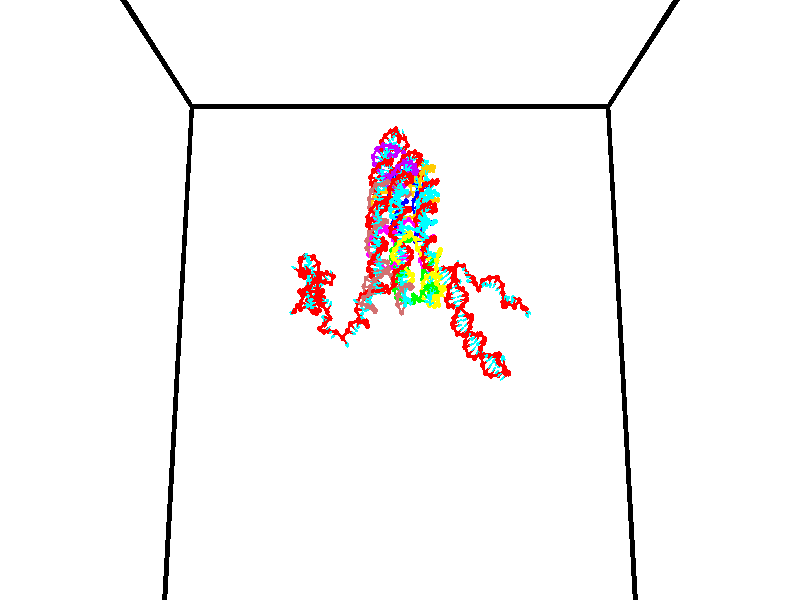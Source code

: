 // switches for output
#declare DRAW_BASES = 1; // possible values are 0, 1; only relevant for DNA ribbons
#declare DRAW_BASES_TYPE = 3; // possible values are 1, 2, 3; only relevant for DNA ribbons
#declare DRAW_FOG = 0; // set to 1 to enable fog

#include "colors.inc"

#include "transforms.inc"
background { rgb <1, 1, 1>}

#default {
   normal{
       ripples 0.25
       frequency 0.20
       turbulence 0.2
       lambda 5
   }
	finish {
		phong 0.1
		phong_size 40.
	}
}

// original window dimensions: 1024x640


// camera settings

camera {
	sky <0, 0.179814, -0.983701>
	up <0, 0.179814, -0.983701>
	right 1.6 * <1, 0, 0>
	location <35, 94.9851, 44.8844>
	look_at <35, 29.7336, 32.9568>
	direction <0, -65.2515, -11.9276>
	angle 67.0682
}


# declare cpy_camera_pos = <35, 94.9851, 44.8844>;
# if (DRAW_FOG = 1)
fog {
	fog_type 2
	up vnormalize(cpy_camera_pos)
	color rgbt<1,1,1,0.3>
	distance 1e-5
	fog_alt 3e-3
	fog_offset 56
}
# end


// LIGHTS

# declare lum = 6;
global_settings {
	ambient_light rgb lum * <0.05, 0.05, 0.05>
	max_trace_level 15
}# declare cpy_direct_light_amount = 0.25;
light_source
{	1000 * <-1, -1.16352, -0.803886>,
	rgb lum * cpy_direct_light_amount
	parallel
}

light_source
{	1000 * <1, 1.16352, 0.803886>,
	rgb lum * cpy_direct_light_amount
	parallel
}

// strand 0

// nucleotide -1

// particle -1
sphere {
	<24.474403, 35.451553, 34.927937> 0.250000
	pigment { color rgbt <1,0,0,0> }
	no_shadow
}
cylinder {
	<24.227444, 35.140171, 34.973244>,  <24.079268, 34.953342, 35.000427>, 0.100000
	pigment { color rgbt <1,0,0,0> }
	no_shadow
}
cylinder {
	<24.227444, 35.140171, 34.973244>,  <24.474403, 35.451553, 34.927937>, 0.100000
	pigment { color rgbt <1,0,0,0> }
	no_shadow
}

// particle -1
sphere {
	<24.227444, 35.140171, 34.973244> 0.100000
	pigment { color rgbt <1,0,0,0> }
	no_shadow
}
sphere {
	0, 1
	scale<0.080000,0.200000,0.300000>
	matrix <0.579855, -0.547657, -0.603191,
		0.531588, -0.306731, 0.789513,
		-0.617400, -0.778452, 0.113268,
		24.042223, 34.906635, 35.007225>
	pigment { color rgbt <0,1,1,0> }
	no_shadow
}
cylinder {
	<24.667908, 35.001217, 34.434715>,  <24.474403, 35.451553, 34.927937>, 0.130000
	pigment { color rgbt <1,0,0,0> }
	no_shadow
}

// nucleotide -1

// particle -1
sphere {
	<24.667908, 35.001217, 34.434715> 0.250000
	pigment { color rgbt <1,0,0,0> }
	no_shadow
}
cylinder {
	<24.414717, 34.779499, 34.650898>,  <24.262802, 34.646469, 34.780605>, 0.100000
	pigment { color rgbt <1,0,0,0> }
	no_shadow
}
cylinder {
	<24.414717, 34.779499, 34.650898>,  <24.667908, 35.001217, 34.434715>, 0.100000
	pigment { color rgbt <1,0,0,0> }
	no_shadow
}

// particle -1
sphere {
	<24.414717, 34.779499, 34.650898> 0.100000
	pigment { color rgbt <1,0,0,0> }
	no_shadow
}
sphere {
	0, 1
	scale<0.080000,0.200000,0.300000>
	matrix <0.209636, -0.794749, -0.569584,
		0.745244, -0.247237, 0.619262,
		-0.632980, -0.554299, 0.540453,
		24.224823, 34.613209, 34.813034>
	pigment { color rgbt <0,1,1,0> }
	no_shadow
}
cylinder {
	<24.820887, 34.186924, 34.562019>,  <24.667908, 35.001217, 34.434715>, 0.130000
	pigment { color rgbt <1,0,0,0> }
	no_shadow
}

// nucleotide -1

// particle -1
sphere {
	<24.820887, 34.186924, 34.562019> 0.250000
	pigment { color rgbt <1,0,0,0> }
	no_shadow
}
cylinder {
	<25.193354, 34.265621, 34.439236>,  <25.416834, 34.312840, 34.365566>, 0.100000
	pigment { color rgbt <1,0,0,0> }
	no_shadow
}
cylinder {
	<25.193354, 34.265621, 34.439236>,  <24.820887, 34.186924, 34.562019>, 0.100000
	pigment { color rgbt <1,0,0,0> }
	no_shadow
}

// particle -1
sphere {
	<25.193354, 34.265621, 34.439236> 0.100000
	pigment { color rgbt <1,0,0,0> }
	no_shadow
}
sphere {
	0, 1
	scale<0.080000,0.200000,0.300000>
	matrix <0.093033, -0.942255, -0.321714,
		-0.352525, 0.271013, -0.895700,
		0.931167, 0.196742, -0.306955,
		25.472704, 34.324642, 34.347149>
	pigment { color rgbt <0,1,1,0> }
	no_shadow
}
cylinder {
	<24.825218, 33.925373, 33.915409>,  <24.820887, 34.186924, 34.562019>, 0.130000
	pigment { color rgbt <1,0,0,0> }
	no_shadow
}

// nucleotide -1

// particle -1
sphere {
	<24.825218, 33.925373, 33.915409> 0.250000
	pigment { color rgbt <1,0,0,0> }
	no_shadow
}
cylinder {
	<25.202471, 33.933136, 34.048149>,  <25.428822, 33.937794, 34.127792>, 0.100000
	pigment { color rgbt <1,0,0,0> }
	no_shadow
}
cylinder {
	<25.202471, 33.933136, 34.048149>,  <24.825218, 33.925373, 33.915409>, 0.100000
	pigment { color rgbt <1,0,0,0> }
	no_shadow
}

// particle -1
sphere {
	<25.202471, 33.933136, 34.048149> 0.100000
	pigment { color rgbt <1,0,0,0> }
	no_shadow
}
sphere {
	0, 1
	scale<0.080000,0.200000,0.300000>
	matrix <0.134467, -0.935251, -0.327452,
		0.304009, 0.353453, -0.884675,
		0.943132, 0.019412, 0.331852,
		25.485411, 33.938961, 34.147705>
	pigment { color rgbt <0,1,1,0> }
	no_shadow
}
cylinder {
	<25.176659, 33.824814, 33.242245>,  <24.825218, 33.925373, 33.915409>, 0.130000
	pigment { color rgbt <1,0,0,0> }
	no_shadow
}

// nucleotide -1

// particle -1
sphere {
	<25.176659, 33.824814, 33.242245> 0.250000
	pigment { color rgbt <1,0,0,0> }
	no_shadow
}
cylinder {
	<25.446772, 33.755840, 33.529091>,  <25.608839, 33.714455, 33.701199>, 0.100000
	pigment { color rgbt <1,0,0,0> }
	no_shadow
}
cylinder {
	<25.446772, 33.755840, 33.529091>,  <25.176659, 33.824814, 33.242245>, 0.100000
	pigment { color rgbt <1,0,0,0> }
	no_shadow
}

// particle -1
sphere {
	<25.446772, 33.755840, 33.529091> 0.100000
	pigment { color rgbt <1,0,0,0> }
	no_shadow
}
sphere {
	0, 1
	scale<0.080000,0.200000,0.300000>
	matrix <0.414170, -0.715865, -0.562139,
		0.610293, 0.676611, -0.411994,
		0.675282, -0.172434, 0.717120,
		25.649357, 33.704109, 33.744228>
	pigment { color rgbt <0,1,1,0> }
	no_shadow
}
cylinder {
	<25.779293, 33.689754, 32.882099>,  <25.176659, 33.824814, 33.242245>, 0.130000
	pigment { color rgbt <1,0,0,0> }
	no_shadow
}

// nucleotide -1

// particle -1
sphere {
	<25.779293, 33.689754, 32.882099> 0.250000
	pigment { color rgbt <1,0,0,0> }
	no_shadow
}
cylinder {
	<25.806356, 33.523022, 33.244686>,  <25.822594, 33.422981, 33.462238>, 0.100000
	pigment { color rgbt <1,0,0,0> }
	no_shadow
}
cylinder {
	<25.806356, 33.523022, 33.244686>,  <25.779293, 33.689754, 32.882099>, 0.100000
	pigment { color rgbt <1,0,0,0> }
	no_shadow
}

// particle -1
sphere {
	<25.806356, 33.523022, 33.244686> 0.100000
	pigment { color rgbt <1,0,0,0> }
	no_shadow
}
sphere {
	0, 1
	scale<0.080000,0.200000,0.300000>
	matrix <0.406221, -0.818320, -0.406615,
		0.911267, 0.395736, 0.113958,
		0.067658, -0.416827, 0.906464,
		25.826654, 33.397972, 33.516624>
	pigment { color rgbt <0,1,1,0> }
	no_shadow
}
cylinder {
	<26.550688, 33.620663, 33.040897>,  <25.779293, 33.689754, 32.882099>, 0.130000
	pigment { color rgbt <1,0,0,0> }
	no_shadow
}

// nucleotide -1

// particle -1
sphere {
	<26.550688, 33.620663, 33.040897> 0.250000
	pigment { color rgbt <1,0,0,0> }
	no_shadow
}
cylinder {
	<26.273775, 33.363392, 33.171783>,  <26.107628, 33.209030, 33.250313>, 0.100000
	pigment { color rgbt <1,0,0,0> }
	no_shadow
}
cylinder {
	<26.273775, 33.363392, 33.171783>,  <26.550688, 33.620663, 33.040897>, 0.100000
	pigment { color rgbt <1,0,0,0> }
	no_shadow
}

// particle -1
sphere {
	<26.273775, 33.363392, 33.171783> 0.100000
	pigment { color rgbt <1,0,0,0> }
	no_shadow
}
sphere {
	0, 1
	scale<0.080000,0.200000,0.300000>
	matrix <0.379212, -0.710025, -0.593349,
		0.613956, -0.286683, 0.735439,
		-0.692283, -0.643177, 0.327211,
		26.066090, 33.170437, 33.269947>
	pigment { color rgbt <0,1,1,0> }
	no_shadow
}
cylinder {
	<26.932201, 33.083687, 33.406517>,  <26.550688, 33.620663, 33.040897>, 0.130000
	pigment { color rgbt <1,0,0,0> }
	no_shadow
}

// nucleotide -1

// particle -1
sphere {
	<26.932201, 33.083687, 33.406517> 0.250000
	pigment { color rgbt <1,0,0,0> }
	no_shadow
}
cylinder {
	<26.592983, 32.978645, 33.222404>,  <26.389452, 32.915619, 33.111935>, 0.100000
	pigment { color rgbt <1,0,0,0> }
	no_shadow
}
cylinder {
	<26.592983, 32.978645, 33.222404>,  <26.932201, 33.083687, 33.406517>, 0.100000
	pigment { color rgbt <1,0,0,0> }
	no_shadow
}

// particle -1
sphere {
	<26.592983, 32.978645, 33.222404> 0.100000
	pigment { color rgbt <1,0,0,0> }
	no_shadow
}
sphere {
	0, 1
	scale<0.080000,0.200000,0.300000>
	matrix <0.515161, -0.612144, -0.599907,
		-0.124222, -0.745868, 0.654408,
		-0.848043, -0.262604, -0.460284,
		26.338570, 32.899864, 33.084320>
	pigment { color rgbt <0,1,1,0> }
	no_shadow
}
cylinder {
	<26.930241, 32.315796, 33.201481>,  <26.932201, 33.083687, 33.406517>, 0.130000
	pigment { color rgbt <1,0,0,0> }
	no_shadow
}

// nucleotide -1

// particle -1
sphere {
	<26.930241, 32.315796, 33.201481> 0.250000
	pigment { color rgbt <1,0,0,0> }
	no_shadow
}
cylinder {
	<26.650133, 32.469753, 32.960987>,  <26.482069, 32.562126, 32.816692>, 0.100000
	pigment { color rgbt <1,0,0,0> }
	no_shadow
}
cylinder {
	<26.650133, 32.469753, 32.960987>,  <26.930241, 32.315796, 33.201481>, 0.100000
	pigment { color rgbt <1,0,0,0> }
	no_shadow
}

// particle -1
sphere {
	<26.650133, 32.469753, 32.960987> 0.100000
	pigment { color rgbt <1,0,0,0> }
	no_shadow
}
sphere {
	0, 1
	scale<0.080000,0.200000,0.300000>
	matrix <0.296959, -0.608826, -0.735626,
		-0.649185, -0.693676, 0.312044,
		-0.700267, 0.384894, -0.601235,
		26.440052, 32.585220, 32.780617>
	pigment { color rgbt <0,1,1,0> }
	no_shadow
}
cylinder {
	<26.547522, 31.737669, 32.792763>,  <26.930241, 32.315796, 33.201481>, 0.130000
	pigment { color rgbt <1,0,0,0> }
	no_shadow
}

// nucleotide -1

// particle -1
sphere {
	<26.547522, 31.737669, 32.792763> 0.250000
	pigment { color rgbt <1,0,0,0> }
	no_shadow
}
cylinder {
	<26.515024, 32.077969, 32.585060>,  <26.495525, 32.282150, 32.460438>, 0.100000
	pigment { color rgbt <1,0,0,0> }
	no_shadow
}
cylinder {
	<26.515024, 32.077969, 32.585060>,  <26.547522, 31.737669, 32.792763>, 0.100000
	pigment { color rgbt <1,0,0,0> }
	no_shadow
}

// particle -1
sphere {
	<26.515024, 32.077969, 32.585060> 0.100000
	pigment { color rgbt <1,0,0,0> }
	no_shadow
}
sphere {
	0, 1
	scale<0.080000,0.200000,0.300000>
	matrix <0.479136, -0.423491, -0.768820,
		-0.873973, -0.311253, -0.373219,
		-0.081243, 0.850751, -0.519252,
		26.490652, 32.333195, 32.429283>
	pigment { color rgbt <0,1,1,0> }
	no_shadow
}
cylinder {
	<26.338068, 31.595263, 32.101112>,  <26.547522, 31.737669, 32.792763>, 0.130000
	pigment { color rgbt <1,0,0,0> }
	no_shadow
}

// nucleotide -1

// particle -1
sphere {
	<26.338068, 31.595263, 32.101112> 0.250000
	pigment { color rgbt <1,0,0,0> }
	no_shadow
}
cylinder {
	<26.504021, 31.957336, 32.064198>,  <26.603592, 32.174580, 32.042049>, 0.100000
	pigment { color rgbt <1,0,0,0> }
	no_shadow
}
cylinder {
	<26.504021, 31.957336, 32.064198>,  <26.338068, 31.595263, 32.101112>, 0.100000
	pigment { color rgbt <1,0,0,0> }
	no_shadow
}

// particle -1
sphere {
	<26.504021, 31.957336, 32.064198> 0.100000
	pigment { color rgbt <1,0,0,0> }
	no_shadow
}
sphere {
	0, 1
	scale<0.080000,0.200000,0.300000>
	matrix <0.549570, -0.330134, -0.767453,
		-0.725152, 0.267684, -0.634429,
		0.414881, 0.905183, -0.092286,
		26.628485, 32.228893, 32.036510>
	pigment { color rgbt <0,1,1,0> }
	no_shadow
}
cylinder {
	<26.383776, 31.723646, 31.388885>,  <26.338068, 31.595263, 32.101112>, 0.130000
	pigment { color rgbt <1,0,0,0> }
	no_shadow
}

// nucleotide -1

// particle -1
sphere {
	<26.383776, 31.723646, 31.388885> 0.250000
	pigment { color rgbt <1,0,0,0> }
	no_shadow
}
cylinder {
	<26.679090, 31.921848, 31.571930>,  <26.856279, 32.040768, 31.681757>, 0.100000
	pigment { color rgbt <1,0,0,0> }
	no_shadow
}
cylinder {
	<26.679090, 31.921848, 31.571930>,  <26.383776, 31.723646, 31.388885>, 0.100000
	pigment { color rgbt <1,0,0,0> }
	no_shadow
}

// particle -1
sphere {
	<26.679090, 31.921848, 31.571930> 0.100000
	pigment { color rgbt <1,0,0,0> }
	no_shadow
}
sphere {
	0, 1
	scale<0.080000,0.200000,0.300000>
	matrix <0.622623, -0.239770, -0.744883,
		-0.259371, 0.834857, -0.485531,
		0.738287, 0.495504, 0.457612,
		26.900576, 32.070499, 31.709213>
	pigment { color rgbt <0,1,1,0> }
	no_shadow
}
cylinder {
	<26.638018, 32.346893, 31.066402>,  <26.383776, 31.723646, 31.388885>, 0.130000
	pigment { color rgbt <1,0,0,0> }
	no_shadow
}

// nucleotide -1

// particle -1
sphere {
	<26.638018, 32.346893, 31.066402> 0.250000
	pigment { color rgbt <1,0,0,0> }
	no_shadow
}
cylinder {
	<26.944363, 32.173977, 31.256805>,  <27.128170, 32.070229, 31.371048>, 0.100000
	pigment { color rgbt <1,0,0,0> }
	no_shadow
}
cylinder {
	<26.944363, 32.173977, 31.256805>,  <26.638018, 32.346893, 31.066402>, 0.100000
	pigment { color rgbt <1,0,0,0> }
	no_shadow
}

// particle -1
sphere {
	<26.944363, 32.173977, 31.256805> 0.100000
	pigment { color rgbt <1,0,0,0> }
	no_shadow
}
sphere {
	0, 1
	scale<0.080000,0.200000,0.300000>
	matrix <0.487753, -0.091816, -0.868140,
		0.418991, 0.897049, 0.140531,
		0.765861, -0.432287, 0.476009,
		27.174122, 32.044292, 31.399609>
	pigment { color rgbt <0,1,1,0> }
	no_shadow
}
cylinder {
	<27.259033, 32.645733, 31.059202>,  <26.638018, 32.346893, 31.066402>, 0.130000
	pigment { color rgbt <1,0,0,0> }
	no_shadow
}

// nucleotide -1

// particle -1
sphere {
	<27.259033, 32.645733, 31.059202> 0.250000
	pigment { color rgbt <1,0,0,0> }
	no_shadow
}
cylinder {
	<27.310553, 32.249474, 31.077206>,  <27.341465, 32.011719, 31.088007>, 0.100000
	pigment { color rgbt <1,0,0,0> }
	no_shadow
}
cylinder {
	<27.310553, 32.249474, 31.077206>,  <27.259033, 32.645733, 31.059202>, 0.100000
	pigment { color rgbt <1,0,0,0> }
	no_shadow
}

// particle -1
sphere {
	<27.310553, 32.249474, 31.077206> 0.100000
	pigment { color rgbt <1,0,0,0> }
	no_shadow
}
sphere {
	0, 1
	scale<0.080000,0.200000,0.300000>
	matrix <0.598842, 0.041522, -0.799790,
		0.790442, 0.129966, 0.598590,
		0.128800, -0.990649, 0.045008,
		27.349194, 31.952278, 31.090708>
	pigment { color rgbt <0,1,1,0> }
	no_shadow
}
cylinder {
	<27.954035, 32.468128, 31.351995>,  <27.259033, 32.645733, 31.059202>, 0.130000
	pigment { color rgbt <1,0,0,0> }
	no_shadow
}

// nucleotide -1

// particle -1
sphere {
	<27.954035, 32.468128, 31.351995> 0.250000
	pigment { color rgbt <1,0,0,0> }
	no_shadow
}
cylinder {
	<27.805410, 32.217674, 31.077799>,  <27.716236, 32.067402, 30.913280>, 0.100000
	pigment { color rgbt <1,0,0,0> }
	no_shadow
}
cylinder {
	<27.805410, 32.217674, 31.077799>,  <27.954035, 32.468128, 31.351995>, 0.100000
	pigment { color rgbt <1,0,0,0> }
	no_shadow
}

// particle -1
sphere {
	<27.805410, 32.217674, 31.077799> 0.100000
	pigment { color rgbt <1,0,0,0> }
	no_shadow
}
sphere {
	0, 1
	scale<0.080000,0.200000,0.300000>
	matrix <0.640185, 0.361947, -0.677611,
		0.672388, -0.690614, 0.266358,
		-0.371560, -0.626136, -0.685490,
		27.693943, 32.029835, 30.872152>
	pigment { color rgbt <0,1,1,0> }
	no_shadow
}
cylinder {
	<27.745533, 32.790863, 32.042023>,  <27.954035, 32.468128, 31.351995>, 0.130000
	pigment { color rgbt <1,0,0,0> }
	no_shadow
}

// nucleotide -1

// particle -1
sphere {
	<27.745533, 32.790863, 32.042023> 0.250000
	pigment { color rgbt <1,0,0,0> }
	no_shadow
}
cylinder {
	<27.400770, 32.660992, 31.886225>,  <27.193913, 32.583069, 31.792747>, 0.100000
	pigment { color rgbt <1,0,0,0> }
	no_shadow
}
cylinder {
	<27.400770, 32.660992, 31.886225>,  <27.745533, 32.790863, 32.042023>, 0.100000
	pigment { color rgbt <1,0,0,0> }
	no_shadow
}

// particle -1
sphere {
	<27.400770, 32.660992, 31.886225> 0.100000
	pigment { color rgbt <1,0,0,0> }
	no_shadow
}
sphere {
	0, 1
	scale<0.080000,0.200000,0.300000>
	matrix <-0.496594, 0.385148, 0.777853,
		-0.102541, 0.863855, -0.493195,
		-0.861905, -0.324679, -0.389491,
		27.142199, 32.563587, 31.769377>
	pigment { color rgbt <0,1,1,0> }
	no_shadow
}
cylinder {
	<27.216351, 33.369106, 32.023060>,  <27.745533, 32.790863, 32.042023>, 0.130000
	pigment { color rgbt <1,0,0,0> }
	no_shadow
}

// nucleotide -1

// particle -1
sphere {
	<27.216351, 33.369106, 32.023060> 0.250000
	pigment { color rgbt <1,0,0,0> }
	no_shadow
}
cylinder {
	<27.019871, 33.021759, 31.995737>,  <26.901983, 32.813351, 31.979343>, 0.100000
	pigment { color rgbt <1,0,0,0> }
	no_shadow
}
cylinder {
	<27.019871, 33.021759, 31.995737>,  <27.216351, 33.369106, 32.023060>, 0.100000
	pigment { color rgbt <1,0,0,0> }
	no_shadow
}

// particle -1
sphere {
	<27.019871, 33.021759, 31.995737> 0.100000
	pigment { color rgbt <1,0,0,0> }
	no_shadow
}
sphere {
	0, 1
	scale<0.080000,0.200000,0.300000>
	matrix <-0.631082, 0.300733, 0.715049,
		-0.600383, 0.394335, -0.695730,
		-0.491198, -0.868366, -0.068303,
		26.872511, 32.761250, 31.975246>
	pigment { color rgbt <0,1,1,0> }
	no_shadow
}
cylinder {
	<26.475740, 33.542225, 31.950466>,  <27.216351, 33.369106, 32.023060>, 0.130000
	pigment { color rgbt <1,0,0,0> }
	no_shadow
}

// nucleotide -1

// particle -1
sphere {
	<26.475740, 33.542225, 31.950466> 0.250000
	pigment { color rgbt <1,0,0,0> }
	no_shadow
}
cylinder {
	<26.487858, 33.162937, 32.076935>,  <26.495129, 32.935364, 32.152817>, 0.100000
	pigment { color rgbt <1,0,0,0> }
	no_shadow
}
cylinder {
	<26.487858, 33.162937, 32.076935>,  <26.475740, 33.542225, 31.950466>, 0.100000
	pigment { color rgbt <1,0,0,0> }
	no_shadow
}

// particle -1
sphere {
	<26.487858, 33.162937, 32.076935> 0.100000
	pigment { color rgbt <1,0,0,0> }
	no_shadow
}
sphere {
	0, 1
	scale<0.080000,0.200000,0.300000>
	matrix <-0.724880, 0.196950, 0.660121,
		-0.688209, -0.249186, -0.681378,
		0.030295, -0.948218, 0.316172,
		26.496946, 32.878471, 32.171787>
	pigment { color rgbt <0,1,1,0> }
	no_shadow
}
cylinder {
	<25.844568, 33.247490, 31.890457>,  <26.475740, 33.542225, 31.950466>, 0.130000
	pigment { color rgbt <1,0,0,0> }
	no_shadow
}

// nucleotide -1

// particle -1
sphere {
	<25.844568, 33.247490, 31.890457> 0.250000
	pigment { color rgbt <1,0,0,0> }
	no_shadow
}
cylinder {
	<26.009541, 33.013264, 32.169601>,  <26.108524, 32.872726, 32.337090>, 0.100000
	pigment { color rgbt <1,0,0,0> }
	no_shadow
}
cylinder {
	<26.009541, 33.013264, 32.169601>,  <25.844568, 33.247490, 31.890457>, 0.100000
	pigment { color rgbt <1,0,0,0> }
	no_shadow
}

// particle -1
sphere {
	<26.009541, 33.013264, 32.169601> 0.100000
	pigment { color rgbt <1,0,0,0> }
	no_shadow
}
sphere {
	0, 1
	scale<0.080000,0.200000,0.300000>
	matrix <-0.772329, 0.181504, 0.608740,
		-0.483124, -0.790042, -0.377393,
		0.412432, -0.585569, 0.697861,
		26.133270, 32.837593, 32.378960>
	pigment { color rgbt <0,1,1,0> }
	no_shadow
}
cylinder {
	<25.397917, 32.785267, 32.233322>,  <25.844568, 33.247490, 31.890457>, 0.130000
	pigment { color rgbt <1,0,0,0> }
	no_shadow
}

// nucleotide -1

// particle -1
sphere {
	<25.397917, 32.785267, 32.233322> 0.250000
	pigment { color rgbt <1,0,0,0> }
	no_shadow
}
cylinder {
	<25.676277, 32.837509, 32.515785>,  <25.843292, 32.868855, 32.685265>, 0.100000
	pigment { color rgbt <1,0,0,0> }
	no_shadow
}
cylinder {
	<25.676277, 32.837509, 32.515785>,  <25.397917, 32.785267, 32.233322>, 0.100000
	pigment { color rgbt <1,0,0,0> }
	no_shadow
}

// particle -1
sphere {
	<25.676277, 32.837509, 32.515785> 0.100000
	pigment { color rgbt <1,0,0,0> }
	no_shadow
}
sphere {
	0, 1
	scale<0.080000,0.200000,0.300000>
	matrix <-0.698362, 0.352257, 0.623061,
		-0.167374, -0.926745, 0.336348,
		0.695900, 0.130609, 0.706162,
		25.885048, 32.876694, 32.727634>
	pigment { color rgbt <0,1,1,0> }
	no_shadow
}
cylinder {
	<25.418470, 32.168171, 32.813782>,  <25.397917, 32.785267, 32.233322>, 0.130000
	pigment { color rgbt <1,0,0,0> }
	no_shadow
}

// nucleotide -1

// particle -1
sphere {
	<25.418470, 32.168171, 32.813782> 0.250000
	pigment { color rgbt <1,0,0,0> }
	no_shadow
}
cylinder {
	<25.738131, 32.200500, 33.052052>,  <25.929928, 32.219898, 33.195011>, 0.100000
	pigment { color rgbt <1,0,0,0> }
	no_shadow
}
cylinder {
	<25.738131, 32.200500, 33.052052>,  <25.418470, 32.168171, 32.813782>, 0.100000
	pigment { color rgbt <1,0,0,0> }
	no_shadow
}

// particle -1
sphere {
	<25.738131, 32.200500, 33.052052> 0.100000
	pigment { color rgbt <1,0,0,0> }
	no_shadow
}
sphere {
	0, 1
	scale<0.080000,0.200000,0.300000>
	matrix <-0.333498, 0.884051, 0.327464,
		-0.500135, -0.460348, 0.733447,
		0.799152, 0.080827, 0.595670,
		25.977877, 32.224747, 33.230751>
	pigment { color rgbt <0,1,1,0> }
	no_shadow
}
cylinder {
	<25.223219, 32.362682, 33.473213>,  <25.418470, 32.168171, 32.813782>, 0.130000
	pigment { color rgbt <1,0,0,0> }
	no_shadow
}

// nucleotide -1

// particle -1
sphere {
	<25.223219, 32.362682, 33.473213> 0.250000
	pigment { color rgbt <1,0,0,0> }
	no_shadow
}
cylinder {
	<25.611149, 32.459541, 33.484524>,  <25.843906, 32.517658, 33.491310>, 0.100000
	pigment { color rgbt <1,0,0,0> }
	no_shadow
}
cylinder {
	<25.611149, 32.459541, 33.484524>,  <25.223219, 32.362682, 33.473213>, 0.100000
	pigment { color rgbt <1,0,0,0> }
	no_shadow
}

// particle -1
sphere {
	<25.611149, 32.459541, 33.484524> 0.100000
	pigment { color rgbt <1,0,0,0> }
	no_shadow
}
sphere {
	0, 1
	scale<0.080000,0.200000,0.300000>
	matrix <-0.226209, 0.850553, 0.474752,
		0.090912, -0.466823, 0.879665,
		0.969827, 0.242149, 0.028274,
		25.902098, 32.532185, 33.493008>
	pigment { color rgbt <0,1,1,0> }
	no_shadow
}
cylinder {
	<25.248392, 32.681828, 34.085155>,  <25.223219, 32.362682, 33.473213>, 0.130000
	pigment { color rgbt <1,0,0,0> }
	no_shadow
}

// nucleotide -1

// particle -1
sphere {
	<25.248392, 32.681828, 34.085155> 0.250000
	pigment { color rgbt <1,0,0,0> }
	no_shadow
}
cylinder {
	<25.587179, 32.779659, 33.896339>,  <25.790451, 32.838360, 33.783051>, 0.100000
	pigment { color rgbt <1,0,0,0> }
	no_shadow
}
cylinder {
	<25.587179, 32.779659, 33.896339>,  <25.248392, 32.681828, 34.085155>, 0.100000
	pigment { color rgbt <1,0,0,0> }
	no_shadow
}

// particle -1
sphere {
	<25.587179, 32.779659, 33.896339> 0.100000
	pigment { color rgbt <1,0,0,0> }
	no_shadow
}
sphere {
	0, 1
	scale<0.080000,0.200000,0.300000>
	matrix <0.042690, 0.853736, 0.518952,
		0.529925, -0.459688, 0.712647,
		0.846969, 0.244583, -0.472041,
		25.841270, 32.853035, 33.754726>
	pigment { color rgbt <0,1,1,0> }
	no_shadow
}
cylinder {
	<25.883625, 32.825333, 34.580353>,  <25.248392, 32.681828, 34.085155>, 0.130000
	pigment { color rgbt <1,0,0,0> }
	no_shadow
}

// nucleotide -1

// particle -1
sphere {
	<25.883625, 32.825333, 34.580353> 0.250000
	pigment { color rgbt <1,0,0,0> }
	no_shadow
}
cylinder {
	<25.947891, 33.040951, 34.249626>,  <25.986450, 33.170322, 34.051189>, 0.100000
	pigment { color rgbt <1,0,0,0> }
	no_shadow
}
cylinder {
	<25.947891, 33.040951, 34.249626>,  <25.883625, 32.825333, 34.580353>, 0.100000
	pigment { color rgbt <1,0,0,0> }
	no_shadow
}

// particle -1
sphere {
	<25.947891, 33.040951, 34.249626> 0.100000
	pigment { color rgbt <1,0,0,0> }
	no_shadow
}
sphere {
	0, 1
	scale<0.080000,0.200000,0.300000>
	matrix <-0.020935, 0.839368, 0.543160,
		0.986787, -0.069957, 0.146141,
		0.160664, 0.539043, -0.826813,
		25.996090, 33.202663, 34.001583>
	pigment { color rgbt <0,1,1,0> }
	no_shadow
}
cylinder {
	<26.371771, 33.357529, 34.769650>,  <25.883625, 32.825333, 34.580353>, 0.130000
	pigment { color rgbt <1,0,0,0> }
	no_shadow
}

// nucleotide -1

// particle -1
sphere {
	<26.371771, 33.357529, 34.769650> 0.250000
	pigment { color rgbt <1,0,0,0> }
	no_shadow
}
cylinder {
	<26.173296, 33.491215, 34.449127>,  <26.054211, 33.571426, 34.256813>, 0.100000
	pigment { color rgbt <1,0,0,0> }
	no_shadow
}
cylinder {
	<26.173296, 33.491215, 34.449127>,  <26.371771, 33.357529, 34.769650>, 0.100000
	pigment { color rgbt <1,0,0,0> }
	no_shadow
}

// particle -1
sphere {
	<26.173296, 33.491215, 34.449127> 0.100000
	pigment { color rgbt <1,0,0,0> }
	no_shadow
}
sphere {
	0, 1
	scale<0.080000,0.200000,0.300000>
	matrix <-0.139619, 0.880210, 0.453582,
		0.856915, 0.336940, -0.390088,
		-0.496189, 0.334217, -0.801308,
		26.024439, 33.591480, 34.208736>
	pigment { color rgbt <0,1,1,0> }
	no_shadow
}
cylinder {
	<26.754023, 33.967655, 34.627838>,  <26.371771, 33.357529, 34.769650>, 0.130000
	pigment { color rgbt <1,0,0,0> }
	no_shadow
}

// nucleotide -1

// particle -1
sphere {
	<26.754023, 33.967655, 34.627838> 0.250000
	pigment { color rgbt <1,0,0,0> }
	no_shadow
}
cylinder {
	<26.393574, 33.982693, 34.455063>,  <26.177305, 33.991714, 34.351398>, 0.100000
	pigment { color rgbt <1,0,0,0> }
	no_shadow
}
cylinder {
	<26.393574, 33.982693, 34.455063>,  <26.754023, 33.967655, 34.627838>, 0.100000
	pigment { color rgbt <1,0,0,0> }
	no_shadow
}

// particle -1
sphere {
	<26.393574, 33.982693, 34.455063> 0.100000
	pigment { color rgbt <1,0,0,0> }
	no_shadow
}
sphere {
	0, 1
	scale<0.080000,0.200000,0.300000>
	matrix <-0.103033, 0.949129, 0.297555,
		0.421150, 0.312636, -0.851406,
		-0.901120, 0.037592, -0.431937,
		26.123238, 33.993969, 34.325481>
	pigment { color rgbt <0,1,1,0> }
	no_shadow
}
cylinder {
	<26.697443, 34.499073, 34.087326>,  <26.754023, 33.967655, 34.627838>, 0.130000
	pigment { color rgbt <1,0,0,0> }
	no_shadow
}

// nucleotide -1

// particle -1
sphere {
	<26.697443, 34.499073, 34.087326> 0.250000
	pigment { color rgbt <1,0,0,0> }
	no_shadow
}
cylinder {
	<26.329002, 34.435535, 34.229504>,  <26.107939, 34.397411, 34.314812>, 0.100000
	pigment { color rgbt <1,0,0,0> }
	no_shadow
}
cylinder {
	<26.329002, 34.435535, 34.229504>,  <26.697443, 34.499073, 34.087326>, 0.100000
	pigment { color rgbt <1,0,0,0> }
	no_shadow
}

// particle -1
sphere {
	<26.329002, 34.435535, 34.229504> 0.100000
	pigment { color rgbt <1,0,0,0> }
	no_shadow
}
sphere {
	0, 1
	scale<0.080000,0.200000,0.300000>
	matrix <-0.125399, 0.985373, 0.115395,
		-0.368575, 0.061718, -0.927547,
		-0.921101, -0.158845, 0.355445,
		26.052671, 34.387882, 34.336136>
	pigment { color rgbt <0,1,1,0> }
	no_shadow
}
cylinder {
	<26.549276, 35.133648, 33.833855>,  <26.697443, 34.499073, 34.087326>, 0.130000
	pigment { color rgbt <1,0,0,0> }
	no_shadow
}

// nucleotide -1

// particle -1
sphere {
	<26.549276, 35.133648, 33.833855> 0.250000
	pigment { color rgbt <1,0,0,0> }
	no_shadow
}
cylinder {
	<26.357498, 35.366802, 34.096268>,  <26.242432, 35.506695, 34.253716>, 0.100000
	pigment { color rgbt <1,0,0,0> }
	no_shadow
}
cylinder {
	<26.357498, 35.366802, 34.096268>,  <26.549276, 35.133648, 33.833855>, 0.100000
	pigment { color rgbt <1,0,0,0> }
	no_shadow
}

// particle -1
sphere {
	<26.357498, 35.366802, 34.096268> 0.100000
	pigment { color rgbt <1,0,0,0> }
	no_shadow
}
sphere {
	0, 1
	scale<0.080000,0.200000,0.300000>
	matrix <-0.321183, 0.579140, -0.749292,
		-0.816684, -0.569952, -0.090455,
		-0.479446, 0.582882, 0.656034,
		26.213665, 35.541668, 34.293079>
	pigment { color rgbt <0,1,1,0> }
	no_shadow
}
cylinder {
	<25.896446, 35.334145, 33.567253>,  <26.549276, 35.133648, 33.833855>, 0.130000
	pigment { color rgbt <1,0,0,0> }
	no_shadow
}

// nucleotide -1

// particle -1
sphere {
	<25.896446, 35.334145, 33.567253> 0.250000
	pigment { color rgbt <1,0,0,0> }
	no_shadow
}
cylinder {
	<25.959885, 35.613811, 33.846111>,  <25.997948, 35.781612, 34.013428>, 0.100000
	pigment { color rgbt <1,0,0,0> }
	no_shadow
}
cylinder {
	<25.959885, 35.613811, 33.846111>,  <25.896446, 35.334145, 33.567253>, 0.100000
	pigment { color rgbt <1,0,0,0> }
	no_shadow
}

// particle -1
sphere {
	<25.959885, 35.613811, 33.846111> 0.100000
	pigment { color rgbt <1,0,0,0> }
	no_shadow
}
sphere {
	0, 1
	scale<0.080000,0.200000,0.300000>
	matrix <-0.232031, 0.712699, -0.661984,
		-0.959692, -0.056771, 0.275259,
		0.158595, 0.699169, 0.697144,
		26.007463, 35.823563, 34.055256>
	pigment { color rgbt <0,1,1,0> }
	no_shadow
}
cylinder {
	<25.270071, 35.744240, 33.674065>,  <25.896446, 35.334145, 33.567253>, 0.130000
	pigment { color rgbt <1,0,0,0> }
	no_shadow
}

// nucleotide -1

// particle -1
sphere {
	<25.270071, 35.744240, 33.674065> 0.250000
	pigment { color rgbt <1,0,0,0> }
	no_shadow
}
cylinder {
	<25.598118, 35.961216, 33.746918>,  <25.794945, 36.091400, 33.790630>, 0.100000
	pigment { color rgbt <1,0,0,0> }
	no_shadow
}
cylinder {
	<25.598118, 35.961216, 33.746918>,  <25.270071, 35.744240, 33.674065>, 0.100000
	pigment { color rgbt <1,0,0,0> }
	no_shadow
}

// particle -1
sphere {
	<25.598118, 35.961216, 33.746918> 0.100000
	pigment { color rgbt <1,0,0,0> }
	no_shadow
}
sphere {
	0, 1
	scale<0.080000,0.200000,0.300000>
	matrix <-0.332716, 0.711035, -0.619459,
		-0.465523, 0.447429, 0.763608,
		0.820115, 0.542436, 0.182136,
		25.844152, 36.123947, 33.801559>
	pigment { color rgbt <0,1,1,0> }
	no_shadow
}
cylinder {
	<25.102213, 36.375484, 33.449532>,  <25.270071, 35.744240, 33.674065>, 0.130000
	pigment { color rgbt <1,0,0,0> }
	no_shadow
}

// nucleotide -1

// particle -1
sphere {
	<25.102213, 36.375484, 33.449532> 0.250000
	pigment { color rgbt <1,0,0,0> }
	no_shadow
}
cylinder {
	<25.500067, 36.416744, 33.446354>,  <25.738779, 36.441502, 33.444447>, 0.100000
	pigment { color rgbt <1,0,0,0> }
	no_shadow
}
cylinder {
	<25.500067, 36.416744, 33.446354>,  <25.102213, 36.375484, 33.449532>, 0.100000
	pigment { color rgbt <1,0,0,0> }
	no_shadow
}

// particle -1
sphere {
	<25.500067, 36.416744, 33.446354> 0.100000
	pigment { color rgbt <1,0,0,0> }
	no_shadow
}
sphere {
	0, 1
	scale<0.080000,0.200000,0.300000>
	matrix <-0.091982, 0.846544, -0.524311,
		-0.047354, 0.522229, 0.851490,
		0.994634, 0.103150, -0.007948,
		25.798456, 36.447689, 33.443970>
	pigment { color rgbt <0,1,1,0> }
	no_shadow
}
cylinder {
	<25.222939, 37.139893, 33.621334>,  <25.102213, 36.375484, 33.449532>, 0.130000
	pigment { color rgbt <1,0,0,0> }
	no_shadow
}

// nucleotide -1

// particle -1
sphere {
	<25.222939, 37.139893, 33.621334> 0.250000
	pigment { color rgbt <1,0,0,0> }
	no_shadow
}
cylinder {
	<25.539742, 37.014050, 33.412052>,  <25.729824, 36.938545, 33.286484>, 0.100000
	pigment { color rgbt <1,0,0,0> }
	no_shadow
}
cylinder {
	<25.539742, 37.014050, 33.412052>,  <25.222939, 37.139893, 33.621334>, 0.100000
	pigment { color rgbt <1,0,0,0> }
	no_shadow
}

// particle -1
sphere {
	<25.539742, 37.014050, 33.412052> 0.100000
	pigment { color rgbt <1,0,0,0> }
	no_shadow
}
sphere {
	0, 1
	scale<0.080000,0.200000,0.300000>
	matrix <-0.124232, 0.756016, -0.642656,
		0.597737, 0.573988, 0.559686,
		0.792008, -0.314608, -0.523206,
		25.777344, 36.919666, 33.255089>
	pigment { color rgbt <0,1,1,0> }
	no_shadow
}
cylinder {
	<25.657722, 37.660374, 33.671436>,  <25.222939, 37.139893, 33.621334>, 0.130000
	pigment { color rgbt <1,0,0,0> }
	no_shadow
}

// nucleotide -1

// particle -1
sphere {
	<25.657722, 37.660374, 33.671436> 0.250000
	pigment { color rgbt <1,0,0,0> }
	no_shadow
}
cylinder {
	<25.835836, 37.466816, 33.370087>,  <25.942705, 37.350681, 33.189278>, 0.100000
	pigment { color rgbt <1,0,0,0> }
	no_shadow
}
cylinder {
	<25.835836, 37.466816, 33.370087>,  <25.657722, 37.660374, 33.671436>, 0.100000
	pigment { color rgbt <1,0,0,0> }
	no_shadow
}

// particle -1
sphere {
	<25.835836, 37.466816, 33.370087> 0.100000
	pigment { color rgbt <1,0,0,0> }
	no_shadow
}
sphere {
	0, 1
	scale<0.080000,0.200000,0.300000>
	matrix <0.088877, 0.861122, -0.500569,
		0.890967, 0.155938, 0.426452,
		0.445285, -0.483893, -0.753372,
		25.969421, 37.321648, 33.144073>
	pigment { color rgbt <0,1,1,0> }
	no_shadow
}
cylinder {
	<26.236961, 38.052727, 33.539497>,  <25.657722, 37.660374, 33.671436>, 0.130000
	pigment { color rgbt <1,0,0,0> }
	no_shadow
}

// nucleotide -1

// particle -1
sphere {
	<26.236961, 38.052727, 33.539497> 0.250000
	pigment { color rgbt <1,0,0,0> }
	no_shadow
}
cylinder {
	<26.150799, 37.849030, 33.206207>,  <26.099102, 37.726810, 33.006233>, 0.100000
	pigment { color rgbt <1,0,0,0> }
	no_shadow
}
cylinder {
	<26.150799, 37.849030, 33.206207>,  <26.236961, 38.052727, 33.539497>, 0.100000
	pigment { color rgbt <1,0,0,0> }
	no_shadow
}

// particle -1
sphere {
	<26.150799, 37.849030, 33.206207> 0.100000
	pigment { color rgbt <1,0,0,0> }
	no_shadow
}
sphere {
	0, 1
	scale<0.080000,0.200000,0.300000>
	matrix <0.187600, 0.815785, -0.547086,
		0.958335, -0.274160, -0.080191,
		-0.215407, -0.509247, -0.833227,
		26.086176, 37.696255, 32.956238>
	pigment { color rgbt <0,1,1,0> }
	no_shadow
}
cylinder {
	<26.807529, 37.936810, 32.912754>,  <26.236961, 38.052727, 33.539497>, 0.130000
	pigment { color rgbt <1,0,0,0> }
	no_shadow
}

// nucleotide -1

// particle -1
sphere {
	<26.807529, 37.936810, 32.912754> 0.250000
	pigment { color rgbt <1,0,0,0> }
	no_shadow
}
cylinder {
	<26.735130, 37.659077, 32.634144>,  <26.691690, 37.492435, 32.466980>, 0.100000
	pigment { color rgbt <1,0,0,0> }
	no_shadow
}
cylinder {
	<26.735130, 37.659077, 32.634144>,  <26.807529, 37.936810, 32.912754>, 0.100000
	pigment { color rgbt <1,0,0,0> }
	no_shadow
}

// particle -1
sphere {
	<26.735130, 37.659077, 32.634144> 0.100000
	pigment { color rgbt <1,0,0,0> }
	no_shadow
}
sphere {
	0, 1
	scale<0.080000,0.200000,0.300000>
	matrix <-0.008199, 0.709260, -0.704899,
		0.983449, -0.121874, -0.134067,
		-0.180997, -0.694332, -0.696522,
		26.680832, 37.450779, 32.425186>
	pigment { color rgbt <0,1,1,0> }
	no_shadow
}
cylinder {
	<27.158773, 38.112988, 32.264580>,  <26.807529, 37.936810, 32.912754>, 0.130000
	pigment { color rgbt <1,0,0,0> }
	no_shadow
}

// nucleotide -1

// particle -1
sphere {
	<27.158773, 38.112988, 32.264580> 0.250000
	pigment { color rgbt <1,0,0,0> }
	no_shadow
}
cylinder {
	<26.829454, 37.901012, 32.183247>,  <26.631863, 37.773827, 32.134449>, 0.100000
	pigment { color rgbt <1,0,0,0> }
	no_shadow
}
cylinder {
	<26.829454, 37.901012, 32.183247>,  <27.158773, 38.112988, 32.264580>, 0.100000
	pigment { color rgbt <1,0,0,0> }
	no_shadow
}

// particle -1
sphere {
	<26.829454, 37.901012, 32.183247> 0.100000
	pigment { color rgbt <1,0,0,0> }
	no_shadow
}
sphere {
	0, 1
	scale<0.080000,0.200000,0.300000>
	matrix <-0.378574, 0.779576, -0.498942,
		0.422920, -0.333803, -0.842446,
		-0.823299, -0.529940, -0.203329,
		26.582464, 37.742031, 32.122250>
	pigment { color rgbt <0,1,1,0> }
	no_shadow
}
cylinder {
	<27.109665, 38.147892, 31.521797>,  <27.158773, 38.112988, 32.264580>, 0.130000
	pigment { color rgbt <1,0,0,0> }
	no_shadow
}

// nucleotide -1

// particle -1
sphere {
	<27.109665, 38.147892, 31.521797> 0.250000
	pigment { color rgbt <1,0,0,0> }
	no_shadow
}
cylinder {
	<26.761435, 38.144386, 31.718580>,  <26.552496, 38.142281, 31.836649>, 0.100000
	pigment { color rgbt <1,0,0,0> }
	no_shadow
}
cylinder {
	<26.761435, 38.144386, 31.718580>,  <27.109665, 38.147892, 31.521797>, 0.100000
	pigment { color rgbt <1,0,0,0> }
	no_shadow
}

// particle -1
sphere {
	<26.761435, 38.144386, 31.718580> 0.100000
	pigment { color rgbt <1,0,0,0> }
	no_shadow
}
sphere {
	0, 1
	scale<0.080000,0.200000,0.300000>
	matrix <-0.289194, 0.818029, -0.497187,
		-0.398076, -0.575110, -0.714692,
		-0.870576, -0.008766, 0.491956,
		26.500261, 38.141758, 31.866167>
	pigment { color rgbt <0,1,1,0> }
	no_shadow
}
cylinder {
	<26.614244, 38.227982, 30.978640>,  <27.109665, 38.147892, 31.521797>, 0.130000
	pigment { color rgbt <1,0,0,0> }
	no_shadow
}

// nucleotide -1

// particle -1
sphere {
	<26.614244, 38.227982, 30.978640> 0.250000
	pigment { color rgbt <1,0,0,0> }
	no_shadow
}
cylinder {
	<26.446451, 38.338730, 31.324444>,  <26.345776, 38.405178, 31.531925>, 0.100000
	pigment { color rgbt <1,0,0,0> }
	no_shadow
}
cylinder {
	<26.446451, 38.338730, 31.324444>,  <26.614244, 38.227982, 30.978640>, 0.100000
	pigment { color rgbt <1,0,0,0> }
	no_shadow
}

// particle -1
sphere {
	<26.446451, 38.338730, 31.324444> 0.100000
	pigment { color rgbt <1,0,0,0> }
	no_shadow
}
sphere {
	0, 1
	scale<0.080000,0.200000,0.300000>
	matrix <-0.348260, 0.830392, -0.434931,
		-0.838302, -0.483519, -0.251910,
		-0.419482, 0.276873, 0.864509,
		26.320606, 38.421791, 31.583797>
	pigment { color rgbt <0,1,1,0> }
	no_shadow
}
cylinder {
	<25.844383, 38.423721, 30.971542>,  <26.614244, 38.227982, 30.978640>, 0.130000
	pigment { color rgbt <1,0,0,0> }
	no_shadow
}

// nucleotide -1

// particle -1
sphere {
	<25.844383, 38.423721, 30.971542> 0.250000
	pigment { color rgbt <1,0,0,0> }
	no_shadow
}
cylinder {
	<26.063658, 38.611626, 31.248327>,  <26.195223, 38.724369, 31.414398>, 0.100000
	pigment { color rgbt <1,0,0,0> }
	no_shadow
}
cylinder {
	<26.063658, 38.611626, 31.248327>,  <25.844383, 38.423721, 30.971542>, 0.100000
	pigment { color rgbt <1,0,0,0> }
	no_shadow
}

// particle -1
sphere {
	<26.063658, 38.611626, 31.248327> 0.100000
	pigment { color rgbt <1,0,0,0> }
	no_shadow
}
sphere {
	0, 1
	scale<0.080000,0.200000,0.300000>
	matrix <-0.258960, 0.882034, -0.393645,
		-0.795255, 0.036600, 0.605169,
		0.548187, 0.469763, 0.691964,
		26.228113, 38.752556, 31.455917>
	pigment { color rgbt <0,1,1,0> }
	no_shadow
}
cylinder {
	<25.506733, 38.923779, 31.339951>,  <25.844383, 38.423721, 30.971542>, 0.130000
	pigment { color rgbt <1,0,0,0> }
	no_shadow
}

// nucleotide -1

// particle -1
sphere {
	<25.506733, 38.923779, 31.339951> 0.250000
	pigment { color rgbt <1,0,0,0> }
	no_shadow
}
cylinder {
	<25.888617, 39.040760, 31.318031>,  <26.117746, 39.110950, 31.304880>, 0.100000
	pigment { color rgbt <1,0,0,0> }
	no_shadow
}
cylinder {
	<25.888617, 39.040760, 31.318031>,  <25.506733, 38.923779, 31.339951>, 0.100000
	pigment { color rgbt <1,0,0,0> }
	no_shadow
}

// particle -1
sphere {
	<25.888617, 39.040760, 31.318031> 0.100000
	pigment { color rgbt <1,0,0,0> }
	no_shadow
}
sphere {
	0, 1
	scale<0.080000,0.200000,0.300000>
	matrix <-0.284000, 0.840724, -0.461006,
		-0.088752, 0.455689, 0.885703,
		0.954708, 0.292455, -0.054800,
		26.175030, 39.128498, 31.301592>
	pigment { color rgbt <0,1,1,0> }
	no_shadow
}
cylinder {
	<25.594969, 39.593647, 31.675919>,  <25.506733, 38.923779, 31.339951>, 0.130000
	pigment { color rgbt <1,0,0,0> }
	no_shadow
}

// nucleotide -1

// particle -1
sphere {
	<25.594969, 39.593647, 31.675919> 0.250000
	pigment { color rgbt <1,0,0,0> }
	no_shadow
}
cylinder {
	<25.856590, 39.526497, 31.380884>,  <26.013563, 39.486206, 31.203863>, 0.100000
	pigment { color rgbt <1,0,0,0> }
	no_shadow
}
cylinder {
	<25.856590, 39.526497, 31.380884>,  <25.594969, 39.593647, 31.675919>, 0.100000
	pigment { color rgbt <1,0,0,0> }
	no_shadow
}

// particle -1
sphere {
	<25.856590, 39.526497, 31.380884> 0.100000
	pigment { color rgbt <1,0,0,0> }
	no_shadow
}
sphere {
	0, 1
	scale<0.080000,0.200000,0.300000>
	matrix <-0.323807, 0.819081, -0.473556,
		0.683640, 0.548567, 0.481364,
		0.654053, -0.167872, -0.737586,
		26.052807, 39.476135, 31.159609>
	pigment { color rgbt <0,1,1,0> }
	no_shadow
}
cylinder {
	<25.629950, 39.600269, 32.534092>,  <25.594969, 39.593647, 31.675919>, 0.130000
	pigment { color rgbt <1,0,0,0> }
	no_shadow
}

// nucleotide -1

// particle -1
sphere {
	<25.629950, 39.600269, 32.534092> 0.250000
	pigment { color rgbt <1,0,0,0> }
	no_shadow
}
cylinder {
	<25.320492, 39.804348, 32.383797>,  <25.134817, 39.926796, 32.293621>, 0.100000
	pigment { color rgbt <1,0,0,0> }
	no_shadow
}
cylinder {
	<25.320492, 39.804348, 32.383797>,  <25.629950, 39.600269, 32.534092>, 0.100000
	pigment { color rgbt <1,0,0,0> }
	no_shadow
}

// particle -1
sphere {
	<25.320492, 39.804348, 32.383797> 0.100000
	pigment { color rgbt <1,0,0,0> }
	no_shadow
}
sphere {
	0, 1
	scale<0.080000,0.200000,0.300000>
	matrix <0.366550, -0.123332, -0.922188,
		-0.516835, -0.851171, -0.091597,
		-0.773642, 0.510194, -0.375739,
		25.088400, 39.957405, 32.271076>
	pigment { color rgbt <0,1,1,0> }
	no_shadow
}
cylinder {
	<26.373667, 39.305950, 32.437046>,  <25.629950, 39.600269, 32.534092>, 0.130000
	pigment { color rgbt <1,0,0,0> }
	no_shadow
}

// nucleotide -1

// particle -1
sphere {
	<26.373667, 39.305950, 32.437046> 0.250000
	pigment { color rgbt <1,0,0,0> }
	no_shadow
}
cylinder {
	<26.191753, 39.106350, 32.141975>,  <26.082605, 38.986588, 31.964933>, 0.100000
	pigment { color rgbt <1,0,0,0> }
	no_shadow
}
cylinder {
	<26.191753, 39.106350, 32.141975>,  <26.373667, 39.305950, 32.437046>, 0.100000
	pigment { color rgbt <1,0,0,0> }
	no_shadow
}

// particle -1
sphere {
	<26.191753, 39.106350, 32.141975> 0.100000
	pigment { color rgbt <1,0,0,0> }
	no_shadow
}
sphere {
	0, 1
	scale<0.080000,0.200000,0.300000>
	matrix <0.152287, -0.859664, 0.487634,
		-0.877486, 0.109428, 0.466951,
		-0.454782, -0.499002, -0.737679,
		26.055319, 38.956650, 31.920671>
	pigment { color rgbt <0,1,1,0> }
	no_shadow
}
cylinder {
	<25.890541, 38.810284, 32.756905>,  <26.373667, 39.305950, 32.437046>, 0.130000
	pigment { color rgbt <1,0,0,0> }
	no_shadow
}

// nucleotide -1

// particle -1
sphere {
	<25.890541, 38.810284, 32.756905> 0.250000
	pigment { color rgbt <1,0,0,0> }
	no_shadow
}
cylinder {
	<25.984493, 38.676014, 32.392014>,  <26.040865, 38.595451, 32.173080>, 0.100000
	pigment { color rgbt <1,0,0,0> }
	no_shadow
}
cylinder {
	<25.984493, 38.676014, 32.392014>,  <25.890541, 38.810284, 32.756905>, 0.100000
	pigment { color rgbt <1,0,0,0> }
	no_shadow
}

// particle -1
sphere {
	<25.984493, 38.676014, 32.392014> 0.100000
	pigment { color rgbt <1,0,0,0> }
	no_shadow
}
sphere {
	0, 1
	scale<0.080000,0.200000,0.300000>
	matrix <0.184788, -0.905944, 0.380943,
		-0.954298, -0.258045, -0.150761,
		0.234882, -0.335674, -0.912224,
		26.054958, 38.575314, 32.118347>
	pigment { color rgbt <0,1,1,0> }
	no_shadow
}
cylinder {
	<25.393002, 38.157768, 32.454578>,  <25.890541, 38.810284, 32.756905>, 0.130000
	pigment { color rgbt <1,0,0,0> }
	no_shadow
}

// nucleotide -1

// particle -1
sphere {
	<25.393002, 38.157768, 32.454578> 0.250000
	pigment { color rgbt <1,0,0,0> }
	no_shadow
}
cylinder {
	<25.763493, 38.151512, 32.303925>,  <25.985788, 38.147758, 32.213531>, 0.100000
	pigment { color rgbt <1,0,0,0> }
	no_shadow
}
cylinder {
	<25.763493, 38.151512, 32.303925>,  <25.393002, 38.157768, 32.454578>, 0.100000
	pigment { color rgbt <1,0,0,0> }
	no_shadow
}

// particle -1
sphere {
	<25.763493, 38.151512, 32.303925> 0.100000
	pigment { color rgbt <1,0,0,0> }
	no_shadow
}
sphere {
	0, 1
	scale<0.080000,0.200000,0.300000>
	matrix <0.108758, -0.945567, 0.306715,
		-0.360932, -0.325051, -0.874111,
		0.926229, -0.015636, -0.376638,
		26.041361, 38.146820, 32.190933>
	pigment { color rgbt <0,1,1,0> }
	no_shadow
}
cylinder {
	<25.459492, 37.654278, 31.906124>,  <25.393002, 38.157768, 32.454578>, 0.130000
	pigment { color rgbt <1,0,0,0> }
	no_shadow
}

// nucleotide -1

// particle -1
sphere {
	<25.459492, 37.654278, 31.906124> 0.250000
	pigment { color rgbt <1,0,0,0> }
	no_shadow
}
cylinder {
	<25.781422, 37.723934, 32.133080>,  <25.974581, 37.765728, 32.269253>, 0.100000
	pigment { color rgbt <1,0,0,0> }
	no_shadow
}
cylinder {
	<25.781422, 37.723934, 32.133080>,  <25.459492, 37.654278, 31.906124>, 0.100000
	pigment { color rgbt <1,0,0,0> }
	no_shadow
}

// particle -1
sphere {
	<25.781422, 37.723934, 32.133080> 0.100000
	pigment { color rgbt <1,0,0,0> }
	no_shadow
}
sphere {
	0, 1
	scale<0.080000,0.200000,0.300000>
	matrix <-0.131956, -0.879560, 0.457123,
		0.578655, -0.442775, -0.684915,
		0.804827, 0.174138, 0.567388,
		26.022869, 37.776176, 32.303295>
	pigment { color rgbt <0,1,1,0> }
	no_shadow
}
cylinder {
	<25.912384, 37.068489, 31.823252>,  <25.459492, 37.654278, 31.906124>, 0.130000
	pigment { color rgbt <1,0,0,0> }
	no_shadow
}

// nucleotide -1

// particle -1
sphere {
	<25.912384, 37.068489, 31.823252> 0.250000
	pigment { color rgbt <1,0,0,0> }
	no_shadow
}
cylinder {
	<25.984140, 37.239033, 32.177887>,  <26.027193, 37.341358, 32.390667>, 0.100000
	pigment { color rgbt <1,0,0,0> }
	no_shadow
}
cylinder {
	<25.984140, 37.239033, 32.177887>,  <25.912384, 37.068489, 31.823252>, 0.100000
	pigment { color rgbt <1,0,0,0> }
	no_shadow
}

// particle -1
sphere {
	<25.984140, 37.239033, 32.177887> 0.100000
	pigment { color rgbt <1,0,0,0> }
	no_shadow
}
sphere {
	0, 1
	scale<0.080000,0.200000,0.300000>
	matrix <-0.071936, -0.893108, 0.444053,
		0.981145, -0.143436, -0.129543,
		0.179389, 0.426361, 0.886586,
		26.037956, 37.366940, 32.443863>
	pigment { color rgbt <0,1,1,0> }
	no_shadow
}
cylinder {
	<26.401850, 36.668747, 32.103432>,  <25.912384, 37.068489, 31.823252>, 0.130000
	pigment { color rgbt <1,0,0,0> }
	no_shadow
}

// nucleotide -1

// particle -1
sphere {
	<26.401850, 36.668747, 32.103432> 0.250000
	pigment { color rgbt <1,0,0,0> }
	no_shadow
}
cylinder {
	<26.247211, 36.860180, 32.418774>,  <26.154428, 36.975040, 32.607979>, 0.100000
	pigment { color rgbt <1,0,0,0> }
	no_shadow
}
cylinder {
	<26.247211, 36.860180, 32.418774>,  <26.401850, 36.668747, 32.103432>, 0.100000
	pigment { color rgbt <1,0,0,0> }
	no_shadow
}

// particle -1
sphere {
	<26.247211, 36.860180, 32.418774> 0.100000
	pigment { color rgbt <1,0,0,0> }
	no_shadow
}
sphere {
	0, 1
	scale<0.080000,0.200000,0.300000>
	matrix <0.110773, -0.824534, 0.554863,
		0.915572, 0.301837, 0.265748,
		-0.386597, 0.478580, 0.788356,
		26.131233, 37.003754, 32.655281>
	pigment { color rgbt <0,1,1,0> }
	no_shadow
}
cylinder {
	<26.826616, 36.522327, 32.622021>,  <26.401850, 36.668747, 32.103432>, 0.130000
	pigment { color rgbt <1,0,0,0> }
	no_shadow
}

// nucleotide -1

// particle -1
sphere {
	<26.826616, 36.522327, 32.622021> 0.250000
	pigment { color rgbt <1,0,0,0> }
	no_shadow
}
cylinder {
	<26.486036, 36.626839, 32.803909>,  <26.281689, 36.689545, 32.913044>, 0.100000
	pigment { color rgbt <1,0,0,0> }
	no_shadow
}
cylinder {
	<26.486036, 36.626839, 32.803909>,  <26.826616, 36.522327, 32.622021>, 0.100000
	pigment { color rgbt <1,0,0,0> }
	no_shadow
}

// particle -1
sphere {
	<26.486036, 36.626839, 32.803909> 0.100000
	pigment { color rgbt <1,0,0,0> }
	no_shadow
}
sphere {
	0, 1
	scale<0.080000,0.200000,0.300000>
	matrix <0.066436, -0.806342, 0.587707,
		0.520213, 0.530612, 0.669200,
		-0.851448, 0.261274, 0.454721,
		26.230602, 36.705219, 32.940327>
	pigment { color rgbt <0,1,1,0> }
	no_shadow
}
cylinder {
	<26.875731, 36.798389, 33.310753>,  <26.826616, 36.522327, 32.622021>, 0.130000
	pigment { color rgbt <1,0,0,0> }
	no_shadow
}

// nucleotide -1

// particle -1
sphere {
	<26.875731, 36.798389, 33.310753> 0.250000
	pigment { color rgbt <1,0,0,0> }
	no_shadow
}
cylinder {
	<26.590471, 36.534153, 33.216911>,  <26.419315, 36.375610, 33.160606>, 0.100000
	pigment { color rgbt <1,0,0,0> }
	no_shadow
}
cylinder {
	<26.590471, 36.534153, 33.216911>,  <26.875731, 36.798389, 33.310753>, 0.100000
	pigment { color rgbt <1,0,0,0> }
	no_shadow
}

// particle -1
sphere {
	<26.590471, 36.534153, 33.216911> 0.100000
	pigment { color rgbt <1,0,0,0> }
	no_shadow
}
sphere {
	0, 1
	scale<0.080000,0.200000,0.300000>
	matrix <0.423691, -0.672789, 0.606499,
		-0.558487, 0.333124, 0.759685,
		-0.713147, -0.660593, -0.234602,
		26.376528, 36.335976, 33.146530>
	pigment { color rgbt <0,1,1,0> }
	no_shadow
}
cylinder {
	<27.456278, 37.204269, 33.599136>,  <26.875731, 36.798389, 33.310753>, 0.130000
	pigment { color rgbt <1,0,0,0> }
	no_shadow
}

// nucleotide -1

// particle -1
sphere {
	<27.456278, 37.204269, 33.599136> 0.250000
	pigment { color rgbt <1,0,0,0> }
	no_shadow
}
cylinder {
	<27.307299, 37.003010, 33.911064>,  <27.217911, 36.882256, 34.098221>, 0.100000
	pigment { color rgbt <1,0,0,0> }
	no_shadow
}
cylinder {
	<27.307299, 37.003010, 33.911064>,  <27.456278, 37.204269, 33.599136>, 0.100000
	pigment { color rgbt <1,0,0,0> }
	no_shadow
}

// particle -1
sphere {
	<27.307299, 37.003010, 33.911064> 0.100000
	pigment { color rgbt <1,0,0,0> }
	no_shadow
}
sphere {
	0, 1
	scale<0.080000,0.200000,0.300000>
	matrix <0.652802, 0.455220, 0.605495,
		-0.659646, 0.734585, 0.158912,
		-0.372448, -0.503150, 0.779822,
		27.195564, 36.852066, 34.145012>
	pigment { color rgbt <0,1,1,0> }
	no_shadow
}
cylinder {
	<27.157419, 37.568230, 34.186108>,  <27.456278, 37.204269, 33.599136>, 0.130000
	pigment { color rgbt <1,0,0,0> }
	no_shadow
}

// nucleotide -1

// particle -1
sphere {
	<27.157419, 37.568230, 34.186108> 0.250000
	pigment { color rgbt <1,0,0,0> }
	no_shadow
}
cylinder {
	<27.354656, 37.231155, 34.272587>,  <27.473000, 37.028912, 34.324474>, 0.100000
	pigment { color rgbt <1,0,0,0> }
	no_shadow
}
cylinder {
	<27.354656, 37.231155, 34.272587>,  <27.157419, 37.568230, 34.186108>, 0.100000
	pigment { color rgbt <1,0,0,0> }
	no_shadow
}

// particle -1
sphere {
	<27.354656, 37.231155, 34.272587> 0.100000
	pigment { color rgbt <1,0,0,0> }
	no_shadow
}
sphere {
	0, 1
	scale<0.080000,0.200000,0.300000>
	matrix <0.724429, 0.535324, 0.434316,
		-0.481726, -0.057541, 0.874431,
		0.493095, -0.842685, 0.216195,
		27.502584, 36.978352, 34.337444>
	pigment { color rgbt <0,1,1,0> }
	no_shadow
}
cylinder {
	<27.544844, 37.636616, 34.830555>,  <27.157419, 37.568230, 34.186108>, 0.130000
	pigment { color rgbt <1,0,0,0> }
	no_shadow
}

// nucleotide -1

// particle -1
sphere {
	<27.544844, 37.636616, 34.830555> 0.250000
	pigment { color rgbt <1,0,0,0> }
	no_shadow
}
cylinder {
	<27.741163, 37.367844, 34.608700>,  <27.858955, 37.206581, 34.475586>, 0.100000
	pigment { color rgbt <1,0,0,0> }
	no_shadow
}
cylinder {
	<27.741163, 37.367844, 34.608700>,  <27.544844, 37.636616, 34.830555>, 0.100000
	pigment { color rgbt <1,0,0,0> }
	no_shadow
}

// particle -1
sphere {
	<27.741163, 37.367844, 34.608700> 0.100000
	pigment { color rgbt <1,0,0,0> }
	no_shadow
}
sphere {
	0, 1
	scale<0.080000,0.200000,0.300000>
	matrix <0.868186, 0.430708, 0.246464,
		0.073279, -0.602491, 0.794754,
		0.490800, -0.671934, -0.554636,
		27.888403, 37.166264, 34.442310>
	pigment { color rgbt <0,1,1,0> }
	no_shadow
}
cylinder {
	<27.930664, 37.200539, 35.310146>,  <27.544844, 37.636616, 34.830555>, 0.130000
	pigment { color rgbt <1,0,0,0> }
	no_shadow
}

// nucleotide -1

// particle -1
sphere {
	<27.930664, 37.200539, 35.310146> 0.250000
	pigment { color rgbt <1,0,0,0> }
	no_shadow
}
cylinder {
	<28.111073, 37.241074, 34.955452>,  <28.219318, 37.265396, 34.742634>, 0.100000
	pigment { color rgbt <1,0,0,0> }
	no_shadow
}
cylinder {
	<28.111073, 37.241074, 34.955452>,  <27.930664, 37.200539, 35.310146>, 0.100000
	pigment { color rgbt <1,0,0,0> }
	no_shadow
}

// particle -1
sphere {
	<28.111073, 37.241074, 34.955452> 0.100000
	pigment { color rgbt <1,0,0,0> }
	no_shadow
}
sphere {
	0, 1
	scale<0.080000,0.200000,0.300000>
	matrix <0.728914, 0.531508, 0.431490,
		0.515036, -0.840970, 0.165856,
		0.451024, 0.101339, -0.886740,
		28.246380, 37.271477, 34.689430>
	pigment { color rgbt <0,1,1,0> }
	no_shadow
}
cylinder {
	<28.240057, 37.450752, 35.862785>,  <27.930664, 37.200539, 35.310146>, 0.130000
	pigment { color rgbt <1,0,0,0> }
	no_shadow
}

// nucleotide -1

// particle -1
sphere {
	<28.240057, 37.450752, 35.862785> 0.250000
	pigment { color rgbt <1,0,0,0> }
	no_shadow
}
cylinder {
	<27.867210, 37.328480, 35.785095>,  <27.643503, 37.255116, 35.738483>, 0.100000
	pigment { color rgbt <1,0,0,0> }
	no_shadow
}
cylinder {
	<27.867210, 37.328480, 35.785095>,  <28.240057, 37.450752, 35.862785>, 0.100000
	pigment { color rgbt <1,0,0,0> }
	no_shadow
}

// particle -1
sphere {
	<27.867210, 37.328480, 35.785095> 0.100000
	pigment { color rgbt <1,0,0,0> }
	no_shadow
}
sphere {
	0, 1
	scale<0.080000,0.200000,0.300000>
	matrix <0.157130, -0.824519, 0.543579,
		-0.326300, 0.476160, 0.816578,
		-0.932115, -0.305679, -0.194221,
		27.587576, 37.236774, 35.726830>
	pigment { color rgbt <0,1,1,0> }
	no_shadow
}
cylinder {
	<27.710648, 37.328312, 36.341141>,  <28.240057, 37.450752, 35.862785>, 0.130000
	pigment { color rgbt <1,0,0,0> }
	no_shadow
}

// nucleotide -1

// particle -1
sphere {
	<27.710648, 37.328312, 36.341141> 0.250000
	pigment { color rgbt <1,0,0,0> }
	no_shadow
}
cylinder {
	<27.685240, 37.030220, 36.075630>,  <27.669994, 36.851364, 35.916325>, 0.100000
	pigment { color rgbt <1,0,0,0> }
	no_shadow
}
cylinder {
	<27.685240, 37.030220, 36.075630>,  <27.710648, 37.328312, 36.341141>, 0.100000
	pigment { color rgbt <1,0,0,0> }
	no_shadow
}

// particle -1
sphere {
	<27.685240, 37.030220, 36.075630> 0.100000
	pigment { color rgbt <1,0,0,0> }
	no_shadow
}
sphere {
	0, 1
	scale<0.080000,0.200000,0.300000>
	matrix <0.309140, -0.647097, 0.696920,
		-0.948893, -0.160930, 0.271485,
		-0.063522, -0.745230, -0.663776,
		27.666183, 36.806652, 35.876499>
	pigment { color rgbt <0,1,1,0> }
	no_shadow
}
cylinder {
	<27.193026, 36.781063, 36.618614>,  <27.710648, 37.328312, 36.341141>, 0.130000
	pigment { color rgbt <1,0,0,0> }
	no_shadow
}

// nucleotide -1

// particle -1
sphere {
	<27.193026, 36.781063, 36.618614> 0.250000
	pigment { color rgbt <1,0,0,0> }
	no_shadow
}
cylinder {
	<27.505066, 36.702995, 36.380840>,  <27.692289, 36.656155, 36.238174>, 0.100000
	pigment { color rgbt <1,0,0,0> }
	no_shadow
}
cylinder {
	<27.505066, 36.702995, 36.380840>,  <27.193026, 36.781063, 36.618614>, 0.100000
	pigment { color rgbt <1,0,0,0> }
	no_shadow
}

// particle -1
sphere {
	<27.505066, 36.702995, 36.380840> 0.100000
	pigment { color rgbt <1,0,0,0> }
	no_shadow
}
sphere {
	0, 1
	scale<0.080000,0.200000,0.300000>
	matrix <0.451089, -0.482920, 0.750538,
		-0.433546, -0.853638, -0.288687,
		0.780100, -0.195169, -0.594435,
		27.739096, 36.644444, 36.202511>
	pigment { color rgbt <0,1,1,0> }
	no_shadow
}
cylinder {
	<27.480072, 36.034431, 36.757301>,  <27.193026, 36.781063, 36.618614>, 0.130000
	pigment { color rgbt <1,0,0,0> }
	no_shadow
}

// nucleotide -1

// particle -1
sphere {
	<27.480072, 36.034431, 36.757301> 0.250000
	pigment { color rgbt <1,0,0,0> }
	no_shadow
}
cylinder {
	<27.772402, 36.270596, 36.620300>,  <27.947800, 36.412296, 36.538101>, 0.100000
	pigment { color rgbt <1,0,0,0> }
	no_shadow
}
cylinder {
	<27.772402, 36.270596, 36.620300>,  <27.480072, 36.034431, 36.757301>, 0.100000
	pigment { color rgbt <1,0,0,0> }
	no_shadow
}

// particle -1
sphere {
	<27.772402, 36.270596, 36.620300> 0.100000
	pigment { color rgbt <1,0,0,0> }
	no_shadow
}
sphere {
	0, 1
	scale<0.080000,0.200000,0.300000>
	matrix <0.595804, -0.306969, 0.742151,
		0.333037, -0.746447, -0.576110,
		0.730824, 0.590412, -0.342504,
		27.991650, 36.447720, 36.517548>
	pigment { color rgbt <0,1,1,0> }
	no_shadow
}
cylinder {
	<27.921263, 35.577564, 36.639881>,  <27.480072, 36.034431, 36.757301>, 0.130000
	pigment { color rgbt <1,0,0,0> }
	no_shadow
}

// nucleotide -1

// particle -1
sphere {
	<27.921263, 35.577564, 36.639881> 0.250000
	pigment { color rgbt <1,0,0,0> }
	no_shadow
}
cylinder {
	<28.060289, 35.936256, 36.749474>,  <28.143705, 36.151474, 36.815228>, 0.100000
	pigment { color rgbt <1,0,0,0> }
	no_shadow
}
cylinder {
	<28.060289, 35.936256, 36.749474>,  <27.921263, 35.577564, 36.639881>, 0.100000
	pigment { color rgbt <1,0,0,0> }
	no_shadow
}

// particle -1
sphere {
	<28.060289, 35.936256, 36.749474> 0.100000
	pigment { color rgbt <1,0,0,0> }
	no_shadow
}
sphere {
	0, 1
	scale<0.080000,0.200000,0.300000>
	matrix <0.409797, -0.408089, 0.815800,
		0.843365, -0.171268, -0.509317,
		0.347567, 0.896733, 0.273983,
		28.164560, 36.205276, 36.831669>
	pigment { color rgbt <0,1,1,0> }
	no_shadow
}
cylinder {
	<28.675653, 35.510128, 36.730080>,  <27.921263, 35.577564, 36.639881>, 0.130000
	pigment { color rgbt <1,0,0,0> }
	no_shadow
}

// nucleotide -1

// particle -1
sphere {
	<28.675653, 35.510128, 36.730080> 0.250000
	pigment { color rgbt <1,0,0,0> }
	no_shadow
}
cylinder {
	<28.523952, 35.791481, 36.970554>,  <28.432932, 35.960293, 37.114838>, 0.100000
	pigment { color rgbt <1,0,0,0> }
	no_shadow
}
cylinder {
	<28.523952, 35.791481, 36.970554>,  <28.675653, 35.510128, 36.730080>, 0.100000
	pigment { color rgbt <1,0,0,0> }
	no_shadow
}

// particle -1
sphere {
	<28.523952, 35.791481, 36.970554> 0.100000
	pigment { color rgbt <1,0,0,0> }
	no_shadow
}
sphere {
	0, 1
	scale<0.080000,0.200000,0.300000>
	matrix <0.351225, -0.491667, 0.796809,
		0.856042, 0.513344, -0.060578,
		-0.379253, 0.703379, 0.601187,
		28.410177, 36.002495, 37.150909>
	pigment { color rgbt <0,1,1,0> }
	no_shadow
}
cylinder {
	<29.309755, 35.419155, 37.187092>,  <28.675653, 35.510128, 36.730080>, 0.130000
	pigment { color rgbt <1,0,0,0> }
	no_shadow
}

// nucleotide -1

// particle -1
sphere {
	<29.309755, 35.419155, 37.187092> 0.250000
	pigment { color rgbt <1,0,0,0> }
	no_shadow
}
cylinder {
	<29.561277, 35.436577, 37.497627>,  <29.712191, 35.447029, 37.683949>, 0.100000
	pigment { color rgbt <1,0,0,0> }
	no_shadow
}
cylinder {
	<29.561277, 35.436577, 37.497627>,  <29.309755, 35.419155, 37.187092>, 0.100000
	pigment { color rgbt <1,0,0,0> }
	no_shadow
}

// particle -1
sphere {
	<29.561277, 35.436577, 37.497627> 0.100000
	pigment { color rgbt <1,0,0,0> }
	no_shadow
}
sphere {
	0, 1
	scale<0.080000,0.200000,0.300000>
	matrix <0.051081, -0.998587, 0.014650,
		0.775882, 0.030444, -0.630143,
		0.628806, 0.043555, 0.776341,
		29.749920, 35.449642, 37.730530>
	pigment { color rgbt <0,1,1,0> }
	no_shadow
}
cylinder {
	<29.787289, 35.690792, 36.673126>,  <29.309755, 35.419155, 37.187092>, 0.130000
	pigment { color rgbt <1,0,0,0> }
	no_shadow
}

// nucleotide -1

// particle -1
sphere {
	<29.787289, 35.690792, 36.673126> 0.250000
	pigment { color rgbt <1,0,0,0> }
	no_shadow
}
cylinder {
	<30.149757, 35.814911, 36.788067>,  <30.367239, 35.889381, 36.857033>, 0.100000
	pigment { color rgbt <1,0,0,0> }
	no_shadow
}
cylinder {
	<30.149757, 35.814911, 36.788067>,  <29.787289, 35.690792, 36.673126>, 0.100000
	pigment { color rgbt <1,0,0,0> }
	no_shadow
}

// particle -1
sphere {
	<30.149757, 35.814911, 36.788067> 0.100000
	pigment { color rgbt <1,0,0,0> }
	no_shadow
}
sphere {
	0, 1
	scale<0.080000,0.200000,0.300000>
	matrix <0.408597, -0.467061, -0.784157,
		-0.109107, 0.827993, -0.550022,
		0.906170, 0.310294, 0.287356,
		30.421608, 35.908001, 36.874275>
	pigment { color rgbt <0,1,1,0> }
	no_shadow
}
cylinder {
	<30.115719, 35.908962, 36.075924>,  <29.787289, 35.690792, 36.673126>, 0.130000
	pigment { color rgbt <1,0,0,0> }
	no_shadow
}

// nucleotide -1

// particle -1
sphere {
	<30.115719, 35.908962, 36.075924> 0.250000
	pigment { color rgbt <1,0,0,0> }
	no_shadow
}
cylinder {
	<30.393087, 35.818741, 36.349651>,  <30.559507, 35.764606, 36.513889>, 0.100000
	pigment { color rgbt <1,0,0,0> }
	no_shadow
}
cylinder {
	<30.393087, 35.818741, 36.349651>,  <30.115719, 35.908962, 36.075924>, 0.100000
	pigment { color rgbt <1,0,0,0> }
	no_shadow
}

// particle -1
sphere {
	<30.393087, 35.818741, 36.349651> 0.100000
	pigment { color rgbt <1,0,0,0> }
	no_shadow
}
sphere {
	0, 1
	scale<0.080000,0.200000,0.300000>
	matrix <0.565551, -0.418095, -0.710879,
		0.446454, 0.879955, -0.162352,
		0.693420, -0.225556, 0.684319,
		30.601114, 35.751076, 36.554947>
	pigment { color rgbt <0,1,1,0> }
	no_shadow
}
cylinder {
	<30.873711, 36.125458, 35.848080>,  <30.115719, 35.908962, 36.075924>, 0.130000
	pigment { color rgbt <1,0,0,0> }
	no_shadow
}

// nucleotide -1

// particle -1
sphere {
	<30.873711, 36.125458, 35.848080> 0.250000
	pigment { color rgbt <1,0,0,0> }
	no_shadow
}
cylinder {
	<30.829714, 35.794933, 36.069027>,  <30.803316, 35.596619, 36.201595>, 0.100000
	pigment { color rgbt <1,0,0,0> }
	no_shadow
}
cylinder {
	<30.829714, 35.794933, 36.069027>,  <30.873711, 36.125458, 35.848080>, 0.100000
	pigment { color rgbt <1,0,0,0> }
	no_shadow
}

// particle -1
sphere {
	<30.829714, 35.794933, 36.069027> 0.100000
	pigment { color rgbt <1,0,0,0> }
	no_shadow
}
sphere {
	0, 1
	scale<0.080000,0.200000,0.300000>
	matrix <0.367003, -0.550235, -0.750034,
		0.923694, 0.120223, 0.363780,
		-0.109993, -0.826310, 0.552370,
		30.796717, 35.547039, 36.234737>
	pigment { color rgbt <0,1,1,0> }
	no_shadow
}
cylinder {
	<31.533447, 35.635666, 35.946766>,  <30.873711, 36.125458, 35.848080>, 0.130000
	pigment { color rgbt <1,0,0,0> }
	no_shadow
}

// nucleotide -1

// particle -1
sphere {
	<31.533447, 35.635666, 35.946766> 0.250000
	pigment { color rgbt <1,0,0,0> }
	no_shadow
}
cylinder {
	<31.179930, 35.448650, 35.939632>,  <30.967819, 35.336441, 35.935352>, 0.100000
	pigment { color rgbt <1,0,0,0> }
	no_shadow
}
cylinder {
	<31.179930, 35.448650, 35.939632>,  <31.533447, 35.635666, 35.946766>, 0.100000
	pigment { color rgbt <1,0,0,0> }
	no_shadow
}

// particle -1
sphere {
	<31.179930, 35.448650, 35.939632> 0.100000
	pigment { color rgbt <1,0,0,0> }
	no_shadow
}
sphere {
	0, 1
	scale<0.080000,0.200000,0.300000>
	matrix <0.309966, -0.556533, -0.770839,
		0.350471, -0.686790, 0.636781,
		-0.883794, -0.467537, -0.017833,
		30.914791, 35.308388, 35.934284>
	pigment { color rgbt <0,1,1,0> }
	no_shadow
}
cylinder {
	<31.737476, 34.892113, 36.126343>,  <31.533447, 35.635666, 35.946766>, 0.130000
	pigment { color rgbt <1,0,0,0> }
	no_shadow
}

// nucleotide -1

// particle -1
sphere {
	<31.737476, 34.892113, 36.126343> 0.250000
	pigment { color rgbt <1,0,0,0> }
	no_shadow
}
cylinder {
	<31.407837, 34.960186, 35.910233>,  <31.210052, 35.001030, 35.780567>, 0.100000
	pigment { color rgbt <1,0,0,0> }
	no_shadow
}
cylinder {
	<31.407837, 34.960186, 35.910233>,  <31.737476, 34.892113, 36.126343>, 0.100000
	pigment { color rgbt <1,0,0,0> }
	no_shadow
}

// particle -1
sphere {
	<31.407837, 34.960186, 35.910233> 0.100000
	pigment { color rgbt <1,0,0,0> }
	no_shadow
}
sphere {
	0, 1
	scale<0.080000,0.200000,0.300000>
	matrix <0.378718, -0.543737, -0.748948,
		-0.421226, -0.821820, 0.383642,
		-0.824100, 0.170184, -0.540274,
		31.160606, 35.011242, 35.748150>
	pigment { color rgbt <0,1,1,0> }
	no_shadow
}
cylinder {
	<31.585711, 34.317017, 35.627033>,  <31.737476, 34.892113, 36.126343>, 0.130000
	pigment { color rgbt <1,0,0,0> }
	no_shadow
}

// nucleotide -1

// particle -1
sphere {
	<31.585711, 34.317017, 35.627033> 0.250000
	pigment { color rgbt <1,0,0,0> }
	no_shadow
}
cylinder {
	<31.365002, 34.619839, 35.487083>,  <31.232576, 34.801533, 35.403114>, 0.100000
	pigment { color rgbt <1,0,0,0> }
	no_shadow
}
cylinder {
	<31.365002, 34.619839, 35.487083>,  <31.585711, 34.317017, 35.627033>, 0.100000
	pigment { color rgbt <1,0,0,0> }
	no_shadow
}

// particle -1
sphere {
	<31.365002, 34.619839, 35.487083> 0.100000
	pigment { color rgbt <1,0,0,0> }
	no_shadow
}
sphere {
	0, 1
	scale<0.080000,0.200000,0.300000>
	matrix <0.174469, -0.305454, -0.936087,
		-0.815541, -0.577549, 0.036458,
		-0.551772, 0.757057, -0.349875,
		31.199471, 34.846954, 35.382122>
	pigment { color rgbt <0,1,1,0> }
	no_shadow
}
cylinder {
	<30.899479, 34.134434, 35.352875>,  <31.585711, 34.317017, 35.627033>, 0.130000
	pigment { color rgbt <1,0,0,0> }
	no_shadow
}

// nucleotide -1

// particle -1
sphere {
	<30.899479, 34.134434, 35.352875> 0.250000
	pigment { color rgbt <1,0,0,0> }
	no_shadow
}
cylinder {
	<31.052790, 34.455948, 35.170872>,  <31.144775, 34.648857, 35.061668>, 0.100000
	pigment { color rgbt <1,0,0,0> }
	no_shadow
}
cylinder {
	<31.052790, 34.455948, 35.170872>,  <30.899479, 34.134434, 35.352875>, 0.100000
	pigment { color rgbt <1,0,0,0> }
	no_shadow
}

// particle -1
sphere {
	<31.052790, 34.455948, 35.170872> 0.100000
	pigment { color rgbt <1,0,0,0> }
	no_shadow
}
sphere {
	0, 1
	scale<0.080000,0.200000,0.300000>
	matrix <-0.076282, -0.463398, -0.882861,
		-0.920478, 0.373090, -0.116296,
		0.383278, 0.803782, -0.455008,
		31.167772, 34.697083, 35.034370>
	pigment { color rgbt <0,1,1,0> }
	no_shadow
}
cylinder {
	<30.544264, 34.220604, 34.628265>,  <30.899479, 34.134434, 35.352875>, 0.130000
	pigment { color rgbt <1,0,0,0> }
	no_shadow
}

// nucleotide -1

// particle -1
sphere {
	<30.544264, 34.220604, 34.628265> 0.250000
	pigment { color rgbt <1,0,0,0> }
	no_shadow
}
cylinder {
	<30.908644, 34.385612, 34.628952>,  <31.127272, 34.484615, 34.629364>, 0.100000
	pigment { color rgbt <1,0,0,0> }
	no_shadow
}
cylinder {
	<30.908644, 34.385612, 34.628952>,  <30.544264, 34.220604, 34.628265>, 0.100000
	pigment { color rgbt <1,0,0,0> }
	no_shadow
}

// particle -1
sphere {
	<30.908644, 34.385612, 34.628952> 0.100000
	pigment { color rgbt <1,0,0,0> }
	no_shadow
}
sphere {
	0, 1
	scale<0.080000,0.200000,0.300000>
	matrix <0.259154, -0.569024, -0.780417,
		-0.320956, 0.711366, -0.625257,
		0.910948, 0.412517, 0.001721,
		31.181929, 34.509369, 34.629467>
	pigment { color rgbt <0,1,1,0> }
	no_shadow
}
cylinder {
	<30.666651, 34.456818, 33.983208>,  <30.544264, 34.220604, 34.628265>, 0.130000
	pigment { color rgbt <1,0,0,0> }
	no_shadow
}

// nucleotide -1

// particle -1
sphere {
	<30.666651, 34.456818, 33.983208> 0.250000
	pigment { color rgbt <1,0,0,0> }
	no_shadow
}
cylinder {
	<31.036919, 34.442539, 34.133865>,  <31.259079, 34.433971, 34.224258>, 0.100000
	pigment { color rgbt <1,0,0,0> }
	no_shadow
}
cylinder {
	<31.036919, 34.442539, 34.133865>,  <30.666651, 34.456818, 33.983208>, 0.100000
	pigment { color rgbt <1,0,0,0> }
	no_shadow
}

// particle -1
sphere {
	<31.036919, 34.442539, 34.133865> 0.100000
	pigment { color rgbt <1,0,0,0> }
	no_shadow
}
sphere {
	0, 1
	scale<0.080000,0.200000,0.300000>
	matrix <0.341737, -0.348242, -0.872894,
		0.162320, 0.936725, -0.310159,
		0.925671, -0.035696, 0.376641,
		31.314621, 34.431831, 34.246857>
	pigment { color rgbt <0,1,1,0> }
	no_shadow
}
cylinder {
	<31.024857, 34.644779, 33.425591>,  <30.666651, 34.456818, 33.983208>, 0.130000
	pigment { color rgbt <1,0,0,0> }
	no_shadow
}

// nucleotide -1

// particle -1
sphere {
	<31.024857, 34.644779, 33.425591> 0.250000
	pigment { color rgbt <1,0,0,0> }
	no_shadow
}
cylinder {
	<31.303200, 34.506687, 33.677494>,  <31.470205, 34.423832, 33.828636>, 0.100000
	pigment { color rgbt <1,0,0,0> }
	no_shadow
}
cylinder {
	<31.303200, 34.506687, 33.677494>,  <31.024857, 34.644779, 33.425591>, 0.100000
	pigment { color rgbt <1,0,0,0> }
	no_shadow
}

// particle -1
sphere {
	<31.303200, 34.506687, 33.677494> 0.100000
	pigment { color rgbt <1,0,0,0> }
	no_shadow
}
sphere {
	0, 1
	scale<0.080000,0.200000,0.300000>
	matrix <0.535787, -0.334371, -0.775325,
		0.478239, 0.876933, -0.047705,
		0.695859, -0.345231, 0.629758,
		31.511957, 34.403118, 33.866421>
	pigment { color rgbt <0,1,1,0> }
	no_shadow
}
cylinder {
	<31.655373, 34.881508, 33.244640>,  <31.024857, 34.644779, 33.425591>, 0.130000
	pigment { color rgbt <1,0,0,0> }
	no_shadow
}

// nucleotide -1

// particle -1
sphere {
	<31.655373, 34.881508, 33.244640> 0.250000
	pigment { color rgbt <1,0,0,0> }
	no_shadow
}
cylinder {
	<31.730669, 34.546379, 33.449627>,  <31.775846, 34.345303, 33.572620>, 0.100000
	pigment { color rgbt <1,0,0,0> }
	no_shadow
}
cylinder {
	<31.730669, 34.546379, 33.449627>,  <31.655373, 34.881508, 33.244640>, 0.100000
	pigment { color rgbt <1,0,0,0> }
	no_shadow
}

// particle -1
sphere {
	<31.730669, 34.546379, 33.449627> 0.100000
	pigment { color rgbt <1,0,0,0> }
	no_shadow
}
sphere {
	0, 1
	scale<0.080000,0.200000,0.300000>
	matrix <0.336106, -0.435335, -0.835174,
		0.922821, 0.329458, 0.199648,
		0.188241, -0.837819, 0.512469,
		31.787142, 34.295033, 33.603367>
	pigment { color rgbt <0,1,1,0> }
	no_shadow
}
cylinder {
	<32.338356, 34.814850, 33.181507>,  <31.655373, 34.881508, 33.244640>, 0.130000
	pigment { color rgbt <1,0,0,0> }
	no_shadow
}

// nucleotide -1

// particle -1
sphere {
	<32.338356, 34.814850, 33.181507> 0.250000
	pigment { color rgbt <1,0,0,0> }
	no_shadow
}
cylinder {
	<32.195797, 34.451160, 33.267570>,  <32.110264, 34.232948, 33.319210>, 0.100000
	pigment { color rgbt <1,0,0,0> }
	no_shadow
}
cylinder {
	<32.195797, 34.451160, 33.267570>,  <32.338356, 34.814850, 33.181507>, 0.100000
	pigment { color rgbt <1,0,0,0> }
	no_shadow
}

// particle -1
sphere {
	<32.195797, 34.451160, 33.267570> 0.100000
	pigment { color rgbt <1,0,0,0> }
	no_shadow
}
sphere {
	0, 1
	scale<0.080000,0.200000,0.300000>
	matrix <0.493108, -0.378636, -0.783250,
		0.793617, -0.173048, 0.583289,
		-0.356394, -0.909225, 0.215161,
		32.088879, 34.178394, 33.332119>
	pigment { color rgbt <0,1,1,0> }
	no_shadow
}
cylinder {
	<32.908913, 34.340408, 33.034302>,  <32.338356, 34.814850, 33.181507>, 0.130000
	pigment { color rgbt <1,0,0,0> }
	no_shadow
}

// nucleotide -1

// particle -1
sphere {
	<32.908913, 34.340408, 33.034302> 0.250000
	pigment { color rgbt <1,0,0,0> }
	no_shadow
}
cylinder {
	<32.578011, 34.116692, 33.012959>,  <32.379471, 33.982464, 33.000153>, 0.100000
	pigment { color rgbt <1,0,0,0> }
	no_shadow
}
cylinder {
	<32.578011, 34.116692, 33.012959>,  <32.908913, 34.340408, 33.034302>, 0.100000
	pigment { color rgbt <1,0,0,0> }
	no_shadow
}

// particle -1
sphere {
	<32.578011, 34.116692, 33.012959> 0.100000
	pigment { color rgbt <1,0,0,0> }
	no_shadow
}
sphere {
	0, 1
	scale<0.080000,0.200000,0.300000>
	matrix <0.328424, -0.404339, -0.853608,
		0.455840, -0.723674, 0.518175,
		-0.827253, -0.559290, -0.053358,
		32.329834, 33.948906, 32.996952>
	pigment { color rgbt <0,1,1,0> }
	no_shadow
}
cylinder {
	<33.188335, 33.780460, 32.787266>,  <32.908913, 34.340408, 33.034302>, 0.130000
	pigment { color rgbt <1,0,0,0> }
	no_shadow
}

// nucleotide -1

// particle -1
sphere {
	<33.188335, 33.780460, 32.787266> 0.250000
	pigment { color rgbt <1,0,0,0> }
	no_shadow
}
cylinder {
	<32.795780, 33.735447, 32.725033>,  <32.560246, 33.708439, 32.687695>, 0.100000
	pigment { color rgbt <1,0,0,0> }
	no_shadow
}
cylinder {
	<32.795780, 33.735447, 32.725033>,  <33.188335, 33.780460, 32.787266>, 0.100000
	pigment { color rgbt <1,0,0,0> }
	no_shadow
}

// particle -1
sphere {
	<32.795780, 33.735447, 32.725033> 0.100000
	pigment { color rgbt <1,0,0,0> }
	no_shadow
}
sphere {
	0, 1
	scale<0.080000,0.200000,0.300000>
	matrix <0.191845, -0.608806, -0.769773,
		-0.008089, -0.785297, 0.619067,
		-0.981392, -0.112538, -0.155580,
		32.501362, 33.701687, 32.678360>
	pigment { color rgbt <0,1,1,0> }
	no_shadow
}
cylinder {
	<33.004822, 33.065910, 32.730247>,  <33.188335, 33.780460, 32.787266>, 0.130000
	pigment { color rgbt <1,0,0,0> }
	no_shadow
}

// nucleotide -1

// particle -1
sphere {
	<33.004822, 33.065910, 32.730247> 0.250000
	pigment { color rgbt <1,0,0,0> }
	no_shadow
}
cylinder {
	<32.699093, 33.234550, 32.535084>,  <32.515656, 33.335735, 32.417984>, 0.100000
	pigment { color rgbt <1,0,0,0> }
	no_shadow
}
cylinder {
	<32.699093, 33.234550, 32.535084>,  <33.004822, 33.065910, 32.730247>, 0.100000
	pigment { color rgbt <1,0,0,0> }
	no_shadow
}

// particle -1
sphere {
	<32.699093, 33.234550, 32.535084> 0.100000
	pigment { color rgbt <1,0,0,0> }
	no_shadow
}
sphere {
	0, 1
	scale<0.080000,0.200000,0.300000>
	matrix <0.279494, -0.465272, -0.839884,
		-0.581109, -0.778313, 0.237784,
		-0.764327, 0.421605, -0.487908,
		32.469795, 33.361031, 32.388710>
	pigment { color rgbt <0,1,1,0> }
	no_shadow
}
cylinder {
	<32.726276, 32.555450, 32.375717>,  <33.004822, 33.065910, 32.730247>, 0.130000
	pigment { color rgbt <1,0,0,0> }
	no_shadow
}

// nucleotide -1

// particle -1
sphere {
	<32.726276, 32.555450, 32.375717> 0.250000
	pigment { color rgbt <1,0,0,0> }
	no_shadow
}
cylinder {
	<32.592415, 32.882103, 32.187622>,  <32.512096, 33.078094, 32.074764>, 0.100000
	pigment { color rgbt <1,0,0,0> }
	no_shadow
}
cylinder {
	<32.592415, 32.882103, 32.187622>,  <32.726276, 32.555450, 32.375717>, 0.100000
	pigment { color rgbt <1,0,0,0> }
	no_shadow
}

// particle -1
sphere {
	<32.592415, 32.882103, 32.187622> 0.100000
	pigment { color rgbt <1,0,0,0> }
	no_shadow
}
sphere {
	0, 1
	scale<0.080000,0.200000,0.300000>
	matrix <0.045595, -0.484393, -0.873662,
		-0.941238, -0.313814, 0.124869,
		-0.334653, 0.816630, -0.470237,
		32.492020, 33.127090, 32.046551>
	pigment { color rgbt <0,1,1,0> }
	no_shadow
}
cylinder {
	<32.431999, 32.297916, 31.768013>,  <32.726276, 32.555450, 32.375717>, 0.130000
	pigment { color rgbt <1,0,0,0> }
	no_shadow
}

// nucleotide -1

// particle -1
sphere {
	<32.431999, 32.297916, 31.768013> 0.250000
	pigment { color rgbt <1,0,0,0> }
	no_shadow
}
cylinder {
	<32.474644, 32.692883, 31.721298>,  <32.500229, 32.929863, 31.693270>, 0.100000
	pigment { color rgbt <1,0,0,0> }
	no_shadow
}
cylinder {
	<32.474644, 32.692883, 31.721298>,  <32.431999, 32.297916, 31.768013>, 0.100000
	pigment { color rgbt <1,0,0,0> }
	no_shadow
}

// particle -1
sphere {
	<32.474644, 32.692883, 31.721298> 0.100000
	pigment { color rgbt <1,0,0,0> }
	no_shadow
}
sphere {
	0, 1
	scale<0.080000,0.200000,0.300000>
	matrix <0.182201, -0.134868, -0.973968,
		-0.977464, 0.082558, -0.194287,
		0.106611, 0.987418, -0.116786,
		32.506626, 32.989109, 31.686262>
	pigment { color rgbt <0,1,1,0> }
	no_shadow
}
cylinder {
	<31.873831, 32.502792, 31.289244>,  <32.431999, 32.297916, 31.768013>, 0.130000
	pigment { color rgbt <1,0,0,0> }
	no_shadow
}

// nucleotide -1

// particle -1
sphere {
	<31.873831, 32.502792, 31.289244> 0.250000
	pigment { color rgbt <1,0,0,0> }
	no_shadow
}
cylinder {
	<32.153778, 32.788258, 31.277477>,  <32.321747, 32.959538, 31.270418>, 0.100000
	pigment { color rgbt <1,0,0,0> }
	no_shadow
}
cylinder {
	<32.153778, 32.788258, 31.277477>,  <31.873831, 32.502792, 31.289244>, 0.100000
	pigment { color rgbt <1,0,0,0> }
	no_shadow
}

// particle -1
sphere {
	<32.153778, 32.788258, 31.277477> 0.100000
	pigment { color rgbt <1,0,0,0> }
	no_shadow
}
sphere {
	0, 1
	scale<0.080000,0.200000,0.300000>
	matrix <0.203080, -0.238299, -0.949722,
		-0.684795, 0.658705, -0.311709,
		0.699867, 0.713667, -0.029416,
		32.363739, 33.002357, 31.268652>
	pigment { color rgbt <0,1,1,0> }
	no_shadow
}
cylinder {
	<31.688169, 32.977573, 30.756737>,  <31.873831, 32.502792, 31.289244>, 0.130000
	pigment { color rgbt <1,0,0,0> }
	no_shadow
}

// nucleotide -1

// particle -1
sphere {
	<31.688169, 32.977573, 30.756737> 0.250000
	pigment { color rgbt <1,0,0,0> }
	no_shadow
}
cylinder {
	<32.082973, 32.995255, 30.818525>,  <32.319855, 33.005863, 30.855598>, 0.100000
	pigment { color rgbt <1,0,0,0> }
	no_shadow
}
cylinder {
	<32.082973, 32.995255, 30.818525>,  <31.688169, 32.977573, 30.756737>, 0.100000
	pigment { color rgbt <1,0,0,0> }
	no_shadow
}

// particle -1
sphere {
	<32.082973, 32.995255, 30.818525> 0.100000
	pigment { color rgbt <1,0,0,0> }
	no_shadow
}
sphere {
	0, 1
	scale<0.080000,0.200000,0.300000>
	matrix <0.160671, -0.274167, -0.948165,
		0.000441, 0.960666, -0.277707,
		0.987008, 0.044201, 0.154472,
		32.379074, 33.008514, 30.864866>
	pigment { color rgbt <0,1,1,0> }
	no_shadow
}
cylinder {
	<31.871475, 33.362366, 30.282570>,  <31.688169, 32.977573, 30.756737>, 0.130000
	pigment { color rgbt <1,0,0,0> }
	no_shadow
}

// nucleotide -1

// particle -1
sphere {
	<31.871475, 33.362366, 30.282570> 0.250000
	pigment { color rgbt <1,0,0,0> }
	no_shadow
}
cylinder {
	<32.224277, 33.204918, 30.386209>,  <32.435959, 33.110447, 30.448393>, 0.100000
	pigment { color rgbt <1,0,0,0> }
	no_shadow
}
cylinder {
	<32.224277, 33.204918, 30.386209>,  <31.871475, 33.362366, 30.282570>, 0.100000
	pigment { color rgbt <1,0,0,0> }
	no_shadow
}

// particle -1
sphere {
	<32.224277, 33.204918, 30.386209> 0.100000
	pigment { color rgbt <1,0,0,0> }
	no_shadow
}
sphere {
	0, 1
	scale<0.080000,0.200000,0.300000>
	matrix <0.141827, -0.302603, -0.942506,
		0.449394, 0.868040, -0.211071,
		0.882003, -0.393621, 0.259099,
		32.488880, 33.086830, 30.463940>
	pigment { color rgbt <0,1,1,0> }
	no_shadow
}
cylinder {
	<32.298447, 33.610767, 29.949129>,  <31.871475, 33.362366, 30.282570>, 0.130000
	pigment { color rgbt <1,0,0,0> }
	no_shadow
}

// nucleotide -1

// particle -1
sphere {
	<32.298447, 33.610767, 29.949129> 0.250000
	pigment { color rgbt <1,0,0,0> }
	no_shadow
}
cylinder {
	<32.526573, 33.295467, 30.041557>,  <32.663448, 33.106285, 30.097013>, 0.100000
	pigment { color rgbt <1,0,0,0> }
	no_shadow
}
cylinder {
	<32.526573, 33.295467, 30.041557>,  <32.298447, 33.610767, 29.949129>, 0.100000
	pigment { color rgbt <1,0,0,0> }
	no_shadow
}

// particle -1
sphere {
	<32.526573, 33.295467, 30.041557> 0.100000
	pigment { color rgbt <1,0,0,0> }
	no_shadow
}
sphere {
	0, 1
	scale<0.080000,0.200000,0.300000>
	matrix <0.117069, -0.200435, -0.972687,
		0.813037, 0.581794, -0.022033,
		0.570320, -0.788252, 0.231071,
		32.697670, 33.058990, 30.110878>
	pigment { color rgbt <0,1,1,0> }
	no_shadow
}
cylinder {
	<32.882401, 33.590584, 29.524368>,  <32.298447, 33.610767, 29.949129>, 0.130000
	pigment { color rgbt <1,0,0,0> }
	no_shadow
}

// nucleotide -1

// particle -1
sphere {
	<32.882401, 33.590584, 29.524368> 0.250000
	pigment { color rgbt <1,0,0,0> }
	no_shadow
}
cylinder {
	<32.852070, 33.206657, 29.632444>,  <32.833874, 32.976303, 29.697290>, 0.100000
	pigment { color rgbt <1,0,0,0> }
	no_shadow
}
cylinder {
	<32.852070, 33.206657, 29.632444>,  <32.882401, 33.590584, 29.524368>, 0.100000
	pigment { color rgbt <1,0,0,0> }
	no_shadow
}

// particle -1
sphere {
	<32.852070, 33.206657, 29.632444> 0.100000
	pigment { color rgbt <1,0,0,0> }
	no_shadow
}
sphere {
	0, 1
	scale<0.080000,0.200000,0.300000>
	matrix <-0.018057, -0.269605, -0.962802,
		0.996958, -0.077882, 0.003111,
		-0.075824, -0.959816, 0.270191,
		32.829323, 32.918713, 29.713501>
	pigment { color rgbt <0,1,1,0> }
	no_shadow
}
cylinder {
	<33.157089, 33.306847, 28.973621>,  <32.882401, 33.590584, 29.524368>, 0.130000
	pigment { color rgbt <1,0,0,0> }
	no_shadow
}

// nucleotide -1

// particle -1
sphere {
	<33.157089, 33.306847, 28.973621> 0.250000
	pigment { color rgbt <1,0,0,0> }
	no_shadow
}
cylinder {
	<32.966892, 32.993195, 29.133148>,  <32.852776, 32.805004, 29.228865>, 0.100000
	pigment { color rgbt <1,0,0,0> }
	no_shadow
}
cylinder {
	<32.966892, 32.993195, 29.133148>,  <33.157089, 33.306847, 28.973621>, 0.100000
	pigment { color rgbt <1,0,0,0> }
	no_shadow
}

// particle -1
sphere {
	<32.966892, 32.993195, 29.133148> 0.100000
	pigment { color rgbt <1,0,0,0> }
	no_shadow
}
sphere {
	0, 1
	scale<0.080000,0.200000,0.300000>
	matrix <-0.060389, -0.423184, -0.904029,
		0.877647, -0.453940, 0.153867,
		-0.475489, -0.784126, 0.398819,
		32.824245, 32.757957, 29.252794>
	pigment { color rgbt <0,1,1,0> }
	no_shadow
}
cylinder {
	<33.448467, 32.617924, 28.767567>,  <33.157089, 33.306847, 28.973621>, 0.130000
	pigment { color rgbt <1,0,0,0> }
	no_shadow
}

// nucleotide -1

// particle -1
sphere {
	<33.448467, 32.617924, 28.767567> 0.250000
	pigment { color rgbt <1,0,0,0> }
	no_shadow
}
cylinder {
	<33.085175, 32.496944, 28.883253>,  <32.867199, 32.424358, 28.952665>, 0.100000
	pigment { color rgbt <1,0,0,0> }
	no_shadow
}
cylinder {
	<33.085175, 32.496944, 28.883253>,  <33.448467, 32.617924, 28.767567>, 0.100000
	pigment { color rgbt <1,0,0,0> }
	no_shadow
}

// particle -1
sphere {
	<33.085175, 32.496944, 28.883253> 0.100000
	pigment { color rgbt <1,0,0,0> }
	no_shadow
}
sphere {
	0, 1
	scale<0.080000,0.200000,0.300000>
	matrix <-0.129981, -0.453054, -0.881956,
		0.397773, -0.838612, 0.372166,
		-0.908230, -0.302444, 0.289216,
		32.812706, 32.406212, 28.970018>
	pigment { color rgbt <0,1,1,0> }
	no_shadow
}
cylinder {
	<33.447685, 31.834150, 28.730597>,  <33.448467, 32.617924, 28.767567>, 0.130000
	pigment { color rgbt <1,0,0,0> }
	no_shadow
}

// nucleotide -1

// particle -1
sphere {
	<33.447685, 31.834150, 28.730597> 0.250000
	pigment { color rgbt <1,0,0,0> }
	no_shadow
}
cylinder {
	<33.077095, 31.978785, 28.688831>,  <32.854740, 32.065567, 28.663773>, 0.100000
	pigment { color rgbt <1,0,0,0> }
	no_shadow
}
cylinder {
	<33.077095, 31.978785, 28.688831>,  <33.447685, 31.834150, 28.730597>, 0.100000
	pigment { color rgbt <1,0,0,0> }
	no_shadow
}

// particle -1
sphere {
	<33.077095, 31.978785, 28.688831> 0.100000
	pigment { color rgbt <1,0,0,0> }
	no_shadow
}
sphere {
	0, 1
	scale<0.080000,0.200000,0.300000>
	matrix <-0.103658, -0.511857, -0.852794,
		-0.361803, -0.779268, 0.511703,
		-0.926473, 0.361586, -0.104415,
		32.799152, 32.087261, 28.657507>
	pigment { color rgbt <0,1,1,0> }
	no_shadow
}
cylinder {
	<33.048576, 31.323980, 28.576847>,  <33.447685, 31.834150, 28.730597>, 0.130000
	pigment { color rgbt <1,0,0,0> }
	no_shadow
}

// nucleotide -1

// particle -1
sphere {
	<33.048576, 31.323980, 28.576847> 0.250000
	pigment { color rgbt <1,0,0,0> }
	no_shadow
}
cylinder {
	<32.826145, 31.625809, 28.437477>,  <32.692684, 31.806906, 28.353855>, 0.100000
	pigment { color rgbt <1,0,0,0> }
	no_shadow
}
cylinder {
	<32.826145, 31.625809, 28.437477>,  <33.048576, 31.323980, 28.576847>, 0.100000
	pigment { color rgbt <1,0,0,0> }
	no_shadow
}

// particle -1
sphere {
	<32.826145, 31.625809, 28.437477> 0.100000
	pigment { color rgbt <1,0,0,0> }
	no_shadow
}
sphere {
	0, 1
	scale<0.080000,0.200000,0.300000>
	matrix <-0.247672, -0.550617, -0.797170,
		-0.793367, -0.356997, 0.493073,
		-0.556082, 0.754569, -0.348423,
		32.659321, 31.852179, 28.332951>
	pigment { color rgbt <0,1,1,0> }
	no_shadow
}
cylinder {
	<32.624733, 30.985094, 28.117046>,  <33.048576, 31.323980, 28.576847>, 0.130000
	pigment { color rgbt <1,0,0,0> }
	no_shadow
}

// nucleotide -1

// particle -1
sphere {
	<32.624733, 30.985094, 28.117046> 0.250000
	pigment { color rgbt <1,0,0,0> }
	no_shadow
}
cylinder {
	<32.549206, 31.366644, 28.023691>,  <32.503891, 31.595573, 27.967678>, 0.100000
	pigment { color rgbt <1,0,0,0> }
	no_shadow
}
cylinder {
	<32.549206, 31.366644, 28.023691>,  <32.624733, 30.985094, 28.117046>, 0.100000
	pigment { color rgbt <1,0,0,0> }
	no_shadow
}

// particle -1
sphere {
	<32.549206, 31.366644, 28.023691> 0.100000
	pigment { color rgbt <1,0,0,0> }
	no_shadow
}
sphere {
	0, 1
	scale<0.080000,0.200000,0.300000>
	matrix <-0.479826, -0.296978, -0.825573,
		-0.856805, -0.043897, 0.513769,
		-0.188818, 0.953875, -0.233389,
		32.492561, 31.652807, 27.953674>
	pigment { color rgbt <0,1,1,0> }
	no_shadow
}
cylinder {
	<32.007206, 30.918621, 27.831011>,  <32.624733, 30.985094, 28.117046>, 0.130000
	pigment { color rgbt <1,0,0,0> }
	no_shadow
}

// nucleotide -1

// particle -1
sphere {
	<32.007206, 30.918621, 27.831011> 0.250000
	pigment { color rgbt <1,0,0,0> }
	no_shadow
}
cylinder {
	<32.183357, 31.252619, 27.699039>,  <32.289047, 31.453018, 27.619856>, 0.100000
	pigment { color rgbt <1,0,0,0> }
	no_shadow
}
cylinder {
	<32.183357, 31.252619, 27.699039>,  <32.007206, 30.918621, 27.831011>, 0.100000
	pigment { color rgbt <1,0,0,0> }
	no_shadow
}

// particle -1
sphere {
	<32.183357, 31.252619, 27.699039> 0.100000
	pigment { color rgbt <1,0,0,0> }
	no_shadow
}
sphere {
	0, 1
	scale<0.080000,0.200000,0.300000>
	matrix <-0.309901, -0.203523, -0.928730,
		-0.842633, 0.511236, 0.169139,
		0.440376, 0.834995, -0.329928,
		32.315472, 31.503117, 27.600061>
	pigment { color rgbt <0,1,1,0> }
	no_shadow
}
cylinder {
	<31.760229, 31.058926, 27.147221>,  <32.007206, 30.918621, 27.831011>, 0.130000
	pigment { color rgbt <1,0,0,0> }
	no_shadow
}

// nucleotide -1

// particle -1
sphere {
	<31.760229, 31.058926, 27.147221> 0.250000
	pigment { color rgbt <1,0,0,0> }
	no_shadow
}
cylinder {
	<32.052593, 31.331408, 27.130602>,  <32.228012, 31.494898, 27.120630>, 0.100000
	pigment { color rgbt <1,0,0,0> }
	no_shadow
}
cylinder {
	<32.052593, 31.331408, 27.130602>,  <31.760229, 31.058926, 27.147221>, 0.100000
	pigment { color rgbt <1,0,0,0> }
	no_shadow
}

// particle -1
sphere {
	<32.052593, 31.331408, 27.130602> 0.100000
	pigment { color rgbt <1,0,0,0> }
	no_shadow
}
sphere {
	0, 1
	scale<0.080000,0.200000,0.300000>
	matrix <0.047383, -0.111381, -0.992647,
		-0.680825, 0.723569, -0.113688,
		0.730912, 0.681206, -0.041546,
		32.271866, 31.535769, 27.118137>
	pigment { color rgbt <0,1,1,0> }
	no_shadow
}
cylinder {
	<31.667360, 31.455256, 26.462782>,  <31.760229, 31.058926, 27.147221>, 0.130000
	pigment { color rgbt <1,0,0,0> }
	no_shadow
}

// nucleotide -1

// particle -1
sphere {
	<31.667360, 31.455256, 26.462782> 0.250000
	pigment { color rgbt <1,0,0,0> }
	no_shadow
}
cylinder {
	<32.050644, 31.500006, 26.568098>,  <32.280613, 31.526855, 26.631287>, 0.100000
	pigment { color rgbt <1,0,0,0> }
	no_shadow
}
cylinder {
	<32.050644, 31.500006, 26.568098>,  <31.667360, 31.455256, 26.462782>, 0.100000
	pigment { color rgbt <1,0,0,0> }
	no_shadow
}

// particle -1
sphere {
	<32.050644, 31.500006, 26.568098> 0.100000
	pigment { color rgbt <1,0,0,0> }
	no_shadow
}
sphere {
	0, 1
	scale<0.080000,0.200000,0.300000>
	matrix <0.255557, 0.078852, -0.963573,
		-0.128559, 0.990589, 0.046967,
		0.958208, 0.111873, 0.263289,
		32.338108, 31.533567, 26.647085>
	pigment { color rgbt <0,1,1,0> }
	no_shadow
}
cylinder {
	<31.870926, 32.014538, 26.054232>,  <31.667360, 31.455256, 26.462782>, 0.130000
	pigment { color rgbt <1,0,0,0> }
	no_shadow
}

// nucleotide -1

// particle -1
sphere {
	<31.870926, 32.014538, 26.054232> 0.250000
	pigment { color rgbt <1,0,0,0> }
	no_shadow
}
cylinder {
	<32.196045, 31.798197, 26.140800>,  <32.391117, 31.668392, 26.192741>, 0.100000
	pigment { color rgbt <1,0,0,0> }
	no_shadow
}
cylinder {
	<32.196045, 31.798197, 26.140800>,  <31.870926, 32.014538, 26.054232>, 0.100000
	pigment { color rgbt <1,0,0,0> }
	no_shadow
}

// particle -1
sphere {
	<32.196045, 31.798197, 26.140800> 0.100000
	pigment { color rgbt <1,0,0,0> }
	no_shadow
}
sphere {
	0, 1
	scale<0.080000,0.200000,0.300000>
	matrix <0.312568, 0.091395, -0.945488,
		0.491590, 0.836137, 0.243338,
		0.812798, -0.540853, 0.216421,
		32.439884, 31.635941, 26.205727>
	pigment { color rgbt <0,1,1,0> }
	no_shadow
}
cylinder {
	<32.448326, 32.331932, 25.861479>,  <31.870926, 32.014538, 26.054232>, 0.130000
	pigment { color rgbt <1,0,0,0> }
	no_shadow
}

// nucleotide -1

// particle -1
sphere {
	<32.448326, 32.331932, 25.861479> 0.250000
	pigment { color rgbt <1,0,0,0> }
	no_shadow
}
cylinder {
	<32.568031, 31.950670, 25.879084>,  <32.639854, 31.721912, 25.889647>, 0.100000
	pigment { color rgbt <1,0,0,0> }
	no_shadow
}
cylinder {
	<32.568031, 31.950670, 25.879084>,  <32.448326, 32.331932, 25.861479>, 0.100000
	pigment { color rgbt <1,0,0,0> }
	no_shadow
}

// particle -1
sphere {
	<32.568031, 31.950670, 25.879084> 0.100000
	pigment { color rgbt <1,0,0,0> }
	no_shadow
}
sphere {
	0, 1
	scale<0.080000,0.200000,0.300000>
	matrix <0.178214, 0.010518, -0.983936,
		0.937381, 0.302298, 0.173014,
		0.299261, -0.953156, 0.044014,
		32.657810, 31.664724, 25.892288>
	pigment { color rgbt <0,1,1,0> }
	no_shadow
}
cylinder {
	<33.032993, 32.286602, 25.321123>,  <32.448326, 32.331932, 25.861479>, 0.130000
	pigment { color rgbt <1,0,0,0> }
	no_shadow
}

// nucleotide -1

// particle -1
sphere {
	<33.032993, 32.286602, 25.321123> 0.250000
	pigment { color rgbt <1,0,0,0> }
	no_shadow
}
cylinder {
	<32.920914, 31.919094, 25.432377>,  <32.853668, 31.698589, 25.499128>, 0.100000
	pigment { color rgbt <1,0,0,0> }
	no_shadow
}
cylinder {
	<32.920914, 31.919094, 25.432377>,  <33.032993, 32.286602, 25.321123>, 0.100000
	pigment { color rgbt <1,0,0,0> }
	no_shadow
}

// particle -1
sphere {
	<32.920914, 31.919094, 25.432377> 0.100000
	pigment { color rgbt <1,0,0,0> }
	no_shadow
}
sphere {
	0, 1
	scale<0.080000,0.200000,0.300000>
	matrix <0.153355, -0.328863, -0.931843,
		0.947614, -0.218445, 0.233043,
		-0.280196, -0.918766, 0.278135,
		32.836853, 31.643465, 25.515818>
	pigment { color rgbt <0,1,1,0> }
	no_shadow
}
cylinder {
	<33.477001, 31.968811, 25.013195>,  <33.032993, 32.286602, 25.321123>, 0.130000
	pigment { color rgbt <1,0,0,0> }
	no_shadow
}

// nucleotide -1

// particle -1
sphere {
	<33.477001, 31.968811, 25.013195> 0.250000
	pigment { color rgbt <1,0,0,0> }
	no_shadow
}
cylinder {
	<33.208061, 31.683239, 25.091429>,  <33.046696, 31.511896, 25.138369>, 0.100000
	pigment { color rgbt <1,0,0,0> }
	no_shadow
}
cylinder {
	<33.208061, 31.683239, 25.091429>,  <33.477001, 31.968811, 25.013195>, 0.100000
	pigment { color rgbt <1,0,0,0> }
	no_shadow
}

// particle -1
sphere {
	<33.208061, 31.683239, 25.091429> 0.100000
	pigment { color rgbt <1,0,0,0> }
	no_shadow
}
sphere {
	0, 1
	scale<0.080000,0.200000,0.300000>
	matrix <-0.065865, -0.205472, -0.976444,
		0.737299, -0.669393, 0.091126,
		-0.672349, -0.713929, 0.195584,
		33.006355, 31.469061, 25.150105>
	pigment { color rgbt <0,1,1,0> }
	no_shadow
}
cylinder {
	<33.783356, 31.330647, 24.694561>,  <33.477001, 31.968811, 25.013195>, 0.130000
	pigment { color rgbt <1,0,0,0> }
	no_shadow
}

// nucleotide -1

// particle -1
sphere {
	<33.783356, 31.330647, 24.694561> 0.250000
	pigment { color rgbt <1,0,0,0> }
	no_shadow
}
cylinder {
	<33.385616, 31.307104, 24.729912>,  <33.146973, 31.292978, 24.751122>, 0.100000
	pigment { color rgbt <1,0,0,0> }
	no_shadow
}
cylinder {
	<33.385616, 31.307104, 24.729912>,  <33.783356, 31.330647, 24.694561>, 0.100000
	pigment { color rgbt <1,0,0,0> }
	no_shadow
}

// particle -1
sphere {
	<33.385616, 31.307104, 24.729912> 0.100000
	pigment { color rgbt <1,0,0,0> }
	no_shadow
}
sphere {
	0, 1
	scale<0.080000,0.200000,0.300000>
	matrix <-0.078515, -0.152770, -0.985138,
		0.071482, -0.986508, 0.147285,
		-0.994347, -0.058855, 0.088376,
		33.087311, 31.289448, 24.756424>
	pigment { color rgbt <0,1,1,0> }
	no_shadow
}
cylinder {
	<33.621502, 30.722830, 24.411736>,  <33.783356, 31.330647, 24.694561>, 0.130000
	pigment { color rgbt <1,0,0,0> }
	no_shadow
}

// nucleotide -1

// particle -1
sphere {
	<33.621502, 30.722830, 24.411736> 0.250000
	pigment { color rgbt <1,0,0,0> }
	no_shadow
}
cylinder {
	<33.298241, 30.958227, 24.402241>,  <33.104282, 31.099466, 24.396544>, 0.100000
	pigment { color rgbt <1,0,0,0> }
	no_shadow
}
cylinder {
	<33.298241, 30.958227, 24.402241>,  <33.621502, 30.722830, 24.411736>, 0.100000
	pigment { color rgbt <1,0,0,0> }
	no_shadow
}

// particle -1
sphere {
	<33.298241, 30.958227, 24.402241> 0.100000
	pigment { color rgbt <1,0,0,0> }
	no_shadow
}
sphere {
	0, 1
	scale<0.080000,0.200000,0.300000>
	matrix <-0.049289, -0.107736, -0.992957,
		-0.586906, -0.801292, 0.116074,
		-0.808154, 0.588494, -0.023736,
		33.055794, 31.134775, 24.395121>
	pigment { color rgbt <0,1,1,0> }
	no_shadow
}
cylinder {
	<33.332890, 30.355700, 23.963568>,  <33.621502, 30.722830, 24.411736>, 0.130000
	pigment { color rgbt <1,0,0,0> }
	no_shadow
}

// nucleotide -1

// particle -1
sphere {
	<33.332890, 30.355700, 23.963568> 0.250000
	pigment { color rgbt <1,0,0,0> }
	no_shadow
}
cylinder {
	<33.118156, 30.692942, 23.976105>,  <32.989315, 30.895287, 23.983627>, 0.100000
	pigment { color rgbt <1,0,0,0> }
	no_shadow
}
cylinder {
	<33.118156, 30.692942, 23.976105>,  <33.332890, 30.355700, 23.963568>, 0.100000
	pigment { color rgbt <1,0,0,0> }
	no_shadow
}

// particle -1
sphere {
	<33.118156, 30.692942, 23.976105> 0.100000
	pigment { color rgbt <1,0,0,0> }
	no_shadow
}
sphere {
	0, 1
	scale<0.080000,0.200000,0.300000>
	matrix <-0.095174, -0.023606, -0.995181,
		-0.838302, -0.537230, 0.092914,
		-0.536834, 0.843105, 0.031341,
		32.957108, 30.945873, 23.985508>
	pigment { color rgbt <0,1,1,0> }
	no_shadow
}
cylinder {
	<32.693905, 30.224812, 23.636742>,  <33.332890, 30.355700, 23.963568>, 0.130000
	pigment { color rgbt <1,0,0,0> }
	no_shadow
}

// nucleotide -1

// particle -1
sphere {
	<32.693905, 30.224812, 23.636742> 0.250000
	pigment { color rgbt <1,0,0,0> }
	no_shadow
}
cylinder {
	<32.753696, 30.620070, 23.622759>,  <32.789574, 30.857225, 23.614370>, 0.100000
	pigment { color rgbt <1,0,0,0> }
	no_shadow
}
cylinder {
	<32.753696, 30.620070, 23.622759>,  <32.693905, 30.224812, 23.636742>, 0.100000
	pigment { color rgbt <1,0,0,0> }
	no_shadow
}

// particle -1
sphere {
	<32.753696, 30.620070, 23.622759> 0.100000
	pigment { color rgbt <1,0,0,0> }
	no_shadow
}
sphere {
	0, 1
	scale<0.080000,0.200000,0.300000>
	matrix <0.024804, -0.039089, -0.998928,
		-0.988453, 0.148454, -0.030353,
		0.149481, 0.988146, -0.034956,
		32.798542, 30.916513, 23.612272>
	pigment { color rgbt <0,1,1,0> }
	no_shadow
}
cylinder {
	<32.177021, 30.488632, 23.119896>,  <32.693905, 30.224812, 23.636742>, 0.130000
	pigment { color rgbt <1,0,0,0> }
	no_shadow
}

// nucleotide -1

// particle -1
sphere {
	<32.177021, 30.488632, 23.119896> 0.250000
	pigment { color rgbt <1,0,0,0> }
	no_shadow
}
cylinder {
	<32.467808, 30.759399, 23.166027>,  <32.642281, 30.921860, 23.193707>, 0.100000
	pigment { color rgbt <1,0,0,0> }
	no_shadow
}
cylinder {
	<32.467808, 30.759399, 23.166027>,  <32.177021, 30.488632, 23.119896>, 0.100000
	pigment { color rgbt <1,0,0,0> }
	no_shadow
}

// particle -1
sphere {
	<32.467808, 30.759399, 23.166027> 0.100000
	pigment { color rgbt <1,0,0,0> }
	no_shadow
}
sphere {
	0, 1
	scale<0.080000,0.200000,0.300000>
	matrix <0.182114, -0.028124, -0.982875,
		-0.662083, 0.735520, -0.143722,
		0.726967, 0.676919, 0.115328,
		32.685898, 30.962475, 23.200626>
	pigment { color rgbt <0,1,1,0> }
	no_shadow
}
cylinder {
	<32.013844, 30.945360, 22.631981>,  <32.177021, 30.488632, 23.119896>, 0.130000
	pigment { color rgbt <1,0,0,0> }
	no_shadow
}

// nucleotide -1

// particle -1
sphere {
	<32.013844, 30.945360, 22.631981> 0.250000
	pigment { color rgbt <1,0,0,0> }
	no_shadow
}
cylinder {
	<32.397568, 30.984495, 22.737930>,  <32.627800, 31.007977, 22.801500>, 0.100000
	pigment { color rgbt <1,0,0,0> }
	no_shadow
}
cylinder {
	<32.397568, 30.984495, 22.737930>,  <32.013844, 30.945360, 22.631981>, 0.100000
	pigment { color rgbt <1,0,0,0> }
	no_shadow
}

// particle -1
sphere {
	<32.397568, 30.984495, 22.737930> 0.100000
	pigment { color rgbt <1,0,0,0> }
	no_shadow
}
sphere {
	0, 1
	scale<0.080000,0.200000,0.300000>
	matrix <0.270562, -0.050147, -0.961395,
		-0.080777, 0.993938, -0.074577,
		0.959308, 0.097837, 0.264871,
		32.685360, 31.013845, 22.817392>
	pigment { color rgbt <0,1,1,0> }
	no_shadow
}
cylinder {
	<32.212360, 31.434088, 22.225763>,  <32.013844, 30.945360, 22.631981>, 0.130000
	pigment { color rgbt <1,0,0,0> }
	no_shadow
}

// nucleotide -1

// particle -1
sphere {
	<32.212360, 31.434088, 22.225763> 0.250000
	pigment { color rgbt <1,0,0,0> }
	no_shadow
}
cylinder {
	<32.562202, 31.281834, 22.345884>,  <32.772106, 31.190481, 22.417957>, 0.100000
	pigment { color rgbt <1,0,0,0> }
	no_shadow
}
cylinder {
	<32.562202, 31.281834, 22.345884>,  <32.212360, 31.434088, 22.225763>, 0.100000
	pigment { color rgbt <1,0,0,0> }
	no_shadow
}

// particle -1
sphere {
	<32.562202, 31.281834, 22.345884> 0.100000
	pigment { color rgbt <1,0,0,0> }
	no_shadow
}
sphere {
	0, 1
	scale<0.080000,0.200000,0.300000>
	matrix <0.364884, 0.108896, -0.924663,
		0.319259, 0.918290, 0.234130,
		0.874604, -0.380637, 0.300304,
		32.824585, 31.167643, 22.435976>
	pigment { color rgbt <0,1,1,0> }
	no_shadow
}
cylinder {
	<32.718632, 31.887094, 21.976431>,  <32.212360, 31.434088, 22.225763>, 0.130000
	pigment { color rgbt <1,0,0,0> }
	no_shadow
}

// nucleotide -1

// particle -1
sphere {
	<32.718632, 31.887094, 21.976431> 0.250000
	pigment { color rgbt <1,0,0,0> }
	no_shadow
}
cylinder {
	<32.885994, 31.531101, 22.048952>,  <32.986412, 31.317505, 22.092464>, 0.100000
	pigment { color rgbt <1,0,0,0> }
	no_shadow
}
cylinder {
	<32.885994, 31.531101, 22.048952>,  <32.718632, 31.887094, 21.976431>, 0.100000
	pigment { color rgbt <1,0,0,0> }
	no_shadow
}

// particle -1
sphere {
	<32.885994, 31.531101, 22.048952> 0.100000
	pigment { color rgbt <1,0,0,0> }
	no_shadow
}
sphere {
	0, 1
	scale<0.080000,0.200000,0.300000>
	matrix <0.419063, 0.012063, -0.907877,
		0.805808, 0.455835, 0.378006,
		0.418401, -0.889983, 0.181303,
		33.011513, 31.264107, 22.103344>
	pigment { color rgbt <0,1,1,0> }
	no_shadow
}
cylinder {
	<33.476097, 31.903255, 21.921385>,  <32.718632, 31.887094, 21.976431>, 0.130000
	pigment { color rgbt <1,0,0,0> }
	no_shadow
}

// nucleotide -1

// particle -1
sphere {
	<33.476097, 31.903255, 21.921385> 0.250000
	pigment { color rgbt <1,0,0,0> }
	no_shadow
}
cylinder {
	<33.410084, 31.516224, 21.844910>,  <33.370476, 31.284004, 21.799025>, 0.100000
	pigment { color rgbt <1,0,0,0> }
	no_shadow
}
cylinder {
	<33.410084, 31.516224, 21.844910>,  <33.476097, 31.903255, 21.921385>, 0.100000
	pigment { color rgbt <1,0,0,0> }
	no_shadow
}

// particle -1
sphere {
	<33.410084, 31.516224, 21.844910> 0.100000
	pigment { color rgbt <1,0,0,0> }
	no_shadow
}
sphere {
	0, 1
	scale<0.080000,0.200000,0.300000>
	matrix <0.448656, 0.098977, -0.888207,
		0.878334, -0.232364, 0.417775,
		-0.165037, -0.967580, -0.191187,
		33.360573, 31.225950, 21.787554>
	pigment { color rgbt <0,1,1,0> }
	no_shadow
}
cylinder {
	<33.990696, 31.814371, 21.420622>,  <33.476097, 31.903255, 21.921385>, 0.130000
	pigment { color rgbt <1,0,0,0> }
	no_shadow
}

// nucleotide -1

// particle -1
sphere {
	<33.990696, 31.814371, 21.420622> 0.250000
	pigment { color rgbt <1,0,0,0> }
	no_shadow
}
cylinder {
	<33.776779, 31.476982, 21.440817>,  <33.648430, 31.274548, 21.452934>, 0.100000
	pigment { color rgbt <1,0,0,0> }
	no_shadow
}
cylinder {
	<33.776779, 31.476982, 21.440817>,  <33.990696, 31.814371, 21.420622>, 0.100000
	pigment { color rgbt <1,0,0,0> }
	no_shadow
}

// particle -1
sphere {
	<33.776779, 31.476982, 21.440817> 0.100000
	pigment { color rgbt <1,0,0,0> }
	no_shadow
}
sphere {
	0, 1
	scale<0.080000,0.200000,0.300000>
	matrix <0.364528, -0.284202, -0.886763,
		0.762310, -0.455830, 0.459459,
		-0.534792, -0.843474, 0.050487,
		33.616341, 31.223940, 21.455963>
	pigment { color rgbt <0,1,1,0> }
	no_shadow
}
cylinder {
	<34.434387, 31.277910, 21.240017>,  <33.990696, 31.814371, 21.420622>, 0.130000
	pigment { color rgbt <1,0,0,0> }
	no_shadow
}

// nucleotide -1

// particle -1
sphere {
	<34.434387, 31.277910, 21.240017> 0.250000
	pigment { color rgbt <1,0,0,0> }
	no_shadow
}
cylinder {
	<34.071560, 31.139509, 21.144094>,  <33.853863, 31.056469, 21.086542>, 0.100000
	pigment { color rgbt <1,0,0,0> }
	no_shadow
}
cylinder {
	<34.071560, 31.139509, 21.144094>,  <34.434387, 31.277910, 21.240017>, 0.100000
	pigment { color rgbt <1,0,0,0> }
	no_shadow
}

// particle -1
sphere {
	<34.071560, 31.139509, 21.144094> 0.100000
	pigment { color rgbt <1,0,0,0> }
	no_shadow
}
sphere {
	0, 1
	scale<0.080000,0.200000,0.300000>
	matrix <0.344226, -0.281673, -0.895639,
		0.242346, -0.894954, 0.374600,
		-0.907071, -0.346001, -0.239804,
		33.799438, 31.035709, 21.072153>
	pigment { color rgbt <0,1,1,0> }
	no_shadow
}
cylinder {
	<34.600712, 30.713860, 20.874636>,  <34.434387, 31.277910, 21.240017>, 0.130000
	pigment { color rgbt <1,0,0,0> }
	no_shadow
}

// nucleotide -1

// particle -1
sphere {
	<34.600712, 30.713860, 20.874636> 0.250000
	pigment { color rgbt <1,0,0,0> }
	no_shadow
}
cylinder {
	<34.223980, 30.786045, 20.761225>,  <33.997940, 30.829357, 20.693178>, 0.100000
	pigment { color rgbt <1,0,0,0> }
	no_shadow
}
cylinder {
	<34.223980, 30.786045, 20.761225>,  <34.600712, 30.713860, 20.874636>, 0.100000
	pigment { color rgbt <1,0,0,0> }
	no_shadow
}

// particle -1
sphere {
	<34.223980, 30.786045, 20.761225> 0.100000
	pigment { color rgbt <1,0,0,0> }
	no_shadow
}
sphere {
	0, 1
	scale<0.080000,0.200000,0.300000>
	matrix <0.245539, -0.206562, -0.947123,
		-0.229498, -0.961645, 0.150232,
		-0.941829, 0.180474, -0.283527,
		33.941429, 30.840185, 20.676167>
	pigment { color rgbt <0,1,1,0> }
	no_shadow
}
cylinder {
	<34.338051, 30.107779, 20.555815>,  <34.600712, 30.713860, 20.874636>, 0.130000
	pigment { color rgbt <1,0,0,0> }
	no_shadow
}

// nucleotide -1

// particle -1
sphere {
	<34.338051, 30.107779, 20.555815> 0.250000
	pigment { color rgbt <1,0,0,0> }
	no_shadow
}
cylinder {
	<34.090378, 30.386507, 20.411013>,  <33.941772, 30.553743, 20.324131>, 0.100000
	pigment { color rgbt <1,0,0,0> }
	no_shadow
}
cylinder {
	<34.090378, 30.386507, 20.411013>,  <34.338051, 30.107779, 20.555815>, 0.100000
	pigment { color rgbt <1,0,0,0> }
	no_shadow
}

// particle -1
sphere {
	<34.090378, 30.386507, 20.411013> 0.100000
	pigment { color rgbt <1,0,0,0> }
	no_shadow
}
sphere {
	0, 1
	scale<0.080000,0.200000,0.300000>
	matrix <0.293494, -0.222232, -0.929771,
		-0.728334, -0.681948, -0.066910,
		-0.619186, 0.696821, -0.362006,
		33.904621, 30.595552, 20.302410>
	pigment { color rgbt <0,1,1,0> }
	no_shadow
}
cylinder {
	<33.883629, 29.786846, 20.157257>,  <34.338051, 30.107779, 20.555815>, 0.130000
	pigment { color rgbt <1,0,0,0> }
	no_shadow
}

// nucleotide -1

// particle -1
sphere {
	<33.883629, 29.786846, 20.157257> 0.250000
	pigment { color rgbt <1,0,0,0> }
	no_shadow
}
cylinder {
	<33.887665, 30.170101, 20.042805>,  <33.890087, 30.400055, 19.974133>, 0.100000
	pigment { color rgbt <1,0,0,0> }
	no_shadow
}
cylinder {
	<33.887665, 30.170101, 20.042805>,  <33.883629, 29.786846, 20.157257>, 0.100000
	pigment { color rgbt <1,0,0,0> }
	no_shadow
}

// particle -1
sphere {
	<33.887665, 30.170101, 20.042805> 0.100000
	pigment { color rgbt <1,0,0,0> }
	no_shadow
}
sphere {
	0, 1
	scale<0.080000,0.200000,0.300000>
	matrix <0.267147, -0.278326, -0.922587,
		-0.963603, -0.067134, -0.258771,
		0.010086, 0.958137, -0.286131,
		33.890690, 30.457542, 19.956966>
	pigment { color rgbt <0,1,1,0> }
	no_shadow
}
cylinder {
	<33.640293, 29.875195, 19.433876>,  <33.883629, 29.786846, 20.157257>, 0.130000
	pigment { color rgbt <1,0,0,0> }
	no_shadow
}

// nucleotide -1

// particle -1
sphere {
	<33.640293, 29.875195, 19.433876> 0.250000
	pigment { color rgbt <1,0,0,0> }
	no_shadow
}
cylinder {
	<33.835548, 30.220436, 19.485680>,  <33.952702, 30.427582, 19.516762>, 0.100000
	pigment { color rgbt <1,0,0,0> }
	no_shadow
}
cylinder {
	<33.835548, 30.220436, 19.485680>,  <33.640293, 29.875195, 19.433876>, 0.100000
	pigment { color rgbt <1,0,0,0> }
	no_shadow
}

// particle -1
sphere {
	<33.835548, 30.220436, 19.485680> 0.100000
	pigment { color rgbt <1,0,0,0> }
	no_shadow
}
sphere {
	0, 1
	scale<0.080000,0.200000,0.300000>
	matrix <0.252438, 0.002424, -0.967610,
		-0.835464, 0.505017, -0.216697,
		0.488135, 0.863106, 0.129511,
		33.981987, 30.479368, 19.524532>
	pigment { color rgbt <0,1,1,0> }
	no_shadow
}
cylinder {
	<33.516399, 30.239258, 18.828310>,  <33.640293, 29.875195, 19.433876>, 0.130000
	pigment { color rgbt <1,0,0,0> }
	no_shadow
}

// nucleotide -1

// particle -1
sphere {
	<33.516399, 30.239258, 18.828310> 0.250000
	pigment { color rgbt <1,0,0,0> }
	no_shadow
}
cylinder {
	<33.858185, 30.379284, 18.981853>,  <34.063255, 30.463301, 19.073980>, 0.100000
	pigment { color rgbt <1,0,0,0> }
	no_shadow
}
cylinder {
	<33.858185, 30.379284, 18.981853>,  <33.516399, 30.239258, 18.828310>, 0.100000
	pigment { color rgbt <1,0,0,0> }
	no_shadow
}

// particle -1
sphere {
	<33.858185, 30.379284, 18.981853> 0.100000
	pigment { color rgbt <1,0,0,0> }
	no_shadow
}
sphere {
	0, 1
	scale<0.080000,0.200000,0.300000>
	matrix <0.353464, 0.149760, -0.923382,
		-0.380732, 0.924676, 0.004228,
		0.854462, 0.350067, 0.383858,
		34.114525, 30.484304, 19.097012>
	pigment { color rgbt <0,1,1,0> }
	no_shadow
}
cylinder {
	<34.186317, 30.330231, 18.570786>,  <33.516399, 30.239258, 18.828310>, 0.130000
	pigment { color rgbt <1,0,0,0> }
	no_shadow
}

// nucleotide -1

// particle -1
sphere {
	<34.186317, 30.330231, 18.570786> 0.250000
	pigment { color rgbt <1,0,0,0> }
	no_shadow
}
cylinder {
	<34.396706, 30.574705, 18.334208>,  <34.522938, 30.721390, 18.192261>, 0.100000
	pigment { color rgbt <1,0,0,0> }
	no_shadow
}
cylinder {
	<34.396706, 30.574705, 18.334208>,  <34.186317, 30.330231, 18.570786>, 0.100000
	pigment { color rgbt <1,0,0,0> }
	no_shadow
}

// particle -1
sphere {
	<34.396706, 30.574705, 18.334208> 0.100000
	pigment { color rgbt <1,0,0,0> }
	no_shadow
}
sphere {
	0, 1
	scale<0.080000,0.200000,0.300000>
	matrix <0.599015, 0.227457, 0.767753,
		0.603768, -0.758099, -0.246474,
		0.525971, 0.611186, -0.591445,
		34.554497, 30.758060, 18.156775>
	pigment { color rgbt <0,1,1,0> }
	no_shadow
}
cylinder {
	<34.912231, 30.221901, 18.625242>,  <34.186317, 30.330231, 18.570786>, 0.130000
	pigment { color rgbt <1,0,0,0> }
	no_shadow
}

// nucleotide -1

// particle -1
sphere {
	<34.912231, 30.221901, 18.625242> 0.250000
	pigment { color rgbt <1,0,0,0> }
	no_shadow
}
cylinder {
	<34.850773, 30.613205, 18.569525>,  <34.813896, 30.847986, 18.536095>, 0.100000
	pigment { color rgbt <1,0,0,0> }
	no_shadow
}
cylinder {
	<34.850773, 30.613205, 18.569525>,  <34.912231, 30.221901, 18.625242>, 0.100000
	pigment { color rgbt <1,0,0,0> }
	no_shadow
}

// particle -1
sphere {
	<34.850773, 30.613205, 18.569525> 0.100000
	pigment { color rgbt <1,0,0,0> }
	no_shadow
}
sphere {
	0, 1
	scale<0.080000,0.200000,0.300000>
	matrix <0.684833, 0.207045, 0.698667,
		0.712317, 0.011955, -0.701756,
		-0.153647, 0.978258, -0.139295,
		34.804680, 30.906683, 18.527737>
	pigment { color rgbt <0,1,1,0> }
	no_shadow
}
cylinder {
	<35.547020, 30.478247, 18.578505>,  <34.912231, 30.221901, 18.625242>, 0.130000
	pigment { color rgbt <1,0,0,0> }
	no_shadow
}

// nucleotide -1

// particle -1
sphere {
	<35.547020, 30.478247, 18.578505> 0.250000
	pigment { color rgbt <1,0,0,0> }
	no_shadow
}
cylinder {
	<35.303448, 30.772369, 18.697521>,  <35.157303, 30.948843, 18.768930>, 0.100000
	pigment { color rgbt <1,0,0,0> }
	no_shadow
}
cylinder {
	<35.303448, 30.772369, 18.697521>,  <35.547020, 30.478247, 18.578505>, 0.100000
	pigment { color rgbt <1,0,0,0> }
	no_shadow
}

// particle -1
sphere {
	<35.303448, 30.772369, 18.697521> 0.100000
	pigment { color rgbt <1,0,0,0> }
	no_shadow
}
sphere {
	0, 1
	scale<0.080000,0.200000,0.300000>
	matrix <0.591990, 0.171597, 0.787466,
		0.527970, 0.655653, -0.539784,
		-0.608930, 0.735305, 0.297542,
		35.120770, 30.992962, 18.786783>
	pigment { color rgbt <0,1,1,0> }
	no_shadow
}
cylinder {
	<35.850929, 31.211580, 18.565992>,  <35.547020, 30.478247, 18.578505>, 0.130000
	pigment { color rgbt <1,0,0,0> }
	no_shadow
}

// nucleotide -1

// particle -1
sphere {
	<35.850929, 31.211580, 18.565992> 0.250000
	pigment { color rgbt <1,0,0,0> }
	no_shadow
}
cylinder {
	<35.573307, 31.162882, 18.849812>,  <35.406734, 31.133663, 19.020103>, 0.100000
	pigment { color rgbt <1,0,0,0> }
	no_shadow
}
cylinder {
	<35.573307, 31.162882, 18.849812>,  <35.850929, 31.211580, 18.565992>, 0.100000
	pigment { color rgbt <1,0,0,0> }
	no_shadow
}

// particle -1
sphere {
	<35.573307, 31.162882, 18.849812> 0.100000
	pigment { color rgbt <1,0,0,0> }
	no_shadow
}
sphere {
	0, 1
	scale<0.080000,0.200000,0.300000>
	matrix <0.696517, 0.135690, 0.704593,
		-0.182060, 0.983243, -0.009379,
		-0.694059, -0.121746, 0.709549,
		35.365089, 31.126358, 19.062675>
	pigment { color rgbt <0,1,1,0> }
	no_shadow
}
cylinder {
	<35.571407, 31.674902, 18.116762>,  <35.850929, 31.211580, 18.565992>, 0.130000
	pigment { color rgbt <1,0,0,0> }
	no_shadow
}

// nucleotide -1

// particle -1
sphere {
	<35.571407, 31.674902, 18.116762> 0.250000
	pigment { color rgbt <1,0,0,0> }
	no_shadow
}
cylinder {
	<35.424732, 31.897879, 17.818823>,  <35.336727, 32.031666, 17.640060>, 0.100000
	pigment { color rgbt <1,0,0,0> }
	no_shadow
}
cylinder {
	<35.424732, 31.897879, 17.818823>,  <35.571407, 31.674902, 18.116762>, 0.100000
	pigment { color rgbt <1,0,0,0> }
	no_shadow
}

// particle -1
sphere {
	<35.424732, 31.897879, 17.818823> 0.100000
	pigment { color rgbt <1,0,0,0> }
	no_shadow
}
sphere {
	0, 1
	scale<0.080000,0.200000,0.300000>
	matrix <-0.909688, -0.047060, 0.412618,
		0.194959, 0.828880, 0.524356,
		-0.366686, 0.557444, -0.744847,
		35.314728, 32.065113, 17.595369>
	pigment { color rgbt <0,1,1,0> }
	no_shadow
}
cylinder {
	<34.928463, 31.900993, 18.187494>,  <35.571407, 31.674902, 18.116762>, 0.130000
	pigment { color rgbt <1,0,0,0> }
	no_shadow
}

// nucleotide -1

// particle -1
sphere {
	<34.928463, 31.900993, 18.187494> 0.250000
	pigment { color rgbt <1,0,0,0> }
	no_shadow
}
cylinder {
	<34.888493, 32.215252, 17.943274>,  <34.864510, 32.403809, 17.796741>, 0.100000
	pigment { color rgbt <1,0,0,0> }
	no_shadow
}
cylinder {
	<34.888493, 32.215252, 17.943274>,  <34.928463, 31.900993, 18.187494>, 0.100000
	pigment { color rgbt <1,0,0,0> }
	no_shadow
}

// particle -1
sphere {
	<34.888493, 32.215252, 17.943274> 0.100000
	pigment { color rgbt <1,0,0,0> }
	no_shadow
}
sphere {
	0, 1
	scale<0.080000,0.200000,0.300000>
	matrix <-0.781392, 0.317922, 0.536985,
		0.615988, 0.530741, 0.582128,
		-0.099928, 0.785646, -0.610553,
		34.858513, 32.450947, 17.760107>
	pigment { color rgbt <0,1,1,0> }
	no_shadow
}
cylinder {
	<34.896206, 32.441898, 18.655350>,  <34.928463, 31.900993, 18.187494>, 0.130000
	pigment { color rgbt <1,0,0,0> }
	no_shadow
}

// nucleotide -1

// particle -1
sphere {
	<34.896206, 32.441898, 18.655350> 0.250000
	pigment { color rgbt <1,0,0,0> }
	no_shadow
}
cylinder {
	<34.739498, 32.546322, 18.302450>,  <34.645473, 32.608974, 18.090710>, 0.100000
	pigment { color rgbt <1,0,0,0> }
	no_shadow
}
cylinder {
	<34.739498, 32.546322, 18.302450>,  <34.896206, 32.441898, 18.655350>, 0.100000
	pigment { color rgbt <1,0,0,0> }
	no_shadow
}

// particle -1
sphere {
	<34.739498, 32.546322, 18.302450> 0.100000
	pigment { color rgbt <1,0,0,0> }
	no_shadow
}
sphere {
	0, 1
	scale<0.080000,0.200000,0.300000>
	matrix <-0.611603, 0.642476, 0.461700,
		0.687354, 0.720468, -0.092041,
		-0.391773, 0.261059, -0.882248,
		34.621967, 32.624641, 18.037775>
	pigment { color rgbt <0,1,1,0> }
	no_shadow
}
cylinder {
	<34.969925, 33.267498, 18.620987>,  <34.896206, 32.441898, 18.655350>, 0.130000
	pigment { color rgbt <1,0,0,0> }
	no_shadow
}

// nucleotide -1

// particle -1
sphere {
	<34.969925, 33.267498, 18.620987> 0.250000
	pigment { color rgbt <1,0,0,0> }
	no_shadow
}
cylinder {
	<34.647697, 33.112560, 18.441643>,  <34.454361, 33.019600, 18.334036>, 0.100000
	pigment { color rgbt <1,0,0,0> }
	no_shadow
}
cylinder {
	<34.647697, 33.112560, 18.441643>,  <34.969925, 33.267498, 18.620987>, 0.100000
	pigment { color rgbt <1,0,0,0> }
	no_shadow
}

// particle -1
sphere {
	<34.647697, 33.112560, 18.441643> 0.100000
	pigment { color rgbt <1,0,0,0> }
	no_shadow
}
sphere {
	0, 1
	scale<0.080000,0.200000,0.300000>
	matrix <-0.586245, 0.630761, 0.508387,
		0.085890, 0.672390, -0.735197,
		-0.805568, -0.387341, -0.448361,
		34.406029, 32.996357, 18.307135>
	pigment { color rgbt <0,1,1,0> }
	no_shadow
}
cylinder {
	<34.560654, 33.811092, 18.087385>,  <34.969925, 33.267498, 18.620987>, 0.130000
	pigment { color rgbt <1,0,0,0> }
	no_shadow
}

// nucleotide -1

// particle -1
sphere {
	<34.560654, 33.811092, 18.087385> 0.250000
	pigment { color rgbt <1,0,0,0> }
	no_shadow
}
cylinder {
	<34.411629, 33.517776, 18.314888>,  <34.322212, 33.341789, 18.451389>, 0.100000
	pigment { color rgbt <1,0,0,0> }
	no_shadow
}
cylinder {
	<34.411629, 33.517776, 18.314888>,  <34.560654, 33.811092, 18.087385>, 0.100000
	pigment { color rgbt <1,0,0,0> }
	no_shadow
}

// particle -1
sphere {
	<34.411629, 33.517776, 18.314888> 0.100000
	pigment { color rgbt <1,0,0,0> }
	no_shadow
}
sphere {
	0, 1
	scale<0.080000,0.200000,0.300000>
	matrix <-0.347003, 0.678504, 0.647473,
		-0.860689, 0.043864, -0.507239,
		-0.372564, -0.733286, 0.568759,
		34.299858, 33.297791, 18.485516>
	pigment { color rgbt <0,1,1,0> }
	no_shadow
}
cylinder {
	<33.997612, 34.041374, 18.411528>,  <34.560654, 33.811092, 18.087385>, 0.130000
	pigment { color rgbt <1,0,0,0> }
	no_shadow
}

// nucleotide -1

// particle -1
sphere {
	<33.997612, 34.041374, 18.411528> 0.250000
	pigment { color rgbt <1,0,0,0> }
	no_shadow
}
cylinder {
	<34.105202, 33.734566, 18.644537>,  <34.169754, 33.550480, 18.784342>, 0.100000
	pigment { color rgbt <1,0,0,0> }
	no_shadow
}
cylinder {
	<34.105202, 33.734566, 18.644537>,  <33.997612, 34.041374, 18.411528>, 0.100000
	pigment { color rgbt <1,0,0,0> }
	no_shadow
}

// particle -1
sphere {
	<34.105202, 33.734566, 18.644537> 0.100000
	pigment { color rgbt <1,0,0,0> }
	no_shadow
}
sphere {
	0, 1
	scale<0.080000,0.200000,0.300000>
	matrix <-0.393764, 0.464385, 0.793282,
		-0.878979, -0.442746, -0.177119,
		0.268971, -0.767021, 0.582523,
		34.185894, 33.504459, 18.819294>
	pigment { color rgbt <0,1,1,0> }
	no_shadow
}
cylinder {
	<33.391060, 33.746025, 18.726053>,  <33.997612, 34.041374, 18.411528>, 0.130000
	pigment { color rgbt <1,0,0,0> }
	no_shadow
}

// nucleotide -1

// particle -1
sphere {
	<33.391060, 33.746025, 18.726053> 0.250000
	pigment { color rgbt <1,0,0,0> }
	no_shadow
}
cylinder {
	<33.679253, 33.611935, 18.968878>,  <33.852169, 33.531483, 19.114573>, 0.100000
	pigment { color rgbt <1,0,0,0> }
	no_shadow
}
cylinder {
	<33.679253, 33.611935, 18.968878>,  <33.391060, 33.746025, 18.726053>, 0.100000
	pigment { color rgbt <1,0,0,0> }
	no_shadow
}

// particle -1
sphere {
	<33.679253, 33.611935, 18.968878> 0.100000
	pigment { color rgbt <1,0,0,0> }
	no_shadow
}
sphere {
	0, 1
	scale<0.080000,0.200000,0.300000>
	matrix <-0.563079, 0.228169, 0.794280,
		-0.404774, -0.914092, -0.024364,
		0.720486, -0.335223, 0.607063,
		33.895397, 33.511368, 19.150997>
	pigment { color rgbt <0,1,1,0> }
	no_shadow
}
cylinder {
	<32.978134, 33.620285, 19.232935>,  <33.391060, 33.746025, 18.726053>, 0.130000
	pigment { color rgbt <1,0,0,0> }
	no_shadow
}

// nucleotide -1

// particle -1
sphere {
	<32.978134, 33.620285, 19.232935> 0.250000
	pigment { color rgbt <1,0,0,0> }
	no_shadow
}
cylinder {
	<33.340637, 33.582493, 19.397753>,  <33.558140, 33.559818, 19.496643>, 0.100000
	pigment { color rgbt <1,0,0,0> }
	no_shadow
}
cylinder {
	<33.340637, 33.582493, 19.397753>,  <32.978134, 33.620285, 19.232935>, 0.100000
	pigment { color rgbt <1,0,0,0> }
	no_shadow
}

// particle -1
sphere {
	<33.340637, 33.582493, 19.397753> 0.100000
	pigment { color rgbt <1,0,0,0> }
	no_shadow
}
sphere {
	0, 1
	scale<0.080000,0.200000,0.300000>
	matrix <-0.383559, 0.226015, 0.895433,
		-0.177730, -0.969531, 0.168587,
		0.906253, -0.094482, 0.412042,
		33.612514, 33.554150, 19.521366>
	pigment { color rgbt <0,1,1,0> }
	no_shadow
}
cylinder {
	<32.951294, 33.183308, 19.839634>,  <32.978134, 33.620285, 19.232935>, 0.130000
	pigment { color rgbt <1,0,0,0> }
	no_shadow
}

// nucleotide -1

// particle -1
sphere {
	<32.951294, 33.183308, 19.839634> 0.250000
	pigment { color rgbt <1,0,0,0> }
	no_shadow
}
cylinder {
	<33.278698, 33.406132, 19.895809>,  <33.475140, 33.539825, 19.929514>, 0.100000
	pigment { color rgbt <1,0,0,0> }
	no_shadow
}
cylinder {
	<33.278698, 33.406132, 19.895809>,  <32.951294, 33.183308, 19.839634>, 0.100000
	pigment { color rgbt <1,0,0,0> }
	no_shadow
}

// particle -1
sphere {
	<33.278698, 33.406132, 19.895809> 0.100000
	pigment { color rgbt <1,0,0,0> }
	no_shadow
}
sphere {
	0, 1
	scale<0.080000,0.200000,0.300000>
	matrix <-0.317695, 0.235233, 0.918551,
		0.478651, -0.796462, 0.369516,
		0.818512, 0.557059, 0.140438,
		33.524250, 33.573250, 19.937941>
	pigment { color rgbt <0,1,1,0> }
	no_shadow
}
cylinder {
	<33.190056, 33.056984, 20.526119>,  <32.951294, 33.183308, 19.839634>, 0.130000
	pigment { color rgbt <1,0,0,0> }
	no_shadow
}

// nucleotide -1

// particle -1
sphere {
	<33.190056, 33.056984, 20.526119> 0.250000
	pigment { color rgbt <1,0,0,0> }
	no_shadow
}
cylinder {
	<33.362640, 33.405010, 20.430763>,  <33.466190, 33.613827, 20.373550>, 0.100000
	pigment { color rgbt <1,0,0,0> }
	no_shadow
}
cylinder {
	<33.362640, 33.405010, 20.430763>,  <33.190056, 33.056984, 20.526119>, 0.100000
	pigment { color rgbt <1,0,0,0> }
	no_shadow
}

// particle -1
sphere {
	<33.362640, 33.405010, 20.430763> 0.100000
	pigment { color rgbt <1,0,0,0> }
	no_shadow
}
sphere {
	0, 1
	scale<0.080000,0.200000,0.300000>
	matrix <-0.030745, 0.278280, 0.960008,
		0.901606, -0.406880, 0.146818,
		0.431464, 0.870063, -0.238389,
		33.492081, 33.666031, 20.359247>
	pigment { color rgbt <0,1,1,0> }
	no_shadow
}
cylinder {
	<33.567684, 33.190742, 21.145279>,  <33.190056, 33.056984, 20.526119>, 0.130000
	pigment { color rgbt <1,0,0,0> }
	no_shadow
}

// nucleotide -1

// particle -1
sphere {
	<33.567684, 33.190742, 21.145279> 0.250000
	pigment { color rgbt <1,0,0,0> }
	no_shadow
}
cylinder {
	<33.499729, 33.516209, 20.922897>,  <33.458954, 33.711487, 20.789469>, 0.100000
	pigment { color rgbt <1,0,0,0> }
	no_shadow
}
cylinder {
	<33.499729, 33.516209, 20.922897>,  <33.567684, 33.190742, 21.145279>, 0.100000
	pigment { color rgbt <1,0,0,0> }
	no_shadow
}

// particle -1
sphere {
	<33.499729, 33.516209, 20.922897> 0.100000
	pigment { color rgbt <1,0,0,0> }
	no_shadow
}
sphere {
	0, 1
	scale<0.080000,0.200000,0.300000>
	matrix <-0.230801, 0.515612, 0.825152,
		0.958055, 0.268499, 0.100197,
		-0.169890, 0.813666, -0.555954,
		33.448761, 33.760307, 20.756111>
	pigment { color rgbt <0,1,1,0> }
	no_shadow
}
cylinder {
	<34.041241, 33.704731, 21.267815>,  <33.567684, 33.190742, 21.145279>, 0.130000
	pigment { color rgbt <1,0,0,0> }
	no_shadow
}

// nucleotide -1

// particle -1
sphere {
	<34.041241, 33.704731, 21.267815> 0.250000
	pigment { color rgbt <1,0,0,0> }
	no_shadow
}
cylinder {
	<33.725056, 33.909706, 21.133600>,  <33.535347, 34.032692, 21.053072>, 0.100000
	pigment { color rgbt <1,0,0,0> }
	no_shadow
}
cylinder {
	<33.725056, 33.909706, 21.133600>,  <34.041241, 33.704731, 21.267815>, 0.100000
	pigment { color rgbt <1,0,0,0> }
	no_shadow
}

// particle -1
sphere {
	<33.725056, 33.909706, 21.133600> 0.100000
	pigment { color rgbt <1,0,0,0> }
	no_shadow
}
sphere {
	0, 1
	scale<0.080000,0.200000,0.300000>
	matrix <-0.063527, 0.476262, 0.877006,
		0.609212, 0.714553, -0.343912,
		-0.790459, 0.512435, -0.335538,
		33.487919, 34.063438, 21.032938>
	pigment { color rgbt <0,1,1,0> }
	no_shadow
}
cylinder {
	<34.125317, 34.415817, 21.302572>,  <34.041241, 33.704731, 21.267815>, 0.130000
	pigment { color rgbt <1,0,0,0> }
	no_shadow
}

// nucleotide -1

// particle -1
sphere {
	<34.125317, 34.415817, 21.302572> 0.250000
	pigment { color rgbt <1,0,0,0> }
	no_shadow
}
cylinder {
	<33.728348, 34.400734, 21.255783>,  <33.490166, 34.391682, 21.227711>, 0.100000
	pigment { color rgbt <1,0,0,0> }
	no_shadow
}
cylinder {
	<33.728348, 34.400734, 21.255783>,  <34.125317, 34.415817, 21.302572>, 0.100000
	pigment { color rgbt <1,0,0,0> }
	no_shadow
}

// particle -1
sphere {
	<33.728348, 34.400734, 21.255783> 0.100000
	pigment { color rgbt <1,0,0,0> }
	no_shadow
}
sphere {
	0, 1
	scale<0.080000,0.200000,0.300000>
	matrix <-0.110850, 0.685665, 0.719427,
		0.053073, 0.726940, -0.684648,
		-0.992419, -0.037711, -0.116971,
		33.430622, 34.389420, 21.220692>
	pigment { color rgbt <0,1,1,0> }
	no_shadow
}
cylinder {
	<33.955837, 34.998024, 21.640425>,  <34.125317, 34.415817, 21.302572>, 0.130000
	pigment { color rgbt <1,0,0,0> }
	no_shadow
}

// nucleotide -1

// particle -1
sphere {
	<33.955837, 34.998024, 21.640425> 0.250000
	pigment { color rgbt <1,0,0,0> }
	no_shadow
}
cylinder {
	<33.597706, 34.832798, 21.573767>,  <33.382828, 34.733662, 21.533772>, 0.100000
	pigment { color rgbt <1,0,0,0> }
	no_shadow
}
cylinder {
	<33.597706, 34.832798, 21.573767>,  <33.955837, 34.998024, 21.640425>, 0.100000
	pigment { color rgbt <1,0,0,0> }
	no_shadow
}

// particle -1
sphere {
	<33.597706, 34.832798, 21.573767> 0.100000
	pigment { color rgbt <1,0,0,0> }
	no_shadow
}
sphere {
	0, 1
	scale<0.080000,0.200000,0.300000>
	matrix <-0.341322, 0.395886, 0.852510,
		-0.286170, 0.820153, -0.495435,
		-0.895325, -0.413065, -0.166646,
		33.329109, 34.708878, 21.523773>
	pigment { color rgbt <0,1,1,0> }
	no_shadow
}
cylinder {
	<33.449150, 35.527443, 21.811588>,  <33.955837, 34.998024, 21.640425>, 0.130000
	pigment { color rgbt <1,0,0,0> }
	no_shadow
}

// nucleotide -1

// particle -1
sphere {
	<33.449150, 35.527443, 21.811588> 0.250000
	pigment { color rgbt <1,0,0,0> }
	no_shadow
}
cylinder {
	<33.289528, 35.162018, 21.842972>,  <33.193752, 34.942764, 21.861801>, 0.100000
	pigment { color rgbt <1,0,0,0> }
	no_shadow
}
cylinder {
	<33.289528, 35.162018, 21.842972>,  <33.449150, 35.527443, 21.811588>, 0.100000
	pigment { color rgbt <1,0,0,0> }
	no_shadow
}

// particle -1
sphere {
	<33.289528, 35.162018, 21.842972> 0.100000
	pigment { color rgbt <1,0,0,0> }
	no_shadow
}
sphere {
	0, 1
	scale<0.080000,0.200000,0.300000>
	matrix <-0.297000, 0.209738, 0.931558,
		-0.867493, 0.348444, -0.355026,
		-0.399058, -0.913563, 0.078459,
		33.169811, 34.887947, 21.866508>
	pigment { color rgbt <0,1,1,0> }
	no_shadow
}
cylinder {
	<32.822147, 35.624825, 22.183884>,  <33.449150, 35.527443, 21.811588>, 0.130000
	pigment { color rgbt <1,0,0,0> }
	no_shadow
}

// nucleotide -1

// particle -1
sphere {
	<32.822147, 35.624825, 22.183884> 0.250000
	pigment { color rgbt <1,0,0,0> }
	no_shadow
}
cylinder {
	<32.891743, 35.234379, 22.235937>,  <32.933498, 35.000111, 22.267170>, 0.100000
	pigment { color rgbt <1,0,0,0> }
	no_shadow
}
cylinder {
	<32.891743, 35.234379, 22.235937>,  <32.822147, 35.624825, 22.183884>, 0.100000
	pigment { color rgbt <1,0,0,0> }
	no_shadow
}

// particle -1
sphere {
	<32.891743, 35.234379, 22.235937> 0.100000
	pigment { color rgbt <1,0,0,0> }
	no_shadow
}
sphere {
	0, 1
	scale<0.080000,0.200000,0.300000>
	matrix <-0.330946, 0.066505, 0.941303,
		-0.927472, -0.206842, -0.311469,
		0.173987, -0.976112, 0.130135,
		32.943939, 34.941544, 22.274977>
	pigment { color rgbt <0,1,1,0> }
	no_shadow
}
cylinder {
	<32.240711, 35.448513, 22.669422>,  <32.822147, 35.624825, 22.183884>, 0.130000
	pigment { color rgbt <1,0,0,0> }
	no_shadow
}

// nucleotide -1

// particle -1
sphere {
	<32.240711, 35.448513, 22.669422> 0.250000
	pigment { color rgbt <1,0,0,0> }
	no_shadow
}
cylinder {
	<32.499126, 35.143192, 22.667988>,  <32.654175, 34.959999, 22.667128>, 0.100000
	pigment { color rgbt <1,0,0,0> }
	no_shadow
}
cylinder {
	<32.499126, 35.143192, 22.667988>,  <32.240711, 35.448513, 22.669422>, 0.100000
	pigment { color rgbt <1,0,0,0> }
	no_shadow
}

// particle -1
sphere {
	<32.499126, 35.143192, 22.667988> 0.100000
	pigment { color rgbt <1,0,0,0> }
	no_shadow
}
sphere {
	0, 1
	scale<0.080000,0.200000,0.300000>
	matrix <-0.196976, -0.171250, 0.965336,
		-0.737455, -0.622934, -0.260985,
		0.646034, -0.763300, -0.003586,
		32.692936, 34.914204, 22.666912>
	pigment { color rgbt <0,1,1,0> }
	no_shadow
}
cylinder {
	<31.933779, 34.997631, 23.098047>,  <32.240711, 35.448513, 22.669422>, 0.130000
	pigment { color rgbt <1,0,0,0> }
	no_shadow
}

// nucleotide -1

// particle -1
sphere {
	<31.933779, 34.997631, 23.098047> 0.250000
	pigment { color rgbt <1,0,0,0> }
	no_shadow
}
cylinder {
	<32.318665, 34.890694, 23.118731>,  <32.549595, 34.826530, 23.131140>, 0.100000
	pigment { color rgbt <1,0,0,0> }
	no_shadow
}
cylinder {
	<32.318665, 34.890694, 23.118731>,  <31.933779, 34.997631, 23.098047>, 0.100000
	pigment { color rgbt <1,0,0,0> }
	no_shadow
}

// particle -1
sphere {
	<32.318665, 34.890694, 23.118731> 0.100000
	pigment { color rgbt <1,0,0,0> }
	no_shadow
}
sphere {
	0, 1
	scale<0.080000,0.200000,0.300000>
	matrix <-0.070239, -0.060223, 0.995711,
		-0.263082, -0.961718, -0.076725,
		0.962213, -0.267343, 0.051706,
		32.607330, 34.810490, 23.134243>
	pigment { color rgbt <0,1,1,0> }
	no_shadow
}
cylinder {
	<31.950068, 34.368179, 23.420929>,  <31.933779, 34.997631, 23.098047>, 0.130000
	pigment { color rgbt <1,0,0,0> }
	no_shadow
}

// nucleotide -1

// particle -1
sphere {
	<31.950068, 34.368179, 23.420929> 0.250000
	pigment { color rgbt <1,0,0,0> }
	no_shadow
}
cylinder {
	<32.301823, 34.552094, 23.470352>,  <32.512875, 34.662441, 23.500006>, 0.100000
	pigment { color rgbt <1,0,0,0> }
	no_shadow
}
cylinder {
	<32.301823, 34.552094, 23.470352>,  <31.950068, 34.368179, 23.420929>, 0.100000
	pigment { color rgbt <1,0,0,0> }
	no_shadow
}

// particle -1
sphere {
	<32.301823, 34.552094, 23.470352> 0.100000
	pigment { color rgbt <1,0,0,0> }
	no_shadow
}
sphere {
	0, 1
	scale<0.080000,0.200000,0.300000>
	matrix <-0.085913, -0.102011, 0.991066,
		0.468287, -0.882149, -0.050206,
		0.879390, 0.459790, 0.123559,
		32.565639, 34.690029, 23.507420>
	pigment { color rgbt <0,1,1,0> }
	no_shadow
}
cylinder {
	<32.260918, 34.003983, 23.879248>,  <31.950068, 34.368179, 23.420929>, 0.130000
	pigment { color rgbt <1,0,0,0> }
	no_shadow
}

// nucleotide -1

// particle -1
sphere {
	<32.260918, 34.003983, 23.879248> 0.250000
	pigment { color rgbt <1,0,0,0> }
	no_shadow
}
cylinder {
	<32.462013, 34.349571, 23.890558>,  <32.582672, 34.556927, 23.897345>, 0.100000
	pigment { color rgbt <1,0,0,0> }
	no_shadow
}
cylinder {
	<32.462013, 34.349571, 23.890558>,  <32.260918, 34.003983, 23.879248>, 0.100000
	pigment { color rgbt <1,0,0,0> }
	no_shadow
}

// particle -1
sphere {
	<32.462013, 34.349571, 23.890558> 0.100000
	pigment { color rgbt <1,0,0,0> }
	no_shadow
}
sphere {
	0, 1
	scale<0.080000,0.200000,0.300000>
	matrix <-0.070600, 0.008435, 0.997469,
		0.861551, -0.503462, 0.065237,
		0.502738, 0.863977, 0.028277,
		32.612835, 34.608765, 23.899042>
	pigment { color rgbt <0,1,1,0> }
	no_shadow
}
cylinder {
	<32.820400, 33.929356, 24.401567>,  <32.260918, 34.003983, 23.879248>, 0.130000
	pigment { color rgbt <1,0,0,0> }
	no_shadow
}

// nucleotide -1

// particle -1
sphere {
	<32.820400, 33.929356, 24.401567> 0.250000
	pigment { color rgbt <1,0,0,0> }
	no_shadow
}
cylinder {
	<32.779751, 34.325066, 24.359600>,  <32.755360, 34.562492, 24.334419>, 0.100000
	pigment { color rgbt <1,0,0,0> }
	no_shadow
}
cylinder {
	<32.779751, 34.325066, 24.359600>,  <32.820400, 33.929356, 24.401567>, 0.100000
	pigment { color rgbt <1,0,0,0> }
	no_shadow
}

// particle -1
sphere {
	<32.779751, 34.325066, 24.359600> 0.100000
	pigment { color rgbt <1,0,0,0> }
	no_shadow
}
sphere {
	0, 1
	scale<0.080000,0.200000,0.300000>
	matrix <0.150211, 0.119512, 0.981404,
		0.983417, 0.083978, -0.160746,
		-0.101627, 0.989275, -0.104916,
		32.749264, 34.621849, 24.328125>
	pigment { color rgbt <0,1,1,0> }
	no_shadow
}
cylinder {
	<33.366375, 34.217915, 24.762922>,  <32.820400, 33.929356, 24.401567>, 0.130000
	pigment { color rgbt <1,0,0,0> }
	no_shadow
}

// nucleotide -1

// particle -1
sphere {
	<33.366375, 34.217915, 24.762922> 0.250000
	pigment { color rgbt <1,0,0,0> }
	no_shadow
}
cylinder {
	<33.111389, 34.525566, 24.744654>,  <32.958397, 34.710155, 24.733692>, 0.100000
	pigment { color rgbt <1,0,0,0> }
	no_shadow
}
cylinder {
	<33.111389, 34.525566, 24.744654>,  <33.366375, 34.217915, 24.762922>, 0.100000
	pigment { color rgbt <1,0,0,0> }
	no_shadow
}

// particle -1
sphere {
	<33.111389, 34.525566, 24.744654> 0.100000
	pigment { color rgbt <1,0,0,0> }
	no_shadow
}
sphere {
	0, 1
	scale<0.080000,0.200000,0.300000>
	matrix <0.104075, 0.144687, 0.983989,
		0.763419, 0.622504, -0.172279,
		-0.637464, 0.769125, -0.045670,
		32.920151, 34.756302, 24.730953>
	pigment { color rgbt <0,1,1,0> }
	no_shadow
}
cylinder {
	<33.719646, 34.817326, 24.988548>,  <33.366375, 34.217915, 24.762922>, 0.130000
	pigment { color rgbt <1,0,0,0> }
	no_shadow
}

// nucleotide -1

// particle -1
sphere {
	<33.719646, 34.817326, 24.988548> 0.250000
	pigment { color rgbt <1,0,0,0> }
	no_shadow
}
cylinder {
	<33.336731, 34.915718, 25.049341>,  <33.106983, 34.974754, 25.085817>, 0.100000
	pigment { color rgbt <1,0,0,0> }
	no_shadow
}
cylinder {
	<33.336731, 34.915718, 25.049341>,  <33.719646, 34.817326, 24.988548>, 0.100000
	pigment { color rgbt <1,0,0,0> }
	no_shadow
}

// particle -1
sphere {
	<33.336731, 34.915718, 25.049341> 0.100000
	pigment { color rgbt <1,0,0,0> }
	no_shadow
}
sphere {
	0, 1
	scale<0.080000,0.200000,0.300000>
	matrix <0.226414, 0.310763, 0.923127,
		0.179842, 0.918106, -0.353182,
		-0.957284, 0.245982, 0.151983,
		33.049545, 34.989513, 25.094936>
	pigment { color rgbt <0,1,1,0> }
	no_shadow
}
cylinder {
	<33.739101, 35.369354, 25.388639>,  <33.719646, 34.817326, 24.988548>, 0.130000
	pigment { color rgbt <1,0,0,0> }
	no_shadow
}

// nucleotide -1

// particle -1
sphere {
	<33.739101, 35.369354, 25.388639> 0.250000
	pigment { color rgbt <1,0,0,0> }
	no_shadow
}
cylinder {
	<33.359638, 35.252487, 25.437105>,  <33.131958, 35.182369, 25.466185>, 0.100000
	pigment { color rgbt <1,0,0,0> }
	no_shadow
}
cylinder {
	<33.359638, 35.252487, 25.437105>,  <33.739101, 35.369354, 25.388639>, 0.100000
	pigment { color rgbt <1,0,0,0> }
	no_shadow
}

// particle -1
sphere {
	<33.359638, 35.252487, 25.437105> 0.100000
	pigment { color rgbt <1,0,0,0> }
	no_shadow
}
sphere {
	0, 1
	scale<0.080000,0.200000,0.300000>
	matrix <0.071577, 0.174831, 0.981993,
		-0.308086, 0.940252, -0.144944,
		-0.948662, -0.292164, 0.121164,
		33.075039, 35.164837, 25.473454>
	pigment { color rgbt <0,1,1,0> }
	no_shadow
}
cylinder {
	<33.283005, 35.954967, 25.673956>,  <33.739101, 35.369354, 25.388639>, 0.130000
	pigment { color rgbt <1,0,0,0> }
	no_shadow
}

// nucleotide -1

// particle -1
sphere {
	<33.283005, 35.954967, 25.673956> 0.250000
	pigment { color rgbt <1,0,0,0> }
	no_shadow
}
cylinder {
	<33.071514, 35.630436, 25.773706>,  <32.944618, 35.435715, 25.833557>, 0.100000
	pigment { color rgbt <1,0,0,0> }
	no_shadow
}
cylinder {
	<33.071514, 35.630436, 25.773706>,  <33.283005, 35.954967, 25.673956>, 0.100000
	pigment { color rgbt <1,0,0,0> }
	no_shadow
}

// particle -1
sphere {
	<33.071514, 35.630436, 25.773706> 0.100000
	pigment { color rgbt <1,0,0,0> }
	no_shadow
}
sphere {
	0, 1
	scale<0.080000,0.200000,0.300000>
	matrix <-0.161555, 0.384626, 0.908825,
		-0.833275, 0.440233, -0.334437,
		-0.528728, -0.811331, 0.249377,
		32.912895, 35.387035, 25.848520>
	pigment { color rgbt <0,1,1,0> }
	no_shadow
}
cylinder {
	<32.573696, 36.169094, 25.814163>,  <33.283005, 35.954967, 25.673956>, 0.130000
	pigment { color rgbt <1,0,0,0> }
	no_shadow
}

// nucleotide -1

// particle -1
sphere {
	<32.573696, 36.169094, 25.814163> 0.250000
	pigment { color rgbt <1,0,0,0> }
	no_shadow
}
cylinder {
	<32.632679, 35.830551, 26.018885>,  <32.668068, 35.627426, 26.141718>, 0.100000
	pigment { color rgbt <1,0,0,0> }
	no_shadow
}
cylinder {
	<32.632679, 35.830551, 26.018885>,  <32.573696, 36.169094, 25.814163>, 0.100000
	pigment { color rgbt <1,0,0,0> }
	no_shadow
}

// particle -1
sphere {
	<32.632679, 35.830551, 26.018885> 0.100000
	pigment { color rgbt <1,0,0,0> }
	no_shadow
}
sphere {
	0, 1
	scale<0.080000,0.200000,0.300000>
	matrix <-0.149482, 0.492445, 0.857411,
		-0.977708, -0.202935, -0.053901,
		0.147455, -0.846354, 0.511802,
		32.676914, 35.576645, 26.172426>
	pigment { color rgbt <0,1,1,0> }
	no_shadow
}
cylinder {
	<32.049259, 36.124447, 26.410999>,  <32.573696, 36.169094, 25.814163>, 0.130000
	pigment { color rgbt <1,0,0,0> }
	no_shadow
}

// nucleotide -1

// particle -1
sphere {
	<32.049259, 36.124447, 26.410999> 0.250000
	pigment { color rgbt <1,0,0,0> }
	no_shadow
}
cylinder {
	<32.308567, 35.841743, 26.524302>,  <32.464153, 35.672123, 26.592283>, 0.100000
	pigment { color rgbt <1,0,0,0> }
	no_shadow
}
cylinder {
	<32.308567, 35.841743, 26.524302>,  <32.049259, 36.124447, 26.410999>, 0.100000
	pigment { color rgbt <1,0,0,0> }
	no_shadow
}

// particle -1
sphere {
	<32.308567, 35.841743, 26.524302> 0.100000
	pigment { color rgbt <1,0,0,0> }
	no_shadow
}
sphere {
	0, 1
	scale<0.080000,0.200000,0.300000>
	matrix <-0.136901, 0.257757, 0.956462,
		-0.748999, -0.658827, 0.070341,
		0.648274, -0.706759, 0.283253,
		32.503048, 35.629715, 26.609278>
	pigment { color rgbt <0,1,1,0> }
	no_shadow
}
cylinder {
	<31.731077, 35.822605, 26.925922>,  <32.049259, 36.124447, 26.410999>, 0.130000
	pigment { color rgbt <1,0,0,0> }
	no_shadow
}

// nucleotide -1

// particle -1
sphere {
	<31.731077, 35.822605, 26.925922> 0.250000
	pigment { color rgbt <1,0,0,0> }
	no_shadow
}
cylinder {
	<32.118668, 35.740894, 26.981573>,  <32.351223, 35.691868, 27.014963>, 0.100000
	pigment { color rgbt <1,0,0,0> }
	no_shadow
}
cylinder {
	<32.118668, 35.740894, 26.981573>,  <31.731077, 35.822605, 26.925922>, 0.100000
	pigment { color rgbt <1,0,0,0> }
	no_shadow
}

// particle -1
sphere {
	<32.118668, 35.740894, 26.981573> 0.100000
	pigment { color rgbt <1,0,0,0> }
	no_shadow
}
sphere {
	0, 1
	scale<0.080000,0.200000,0.300000>
	matrix <-0.127138, 0.070757, 0.989358,
		-0.211953, -0.976351, 0.042590,
		0.968974, -0.204282, 0.139128,
		32.409359, 35.679611, 27.023312>
	pigment { color rgbt <0,1,1,0> }
	no_shadow
}
cylinder {
	<31.645348, 35.381989, 27.513184>,  <31.731077, 35.822605, 26.925922>, 0.130000
	pigment { color rgbt <1,0,0,0> }
	no_shadow
}

// nucleotide -1

// particle -1
sphere {
	<31.645348, 35.381989, 27.513184> 0.250000
	pigment { color rgbt <1,0,0,0> }
	no_shadow
}
cylinder {
	<32.029995, 35.490742, 27.498396>,  <32.260784, 35.555992, 27.489523>, 0.100000
	pigment { color rgbt <1,0,0,0> }
	no_shadow
}
cylinder {
	<32.029995, 35.490742, 27.498396>,  <31.645348, 35.381989, 27.513184>, 0.100000
	pigment { color rgbt <1,0,0,0> }
	no_shadow
}

// particle -1
sphere {
	<32.029995, 35.490742, 27.498396> 0.100000
	pigment { color rgbt <1,0,0,0> }
	no_shadow
}
sphere {
	0, 1
	scale<0.080000,0.200000,0.300000>
	matrix <0.050896, -0.044353, 0.997719,
		0.269626, -0.961307, -0.056488,
		0.961619, 0.271886, -0.036968,
		32.318481, 35.572308, 27.487305>
	pigment { color rgbt <0,1,1,0> }
	no_shadow
}
cylinder {
	<32.081486, 34.895683, 27.958664>,  <31.645348, 35.381989, 27.513184>, 0.130000
	pigment { color rgbt <1,0,0,0> }
	no_shadow
}

// nucleotide -1

// particle -1
sphere {
	<32.081486, 34.895683, 27.958664> 0.250000
	pigment { color rgbt <1,0,0,0> }
	no_shadow
}
cylinder {
	<32.282352, 35.240761, 27.934719>,  <32.402870, 35.447807, 27.920351>, 0.100000
	pigment { color rgbt <1,0,0,0> }
	no_shadow
}
cylinder {
	<32.282352, 35.240761, 27.934719>,  <32.081486, 34.895683, 27.958664>, 0.100000
	pigment { color rgbt <1,0,0,0> }
	no_shadow
}

// particle -1
sphere {
	<32.282352, 35.240761, 27.934719> 0.100000
	pigment { color rgbt <1,0,0,0> }
	no_shadow
}
sphere {
	0, 1
	scale<0.080000,0.200000,0.300000>
	matrix <0.051591, 0.039216, 0.997898,
		0.863232, -0.504197, -0.024815,
		0.502164, 0.862698, -0.059864,
		32.433002, 35.499569, 27.916759>
	pigment { color rgbt <0,1,1,0> }
	no_shadow
}
cylinder {
	<32.610680, 34.804245, 28.359148>,  <32.081486, 34.895683, 27.958664>, 0.130000
	pigment { color rgbt <1,0,0,0> }
	no_shadow
}

// nucleotide -1

// particle -1
sphere {
	<32.610680, 34.804245, 28.359148> 0.250000
	pigment { color rgbt <1,0,0,0> }
	no_shadow
}
cylinder {
	<32.610222, 35.201385, 28.311398>,  <32.609947, 35.439671, 28.282747>, 0.100000
	pigment { color rgbt <1,0,0,0> }
	no_shadow
}
cylinder {
	<32.610222, 35.201385, 28.311398>,  <32.610680, 34.804245, 28.359148>, 0.100000
	pigment { color rgbt <1,0,0,0> }
	no_shadow
}

// particle -1
sphere {
	<32.610222, 35.201385, 28.311398> 0.100000
	pigment { color rgbt <1,0,0,0> }
	no_shadow
}
sphere {
	0, 1
	scale<0.080000,0.200000,0.300000>
	matrix <0.162903, 0.117969, 0.979564,
		0.986641, -0.018325, -0.161873,
		-0.001145, 0.992848, -0.119378,
		32.609879, 35.499241, 28.275583>
	pigment { color rgbt <0,1,1,0> }
	no_shadow
}
cylinder {
	<33.214516, 35.022270, 28.634342>,  <32.610680, 34.804245, 28.359148>, 0.130000
	pigment { color rgbt <1,0,0,0> }
	no_shadow
}

// nucleotide -1

// particle -1
sphere {
	<33.214516, 35.022270, 28.634342> 0.250000
	pigment { color rgbt <1,0,0,0> }
	no_shadow
}
cylinder {
	<32.994591, 35.356167, 28.622259>,  <32.862637, 35.556503, 28.615009>, 0.100000
	pigment { color rgbt <1,0,0,0> }
	no_shadow
}
cylinder {
	<32.994591, 35.356167, 28.622259>,  <33.214516, 35.022270, 28.634342>, 0.100000
	pigment { color rgbt <1,0,0,0> }
	no_shadow
}

// particle -1
sphere {
	<32.994591, 35.356167, 28.622259> 0.100000
	pigment { color rgbt <1,0,0,0> }
	no_shadow
}
sphere {
	0, 1
	scale<0.080000,0.200000,0.300000>
	matrix <0.148109, 0.133016, 0.979985,
		0.822050, 0.534338, -0.196767,
		-0.549816, 0.834739, -0.030206,
		32.829647, 35.606590, 28.613197>
	pigment { color rgbt <0,1,1,0> }
	no_shadow
}
cylinder {
	<33.504601, 35.484089, 29.086002>,  <33.214516, 35.022270, 28.634342>, 0.130000
	pigment { color rgbt <1,0,0,0> }
	no_shadow
}

// nucleotide -1

// particle -1
sphere {
	<33.504601, 35.484089, 29.086002> 0.250000
	pigment { color rgbt <1,0,0,0> }
	no_shadow
}
cylinder {
	<33.144924, 35.657269, 29.060678>,  <32.929119, 35.761177, 29.045485>, 0.100000
	pigment { color rgbt <1,0,0,0> }
	no_shadow
}
cylinder {
	<33.144924, 35.657269, 29.060678>,  <33.504601, 35.484089, 29.086002>, 0.100000
	pigment { color rgbt <1,0,0,0> }
	no_shadow
}

// particle -1
sphere {
	<33.144924, 35.657269, 29.060678> 0.100000
	pigment { color rgbt <1,0,0,0> }
	no_shadow
}
sphere {
	0, 1
	scale<0.080000,0.200000,0.300000>
	matrix <0.149253, 0.439508, 0.885752,
		0.411310, 0.787013, -0.459821,
		-0.899193, 0.432948, -0.063310,
		32.875168, 35.787151, 29.041685>
	pigment { color rgbt <0,1,1,0> }
	no_shadow
}
cylinder {
	<33.625198, 36.275787, 29.350040>,  <33.504601, 35.484089, 29.086002>, 0.130000
	pigment { color rgbt <1,0,0,0> }
	no_shadow
}

// nucleotide -1

// particle -1
sphere {
	<33.625198, 36.275787, 29.350040> 0.250000
	pigment { color rgbt <1,0,0,0> }
	no_shadow
}
cylinder {
	<33.241089, 36.169025, 29.382627>,  <33.010624, 36.104969, 29.402180>, 0.100000
	pigment { color rgbt <1,0,0,0> }
	no_shadow
}
cylinder {
	<33.241089, 36.169025, 29.382627>,  <33.625198, 36.275787, 29.350040>, 0.100000
	pigment { color rgbt <1,0,0,0> }
	no_shadow
}

// particle -1
sphere {
	<33.241089, 36.169025, 29.382627> 0.100000
	pigment { color rgbt <1,0,0,0> }
	no_shadow
}
sphere {
	0, 1
	scale<0.080000,0.200000,0.300000>
	matrix <-0.044092, 0.433376, 0.900134,
		-0.275556, 0.860783, -0.427928,
		-0.960273, -0.266905, 0.081466,
		32.953007, 36.088955, 29.407066>
	pigment { color rgbt <0,1,1,0> }
	no_shadow
}
cylinder {
	<33.468307, 36.739117, 29.873095>,  <33.625198, 36.275787, 29.350040>, 0.130000
	pigment { color rgbt <1,0,0,0> }
	no_shadow
}

// nucleotide -1

// particle -1
sphere {
	<33.468307, 36.739117, 29.873095> 0.250000
	pigment { color rgbt <1,0,0,0> }
	no_shadow
}
cylinder {
	<33.148956, 36.499313, 29.850504>,  <32.957348, 36.355431, 29.836950>, 0.100000
	pigment { color rgbt <1,0,0,0> }
	no_shadow
}
cylinder {
	<33.148956, 36.499313, 29.850504>,  <33.468307, 36.739117, 29.873095>, 0.100000
	pigment { color rgbt <1,0,0,0> }
	no_shadow
}

// particle -1
sphere {
	<33.148956, 36.499313, 29.850504> 0.100000
	pigment { color rgbt <1,0,0,0> }
	no_shadow
}
sphere {
	0, 1
	scale<0.080000,0.200000,0.300000>
	matrix <-0.200765, 0.176587, 0.963592,
		-0.567708, 0.780646, -0.261342,
		-0.798374, -0.599507, -0.056476,
		32.909443, 36.319462, 29.833561>
	pigment { color rgbt <0,1,1,0> }
	no_shadow
}
cylinder {
	<32.898060, 37.128609, 30.128401>,  <33.468307, 36.739117, 29.873095>, 0.130000
	pigment { color rgbt <1,0,0,0> }
	no_shadow
}

// nucleotide -1

// particle -1
sphere {
	<32.898060, 37.128609, 30.128401> 0.250000
	pigment { color rgbt <1,0,0,0> }
	no_shadow
}
cylinder {
	<32.867092, 36.735485, 30.195446>,  <32.848511, 36.499611, 30.235674>, 0.100000
	pigment { color rgbt <1,0,0,0> }
	no_shadow
}
cylinder {
	<32.867092, 36.735485, 30.195446>,  <32.898060, 37.128609, 30.128401>, 0.100000
	pigment { color rgbt <1,0,0,0> }
	no_shadow
}

// particle -1
sphere {
	<32.867092, 36.735485, 30.195446> 0.100000
	pigment { color rgbt <1,0,0,0> }
	no_shadow
}
sphere {
	0, 1
	scale<0.080000,0.200000,0.300000>
	matrix <-0.175498, 0.178929, 0.968083,
		-0.981431, 0.045532, -0.186333,
		-0.077419, -0.982808, 0.167615,
		32.843868, 36.440643, 30.245731>
	pigment { color rgbt <0,1,1,0> }
	no_shadow
}
cylinder {
	<32.411381, 37.016506, 30.690834>,  <32.898060, 37.128609, 30.128401>, 0.130000
	pigment { color rgbt <1,0,0,0> }
	no_shadow
}

// nucleotide -1

// particle -1
sphere {
	<32.411381, 37.016506, 30.690834> 0.250000
	pigment { color rgbt <1,0,0,0> }
	no_shadow
}
cylinder {
	<32.547134, 36.640297, 30.696985>,  <32.628586, 36.414570, 30.700676>, 0.100000
	pigment { color rgbt <1,0,0,0> }
	no_shadow
}
cylinder {
	<32.547134, 36.640297, 30.696985>,  <32.411381, 37.016506, 30.690834>, 0.100000
	pigment { color rgbt <1,0,0,0> }
	no_shadow
}

// particle -1
sphere {
	<32.547134, 36.640297, 30.696985> 0.100000
	pigment { color rgbt <1,0,0,0> }
	no_shadow
}
sphere {
	0, 1
	scale<0.080000,0.200000,0.300000>
	matrix <-0.065318, -0.007256, 0.997838,
		-0.938379, -0.339651, -0.063895,
		0.339381, -0.940523, 0.015376,
		32.648949, 36.358139, 30.701597>
	pigment { color rgbt <0,1,1,0> }
	no_shadow
}
cylinder {
	<31.964800, 36.657776, 31.141443>,  <32.411381, 37.016506, 30.690834>, 0.130000
	pigment { color rgbt <1,0,0,0> }
	no_shadow
}

// nucleotide -1

// particle -1
sphere {
	<31.964800, 36.657776, 31.141443> 0.250000
	pigment { color rgbt <1,0,0,0> }
	no_shadow
}
cylinder {
	<32.321575, 36.477898, 31.122604>,  <32.535641, 36.369968, 31.111301>, 0.100000
	pigment { color rgbt <1,0,0,0> }
	no_shadow
}
cylinder {
	<32.321575, 36.477898, 31.122604>,  <31.964800, 36.657776, 31.141443>, 0.100000
	pigment { color rgbt <1,0,0,0> }
	no_shadow
}

// particle -1
sphere {
	<32.321575, 36.477898, 31.122604> 0.100000
	pigment { color rgbt <1,0,0,0> }
	no_shadow
}
sphere {
	0, 1
	scale<0.080000,0.200000,0.300000>
	matrix <0.079715, 0.053868, 0.995361,
		-0.445076, -0.891554, 0.083894,
		0.891938, -0.449699, -0.047095,
		32.589157, 36.342987, 31.108477>
	pigment { color rgbt <0,1,1,0> }
	no_shadow
}
cylinder {
	<31.819996, 36.138218, 31.577463>,  <31.964800, 36.657776, 31.141443>, 0.130000
	pigment { color rgbt <1,0,0,0> }
	no_shadow
}

// nucleotide -1

// particle -1
sphere {
	<31.819996, 36.138218, 31.577463> 0.250000
	pigment { color rgbt <1,0,0,0> }
	no_shadow
}
cylinder {
	<32.216503, 36.163872, 31.531382>,  <32.454407, 36.179264, 31.503733>, 0.100000
	pigment { color rgbt <1,0,0,0> }
	no_shadow
}
cylinder {
	<32.216503, 36.163872, 31.531382>,  <31.819996, 36.138218, 31.577463>, 0.100000
	pigment { color rgbt <1,0,0,0> }
	no_shadow
}

// particle -1
sphere {
	<32.216503, 36.163872, 31.531382> 0.100000
	pigment { color rgbt <1,0,0,0> }
	no_shadow
}
sphere {
	0, 1
	scale<0.080000,0.200000,0.300000>
	matrix <0.118970, -0.058350, 0.991182,
		0.056845, -0.996234, -0.065471,
		0.991269, 0.064133, -0.115205,
		32.513885, 36.183113, 31.496820>
	pigment { color rgbt <0,1,1,0> }
	no_shadow
}
cylinder {
	<32.114902, 35.496643, 31.838837>,  <31.819996, 36.138218, 31.577463>, 0.130000
	pigment { color rgbt <1,0,0,0> }
	no_shadow
}

// nucleotide -1

// particle -1
sphere {
	<32.114902, 35.496643, 31.838837> 0.250000
	pigment { color rgbt <1,0,0,0> }
	no_shadow
}
cylinder {
	<32.361534, 35.811504, 31.844631>,  <32.509514, 36.000423, 31.848108>, 0.100000
	pigment { color rgbt <1,0,0,0> }
	no_shadow
}
cylinder {
	<32.361534, 35.811504, 31.844631>,  <32.114902, 35.496643, 31.838837>, 0.100000
	pigment { color rgbt <1,0,0,0> }
	no_shadow
}

// particle -1
sphere {
	<32.361534, 35.811504, 31.844631> 0.100000
	pigment { color rgbt <1,0,0,0> }
	no_shadow
}
sphere {
	0, 1
	scale<0.080000,0.200000,0.300000>
	matrix <0.045605, -0.054083, 0.997495,
		0.785968, -0.614377, -0.069245,
		0.616582, 0.787157, 0.014489,
		32.546509, 36.047653, 31.848978>
	pigment { color rgbt <0,1,1,0> }
	no_shadow
}
cylinder {
	<32.607437, 35.236656, 32.211575>,  <32.114902, 35.496643, 31.838837>, 0.130000
	pigment { color rgbt <1,0,0,0> }
	no_shadow
}

// nucleotide -1

// particle -1
sphere {
	<32.607437, 35.236656, 32.211575> 0.250000
	pigment { color rgbt <1,0,0,0> }
	no_shadow
}
cylinder {
	<32.698418, 35.625294, 32.237705>,  <32.753006, 35.858479, 32.253384>, 0.100000
	pigment { color rgbt <1,0,0,0> }
	no_shadow
}
cylinder {
	<32.698418, 35.625294, 32.237705>,  <32.607437, 35.236656, 32.211575>, 0.100000
	pigment { color rgbt <1,0,0,0> }
	no_shadow
}

// particle -1
sphere {
	<32.698418, 35.625294, 32.237705> 0.100000
	pigment { color rgbt <1,0,0,0> }
	no_shadow
}
sphere {
	0, 1
	scale<0.080000,0.200000,0.300000>
	matrix <-0.139374, -0.033915, 0.989659,
		0.963764, -0.234203, 0.127701,
		0.227450, 0.971596, 0.065328,
		32.766651, 35.916771, 32.257305>
	pigment { color rgbt <0,1,1,0> }
	no_shadow
}
cylinder {
	<33.133377, 35.232395, 32.680668>,  <32.607437, 35.236656, 32.211575>, 0.130000
	pigment { color rgbt <1,0,0,0> }
	no_shadow
}

// nucleotide -1

// particle -1
sphere {
	<33.133377, 35.232395, 32.680668> 0.250000
	pigment { color rgbt <1,0,0,0> }
	no_shadow
}
cylinder {
	<33.018078, 35.615379, 32.675274>,  <32.948898, 35.845169, 32.672039>, 0.100000
	pigment { color rgbt <1,0,0,0> }
	no_shadow
}
cylinder {
	<33.018078, 35.615379, 32.675274>,  <33.133377, 35.232395, 32.680668>, 0.100000
	pigment { color rgbt <1,0,0,0> }
	no_shadow
}

// particle -1
sphere {
	<33.018078, 35.615379, 32.675274> 0.100000
	pigment { color rgbt <1,0,0,0> }
	no_shadow
}
sphere {
	0, 1
	scale<0.080000,0.200000,0.300000>
	matrix <0.222535, 0.080677, 0.971581,
		0.931338, 0.277059, -0.236324,
		-0.288251, 0.957460, -0.013482,
		32.931602, 35.902618, 32.671230>
	pigment { color rgbt <0,1,1,0> }
	no_shadow
}
cylinder {
	<33.642078, 35.650181, 32.937981>,  <33.133377, 35.232395, 32.680668>, 0.130000
	pigment { color rgbt <1,0,0,0> }
	no_shadow
}

// nucleotide -1

// particle -1
sphere {
	<33.642078, 35.650181, 32.937981> 0.250000
	pigment { color rgbt <1,0,0,0> }
	no_shadow
}
cylinder {
	<33.320446, 35.874622, 33.016594>,  <33.127468, 36.009285, 33.063763>, 0.100000
	pigment { color rgbt <1,0,0,0> }
	no_shadow
}
cylinder {
	<33.320446, 35.874622, 33.016594>,  <33.642078, 35.650181, 32.937981>, 0.100000
	pigment { color rgbt <1,0,0,0> }
	no_shadow
}

// particle -1
sphere {
	<33.320446, 35.874622, 33.016594> 0.100000
	pigment { color rgbt <1,0,0,0> }
	no_shadow
}
sphere {
	0, 1
	scale<0.080000,0.200000,0.300000>
	matrix <0.256489, 0.029166, 0.966107,
		0.536352, 0.827233, -0.167368,
		-0.804077, 0.561102, 0.196533,
		33.079224, 36.042953, 33.075554>
	pigment { color rgbt <0,1,1,0> }
	no_shadow
}
cylinder {
	<33.881939, 36.169987, 33.431465>,  <33.642078, 35.650181, 32.937981>, 0.130000
	pigment { color rgbt <1,0,0,0> }
	no_shadow
}

// nucleotide -1

// particle -1
sphere {
	<33.881939, 36.169987, 33.431465> 0.250000
	pigment { color rgbt <1,0,0,0> }
	no_shadow
}
cylinder {
	<33.488049, 36.142532, 33.495480>,  <33.251717, 36.126060, 33.533890>, 0.100000
	pigment { color rgbt <1,0,0,0> }
	no_shadow
}
cylinder {
	<33.488049, 36.142532, 33.495480>,  <33.881939, 36.169987, 33.431465>, 0.100000
	pigment { color rgbt <1,0,0,0> }
	no_shadow
}

// particle -1
sphere {
	<33.488049, 36.142532, 33.495480> 0.100000
	pigment { color rgbt <1,0,0,0> }
	no_shadow
}
sphere {
	0, 1
	scale<0.080000,0.200000,0.300000>
	matrix <0.141330, 0.221874, 0.964779,
		-0.101727, 0.972657, -0.208784,
		-0.984722, -0.068636, 0.160037,
		33.192631, 36.121941, 33.543491>
	pigment { color rgbt <0,1,1,0> }
	no_shadow
}
cylinder {
	<34.369274, 36.275742, 32.926464>,  <33.881939, 36.169987, 33.431465>, 0.130000
	pigment { color rgbt <1,0,0,0> }
	no_shadow
}

// nucleotide -1

// particle -1
sphere {
	<34.369274, 36.275742, 32.926464> 0.250000
	pigment { color rgbt <1,0,0,0> }
	no_shadow
}
cylinder {
	<34.751053, 36.355991, 32.838116>,  <34.980118, 36.404140, 32.785107>, 0.100000
	pigment { color rgbt <1,0,0,0> }
	no_shadow
}
cylinder {
	<34.751053, 36.355991, 32.838116>,  <34.369274, 36.275742, 32.926464>, 0.100000
	pigment { color rgbt <1,0,0,0> }
	no_shadow
}

// particle -1
sphere {
	<34.751053, 36.355991, 32.838116> 0.100000
	pigment { color rgbt <1,0,0,0> }
	no_shadow
}
sphere {
	0, 1
	scale<0.080000,0.200000,0.300000>
	matrix <-0.264749, 0.227949, -0.936988,
		-0.137632, 0.952780, 0.270679,
		0.954445, 0.200622, -0.220874,
		35.037388, 36.416180, 32.771854>
	pigment { color rgbt <0,1,1,0> }
	no_shadow
}
cylinder {
	<34.325504, 36.729836, 32.498890>,  <34.369274, 36.275742, 32.926464>, 0.130000
	pigment { color rgbt <1,0,0,0> }
	no_shadow
}

// nucleotide -1

// particle -1
sphere {
	<34.325504, 36.729836, 32.498890> 0.250000
	pigment { color rgbt <1,0,0,0> }
	no_shadow
}
cylinder {
	<34.706867, 36.639412, 32.418972>,  <34.935684, 36.585159, 32.371021>, 0.100000
	pigment { color rgbt <1,0,0,0> }
	no_shadow
}
cylinder {
	<34.706867, 36.639412, 32.418972>,  <34.325504, 36.729836, 32.498890>, 0.100000
	pigment { color rgbt <1,0,0,0> }
	no_shadow
}

// particle -1
sphere {
	<34.706867, 36.639412, 32.418972> 0.100000
	pigment { color rgbt <1,0,0,0> }
	no_shadow
}
sphere {
	0, 1
	scale<0.080000,0.200000,0.300000>
	matrix <-0.167922, 0.152553, -0.973925,
		0.250639, 0.962095, 0.107485,
		0.953406, -0.226054, -0.199792,
		34.992889, 36.571594, 32.359035>
	pigment { color rgbt <0,1,1,0> }
	no_shadow
}
cylinder {
	<34.499908, 37.121307, 31.964643>,  <34.325504, 36.729836, 32.498890>, 0.130000
	pigment { color rgbt <1,0,0,0> }
	no_shadow
}

// nucleotide -1

// particle -1
sphere {
	<34.499908, 37.121307, 31.964643> 0.250000
	pigment { color rgbt <1,0,0,0> }
	no_shadow
}
cylinder {
	<34.794491, 36.851807, 31.940340>,  <34.971241, 36.690105, 31.925758>, 0.100000
	pigment { color rgbt <1,0,0,0> }
	no_shadow
}
cylinder {
	<34.794491, 36.851807, 31.940340>,  <34.499908, 37.121307, 31.964643>, 0.100000
	pigment { color rgbt <1,0,0,0> }
	no_shadow
}

// particle -1
sphere {
	<34.794491, 36.851807, 31.940340> 0.100000
	pigment { color rgbt <1,0,0,0> }
	no_shadow
}
sphere {
	0, 1
	scale<0.080000,0.200000,0.300000>
	matrix <0.050177, 0.143970, -0.988309,
		0.674619, 0.724800, 0.139834,
		0.736459, -0.673749, -0.060757,
		35.015427, 36.649681, 31.922113>
	pigment { color rgbt <0,1,1,0> }
	no_shadow
}
cylinder {
	<35.179493, 37.474575, 31.657986>,  <34.499908, 37.121307, 31.964643>, 0.130000
	pigment { color rgbt <1,0,0,0> }
	no_shadow
}

// nucleotide -1

// particle -1
sphere {
	<35.179493, 37.474575, 31.657986> 0.250000
	pigment { color rgbt <1,0,0,0> }
	no_shadow
}
cylinder {
	<35.199455, 37.080532, 31.592182>,  <35.211433, 36.844105, 31.552700>, 0.100000
	pigment { color rgbt <1,0,0,0> }
	no_shadow
}
cylinder {
	<35.199455, 37.080532, 31.592182>,  <35.179493, 37.474575, 31.657986>, 0.100000
	pigment { color rgbt <1,0,0,0> }
	no_shadow
}

// particle -1
sphere {
	<35.199455, 37.080532, 31.592182> 0.100000
	pigment { color rgbt <1,0,0,0> }
	no_shadow
}
sphere {
	0, 1
	scale<0.080000,0.200000,0.300000>
	matrix <0.243578, 0.171747, -0.954554,
		0.968596, 0.007567, 0.248523,
		0.049906, -0.985112, -0.164511,
		35.214428, 36.785000, 31.542830>
	pigment { color rgbt <0,1,1,0> }
	no_shadow
}
cylinder {
	<35.828289, 37.457314, 31.356548>,  <35.179493, 37.474575, 31.657986>, 0.130000
	pigment { color rgbt <1,0,0,0> }
	no_shadow
}

// nucleotide -1

// particle -1
sphere {
	<35.828289, 37.457314, 31.356548> 0.250000
	pigment { color rgbt <1,0,0,0> }
	no_shadow
}
cylinder {
	<35.620438, 37.129684, 31.259295>,  <35.495728, 36.933109, 31.200943>, 0.100000
	pigment { color rgbt <1,0,0,0> }
	no_shadow
}
cylinder {
	<35.620438, 37.129684, 31.259295>,  <35.828289, 37.457314, 31.356548>, 0.100000
	pigment { color rgbt <1,0,0,0> }
	no_shadow
}

// particle -1
sphere {
	<35.620438, 37.129684, 31.259295> 0.100000
	pigment { color rgbt <1,0,0,0> }
	no_shadow
}
sphere {
	0, 1
	scale<0.080000,0.200000,0.300000>
	matrix <0.450562, -0.020911, -0.892500,
		0.725936, -0.573313, 0.379907,
		-0.519626, -0.819070, -0.243133,
		35.464550, 36.883965, 31.186354>
	pigment { color rgbt <0,1,1,0> }
	no_shadow
}
cylinder {
	<36.131390, 37.182442, 30.764708>,  <35.828289, 37.457314, 31.356548>, 0.130000
	pigment { color rgbt <1,0,0,0> }
	no_shadow
}

// nucleotide -1

// particle -1
sphere {
	<36.131390, 37.182442, 30.764708> 0.250000
	pigment { color rgbt <1,0,0,0> }
	no_shadow
}
cylinder {
	<35.795990, 36.966160, 30.737713>,  <35.594749, 36.836391, 30.721516>, 0.100000
	pigment { color rgbt <1,0,0,0> }
	no_shadow
}
cylinder {
	<35.795990, 36.966160, 30.737713>,  <36.131390, 37.182442, 30.764708>, 0.100000
	pigment { color rgbt <1,0,0,0> }
	no_shadow
}

// particle -1
sphere {
	<35.795990, 36.966160, 30.737713> 0.100000
	pigment { color rgbt <1,0,0,0> }
	no_shadow
}
sphere {
	0, 1
	scale<0.080000,0.200000,0.300000>
	matrix <0.084901, -0.007301, -0.996363,
		0.538244, -0.841182, 0.052029,
		-0.838502, -0.540703, -0.067488,
		35.544441, 36.803947, 30.717466>
	pigment { color rgbt <0,1,1,0> }
	no_shadow
}
cylinder {
	<36.160027, 36.747395, 30.193655>,  <36.131390, 37.182442, 30.764708>, 0.130000
	pigment { color rgbt <1,0,0,0> }
	no_shadow
}

// nucleotide -1

// particle -1
sphere {
	<36.160027, 36.747395, 30.193655> 0.250000
	pigment { color rgbt <1,0,0,0> }
	no_shadow
}
cylinder {
	<35.763832, 36.765198, 30.245737>,  <35.526115, 36.775879, 30.276987>, 0.100000
	pigment { color rgbt <1,0,0,0> }
	no_shadow
}
cylinder {
	<35.763832, 36.765198, 30.245737>,  <36.160027, 36.747395, 30.193655>, 0.100000
	pigment { color rgbt <1,0,0,0> }
	no_shadow
}

// particle -1
sphere {
	<35.763832, 36.765198, 30.245737> 0.100000
	pigment { color rgbt <1,0,0,0> }
	no_shadow
}
sphere {
	0, 1
	scale<0.080000,0.200000,0.300000>
	matrix <-0.130730, -0.009041, -0.991377,
		-0.042958, -0.998968, 0.014775,
		-0.990487, 0.044519, 0.130207,
		35.466686, 36.778549, 30.284800>
	pigment { color rgbt <0,1,1,0> }
	no_shadow
}
cylinder {
	<35.823570, 36.221123, 29.733000>,  <36.160027, 36.747395, 30.193655>, 0.130000
	pigment { color rgbt <1,0,0,0> }
	no_shadow
}

// nucleotide -1

// particle -1
sphere {
	<35.823570, 36.221123, 29.733000> 0.250000
	pigment { color rgbt <1,0,0,0> }
	no_shadow
}
cylinder {
	<35.550034, 36.497826, 29.825817>,  <35.385914, 36.663845, 29.881508>, 0.100000
	pigment { color rgbt <1,0,0,0> }
	no_shadow
}
cylinder {
	<35.550034, 36.497826, 29.825817>,  <35.823570, 36.221123, 29.733000>, 0.100000
	pigment { color rgbt <1,0,0,0> }
	no_shadow
}

// particle -1
sphere {
	<35.550034, 36.497826, 29.825817> 0.100000
	pigment { color rgbt <1,0,0,0> }
	no_shadow
}
sphere {
	0, 1
	scale<0.080000,0.200000,0.300000>
	matrix <-0.268535, 0.057094, -0.961576,
		-0.678422, -0.719874, 0.146717,
		-0.683837, 0.691753, 0.232045,
		35.344883, 36.705353, 29.895432>
	pigment { color rgbt <0,1,1,0> }
	no_shadow
}
cylinder {
	<35.251690, 36.057419, 29.442871>,  <35.823570, 36.221123, 29.733000>, 0.130000
	pigment { color rgbt <1,0,0,0> }
	no_shadow
}

// nucleotide -1

// particle -1
sphere {
	<35.251690, 36.057419, 29.442871> 0.250000
	pigment { color rgbt <1,0,0,0> }
	no_shadow
}
cylinder {
	<35.194775, 36.449322, 29.499203>,  <35.160625, 36.684464, 29.533001>, 0.100000
	pigment { color rgbt <1,0,0,0> }
	no_shadow
}
cylinder {
	<35.194775, 36.449322, 29.499203>,  <35.251690, 36.057419, 29.442871>, 0.100000
	pigment { color rgbt <1,0,0,0> }
	no_shadow
}

// particle -1
sphere {
	<35.194775, 36.449322, 29.499203> 0.100000
	pigment { color rgbt <1,0,0,0> }
	no_shadow
}
sphere {
	0, 1
	scale<0.080000,0.200000,0.300000>
	matrix <-0.398406, 0.073555, -0.914255,
		-0.906105, -0.186194, 0.379875,
		-0.142287, 0.979756, 0.140829,
		35.152088, 36.743248, 29.541451>
	pigment { color rgbt <0,1,1,0> }
	no_shadow
}
cylinder {
	<34.580307, 36.276051, 28.981077>,  <35.251690, 36.057419, 29.442871>, 0.130000
	pigment { color rgbt <1,0,0,0> }
	no_shadow
}

// nucleotide -1

// particle -1
sphere {
	<34.580307, 36.276051, 28.981077> 0.250000
	pigment { color rgbt <1,0,0,0> }
	no_shadow
}
cylinder {
	<34.760208, 36.614883, 29.094337>,  <34.868149, 36.818184, 29.162294>, 0.100000
	pigment { color rgbt <1,0,0,0> }
	no_shadow
}
cylinder {
	<34.760208, 36.614883, 29.094337>,  <34.580307, 36.276051, 28.981077>, 0.100000
	pigment { color rgbt <1,0,0,0> }
	no_shadow
}

// particle -1
sphere {
	<34.760208, 36.614883, 29.094337> 0.100000
	pigment { color rgbt <1,0,0,0> }
	no_shadow
}
sphere {
	0, 1
	scale<0.080000,0.200000,0.300000>
	matrix <-0.251441, 0.424283, -0.869920,
		-0.857032, 0.320050, 0.403812,
		0.449749, 0.847084, 0.283151,
		34.895134, 36.869007, 29.179283>
	pigment { color rgbt <0,1,1,0> }
	no_shadow
}
cylinder {
	<34.048225, 36.798397, 28.792542>,  <34.580307, 36.276051, 28.981077>, 0.130000
	pigment { color rgbt <1,0,0,0> }
	no_shadow
}

// nucleotide -1

// particle -1
sphere {
	<34.048225, 36.798397, 28.792542> 0.250000
	pigment { color rgbt <1,0,0,0> }
	no_shadow
}
cylinder {
	<34.414738, 36.956688, 28.817263>,  <34.634647, 37.051662, 28.832096>, 0.100000
	pigment { color rgbt <1,0,0,0> }
	no_shadow
}
cylinder {
	<34.414738, 36.956688, 28.817263>,  <34.048225, 36.798397, 28.792542>, 0.100000
	pigment { color rgbt <1,0,0,0> }
	no_shadow
}

// particle -1
sphere {
	<34.414738, 36.956688, 28.817263> 0.100000
	pigment { color rgbt <1,0,0,0> }
	no_shadow
}
sphere {
	0, 1
	scale<0.080000,0.200000,0.300000>
	matrix <-0.079792, 0.331563, -0.940053,
		-0.392500, 0.856424, 0.335383,
		0.916284, 0.395732, 0.061803,
		34.689625, 37.075409, 28.835804>
	pigment { color rgbt <0,1,1,0> }
	no_shadow
}
cylinder {
	<34.100632, 37.449081, 28.367525>,  <34.048225, 36.798397, 28.792542>, 0.130000
	pigment { color rgbt <1,0,0,0> }
	no_shadow
}

// nucleotide -1

// particle -1
sphere {
	<34.100632, 37.449081, 28.367525> 0.250000
	pigment { color rgbt <1,0,0,0> }
	no_shadow
}
cylinder {
	<34.487789, 37.360874, 28.415794>,  <34.720081, 37.307949, 28.444756>, 0.100000
	pigment { color rgbt <1,0,0,0> }
	no_shadow
}
cylinder {
	<34.487789, 37.360874, 28.415794>,  <34.100632, 37.449081, 28.367525>, 0.100000
	pigment { color rgbt <1,0,0,0> }
	no_shadow
}

// particle -1
sphere {
	<34.487789, 37.360874, 28.415794> 0.100000
	pigment { color rgbt <1,0,0,0> }
	no_shadow
}
sphere {
	0, 1
	scale<0.080000,0.200000,0.300000>
	matrix <0.155306, 0.147113, -0.976851,
		0.197662, 0.964225, 0.176637,
		0.967889, -0.220519, 0.120671,
		34.778156, 37.294720, 28.451996>
	pigment { color rgbt <0,1,1,0> }
	no_shadow
}
cylinder {
	<34.483715, 38.036812, 28.101173>,  <34.100632, 37.449081, 28.367525>, 0.130000
	pigment { color rgbt <1,0,0,0> }
	no_shadow
}

// nucleotide -1

// particle -1
sphere {
	<34.483715, 38.036812, 28.101173> 0.250000
	pigment { color rgbt <1,0,0,0> }
	no_shadow
}
cylinder {
	<34.738148, 37.729282, 28.127422>,  <34.890808, 37.544765, 28.143171>, 0.100000
	pigment { color rgbt <1,0,0,0> }
	no_shadow
}
cylinder {
	<34.738148, 37.729282, 28.127422>,  <34.483715, 38.036812, 28.101173>, 0.100000
	pigment { color rgbt <1,0,0,0> }
	no_shadow
}

// particle -1
sphere {
	<34.738148, 37.729282, 28.127422> 0.100000
	pigment { color rgbt <1,0,0,0> }
	no_shadow
}
sphere {
	0, 1
	scale<0.080000,0.200000,0.300000>
	matrix <0.292337, 0.161411, -0.942595,
		0.714098, 0.618753, 0.327426,
		0.636084, -0.768824, 0.065621,
		34.928974, 37.498634, 28.147108>
	pigment { color rgbt <0,1,1,0> }
	no_shadow
}
cylinder {
	<35.027771, 38.279774, 27.692085>,  <34.483715, 38.036812, 28.101173>, 0.130000
	pigment { color rgbt <1,0,0,0> }
	no_shadow
}

// nucleotide -1

// particle -1
sphere {
	<35.027771, 38.279774, 27.692085> 0.250000
	pigment { color rgbt <1,0,0,0> }
	no_shadow
}
cylinder {
	<35.070690, 37.882084, 27.693308>,  <35.096443, 37.643471, 27.694042>, 0.100000
	pigment { color rgbt <1,0,0,0> }
	no_shadow
}
cylinder {
	<35.070690, 37.882084, 27.693308>,  <35.027771, 38.279774, 27.692085>, 0.100000
	pigment { color rgbt <1,0,0,0> }
	no_shadow
}

// particle -1
sphere {
	<35.070690, 37.882084, 27.693308> 0.100000
	pigment { color rgbt <1,0,0,0> }
	no_shadow
}
sphere {
	0, 1
	scale<0.080000,0.200000,0.300000>
	matrix <0.150611, 0.013215, -0.988505,
		0.982753, 0.106525, 0.151159,
		0.107299, -0.994222, 0.003056,
		35.102879, 37.583817, 27.694225>
	pigment { color rgbt <0,1,1,0> }
	no_shadow
}
cylinder {
	<35.542534, 38.094250, 27.138842>,  <35.027771, 38.279774, 27.692085>, 0.130000
	pigment { color rgbt <1,0,0,0> }
	no_shadow
}

// nucleotide -1

// particle -1
sphere {
	<35.542534, 38.094250, 27.138842> 0.250000
	pigment { color rgbt <1,0,0,0> }
	no_shadow
}
cylinder {
	<35.366806, 37.746231, 27.228306>,  <35.261368, 37.537422, 27.281984>, 0.100000
	pigment { color rgbt <1,0,0,0> }
	no_shadow
}
cylinder {
	<35.366806, 37.746231, 27.228306>,  <35.542534, 38.094250, 27.138842>, 0.100000
	pigment { color rgbt <1,0,0,0> }
	no_shadow
}

// particle -1
sphere {
	<35.366806, 37.746231, 27.228306> 0.100000
	pigment { color rgbt <1,0,0,0> }
	no_shadow
}
sphere {
	0, 1
	scale<0.080000,0.200000,0.300000>
	matrix <0.056559, -0.275267, -0.959703,
		0.896548, -0.408967, 0.170139,
		-0.439321, -0.870042, 0.223660,
		35.235008, 37.485218, 27.295404>
	pigment { color rgbt <0,1,1,0> }
	no_shadow
}
cylinder {
	<35.933548, 37.493465, 26.842625>,  <35.542534, 38.094250, 27.138842>, 0.130000
	pigment { color rgbt <1,0,0,0> }
	no_shadow
}

// nucleotide -1

// particle -1
sphere {
	<35.933548, 37.493465, 26.842625> 0.250000
	pigment { color rgbt <1,0,0,0> }
	no_shadow
}
cylinder {
	<35.557693, 37.362247, 26.881538>,  <35.332180, 37.283516, 26.904886>, 0.100000
	pigment { color rgbt <1,0,0,0> }
	no_shadow
}
cylinder {
	<35.557693, 37.362247, 26.881538>,  <35.933548, 37.493465, 26.842625>, 0.100000
	pigment { color rgbt <1,0,0,0> }
	no_shadow
}

// particle -1
sphere {
	<35.557693, 37.362247, 26.881538> 0.100000
	pigment { color rgbt <1,0,0,0> }
	no_shadow
}
sphere {
	0, 1
	scale<0.080000,0.200000,0.300000>
	matrix <0.069826, -0.462175, -0.884036,
		0.334966, -0.823882, 0.457183,
		-0.939639, -0.328045, 0.097284,
		35.275803, 37.263832, 26.910725>
	pigment { color rgbt <0,1,1,0> }
	no_shadow
}
cylinder {
	<35.946594, 36.873085, 26.526575>,  <35.933548, 37.493465, 26.842625>, 0.130000
	pigment { color rgbt <1,0,0,0> }
	no_shadow
}

// nucleotide -1

// particle -1
sphere {
	<35.946594, 36.873085, 26.526575> 0.250000
	pigment { color rgbt <1,0,0,0> }
	no_shadow
}
cylinder {
	<35.553024, 36.935726, 26.560902>,  <35.316883, 36.973312, 26.581497>, 0.100000
	pigment { color rgbt <1,0,0,0> }
	no_shadow
}
cylinder {
	<35.553024, 36.935726, 26.560902>,  <35.946594, 36.873085, 26.526575>, 0.100000
	pigment { color rgbt <1,0,0,0> }
	no_shadow
}

// particle -1
sphere {
	<35.553024, 36.935726, 26.560902> 0.100000
	pigment { color rgbt <1,0,0,0> }
	no_shadow
}
sphere {
	0, 1
	scale<0.080000,0.200000,0.300000>
	matrix <-0.126889, -0.274994, -0.953036,
		-0.125651, -0.948606, 0.290445,
		-0.983926, 0.156604, 0.085814,
		35.257847, 36.982708, 26.586645>
	pigment { color rgbt <0,1,1,0> }
	no_shadow
}
cylinder {
	<35.620438, 36.236855, 26.293987>,  <35.946594, 36.873085, 26.526575>, 0.130000
	pigment { color rgbt <1,0,0,0> }
	no_shadow
}

// nucleotide -1

// particle -1
sphere {
	<35.620438, 36.236855, 26.293987> 0.250000
	pigment { color rgbt <1,0,0,0> }
	no_shadow
}
cylinder {
	<35.325027, 36.506157, 26.279579>,  <35.147781, 36.667740, 26.270933>, 0.100000
	pigment { color rgbt <1,0,0,0> }
	no_shadow
}
cylinder {
	<35.325027, 36.506157, 26.279579>,  <35.620438, 36.236855, 26.293987>, 0.100000
	pigment { color rgbt <1,0,0,0> }
	no_shadow
}

// particle -1
sphere {
	<35.325027, 36.506157, 26.279579> 0.100000
	pigment { color rgbt <1,0,0,0> }
	no_shadow
}
sphere {
	0, 1
	scale<0.080000,0.200000,0.300000>
	matrix <-0.242636, -0.315247, -0.917468,
		-0.629050, -0.668835, 0.396176,
		-0.738528, 0.673260, -0.036023,
		35.103470, 36.708134, 26.268772>
	pigment { color rgbt <0,1,1,0> }
	no_shadow
}
cylinder {
	<34.990433, 35.900269, 26.234903>,  <35.620438, 36.236855, 26.293987>, 0.130000
	pigment { color rgbt <1,0,0,0> }
	no_shadow
}

// nucleotide -1

// particle -1
sphere {
	<34.990433, 35.900269, 26.234903> 0.250000
	pigment { color rgbt <1,0,0,0> }
	no_shadow
}
cylinder {
	<34.918930, 36.273182, 26.109112>,  <34.876030, 36.496929, 26.033636>, 0.100000
	pigment { color rgbt <1,0,0,0> }
	no_shadow
}
cylinder {
	<34.918930, 36.273182, 26.109112>,  <34.990433, 35.900269, 26.234903>, 0.100000
	pigment { color rgbt <1,0,0,0> }
	no_shadow
}

// particle -1
sphere {
	<34.918930, 36.273182, 26.109112> 0.100000
	pigment { color rgbt <1,0,0,0> }
	no_shadow
}
sphere {
	0, 1
	scale<0.080000,0.200000,0.300000>
	matrix <-0.168720, -0.343938, -0.923710,
		-0.969320, -0.112057, 0.218775,
		-0.178753, 0.932283, -0.314479,
		34.865303, 36.552868, 26.014769>
	pigment { color rgbt <0,1,1,0> }
	no_shadow
}
cylinder {
	<34.400261, 35.871033, 25.861959>,  <34.990433, 35.900269, 26.234903>, 0.130000
	pigment { color rgbt <1,0,0,0> }
	no_shadow
}

// nucleotide -1

// particle -1
sphere {
	<34.400261, 35.871033, 25.861959> 0.250000
	pigment { color rgbt <1,0,0,0> }
	no_shadow
}
cylinder {
	<34.572353, 36.206532, 25.728447>,  <34.675610, 36.407829, 25.648340>, 0.100000
	pigment { color rgbt <1,0,0,0> }
	no_shadow
}
cylinder {
	<34.572353, 36.206532, 25.728447>,  <34.400261, 35.871033, 25.861959>, 0.100000
	pigment { color rgbt <1,0,0,0> }
	no_shadow
}

// particle -1
sphere {
	<34.572353, 36.206532, 25.728447> 0.100000
	pigment { color rgbt <1,0,0,0> }
	no_shadow
}
sphere {
	0, 1
	scale<0.080000,0.200000,0.300000>
	matrix <-0.178680, -0.283313, -0.942235,
		-0.884861, 0.465015, 0.027978,
		0.430227, 0.838746, -0.333781,
		34.701420, 36.458157, 25.628313>
	pigment { color rgbt <0,1,1,0> }
	no_shadow
}
cylinder {
	<33.931976, 36.145126, 25.349752>,  <34.400261, 35.871033, 25.861959>, 0.130000
	pigment { color rgbt <1,0,0,0> }
	no_shadow
}

// nucleotide -1

// particle -1
sphere {
	<33.931976, 36.145126, 25.349752> 0.250000
	pigment { color rgbt <1,0,0,0> }
	no_shadow
}
cylinder {
	<34.304279, 36.278446, 25.289608>,  <34.527660, 36.358440, 25.253521>, 0.100000
	pigment { color rgbt <1,0,0,0> }
	no_shadow
}
cylinder {
	<34.304279, 36.278446, 25.289608>,  <33.931976, 36.145126, 25.349752>, 0.100000
	pigment { color rgbt <1,0,0,0> }
	no_shadow
}

// particle -1
sphere {
	<34.304279, 36.278446, 25.289608> 0.100000
	pigment { color rgbt <1,0,0,0> }
	no_shadow
}
sphere {
	0, 1
	scale<0.080000,0.200000,0.300000>
	matrix <-0.053694, -0.282174, -0.957860,
		-0.361684, 0.899605, -0.244738,
		0.930753, 0.333301, -0.150361,
		34.583504, 36.378437, 25.244499>
	pigment { color rgbt <0,1,1,0> }
	no_shadow
}
cylinder {
	<33.923462, 36.443005, 24.617456>,  <33.931976, 36.145126, 25.349752>, 0.130000
	pigment { color rgbt <1,0,0,0> }
	no_shadow
}

// nucleotide -1

// particle -1
sphere {
	<33.923462, 36.443005, 24.617456> 0.250000
	pigment { color rgbt <1,0,0,0> }
	no_shadow
}
cylinder {
	<34.310482, 36.385654, 24.700687>,  <34.542694, 36.351246, 24.750626>, 0.100000
	pigment { color rgbt <1,0,0,0> }
	no_shadow
}
cylinder {
	<34.310482, 36.385654, 24.700687>,  <33.923462, 36.443005, 24.617456>, 0.100000
	pigment { color rgbt <1,0,0,0> }
	no_shadow
}

// particle -1
sphere {
	<34.310482, 36.385654, 24.700687> 0.100000
	pigment { color rgbt <1,0,0,0> }
	no_shadow
}
sphere {
	0, 1
	scale<0.080000,0.200000,0.300000>
	matrix <0.174089, -0.218644, -0.960150,
		0.183158, 0.965214, -0.186588,
		0.967547, -0.143376, 0.208080,
		34.600746, 36.342640, 24.763111>
	pigment { color rgbt <0,1,1,0> }
	no_shadow
}
cylinder {
	<34.291969, 36.769905, 24.085760>,  <33.923462, 36.443005, 24.617456>, 0.130000
	pigment { color rgbt <1,0,0,0> }
	no_shadow
}

// nucleotide -1

// particle -1
sphere {
	<34.291969, 36.769905, 24.085760> 0.250000
	pigment { color rgbt <1,0,0,0> }
	no_shadow
}
cylinder {
	<34.550556, 36.521030, 24.262377>,  <34.705708, 36.371704, 24.368347>, 0.100000
	pigment { color rgbt <1,0,0,0> }
	no_shadow
}
cylinder {
	<34.550556, 36.521030, 24.262377>,  <34.291969, 36.769905, 24.085760>, 0.100000
	pigment { color rgbt <1,0,0,0> }
	no_shadow
}

// particle -1
sphere {
	<34.550556, 36.521030, 24.262377> 0.100000
	pigment { color rgbt <1,0,0,0> }
	no_shadow
}
sphere {
	0, 1
	scale<0.080000,0.200000,0.300000>
	matrix <0.252033, -0.372089, -0.893325,
		0.720109, 0.688790, -0.083732,
		0.646469, -0.622188, 0.441543,
		34.744495, 36.334373, 24.394840>
	pigment { color rgbt <0,1,1,0> }
	no_shadow
}
cylinder {
	<34.862030, 36.819725, 23.738403>,  <34.291969, 36.769905, 24.085760>, 0.130000
	pigment { color rgbt <1,0,0,0> }
	no_shadow
}

// nucleotide -1

// particle -1
sphere {
	<34.862030, 36.819725, 23.738403> 0.250000
	pigment { color rgbt <1,0,0,0> }
	no_shadow
}
cylinder {
	<34.957478, 36.465519, 23.897861>,  <35.014748, 36.252995, 23.993536>, 0.100000
	pigment { color rgbt <1,0,0,0> }
	no_shadow
}
cylinder {
	<34.957478, 36.465519, 23.897861>,  <34.862030, 36.819725, 23.738403>, 0.100000
	pigment { color rgbt <1,0,0,0> }
	no_shadow
}

// particle -1
sphere {
	<34.957478, 36.465519, 23.897861> 0.100000
	pigment { color rgbt <1,0,0,0> }
	no_shadow
}
sphere {
	0, 1
	scale<0.080000,0.200000,0.300000>
	matrix <0.271002, -0.333475, -0.902969,
		0.932533, 0.323501, 0.160403,
		0.238621, -0.885518, 0.398645,
		35.029064, 36.199863, 24.017454>
	pigment { color rgbt <0,1,1,0> }
	no_shadow
}
cylinder {
	<35.409554, 36.528156, 23.263279>,  <34.862030, 36.819725, 23.738403>, 0.130000
	pigment { color rgbt <1,0,0,0> }
	no_shadow
}

// nucleotide -1

// particle -1
sphere {
	<35.409554, 36.528156, 23.263279> 0.250000
	pigment { color rgbt <1,0,0,0> }
	no_shadow
}
cylinder {
	<35.290405, 36.211723, 23.476995>,  <35.218918, 36.021866, 23.605225>, 0.100000
	pigment { color rgbt <1,0,0,0> }
	no_shadow
}
cylinder {
	<35.290405, 36.211723, 23.476995>,  <35.409554, 36.528156, 23.263279>, 0.100000
	pigment { color rgbt <1,0,0,0> }
	no_shadow
}

// particle -1
sphere {
	<35.290405, 36.211723, 23.476995> 0.100000
	pigment { color rgbt <1,0,0,0> }
	no_shadow
}
sphere {
	0, 1
	scale<0.080000,0.200000,0.300000>
	matrix <0.260167, -0.605785, -0.751890,
		0.918470, -0.084959, 0.386257,
		-0.297869, -0.791079, 0.534291,
		35.201046, 35.974400, 23.637283>
	pigment { color rgbt <0,1,1,0> }
	no_shadow
}
cylinder {
	<36.009354, 36.046215, 23.277643>,  <35.409554, 36.528156, 23.263279>, 0.130000
	pigment { color rgbt <1,0,0,0> }
	no_shadow
}

// nucleotide -1

// particle -1
sphere {
	<36.009354, 36.046215, 23.277643> 0.250000
	pigment { color rgbt <1,0,0,0> }
	no_shadow
}
cylinder {
	<35.678654, 35.837746, 23.362368>,  <35.480236, 35.712662, 23.413202>, 0.100000
	pigment { color rgbt <1,0,0,0> }
	no_shadow
}
cylinder {
	<35.678654, 35.837746, 23.362368>,  <36.009354, 36.046215, 23.277643>, 0.100000
	pigment { color rgbt <1,0,0,0> }
	no_shadow
}

// particle -1
sphere {
	<35.678654, 35.837746, 23.362368> 0.100000
	pigment { color rgbt <1,0,0,0> }
	no_shadow
}
sphere {
	0, 1
	scale<0.080000,0.200000,0.300000>
	matrix <0.298705, -0.725718, -0.619765,
		0.476723, -0.449119, 0.755663,
		-0.826747, -0.521177, 0.211813,
		35.430630, 35.681393, 23.425911>
	pigment { color rgbt <0,1,1,0> }
	no_shadow
}
cylinder {
	<36.252701, 35.362225, 23.248365>,  <36.009354, 36.046215, 23.277643>, 0.130000
	pigment { color rgbt <1,0,0,0> }
	no_shadow
}

// nucleotide -1

// particle -1
sphere {
	<36.252701, 35.362225, 23.248365> 0.250000
	pigment { color rgbt <1,0,0,0> }
	no_shadow
}
cylinder {
	<35.855606, 35.343124, 23.204193>,  <35.617348, 35.331665, 23.177691>, 0.100000
	pigment { color rgbt <1,0,0,0> }
	no_shadow
}
cylinder {
	<35.855606, 35.343124, 23.204193>,  <36.252701, 35.362225, 23.248365>, 0.100000
	pigment { color rgbt <1,0,0,0> }
	no_shadow
}

// particle -1
sphere {
	<35.855606, 35.343124, 23.204193> 0.100000
	pigment { color rgbt <1,0,0,0> }
	no_shadow
}
sphere {
	0, 1
	scale<0.080000,0.200000,0.300000>
	matrix <0.108963, -0.746020, -0.656949,
		-0.051014, -0.664209, 0.745804,
		-0.992736, -0.047752, -0.110431,
		35.557785, 35.328800, 23.171064>
	pigment { color rgbt <0,1,1,0> }
	no_shadow
}
cylinder {
	<36.213326, 34.718815, 23.352974>,  <36.252701, 35.362225, 23.248365>, 0.130000
	pigment { color rgbt <1,0,0,0> }
	no_shadow
}

// nucleotide -1

// particle -1
sphere {
	<36.213326, 34.718815, 23.352974> 0.250000
	pigment { color rgbt <1,0,0,0> }
	no_shadow
}
cylinder {
	<35.889656, 34.834114, 23.148174>,  <35.695454, 34.903294, 23.025295>, 0.100000
	pigment { color rgbt <1,0,0,0> }
	no_shadow
}
cylinder {
	<35.889656, 34.834114, 23.148174>,  <36.213326, 34.718815, 23.352974>, 0.100000
	pigment { color rgbt <1,0,0,0> }
	no_shadow
}

// particle -1
sphere {
	<35.889656, 34.834114, 23.148174> 0.100000
	pigment { color rgbt <1,0,0,0> }
	no_shadow
}
sphere {
	0, 1
	scale<0.080000,0.200000,0.300000>
	matrix <0.062546, -0.824187, -0.562853,
		-0.584224, -0.487472, 0.648886,
		-0.809179, 0.288247, -0.512000,
		35.646904, 34.920589, 22.994574>
	pigment { color rgbt <0,1,1,0> }
	no_shadow
}
cylinder {
	<35.713982, 34.184143, 23.320797>,  <36.213326, 34.718815, 23.352974>, 0.130000
	pigment { color rgbt <1,0,0,0> }
	no_shadow
}

// nucleotide -1

// particle -1
sphere {
	<35.713982, 34.184143, 23.320797> 0.250000
	pigment { color rgbt <1,0,0,0> }
	no_shadow
}
cylinder {
	<35.646915, 34.435963, 23.017336>,  <35.606674, 34.587055, 22.835260>, 0.100000
	pigment { color rgbt <1,0,0,0> }
	no_shadow
}
cylinder {
	<35.646915, 34.435963, 23.017336>,  <35.713982, 34.184143, 23.320797>, 0.100000
	pigment { color rgbt <1,0,0,0> }
	no_shadow
}

// particle -1
sphere {
	<35.646915, 34.435963, 23.017336> 0.100000
	pigment { color rgbt <1,0,0,0> }
	no_shadow
}
sphere {
	0, 1
	scale<0.080000,0.200000,0.300000>
	matrix <0.149852, -0.744328, -0.650785,
		-0.974388, -0.222800, 0.030460,
		-0.167667, 0.629552, -0.758651,
		35.596615, 34.624828, 22.789740>
	pigment { color rgbt <0,1,1,0> }
	no_shadow
}
cylinder {
	<35.257866, 33.780621, 22.845295>,  <35.713982, 34.184143, 23.320797>, 0.130000
	pigment { color rgbt <1,0,0,0> }
	no_shadow
}

// nucleotide -1

// particle -1
sphere {
	<35.257866, 33.780621, 22.845295> 0.250000
	pigment { color rgbt <1,0,0,0> }
	no_shadow
}
cylinder {
	<35.407600, 34.083599, 22.631323>,  <35.497440, 34.265385, 22.502939>, 0.100000
	pigment { color rgbt <1,0,0,0> }
	no_shadow
}
cylinder {
	<35.407600, 34.083599, 22.631323>,  <35.257866, 33.780621, 22.845295>, 0.100000
	pigment { color rgbt <1,0,0,0> }
	no_shadow
}

// particle -1
sphere {
	<35.407600, 34.083599, 22.631323> 0.100000
	pigment { color rgbt <1,0,0,0> }
	no_shadow
}
sphere {
	0, 1
	scale<0.080000,0.200000,0.300000>
	matrix <0.165790, -0.622245, -0.765065,
		-0.912352, 0.197705, -0.358505,
		0.374335, 0.757446, -0.534929,
		35.519901, 34.310833, 22.470844>
	pigment { color rgbt <0,1,1,0> }
	no_shadow
}
cylinder {
	<35.005421, 33.641666, 22.199858>,  <35.257866, 33.780621, 22.845295>, 0.130000
	pigment { color rgbt <1,0,0,0> }
	no_shadow
}

// nucleotide -1

// particle -1
sphere {
	<35.005421, 33.641666, 22.199858> 0.250000
	pigment { color rgbt <1,0,0,0> }
	no_shadow
}
cylinder {
	<35.306927, 33.895073, 22.130001>,  <35.487831, 34.047115, 22.088087>, 0.100000
	pigment { color rgbt <1,0,0,0> }
	no_shadow
}
cylinder {
	<35.306927, 33.895073, 22.130001>,  <35.005421, 33.641666, 22.199858>, 0.100000
	pigment { color rgbt <1,0,0,0> }
	no_shadow
}

// particle -1
sphere {
	<35.306927, 33.895073, 22.130001> 0.100000
	pigment { color rgbt <1,0,0,0> }
	no_shadow
}
sphere {
	0, 1
	scale<0.080000,0.200000,0.300000>
	matrix <0.197585, -0.471945, -0.859202,
		-0.626736, 0.613131, -0.480908,
		0.753766, 0.633513, -0.174640,
		35.533058, 34.085125, 22.077610>
	pigment { color rgbt <0,1,1,0> }
	no_shadow
}
cylinder {
	<34.919006, 33.897278, 21.452013>,  <35.005421, 33.641666, 22.199858>, 0.130000
	pigment { color rgbt <1,0,0,0> }
	no_shadow
}

// nucleotide -1

// particle -1
sphere {
	<34.919006, 33.897278, 21.452013> 0.250000
	pigment { color rgbt <1,0,0,0> }
	no_shadow
}
cylinder {
	<35.302315, 33.947094, 21.554937>,  <35.532299, 33.976982, 21.616692>, 0.100000
	pigment { color rgbt <1,0,0,0> }
	no_shadow
}
cylinder {
	<35.302315, 33.947094, 21.554937>,  <34.919006, 33.897278, 21.452013>, 0.100000
	pigment { color rgbt <1,0,0,0> }
	no_shadow
}

// particle -1
sphere {
	<35.302315, 33.947094, 21.554937> 0.100000
	pigment { color rgbt <1,0,0,0> }
	no_shadow
}
sphere {
	0, 1
	scale<0.080000,0.200000,0.300000>
	matrix <0.278310, -0.611992, -0.740276,
		0.065282, 0.780997, -0.621113,
		0.958270, 0.124536, 0.257311,
		35.589794, 33.984455, 21.632132>
	pigment { color rgbt <0,1,1,0> }
	no_shadow
}
cylinder {
	<35.343582, 34.115509, 20.869387>,  <34.919006, 33.897278, 21.452013>, 0.130000
	pigment { color rgbt <1,0,0,0> }
	no_shadow
}

// nucleotide -1

// particle -1
sphere {
	<35.343582, 34.115509, 20.869387> 0.250000
	pigment { color rgbt <1,0,0,0> }
	no_shadow
}
cylinder {
	<35.593678, 33.939930, 21.127502>,  <35.743736, 33.834583, 21.282372>, 0.100000
	pigment { color rgbt <1,0,0,0> }
	no_shadow
}
cylinder {
	<35.593678, 33.939930, 21.127502>,  <35.343582, 34.115509, 20.869387>, 0.100000
	pigment { color rgbt <1,0,0,0> }
	no_shadow
}

// particle -1
sphere {
	<35.593678, 33.939930, 21.127502> 0.100000
	pigment { color rgbt <1,0,0,0> }
	no_shadow
}
sphere {
	0, 1
	scale<0.080000,0.200000,0.300000>
	matrix <0.507931, -0.398881, -0.763479,
		0.592523, 0.805120, -0.026441,
		0.625239, -0.438949, 0.645291,
		35.781250, 33.808247, 21.321091>
	pigment { color rgbt <0,1,1,0> }
	no_shadow
}
cylinder {
	<35.979401, 34.151848, 20.530664>,  <35.343582, 34.115509, 20.869387>, 0.130000
	pigment { color rgbt <1,0,0,0> }
	no_shadow
}

// nucleotide -1

// particle -1
sphere {
	<35.979401, 34.151848, 20.530664> 0.250000
	pigment { color rgbt <1,0,0,0> }
	no_shadow
}
cylinder {
	<36.012970, 33.843147, 20.782810>,  <36.033112, 33.657928, 20.934097>, 0.100000
	pigment { color rgbt <1,0,0,0> }
	no_shadow
}
cylinder {
	<36.012970, 33.843147, 20.782810>,  <35.979401, 34.151848, 20.530664>, 0.100000
	pigment { color rgbt <1,0,0,0> }
	no_shadow
}

// particle -1
sphere {
	<36.012970, 33.843147, 20.782810> 0.100000
	pigment { color rgbt <1,0,0,0> }
	no_shadow
}
sphere {
	0, 1
	scale<0.080000,0.200000,0.300000>
	matrix <0.501040, -0.514132, -0.696152,
		0.861345, 0.374264, 0.343527,
		0.083926, -0.771748, 0.630366,
		36.038147, 33.611622, 20.971920>
	pigment { color rgbt <0,1,1,0> }
	no_shadow
}
cylinder {
	<36.613625, 33.822495, 20.297865>,  <35.979401, 34.151848, 20.530664>, 0.130000
	pigment { color rgbt <1,0,0,0> }
	no_shadow
}

// nucleotide -1

// particle -1
sphere {
	<36.613625, 33.822495, 20.297865> 0.250000
	pigment { color rgbt <1,0,0,0> }
	no_shadow
}
cylinder {
	<36.465912, 33.546406, 20.546776>,  <36.377285, 33.380753, 20.696121>, 0.100000
	pigment { color rgbt <1,0,0,0> }
	no_shadow
}
cylinder {
	<36.465912, 33.546406, 20.546776>,  <36.613625, 33.822495, 20.297865>, 0.100000
	pigment { color rgbt <1,0,0,0> }
	no_shadow
}

// particle -1
sphere {
	<36.465912, 33.546406, 20.546776> 0.100000
	pigment { color rgbt <1,0,0,0> }
	no_shadow
}
sphere {
	0, 1
	scale<0.080000,0.200000,0.300000>
	matrix <0.410810, -0.721870, -0.556902,
		0.833587, 0.049985, 0.550121,
		-0.369279, -0.690222, 0.622276,
		36.355129, 33.339340, 20.733459>
	pigment { color rgbt <0,1,1,0> }
	no_shadow
}
cylinder {
	<37.046196, 33.421875, 20.391165>,  <36.613625, 33.822495, 20.297865>, 0.130000
	pigment { color rgbt <1,0,0,0> }
	no_shadow
}

// nucleotide -1

// particle -1
sphere {
	<37.046196, 33.421875, 20.391165> 0.250000
	pigment { color rgbt <1,0,0,0> }
	no_shadow
}
cylinder {
	<36.739742, 33.185421, 20.492046>,  <36.555870, 33.043549, 20.552576>, 0.100000
	pigment { color rgbt <1,0,0,0> }
	no_shadow
}
cylinder {
	<36.739742, 33.185421, 20.492046>,  <37.046196, 33.421875, 20.391165>, 0.100000
	pigment { color rgbt <1,0,0,0> }
	no_shadow
}

// particle -1
sphere {
	<36.739742, 33.185421, 20.492046> 0.100000
	pigment { color rgbt <1,0,0,0> }
	no_shadow
}
sphere {
	0, 1
	scale<0.080000,0.200000,0.300000>
	matrix <0.328304, -0.697330, -0.637140,
		0.552504, -0.405333, 0.728316,
		-0.766130, -0.591132, 0.252205,
		36.509903, 33.008083, 20.567707>
	pigment { color rgbt <0,1,1,0> }
	no_shadow
}
cylinder {
	<37.224659, 32.748695, 20.208227>,  <37.046196, 33.421875, 20.391165>, 0.130000
	pigment { color rgbt <1,0,0,0> }
	no_shadow
}

// nucleotide -1

// particle -1
sphere {
	<37.224659, 32.748695, 20.208227> 0.250000
	pigment { color rgbt <1,0,0,0> }
	no_shadow
}
cylinder {
	<36.846909, 32.668201, 20.312275>,  <36.620258, 32.619904, 20.374704>, 0.100000
	pigment { color rgbt <1,0,0,0> }
	no_shadow
}
cylinder {
	<36.846909, 32.668201, 20.312275>,  <37.224659, 32.748695, 20.208227>, 0.100000
	pigment { color rgbt <1,0,0,0> }
	no_shadow
}

// particle -1
sphere {
	<36.846909, 32.668201, 20.312275> 0.100000
	pigment { color rgbt <1,0,0,0> }
	no_shadow
}
sphere {
	0, 1
	scale<0.080000,0.200000,0.300000>
	matrix <0.000126, -0.791162, -0.611606,
		0.328875, -0.577552, 0.747178,
		-0.944374, -0.201236, 0.260121,
		36.563595, 32.607830, 20.390310>
	pigment { color rgbt <0,1,1,0> }
	no_shadow
}
cylinder {
	<37.207150, 32.084579, 20.485231>,  <37.224659, 32.748695, 20.208227>, 0.130000
	pigment { color rgbt <1,0,0,0> }
	no_shadow
}

// nucleotide -1

// particle -1
sphere {
	<37.207150, 32.084579, 20.485231> 0.250000
	pigment { color rgbt <1,0,0,0> }
	no_shadow
}
cylinder {
	<36.843544, 32.176224, 20.345974>,  <36.625381, 32.231213, 20.262419>, 0.100000
	pigment { color rgbt <1,0,0,0> }
	no_shadow
}
cylinder {
	<36.843544, 32.176224, 20.345974>,  <37.207150, 32.084579, 20.485231>, 0.100000
	pigment { color rgbt <1,0,0,0> }
	no_shadow
}

// particle -1
sphere {
	<36.843544, 32.176224, 20.345974> 0.100000
	pigment { color rgbt <1,0,0,0> }
	no_shadow
}
sphere {
	0, 1
	scale<0.080000,0.200000,0.300000>
	matrix <0.035485, -0.789754, -0.612396,
		-0.415257, -0.569029, 0.709766,
		-0.909012, 0.229115, -0.348143,
		36.570839, 32.244957, 20.241531>
	pigment { color rgbt <0,1,1,0> }
	no_shadow
}
cylinder {
	<37.219215, 31.606739, 19.834213>,  <37.207150, 32.084579, 20.485231>, 0.130000
	pigment { color rgbt <1,0,0,0> }
	no_shadow
}

// nucleotide -1

// particle -1
sphere {
	<37.219215, 31.606739, 19.834213> 0.250000
	pigment { color rgbt <1,0,0,0> }
	no_shadow
}
cylinder {
	<37.474865, 31.342937, 19.992491>,  <37.628254, 31.184656, 20.087458>, 0.100000
	pigment { color rgbt <1,0,0,0> }
	no_shadow
}
cylinder {
	<37.474865, 31.342937, 19.992491>,  <37.219215, 31.606739, 19.834213>, 0.100000
	pigment { color rgbt <1,0,0,0> }
	no_shadow
}

// particle -1
sphere {
	<37.474865, 31.342937, 19.992491> 0.100000
	pigment { color rgbt <1,0,0,0> }
	no_shadow
}
sphere {
	0, 1
	scale<0.080000,0.200000,0.300000>
	matrix <-0.062933, 0.467917, 0.881529,
		-0.766522, -0.588311, 0.257554,
		0.639128, -0.659502, 0.395693,
		37.666603, 31.145086, 20.111198>
	pigment { color rgbt <0,1,1,0> }
	no_shadow
}
cylinder {
	<36.896603, 31.414473, 20.443476>,  <37.219215, 31.606739, 19.834213>, 0.130000
	pigment { color rgbt <1,0,0,0> }
	no_shadow
}

// nucleotide -1

// particle -1
sphere {
	<36.896603, 31.414473, 20.443476> 0.250000
	pigment { color rgbt <1,0,0,0> }
	no_shadow
}
cylinder {
	<37.274754, 31.300835, 20.507420>,  <37.501644, 31.232653, 20.545786>, 0.100000
	pigment { color rgbt <1,0,0,0> }
	no_shadow
}
cylinder {
	<37.274754, 31.300835, 20.507420>,  <36.896603, 31.414473, 20.443476>, 0.100000
	pigment { color rgbt <1,0,0,0> }
	no_shadow
}

// particle -1
sphere {
	<37.274754, 31.300835, 20.507420> 0.100000
	pigment { color rgbt <1,0,0,0> }
	no_shadow
}
sphere {
	0, 1
	scale<0.080000,0.200000,0.300000>
	matrix <-0.110388, 0.182418, 0.977005,
		-0.306722, -0.941283, 0.141094,
		0.945376, -0.284094, 0.159858,
		37.558365, 31.215607, 20.555376>
	pigment { color rgbt <0,1,1,0> }
	no_shadow
}
cylinder {
	<36.842262, 30.980871, 21.063295>,  <36.896603, 31.414473, 20.443476>, 0.130000
	pigment { color rgbt <1,0,0,0> }
	no_shadow
}

// nucleotide -1

// particle -1
sphere {
	<36.842262, 30.980871, 21.063295> 0.250000
	pigment { color rgbt <1,0,0,0> }
	no_shadow
}
cylinder {
	<37.228535, 31.077991, 21.026415>,  <37.460300, 31.136263, 21.004286>, 0.100000
	pigment { color rgbt <1,0,0,0> }
	no_shadow
}
cylinder {
	<37.228535, 31.077991, 21.026415>,  <36.842262, 30.980871, 21.063295>, 0.100000
	pigment { color rgbt <1,0,0,0> }
	no_shadow
}

// particle -1
sphere {
	<37.228535, 31.077991, 21.026415> 0.100000
	pigment { color rgbt <1,0,0,0> }
	no_shadow
}
sphere {
	0, 1
	scale<0.080000,0.200000,0.300000>
	matrix <0.032023, 0.240986, 0.970000,
		0.257748, -0.939664, 0.224940,
		0.965681, 0.242812, -0.092204,
		37.518242, 31.150831, 20.998755>
	pigment { color rgbt <0,1,1,0> }
	no_shadow
}
cylinder {
	<37.306416, 30.687551, 21.746408>,  <36.842262, 30.980871, 21.063295>, 0.130000
	pigment { color rgbt <1,0,0,0> }
	no_shadow
}

// nucleotide -1

// particle -1
sphere {
	<37.306416, 30.687551, 21.746408> 0.250000
	pigment { color rgbt <1,0,0,0> }
	no_shadow
}
cylinder {
	<37.489014, 30.995089, 21.567301>,  <37.598572, 31.179611, 21.459837>, 0.100000
	pigment { color rgbt <1,0,0,0> }
	no_shadow
}
cylinder {
	<37.489014, 30.995089, 21.567301>,  <37.306416, 30.687551, 21.746408>, 0.100000
	pigment { color rgbt <1,0,0,0> }
	no_shadow
}

// particle -1
sphere {
	<37.489014, 30.995089, 21.567301> 0.100000
	pigment { color rgbt <1,0,0,0> }
	no_shadow
}
sphere {
	0, 1
	scale<0.080000,0.200000,0.300000>
	matrix <0.094484, 0.458528, 0.883643,
		0.884697, -0.445683, 0.136671,
		0.456492, 0.768843, -0.447768,
		37.625961, 31.225740, 21.432970>
	pigment { color rgbt <0,1,1,0> }
	no_shadow
}
cylinder {
	<37.825478, 30.791143, 22.200697>,  <37.306416, 30.687551, 21.746408>, 0.130000
	pigment { color rgbt <1,0,0,0> }
	no_shadow
}

// nucleotide -1

// particle -1
sphere {
	<37.825478, 30.791143, 22.200697> 0.250000
	pigment { color rgbt <1,0,0,0> }
	no_shadow
}
cylinder {
	<37.822021, 31.134932, 21.996252>,  <37.819946, 31.341206, 21.873585>, 0.100000
	pigment { color rgbt <1,0,0,0> }
	no_shadow
}
cylinder {
	<37.822021, 31.134932, 21.996252>,  <37.825478, 30.791143, 22.200697>, 0.100000
	pigment { color rgbt <1,0,0,0> }
	no_shadow
}

// particle -1
sphere {
	<37.822021, 31.134932, 21.996252> 0.100000
	pigment { color rgbt <1,0,0,0> }
	no_shadow
}
sphere {
	0, 1
	scale<0.080000,0.200000,0.300000>
	matrix <0.382531, 0.475093, 0.792437,
		0.923902, -0.188668, -0.332880,
		-0.008641, 0.859472, -0.511110,
		37.819427, 31.392773, 21.842918>
	pigment { color rgbt <0,1,1,0> }
	no_shadow
}
cylinder {
	<38.443417, 31.021690, 22.315159>,  <37.825478, 30.791143, 22.200697>, 0.130000
	pigment { color rgbt <1,0,0,0> }
	no_shadow
}

// nucleotide -1

// particle -1
sphere {
	<38.443417, 31.021690, 22.315159> 0.250000
	pigment { color rgbt <1,0,0,0> }
	no_shadow
}
cylinder {
	<38.257328, 31.364296, 22.225758>,  <38.145676, 31.569859, 22.172117>, 0.100000
	pigment { color rgbt <1,0,0,0> }
	no_shadow
}
cylinder {
	<38.257328, 31.364296, 22.225758>,  <38.443417, 31.021690, 22.315159>, 0.100000
	pigment { color rgbt <1,0,0,0> }
	no_shadow
}

// particle -1
sphere {
	<38.257328, 31.364296, 22.225758> 0.100000
	pigment { color rgbt <1,0,0,0> }
	no_shadow
}
sphere {
	0, 1
	scale<0.080000,0.200000,0.300000>
	matrix <0.364232, 0.415349, 0.833559,
		0.806786, 0.306383, -0.505199,
		-0.465222, 0.856513, -0.223504,
		38.117760, 31.621250, 22.158707>
	pigment { color rgbt <0,1,1,0> }
	no_shadow
}
cylinder {
	<38.945087, 31.539211, 22.363501>,  <38.443417, 31.021690, 22.315159>, 0.130000
	pigment { color rgbt <1,0,0,0> }
	no_shadow
}

// nucleotide -1

// particle -1
sphere {
	<38.945087, 31.539211, 22.363501> 0.250000
	pigment { color rgbt <1,0,0,0> }
	no_shadow
}
cylinder {
	<38.593044, 31.727514, 22.388155>,  <38.381817, 31.840496, 22.402946>, 0.100000
	pigment { color rgbt <1,0,0,0> }
	no_shadow
}
cylinder {
	<38.593044, 31.727514, 22.388155>,  <38.945087, 31.539211, 22.363501>, 0.100000
	pigment { color rgbt <1,0,0,0> }
	no_shadow
}

// particle -1
sphere {
	<38.593044, 31.727514, 22.388155> 0.100000
	pigment { color rgbt <1,0,0,0> }
	no_shadow
}
sphere {
	0, 1
	scale<0.080000,0.200000,0.300000>
	matrix <0.330996, 0.515317, 0.790500,
		0.340373, 0.716125, -0.609353,
		-0.880107, 0.470758, 0.061634,
		38.329014, 31.868742, 22.406645>
	pigment { color rgbt <0,1,1,0> }
	no_shadow
}
cylinder {
	<39.089283, 32.185627, 22.413351>,  <38.945087, 31.539211, 22.363501>, 0.130000
	pigment { color rgbt <1,0,0,0> }
	no_shadow
}

// nucleotide -1

// particle -1
sphere {
	<39.089283, 32.185627, 22.413351> 0.250000
	pigment { color rgbt <1,0,0,0> }
	no_shadow
}
cylinder {
	<38.721897, 32.191799, 22.571430>,  <38.501465, 32.195503, 22.666277>, 0.100000
	pigment { color rgbt <1,0,0,0> }
	no_shadow
}
cylinder {
	<38.721897, 32.191799, 22.571430>,  <39.089283, 32.185627, 22.413351>, 0.100000
	pigment { color rgbt <1,0,0,0> }
	no_shadow
}

// particle -1
sphere {
	<38.721897, 32.191799, 22.571430> 0.100000
	pigment { color rgbt <1,0,0,0> }
	no_shadow
}
sphere {
	0, 1
	scale<0.080000,0.200000,0.300000>
	matrix <0.294696, 0.693119, 0.657830,
		-0.263769, 0.720658, -0.641154,
		-0.918466, 0.015430, 0.395198,
		38.446358, 32.196426, 22.689989>
	pigment { color rgbt <0,1,1,0> }
	no_shadow
}
cylinder {
	<38.971870, 32.874088, 22.661768>,  <39.089283, 32.185627, 22.413351>, 0.130000
	pigment { color rgbt <1,0,0,0> }
	no_shadow
}

// nucleotide -1

// particle -1
sphere {
	<38.971870, 32.874088, 22.661768> 0.250000
	pigment { color rgbt <1,0,0,0> }
	no_shadow
}
cylinder {
	<38.674137, 32.672836, 22.837414>,  <38.495495, 32.552086, 22.942801>, 0.100000
	pigment { color rgbt <1,0,0,0> }
	no_shadow
}
cylinder {
	<38.674137, 32.672836, 22.837414>,  <38.971870, 32.874088, 22.661768>, 0.100000
	pigment { color rgbt <1,0,0,0> }
	no_shadow
}

// particle -1
sphere {
	<38.674137, 32.672836, 22.837414> 0.100000
	pigment { color rgbt <1,0,0,0> }
	no_shadow
}
sphere {
	0, 1
	scale<0.080000,0.200000,0.300000>
	matrix <0.015361, 0.644477, 0.764470,
		-0.667626, 0.575769, -0.471980,
		-0.744338, -0.503130, 0.439114,
		38.450836, 32.521896, 22.969149>
	pigment { color rgbt <0,1,1,0> }
	no_shadow
}
cylinder {
	<38.454601, 33.391048, 22.873899>,  <38.971870, 32.874088, 22.661768>, 0.130000
	pigment { color rgbt <1,0,0,0> }
	no_shadow
}

// nucleotide -1

// particle -1
sphere {
	<38.454601, 33.391048, 22.873899> 0.250000
	pigment { color rgbt <1,0,0,0> }
	no_shadow
}
cylinder {
	<38.353951, 33.076229, 23.099197>,  <38.293560, 32.887337, 23.234377>, 0.100000
	pigment { color rgbt <1,0,0,0> }
	no_shadow
}
cylinder {
	<38.353951, 33.076229, 23.099197>,  <38.454601, 33.391048, 22.873899>, 0.100000
	pigment { color rgbt <1,0,0,0> }
	no_shadow
}

// particle -1
sphere {
	<38.353951, 33.076229, 23.099197> 0.100000
	pigment { color rgbt <1,0,0,0> }
	no_shadow
}
sphere {
	0, 1
	scale<0.080000,0.200000,0.300000>
	matrix <-0.180655, 0.609937, 0.771583,
		-0.950815, 0.092396, -0.295659,
		-0.251624, -0.787045, 0.563246,
		38.278461, 32.840115, 23.268171>
	pigment { color rgbt <0,1,1,0> }
	no_shadow
}
cylinder {
	<37.757450, 33.546440, 23.185232>,  <38.454601, 33.391048, 22.873899>, 0.130000
	pigment { color rgbt <1,0,0,0> }
	no_shadow
}

// nucleotide -1

// particle -1
sphere {
	<37.757450, 33.546440, 23.185232> 0.250000
	pigment { color rgbt <1,0,0,0> }
	no_shadow
}
cylinder {
	<37.954590, 33.281754, 23.411234>,  <38.072872, 33.122940, 23.546835>, 0.100000
	pigment { color rgbt <1,0,0,0> }
	no_shadow
}
cylinder {
	<37.954590, 33.281754, 23.411234>,  <37.757450, 33.546440, 23.185232>, 0.100000
	pigment { color rgbt <1,0,0,0> }
	no_shadow
}

// particle -1
sphere {
	<37.954590, 33.281754, 23.411234> 0.100000
	pigment { color rgbt <1,0,0,0> }
	no_shadow
}
sphere {
	0, 1
	scale<0.080000,0.200000,0.300000>
	matrix <-0.247885, 0.515656, 0.820154,
		-0.834057, -0.544269, 0.090111,
		0.492851, -0.661718, 0.565002,
		38.102444, 33.083237, 23.580734>
	pigment { color rgbt <0,1,1,0> }
	no_shadow
}
cylinder {
	<37.241188, 33.278927, 23.683020>,  <37.757450, 33.546440, 23.185232>, 0.130000
	pigment { color rgbt <1,0,0,0> }
	no_shadow
}

// nucleotide -1

// particle -1
sphere {
	<37.241188, 33.278927, 23.683020> 0.250000
	pigment { color rgbt <1,0,0,0> }
	no_shadow
}
cylinder {
	<37.612907, 33.219475, 23.818264>,  <37.835938, 33.183804, 23.899410>, 0.100000
	pigment { color rgbt <1,0,0,0> }
	no_shadow
}
cylinder {
	<37.612907, 33.219475, 23.818264>,  <37.241188, 33.278927, 23.683020>, 0.100000
	pigment { color rgbt <1,0,0,0> }
	no_shadow
}

// particle -1
sphere {
	<37.612907, 33.219475, 23.818264> 0.100000
	pigment { color rgbt <1,0,0,0> }
	no_shadow
}
sphere {
	0, 1
	scale<0.080000,0.200000,0.300000>
	matrix <-0.246135, 0.433313, 0.866982,
		-0.275365, -0.888903, 0.366094,
		0.929296, -0.148628, 0.338110,
		37.891697, 33.174885, 23.919697>
	pigment { color rgbt <0,1,1,0> }
	no_shadow
}
cylinder {
	<37.099628, 33.115170, 24.390238>,  <37.241188, 33.278927, 23.683020>, 0.130000
	pigment { color rgbt <1,0,0,0> }
	no_shadow
}

// nucleotide -1

// particle -1
sphere {
	<37.099628, 33.115170, 24.390238> 0.250000
	pigment { color rgbt <1,0,0,0> }
	no_shadow
}
cylinder {
	<37.482761, 33.230049, 24.393829>,  <37.712639, 33.298977, 24.395985>, 0.100000
	pigment { color rgbt <1,0,0,0> }
	no_shadow
}
cylinder {
	<37.482761, 33.230049, 24.393829>,  <37.099628, 33.115170, 24.390238>, 0.100000
	pigment { color rgbt <1,0,0,0> }
	no_shadow
}

// particle -1
sphere {
	<37.482761, 33.230049, 24.393829> 0.100000
	pigment { color rgbt <1,0,0,0> }
	no_shadow
}
sphere {
	0, 1
	scale<0.080000,0.200000,0.300000>
	matrix <-0.174404, 0.556256, 0.812504,
		0.228351, -0.779807, 0.582886,
		0.957830, 0.287194, 0.008979,
		37.770111, 33.316208, 24.396523>
	pigment { color rgbt <0,1,1,0> }
	no_shadow
}
cylinder {
	<37.400978, 33.060940, 25.111582>,  <37.099628, 33.115170, 24.390238>, 0.130000
	pigment { color rgbt <1,0,0,0> }
	no_shadow
}

// nucleotide -1

// particle -1
sphere {
	<37.400978, 33.060940, 25.111582> 0.250000
	pigment { color rgbt <1,0,0,0> }
	no_shadow
}
cylinder {
	<37.641941, 33.313831, 24.916691>,  <37.786518, 33.465565, 24.799757>, 0.100000
	pigment { color rgbt <1,0,0,0> }
	no_shadow
}
cylinder {
	<37.641941, 33.313831, 24.916691>,  <37.400978, 33.060940, 25.111582>, 0.100000
	pigment { color rgbt <1,0,0,0> }
	no_shadow
}

// particle -1
sphere {
	<37.641941, 33.313831, 24.916691> 0.100000
	pigment { color rgbt <1,0,0,0> }
	no_shadow
}
sphere {
	0, 1
	scale<0.080000,0.200000,0.300000>
	matrix <-0.039017, 0.633011, 0.773159,
		0.797234, -0.446747, 0.405999,
		0.602408, 0.632230, -0.487227,
		37.822662, 33.503502, 24.770523>
	pigment { color rgbt <0,1,1,0> }
	no_shadow
}
cylinder {
	<37.877701, 33.228413, 25.519083>,  <37.400978, 33.060940, 25.111582>, 0.130000
	pigment { color rgbt <1,0,0,0> }
	no_shadow
}

// nucleotide -1

// particle -1
sphere {
	<37.877701, 33.228413, 25.519083> 0.250000
	pigment { color rgbt <1,0,0,0> }
	no_shadow
}
cylinder {
	<37.891014, 33.527153, 25.253422>,  <37.899002, 33.706398, 25.094025>, 0.100000
	pigment { color rgbt <1,0,0,0> }
	no_shadow
}
cylinder {
	<37.891014, 33.527153, 25.253422>,  <37.877701, 33.228413, 25.519083>, 0.100000
	pigment { color rgbt <1,0,0,0> }
	no_shadow
}

// particle -1
sphere {
	<37.891014, 33.527153, 25.253422> 0.100000
	pigment { color rgbt <1,0,0,0> }
	no_shadow
}
sphere {
	0, 1
	scale<0.080000,0.200000,0.300000>
	matrix <0.009311, 0.664263, 0.747441,
		0.999402, -0.031065, 0.015158,
		0.033288, 0.746853, -0.664155,
		37.901001, 33.751209, 25.054174>
	pigment { color rgbt <0,1,1,0> }
	no_shadow
}
cylinder {
	<38.441982, 33.591843, 25.752085>,  <37.877701, 33.228413, 25.519083>, 0.130000
	pigment { color rgbt <1,0,0,0> }
	no_shadow
}

// nucleotide -1

// particle -1
sphere {
	<38.441982, 33.591843, 25.752085> 0.250000
	pigment { color rgbt <1,0,0,0> }
	no_shadow
}
cylinder {
	<38.219776, 33.813633, 25.504227>,  <38.086452, 33.946709, 25.355513>, 0.100000
	pigment { color rgbt <1,0,0,0> }
	no_shadow
}
cylinder {
	<38.219776, 33.813633, 25.504227>,  <38.441982, 33.591843, 25.752085>, 0.100000
	pigment { color rgbt <1,0,0,0> }
	no_shadow
}

// particle -1
sphere {
	<38.219776, 33.813633, 25.504227> 0.100000
	pigment { color rgbt <1,0,0,0> }
	no_shadow
}
sphere {
	0, 1
	scale<0.080000,0.200000,0.300000>
	matrix <-0.209692, 0.627703, 0.749679,
		0.804634, 0.546390, -0.232426,
		-0.555511, 0.554479, -0.619645,
		38.053123, 33.979977, 25.318333>
	pigment { color rgbt <0,1,1,0> }
	no_shadow
}
cylinder {
	<38.748425, 34.263870, 25.805958>,  <38.441982, 33.591843, 25.752085>, 0.130000
	pigment { color rgbt <1,0,0,0> }
	no_shadow
}

// nucleotide -1

// particle -1
sphere {
	<38.748425, 34.263870, 25.805958> 0.250000
	pigment { color rgbt <1,0,0,0> }
	no_shadow
}
cylinder {
	<38.371330, 34.284355, 25.674128>,  <38.145073, 34.296646, 25.595030>, 0.100000
	pigment { color rgbt <1,0,0,0> }
	no_shadow
}
cylinder {
	<38.371330, 34.284355, 25.674128>,  <38.748425, 34.263870, 25.805958>, 0.100000
	pigment { color rgbt <1,0,0,0> }
	no_shadow
}

// particle -1
sphere {
	<38.371330, 34.284355, 25.674128> 0.100000
	pigment { color rgbt <1,0,0,0> }
	no_shadow
}
sphere {
	0, 1
	scale<0.080000,0.200000,0.300000>
	matrix <-0.216183, 0.658640, 0.720735,
		0.253981, 0.750714, -0.609854,
		-0.942740, 0.051213, -0.329573,
		38.088509, 34.299721, 25.575256>
	pigment { color rgbt <0,1,1,0> }
	no_shadow
}
cylinder {
	<38.591579, 35.056545, 25.625994>,  <38.748425, 34.263870, 25.805958>, 0.130000
	pigment { color rgbt <1,0,0,0> }
	no_shadow
}

// nucleotide -1

// particle -1
sphere {
	<38.591579, 35.056545, 25.625994> 0.250000
	pigment { color rgbt <1,0,0,0> }
	no_shadow
}
cylinder {
	<38.262379, 34.845409, 25.709938>,  <38.064857, 34.718727, 25.760305>, 0.100000
	pigment { color rgbt <1,0,0,0> }
	no_shadow
}
cylinder {
	<38.262379, 34.845409, 25.709938>,  <38.591579, 35.056545, 25.625994>, 0.100000
	pigment { color rgbt <1,0,0,0> }
	no_shadow
}

// particle -1
sphere {
	<38.262379, 34.845409, 25.709938> 0.100000
	pigment { color rgbt <1,0,0,0> }
	no_shadow
}
sphere {
	0, 1
	scale<0.080000,0.200000,0.300000>
	matrix <-0.242145, 0.660218, 0.710970,
		-0.513835, 0.534316, -0.671178,
		-0.823006, -0.527843, 0.209861,
		38.015476, 34.687057, 25.772896>
	pigment { color rgbt <0,1,1,0> }
	no_shadow
}
cylinder {
	<38.052853, 35.527699, 25.588383>,  <38.591579, 35.056545, 25.625994>, 0.130000
	pigment { color rgbt <1,0,0,0> }
	no_shadow
}

// nucleotide -1

// particle -1
sphere {
	<38.052853, 35.527699, 25.588383> 0.250000
	pigment { color rgbt <1,0,0,0> }
	no_shadow
}
cylinder {
	<37.902287, 35.222786, 25.798994>,  <37.811947, 35.039837, 25.925360>, 0.100000
	pigment { color rgbt <1,0,0,0> }
	no_shadow
}
cylinder {
	<37.902287, 35.222786, 25.798994>,  <38.052853, 35.527699, 25.588383>, 0.100000
	pigment { color rgbt <1,0,0,0> }
	no_shadow
}

// particle -1
sphere {
	<37.902287, 35.222786, 25.798994> 0.100000
	pigment { color rgbt <1,0,0,0> }
	no_shadow
}
sphere {
	0, 1
	scale<0.080000,0.200000,0.300000>
	matrix <-0.368618, 0.644636, 0.669750,
		-0.849959, 0.058019, -0.523645,
		-0.376419, -0.762285, 0.526527,
		37.789360, 34.994099, 25.956951>
	pigment { color rgbt <0,1,1,0> }
	no_shadow
}
cylinder {
	<37.392353, 35.843182, 25.916302>,  <38.052853, 35.527699, 25.588383>, 0.130000
	pigment { color rgbt <1,0,0,0> }
	no_shadow
}

// nucleotide -1

// particle -1
sphere {
	<37.392353, 35.843182, 25.916302> 0.250000
	pigment { color rgbt <1,0,0,0> }
	no_shadow
}
cylinder {
	<37.448441, 35.519081, 26.143927>,  <37.482094, 35.324619, 26.280502>, 0.100000
	pigment { color rgbt <1,0,0,0> }
	no_shadow
}
cylinder {
	<37.448441, 35.519081, 26.143927>,  <37.392353, 35.843182, 25.916302>, 0.100000
	pigment { color rgbt <1,0,0,0> }
	no_shadow
}

// particle -1
sphere {
	<37.448441, 35.519081, 26.143927> 0.100000
	pigment { color rgbt <1,0,0,0> }
	no_shadow
}
sphere {
	0, 1
	scale<0.080000,0.200000,0.300000>
	matrix <-0.352438, 0.496253, 0.793423,
		-0.925271, -0.311810, -0.215981,
		0.140217, -0.810251, 0.569062,
		37.490505, 35.276005, 26.314646>
	pigment { color rgbt <0,1,1,0> }
	no_shadow
}
cylinder {
	<36.840179, 35.788162, 26.451237>,  <37.392353, 35.843182, 25.916302>, 0.130000
	pigment { color rgbt <1,0,0,0> }
	no_shadow
}

// nucleotide -1

// particle -1
sphere {
	<36.840179, 35.788162, 26.451237> 0.250000
	pigment { color rgbt <1,0,0,0> }
	no_shadow
}
cylinder {
	<37.162189, 35.600342, 26.596264>,  <37.355396, 35.487648, 26.683281>, 0.100000
	pigment { color rgbt <1,0,0,0> }
	no_shadow
}
cylinder {
	<37.162189, 35.600342, 26.596264>,  <36.840179, 35.788162, 26.451237>, 0.100000
	pigment { color rgbt <1,0,0,0> }
	no_shadow
}

// particle -1
sphere {
	<37.162189, 35.600342, 26.596264> 0.100000
	pigment { color rgbt <1,0,0,0> }
	no_shadow
}
sphere {
	0, 1
	scale<0.080000,0.200000,0.300000>
	matrix <-0.093914, 0.502588, 0.859410,
		-0.585764, -0.725894, 0.360497,
		0.805022, -0.469555, 0.362569,
		37.403698, 35.459476, 26.705034>
	pigment { color rgbt <0,1,1,0> }
	no_shadow
}
cylinder {
	<36.575821, 35.469791, 27.075521>,  <36.840179, 35.788162, 26.451237>, 0.130000
	pigment { color rgbt <1,0,0,0> }
	no_shadow
}

// nucleotide -1

// particle -1
sphere {
	<36.575821, 35.469791, 27.075521> 0.250000
	pigment { color rgbt <1,0,0,0> }
	no_shadow
}
cylinder {
	<36.971741, 35.467937, 27.132473>,  <37.209293, 35.466827, 27.166643>, 0.100000
	pigment { color rgbt <1,0,0,0> }
	no_shadow
}
cylinder {
	<36.971741, 35.467937, 27.132473>,  <36.575821, 35.469791, 27.075521>, 0.100000
	pigment { color rgbt <1,0,0,0> }
	no_shadow
}

// particle -1
sphere {
	<36.971741, 35.467937, 27.132473> 0.100000
	pigment { color rgbt <1,0,0,0> }
	no_shadow
}
sphere {
	0, 1
	scale<0.080000,0.200000,0.300000>
	matrix <-0.135472, 0.278443, 0.950850,
		-0.044050, -0.960442, 0.274976,
		0.989801, -0.004633, 0.142379,
		37.268681, 35.466549, 27.175186>
	pigment { color rgbt <0,1,1,0> }
	no_shadow
}
cylinder {
	<36.763767, 35.082680, 27.668503>,  <36.575821, 35.469791, 27.075521>, 0.130000
	pigment { color rgbt <1,0,0,0> }
	no_shadow
}

// nucleotide -1

// particle -1
sphere {
	<36.763767, 35.082680, 27.668503> 0.250000
	pigment { color rgbt <1,0,0,0> }
	no_shadow
}
cylinder {
	<37.098839, 35.298065, 27.631924>,  <37.299881, 35.427296, 27.609976>, 0.100000
	pigment { color rgbt <1,0,0,0> }
	no_shadow
}
cylinder {
	<37.098839, 35.298065, 27.631924>,  <36.763767, 35.082680, 27.668503>, 0.100000
	pigment { color rgbt <1,0,0,0> }
	no_shadow
}

// particle -1
sphere {
	<37.098839, 35.298065, 27.631924> 0.100000
	pigment { color rgbt <1,0,0,0> }
	no_shadow
}
sphere {
	0, 1
	scale<0.080000,0.200000,0.300000>
	matrix <-0.120928, 0.346132, 0.930359,
		0.532615, -0.768279, 0.355061,
		0.837674, 0.538460, -0.091449,
		37.350140, 35.459602, 27.604488>
	pigment { color rgbt <0,1,1,0> }
	no_shadow
}
cylinder {
	<37.217117, 34.817577, 28.143423>,  <36.763767, 35.082680, 27.668503>, 0.130000
	pigment { color rgbt <1,0,0,0> }
	no_shadow
}

// nucleotide -1

// particle -1
sphere {
	<37.217117, 34.817577, 28.143423> 0.250000
	pigment { color rgbt <1,0,0,0> }
	no_shadow
}
cylinder {
	<37.334332, 35.192558, 28.068253>,  <37.404659, 35.417545, 28.023149>, 0.100000
	pigment { color rgbt <1,0,0,0> }
	no_shadow
}
cylinder {
	<37.334332, 35.192558, 28.068253>,  <37.217117, 34.817577, 28.143423>, 0.100000
	pigment { color rgbt <1,0,0,0> }
	no_shadow
}

// particle -1
sphere {
	<37.334332, 35.192558, 28.068253> 0.100000
	pigment { color rgbt <1,0,0,0> }
	no_shadow
}
sphere {
	0, 1
	scale<0.080000,0.200000,0.300000>
	matrix <-0.023385, 0.203524, 0.978791,
		0.955816, -0.282424, 0.081562,
		0.293033, 0.937451, -0.187927,
		37.422241, 35.473793, 28.011875>
	pigment { color rgbt <0,1,1,0> }
	no_shadow
}
cylinder {
	<37.558117, 34.991016, 28.794222>,  <37.217117, 34.817577, 28.143423>, 0.130000
	pigment { color rgbt <1,0,0,0> }
	no_shadow
}

// nucleotide -1

// particle -1
sphere {
	<37.558117, 34.991016, 28.794222> 0.250000
	pigment { color rgbt <1,0,0,0> }
	no_shadow
}
cylinder {
	<37.511631, 35.330505, 28.587856>,  <37.483742, 35.534199, 28.464037>, 0.100000
	pigment { color rgbt <1,0,0,0> }
	no_shadow
}
cylinder {
	<37.511631, 35.330505, 28.587856>,  <37.558117, 34.991016, 28.794222>, 0.100000
	pigment { color rgbt <1,0,0,0> }
	no_shadow
}

// particle -1
sphere {
	<37.511631, 35.330505, 28.587856> 0.100000
	pigment { color rgbt <1,0,0,0> }
	no_shadow
}
sphere {
	0, 1
	scale<0.080000,0.200000,0.300000>
	matrix <0.078619, 0.525662, 0.847053,
		0.990108, 0.057876, -0.127813,
		-0.116210, 0.848723, -0.515912,
		37.476768, 35.585121, 28.433083>
	pigment { color rgbt <0,1,1,0> }
	no_shadow
}
cylinder {
	<38.173138, 35.391594, 28.813210>,  <37.558117, 34.991016, 28.794222>, 0.130000
	pigment { color rgbt <1,0,0,0> }
	no_shadow
}

// nucleotide -1

// particle -1
sphere {
	<38.173138, 35.391594, 28.813210> 0.250000
	pigment { color rgbt <1,0,0,0> }
	no_shadow
}
cylinder {
	<37.874699, 35.652149, 28.758038>,  <37.695633, 35.808483, 28.724934>, 0.100000
	pigment { color rgbt <1,0,0,0> }
	no_shadow
}
cylinder {
	<37.874699, 35.652149, 28.758038>,  <38.173138, 35.391594, 28.813210>, 0.100000
	pigment { color rgbt <1,0,0,0> }
	no_shadow
}

// particle -1
sphere {
	<37.874699, 35.652149, 28.758038> 0.100000
	pigment { color rgbt <1,0,0,0> }
	no_shadow
}
sphere {
	0, 1
	scale<0.080000,0.200000,0.300000>
	matrix <0.242159, 0.458435, 0.855100,
		0.620235, 0.604591, -0.499778,
		-0.746102, 0.651389, -0.137931,
		37.650867, 35.847565, 28.716658>
	pigment { color rgbt <0,1,1,0> }
	no_shadow
}
cylinder {
	<38.489441, 35.943012, 28.998602>,  <38.173138, 35.391594, 28.813210>, 0.130000
	pigment { color rgbt <1,0,0,0> }
	no_shadow
}

// nucleotide -1

// particle -1
sphere {
	<38.489441, 35.943012, 28.998602> 0.250000
	pigment { color rgbt <1,0,0,0> }
	no_shadow
}
cylinder {
	<38.103970, 36.046638, 29.024527>,  <37.872684, 36.108814, 29.040081>, 0.100000
	pigment { color rgbt <1,0,0,0> }
	no_shadow
}
cylinder {
	<38.103970, 36.046638, 29.024527>,  <38.489441, 35.943012, 28.998602>, 0.100000
	pigment { color rgbt <1,0,0,0> }
	no_shadow
}

// particle -1
sphere {
	<38.103970, 36.046638, 29.024527> 0.100000
	pigment { color rgbt <1,0,0,0> }
	no_shadow
}
sphere {
	0, 1
	scale<0.080000,0.200000,0.300000>
	matrix <0.220369, 0.634370, 0.740954,
		0.150844, 0.728326, -0.668422,
		-0.963682, 0.259068, 0.064810,
		37.814865, 36.124359, 29.043970>
	pigment { color rgbt <0,1,1,0> }
	no_shadow
}
cylinder {
	<38.473473, 36.685234, 28.987860>,  <38.489441, 35.943012, 28.998602>, 0.130000
	pigment { color rgbt <1,0,0,0> }
	no_shadow
}

// nucleotide -1

// particle -1
sphere {
	<38.473473, 36.685234, 28.987860> 0.250000
	pigment { color rgbt <1,0,0,0> }
	no_shadow
}
cylinder {
	<38.104023, 36.606342, 29.119322>,  <37.882351, 36.559006, 29.198198>, 0.100000
	pigment { color rgbt <1,0,0,0> }
	no_shadow
}
cylinder {
	<38.104023, 36.606342, 29.119322>,  <38.473473, 36.685234, 28.987860>, 0.100000
	pigment { color rgbt <1,0,0,0> }
	no_shadow
}

// particle -1
sphere {
	<38.104023, 36.606342, 29.119322> 0.100000
	pigment { color rgbt <1,0,0,0> }
	no_shadow
}
sphere {
	0, 1
	scale<0.080000,0.200000,0.300000>
	matrix <0.150335, 0.602333, 0.783961,
		-0.352583, 0.773495, -0.526679,
		-0.923626, -0.197233, 0.328656,
		37.826935, 36.547173, 29.217918>
	pigment { color rgbt <0,1,1,0> }
	no_shadow
}
cylinder {
	<38.143578, 37.307899, 29.199842>,  <38.473473, 36.685234, 28.987860>, 0.130000
	pigment { color rgbt <1,0,0,0> }
	no_shadow
}

// nucleotide -1

// particle -1
sphere {
	<38.143578, 37.307899, 29.199842> 0.250000
	pigment { color rgbt <1,0,0,0> }
	no_shadow
}
cylinder {
	<37.918343, 37.049778, 29.406345>,  <37.783203, 36.894905, 29.530247>, 0.100000
	pigment { color rgbt <1,0,0,0> }
	no_shadow
}
cylinder {
	<37.918343, 37.049778, 29.406345>,  <38.143578, 37.307899, 29.199842>, 0.100000
	pigment { color rgbt <1,0,0,0> }
	no_shadow
}

// particle -1
sphere {
	<37.918343, 37.049778, 29.406345> 0.100000
	pigment { color rgbt <1,0,0,0> }
	no_shadow
}
sphere {
	0, 1
	scale<0.080000,0.200000,0.300000>
	matrix <0.042024, 0.601538, 0.797738,
		-0.825328, 0.470891, -0.311600,
		-0.563087, -0.645301, 0.516255,
		37.749416, 36.856186, 29.561222>
	pigment { color rgbt <0,1,1,0> }
	no_shadow
}
cylinder {
	<37.657940, 37.653114, 29.616991>,  <38.143578, 37.307899, 29.199842>, 0.130000
	pigment { color rgbt <1,0,0,0> }
	no_shadow
}

// nucleotide -1

// particle -1
sphere {
	<37.657940, 37.653114, 29.616991> 0.250000
	pigment { color rgbt <1,0,0,0> }
	no_shadow
}
cylinder {
	<37.680653, 37.292412, 29.788391>,  <37.694283, 37.075989, 29.891232>, 0.100000
	pigment { color rgbt <1,0,0,0> }
	no_shadow
}
cylinder {
	<37.680653, 37.292412, 29.788391>,  <37.657940, 37.653114, 29.616991>, 0.100000
	pigment { color rgbt <1,0,0,0> }
	no_shadow
}

// particle -1
sphere {
	<37.680653, 37.292412, 29.788391> 0.100000
	pigment { color rgbt <1,0,0,0> }
	no_shadow
}
sphere {
	0, 1
	scale<0.080000,0.200000,0.300000>
	matrix <0.019646, 0.430119, 0.902559,
		-0.998193, -0.042833, 0.042140,
		0.056784, -0.901756, 0.428500,
		37.697689, 37.021885, 29.916941>
	pigment { color rgbt <0,1,1,0> }
	no_shadow
}
cylinder {
	<37.249382, 37.764042, 30.201298>,  <37.657940, 37.653114, 29.616991>, 0.130000
	pigment { color rgbt <1,0,0,0> }
	no_shadow
}

// nucleotide -1

// particle -1
sphere {
	<37.249382, 37.764042, 30.201298> 0.250000
	pigment { color rgbt <1,0,0,0> }
	no_shadow
}
cylinder {
	<37.490856, 37.449051, 30.251003>,  <37.635742, 37.260056, 30.280827>, 0.100000
	pigment { color rgbt <1,0,0,0> }
	no_shadow
}
cylinder {
	<37.490856, 37.449051, 30.251003>,  <37.249382, 37.764042, 30.201298>, 0.100000
	pigment { color rgbt <1,0,0,0> }
	no_shadow
}

// particle -1
sphere {
	<37.490856, 37.449051, 30.251003> 0.100000
	pigment { color rgbt <1,0,0,0> }
	no_shadow
}
sphere {
	0, 1
	scale<0.080000,0.200000,0.300000>
	matrix <0.235188, 0.324850, 0.916056,
		-0.761742, -0.523784, 0.381313,
		0.603685, -0.787479, 0.124263,
		37.671963, 37.212807, 30.288282>
	pigment { color rgbt <0,1,1,0> }
	no_shadow
}
cylinder {
	<37.235622, 37.667038, 30.972750>,  <37.249382, 37.764042, 30.201298>, 0.130000
	pigment { color rgbt <1,0,0,0> }
	no_shadow
}

// nucleotide -1

// particle -1
sphere {
	<37.235622, 37.667038, 30.972750> 0.250000
	pigment { color rgbt <1,0,0,0> }
	no_shadow
}
cylinder {
	<37.547932, 37.468422, 30.821049>,  <37.735317, 37.349251, 30.730028>, 0.100000
	pigment { color rgbt <1,0,0,0> }
	no_shadow
}
cylinder {
	<37.547932, 37.468422, 30.821049>,  <37.235622, 37.667038, 30.972750>, 0.100000
	pigment { color rgbt <1,0,0,0> }
	no_shadow
}

// particle -1
sphere {
	<37.547932, 37.468422, 30.821049> 0.100000
	pigment { color rgbt <1,0,0,0> }
	no_shadow
}
sphere {
	0, 1
	scale<0.080000,0.200000,0.300000>
	matrix <0.452082, 0.029975, 0.891473,
		-0.431287, -0.867494, 0.247882,
		0.780778, -0.496543, -0.379251,
		37.782166, 37.319458, 30.707273>
	pigment { color rgbt <0,1,1,0> }
	no_shadow
}
cylinder {
	<37.436203, 37.177517, 31.504799>,  <37.235622, 37.667038, 30.972750>, 0.130000
	pigment { color rgbt <1,0,0,0> }
	no_shadow
}

// nucleotide -1

// particle -1
sphere {
	<37.436203, 37.177517, 31.504799> 0.250000
	pigment { color rgbt <1,0,0,0> }
	no_shadow
}
cylinder {
	<37.752010, 37.199017, 31.260248>,  <37.941494, 37.211918, 31.113518>, 0.100000
	pigment { color rgbt <1,0,0,0> }
	no_shadow
}
cylinder {
	<37.752010, 37.199017, 31.260248>,  <37.436203, 37.177517, 31.504799>, 0.100000
	pigment { color rgbt <1,0,0,0> }
	no_shadow
}

// particle -1
sphere {
	<37.752010, 37.199017, 31.260248> 0.100000
	pigment { color rgbt <1,0,0,0> }
	no_shadow
}
sphere {
	0, 1
	scale<0.080000,0.200000,0.300000>
	matrix <0.609753, -0.181956, 0.771423,
		-0.069780, -0.981836, -0.176431,
		0.789514, 0.053749, -0.611374,
		37.988865, 37.215141, 31.076836>
	pigment { color rgbt <0,1,1,0> }
	no_shadow
}
cylinder {
	<37.931938, 36.557076, 31.577547>,  <37.436203, 37.177517, 31.504799>, 0.130000
	pigment { color rgbt <1,0,0,0> }
	no_shadow
}

// nucleotide -1

// particle -1
sphere {
	<37.931938, 36.557076, 31.577547> 0.250000
	pigment { color rgbt <1,0,0,0> }
	no_shadow
}
cylinder {
	<38.132915, 36.869846, 31.429958>,  <38.253502, 37.057510, 31.341404>, 0.100000
	pigment { color rgbt <1,0,0,0> }
	no_shadow
}
cylinder {
	<38.132915, 36.869846, 31.429958>,  <37.931938, 36.557076, 31.577547>, 0.100000
	pigment { color rgbt <1,0,0,0> }
	no_shadow
}

// particle -1
sphere {
	<38.132915, 36.869846, 31.429958> 0.100000
	pigment { color rgbt <1,0,0,0> }
	no_shadow
}
sphere {
	0, 1
	scale<0.080000,0.200000,0.300000>
	matrix <0.618782, -0.027145, 0.785094,
		0.603870, -0.622779, -0.497481,
		0.502444, 0.781926, -0.368973,
		38.283649, 37.104424, 31.319267>
	pigment { color rgbt <0,1,1,0> }
	no_shadow
}
cylinder {
	<38.642166, 36.454449, 31.650747>,  <37.931938, 36.557076, 31.577547>, 0.130000
	pigment { color rgbt <1,0,0,0> }
	no_shadow
}

// nucleotide -1

// particle -1
sphere {
	<38.642166, 36.454449, 31.650747> 0.250000
	pigment { color rgbt <1,0,0,0> }
	no_shadow
}
cylinder {
	<38.627213, 36.850288, 31.595194>,  <38.618240, 37.087791, 31.561863>, 0.100000
	pigment { color rgbt <1,0,0,0> }
	no_shadow
}
cylinder {
	<38.627213, 36.850288, 31.595194>,  <38.642166, 36.454449, 31.650747>, 0.100000
	pigment { color rgbt <1,0,0,0> }
	no_shadow
}

// particle -1
sphere {
	<38.627213, 36.850288, 31.595194> 0.100000
	pigment { color rgbt <1,0,0,0> }
	no_shadow
}
sphere {
	0, 1
	scale<0.080000,0.200000,0.300000>
	matrix <0.707897, 0.124323, 0.695288,
		0.705325, -0.072319, -0.705185,
		-0.037388, 0.989603, -0.138882,
		38.615997, 37.147171, 31.553530>
	pigment { color rgbt <0,1,1,0> }
	no_shadow
}
cylinder {
	<39.276054, 36.583622, 31.560059>,  <38.642166, 36.454449, 31.650747>, 0.130000
	pigment { color rgbt <1,0,0,0> }
	no_shadow
}

// nucleotide -1

// particle -1
sphere {
	<39.276054, 36.583622, 31.560059> 0.250000
	pigment { color rgbt <1,0,0,0> }
	no_shadow
}
cylinder {
	<39.125900, 36.941002, 31.658712>,  <39.035809, 37.155430, 31.717905>, 0.100000
	pigment { color rgbt <1,0,0,0> }
	no_shadow
}
cylinder {
	<39.125900, 36.941002, 31.658712>,  <39.276054, 36.583622, 31.560059>, 0.100000
	pigment { color rgbt <1,0,0,0> }
	no_shadow
}

// particle -1
sphere {
	<39.125900, 36.941002, 31.658712> 0.100000
	pigment { color rgbt <1,0,0,0> }
	no_shadow
}
sphere {
	0, 1
	scale<0.080000,0.200000,0.300000>
	matrix <0.764714, 0.148192, 0.627097,
		0.523732, 0.424009, -0.738864,
		-0.375389, 0.893451, 0.246633,
		39.013283, 37.209038, 31.732702>
	pigment { color rgbt <0,1,1,0> }
	no_shadow
}
cylinder {
	<39.911381, 36.940941, 31.658636>,  <39.276054, 36.583622, 31.560059>, 0.130000
	pigment { color rgbt <1,0,0,0> }
	no_shadow
}

// nucleotide -1

// particle -1
sphere {
	<39.911381, 36.940941, 31.658636> 0.250000
	pigment { color rgbt <1,0,0,0> }
	no_shadow
}
cylinder {
	<39.631737, 37.171505, 31.827869>,  <39.463951, 37.309841, 31.929409>, 0.100000
	pigment { color rgbt <1,0,0,0> }
	no_shadow
}
cylinder {
	<39.631737, 37.171505, 31.827869>,  <39.911381, 36.940941, 31.658636>, 0.100000
	pigment { color rgbt <1,0,0,0> }
	no_shadow
}

// particle -1
sphere {
	<39.631737, 37.171505, 31.827869> 0.100000
	pigment { color rgbt <1,0,0,0> }
	no_shadow
}
sphere {
	0, 1
	scale<0.080000,0.200000,0.300000>
	matrix <0.643847, 0.250143, 0.723111,
		0.310976, 0.777935, -0.545996,
		-0.699110, 0.576408, 0.423082,
		39.422005, 37.344429, 31.954794>
	pigment { color rgbt <0,1,1,0> }
	no_shadow
}
cylinder {
	<40.145214, 37.581070, 31.860323>,  <39.911381, 36.940941, 31.658636>, 0.130000
	pigment { color rgbt <1,0,0,0> }
	no_shadow
}

// nucleotide -1

// particle -1
sphere {
	<40.145214, 37.581070, 31.860323> 0.250000
	pigment { color rgbt <1,0,0,0> }
	no_shadow
}
cylinder {
	<39.829849, 37.561562, 32.105606>,  <39.640629, 37.549854, 32.252777>, 0.100000
	pigment { color rgbt <1,0,0,0> }
	no_shadow
}
cylinder {
	<39.829849, 37.561562, 32.105606>,  <40.145214, 37.581070, 31.860323>, 0.100000
	pigment { color rgbt <1,0,0,0> }
	no_shadow
}

// particle -1
sphere {
	<39.829849, 37.561562, 32.105606> 0.100000
	pigment { color rgbt <1,0,0,0> }
	no_shadow
}
sphere {
	0, 1
	scale<0.080000,0.200000,0.300000>
	matrix <0.602036, 0.143497, 0.785469,
		-0.126305, 0.988448, -0.083771,
		-0.788416, -0.048776, 0.613206,
		39.593323, 37.546928, 32.289566>
	pigment { color rgbt <0,1,1,0> }
	no_shadow
}
cylinder {
	<40.241463, 38.090992, 32.282127>,  <40.145214, 37.581070, 31.860323>, 0.130000
	pigment { color rgbt <1,0,0,0> }
	no_shadow
}

// nucleotide -1

// particle -1
sphere {
	<40.241463, 38.090992, 32.282127> 0.250000
	pigment { color rgbt <1,0,0,0> }
	no_shadow
}
cylinder {
	<39.987286, 37.853058, 32.479057>,  <39.834782, 37.710297, 32.597214>, 0.100000
	pigment { color rgbt <1,0,0,0> }
	no_shadow
}
cylinder {
	<39.987286, 37.853058, 32.479057>,  <40.241463, 38.090992, 32.282127>, 0.100000
	pigment { color rgbt <1,0,0,0> }
	no_shadow
}

// particle -1
sphere {
	<39.987286, 37.853058, 32.479057> 0.100000
	pigment { color rgbt <1,0,0,0> }
	no_shadow
}
sphere {
	0, 1
	scale<0.080000,0.200000,0.300000>
	matrix <0.468543, 0.209754, 0.858179,
		-0.613746, 0.775995, 0.145422,
		-0.635440, -0.594840, 0.492322,
		39.796654, 37.674606, 32.626755>
	pigment { color rgbt <0,1,1,0> }
	no_shadow
}
cylinder {
	<40.155514, 38.409836, 32.869678>,  <40.241463, 38.090992, 32.282127>, 0.130000
	pigment { color rgbt <1,0,0,0> }
	no_shadow
}

// nucleotide -1

// particle -1
sphere {
	<40.155514, 38.409836, 32.869678> 0.250000
	pigment { color rgbt <1,0,0,0> }
	no_shadow
}
cylinder {
	<40.027267, 38.042999, 32.964458>,  <39.950317, 37.822899, 33.021328>, 0.100000
	pigment { color rgbt <1,0,0,0> }
	no_shadow
}
cylinder {
	<40.027267, 38.042999, 32.964458>,  <40.155514, 38.409836, 32.869678>, 0.100000
	pigment { color rgbt <1,0,0,0> }
	no_shadow
}

// particle -1
sphere {
	<40.027267, 38.042999, 32.964458> 0.100000
	pigment { color rgbt <1,0,0,0> }
	no_shadow
}
sphere {
	0, 1
	scale<0.080000,0.200000,0.300000>
	matrix <0.371475, 0.108376, 0.922096,
		-0.871326, 0.383664, 0.305929,
		-0.320620, -0.917091, 0.236953,
		39.931080, 37.767872, 33.035545>
	pigment { color rgbt <0,1,1,0> }
	no_shadow
}
cylinder {
	<39.692268, 38.265160, 33.443794>,  <40.155514, 38.409836, 32.869678>, 0.130000
	pigment { color rgbt <1,0,0,0> }
	no_shadow
}

// nucleotide -1

// particle -1
sphere {
	<39.692268, 38.265160, 33.443794> 0.250000
	pigment { color rgbt <1,0,0,0> }
	no_shadow
}
cylinder {
	<39.867416, 37.905609, 33.436924>,  <39.972504, 37.689880, 33.432800>, 0.100000
	pigment { color rgbt <1,0,0,0> }
	no_shadow
}
cylinder {
	<39.867416, 37.905609, 33.436924>,  <39.692268, 38.265160, 33.443794>, 0.100000
	pigment { color rgbt <1,0,0,0> }
	no_shadow
}

// particle -1
sphere {
	<39.867416, 37.905609, 33.436924> 0.100000
	pigment { color rgbt <1,0,0,0> }
	no_shadow
}
sphere {
	0, 1
	scale<0.080000,0.200000,0.300000>
	matrix <0.365110, 0.160334, 0.917054,
		-0.821563, -0.407820, 0.398393,
		0.437869, -0.898875, -0.017175,
		39.998775, 37.635948, 33.431770>
	pigment { color rgbt <0,1,1,0> }
	no_shadow
}
cylinder {
	<39.630299, 38.119118, 34.090763>,  <39.692268, 38.265160, 33.443794>, 0.130000
	pigment { color rgbt <1,0,0,0> }
	no_shadow
}

// nucleotide -1

// particle -1
sphere {
	<39.630299, 38.119118, 34.090763> 0.250000
	pigment { color rgbt <1,0,0,0> }
	no_shadow
}
cylinder {
	<39.901638, 37.860146, 33.951805>,  <40.064442, 37.704762, 33.868431>, 0.100000
	pigment { color rgbt <1,0,0,0> }
	no_shadow
}
cylinder {
	<39.901638, 37.860146, 33.951805>,  <39.630299, 38.119118, 34.090763>, 0.100000
	pigment { color rgbt <1,0,0,0> }
	no_shadow
}

// particle -1
sphere {
	<39.901638, 37.860146, 33.951805> 0.100000
	pigment { color rgbt <1,0,0,0> }
	no_shadow
}
sphere {
	0, 1
	scale<0.080000,0.200000,0.300000>
	matrix <0.340328, -0.142161, 0.929498,
		-0.651173, -0.748746, 0.123906,
		0.678344, -0.647433, -0.347391,
		40.105141, 37.665916, 33.847588>
	pigment { color rgbt <0,1,1,0> }
	no_shadow
}
cylinder {
	<39.463993, 37.474648, 34.349796>,  <39.630299, 38.119118, 34.090763>, 0.130000
	pigment { color rgbt <1,0,0,0> }
	no_shadow
}

// nucleotide -1

// particle -1
sphere {
	<39.463993, 37.474648, 34.349796> 0.250000
	pigment { color rgbt <1,0,0,0> }
	no_shadow
}
cylinder {
	<39.856037, 37.461281, 34.271557>,  <40.091263, 37.453262, 34.224613>, 0.100000
	pigment { color rgbt <1,0,0,0> }
	no_shadow
}
cylinder {
	<39.856037, 37.461281, 34.271557>,  <39.463993, 37.474648, 34.349796>, 0.100000
	pigment { color rgbt <1,0,0,0> }
	no_shadow
}

// particle -1
sphere {
	<39.856037, 37.461281, 34.271557> 0.100000
	pigment { color rgbt <1,0,0,0> }
	no_shadow
}
sphere {
	0, 1
	scale<0.080000,0.200000,0.300000>
	matrix <0.167573, -0.388538, 0.906067,
		-0.106275, -0.920826, -0.375212,
		0.980115, -0.033416, -0.195598,
		40.150070, 37.451256, 34.212879>
	pigment { color rgbt <0,1,1,0> }
	no_shadow
}
cylinder {
	<39.729046, 36.930786, 34.778267>,  <39.463993, 37.474648, 34.349796>, 0.130000
	pigment { color rgbt <1,0,0,0> }
	no_shadow
}

// nucleotide -1

// particle -1
sphere {
	<39.729046, 36.930786, 34.778267> 0.250000
	pigment { color rgbt <1,0,0,0> }
	no_shadow
}
cylinder {
	<40.083416, 37.043640, 34.631004>,  <40.296040, 37.111351, 34.542648>, 0.100000
	pigment { color rgbt <1,0,0,0> }
	no_shadow
}
cylinder {
	<40.083416, 37.043640, 34.631004>,  <39.729046, 36.930786, 34.778267>, 0.100000
	pigment { color rgbt <1,0,0,0> }
	no_shadow
}

// particle -1
sphere {
	<40.083416, 37.043640, 34.631004> 0.100000
	pigment { color rgbt <1,0,0,0> }
	no_shadow
}
sphere {
	0, 1
	scale<0.080000,0.200000,0.300000>
	matrix <0.460702, -0.443247, 0.768951,
		0.053761, -0.850843, -0.522662,
		0.885925, 0.282131, -0.368156,
		40.349194, 37.128281, 34.520557>
	pigment { color rgbt <0,1,1,0> }
	no_shadow
}
cylinder {
	<40.272717, 36.275368, 34.694405>,  <39.729046, 36.930786, 34.778267>, 0.130000
	pigment { color rgbt <1,0,0,0> }
	no_shadow
}

// nucleotide -1

// particle -1
sphere {
	<40.272717, 36.275368, 34.694405> 0.250000
	pigment { color rgbt <1,0,0,0> }
	no_shadow
}
cylinder {
	<40.435787, 36.637817, 34.739563>,  <40.533630, 36.855286, 34.766659>, 0.100000
	pigment { color rgbt <1,0,0,0> }
	no_shadow
}
cylinder {
	<40.435787, 36.637817, 34.739563>,  <40.272717, 36.275368, 34.694405>, 0.100000
	pigment { color rgbt <1,0,0,0> }
	no_shadow
}

// particle -1
sphere {
	<40.435787, 36.637817, 34.739563> 0.100000
	pigment { color rgbt <1,0,0,0> }
	no_shadow
}
sphere {
	0, 1
	scale<0.080000,0.200000,0.300000>
	matrix <0.424442, -0.297509, 0.855183,
		0.808487, -0.300718, -0.505883,
		0.407673, 0.906122, 0.112895,
		40.558090, 36.909653, 34.773430>
	pigment { color rgbt <0,1,1,0> }
	no_shadow
}
cylinder {
	<41.017612, 36.153210, 34.789970>,  <40.272717, 36.275368, 34.694405>, 0.130000
	pigment { color rgbt <1,0,0,0> }
	no_shadow
}

// nucleotide -1

// particle -1
sphere {
	<41.017612, 36.153210, 34.789970> 0.250000
	pigment { color rgbt <1,0,0,0> }
	no_shadow
}
cylinder {
	<40.903229, 36.495583, 34.962299>,  <40.834599, 36.701004, 35.065697>, 0.100000
	pigment { color rgbt <1,0,0,0> }
	no_shadow
}
cylinder {
	<40.903229, 36.495583, 34.962299>,  <41.017612, 36.153210, 34.789970>, 0.100000
	pigment { color rgbt <1,0,0,0> }
	no_shadow
}

// particle -1
sphere {
	<40.903229, 36.495583, 34.962299> 0.100000
	pigment { color rgbt <1,0,0,0> }
	no_shadow
}
sphere {
	0, 1
	scale<0.080000,0.200000,0.300000>
	matrix <0.430029, -0.287157, 0.855930,
		0.856330, 0.430030, -0.285958,
		-0.285961, 0.855929, 0.430827,
		40.817440, 36.752361, 35.091549>
	pigment { color rgbt <0,1,1,0> }
	no_shadow
}
cylinder {
	<41.557388, 36.208111, 35.363262>,  <41.017612, 36.153210, 34.789970>, 0.130000
	pigment { color rgbt <1,0,0,0> }
	no_shadow
}

// nucleotide -1

// particle -1
sphere {
	<41.557388, 36.208111, 35.363262> 0.250000
	pigment { color rgbt <1,0,0,0> }
	no_shadow
}
cylinder {
	<41.308575, 36.507694, 35.454601>,  <41.159286, 36.687443, 35.509403>, 0.100000
	pigment { color rgbt <1,0,0,0> }
	no_shadow
}
cylinder {
	<41.308575, 36.507694, 35.454601>,  <41.557388, 36.208111, 35.363262>, 0.100000
	pigment { color rgbt <1,0,0,0> }
	no_shadow
}

// particle -1
sphere {
	<41.308575, 36.507694, 35.454601> 0.100000
	pigment { color rgbt <1,0,0,0> }
	no_shadow
}
sphere {
	0, 1
	scale<0.080000,0.200000,0.300000>
	matrix <0.384887, 0.038502, 0.922160,
		0.681866, 0.661500, -0.312213,
		-0.622030, 0.748956, 0.228349,
		41.121967, 36.732380, 35.523106>
	pigment { color rgbt <0,1,1,0> }
	no_shadow
}
cylinder {
	<41.977024, 36.732639, 35.582188>,  <41.557388, 36.208111, 35.363262>, 0.130000
	pigment { color rgbt <1,0,0,0> }
	no_shadow
}

// nucleotide -1

// particle -1
sphere {
	<41.977024, 36.732639, 35.582188> 0.250000
	pigment { color rgbt <1,0,0,0> }
	no_shadow
}
cylinder {
	<41.614975, 36.765270, 35.749084>,  <41.397743, 36.784847, 35.849224>, 0.100000
	pigment { color rgbt <1,0,0,0> }
	no_shadow
}
cylinder {
	<41.614975, 36.765270, 35.749084>,  <41.977024, 36.732639, 35.582188>, 0.100000
	pigment { color rgbt <1,0,0,0> }
	no_shadow
}

// particle -1
sphere {
	<41.614975, 36.765270, 35.749084> 0.100000
	pigment { color rgbt <1,0,0,0> }
	no_shadow
}
sphere {
	0, 1
	scale<0.080000,0.200000,0.300000>
	matrix <0.425071, 0.155204, 0.891754,
		0.007989, 0.984508, -0.175155,
		-0.905124, 0.081578, 0.417247,
		41.343437, 36.789745, 35.874260>
	pigment { color rgbt <0,1,1,0> }
	no_shadow
}
cylinder {
	<41.882980, 37.318806, 35.966881>,  <41.977024, 36.732639, 35.582188>, 0.130000
	pigment { color rgbt <1,0,0,0> }
	no_shadow
}

// nucleotide -1

// particle -1
sphere {
	<41.882980, 37.318806, 35.966881> 0.250000
	pigment { color rgbt <1,0,0,0> }
	no_shadow
}
cylinder {
	<41.629990, 37.072651, 36.155041>,  <41.478195, 36.924957, 36.267937>, 0.100000
	pigment { color rgbt <1,0,0,0> }
	no_shadow
}
cylinder {
	<41.629990, 37.072651, 36.155041>,  <41.882980, 37.318806, 35.966881>, 0.100000
	pigment { color rgbt <1,0,0,0> }
	no_shadow
}

// particle -1
sphere {
	<41.629990, 37.072651, 36.155041> 0.100000
	pigment { color rgbt <1,0,0,0> }
	no_shadow
}
sphere {
	0, 1
	scale<0.080000,0.200000,0.300000>
	matrix <0.374373, 0.288793, 0.881161,
		-0.678099, 0.733419, 0.047728,
		-0.632477, -0.615382, 0.470402,
		41.440247, 36.888035, 36.296162>
	pigment { color rgbt <0,1,1,0> }
	no_shadow
}
cylinder {
	<41.724598, 37.664154, 36.601631>,  <41.882980, 37.318806, 35.966881>, 0.130000
	pigment { color rgbt <1,0,0,0> }
	no_shadow
}

// nucleotide -1

// particle -1
sphere {
	<41.724598, 37.664154, 36.601631> 0.250000
	pigment { color rgbt <1,0,0,0> }
	no_shadow
}
cylinder {
	<41.589642, 37.294804, 36.674889>,  <41.508667, 37.073193, 36.718842>, 0.100000
	pigment { color rgbt <1,0,0,0> }
	no_shadow
}
cylinder {
	<41.589642, 37.294804, 36.674889>,  <41.724598, 37.664154, 36.601631>, 0.100000
	pigment { color rgbt <1,0,0,0> }
	no_shadow
}

// particle -1
sphere {
	<41.589642, 37.294804, 36.674889> 0.100000
	pigment { color rgbt <1,0,0,0> }
	no_shadow
}
sphere {
	0, 1
	scale<0.080000,0.200000,0.300000>
	matrix <0.519472, -0.020378, 0.854244,
		-0.785059, 0.383351, 0.486544,
		-0.337390, -0.923378, 0.183142,
		41.488426, 37.017792, 36.729832>
	pigment { color rgbt <0,1,1,0> }
	no_shadow
}
cylinder {
	<41.360672, 37.659039, 37.212902>,  <41.724598, 37.664154, 36.601631>, 0.130000
	pigment { color rgbt <1,0,0,0> }
	no_shadow
}

// nucleotide -1

// particle -1
sphere {
	<41.360672, 37.659039, 37.212902> 0.250000
	pigment { color rgbt <1,0,0,0> }
	no_shadow
}
cylinder {
	<41.514034, 37.296680, 37.140953>,  <41.606052, 37.079266, 37.097782>, 0.100000
	pigment { color rgbt <1,0,0,0> }
	no_shadow
}
cylinder {
	<41.514034, 37.296680, 37.140953>,  <41.360672, 37.659039, 37.212902>, 0.100000
	pigment { color rgbt <1,0,0,0> }
	no_shadow
}

// particle -1
sphere {
	<41.514034, 37.296680, 37.140953> 0.100000
	pigment { color rgbt <1,0,0,0> }
	no_shadow
}
sphere {
	0, 1
	scale<0.080000,0.200000,0.300000>
	matrix <0.463121, 0.020077, 0.886067,
		-0.799072, -0.423030, 0.427236,
		0.383410, -0.905893, -0.179871,
		41.629059, 37.024914, 37.086990>
	pigment { color rgbt <0,1,1,0> }
	no_shadow
}
cylinder {
	<41.281185, 37.292950, 37.793648>,  <41.360672, 37.659039, 37.212902>, 0.130000
	pigment { color rgbt <1,0,0,0> }
	no_shadow
}

// nucleotide -1

// particle -1
sphere {
	<41.281185, 37.292950, 37.793648> 0.250000
	pigment { color rgbt <1,0,0,0> }
	no_shadow
}
cylinder {
	<41.580097, 37.095291, 37.615936>,  <41.759445, 36.976696, 37.509308>, 0.100000
	pigment { color rgbt <1,0,0,0> }
	no_shadow
}
cylinder {
	<41.580097, 37.095291, 37.615936>,  <41.281185, 37.292950, 37.793648>, 0.100000
	pigment { color rgbt <1,0,0,0> }
	no_shadow
}

// particle -1
sphere {
	<41.580097, 37.095291, 37.615936> 0.100000
	pigment { color rgbt <1,0,0,0> }
	no_shadow
}
sphere {
	0, 1
	scale<0.080000,0.200000,0.300000>
	matrix <0.476080, -0.068304, 0.876745,
		-0.463588, -0.866691, 0.184212,
		0.747285, -0.494148, -0.444279,
		41.804283, 36.947048, 37.482651>
	pigment { color rgbt <0,1,1,0> }
	no_shadow
}
cylinder {
	<41.323334, 36.543892, 38.093506>,  <41.281185, 37.292950, 37.793648>, 0.130000
	pigment { color rgbt <1,0,0,0> }
	no_shadow
}

// nucleotide -1

// particle -1
sphere {
	<41.323334, 36.543892, 38.093506> 0.250000
	pigment { color rgbt <1,0,0,0> }
	no_shadow
}
cylinder {
	<41.681877, 36.682224, 37.982548>,  <41.897003, 36.765224, 37.915974>, 0.100000
	pigment { color rgbt <1,0,0,0> }
	no_shadow
}
cylinder {
	<41.681877, 36.682224, 37.982548>,  <41.323334, 36.543892, 38.093506>, 0.100000
	pigment { color rgbt <1,0,0,0> }
	no_shadow
}

// particle -1
sphere {
	<41.681877, 36.682224, 37.982548> 0.100000
	pigment { color rgbt <1,0,0,0> }
	no_shadow
}
sphere {
	0, 1
	scale<0.080000,0.200000,0.300000>
	matrix <0.267263, 0.077687, 0.960487,
		0.353717, -0.935075, -0.022793,
		0.896356, 0.345833, -0.277391,
		41.950783, 36.785973, 37.899330>
	pigment { color rgbt <0,1,1,0> }
	no_shadow
}
cylinder {
	<41.623253, 36.677315, 38.735680>,  <41.323334, 36.543892, 38.093506>, 0.130000
	pigment { color rgbt <1,0,0,0> }
	no_shadow
}

// nucleotide -1

// particle -1
sphere {
	<41.623253, 36.677315, 38.735680> 0.250000
	pigment { color rgbt <1,0,0,0> }
	no_shadow
}
cylinder {
	<41.907074, 36.774956, 38.471272>,  <42.077366, 36.833542, 38.312626>, 0.100000
	pigment { color rgbt <1,0,0,0> }
	no_shadow
}
cylinder {
	<41.907074, 36.774956, 38.471272>,  <41.623253, 36.677315, 38.735680>, 0.100000
	pigment { color rgbt <1,0,0,0> }
	no_shadow
}

// particle -1
sphere {
	<41.907074, 36.774956, 38.471272> 0.100000
	pigment { color rgbt <1,0,0,0> }
	no_shadow
}
sphere {
	0, 1
	scale<0.080000,0.200000,0.300000>
	matrix <0.627096, 0.209092, 0.750354,
		0.321379, -0.946939, -0.004716,
		0.709553, 0.244106, -0.661019,
		42.119942, 36.848186, 38.272964>
	pigment { color rgbt <0,1,1,0> }
	no_shadow
}
cylinder {
	<42.253109, 36.333412, 38.944405>,  <41.623253, 36.677315, 38.735680>, 0.130000
	pigment { color rgbt <1,0,0,0> }
	no_shadow
}

// nucleotide -1

// particle -1
sphere {
	<42.253109, 36.333412, 38.944405> 0.250000
	pigment { color rgbt <1,0,0,0> }
	no_shadow
}
cylinder {
	<42.392708, 36.614471, 38.696377>,  <42.476467, 36.783108, 38.547562>, 0.100000
	pigment { color rgbt <1,0,0,0> }
	no_shadow
}
cylinder {
	<42.392708, 36.614471, 38.696377>,  <42.253109, 36.333412, 38.944405>, 0.100000
	pigment { color rgbt <1,0,0,0> }
	no_shadow
}

// particle -1
sphere {
	<42.392708, 36.614471, 38.696377> 0.100000
	pigment { color rgbt <1,0,0,0> }
	no_shadow
}
sphere {
	0, 1
	scale<0.080000,0.200000,0.300000>
	matrix <0.781862, 0.146448, 0.606008,
		0.516620, -0.696300, -0.498267,
		0.348993, 0.702652, -0.620068,
		42.497406, 36.825268, 38.510357>
	pigment { color rgbt <0,1,1,0> }
	no_shadow
}
cylinder {
	<42.913624, 36.220901, 38.520554>,  <42.253109, 36.333412, 38.944405>, 0.130000
	pigment { color rgbt <1,0,0,0> }
	no_shadow
}

// nucleotide -1

// particle -1
sphere {
	<42.913624, 36.220901, 38.520554> 0.250000
	pigment { color rgbt <1,0,0,0> }
	no_shadow
}
cylinder {
	<42.868198, 36.611584, 38.593384>,  <42.840942, 36.845993, 38.637081>, 0.100000
	pigment { color rgbt <1,0,0,0> }
	no_shadow
}
cylinder {
	<42.868198, 36.611584, 38.593384>,  <42.913624, 36.220901, 38.520554>, 0.100000
	pigment { color rgbt <1,0,0,0> }
	no_shadow
}

// particle -1
sphere {
	<42.868198, 36.611584, 38.593384> 0.100000
	pigment { color rgbt <1,0,0,0> }
	no_shadow
}
sphere {
	0, 1
	scale<0.080000,0.200000,0.300000>
	matrix <0.843025, -0.002250, 0.537869,
		0.525749, 0.214575, -0.823131,
		-0.113561, 0.976705, 0.182076,
		42.834129, 36.904594, 38.648006>
	pigment { color rgbt <0,1,1,0> }
	no_shadow
}
cylinder {
	<43.647964, 36.453369, 38.769035>,  <42.913624, 36.220901, 38.520554>, 0.130000
	pigment { color rgbt <1,0,0,0> }
	no_shadow
}

// nucleotide -1

// particle -1
sphere {
	<43.647964, 36.453369, 38.769035> 0.250000
	pigment { color rgbt <1,0,0,0> }
	no_shadow
}
cylinder {
	<43.466957, 36.805439, 38.826324>,  <43.358353, 37.016682, 38.860699>, 0.100000
	pigment { color rgbt <1,0,0,0> }
	no_shadow
}
cylinder {
	<43.466957, 36.805439, 38.826324>,  <43.647964, 36.453369, 38.769035>, 0.100000
	pigment { color rgbt <1,0,0,0> }
	no_shadow
}

// particle -1
sphere {
	<43.466957, 36.805439, 38.826324> 0.100000
	pigment { color rgbt <1,0,0,0> }
	no_shadow
}
sphere {
	0, 1
	scale<0.080000,0.200000,0.300000>
	matrix <0.743252, 0.283519, 0.605965,
		0.492750, 0.380664, -0.782491,
		-0.452520, 0.880177, 0.143225,
		43.331200, 37.069492, 38.869293>
	pigment { color rgbt <0,1,1,0> }
	no_shadow
}
cylinder {
	<44.189236, 36.948292, 38.781719>,  <43.647964, 36.453369, 38.769035>, 0.130000
	pigment { color rgbt <1,0,0,0> }
	no_shadow
}

// nucleotide -1

// particle -1
sphere {
	<44.189236, 36.948292, 38.781719> 0.250000
	pigment { color rgbt <1,0,0,0> }
	no_shadow
}
cylinder {
	<43.901428, 37.175182, 38.941990>,  <43.728745, 37.311317, 39.038151>, 0.100000
	pigment { color rgbt <1,0,0,0> }
	no_shadow
}
cylinder {
	<43.901428, 37.175182, 38.941990>,  <44.189236, 36.948292, 38.781719>, 0.100000
	pigment { color rgbt <1,0,0,0> }
	no_shadow
}

// particle -1
sphere {
	<43.901428, 37.175182, 38.941990> 0.100000
	pigment { color rgbt <1,0,0,0> }
	no_shadow
}
sphere {
	0, 1
	scale<0.080000,0.200000,0.300000>
	matrix <0.668941, 0.411091, 0.619292,
		0.186563, 0.713624, -0.675230,
		-0.719522, 0.567226, 0.400678,
		43.685570, 37.345348, 39.062195>
	pigment { color rgbt <0,1,1,0> }
	no_shadow
}
cylinder {
	<44.455193, 37.667412, 38.803169>,  <44.189236, 36.948292, 38.781719>, 0.130000
	pigment { color rgbt <1,0,0,0> }
	no_shadow
}

// nucleotide -1

// particle -1
sphere {
	<44.455193, 37.667412, 38.803169> 0.250000
	pigment { color rgbt <1,0,0,0> }
	no_shadow
}
cylinder {
	<44.166199, 37.650043, 39.079178>,  <43.992802, 37.639622, 39.244781>, 0.100000
	pigment { color rgbt <1,0,0,0> }
	no_shadow
}
cylinder {
	<44.166199, 37.650043, 39.079178>,  <44.455193, 37.667412, 38.803169>, 0.100000
	pigment { color rgbt <1,0,0,0> }
	no_shadow
}

// particle -1
sphere {
	<44.166199, 37.650043, 39.079178> 0.100000
	pigment { color rgbt <1,0,0,0> }
	no_shadow
}
sphere {
	0, 1
	scale<0.080000,0.200000,0.300000>
	matrix <0.499321, 0.657546, 0.564192,
		-0.478222, 0.752162, -0.453383,
		-0.722484, -0.043425, 0.690023,
		43.949455, 37.637016, 39.286186>
	pigment { color rgbt <0,1,1,0> }
	no_shadow
}
cylinder {
	<44.204838, 38.386196, 39.038429>,  <44.455193, 37.667412, 38.803169>, 0.130000
	pigment { color rgbt <1,0,0,0> }
	no_shadow
}

// nucleotide -1

// particle -1
sphere {
	<44.204838, 38.386196, 39.038429> 0.250000
	pigment { color rgbt <1,0,0,0> }
	no_shadow
}
cylinder {
	<44.175446, 38.098267, 39.314533>,  <44.157810, 37.925510, 39.480194>, 0.100000
	pigment { color rgbt <1,0,0,0> }
	no_shadow
}
cylinder {
	<44.175446, 38.098267, 39.314533>,  <44.204838, 38.386196, 39.038429>, 0.100000
	pigment { color rgbt <1,0,0,0> }
	no_shadow
}

// particle -1
sphere {
	<44.175446, 38.098267, 39.314533> 0.100000
	pigment { color rgbt <1,0,0,0> }
	no_shadow
}
sphere {
	0, 1
	scale<0.080000,0.200000,0.300000>
	matrix <0.515691, 0.564991, 0.644086,
		-0.853617, 0.403292, 0.329687,
		-0.073485, -0.719820, 0.690260,
		44.153400, 37.882320, 39.521610>
	pigment { color rgbt <0,1,1,0> }
	no_shadow
}
cylinder {
	<44.194241, 38.832409, 39.527229>,  <44.204838, 38.386196, 39.038429>, 0.130000
	pigment { color rgbt <1,0,0,0> }
	no_shadow
}

// nucleotide -1

// particle -1
sphere {
	<44.194241, 38.832409, 39.527229> 0.250000
	pigment { color rgbt <1,0,0,0> }
	no_shadow
}
cylinder {
	<44.274223, 38.465824, 39.665863>,  <44.322212, 38.245872, 39.749043>, 0.100000
	pigment { color rgbt <1,0,0,0> }
	no_shadow
}
cylinder {
	<44.274223, 38.465824, 39.665863>,  <44.194241, 38.832409, 39.527229>, 0.100000
	pigment { color rgbt <1,0,0,0> }
	no_shadow
}

// particle -1
sphere {
	<44.274223, 38.465824, 39.665863> 0.100000
	pigment { color rgbt <1,0,0,0> }
	no_shadow
}
sphere {
	0, 1
	scale<0.080000,0.200000,0.300000>
	matrix <0.408647, 0.399499, 0.820614,
		-0.890519, -0.022459, 0.454392,
		0.199959, -0.916459, 0.346583,
		44.334209, 38.190887, 39.769836>
	pigment { color rgbt <0,1,1,0> }
	no_shadow
}
cylinder {
	<44.739933, 38.724609, 39.955399>,  <44.194241, 38.832409, 39.527229>, 0.130000
	pigment { color rgbt <1,0,0,0> }
	no_shadow
}

// nucleotide -1

// particle -1
sphere {
	<44.739933, 38.724609, 39.955399> 0.250000
	pigment { color rgbt <1,0,0,0> }
	no_shadow
}
cylinder {
	<44.674118, 38.795525, 39.567276>,  <44.634628, 38.838074, 39.334404>, 0.100000
	pigment { color rgbt <1,0,0,0> }
	no_shadow
}
cylinder {
	<44.674118, 38.795525, 39.567276>,  <44.739933, 38.724609, 39.955399>, 0.100000
	pigment { color rgbt <1,0,0,0> }
	no_shadow
}

// particle -1
sphere {
	<44.674118, 38.795525, 39.567276> 0.100000
	pigment { color rgbt <1,0,0,0> }
	no_shadow
}
sphere {
	0, 1
	scale<0.080000,0.200000,0.300000>
	matrix <-0.225457, 0.950913, 0.211975,
		0.960259, 0.253640, -0.116491,
		-0.164538, 0.177287, -0.970307,
		44.624756, 38.848709, 39.276184>
	pigment { color rgbt <0,1,1,0> }
	no_shadow
}
cylinder {
	<45.212582, 38.160091, 40.335533>,  <44.739933, 38.724609, 39.955399>, 0.130000
	pigment { color rgbt <1,0,0,0> }
	no_shadow
}

// nucleotide -1

// particle -1
sphere {
	<45.212582, 38.160091, 40.335533> 0.250000
	pigment { color rgbt <1,0,0,0> }
	no_shadow
}
cylinder {
	<44.885555, 38.084427, 40.553085>,  <44.689339, 38.039028, 40.683617>, 0.100000
	pigment { color rgbt <1,0,0,0> }
	no_shadow
}
cylinder {
	<44.885555, 38.084427, 40.553085>,  <45.212582, 38.160091, 40.335533>, 0.100000
	pigment { color rgbt <1,0,0,0> }
	no_shadow
}

// particle -1
sphere {
	<44.885555, 38.084427, 40.553085> 0.100000
	pigment { color rgbt <1,0,0,0> }
	no_shadow
}
sphere {
	0, 1
	scale<0.080000,0.200000,0.300000>
	matrix <-0.530796, -0.118639, -0.839155,
		0.223265, -0.974752, -0.003414,
		-0.817562, -0.189167, 0.543882,
		44.640285, 38.027676, 40.716251>
	pigment { color rgbt <0,1,1,0> }
	no_shadow
}
cylinder {
	<44.916977, 37.504292, 40.138222>,  <45.212582, 38.160091, 40.335533>, 0.130000
	pigment { color rgbt <1,0,0,0> }
	no_shadow
}

// nucleotide -1

// particle -1
sphere {
	<44.916977, 37.504292, 40.138222> 0.250000
	pigment { color rgbt <1,0,0,0> }
	no_shadow
}
cylinder {
	<44.624683, 37.724579, 40.299583>,  <44.449306, 37.856750, 40.396400>, 0.100000
	pigment { color rgbt <1,0,0,0> }
	no_shadow
}
cylinder {
	<44.624683, 37.724579, 40.299583>,  <44.916977, 37.504292, 40.138222>, 0.100000
	pigment { color rgbt <1,0,0,0> }
	no_shadow
}

// particle -1
sphere {
	<44.624683, 37.724579, 40.299583> 0.100000
	pigment { color rgbt <1,0,0,0> }
	no_shadow
}
sphere {
	0, 1
	scale<0.080000,0.200000,0.300000>
	matrix <-0.545080, -0.114921, -0.830470,
		-0.410999, -0.826739, 0.384165,
		-0.730731, 0.550723, 0.403407,
		44.405464, 37.889793, 40.420605>
	pigment { color rgbt <0,1,1,0> }
	no_shadow
}
cylinder {
	<44.406288, 37.013210, 40.363747>,  <44.916977, 37.504292, 40.138222>, 0.130000
	pigment { color rgbt <1,0,0,0> }
	no_shadow
}

// nucleotide -1

// particle -1
sphere {
	<44.406288, 37.013210, 40.363747> 0.250000
	pigment { color rgbt <1,0,0,0> }
	no_shadow
}
cylinder {
	<44.287388, 37.383690, 40.270969>,  <44.216045, 37.605976, 40.215302>, 0.100000
	pigment { color rgbt <1,0,0,0> }
	no_shadow
}
cylinder {
	<44.287388, 37.383690, 40.270969>,  <44.406288, 37.013210, 40.363747>, 0.100000
	pigment { color rgbt <1,0,0,0> }
	no_shadow
}

// particle -1
sphere {
	<44.287388, 37.383690, 40.270969> 0.100000
	pigment { color rgbt <1,0,0,0> }
	no_shadow
}
sphere {
	0, 1
	scale<0.080000,0.200000,0.300000>
	matrix <-0.634812, -0.373173, -0.676576,
		-0.713199, -0.053872, 0.698888,
		-0.297255, 0.926196, -0.231948,
		44.198212, 37.661549, 40.201385>
	pigment { color rgbt <0,1,1,0> }
	no_shadow
}
cylinder {
	<43.705452, 37.082863, 40.439785>,  <44.406288, 37.013210, 40.363747>, 0.130000
	pigment { color rgbt <1,0,0,0> }
	no_shadow
}

// nucleotide -1

// particle -1
sphere {
	<43.705452, 37.082863, 40.439785> 0.250000
	pigment { color rgbt <1,0,0,0> }
	no_shadow
}
cylinder {
	<43.831299, 37.358402, 40.178555>,  <43.906807, 37.523724, 40.021816>, 0.100000
	pigment { color rgbt <1,0,0,0> }
	no_shadow
}
cylinder {
	<43.831299, 37.358402, 40.178555>,  <43.705452, 37.082863, 40.439785>, 0.100000
	pigment { color rgbt <1,0,0,0> }
	no_shadow
}

// particle -1
sphere {
	<43.831299, 37.358402, 40.178555> 0.100000
	pigment { color rgbt <1,0,0,0> }
	no_shadow
}
sphere {
	0, 1
	scale<0.080000,0.200000,0.300000>
	matrix <-0.654197, -0.341161, -0.675008,
		-0.687780, 0.639610, 0.343304,
		0.314620, 0.688845, -0.653075,
		43.925686, 37.565056, 39.982632>
	pigment { color rgbt <0,1,1,0> }
	no_shadow
}
cylinder {
	<43.103413, 37.470470, 40.252243>,  <43.705452, 37.082863, 40.439785>, 0.130000
	pigment { color rgbt <1,0,0,0> }
	no_shadow
}

// nucleotide -1

// particle -1
sphere {
	<43.103413, 37.470470, 40.252243> 0.250000
	pigment { color rgbt <1,0,0,0> }
	no_shadow
}
cylinder {
	<43.367504, 37.523411, 39.956520>,  <43.525959, 37.555176, 39.779087>, 0.100000
	pigment { color rgbt <1,0,0,0> }
	no_shadow
}
cylinder {
	<43.367504, 37.523411, 39.956520>,  <43.103413, 37.470470, 40.252243>, 0.100000
	pigment { color rgbt <1,0,0,0> }
	no_shadow
}

// particle -1
sphere {
	<43.367504, 37.523411, 39.956520> 0.100000
	pigment { color rgbt <1,0,0,0> }
	no_shadow
}
sphere {
	0, 1
	scale<0.080000,0.200000,0.300000>
	matrix <-0.669713, -0.341834, -0.659268,
		-0.339974, 0.930395, -0.137054,
		0.660229, 0.132347, -0.739312,
		43.565575, 37.563114, 39.734726>
	pigment { color rgbt <0,1,1,0> }
	no_shadow
}
cylinder {
	<42.793594, 38.017178, 39.704800>,  <43.103413, 37.470470, 40.252243>, 0.130000
	pigment { color rgbt <1,0,0,0> }
	no_shadow
}

// nucleotide -1

// particle -1
sphere {
	<42.793594, 38.017178, 39.704800> 0.250000
	pigment { color rgbt <1,0,0,0> }
	no_shadow
}
cylinder {
	<43.055946, 37.787163, 39.509190>,  <43.213356, 37.649155, 39.391823>, 0.100000
	pigment { color rgbt <1,0,0,0> }
	no_shadow
}
cylinder {
	<43.055946, 37.787163, 39.509190>,  <42.793594, 38.017178, 39.704800>, 0.100000
	pigment { color rgbt <1,0,0,0> }
	no_shadow
}

// particle -1
sphere {
	<43.055946, 37.787163, 39.509190> 0.100000
	pigment { color rgbt <1,0,0,0> }
	no_shadow
}
sphere {
	0, 1
	scale<0.080000,0.200000,0.300000>
	matrix <-0.671651, -0.148868, -0.725757,
		0.344540, 0.804466, -0.483867,
		0.655879, -0.575042, -0.489029,
		43.252708, 37.614651, 39.362480>
	pigment { color rgbt <0,1,1,0> }
	no_shadow
}
cylinder {
	<42.692280, 38.253422, 39.037922>,  <42.793594, 38.017178, 39.704800>, 0.130000
	pigment { color rgbt <1,0,0,0> }
	no_shadow
}

// nucleotide -1

// particle -1
sphere {
	<42.692280, 38.253422, 39.037922> 0.250000
	pigment { color rgbt <1,0,0,0> }
	no_shadow
}
cylinder {
	<42.884209, 37.903755, 39.007977>,  <42.999367, 37.693954, 38.990009>, 0.100000
	pigment { color rgbt <1,0,0,0> }
	no_shadow
}
cylinder {
	<42.884209, 37.903755, 39.007977>,  <42.692280, 38.253422, 39.037922>, 0.100000
	pigment { color rgbt <1,0,0,0> }
	no_shadow
}

// particle -1
sphere {
	<42.884209, 37.903755, 39.007977> 0.100000
	pigment { color rgbt <1,0,0,0> }
	no_shadow
}
sphere {
	0, 1
	scale<0.080000,0.200000,0.300000>
	matrix <-0.678902, -0.315876, -0.662807,
		0.555756, 0.368855, -0.745038,
		0.479820, -0.874167, -0.074867,
		43.028156, 37.641506, 38.985516>
	pigment { color rgbt <0,1,1,0> }
	no_shadow
}
cylinder {
	<42.616486, 38.121193, 38.379345>,  <42.692280, 38.253422, 39.037922>, 0.130000
	pigment { color rgbt <1,0,0,0> }
	no_shadow
}

// nucleotide -1

// particle -1
sphere {
	<42.616486, 38.121193, 38.379345> 0.250000
	pigment { color rgbt <1,0,0,0> }
	no_shadow
}
cylinder {
	<42.705715, 37.751152, 38.502262>,  <42.759251, 37.529129, 38.576012>, 0.100000
	pigment { color rgbt <1,0,0,0> }
	no_shadow
}
cylinder {
	<42.705715, 37.751152, 38.502262>,  <42.616486, 38.121193, 38.379345>, 0.100000
	pigment { color rgbt <1,0,0,0> }
	no_shadow
}

// particle -1
sphere {
	<42.705715, 37.751152, 38.502262> 0.100000
	pigment { color rgbt <1,0,0,0> }
	no_shadow
}
sphere {
	0, 1
	scale<0.080000,0.200000,0.300000>
	matrix <-0.487458, -0.378854, -0.786673,
		0.844171, 0.025690, -0.535459,
		0.223071, -0.925100, 0.307295,
		42.772636, 37.473621, 38.594452>
	pigment { color rgbt <0,1,1,0> }
	no_shadow
}
cylinder {
	<42.964657, 37.870667, 37.870430>,  <42.616486, 38.121193, 38.379345>, 0.130000
	pigment { color rgbt <1,0,0,0> }
	no_shadow
}

// nucleotide -1

// particle -1
sphere {
	<42.964657, 37.870667, 37.870430> 0.250000
	pigment { color rgbt <1,0,0,0> }
	no_shadow
}
cylinder {
	<42.807384, 37.557358, 38.063049>,  <42.713020, 37.369373, 38.178623>, 0.100000
	pigment { color rgbt <1,0,0,0> }
	no_shadow
}
cylinder {
	<42.807384, 37.557358, 38.063049>,  <42.964657, 37.870667, 37.870430>, 0.100000
	pigment { color rgbt <1,0,0,0> }
	no_shadow
}

// particle -1
sphere {
	<42.807384, 37.557358, 38.063049> 0.100000
	pigment { color rgbt <1,0,0,0> }
	no_shadow
}
sphere {
	0, 1
	scale<0.080000,0.200000,0.300000>
	matrix <-0.441038, -0.298886, -0.846258,
		0.806781, -0.545113, -0.227939,
		-0.393178, -0.783274, 0.481552,
		42.689430, 37.322376, 38.207516>
	pigment { color rgbt <0,1,1,0> }
	no_shadow
}
cylinder {
	<43.159409, 37.259163, 37.539436>,  <42.964657, 37.870667, 37.870430>, 0.130000
	pigment { color rgbt <1,0,0,0> }
	no_shadow
}

// nucleotide -1

// particle -1
sphere {
	<43.159409, 37.259163, 37.539436> 0.250000
	pigment { color rgbt <1,0,0,0> }
	no_shadow
}
cylinder {
	<42.822010, 37.163960, 37.732048>,  <42.619572, 37.106838, 37.847614>, 0.100000
	pigment { color rgbt <1,0,0,0> }
	no_shadow
}
cylinder {
	<42.822010, 37.163960, 37.732048>,  <43.159409, 37.259163, 37.539436>, 0.100000
	pigment { color rgbt <1,0,0,0> }
	no_shadow
}

// particle -1
sphere {
	<42.822010, 37.163960, 37.732048> 0.100000
	pigment { color rgbt <1,0,0,0> }
	no_shadow
}
sphere {
	0, 1
	scale<0.080000,0.200000,0.300000>
	matrix <-0.281771, -0.567148, -0.773918,
		0.457299, -0.788475, 0.411321,
		-0.843494, -0.238013, 0.481525,
		42.568962, 37.092556, 37.876507>
	pigment { color rgbt <0,1,1,0> }
	no_shadow
}
cylinder {
	<42.805107, 36.951302, 37.037052>,  <43.159409, 37.259163, 37.539436>, 0.130000
	pigment { color rgbt <1,0,0,0> }
	no_shadow
}

// nucleotide -1

// particle -1
sphere {
	<42.805107, 36.951302, 37.037052> 0.250000
	pigment { color rgbt <1,0,0,0> }
	no_shadow
}
cylinder {
	<42.565521, 36.863365, 37.345055>,  <42.421772, 36.810604, 37.529858>, 0.100000
	pigment { color rgbt <1,0,0,0> }
	no_shadow
}
cylinder {
	<42.565521, 36.863365, 37.345055>,  <42.805107, 36.951302, 37.037052>, 0.100000
	pigment { color rgbt <1,0,0,0> }
	no_shadow
}

// particle -1
sphere {
	<42.565521, 36.863365, 37.345055> 0.100000
	pigment { color rgbt <1,0,0,0> }
	no_shadow
}
sphere {
	0, 1
	scale<0.080000,0.200000,0.300000>
	matrix <-0.596882, -0.518460, -0.612317,
		0.533834, -0.826358, 0.179314,
		-0.598960, -0.219846, 0.770010,
		42.385834, 36.797413, 37.576057>
	pigment { color rgbt <0,1,1,0> }
	no_shadow
}
cylinder {
	<42.631687, 36.177025, 36.997005>,  <42.805107, 36.951302, 37.037052>, 0.130000
	pigment { color rgbt <1,0,0,0> }
	no_shadow
}

// nucleotide -1

// particle -1
sphere {
	<42.631687, 36.177025, 36.997005> 0.250000
	pigment { color rgbt <1,0,0,0> }
	no_shadow
}
cylinder {
	<42.341362, 36.329090, 37.226326>,  <42.167168, 36.420330, 37.363918>, 0.100000
	pigment { color rgbt <1,0,0,0> }
	no_shadow
}
cylinder {
	<42.341362, 36.329090, 37.226326>,  <42.631687, 36.177025, 36.997005>, 0.100000
	pigment { color rgbt <1,0,0,0> }
	no_shadow
}

// particle -1
sphere {
	<42.341362, 36.329090, 37.226326> 0.100000
	pigment { color rgbt <1,0,0,0> }
	no_shadow
}
sphere {
	0, 1
	scale<0.080000,0.200000,0.300000>
	matrix <-0.678218, -0.256178, -0.688762,
		-0.114970, -0.888737, 0.443767,
		-0.725811, 0.380158, 0.573305,
		42.123619, 36.443138, 37.398315>
	pigment { color rgbt <0,1,1,0> }
	no_shadow
}
cylinder {
	<42.053139, 35.776081, 36.882061>,  <42.631687, 36.177025, 36.997005>, 0.130000
	pigment { color rgbt <1,0,0,0> }
	no_shadow
}

// nucleotide -1

// particle -1
sphere {
	<42.053139, 35.776081, 36.882061> 0.250000
	pigment { color rgbt <1,0,0,0> }
	no_shadow
}
cylinder {
	<41.907883, 36.139385, 36.965187>,  <41.820728, 36.357368, 37.015064>, 0.100000
	pigment { color rgbt <1,0,0,0> }
	no_shadow
}
cylinder {
	<41.907883, 36.139385, 36.965187>,  <42.053139, 35.776081, 36.882061>, 0.100000
	pigment { color rgbt <1,0,0,0> }
	no_shadow
}

// particle -1
sphere {
	<41.907883, 36.139385, 36.965187> 0.100000
	pigment { color rgbt <1,0,0,0> }
	no_shadow
}
sphere {
	0, 1
	scale<0.080000,0.200000,0.300000>
	matrix <-0.617727, -0.067718, -0.783471,
		-0.697525, -0.412884, 0.585650,
		-0.363142, 0.908263, 0.207815,
		41.798939, 36.411865, 37.027531>
	pigment { color rgbt <0,1,1,0> }
	no_shadow
}
cylinder {
	<41.276211, 35.756954, 37.003944>,  <42.053139, 35.776081, 36.882061>, 0.130000
	pigment { color rgbt <1,0,0,0> }
	no_shadow
}

// nucleotide -1

// particle -1
sphere {
	<41.276211, 35.756954, 37.003944> 0.250000
	pigment { color rgbt <1,0,0,0> }
	no_shadow
}
cylinder {
	<41.359261, 36.131237, 36.889854>,  <41.409092, 36.355804, 36.821400>, 0.100000
	pigment { color rgbt <1,0,0,0> }
	no_shadow
}
cylinder {
	<41.359261, 36.131237, 36.889854>,  <41.276211, 35.756954, 37.003944>, 0.100000
	pigment { color rgbt <1,0,0,0> }
	no_shadow
}

// particle -1
sphere {
	<41.359261, 36.131237, 36.889854> 0.100000
	pigment { color rgbt <1,0,0,0> }
	no_shadow
}
sphere {
	0, 1
	scale<0.080000,0.200000,0.300000>
	matrix <-0.729136, -0.046340, -0.682799,
		-0.652114, 0.349732, 0.672633,
		0.207627, 0.935703, -0.285221,
		41.421547, 36.411949, 36.804287>
	pigment { color rgbt <0,1,1,0> }
	no_shadow
}
cylinder {
	<40.639927, 36.117966, 36.931831>,  <41.276211, 35.756954, 37.003944>, 0.130000
	pigment { color rgbt <1,0,0,0> }
	no_shadow
}

// nucleotide -1

// particle -1
sphere {
	<40.639927, 36.117966, 36.931831> 0.250000
	pigment { color rgbt <1,0,0,0> }
	no_shadow
}
cylinder {
	<40.900711, 36.340851, 36.726124>,  <41.057182, 36.474583, 36.602699>, 0.100000
	pigment { color rgbt <1,0,0,0> }
	no_shadow
}
cylinder {
	<40.900711, 36.340851, 36.726124>,  <40.639927, 36.117966, 36.931831>, 0.100000
	pigment { color rgbt <1,0,0,0> }
	no_shadow
}

// particle -1
sphere {
	<40.900711, 36.340851, 36.726124> 0.100000
	pigment { color rgbt <1,0,0,0> }
	no_shadow
}
sphere {
	0, 1
	scale<0.080000,0.200000,0.300000>
	matrix <-0.668660, 0.102668, -0.736447,
		-0.357557, 0.824000, 0.439519,
		0.651957, 0.557210, -0.514266,
		41.096298, 36.508015, 36.571842>
	pigment { color rgbt <0,1,1,0> }
	no_shadow
}
cylinder {
	<40.237629, 36.294025, 36.399292>,  <40.639927, 36.117966, 36.931831>, 0.130000
	pigment { color rgbt <1,0,0,0> }
	no_shadow
}

// nucleotide -1

// particle -1
sphere {
	<40.237629, 36.294025, 36.399292> 0.250000
	pigment { color rgbt <1,0,0,0> }
	no_shadow
}
cylinder {
	<40.565140, 36.518757, 36.352051>,  <40.761646, 36.653595, 36.323704>, 0.100000
	pigment { color rgbt <1,0,0,0> }
	no_shadow
}
cylinder {
	<40.565140, 36.518757, 36.352051>,  <40.237629, 36.294025, 36.399292>, 0.100000
	pigment { color rgbt <1,0,0,0> }
	no_shadow
}

// particle -1
sphere {
	<40.565140, 36.518757, 36.352051> 0.100000
	pigment { color rgbt <1,0,0,0> }
	no_shadow
}
sphere {
	0, 1
	scale<0.080000,0.200000,0.300000>
	matrix <-0.412063, 0.431863, -0.802308,
		-0.399751, 0.705583, 0.585109,
		0.818782, 0.561825, -0.118107,
		40.810776, 36.687305, 36.316620>
	pigment { color rgbt <0,1,1,0> }
	no_shadow
}
cylinder {
	<40.096886, 37.018394, 36.274139>,  <40.237629, 36.294025, 36.399292>, 0.130000
	pigment { color rgbt <1,0,0,0> }
	no_shadow
}

// nucleotide -1

// particle -1
sphere {
	<40.096886, 37.018394, 36.274139> 0.250000
	pigment { color rgbt <1,0,0,0> }
	no_shadow
}
cylinder {
	<40.461201, 36.963646, 36.118328>,  <40.679790, 36.930798, 36.024841>, 0.100000
	pigment { color rgbt <1,0,0,0> }
	no_shadow
}
cylinder {
	<40.461201, 36.963646, 36.118328>,  <40.096886, 37.018394, 36.274139>, 0.100000
	pigment { color rgbt <1,0,0,0> }
	no_shadow
}

// particle -1
sphere {
	<40.461201, 36.963646, 36.118328> 0.100000
	pigment { color rgbt <1,0,0,0> }
	no_shadow
}
sphere {
	0, 1
	scale<0.080000,0.200000,0.300000>
	matrix <-0.312525, 0.387995, -0.867057,
		0.269809, 0.911442, 0.310606,
		0.910786, -0.136868, -0.389533,
		40.734436, 36.922585, 36.001469>
	pigment { color rgbt <0,1,1,0> }
	no_shadow
}
cylinder {
	<40.198830, 37.594593, 35.877754>,  <40.096886, 37.018394, 36.274139>, 0.130000
	pigment { color rgbt <1,0,0,0> }
	no_shadow
}

// nucleotide -1

// particle -1
sphere {
	<40.198830, 37.594593, 35.877754> 0.250000
	pigment { color rgbt <1,0,0,0> }
	no_shadow
}
cylinder {
	<40.476536, 37.338684, 35.745880>,  <40.643158, 37.185139, 35.666756>, 0.100000
	pigment { color rgbt <1,0,0,0> }
	no_shadow
}
cylinder {
	<40.476536, 37.338684, 35.745880>,  <40.198830, 37.594593, 35.877754>, 0.100000
	pigment { color rgbt <1,0,0,0> }
	no_shadow
}

// particle -1
sphere {
	<40.476536, 37.338684, 35.745880> 0.100000
	pigment { color rgbt <1,0,0,0> }
	no_shadow
}
sphere {
	0, 1
	scale<0.080000,0.200000,0.300000>
	matrix <-0.304935, 0.153454, -0.939929,
		0.651931, 0.753090, -0.088552,
		0.694263, -0.639771, -0.329685,
		40.684814, 37.146751, 35.646976>
	pigment { color rgbt <0,1,1,0> }
	no_shadow
}
cylinder {
	<40.486320, 37.988365, 35.398060>,  <40.198830, 37.594593, 35.877754>, 0.130000
	pigment { color rgbt <1,0,0,0> }
	no_shadow
}

// nucleotide -1

// particle -1
sphere {
	<40.486320, 37.988365, 35.398060> 0.250000
	pigment { color rgbt <1,0,0,0> }
	no_shadow
}
cylinder {
	<40.605453, 37.614567, 35.320080>,  <40.676933, 37.390285, 35.273293>, 0.100000
	pigment { color rgbt <1,0,0,0> }
	no_shadow
}
cylinder {
	<40.605453, 37.614567, 35.320080>,  <40.486320, 37.988365, 35.398060>, 0.100000
	pigment { color rgbt <1,0,0,0> }
	no_shadow
}

// particle -1
sphere {
	<40.605453, 37.614567, 35.320080> 0.100000
	pigment { color rgbt <1,0,0,0> }
	no_shadow
}
sphere {
	0, 1
	scale<0.080000,0.200000,0.300000>
	matrix <-0.032257, 0.194253, -0.980421,
		0.954075, 0.298285, 0.027710,
		0.297828, -0.934501, -0.194954,
		40.694801, 37.334217, 35.261593>
	pigment { color rgbt <0,1,1,0> }
	no_shadow
}
cylinder {
	<41.007996, 38.094490, 34.922546>,  <40.486320, 37.988365, 35.398060>, 0.130000
	pigment { color rgbt <1,0,0,0> }
	no_shadow
}

// nucleotide -1

// particle -1
sphere {
	<41.007996, 38.094490, 34.922546> 0.250000
	pigment { color rgbt <1,0,0,0> }
	no_shadow
}
cylinder {
	<40.868690, 37.722462, 34.875759>,  <40.785107, 37.499245, 34.847687>, 0.100000
	pigment { color rgbt <1,0,0,0> }
	no_shadow
}
cylinder {
	<40.868690, 37.722462, 34.875759>,  <41.007996, 38.094490, 34.922546>, 0.100000
	pigment { color rgbt <1,0,0,0> }
	no_shadow
}

// particle -1
sphere {
	<40.868690, 37.722462, 34.875759> 0.100000
	pigment { color rgbt <1,0,0,0> }
	no_shadow
}
sphere {
	0, 1
	scale<0.080000,0.200000,0.300000>
	matrix <-0.001078, 0.125174, -0.992134,
		0.937395, -0.345401, -0.044596,
		-0.348266, -0.930070, -0.116965,
		40.764210, 37.443439, 34.840668>
	pigment { color rgbt <0,1,1,0> }
	no_shadow
}
cylinder {
	<41.413715, 37.831989, 34.398682>,  <41.007996, 38.094490, 34.922546>, 0.130000
	pigment { color rgbt <1,0,0,0> }
	no_shadow
}

// nucleotide -1

// particle -1
sphere {
	<41.413715, 37.831989, 34.398682> 0.250000
	pigment { color rgbt <1,0,0,0> }
	no_shadow
}
cylinder {
	<41.064335, 37.637962, 34.415604>,  <40.854706, 37.521545, 34.425758>, 0.100000
	pigment { color rgbt <1,0,0,0> }
	no_shadow
}
cylinder {
	<41.064335, 37.637962, 34.415604>,  <41.413715, 37.831989, 34.398682>, 0.100000
	pigment { color rgbt <1,0,0,0> }
	no_shadow
}

// particle -1
sphere {
	<41.064335, 37.637962, 34.415604> 0.100000
	pigment { color rgbt <1,0,0,0> }
	no_shadow
}
sphere {
	0, 1
	scale<0.080000,0.200000,0.300000>
	matrix <-0.148929, 0.183434, -0.971685,
		0.463569, -0.855024, -0.232461,
		-0.873455, -0.485063, 0.042304,
		40.802299, 37.492443, 34.428295>
	pigment { color rgbt <0,1,1,0> }
	no_shadow
}
cylinder {
	<41.450760, 37.364212, 33.899769>,  <41.413715, 37.831989, 34.398682>, 0.130000
	pigment { color rgbt <1,0,0,0> }
	no_shadow
}

// nucleotide -1

// particle -1
sphere {
	<41.450760, 37.364212, 33.899769> 0.250000
	pigment { color rgbt <1,0,0,0> }
	no_shadow
}
cylinder {
	<41.060795, 37.375935, 33.988022>,  <40.826817, 37.382969, 34.040974>, 0.100000
	pigment { color rgbt <1,0,0,0> }
	no_shadow
}
cylinder {
	<41.060795, 37.375935, 33.988022>,  <41.450760, 37.364212, 33.899769>, 0.100000
	pigment { color rgbt <1,0,0,0> }
	no_shadow
}

// particle -1
sphere {
	<41.060795, 37.375935, 33.988022> 0.100000
	pigment { color rgbt <1,0,0,0> }
	no_shadow
}
sphere {
	0, 1
	scale<0.080000,0.200000,0.300000>
	matrix <-0.220337, 0.013139, -0.975335,
		-0.031488, -0.999484, -0.006351,
		-0.974915, 0.029312, 0.220637,
		40.768318, 37.384724, 34.054214>
	pigment { color rgbt <0,1,1,0> }
	no_shadow
}
cylinder {
	<41.152348, 36.999363, 33.402706>,  <41.450760, 37.364212, 33.899769>, 0.130000
	pigment { color rgbt <1,0,0,0> }
	no_shadow
}

// nucleotide -1

// particle -1
sphere {
	<41.152348, 36.999363, 33.402706> 0.250000
	pigment { color rgbt <1,0,0,0> }
	no_shadow
}
cylinder {
	<40.837803, 37.214413, 33.524426>,  <40.649078, 37.343441, 33.597458>, 0.100000
	pigment { color rgbt <1,0,0,0> }
	no_shadow
}
cylinder {
	<40.837803, 37.214413, 33.524426>,  <41.152348, 36.999363, 33.402706>, 0.100000
	pigment { color rgbt <1,0,0,0> }
	no_shadow
}

// particle -1
sphere {
	<40.837803, 37.214413, 33.524426> 0.100000
	pigment { color rgbt <1,0,0,0> }
	no_shadow
}
sphere {
	0, 1
	scale<0.080000,0.200000,0.300000>
	matrix <-0.270699, 0.142900, -0.951999,
		-0.555303, -0.830987, 0.033164,
		-0.786360, 0.537625, 0.304300,
		40.601894, 37.375698, 33.615715>
	pigment { color rgbt <0,1,1,0> }
	no_shadow
}
cylinder {
	<40.554707, 36.721069, 33.055275>,  <41.152348, 36.999363, 33.402706>, 0.130000
	pigment { color rgbt <1,0,0,0> }
	no_shadow
}

// nucleotide -1

// particle -1
sphere {
	<40.554707, 36.721069, 33.055275> 0.250000
	pigment { color rgbt <1,0,0,0> }
	no_shadow
}
cylinder {
	<40.452824, 37.092686, 33.162609>,  <40.391693, 37.315655, 33.227009>, 0.100000
	pigment { color rgbt <1,0,0,0> }
	no_shadow
}
cylinder {
	<40.452824, 37.092686, 33.162609>,  <40.554707, 36.721069, 33.055275>, 0.100000
	pigment { color rgbt <1,0,0,0> }
	no_shadow
}

// particle -1
sphere {
	<40.452824, 37.092686, 33.162609> 0.100000
	pigment { color rgbt <1,0,0,0> }
	no_shadow
}
sphere {
	0, 1
	scale<0.080000,0.200000,0.300000>
	matrix <-0.289130, 0.191631, -0.937913,
		-0.922783, -0.316476, 0.219804,
		-0.254705, 0.929043, 0.268337,
		40.376411, 37.371399, 33.243111>
	pigment { color rgbt <0,1,1,0> }
	no_shadow
}
cylinder {
	<40.609818, 36.295319, 32.529663>,  <40.554707, 36.721069, 33.055275>, 0.130000
	pigment { color rgbt <1,0,0,0> }
	no_shadow
}

// nucleotide -1

// particle -1
sphere {
	<40.609818, 36.295319, 32.529663> 0.250000
	pigment { color rgbt <1,0,0,0> }
	no_shadow
}
cylinder {
	<40.835575, 35.965847, 32.507729>,  <40.971027, 35.768162, 32.494568>, 0.100000
	pigment { color rgbt <1,0,0,0> }
	no_shadow
}
cylinder {
	<40.835575, 35.965847, 32.507729>,  <40.609818, 36.295319, 32.529663>, 0.100000
	pigment { color rgbt <1,0,0,0> }
	no_shadow
}

// particle -1
sphere {
	<40.835575, 35.965847, 32.507729> 0.100000
	pigment { color rgbt <1,0,0,0> }
	no_shadow
}
sphere {
	0, 1
	scale<0.080000,0.200000,0.300000>
	matrix <-0.770902, -0.502137, -0.391879,
		0.295250, 0.263445, -0.918381,
		0.564392, -0.823684, -0.054834,
		41.004894, 35.718742, 32.491280>
	pigment { color rgbt <0,1,1,0> }
	no_shadow
}
cylinder {
	<40.451920, 35.980175, 31.886120>,  <40.609818, 36.295319, 32.529663>, 0.130000
	pigment { color rgbt <1,0,0,0> }
	no_shadow
}

// nucleotide -1

// particle -1
sphere {
	<40.451920, 35.980175, 31.886120> 0.250000
	pigment { color rgbt <1,0,0,0> }
	no_shadow
}
cylinder {
	<40.574261, 35.712662, 32.157173>,  <40.647667, 35.552155, 32.319805>, 0.100000
	pigment { color rgbt <1,0,0,0> }
	no_shadow
}
cylinder {
	<40.574261, 35.712662, 32.157173>,  <40.451920, 35.980175, 31.886120>, 0.100000
	pigment { color rgbt <1,0,0,0> }
	no_shadow
}

// particle -1
sphere {
	<40.574261, 35.712662, 32.157173> 0.100000
	pigment { color rgbt <1,0,0,0> }
	no_shadow
}
sphere {
	0, 1
	scale<0.080000,0.200000,0.300000>
	matrix <-0.754034, -0.604697, -0.256465,
		0.581281, -0.432516, -0.689233,
		0.305852, -0.668783, 0.677631,
		40.666016, 35.512028, 32.360462>
	pigment { color rgbt <0,1,1,0> }
	no_shadow
}
cylinder {
	<40.676434, 35.906033, 31.141325>,  <40.451920, 35.980175, 31.886120>, 0.130000
	pigment { color rgbt <1,0,0,0> }
	no_shadow
}

// nucleotide -1

// particle -1
sphere {
	<40.676434, 35.906033, 31.141325> 0.250000
	pigment { color rgbt <1,0,0,0> }
	no_shadow
}
cylinder {
	<40.792404, 35.594643, 30.918640>,  <40.861988, 35.407810, 30.785030>, 0.100000
	pigment { color rgbt <1,0,0,0> }
	no_shadow
}
cylinder {
	<40.792404, 35.594643, 30.918640>,  <40.676434, 35.906033, 31.141325>, 0.100000
	pigment { color rgbt <1,0,0,0> }
	no_shadow
}

// particle -1
sphere {
	<40.792404, 35.594643, 30.918640> 0.100000
	pigment { color rgbt <1,0,0,0> }
	no_shadow
}
sphere {
	0, 1
	scale<0.080000,0.200000,0.300000>
	matrix <-0.843536, -0.482641, 0.235595,
		-0.452095, 0.401300, -0.796598,
		0.289926, -0.778470, -0.556710,
		40.879383, 35.361103, 30.751627>
	pigment { color rgbt <0,1,1,0> }
	no_shadow
}
cylinder {
	<41.383228, 36.107658, 31.263760>,  <40.676434, 35.906033, 31.141325>, 0.130000
	pigment { color rgbt <1,0,0,0> }
	no_shadow
}

// nucleotide -1

// particle -1
sphere {
	<41.383228, 36.107658, 31.263760> 0.250000
	pigment { color rgbt <1,0,0,0> }
	no_shadow
}
cylinder {
	<41.327091, 36.437038, 31.483665>,  <41.293407, 36.634666, 31.615608>, 0.100000
	pigment { color rgbt <1,0,0,0> }
	no_shadow
}
cylinder {
	<41.327091, 36.437038, 31.483665>,  <41.383228, 36.107658, 31.263760>, 0.100000
	pigment { color rgbt <1,0,0,0> }
	no_shadow
}

// particle -1
sphere {
	<41.327091, 36.437038, 31.483665> 0.100000
	pigment { color rgbt <1,0,0,0> }
	no_shadow
}
sphere {
	0, 1
	scale<0.080000,0.200000,0.300000>
	matrix <0.485715, -0.426594, 0.762954,
		0.862777, 0.374104, -0.340090,
		-0.140344, 0.823446, 0.549764,
		41.284988, 36.684071, 31.648594>
	pigment { color rgbt <0,1,1,0> }
	no_shadow
}
cylinder {
	<41.717587, 35.829388, 31.843082>,  <41.383228, 36.107658, 31.263760>, 0.130000
	pigment { color rgbt <1,0,0,0> }
	no_shadow
}

// nucleotide -1

// particle -1
sphere {
	<41.717587, 35.829388, 31.843082> 0.250000
	pigment { color rgbt <1,0,0,0> }
	no_shadow
}
cylinder {
	<41.641994, 36.218624, 31.895809>,  <41.596642, 36.452168, 31.927446>, 0.100000
	pigment { color rgbt <1,0,0,0> }
	no_shadow
}
cylinder {
	<41.641994, 36.218624, 31.895809>,  <41.717587, 35.829388, 31.843082>, 0.100000
	pigment { color rgbt <1,0,0,0> }
	no_shadow
}

// particle -1
sphere {
	<41.641994, 36.218624, 31.895809> 0.100000
	pigment { color rgbt <1,0,0,0> }
	no_shadow
}
sphere {
	0, 1
	scale<0.080000,0.200000,0.300000>
	matrix <0.367724, -0.054343, 0.928346,
		0.910531, 0.223910, -0.347560,
		-0.188978, 0.973094, 0.131818,
		41.585300, 36.510551, 31.935354>
	pigment { color rgbt <0,1,1,0> }
	no_shadow
}
cylinder {
	<42.313072, 36.070301, 32.275215>,  <41.717587, 35.829388, 31.843082>, 0.130000
	pigment { color rgbt <1,0,0,0> }
	no_shadow
}

// nucleotide -1

// particle -1
sphere {
	<42.313072, 36.070301, 32.275215> 0.250000
	pigment { color rgbt <1,0,0,0> }
	no_shadow
}
cylinder {
	<42.005508, 36.326015, 32.271477>,  <41.820969, 36.479446, 32.269234>, 0.100000
	pigment { color rgbt <1,0,0,0> }
	no_shadow
}
cylinder {
	<42.005508, 36.326015, 32.271477>,  <42.313072, 36.070301, 32.275215>, 0.100000
	pigment { color rgbt <1,0,0,0> }
	no_shadow
}

// particle -1
sphere {
	<42.005508, 36.326015, 32.271477> 0.100000
	pigment { color rgbt <1,0,0,0> }
	no_shadow
}
sphere {
	0, 1
	scale<0.080000,0.200000,0.300000>
	matrix <0.157649, 0.203743, 0.966248,
		0.619616, 0.741484, -0.257443,
		-0.768910, 0.639289, -0.009348,
		41.774834, 36.517803, 32.268673>
	pigment { color rgbt <0,1,1,0> }
	no_shadow
}
cylinder {
	<42.433277, 36.556190, 32.804543>,  <42.313072, 36.070301, 32.275215>, 0.130000
	pigment { color rgbt <1,0,0,0> }
	no_shadow
}

// nucleotide -1

// particle -1
sphere {
	<42.433277, 36.556190, 32.804543> 0.250000
	pigment { color rgbt <1,0,0,0> }
	no_shadow
}
cylinder {
	<42.049122, 36.637638, 32.728443>,  <41.818630, 36.686504, 32.682785>, 0.100000
	pigment { color rgbt <1,0,0,0> }
	no_shadow
}
cylinder {
	<42.049122, 36.637638, 32.728443>,  <42.433277, 36.556190, 32.804543>, 0.100000
	pigment { color rgbt <1,0,0,0> }
	no_shadow
}

// particle -1
sphere {
	<42.049122, 36.637638, 32.728443> 0.100000
	pigment { color rgbt <1,0,0,0> }
	no_shadow
}
sphere {
	0, 1
	scale<0.080000,0.200000,0.300000>
	matrix <-0.053177, 0.536255, 0.842379,
		0.273544, 0.819128, -0.504185,
		-0.960388, 0.203617, -0.190248,
		41.761005, 36.698723, 32.671368>
	pigment { color rgbt <0,1,1,0> }
	no_shadow
}
cylinder {
	<42.752602, 36.725609, 33.362709>,  <42.433277, 36.556190, 32.804543>, 0.130000
	pigment { color rgbt <1,0,0,0> }
	no_shadow
}

// nucleotide -1

// particle -1
sphere {
	<42.752602, 36.725609, 33.362709> 0.250000
	pigment { color rgbt <1,0,0,0> }
	no_shadow
}
cylinder {
	<42.955982, 37.026745, 33.195522>,  <43.078011, 37.207428, 33.095211>, 0.100000
	pigment { color rgbt <1,0,0,0> }
	no_shadow
}
cylinder {
	<42.955982, 37.026745, 33.195522>,  <42.752602, 36.725609, 33.362709>, 0.100000
	pigment { color rgbt <1,0,0,0> }
	no_shadow
}

// particle -1
sphere {
	<42.955982, 37.026745, 33.195522> 0.100000
	pigment { color rgbt <1,0,0,0> }
	no_shadow
}
sphere {
	0, 1
	scale<0.080000,0.200000,0.300000>
	matrix <0.835478, -0.548819, 0.027822,
		-0.208444, -0.363350, -0.908035,
		0.508456, 0.752844, -0.417969,
		43.108521, 37.252598, 33.070133>
	pigment { color rgbt <0,1,1,0> }
	no_shadow
}
cylinder {
	<43.133377, 36.562618, 32.616974>,  <42.752602, 36.725609, 33.362709>, 0.130000
	pigment { color rgbt <1,0,0,0> }
	no_shadow
}

// nucleotide -1

// particle -1
sphere {
	<43.133377, 36.562618, 32.616974> 0.250000
	pigment { color rgbt <1,0,0,0> }
	no_shadow
}
cylinder {
	<43.333366, 36.817558, 32.851517>,  <43.453362, 36.970520, 32.992241>, 0.100000
	pigment { color rgbt <1,0,0,0> }
	no_shadow
}
cylinder {
	<43.333366, 36.817558, 32.851517>,  <43.133377, 36.562618, 32.616974>, 0.100000
	pigment { color rgbt <1,0,0,0> }
	no_shadow
}

// particle -1
sphere {
	<43.333366, 36.817558, 32.851517> 0.100000
	pigment { color rgbt <1,0,0,0> }
	no_shadow
}
sphere {
	0, 1
	scale<0.080000,0.200000,0.300000>
	matrix <0.781540, -0.623748, 0.011585,
		0.373121, 0.452467, -0.809972,
		0.499976, 0.637348, 0.586355,
		43.483360, 37.008762, 33.027424>
	pigment { color rgbt <0,1,1,0> }
	no_shadow
}
cylinder {
	<43.861595, 36.557011, 32.344372>,  <43.133377, 36.562618, 32.616974>, 0.130000
	pigment { color rgbt <1,0,0,0> }
	no_shadow
}

// nucleotide -1

// particle -1
sphere {
	<43.861595, 36.557011, 32.344372> 0.250000
	pigment { color rgbt <1,0,0,0> }
	no_shadow
}
cylinder {
	<43.867100, 36.705925, 32.715580>,  <43.870403, 36.795273, 32.938305>, 0.100000
	pigment { color rgbt <1,0,0,0> }
	no_shadow
}
cylinder {
	<43.867100, 36.705925, 32.715580>,  <43.861595, 36.557011, 32.344372>, 0.100000
	pigment { color rgbt <1,0,0,0> }
	no_shadow
}

// particle -1
sphere {
	<43.867100, 36.705925, 32.715580> 0.100000
	pigment { color rgbt <1,0,0,0> }
	no_shadow
}
sphere {
	0, 1
	scale<0.080000,0.200000,0.300000>
	matrix <0.816519, -0.539894, 0.204478,
		0.577154, 0.754930, -0.311406,
		0.013760, 0.372284, 0.928017,
		43.871227, 36.817612, 32.993984>
	pigment { color rgbt <0,1,1,0> }
	no_shadow
}
cylinder {
	<44.564449, 36.928505, 32.404705>,  <43.861595, 36.557011, 32.344372>, 0.130000
	pigment { color rgbt <1,0,0,0> }
	no_shadow
}

// nucleotide -1

// particle -1
sphere {
	<44.564449, 36.928505, 32.404705> 0.250000
	pigment { color rgbt <1,0,0,0> }
	no_shadow
}
cylinder {
	<44.398262, 36.788391, 32.740486>,  <44.298550, 36.704323, 32.941956>, 0.100000
	pigment { color rgbt <1,0,0,0> }
	no_shadow
}
cylinder {
	<44.398262, 36.788391, 32.740486>,  <44.564449, 36.928505, 32.404705>, 0.100000
	pigment { color rgbt <1,0,0,0> }
	no_shadow
}

// particle -1
sphere {
	<44.398262, 36.788391, 32.740486> 0.100000
	pigment { color rgbt <1,0,0,0> }
	no_shadow
}
sphere {
	0, 1
	scale<0.080000,0.200000,0.300000>
	matrix <0.898044, -0.304648, 0.317344,
		0.144576, 0.885713, 0.441147,
		-0.415470, -0.350289, 0.839454,
		44.273621, 36.683304, 32.992321>
	pigment { color rgbt <0,1,1,0> }
	no_shadow
}
cylinder {
	<45.038197, 37.032417, 33.074368>,  <44.564449, 36.928505, 32.404705>, 0.130000
	pigment { color rgbt <1,0,0,0> }
	no_shadow
}

// nucleotide -1

// particle -1
sphere {
	<45.038197, 37.032417, 33.074368> 0.250000
	pigment { color rgbt <1,0,0,0> }
	no_shadow
}
cylinder {
	<44.806202, 36.727959, 33.190491>,  <44.667007, 36.545284, 33.260166>, 0.100000
	pigment { color rgbt <1,0,0,0> }
	no_shadow
}
cylinder {
	<44.806202, 36.727959, 33.190491>,  <45.038197, 37.032417, 33.074368>, 0.100000
	pigment { color rgbt <1,0,0,0> }
	no_shadow
}

// particle -1
sphere {
	<44.806202, 36.727959, 33.190491> 0.100000
	pigment { color rgbt <1,0,0,0> }
	no_shadow
}
sphere {
	0, 1
	scale<0.080000,0.200000,0.300000>
	matrix <0.788542, -0.435087, 0.434627,
		-0.204502, 0.481000, 0.852536,
		-0.579983, -0.761143, 0.290313,
		44.632206, 36.499615, 33.277584>
	pigment { color rgbt <0,1,1,0> }
	no_shadow
}
cylinder {
	<45.069775, 37.009380, 33.739021>,  <45.038197, 37.032417, 33.074368>, 0.130000
	pigment { color rgbt <1,0,0,0> }
	no_shadow
}

// nucleotide -1

// particle -1
sphere {
	<45.069775, 37.009380, 33.739021> 0.250000
	pigment { color rgbt <1,0,0,0> }
	no_shadow
}
cylinder {
	<44.994286, 36.632587, 33.627987>,  <44.948994, 36.406513, 33.561367>, 0.100000
	pigment { color rgbt <1,0,0,0> }
	no_shadow
}
cylinder {
	<44.994286, 36.632587, 33.627987>,  <45.069775, 37.009380, 33.739021>, 0.100000
	pigment { color rgbt <1,0,0,0> }
	no_shadow
}

// particle -1
sphere {
	<44.994286, 36.632587, 33.627987> 0.100000
	pigment { color rgbt <1,0,0,0> }
	no_shadow
}
sphere {
	0, 1
	scale<0.080000,0.200000,0.300000>
	matrix <0.722800, -0.324588, 0.610084,
		-0.664789, -0.085501, 0.742122,
		-0.188721, -0.941983, -0.277583,
		44.937668, 36.349991, 33.544712>
	pigment { color rgbt <0,1,1,0> }
	no_shadow
}
cylinder {
	<45.099155, 36.691887, 34.408394>,  <45.069775, 37.009380, 33.739021>, 0.130000
	pigment { color rgbt <1,0,0,0> }
	no_shadow
}

// nucleotide -1

// particle -1
sphere {
	<45.099155, 36.691887, 34.408394> 0.250000
	pigment { color rgbt <1,0,0,0> }
	no_shadow
}
cylinder {
	<45.161076, 36.429005, 34.113338>,  <45.198227, 36.271275, 33.936306>, 0.100000
	pigment { color rgbt <1,0,0,0> }
	no_shadow
}
cylinder {
	<45.161076, 36.429005, 34.113338>,  <45.099155, 36.691887, 34.408394>, 0.100000
	pigment { color rgbt <1,0,0,0> }
	no_shadow
}

// particle -1
sphere {
	<45.161076, 36.429005, 34.113338> 0.100000
	pigment { color rgbt <1,0,0,0> }
	no_shadow
}
sphere {
	0, 1
	scale<0.080000,0.200000,0.300000>
	matrix <0.719382, -0.436768, 0.540115,
		-0.677145, -0.614256, 0.405171,
		0.154804, -0.657209, -0.737640,
		45.207516, 36.231842, 33.892048>
	pigment { color rgbt <0,1,1,0> }
	no_shadow
}
cylinder {
	<45.467678, 36.058582, 34.613411>,  <45.099155, 36.691887, 34.408394>, 0.130000
	pigment { color rgbt <1,0,0,0> }
	no_shadow
}

// nucleotide -1

// particle -1
sphere {
	<45.467678, 36.058582, 34.613411> 0.250000
	pigment { color rgbt <1,0,0,0> }
	no_shadow
}
cylinder {
	<45.505909, 35.968971, 34.225456>,  <45.528847, 35.915207, 33.992683>, 0.100000
	pigment { color rgbt <1,0,0,0> }
	no_shadow
}
cylinder {
	<45.505909, 35.968971, 34.225456>,  <45.467678, 36.058582, 34.613411>, 0.100000
	pigment { color rgbt <1,0,0,0> }
	no_shadow
}

// particle -1
sphere {
	<45.505909, 35.968971, 34.225456> 0.100000
	pigment { color rgbt <1,0,0,0> }
	no_shadow
}
sphere {
	0, 1
	scale<0.080000,0.200000,0.300000>
	matrix <0.591879, -0.770605, 0.236323,
		-0.800340, -0.596642, 0.058943,
		0.095578, -0.224026, -0.969885,
		45.534584, 35.901764, 33.934490>
	pigment { color rgbt <0,1,1,0> }
	no_shadow
}
cylinder {
	<45.411201, 35.329147, 34.510269>,  <45.467678, 36.058582, 34.613411>, 0.130000
	pigment { color rgbt <1,0,0,0> }
	no_shadow
}

// nucleotide -1

// particle -1
sphere {
	<45.411201, 35.329147, 34.510269> 0.250000
	pigment { color rgbt <1,0,0,0> }
	no_shadow
}
cylinder {
	<45.624329, 35.468250, 34.201679>,  <45.752205, 35.551712, 34.016525>, 0.100000
	pigment { color rgbt <1,0,0,0> }
	no_shadow
}
cylinder {
	<45.624329, 35.468250, 34.201679>,  <45.411201, 35.329147, 34.510269>, 0.100000
	pigment { color rgbt <1,0,0,0> }
	no_shadow
}

// particle -1
sphere {
	<45.624329, 35.468250, 34.201679> 0.100000
	pigment { color rgbt <1,0,0,0> }
	no_shadow
}
sphere {
	0, 1
	scale<0.080000,0.200000,0.300000>
	matrix <0.727409, -0.654063, 0.207553,
		-0.432415, -0.671765, -0.601456,
		0.532816, 0.347756, -0.771475,
		45.784172, 35.572578, 33.970238>
	pigment { color rgbt <0,1,1,0> }
	no_shadow
}
cylinder {
	<45.932823, 34.829636, 34.160233>,  <45.411201, 35.329147, 34.510269>, 0.130000
	pigment { color rgbt <1,0,0,0> }
	no_shadow
}

// nucleotide -1

// particle -1
sphere {
	<45.932823, 34.829636, 34.160233> 0.250000
	pigment { color rgbt <1,0,0,0> }
	no_shadow
}
cylinder {
	<46.094250, 35.194942, 34.138016>,  <46.191105, 35.414127, 34.124687>, 0.100000
	pigment { color rgbt <1,0,0,0> }
	no_shadow
}
cylinder {
	<46.094250, 35.194942, 34.138016>,  <45.932823, 34.829636, 34.160233>, 0.100000
	pigment { color rgbt <1,0,0,0> }
	no_shadow
}

// particle -1
sphere {
	<46.094250, 35.194942, 34.138016> 0.100000
	pigment { color rgbt <1,0,0,0> }
	no_shadow
}
sphere {
	0, 1
	scale<0.080000,0.200000,0.300000>
	matrix <0.905978, -0.390385, 0.163718,
		0.127836, -0.116388, -0.984942,
		0.403562, 0.913265, -0.055540,
		46.215317, 35.468922, 34.121353>
	pigment { color rgbt <0,1,1,0> }
	no_shadow
}
cylinder {
	<46.595028, 34.828835, 34.510090>,  <45.932823, 34.829636, 34.160233>, 0.130000
	pigment { color rgbt <1,0,0,0> }
	no_shadow
}

// nucleotide -1

// particle -1
sphere {
	<46.595028, 34.828835, 34.510090> 0.250000
	pigment { color rgbt <1,0,0,0> }
	no_shadow
}
cylinder {
	<46.587917, 34.728584, 34.122921>,  <46.583649, 34.668434, 33.890621>, 0.100000
	pigment { color rgbt <1,0,0,0> }
	no_shadow
}
cylinder {
	<46.587917, 34.728584, 34.122921>,  <46.595028, 34.828835, 34.510090>, 0.100000
	pigment { color rgbt <1,0,0,0> }
	no_shadow
}

// particle -1
sphere {
	<46.587917, 34.728584, 34.122921> 0.100000
	pigment { color rgbt <1,0,0,0> }
	no_shadow
}
sphere {
	0, 1
	scale<0.080000,0.200000,0.300000>
	matrix <-0.460121, 0.861524, -0.214628,
		0.887678, 0.441544, -0.130639,
		-0.017781, -0.250630, -0.967919,
		46.582584, 34.653397, 33.832546>
	pigment { color rgbt <0,1,1,0> }
	no_shadow
}
cylinder {
	<46.963272, 35.383862, 33.995407>,  <46.595028, 34.828835, 34.510090>, 0.130000
	pigment { color rgbt <1,0,0,0> }
	no_shadow
}

// nucleotide -1

// particle -1
sphere {
	<46.963272, 35.383862, 33.995407> 0.250000
	pigment { color rgbt <1,0,0,0> }
	no_shadow
}
cylinder {
	<46.673744, 35.161476, 33.831951>,  <46.500027, 35.028046, 33.733875>, 0.100000
	pigment { color rgbt <1,0,0,0> }
	no_shadow
}
cylinder {
	<46.673744, 35.161476, 33.831951>,  <46.963272, 35.383862, 33.995407>, 0.100000
	pigment { color rgbt <1,0,0,0> }
	no_shadow
}

// particle -1
sphere {
	<46.673744, 35.161476, 33.831951> 0.100000
	pigment { color rgbt <1,0,0,0> }
	no_shadow
}
sphere {
	0, 1
	scale<0.080000,0.200000,0.300000>
	matrix <-0.361663, 0.810070, -0.461504,
		0.587610, -0.186254, -0.787416,
		-0.723819, -0.555963, -0.408645,
		46.456600, 34.994686, 33.709358>
	pigment { color rgbt <0,1,1,0> }
	no_shadow
}
cylinder {
	<47.293316, 35.420807, 34.647686>,  <46.963272, 35.383862, 33.995407>, 0.130000
	pigment { color rgbt <1,0,0,0> }
	no_shadow
}

// nucleotide -1

// particle -1
sphere {
	<47.293316, 35.420807, 34.647686> 0.250000
	pigment { color rgbt <1,0,0,0> }
	no_shadow
}
cylinder {
	<47.602222, 35.503300, 34.888046>,  <47.787567, 35.552795, 35.032261>, 0.100000
	pigment { color rgbt <1,0,0,0> }
	no_shadow
}
cylinder {
	<47.602222, 35.503300, 34.888046>,  <47.293316, 35.420807, 34.647686>, 0.100000
	pigment { color rgbt <1,0,0,0> }
	no_shadow
}

// particle -1
sphere {
	<47.602222, 35.503300, 34.888046> 0.100000
	pigment { color rgbt <1,0,0,0> }
	no_shadow
}
sphere {
	0, 1
	scale<0.080000,0.200000,0.300000>
	matrix <-0.370672, -0.621889, 0.689823,
		0.515958, -0.755460, -0.403816,
		0.772263, 0.206236, 0.600896,
		47.833900, 35.565170, 35.068314>
	pigment { color rgbt <0,1,1,0> }
	no_shadow
}
cylinder {
	<47.743961, 34.875793, 34.677780>,  <47.293316, 35.420807, 34.647686>, 0.130000
	pigment { color rgbt <1,0,0,0> }
	no_shadow
}

// nucleotide -1

// particle -1
sphere {
	<47.743961, 34.875793, 34.677780> 0.250000
	pigment { color rgbt <1,0,0,0> }
	no_shadow
}
cylinder {
	<47.743279, 35.103432, 35.006687>,  <47.742867, 35.240013, 35.204033>, 0.100000
	pigment { color rgbt <1,0,0,0> }
	no_shadow
}
cylinder {
	<47.743279, 35.103432, 35.006687>,  <47.743961, 34.875793, 34.677780>, 0.100000
	pigment { color rgbt <1,0,0,0> }
	no_shadow
}

// particle -1
sphere {
	<47.743279, 35.103432, 35.006687> 0.100000
	pigment { color rgbt <1,0,0,0> }
	no_shadow
}
sphere {
	0, 1
	scale<0.080000,0.200000,0.300000>
	matrix <-0.084700, -0.819400, 0.566930,
		0.996405, -0.068676, 0.049605,
		-0.001712, 0.569094, 0.822271,
		47.742764, 35.274158, 35.253368>
	pigment { color rgbt <0,1,1,0> }
	no_shadow
}
// strand 1

// nucleotide -1

// particle -1
sphere {
	<36.178169, 30.351469, 27.443338> 0.250000
	pigment { color rgbt <0,1,0,0> }
	no_shadow
}
cylinder {
	<35.783211, 30.341021, 27.380898>,  <35.546234, 30.334751, 27.343433>, 0.100000
	pigment { color rgbt <0,1,0,0> }
	no_shadow
}
cylinder {
	<35.783211, 30.341021, 27.380898>,  <36.178169, 30.351469, 27.443338>, 0.100000
	pigment { color rgbt <0,1,0,0> }
	no_shadow
}

// particle -1
sphere {
	<35.783211, 30.341021, 27.380898> 0.100000
	pigment { color rgbt <0,1,0,0> }
	no_shadow
}
sphere {
	0, 1
	scale<0.080000,0.200000,0.300000>
	matrix <-0.149727, 0.473866, 0.867774,
		0.051305, 0.880209, -0.471804,
		-0.987395, -0.026121, -0.156103,
		35.486992, 30.333185, 27.334066>
	pigment { color rgbt <0,1,1,0> }
	no_shadow
}
cylinder {
	<35.893021, 31.063515, 27.692232>,  <36.178169, 30.351469, 27.443338>, 0.130000
	pigment { color rgbt <0,1,0,0> }
	no_shadow
}

// nucleotide -1

// particle -1
sphere {
	<35.893021, 31.063515, 27.692232> 0.250000
	pigment { color rgbt <0,1,0,0> }
	no_shadow
}
cylinder {
	<35.608326, 30.782572, 27.696718>,  <35.437508, 30.614006, 27.699409>, 0.100000
	pigment { color rgbt <0,1,0,0> }
	no_shadow
}
cylinder {
	<35.608326, 30.782572, 27.696718>,  <35.893021, 31.063515, 27.692232>, 0.100000
	pigment { color rgbt <0,1,0,0> }
	no_shadow
}

// particle -1
sphere {
	<35.608326, 30.782572, 27.696718> 0.100000
	pigment { color rgbt <0,1,0,0> }
	no_shadow
}
sphere {
	0, 1
	scale<0.080000,0.200000,0.300000>
	matrix <-0.207721, 0.225691, 0.951796,
		-0.671031, 0.675099, -0.306527,
		-0.711737, -0.702357, 0.011214,
		35.394806, 30.571865, 27.700083>
	pigment { color rgbt <0,1,1,0> }
	no_shadow
}
cylinder {
	<35.336205, 31.452917, 28.010616>,  <35.893021, 31.063515, 27.692232>, 0.130000
	pigment { color rgbt <0,1,0,0> }
	no_shadow
}

// nucleotide -1

// particle -1
sphere {
	<35.336205, 31.452917, 28.010616> 0.250000
	pigment { color rgbt <0,1,0,0> }
	no_shadow
}
cylinder {
	<35.246052, 31.064718, 28.044876>,  <35.191959, 30.831799, 28.065432>, 0.100000
	pigment { color rgbt <0,1,0,0> }
	no_shadow
}
cylinder {
	<35.246052, 31.064718, 28.044876>,  <35.336205, 31.452917, 28.010616>, 0.100000
	pigment { color rgbt <0,1,0,0> }
	no_shadow
}

// particle -1
sphere {
	<35.246052, 31.064718, 28.044876> 0.100000
	pigment { color rgbt <0,1,0,0> }
	no_shadow
}
sphere {
	0, 1
	scale<0.080000,0.200000,0.300000>
	matrix <-0.328615, 0.158483, 0.931072,
		-0.917178, 0.181701, -0.354639,
		-0.225382, -0.970499, 0.085648,
		35.178436, 30.773569, 28.070570>
	pigment { color rgbt <0,1,1,0> }
	no_shadow
}
cylinder {
	<34.561680, 31.441750, 28.187145>,  <35.336205, 31.452917, 28.010616>, 0.130000
	pigment { color rgbt <0,1,0,0> }
	no_shadow
}

// nucleotide -1

// particle -1
sphere {
	<34.561680, 31.441750, 28.187145> 0.250000
	pigment { color rgbt <0,1,0,0> }
	no_shadow
}
cylinder {
	<34.736626, 31.103399, 28.309263>,  <34.841595, 30.900389, 28.382534>, 0.100000
	pigment { color rgbt <0,1,0,0> }
	no_shadow
}
cylinder {
	<34.736626, 31.103399, 28.309263>,  <34.561680, 31.441750, 28.187145>, 0.100000
	pigment { color rgbt <0,1,0,0> }
	no_shadow
}

// particle -1
sphere {
	<34.736626, 31.103399, 28.309263> 0.100000
	pigment { color rgbt <0,1,0,0> }
	no_shadow
}
sphere {
	0, 1
	scale<0.080000,0.200000,0.300000>
	matrix <-0.498399, 0.054577, 0.865228,
		-0.748536, -0.530583, -0.397713,
		0.437369, -0.845874, 0.305295,
		34.867836, 30.849636, 28.400852>
	pigment { color rgbt <0,1,1,0> }
	no_shadow
}
cylinder {
	<34.067833, 31.087530, 28.602865>,  <34.561680, 31.441750, 28.187145>, 0.130000
	pigment { color rgbt <0,1,0,0> }
	no_shadow
}

// nucleotide -1

// particle -1
sphere {
	<34.067833, 31.087530, 28.602865> 0.250000
	pigment { color rgbt <0,1,0,0> }
	no_shadow
}
cylinder {
	<34.419708, 30.926760, 28.704536>,  <34.630833, 30.830297, 28.765539>, 0.100000
	pigment { color rgbt <0,1,0,0> }
	no_shadow
}
cylinder {
	<34.419708, 30.926760, 28.704536>,  <34.067833, 31.087530, 28.602865>, 0.100000
	pigment { color rgbt <0,1,0,0> }
	no_shadow
}

// particle -1
sphere {
	<34.419708, 30.926760, 28.704536> 0.100000
	pigment { color rgbt <0,1,0,0> }
	no_shadow
}
sphere {
	0, 1
	scale<0.080000,0.200000,0.300000>
	matrix <-0.115829, 0.337299, 0.934245,
		-0.461232, -0.851284, 0.250163,
		0.879687, -0.401927, 0.254176,
		34.683613, 30.806181, 28.780788>
	pigment { color rgbt <0,1,1,0> }
	no_shadow
}
cylinder {
	<34.004780, 30.562803, 29.159630>,  <34.067833, 31.087530, 28.602865>, 0.130000
	pigment { color rgbt <0,1,0,0> }
	no_shadow
}

// nucleotide -1

// particle -1
sphere {
	<34.004780, 30.562803, 29.159630> 0.250000
	pigment { color rgbt <0,1,0,0> }
	no_shadow
}
cylinder {
	<34.384289, 30.680153, 29.206556>,  <34.611996, 30.750563, 29.234713>, 0.100000
	pigment { color rgbt <0,1,0,0> }
	no_shadow
}
cylinder {
	<34.384289, 30.680153, 29.206556>,  <34.004780, 30.562803, 29.159630>, 0.100000
	pigment { color rgbt <0,1,0,0> }
	no_shadow
}

// particle -1
sphere {
	<34.384289, 30.680153, 29.206556> 0.100000
	pigment { color rgbt <0,1,0,0> }
	no_shadow
}
sphere {
	0, 1
	scale<0.080000,0.200000,0.300000>
	matrix <-0.220561, 0.349100, 0.910759,
		0.226238, -0.889978, 0.395923,
		0.948772, 0.293374, 0.117315,
		34.668922, 30.768166, 29.241751>
	pigment { color rgbt <0,1,1,0> }
	no_shadow
}
cylinder {
	<34.186668, 30.281473, 29.725039>,  <34.004780, 30.562803, 29.159630>, 0.130000
	pigment { color rgbt <0,1,0,0> }
	no_shadow
}

// nucleotide -1

// particle -1
sphere {
	<34.186668, 30.281473, 29.725039> 0.250000
	pigment { color rgbt <0,1,0,0> }
	no_shadow
}
cylinder {
	<34.459782, 30.569773, 29.677160>,  <34.623650, 30.742752, 29.648434>, 0.100000
	pigment { color rgbt <0,1,0,0> }
	no_shadow
}
cylinder {
	<34.459782, 30.569773, 29.677160>,  <34.186668, 30.281473, 29.725039>, 0.100000
	pigment { color rgbt <0,1,0,0> }
	no_shadow
}

// particle -1
sphere {
	<34.459782, 30.569773, 29.677160> 0.100000
	pigment { color rgbt <0,1,0,0> }
	no_shadow
}
sphere {
	0, 1
	scale<0.080000,0.200000,0.300000>
	matrix <-0.058042, 0.216817, 0.974485,
		0.728313, -0.658414, 0.189873,
		0.682783, 0.720751, -0.119695,
		34.664616, 30.785997, 29.641253>
	pigment { color rgbt <0,1,1,0> }
	no_shadow
}
cylinder {
	<34.618771, 30.231216, 30.273062>,  <34.186668, 30.281473, 29.725039>, 0.130000
	pigment { color rgbt <0,1,0,0> }
	no_shadow
}

// nucleotide -1

// particle -1
sphere {
	<34.618771, 30.231216, 30.273062> 0.250000
	pigment { color rgbt <0,1,0,0> }
	no_shadow
}
cylinder {
	<34.720814, 30.594727, 30.140974>,  <34.782040, 30.812834, 30.061722>, 0.100000
	pigment { color rgbt <0,1,0,0> }
	no_shadow
}
cylinder {
	<34.720814, 30.594727, 30.140974>,  <34.618771, 30.231216, 30.273062>, 0.100000
	pigment { color rgbt <0,1,0,0> }
	no_shadow
}

// particle -1
sphere {
	<34.720814, 30.594727, 30.140974> 0.100000
	pigment { color rgbt <0,1,0,0> }
	no_shadow
}
sphere {
	0, 1
	scale<0.080000,0.200000,0.300000>
	matrix <0.186532, 0.288847, 0.939028,
		0.948750, -0.301150, -0.095829,
		0.255108, 0.908777, -0.330218,
		34.797348, 30.867359, 30.041908>
	pigment { color rgbt <0,1,1,0> }
	no_shadow
}
cylinder {
	<35.111626, 30.436871, 30.730389>,  <34.618771, 30.231216, 30.273062>, 0.130000
	pigment { color rgbt <0,1,0,0> }
	no_shadow
}

// nucleotide -1

// particle -1
sphere {
	<35.111626, 30.436871, 30.730389> 0.250000
	pigment { color rgbt <0,1,0,0> }
	no_shadow
}
cylinder {
	<35.001461, 30.792929, 30.585176>,  <34.935364, 31.006563, 30.498049>, 0.100000
	pigment { color rgbt <0,1,0,0> }
	no_shadow
}
cylinder {
	<35.001461, 30.792929, 30.585176>,  <35.111626, 30.436871, 30.730389>, 0.100000
	pigment { color rgbt <0,1,0,0> }
	no_shadow
}

// particle -1
sphere {
	<35.001461, 30.792929, 30.585176> 0.100000
	pigment { color rgbt <0,1,0,0> }
	no_shadow
}
sphere {
	0, 1
	scale<0.080000,0.200000,0.300000>
	matrix <0.176436, 0.418024, 0.891138,
		0.944997, 0.181377, -0.272182,
		-0.275410, 0.890145, -0.363030,
		34.918839, 31.059973, 30.476267>
	pigment { color rgbt <0,1,1,0> }
	no_shadow
}
cylinder {
	<35.557308, 30.917824, 30.938560>,  <35.111626, 30.436871, 30.730389>, 0.130000
	pigment { color rgbt <0,1,0,0> }
	no_shadow
}

// nucleotide -1

// particle -1
sphere {
	<35.557308, 30.917824, 30.938560> 0.250000
	pigment { color rgbt <0,1,0,0> }
	no_shadow
}
cylinder {
	<35.254944, 31.163904, 30.849010>,  <35.073524, 31.311552, 30.795280>, 0.100000
	pigment { color rgbt <0,1,0,0> }
	no_shadow
}
cylinder {
	<35.254944, 31.163904, 30.849010>,  <35.557308, 30.917824, 30.938560>, 0.100000
	pigment { color rgbt <0,1,0,0> }
	no_shadow
}

// particle -1
sphere {
	<35.254944, 31.163904, 30.849010> 0.100000
	pigment { color rgbt <0,1,0,0> }
	no_shadow
}
sphere {
	0, 1
	scale<0.080000,0.200000,0.300000>
	matrix <0.212451, 0.553977, 0.804969,
		0.619241, 0.560924, -0.549459,
		-0.755914, 0.615202, -0.223876,
		35.028172, 31.348465, 30.781847>
	pigment { color rgbt <0,1,1,0> }
	no_shadow
}
cylinder {
	<35.913017, 31.564962, 31.003025>,  <35.557308, 30.917824, 30.938560>, 0.130000
	pigment { color rgbt <0,1,0,0> }
	no_shadow
}

// nucleotide -1

// particle -1
sphere {
	<35.913017, 31.564962, 31.003025> 0.250000
	pigment { color rgbt <0,1,0,0> }
	no_shadow
}
cylinder {
	<35.517277, 31.623009, 30.998449>,  <35.279835, 31.657837, 30.995703>, 0.100000
	pigment { color rgbt <0,1,0,0> }
	no_shadow
}
cylinder {
	<35.517277, 31.623009, 30.998449>,  <35.913017, 31.564962, 31.003025>, 0.100000
	pigment { color rgbt <0,1,0,0> }
	no_shadow
}

// particle -1
sphere {
	<35.517277, 31.623009, 30.998449> 0.100000
	pigment { color rgbt <0,1,0,0> }
	no_shadow
}
sphere {
	0, 1
	scale<0.080000,0.200000,0.300000>
	matrix <0.090416, 0.674220, 0.732975,
		0.114078, 0.724134, -0.680159,
		-0.989349, 0.145114, -0.011440,
		35.220470, 31.666542, 30.995018>
	pigment { color rgbt <0,1,1,0> }
	no_shadow
}
cylinder {
	<35.770390, 32.272064, 30.671118>,  <35.913017, 31.564962, 31.003025>, 0.130000
	pigment { color rgbt <0,1,0,0> }
	no_shadow
}

// nucleotide -1

// particle -1
sphere {
	<35.770390, 32.272064, 30.671118> 0.250000
	pigment { color rgbt <0,1,0,0> }
	no_shadow
}
cylinder {
	<35.498878, 32.121872, 30.923555>,  <35.335972, 32.031757, 31.075018>, 0.100000
	pigment { color rgbt <0,1,0,0> }
	no_shadow
}
cylinder {
	<35.498878, 32.121872, 30.923555>,  <35.770390, 32.272064, 30.671118>, 0.100000
	pigment { color rgbt <0,1,0,0> }
	no_shadow
}

// particle -1
sphere {
	<35.498878, 32.121872, 30.923555> 0.100000
	pigment { color rgbt <0,1,0,0> }
	no_shadow
}
sphere {
	0, 1
	scale<0.080000,0.200000,0.300000>
	matrix <0.008559, 0.855293, 0.518074,
		-0.734294, 0.357059, -0.577340,
		-0.678777, -0.375478, 0.631093,
		35.295246, 32.009228, 31.112883>
	pigment { color rgbt <0,1,1,0> }
	no_shadow
}
cylinder {
	<35.339962, 32.772358, 30.897068>,  <35.770390, 32.272064, 30.671118>, 0.130000
	pigment { color rgbt <0,1,0,0> }
	no_shadow
}

// nucleotide -1

// particle -1
sphere {
	<35.339962, 32.772358, 30.897068> 0.250000
	pigment { color rgbt <0,1,0,0> }
	no_shadow
}
cylinder {
	<35.232189, 32.513947, 31.182741>,  <35.167526, 32.358902, 31.354145>, 0.100000
	pigment { color rgbt <0,1,0,0> }
	no_shadow
}
cylinder {
	<35.232189, 32.513947, 31.182741>,  <35.339962, 32.772358, 30.897068>, 0.100000
	pigment { color rgbt <0,1,0,0> }
	no_shadow
}

// particle -1
sphere {
	<35.232189, 32.513947, 31.182741> 0.100000
	pigment { color rgbt <0,1,0,0> }
	no_shadow
}
sphere {
	0, 1
	scale<0.080000,0.200000,0.300000>
	matrix <-0.134283, 0.759565, 0.636419,
		-0.953611, 0.075571, -0.291403,
		-0.269434, -0.646026, 0.714181,
		35.151360, 32.320137, 31.396996>
	pigment { color rgbt <0,1,1,0> }
	no_shadow
}
cylinder {
	<34.873547, 33.163212, 31.330359>,  <35.339962, 32.772358, 30.897068>, 0.130000
	pigment { color rgbt <0,1,0,0> }
	no_shadow
}

// nucleotide -1

// particle -1
sphere {
	<34.873547, 33.163212, 31.330359> 0.250000
	pigment { color rgbt <0,1,0,0> }
	no_shadow
}
cylinder {
	<34.997177, 32.845329, 31.539320>,  <35.071358, 32.654598, 31.664698>, 0.100000
	pigment { color rgbt <0,1,0,0> }
	no_shadow
}
cylinder {
	<34.997177, 32.845329, 31.539320>,  <34.873547, 33.163212, 31.330359>, 0.100000
	pigment { color rgbt <0,1,0,0> }
	no_shadow
}

// particle -1
sphere {
	<34.997177, 32.845329, 31.539320> 0.100000
	pigment { color rgbt <0,1,0,0> }
	no_shadow
}
sphere {
	0, 1
	scale<0.080000,0.200000,0.300000>
	matrix <-0.052487, 0.534208, 0.843722,
		-0.949587, -0.288196, 0.123400,
		0.309079, -0.794710, 0.522404,
		35.089901, 32.606915, 31.696041>
	pigment { color rgbt <0,1,1,0> }
	no_shadow
}
cylinder {
	<34.492359, 33.130665, 31.898762>,  <34.873547, 33.163212, 31.330359>, 0.130000
	pigment { color rgbt <0,1,0,0> }
	no_shadow
}

// nucleotide -1

// particle -1
sphere {
	<34.492359, 33.130665, 31.898762> 0.250000
	pigment { color rgbt <0,1,0,0> }
	no_shadow
}
cylinder {
	<34.813583, 32.918812, 32.007999>,  <35.006317, 32.791702, 32.073544>, 0.100000
	pigment { color rgbt <0,1,0,0> }
	no_shadow
}
cylinder {
	<34.813583, 32.918812, 32.007999>,  <34.492359, 33.130665, 31.898762>, 0.100000
	pigment { color rgbt <0,1,0,0> }
	no_shadow
}

// particle -1
sphere {
	<34.813583, 32.918812, 32.007999> 0.100000
	pigment { color rgbt <0,1,0,0> }
	no_shadow
}
sphere {
	0, 1
	scale<0.080000,0.200000,0.300000>
	matrix <-0.119647, 0.305646, 0.944598,
		-0.583758, -0.791247, 0.182084,
		0.803063, -0.529631, 0.273094,
		35.054504, 32.759922, 32.089928>
	pigment { color rgbt <0,1,1,0> }
	no_shadow
}
cylinder {
	<34.340385, 32.745296, 32.562576>,  <34.492359, 33.130665, 31.898762>, 0.130000
	pigment { color rgbt <0,1,0,0> }
	no_shadow
}

// nucleotide -1

// particle -1
sphere {
	<34.340385, 32.745296, 32.562576> 0.250000
	pigment { color rgbt <0,1,0,0> }
	no_shadow
}
cylinder {
	<34.732014, 32.811687, 32.515453>,  <34.966991, 32.851521, 32.487179>, 0.100000
	pigment { color rgbt <0,1,0,0> }
	no_shadow
}
cylinder {
	<34.732014, 32.811687, 32.515453>,  <34.340385, 32.745296, 32.562576>, 0.100000
	pigment { color rgbt <0,1,0,0> }
	no_shadow
}

// particle -1
sphere {
	<34.732014, 32.811687, 32.515453> 0.100000
	pigment { color rgbt <0,1,0,0> }
	no_shadow
}
sphere {
	0, 1
	scale<0.080000,0.200000,0.300000>
	matrix <0.067947, 0.279076, 0.957862,
		0.191860, -0.945816, 0.261956,
		0.979068, 0.165976, -0.117809,
		35.025734, 32.861481, 32.480110>
	pigment { color rgbt <0,1,1,0> }
	no_shadow
}
cylinder {
	<34.640675, 32.536671, 33.218834>,  <34.340385, 32.745296, 32.562576>, 0.130000
	pigment { color rgbt <0,1,0,0> }
	no_shadow
}

// nucleotide -1

// particle -1
sphere {
	<34.640675, 32.536671, 33.218834> 0.250000
	pigment { color rgbt <0,1,0,0> }
	no_shadow
}
cylinder {
	<34.920143, 32.736931, 33.014400>,  <35.087826, 32.857086, 32.891739>, 0.100000
	pigment { color rgbt <0,1,0,0> }
	no_shadow
}
cylinder {
	<34.920143, 32.736931, 33.014400>,  <34.640675, 32.536671, 33.218834>, 0.100000
	pigment { color rgbt <0,1,0,0> }
	no_shadow
}

// particle -1
sphere {
	<34.920143, 32.736931, 33.014400> 0.100000
	pigment { color rgbt <0,1,0,0> }
	no_shadow
}
sphere {
	0, 1
	scale<0.080000,0.200000,0.300000>
	matrix <0.300684, 0.442729, 0.844737,
		0.649192, -0.743867, 0.158782,
		0.698669, 0.500653, -0.511085,
		35.129745, 32.887127, 32.861076>
	pigment { color rgbt <0,1,1,0> }
	no_shadow
}
cylinder {
	<35.304779, 32.509098, 33.574841>,  <34.640675, 32.536671, 33.218834>, 0.130000
	pigment { color rgbt <0,1,0,0> }
	no_shadow
}

// nucleotide -1

// particle -1
sphere {
	<35.304779, 32.509098, 33.574841> 0.250000
	pigment { color rgbt <0,1,0,0> }
	no_shadow
}
cylinder {
	<35.324131, 32.840302, 33.351391>,  <35.335743, 33.039024, 33.217319>, 0.100000
	pigment { color rgbt <0,1,0,0> }
	no_shadow
}
cylinder {
	<35.324131, 32.840302, 33.351391>,  <35.304779, 32.509098, 33.574841>, 0.100000
	pigment { color rgbt <0,1,0,0> }
	no_shadow
}

// particle -1
sphere {
	<35.324131, 32.840302, 33.351391> 0.100000
	pigment { color rgbt <0,1,0,0> }
	no_shadow
}
sphere {
	0, 1
	scale<0.080000,0.200000,0.300000>
	matrix <0.330451, 0.514519, 0.791248,
		0.942583, -0.222876, -0.248725,
		0.048376, 0.828008, -0.558626,
		35.338642, 33.088703, 33.183804>
	pigment { color rgbt <0,1,1,0> }
	no_shadow
}
cylinder {
	<35.947979, 32.751846, 33.644478>,  <35.304779, 32.509098, 33.574841>, 0.130000
	pigment { color rgbt <0,1,0,0> }
	no_shadow
}

// nucleotide -1

// particle -1
sphere {
	<35.947979, 32.751846, 33.644478> 0.250000
	pigment { color rgbt <0,1,0,0> }
	no_shadow
}
cylinder {
	<35.757168, 33.080418, 33.519451>,  <35.642681, 33.277561, 33.444435>, 0.100000
	pigment { color rgbt <0,1,0,0> }
	no_shadow
}
cylinder {
	<35.757168, 33.080418, 33.519451>,  <35.947979, 32.751846, 33.644478>, 0.100000
	pigment { color rgbt <0,1,0,0> }
	no_shadow
}

// particle -1
sphere {
	<35.757168, 33.080418, 33.519451> 0.100000
	pigment { color rgbt <0,1,0,0> }
	no_shadow
}
sphere {
	0, 1
	scale<0.080000,0.200000,0.300000>
	matrix <0.386008, 0.515319, 0.765144,
		0.789585, 0.244338, -0.562898,
		-0.477026, 0.821429, -0.312571,
		35.614059, 33.326847, 33.425678>
	pigment { color rgbt <0,1,1,0> }
	no_shadow
}
cylinder {
	<36.406841, 33.344604, 33.793968>,  <35.947979, 32.751846, 33.644478>, 0.130000
	pigment { color rgbt <0,1,0,0> }
	no_shadow
}

// nucleotide -1

// particle -1
sphere {
	<36.406841, 33.344604, 33.793968> 0.250000
	pigment { color rgbt <0,1,0,0> }
	no_shadow
}
cylinder {
	<36.091110, 33.575718, 33.710899>,  <35.901672, 33.714386, 33.661060>, 0.100000
	pigment { color rgbt <0,1,0,0> }
	no_shadow
}
cylinder {
	<36.091110, 33.575718, 33.710899>,  <36.406841, 33.344604, 33.793968>, 0.100000
	pigment { color rgbt <0,1,0,0> }
	no_shadow
}

// particle -1
sphere {
	<36.091110, 33.575718, 33.710899> 0.100000
	pigment { color rgbt <0,1,0,0> }
	no_shadow
}
sphere {
	0, 1
	scale<0.080000,0.200000,0.300000>
	matrix <0.413413, 0.750229, 0.515990,
		0.453933, 0.321431, -0.831040,
		-0.789325, 0.577787, -0.207670,
		35.854313, 33.749054, 33.648598>
	pigment { color rgbt <0,1,1,0> }
	no_shadow
}
cylinder {
	<36.670883, 34.133160, 33.590450>,  <36.406841, 33.344604, 33.793968>, 0.130000
	pigment { color rgbt <0,1,0,0> }
	no_shadow
}

// nucleotide -1

// particle -1
sphere {
	<36.670883, 34.133160, 33.590450> 0.250000
	pigment { color rgbt <0,1,0,0> }
	no_shadow
}
cylinder {
	<36.290379, 34.145367, 33.713203>,  <36.062077, 34.152691, 33.786854>, 0.100000
	pigment { color rgbt <0,1,0,0> }
	no_shadow
}
cylinder {
	<36.290379, 34.145367, 33.713203>,  <36.670883, 34.133160, 33.590450>, 0.100000
	pigment { color rgbt <0,1,0,0> }
	no_shadow
}

// particle -1
sphere {
	<36.290379, 34.145367, 33.713203> 0.100000
	pigment { color rgbt <0,1,0,0> }
	no_shadow
}
sphere {
	0, 1
	scale<0.080000,0.200000,0.300000>
	matrix <0.237421, 0.707544, 0.665592,
		-0.196821, 0.706010, -0.680302,
		-0.951258, 0.030515, 0.306881,
		36.005001, 34.154522, 33.805267>
	pigment { color rgbt <0,1,1,0> }
	no_shadow
}
cylinder {
	<36.352478, 34.755440, 33.478184>,  <36.670883, 34.133160, 33.590450>, 0.130000
	pigment { color rgbt <0,1,0,0> }
	no_shadow
}

// nucleotide -1

// particle -1
sphere {
	<36.352478, 34.755440, 33.478184> 0.250000
	pigment { color rgbt <0,1,0,0> }
	no_shadow
}
cylinder {
	<36.225887, 34.544243, 33.793415>,  <36.149933, 34.417526, 33.982555>, 0.100000
	pigment { color rgbt <0,1,0,0> }
	no_shadow
}
cylinder {
	<36.225887, 34.544243, 33.793415>,  <36.352478, 34.755440, 33.478184>, 0.100000
	pigment { color rgbt <0,1,0,0> }
	no_shadow
}

// particle -1
sphere {
	<36.225887, 34.544243, 33.793415> 0.100000
	pigment { color rgbt <0,1,0,0> }
	no_shadow
}
sphere {
	0, 1
	scale<0.080000,0.200000,0.300000>
	matrix <0.257571, 0.751738, 0.607081,
		-0.912962, 0.395113, -0.101912,
		-0.316477, -0.527992, 0.788078,
		36.130943, 34.385845, 34.029839>
	pigment { color rgbt <0,1,1,0> }
	no_shadow
}
cylinder {
	<36.960686, 34.881081, 33.913250>,  <36.352478, 34.755440, 33.478184>, 0.130000
	pigment { color rgbt <0,1,0,0> }
	no_shadow
}

// nucleotide -1

// particle -1
sphere {
	<36.960686, 34.881081, 33.913250> 0.250000
	pigment { color rgbt <0,1,0,0> }
	no_shadow
}
cylinder {
	<37.349598, 34.931786, 33.991840>,  <37.582947, 34.962208, 34.038994>, 0.100000
	pigment { color rgbt <0,1,0,0> }
	no_shadow
}
cylinder {
	<37.349598, 34.931786, 33.991840>,  <36.960686, 34.881081, 33.913250>, 0.100000
	pigment { color rgbt <0,1,0,0> }
	no_shadow
}

// particle -1
sphere {
	<37.349598, 34.931786, 33.991840> 0.100000
	pigment { color rgbt <0,1,0,0> }
	no_shadow
}
sphere {
	0, 1
	scale<0.080000,0.200000,0.300000>
	matrix <0.233746, -0.547756, -0.803322,
		0.005792, 0.826980, -0.562202,
		0.972281, 0.126760, 0.196475,
		37.641281, 34.969814, 34.050781>
	pigment { color rgbt <0,1,1,0> }
	no_shadow
}
cylinder {
	<37.228909, 35.023720, 33.281109>,  <36.960686, 34.881081, 33.913250>, 0.130000
	pigment { color rgbt <0,1,0,0> }
	no_shadow
}

// nucleotide -1

// particle -1
sphere {
	<37.228909, 35.023720, 33.281109> 0.250000
	pigment { color rgbt <0,1,0,0> }
	no_shadow
}
cylinder {
	<37.545174, 34.892307, 33.487766>,  <37.734932, 34.813461, 33.611763>, 0.100000
	pigment { color rgbt <0,1,0,0> }
	no_shadow
}
cylinder {
	<37.545174, 34.892307, 33.487766>,  <37.228909, 35.023720, 33.281109>, 0.100000
	pigment { color rgbt <0,1,0,0> }
	no_shadow
}

// particle -1
sphere {
	<37.545174, 34.892307, 33.487766> 0.100000
	pigment { color rgbt <0,1,0,0> }
	no_shadow
}
sphere {
	0, 1
	scale<0.080000,0.200000,0.300000>
	matrix <0.243716, -0.605223, -0.757831,
		0.561655, 0.725103, -0.398459,
		0.790662, -0.328529, 0.516645,
		37.782372, 34.793747, 33.642761>
	pigment { color rgbt <0,1,1,0> }
	no_shadow
}
cylinder {
	<37.777039, 34.963875, 32.792473>,  <37.228909, 35.023720, 33.281109>, 0.130000
	pigment { color rgbt <0,1,0,0> }
	no_shadow
}

// nucleotide -1

// particle -1
sphere {
	<37.777039, 34.963875, 32.792473> 0.250000
	pigment { color rgbt <0,1,0,0> }
	no_shadow
}
cylinder {
	<37.917992, 34.749432, 33.099308>,  <38.002563, 34.620766, 33.283409>, 0.100000
	pigment { color rgbt <0,1,0,0> }
	no_shadow
}
cylinder {
	<37.917992, 34.749432, 33.099308>,  <37.777039, 34.963875, 32.792473>, 0.100000
	pigment { color rgbt <0,1,0,0> }
	no_shadow
}

// particle -1
sphere {
	<37.917992, 34.749432, 33.099308> 0.100000
	pigment { color rgbt <0,1,0,0> }
	no_shadow
}
sphere {
	0, 1
	scale<0.080000,0.200000,0.300000>
	matrix <0.352600, -0.683202, -0.639459,
		0.866892, 0.495807, -0.051716,
		0.352381, -0.536106, 0.767084,
		38.023705, 34.588600, 33.329433>
	pigment { color rgbt <0,1,1,0> }
	no_shadow
}
cylinder {
	<38.371162, 34.733402, 32.548695>,  <37.777039, 34.963875, 32.792473>, 0.130000
	pigment { color rgbt <0,1,0,0> }
	no_shadow
}

// nucleotide -1

// particle -1
sphere {
	<38.371162, 34.733402, 32.548695> 0.250000
	pigment { color rgbt <0,1,0,0> }
	no_shadow
}
cylinder {
	<38.315079, 34.495789, 32.865547>,  <38.281429, 34.353222, 33.055656>, 0.100000
	pigment { color rgbt <0,1,0,0> }
	no_shadow
}
cylinder {
	<38.315079, 34.495789, 32.865547>,  <38.371162, 34.733402, 32.548695>, 0.100000
	pigment { color rgbt <0,1,0,0> }
	no_shadow
}

// particle -1
sphere {
	<38.315079, 34.495789, 32.865547> 0.100000
	pigment { color rgbt <0,1,0,0> }
	no_shadow
}
sphere {
	0, 1
	scale<0.080000,0.200000,0.300000>
	matrix <0.302149, -0.787540, -0.537110,
		0.942893, 0.164032, 0.289909,
		-0.140212, -0.594033, 0.792127,
		38.273014, 34.317577, 33.103184>
	pigment { color rgbt <0,1,1,0> }
	no_shadow
}
cylinder {
	<38.908165, 34.269009, 32.556561>,  <38.371162, 34.733402, 32.548695>, 0.130000
	pigment { color rgbt <0,1,0,0> }
	no_shadow
}

// nucleotide -1

// particle -1
sphere {
	<38.908165, 34.269009, 32.556561> 0.250000
	pigment { color rgbt <0,1,0,0> }
	no_shadow
}
cylinder {
	<38.625641, 34.081234, 32.768505>,  <38.456127, 33.968567, 32.895672>, 0.100000
	pigment { color rgbt <0,1,0,0> }
	no_shadow
}
cylinder {
	<38.625641, 34.081234, 32.768505>,  <38.908165, 34.269009, 32.556561>, 0.100000
	pigment { color rgbt <0,1,0,0> }
	no_shadow
}

// particle -1
sphere {
	<38.625641, 34.081234, 32.768505> 0.100000
	pigment { color rgbt <0,1,0,0> }
	no_shadow
}
sphere {
	0, 1
	scale<0.080000,0.200000,0.300000>
	matrix <0.123852, -0.818895, -0.560421,
		0.696985, -0.330207, 0.636534,
		-0.706309, -0.469441, 0.529861,
		38.413750, 33.940403, 32.927464>
	pigment { color rgbt <0,1,1,0> }
	no_shadow
}
cylinder {
	<39.224480, 33.658783, 32.713699>,  <38.908165, 34.269009, 32.556561>, 0.130000
	pigment { color rgbt <0,1,0,0> }
	no_shadow
}

// nucleotide -1

// particle -1
sphere {
	<39.224480, 33.658783, 32.713699> 0.250000
	pigment { color rgbt <0,1,0,0> }
	no_shadow
}
cylinder {
	<38.826679, 33.617420, 32.720421>,  <38.588001, 33.592602, 32.724453>, 0.100000
	pigment { color rgbt <0,1,0,0> }
	no_shadow
}
cylinder {
	<38.826679, 33.617420, 32.720421>,  <39.224480, 33.658783, 32.713699>, 0.100000
	pigment { color rgbt <0,1,0,0> }
	no_shadow
}

// particle -1
sphere {
	<38.826679, 33.617420, 32.720421> 0.100000
	pigment { color rgbt <0,1,0,0> }
	no_shadow
}
sphere {
	0, 1
	scale<0.080000,0.200000,0.300000>
	matrix <0.081969, -0.867946, -0.489848,
		0.065234, -0.485775, 0.871646,
		-0.994498, -0.103402, 0.016801,
		38.528332, 33.586399, 32.725460>
	pigment { color rgbt <0,1,1,0> }
	no_shadow
}
cylinder {
	<39.210419, 32.941254, 32.827427>,  <39.224480, 33.658783, 32.713699>, 0.130000
	pigment { color rgbt <0,1,0,0> }
	no_shadow
}

// nucleotide -1

// particle -1
sphere {
	<39.210419, 32.941254, 32.827427> 0.250000
	pigment { color rgbt <0,1,0,0> }
	no_shadow
}
cylinder {
	<38.837769, 33.041031, 32.721706>,  <38.614178, 33.100895, 32.658276>, 0.100000
	pigment { color rgbt <0,1,0,0> }
	no_shadow
}
cylinder {
	<38.837769, 33.041031, 32.721706>,  <39.210419, 32.941254, 32.827427>, 0.100000
	pigment { color rgbt <0,1,0,0> }
	no_shadow
}

// particle -1
sphere {
	<38.837769, 33.041031, 32.721706> 0.100000
	pigment { color rgbt <0,1,0,0> }
	no_shadow
}
sphere {
	0, 1
	scale<0.080000,0.200000,0.300000>
	matrix <-0.048284, -0.805764, -0.590264,
		-0.360200, -0.537143, 0.762714,
		-0.931624, 0.249440, -0.264301,
		38.558281, 33.115864, 32.642418>
	pigment { color rgbt <0,1,1,0> }
	no_shadow
}
cylinder {
	<38.714439, 32.342022, 32.925156>,  <39.210419, 32.941254, 32.827427>, 0.130000
	pigment { color rgbt <0,1,0,0> }
	no_shadow
}

// nucleotide -1

// particle -1
sphere {
	<38.714439, 32.342022, 32.925156> 0.250000
	pigment { color rgbt <0,1,0,0> }
	no_shadow
}
cylinder {
	<38.557869, 32.583511, 32.647362>,  <38.463928, 32.728405, 32.480686>, 0.100000
	pigment { color rgbt <0,1,0,0> }
	no_shadow
}
cylinder {
	<38.557869, 32.583511, 32.647362>,  <38.714439, 32.342022, 32.925156>, 0.100000
	pigment { color rgbt <0,1,0,0> }
	no_shadow
}

// particle -1
sphere {
	<38.557869, 32.583511, 32.647362> 0.100000
	pigment { color rgbt <0,1,0,0> }
	no_shadow
}
sphere {
	0, 1
	scale<0.080000,0.200000,0.300000>
	matrix <-0.237466, -0.795408, -0.557617,
		-0.889044, -0.053346, 0.454702,
		-0.391421, 0.603722, -0.694485,
		38.440441, 32.764629, 32.439018>
	pigment { color rgbt <0,1,1,0> }
	no_shadow
}
cylinder {
	<38.087360, 32.002991, 32.750584>,  <38.714439, 32.342022, 32.925156>, 0.130000
	pigment { color rgbt <0,1,0,0> }
	no_shadow
}

// nucleotide -1

// particle -1
sphere {
	<38.087360, 32.002991, 32.750584> 0.250000
	pigment { color rgbt <0,1,0,0> }
	no_shadow
}
cylinder {
	<38.174011, 32.241814, 32.441628>,  <38.226002, 32.385109, 32.256252>, 0.100000
	pigment { color rgbt <0,1,0,0> }
	no_shadow
}
cylinder {
	<38.174011, 32.241814, 32.441628>,  <38.087360, 32.002991, 32.750584>, 0.100000
	pigment { color rgbt <0,1,0,0> }
	no_shadow
}

// particle -1
sphere {
	<38.174011, 32.241814, 32.441628> 0.100000
	pigment { color rgbt <0,1,0,0> }
	no_shadow
}
sphere {
	0, 1
	scale<0.080000,0.200000,0.300000>
	matrix <-0.299939, -0.712211, -0.634659,
		-0.929036, 0.369159, 0.024794,
		0.216631, 0.597057, -0.772395,
		38.239002, 32.420929, 32.209908>
	pigment { color rgbt <0,1,1,0> }
	no_shadow
}
cylinder {
	<37.740181, 31.664593, 32.093174>,  <38.087360, 32.002991, 32.750584>, 0.130000
	pigment { color rgbt <0,1,0,0> }
	no_shadow
}

// nucleotide -1

// particle -1
sphere {
	<37.740181, 31.664593, 32.093174> 0.250000
	pigment { color rgbt <0,1,0,0> }
	no_shadow
}
cylinder {
	<37.932026, 31.966299, 31.913820>,  <38.047134, 32.147324, 31.806208>, 0.100000
	pigment { color rgbt <0,1,0,0> }
	no_shadow
}
cylinder {
	<37.932026, 31.966299, 31.913820>,  <37.740181, 31.664593, 32.093174>, 0.100000
	pigment { color rgbt <0,1,0,0> }
	no_shadow
}

// particle -1
sphere {
	<37.932026, 31.966299, 31.913820> 0.100000
	pigment { color rgbt <0,1,0,0> }
	no_shadow
}
sphere {
	0, 1
	scale<0.080000,0.200000,0.300000>
	matrix <-0.141822, -0.437642, -0.887894,
		-0.865942, 0.489439, -0.102929,
		0.479616, 0.754267, -0.448386,
		38.075912, 32.192577, 31.779305>
	pigment { color rgbt <0,1,1,0> }
	no_shadow
}
cylinder {
	<37.362286, 32.082516, 31.538746>,  <37.740181, 31.664593, 32.093174>, 0.130000
	pigment { color rgbt <0,1,0,0> }
	no_shadow
}

// nucleotide -1

// particle -1
sphere {
	<37.362286, 32.082516, 31.538746> 0.250000
	pigment { color rgbt <0,1,0,0> }
	no_shadow
}
cylinder {
	<37.747066, 32.149200, 31.452168>,  <37.977936, 32.189213, 31.400221>, 0.100000
	pigment { color rgbt <0,1,0,0> }
	no_shadow
}
cylinder {
	<37.747066, 32.149200, 31.452168>,  <37.362286, 32.082516, 31.538746>, 0.100000
	pigment { color rgbt <0,1,0,0> }
	no_shadow
}

// particle -1
sphere {
	<37.747066, 32.149200, 31.452168> 0.100000
	pigment { color rgbt <0,1,0,0> }
	no_shadow
}
sphere {
	0, 1
	scale<0.080000,0.200000,0.300000>
	matrix <-0.155906, -0.315614, -0.935992,
		-0.224352, 0.934128, -0.277615,
		0.961956, 0.166710, -0.216445,
		38.035652, 32.199215, 31.387234>
	pigment { color rgbt <0,1,1,0> }
	no_shadow
}
cylinder {
	<37.440693, 32.502102, 30.901808>,  <37.362286, 32.082516, 31.538746>, 0.130000
	pigment { color rgbt <0,1,0,0> }
	no_shadow
}

// nucleotide -1

// particle -1
sphere {
	<37.440693, 32.502102, 30.901808> 0.250000
	pigment { color rgbt <0,1,0,0> }
	no_shadow
}
cylinder {
	<37.781757, 32.298336, 30.948236>,  <37.986397, 32.176079, 30.976093>, 0.100000
	pigment { color rgbt <0,1,0,0> }
	no_shadow
}
cylinder {
	<37.781757, 32.298336, 30.948236>,  <37.440693, 32.502102, 30.901808>, 0.100000
	pigment { color rgbt <0,1,0,0> }
	no_shadow
}

// particle -1
sphere {
	<37.781757, 32.298336, 30.948236> 0.100000
	pigment { color rgbt <0,1,0,0> }
	no_shadow
}
sphere {
	0, 1
	scale<0.080000,0.200000,0.300000>
	matrix <-0.122755, -0.411271, -0.903209,
		0.507844, 0.755880, -0.413207,
		0.852658, -0.509412, 0.116074,
		38.037556, 32.145512, 30.983059>
	pigment { color rgbt <0,1,1,0> }
	no_shadow
}
cylinder {
	<37.947273, 32.769707, 30.430204>,  <37.440693, 32.502102, 30.901808>, 0.130000
	pigment { color rgbt <0,1,0,0> }
	no_shadow
}

// nucleotide -1

// particle -1
sphere {
	<37.947273, 32.769707, 30.430204> 0.250000
	pigment { color rgbt <0,1,0,0> }
	no_shadow
}
cylinder {
	<38.041927, 32.396004, 30.536907>,  <38.098721, 32.171780, 30.600929>, 0.100000
	pigment { color rgbt <0,1,0,0> }
	no_shadow
}
cylinder {
	<38.041927, 32.396004, 30.536907>,  <37.947273, 32.769707, 30.430204>, 0.100000
	pigment { color rgbt <0,1,0,0> }
	no_shadow
}

// particle -1
sphere {
	<38.041927, 32.396004, 30.536907> 0.100000
	pigment { color rgbt <0,1,0,0> }
	no_shadow
}
sphere {
	0, 1
	scale<0.080000,0.200000,0.300000>
	matrix <-0.053182, -0.286596, -0.956574,
		0.970141, 0.212177, -0.117506,
		0.236639, -0.934261, 0.266755,
		38.112919, 32.115726, 30.616934>
	pigment { color rgbt <0,1,1,0> }
	no_shadow
}
cylinder {
	<38.458824, 32.573166, 29.899385>,  <37.947273, 32.769707, 30.430204>, 0.130000
	pigment { color rgbt <0,1,0,0> }
	no_shadow
}

// nucleotide -1

// particle -1
sphere {
	<38.458824, 32.573166, 29.899385> 0.250000
	pigment { color rgbt <0,1,0,0> }
	no_shadow
}
cylinder {
	<38.380867, 32.212708, 30.054279>,  <38.334095, 31.996431, 30.147215>, 0.100000
	pigment { color rgbt <0,1,0,0> }
	no_shadow
}
cylinder {
	<38.380867, 32.212708, 30.054279>,  <38.458824, 32.573166, 29.899385>, 0.100000
	pigment { color rgbt <0,1,0,0> }
	no_shadow
}

// particle -1
sphere {
	<38.380867, 32.212708, 30.054279> 0.100000
	pigment { color rgbt <0,1,0,0> }
	no_shadow
}
sphere {
	0, 1
	scale<0.080000,0.200000,0.300000>
	matrix <0.301575, -0.430735, -0.850600,
		0.933312, -0.048992, 0.355709,
		-0.194889, -0.901148, 0.387235,
		38.322399, 31.942364, 30.170450>
	pigment { color rgbt <0,1,1,0> }
	no_shadow
}
cylinder {
	<38.919910, 32.127907, 29.592602>,  <38.458824, 32.573166, 29.899385>, 0.130000
	pigment { color rgbt <0,1,0,0> }
	no_shadow
}

// nucleotide -1

// particle -1
sphere {
	<38.919910, 32.127907, 29.592602> 0.250000
	pigment { color rgbt <0,1,0,0> }
	no_shadow
}
cylinder {
	<38.651089, 31.861103, 29.721251>,  <38.489796, 31.701021, 29.798439>, 0.100000
	pigment { color rgbt <0,1,0,0> }
	no_shadow
}
cylinder {
	<38.651089, 31.861103, 29.721251>,  <38.919910, 32.127907, 29.592602>, 0.100000
	pigment { color rgbt <0,1,0,0> }
	no_shadow
}

// particle -1
sphere {
	<38.651089, 31.861103, 29.721251> 0.100000
	pigment { color rgbt <0,1,0,0> }
	no_shadow
}
sphere {
	0, 1
	scale<0.080000,0.200000,0.300000>
	matrix <0.069631, -0.489330, -0.869315,
		0.737217, -0.561835, 0.375303,
		-0.672059, -0.667006, 0.321621,
		38.449471, 31.661001, 29.817738>
	pigment { color rgbt <0,1,1,0> }
	no_shadow
}
cylinder {
	<39.157181, 31.533005, 29.213358>,  <38.919910, 32.127907, 29.592602>, 0.130000
	pigment { color rgbt <0,1,0,0> }
	no_shadow
}

// nucleotide -1

// particle -1
sphere {
	<39.157181, 31.533005, 29.213358> 0.250000
	pigment { color rgbt <0,1,0,0> }
	no_shadow
}
cylinder {
	<38.769978, 31.486149, 29.302111>,  <38.537655, 31.458036, 29.355362>, 0.100000
	pigment { color rgbt <0,1,0,0> }
	no_shadow
}
cylinder {
	<38.769978, 31.486149, 29.302111>,  <39.157181, 31.533005, 29.213358>, 0.100000
	pigment { color rgbt <0,1,0,0> }
	no_shadow
}

// particle -1
sphere {
	<38.769978, 31.486149, 29.302111> 0.100000
	pigment { color rgbt <0,1,0,0> }
	no_shadow
}
sphere {
	0, 1
	scale<0.080000,0.200000,0.300000>
	matrix <-0.132558, -0.512063, -0.848658,
		0.213027, -0.850923, 0.480155,
		-0.968013, -0.117138, 0.221880,
		38.479572, 31.451008, 29.368675>
	pigment { color rgbt <0,1,1,0> }
	no_shadow
}
cylinder {
	<38.936039, 30.815172, 29.133011>,  <39.157181, 31.533005, 29.213358>, 0.130000
	pigment { color rgbt <0,1,0,0> }
	no_shadow
}

// nucleotide -1

// particle -1
sphere {
	<38.936039, 30.815172, 29.133011> 0.250000
	pigment { color rgbt <0,1,0,0> }
	no_shadow
}
cylinder {
	<38.594620, 31.023428, 29.125048>,  <38.389771, 31.148380, 29.120270>, 0.100000
	pigment { color rgbt <0,1,0,0> }
	no_shadow
}
cylinder {
	<38.594620, 31.023428, 29.125048>,  <38.936039, 30.815172, 29.133011>, 0.100000
	pigment { color rgbt <0,1,0,0> }
	no_shadow
}

// particle -1
sphere {
	<38.594620, 31.023428, 29.125048> 0.100000
	pigment { color rgbt <0,1,0,0> }
	no_shadow
}
sphere {
	0, 1
	scale<0.080000,0.200000,0.300000>
	matrix <-0.225903, -0.404243, -0.886316,
		-0.469496, -0.752014, 0.462653,
		-0.853546, 0.520637, -0.019908,
		38.338554, 31.179619, 29.119076>
	pigment { color rgbt <0,1,1,0> }
	no_shadow
}
cylinder {
	<38.374966, 30.267479, 28.844353>,  <38.936039, 30.815172, 29.133011>, 0.130000
	pigment { color rgbt <0,1,0,0> }
	no_shadow
}

// nucleotide -1

// particle -1
sphere {
	<38.374966, 30.267479, 28.844353> 0.250000
	pigment { color rgbt <0,1,0,0> }
	no_shadow
}
cylinder {
	<38.243568, 30.643902, 28.812088>,  <38.164730, 30.869755, 28.792730>, 0.100000
	pigment { color rgbt <0,1,0,0> }
	no_shadow
}
cylinder {
	<38.243568, 30.643902, 28.812088>,  <38.374966, 30.267479, 28.844353>, 0.100000
	pigment { color rgbt <0,1,0,0> }
	no_shadow
}

// particle -1
sphere {
	<38.243568, 30.643902, 28.812088> 0.100000
	pigment { color rgbt <0,1,0,0> }
	no_shadow
}
sphere {
	0, 1
	scale<0.080000,0.200000,0.300000>
	matrix <-0.490307, -0.242892, -0.837020,
		-0.807276, -0.235404, 0.541194,
		-0.328490, 0.941057, -0.080660,
		38.145023, 30.926220, 28.787889>
	pigment { color rgbt <0,1,1,0> }
	no_shadow
}
// strand 2

// nucleotide -1

// particle -1
sphere {
	<37.616409, 30.232698, 28.540754> 0.250000
	pigment { color rgbt <0,0,1,0> }
	no_shadow
}
cylinder {
	<37.722065, 30.610056, 28.460510>,  <37.785458, 30.836470, 28.412363>, 0.100000
	pigment { color rgbt <0,0,1,0> }
	no_shadow
}
cylinder {
	<37.722065, 30.610056, 28.460510>,  <37.616409, 30.232698, 28.540754>, 0.100000
	pigment { color rgbt <0,0,1,0> }
	no_shadow
}

// particle -1
sphere {
	<37.722065, 30.610056, 28.460510> 0.100000
	pigment { color rgbt <0,0,1,0> }
	no_shadow
}
sphere {
	0, 1
	scale<0.080000,0.200000,0.300000>
	matrix <-0.416370, -0.076083, -0.906007,
		-0.869982, 0.322836, 0.372704,
		0.264136, 0.943392, -0.200610,
		37.801304, 30.893074, 28.400328>
	pigment { color rgbt <0,1,1,0> }
	no_shadow
}
cylinder {
	<37.002365, 30.517824, 28.330446>,  <37.616409, 30.232698, 28.540754>, 0.130000
	pigment { color rgbt <0,0,1,0> }
	no_shadow
}

// nucleotide -1

// particle -1
sphere {
	<37.002365, 30.517824, 28.330446> 0.250000
	pigment { color rgbt <0,0,1,0> }
	no_shadow
}
cylinder {
	<37.308655, 30.723038, 28.175289>,  <37.492428, 30.846167, 28.082195>, 0.100000
	pigment { color rgbt <0,0,1,0> }
	no_shadow
}
cylinder {
	<37.308655, 30.723038, 28.175289>,  <37.002365, 30.517824, 28.330446>, 0.100000
	pigment { color rgbt <0,0,1,0> }
	no_shadow
}

// particle -1
sphere {
	<37.308655, 30.723038, 28.175289> 0.100000
	pigment { color rgbt <0,0,1,0> }
	no_shadow
}
sphere {
	0, 1
	scale<0.080000,0.200000,0.300000>
	matrix <-0.454500, 0.004895, -0.890733,
		-0.455078, 0.858354, 0.236922,
		0.765724, 0.513034, -0.387894,
		37.538372, 30.876947, 28.058920>
	pigment { color rgbt <0,1,1,0> }
	no_shadow
}
cylinder {
	<36.719364, 30.973547, 27.802830>,  <37.002365, 30.517824, 28.330446>, 0.130000
	pigment { color rgbt <0,0,1,0> }
	no_shadow
}

// nucleotide -1

// particle -1
sphere {
	<36.719364, 30.973547, 27.802830> 0.250000
	pigment { color rgbt <0,0,1,0> }
	no_shadow
}
cylinder {
	<37.110493, 30.965084, 27.719482>,  <37.345169, 30.960007, 27.669474>, 0.100000
	pigment { color rgbt <0,0,1,0> }
	no_shadow
}
cylinder {
	<37.110493, 30.965084, 27.719482>,  <36.719364, 30.973547, 27.802830>, 0.100000
	pigment { color rgbt <0,0,1,0> }
	no_shadow
}

// particle -1
sphere {
	<37.110493, 30.965084, 27.719482> 0.100000
	pigment { color rgbt <0,0,1,0> }
	no_shadow
}
sphere {
	0, 1
	scale<0.080000,0.200000,0.300000>
	matrix <-0.209392, -0.077744, -0.974736,
		0.004422, 0.996749, -0.080449,
		0.977822, -0.021156, -0.208368,
		37.403839, 30.958736, 27.656973>
	pigment { color rgbt <0,1,1,0> }
	no_shadow
}
cylinder {
	<36.796795, 31.442570, 27.220848>,  <36.719364, 30.973547, 27.802830>, 0.130000
	pigment { color rgbt <0,0,1,0> }
	no_shadow
}

// nucleotide -1

// particle -1
sphere {
	<36.796795, 31.442570, 27.220848> 0.250000
	pigment { color rgbt <0,0,1,0> }
	no_shadow
}
cylinder {
	<37.123726, 31.212160, 27.226118>,  <37.319885, 31.073914, 27.229280>, 0.100000
	pigment { color rgbt <0,0,1,0> }
	no_shadow
}
cylinder {
	<37.123726, 31.212160, 27.226118>,  <36.796795, 31.442570, 27.220848>, 0.100000
	pigment { color rgbt <0,0,1,0> }
	no_shadow
}

// particle -1
sphere {
	<37.123726, 31.212160, 27.226118> 0.100000
	pigment { color rgbt <0,0,1,0> }
	no_shadow
}
sphere {
	0, 1
	scale<0.080000,0.200000,0.300000>
	matrix <-0.083571, -0.141140, -0.986456,
		0.570083, 0.805155, -0.163497,
		0.817326, -0.576025, 0.013173,
		37.368923, 31.039352, 27.230070>
	pigment { color rgbt <0,1,1,0> }
	no_shadow
}
cylinder {
	<37.198048, 31.516548, 26.591610>,  <36.796795, 31.442570, 27.220848>, 0.130000
	pigment { color rgbt <0,0,1,0> }
	no_shadow
}

// nucleotide -1

// particle -1
sphere {
	<37.198048, 31.516548, 26.591610> 0.250000
	pigment { color rgbt <0,0,1,0> }
	no_shadow
}
cylinder {
	<37.395458, 31.193552, 26.720846>,  <37.513905, 30.999754, 26.798388>, 0.100000
	pigment { color rgbt <0,0,1,0> }
	no_shadow
}
cylinder {
	<37.395458, 31.193552, 26.720846>,  <37.198048, 31.516548, 26.591610>, 0.100000
	pigment { color rgbt <0,0,1,0> }
	no_shadow
}

// particle -1
sphere {
	<37.395458, 31.193552, 26.720846> 0.100000
	pigment { color rgbt <0,0,1,0> }
	no_shadow
}
sphere {
	0, 1
	scale<0.080000,0.200000,0.300000>
	matrix <0.238065, -0.231871, -0.943165,
		0.836514, 0.542395, 0.077801,
		0.493528, -0.807492, 0.323089,
		37.543518, 30.951303, 26.817772>
	pigment { color rgbt <0,1,1,0> }
	no_shadow
}
cylinder {
	<37.813808, 31.447050, 26.237322>,  <37.198048, 31.516548, 26.591610>, 0.130000
	pigment { color rgbt <0,0,1,0> }
	no_shadow
}

// nucleotide -1

// particle -1
sphere {
	<37.813808, 31.447050, 26.237322> 0.250000
	pigment { color rgbt <0,0,1,0> }
	no_shadow
}
cylinder {
	<37.726055, 31.078108, 26.364529>,  <37.673405, 30.856743, 26.440853>, 0.100000
	pigment { color rgbt <0,0,1,0> }
	no_shadow
}
cylinder {
	<37.726055, 31.078108, 26.364529>,  <37.813808, 31.447050, 26.237322>, 0.100000
	pigment { color rgbt <0,0,1,0> }
	no_shadow
}

// particle -1
sphere {
	<37.726055, 31.078108, 26.364529> 0.100000
	pigment { color rgbt <0,0,1,0> }
	no_shadow
}
sphere {
	0, 1
	scale<0.080000,0.200000,0.300000>
	matrix <0.301200, -0.374064, -0.877128,
		0.927982, -0.096636, 0.359875,
		-0.219379, -0.922354, 0.318018,
		37.660240, 30.801401, 26.459934>
	pigment { color rgbt <0,1,1,0> }
	no_shadow
}
cylinder {
	<38.360603, 30.974146, 26.000484>,  <37.813808, 31.447050, 26.237322>, 0.130000
	pigment { color rgbt <0,0,1,0> }
	no_shadow
}

// nucleotide -1

// particle -1
sphere {
	<38.360603, 30.974146, 26.000484> 0.250000
	pigment { color rgbt <0,0,1,0> }
	no_shadow
}
cylinder {
	<38.029484, 30.759237, 26.065090>,  <37.830811, 30.630293, 26.103853>, 0.100000
	pigment { color rgbt <0,0,1,0> }
	no_shadow
}
cylinder {
	<38.029484, 30.759237, 26.065090>,  <38.360603, 30.974146, 26.000484>, 0.100000
	pigment { color rgbt <0,0,1,0> }
	no_shadow
}

// particle -1
sphere {
	<38.029484, 30.759237, 26.065090> 0.100000
	pigment { color rgbt <0,0,1,0> }
	no_shadow
}
sphere {
	0, 1
	scale<0.080000,0.200000,0.300000>
	matrix <0.177620, -0.524066, -0.832950,
		0.532164, -0.660828, 0.529252,
		-0.827800, -0.537272, 0.161513,
		37.781143, 30.598055, 26.113544>
	pigment { color rgbt <0,1,1,0> }
	no_shadow
}
cylinder {
	<38.509361, 30.361759, 25.867611>,  <38.360603, 30.974146, 26.000484>, 0.130000
	pigment { color rgbt <0,0,1,0> }
	no_shadow
}

// nucleotide -1

// particle -1
sphere {
	<38.509361, 30.361759, 25.867611> 0.250000
	pigment { color rgbt <0,0,1,0> }
	no_shadow
}
cylinder {
	<38.114590, 30.297791, 25.875574>,  <37.877728, 30.259409, 25.880352>, 0.100000
	pigment { color rgbt <0,0,1,0> }
	no_shadow
}
cylinder {
	<38.114590, 30.297791, 25.875574>,  <38.509361, 30.361759, 25.867611>, 0.100000
	pigment { color rgbt <0,0,1,0> }
	no_shadow
}

// particle -1
sphere {
	<38.114590, 30.297791, 25.875574> 0.100000
	pigment { color rgbt <0,0,1,0> }
	no_shadow
}
sphere {
	0, 1
	scale<0.080000,0.200000,0.300000>
	matrix <0.070210, -0.537856, -0.840108,
		0.145059, -0.827729, 0.542053,
		-0.986929, -0.159923, 0.019906,
		37.818512, 30.249813, 25.881546>
	pigment { color rgbt <0,1,1,0> }
	no_shadow
}
cylinder {
	<38.417145, 29.677614, 25.619335>,  <38.509361, 30.361759, 25.867611>, 0.130000
	pigment { color rgbt <0,0,1,0> }
	no_shadow
}

// nucleotide -1

// particle -1
sphere {
	<38.417145, 29.677614, 25.619335> 0.250000
	pigment { color rgbt <0,0,1,0> }
	no_shadow
}
cylinder {
	<38.052456, 29.836966, 25.579208>,  <37.833645, 29.932577, 25.555132>, 0.100000
	pigment { color rgbt <0,0,1,0> }
	no_shadow
}
cylinder {
	<38.052456, 29.836966, 25.579208>,  <38.417145, 29.677614, 25.619335>, 0.100000
	pigment { color rgbt <0,0,1,0> }
	no_shadow
}

// particle -1
sphere {
	<38.052456, 29.836966, 25.579208> 0.100000
	pigment { color rgbt <0,0,1,0> }
	no_shadow
}
sphere {
	0, 1
	scale<0.080000,0.200000,0.300000>
	matrix <-0.081115, -0.413949, -0.906679,
		-0.402706, -0.818508, 0.409722,
		-0.911728, 0.398359, -0.100307,
		37.778942, 29.956480, 25.549112>
	pigment { color rgbt <0,1,1,0> }
	no_shadow
}
cylinder {
	<37.938190, 29.137793, 25.457420>,  <38.417145, 29.677614, 25.619335>, 0.130000
	pigment { color rgbt <0,0,1,0> }
	no_shadow
}

// nucleotide -1

// particle -1
sphere {
	<37.938190, 29.137793, 25.457420> 0.250000
	pigment { color rgbt <0,0,1,0> }
	no_shadow
}
cylinder {
	<37.785564, 29.478073, 25.312801>,  <37.693989, 29.682241, 25.226030>, 0.100000
	pigment { color rgbt <0,0,1,0> }
	no_shadow
}
cylinder {
	<37.785564, 29.478073, 25.312801>,  <37.938190, 29.137793, 25.457420>, 0.100000
	pigment { color rgbt <0,0,1,0> }
	no_shadow
}

// particle -1
sphere {
	<37.785564, 29.478073, 25.312801> 0.100000
	pigment { color rgbt <0,0,1,0> }
	no_shadow
}
sphere {
	0, 1
	scale<0.080000,0.200000,0.300000>
	matrix <-0.171655, -0.449551, -0.876607,
		-0.908266, -0.272417, 0.317558,
		-0.381561, 0.850702, -0.361550,
		37.671097, 29.733284, 25.204336>
	pigment { color rgbt <0,1,1,0> }
	no_shadow
}
cylinder {
	<37.270493, 28.895397, 25.071272>,  <37.938190, 29.137793, 25.457420>, 0.130000
	pigment { color rgbt <0,0,1,0> }
	no_shadow
}

// nucleotide -1

// particle -1
sphere {
	<37.270493, 28.895397, 25.071272> 0.250000
	pigment { color rgbt <0,0,1,0> }
	no_shadow
}
cylinder {
	<37.340675, 29.264511, 24.934055>,  <37.382786, 29.485979, 24.851725>, 0.100000
	pigment { color rgbt <0,0,1,0> }
	no_shadow
}
cylinder {
	<37.340675, 29.264511, 24.934055>,  <37.270493, 28.895397, 25.071272>, 0.100000
	pigment { color rgbt <0,0,1,0> }
	no_shadow
}

// particle -1
sphere {
	<37.340675, 29.264511, 24.934055> 0.100000
	pigment { color rgbt <0,0,1,0> }
	no_shadow
}
sphere {
	0, 1
	scale<0.080000,0.200000,0.300000>
	matrix <-0.220975, -0.302641, -0.927135,
		-0.959366, 0.238480, 0.150811,
		0.175462, 0.922787, -0.343041,
		37.393314, 29.541348, 24.831142>
	pigment { color rgbt <0,1,1,0> }
	no_shadow
}
cylinder {
	<36.712570, 29.046759, 24.620668>,  <37.270493, 28.895397, 25.071272>, 0.130000
	pigment { color rgbt <0,0,1,0> }
	no_shadow
}

// nucleotide -1

// particle -1
sphere {
	<36.712570, 29.046759, 24.620668> 0.250000
	pigment { color rgbt <0,0,1,0> }
	no_shadow
}
cylinder {
	<37.009804, 29.287004, 24.502628>,  <37.188145, 29.431152, 24.431805>, 0.100000
	pigment { color rgbt <0,0,1,0> }
	no_shadow
}
cylinder {
	<37.009804, 29.287004, 24.502628>,  <36.712570, 29.046759, 24.620668>, 0.100000
	pigment { color rgbt <0,0,1,0> }
	no_shadow
}

// particle -1
sphere {
	<37.009804, 29.287004, 24.502628> 0.100000
	pigment { color rgbt <0,0,1,0> }
	no_shadow
}
sphere {
	0, 1
	scale<0.080000,0.200000,0.300000>
	matrix <-0.265597, -0.140056, -0.953857,
		-0.614231, 0.787176, 0.055448,
		0.743088, 0.600615, -0.295098,
		37.232731, 29.467190, 24.414099>
	pigment { color rgbt <0,1,1,0> }
	no_shadow
}
cylinder {
	<36.416534, 29.444969, 24.116776>,  <36.712570, 29.046759, 24.620668>, 0.130000
	pigment { color rgbt <0,0,1,0> }
	no_shadow
}

// nucleotide -1

// particle -1
sphere {
	<36.416534, 29.444969, 24.116776> 0.250000
	pigment { color rgbt <0,0,1,0> }
	no_shadow
}
cylinder {
	<36.810432, 29.459633, 24.048727>,  <37.046772, 29.468431, 24.007898>, 0.100000
	pigment { color rgbt <0,0,1,0> }
	no_shadow
}
cylinder {
	<36.810432, 29.459633, 24.048727>,  <36.416534, 29.444969, 24.116776>, 0.100000
	pigment { color rgbt <0,0,1,0> }
	no_shadow
}

// particle -1
sphere {
	<36.810432, 29.459633, 24.048727> 0.100000
	pigment { color rgbt <0,0,1,0> }
	no_shadow
}
sphere {
	0, 1
	scale<0.080000,0.200000,0.300000>
	matrix <-0.152154, -0.293076, -0.943905,
		-0.084461, 0.955386, -0.283026,
		0.984741, 0.036660, -0.170119,
		37.105854, 29.470631, 23.997692>
	pigment { color rgbt <0,1,1,0> }
	no_shadow
}
cylinder {
	<36.539856, 29.654892, 23.437027>,  <36.416534, 29.444969, 24.116776>, 0.130000
	pigment { color rgbt <0,0,1,0> }
	no_shadow
}

// nucleotide -1

// particle -1
sphere {
	<36.539856, 29.654892, 23.437027> 0.250000
	pigment { color rgbt <0,0,1,0> }
	no_shadow
}
cylinder {
	<36.908855, 29.504707, 23.472864>,  <37.130257, 29.414597, 23.494366>, 0.100000
	pigment { color rgbt <0,0,1,0> }
	no_shadow
}
cylinder {
	<36.908855, 29.504707, 23.472864>,  <36.539856, 29.654892, 23.437027>, 0.100000
	pigment { color rgbt <0,0,1,0> }
	no_shadow
}

// particle -1
sphere {
	<36.908855, 29.504707, 23.472864> 0.100000
	pigment { color rgbt <0,0,1,0> }
	no_shadow
}
sphere {
	0, 1
	scale<0.080000,0.200000,0.300000>
	matrix <0.037906, -0.142863, -0.989016,
		0.384137, 0.915761, -0.117559,
		0.922498, -0.375462, 0.089592,
		37.185604, 29.392069, 23.499743>
	pigment { color rgbt <0,1,1,0> }
	no_shadow
}
cylinder {
	<36.922176, 29.960110, 22.887308>,  <36.539856, 29.654892, 23.437027>, 0.130000
	pigment { color rgbt <0,0,1,0> }
	no_shadow
}

// nucleotide -1

// particle -1
sphere {
	<36.922176, 29.960110, 22.887308> 0.250000
	pigment { color rgbt <0,0,1,0> }
	no_shadow
}
cylinder {
	<37.131912, 29.633865, 22.985157>,  <37.257755, 29.438118, 23.043867>, 0.100000
	pigment { color rgbt <0,0,1,0> }
	no_shadow
}
cylinder {
	<37.131912, 29.633865, 22.985157>,  <36.922176, 29.960110, 22.887308>, 0.100000
	pigment { color rgbt <0,0,1,0> }
	no_shadow
}

// particle -1
sphere {
	<37.131912, 29.633865, 22.985157> 0.100000
	pigment { color rgbt <0,0,1,0> }
	no_shadow
}
sphere {
	0, 1
	scale<0.080000,0.200000,0.300000>
	matrix <0.052515, -0.255762, -0.965312,
		0.849887, 0.519000, -0.091275,
		0.524342, -0.815613, 0.244624,
		37.289215, 29.389181, 23.058544>
	pigment { color rgbt <0,1,1,0> }
	no_shadow
}
cylinder {
	<37.485535, 29.875395, 22.408709>,  <36.922176, 29.960110, 22.887308>, 0.130000
	pigment { color rgbt <0,0,1,0> }
	no_shadow
}

// nucleotide -1

// particle -1
sphere {
	<37.485535, 29.875395, 22.408709> 0.250000
	pigment { color rgbt <0,0,1,0> }
	no_shadow
}
cylinder {
	<37.453564, 29.508894, 22.565727>,  <37.434383, 29.288994, 22.659939>, 0.100000
	pigment { color rgbt <0,0,1,0> }
	no_shadow
}
cylinder {
	<37.453564, 29.508894, 22.565727>,  <37.485535, 29.875395, 22.408709>, 0.100000
	pigment { color rgbt <0,0,1,0> }
	no_shadow
}

// particle -1
sphere {
	<37.453564, 29.508894, 22.565727> 0.100000
	pigment { color rgbt <0,0,1,0> }
	no_shadow
}
sphere {
	0, 1
	scale<0.080000,0.200000,0.300000>
	matrix <0.147046, -0.400337, -0.904493,
		0.985895, -0.014568, 0.166728,
		-0.079923, -0.916252, 0.392548,
		37.429588, 29.234018, 22.683491>
	pigment { color rgbt <0,1,1,0> }
	no_shadow
}
cylinder {
	<37.751858, 29.560085, 21.862358>,  <37.485535, 29.875395, 22.408709>, 0.130000
	pigment { color rgbt <0,0,1,0> }
	no_shadow
}

// nucleotide -1

// particle -1
sphere {
	<37.751858, 29.560085, 21.862358> 0.250000
	pigment { color rgbt <0,0,1,0> }
	no_shadow
}
cylinder {
	<37.591183, 29.273659, 22.090706>,  <37.494778, 29.101803, 22.227715>, 0.100000
	pigment { color rgbt <0,0,1,0> }
	no_shadow
}
cylinder {
	<37.591183, 29.273659, 22.090706>,  <37.751858, 29.560085, 21.862358>, 0.100000
	pigment { color rgbt <0,0,1,0> }
	no_shadow
}

// particle -1
sphere {
	<37.591183, 29.273659, 22.090706> 0.100000
	pigment { color rgbt <0,0,1,0> }
	no_shadow
}
sphere {
	0, 1
	scale<0.080000,0.200000,0.300000>
	matrix <-0.100541, -0.585121, -0.804689,
		0.910240, -0.380631, 0.163043,
		-0.401690, -0.716068, 0.570870,
		37.470676, 29.058838, 22.261967>
	pigment { color rgbt <0,1,1,0> }
	no_shadow
}
cylinder {
	<38.150082, 28.935757, 21.677176>,  <37.751858, 29.560085, 21.862358>, 0.130000
	pigment { color rgbt <0,0,1,0> }
	no_shadow
}

// nucleotide -1

// particle -1
sphere {
	<38.150082, 28.935757, 21.677176> 0.250000
	pigment { color rgbt <0,0,1,0> }
	no_shadow
}
cylinder {
	<37.787006, 28.843393, 21.817333>,  <37.569160, 28.787975, 21.901428>, 0.100000
	pigment { color rgbt <0,0,1,0> }
	no_shadow
}
cylinder {
	<37.787006, 28.843393, 21.817333>,  <38.150082, 28.935757, 21.677176>, 0.100000
	pigment { color rgbt <0,0,1,0> }
	no_shadow
}

// particle -1
sphere {
	<37.787006, 28.843393, 21.817333> 0.100000
	pigment { color rgbt <0,0,1,0> }
	no_shadow
}
sphere {
	0, 1
	scale<0.080000,0.200000,0.300000>
	matrix <-0.130077, -0.639044, -0.758091,
		0.398966, -0.733692, 0.550020,
		-0.907693, -0.230908, 0.350394,
		37.514698, 28.774120, 21.922451>
	pigment { color rgbt <0,1,1,0> }
	no_shadow
}
cylinder {
	<38.078777, 28.277311, 21.549667>,  <38.150082, 28.935757, 21.677176>, 0.130000
	pigment { color rgbt <0,0,1,0> }
	no_shadow
}

// nucleotide -1

// particle -1
sphere {
	<38.078777, 28.277311, 21.549667> 0.250000
	pigment { color rgbt <0,0,1,0> }
	no_shadow
}
cylinder {
	<37.697243, 28.367186, 21.629370>,  <37.468323, 28.421110, 21.677191>, 0.100000
	pigment { color rgbt <0,0,1,0> }
	no_shadow
}
cylinder {
	<37.697243, 28.367186, 21.629370>,  <38.078777, 28.277311, 21.549667>, 0.100000
	pigment { color rgbt <0,0,1,0> }
	no_shadow
}

// particle -1
sphere {
	<37.697243, 28.367186, 21.629370> 0.100000
	pigment { color rgbt <0,0,1,0> }
	no_shadow
}
sphere {
	0, 1
	scale<0.080000,0.200000,0.300000>
	matrix <-0.294912, -0.575538, -0.762747,
		-0.056698, -0.786303, 0.615234,
		-0.953841, 0.224686, 0.199258,
		37.411091, 28.434591, 21.689148>
	pigment { color rgbt <0,1,1,0> }
	no_shadow
}
cylinder {
	<37.705505, 27.664526, 21.445358>,  <38.078777, 28.277311, 21.549667>, 0.130000
	pigment { color rgbt <0,0,1,0> }
	no_shadow
}

// nucleotide -1

// particle -1
sphere {
	<37.705505, 27.664526, 21.445358> 0.250000
	pigment { color rgbt <0,0,1,0> }
	no_shadow
}
cylinder {
	<37.456944, 27.975311, 21.404997>,  <37.307808, 28.161783, 21.380779>, 0.100000
	pigment { color rgbt <0,0,1,0> }
	no_shadow
}
cylinder {
	<37.456944, 27.975311, 21.404997>,  <37.705505, 27.664526, 21.445358>, 0.100000
	pigment { color rgbt <0,0,1,0> }
	no_shadow
}

// particle -1
sphere {
	<37.456944, 27.975311, 21.404997> 0.100000
	pigment { color rgbt <0,0,1,0> }
	no_shadow
}
sphere {
	0, 1
	scale<0.080000,0.200000,0.300000>
	matrix <-0.254149, -0.321717, -0.912089,
		-0.741124, -0.541132, 0.397381,
		-0.621404, 0.776966, -0.100904,
		37.270523, 28.208401, 21.374725>
	pigment { color rgbt <0,1,1,0> }
	no_shadow
}
cylinder {
	<37.083897, 27.406137, 21.362787>,  <37.705505, 27.664526, 21.445358>, 0.130000
	pigment { color rgbt <0,0,1,0> }
	no_shadow
}

// nucleotide -1

// particle -1
sphere {
	<37.083897, 27.406137, 21.362787> 0.250000
	pigment { color rgbt <0,0,1,0> }
	no_shadow
}
cylinder {
	<37.099518, 27.761168, 21.179186>,  <37.108891, 27.974186, 21.069025>, 0.100000
	pigment { color rgbt <0,0,1,0> }
	no_shadow
}
cylinder {
	<37.099518, 27.761168, 21.179186>,  <37.083897, 27.406137, 21.362787>, 0.100000
	pigment { color rgbt <0,0,1,0> }
	no_shadow
}

// particle -1
sphere {
	<37.099518, 27.761168, 21.179186> 0.100000
	pigment { color rgbt <0,0,1,0> }
	no_shadow
}
sphere {
	0, 1
	scale<0.080000,0.200000,0.300000>
	matrix <-0.106095, -0.453072, -0.885138,
		-0.993589, 0.083268, 0.076472,
		0.039056, 0.887577, -0.459001,
		37.111233, 28.027441, 21.041485>
	pigment { color rgbt <0,1,1,0> }
	no_shadow
}
cylinder {
	<36.603912, 27.317268, 20.865507>,  <37.083897, 27.406137, 21.362787>, 0.130000
	pigment { color rgbt <0,0,1,0> }
	no_shadow
}

// nucleotide -1

// particle -1
sphere {
	<36.603912, 27.317268, 20.865507> 0.250000
	pigment { color rgbt <0,0,1,0> }
	no_shadow
}
cylinder {
	<36.809212, 27.636871, 20.740185>,  <36.932392, 27.828632, 20.664991>, 0.100000
	pigment { color rgbt <0,0,1,0> }
	no_shadow
}
cylinder {
	<36.809212, 27.636871, 20.740185>,  <36.603912, 27.317268, 20.865507>, 0.100000
	pigment { color rgbt <0,0,1,0> }
	no_shadow
}

// particle -1
sphere {
	<36.809212, 27.636871, 20.740185> 0.100000
	pigment { color rgbt <0,0,1,0> }
	no_shadow
}
sphere {
	0, 1
	scale<0.080000,0.200000,0.300000>
	matrix <-0.145216, -0.278944, -0.949264,
		-0.845863, 0.532709, -0.027140,
		0.513252, 0.799006, -0.313307,
		36.963188, 27.876574, 20.646193>
	pigment { color rgbt <0,1,1,0> }
	no_shadow
}
cylinder {
	<36.240448, 27.436956, 20.266201>,  <36.603912, 27.317268, 20.865507>, 0.130000
	pigment { color rgbt <0,0,1,0> }
	no_shadow
}

// nucleotide -1

// particle -1
sphere {
	<36.240448, 27.436956, 20.266201> 0.250000
	pigment { color rgbt <0,0,1,0> }
	no_shadow
}
cylinder {
	<36.582806, 27.642141, 20.239923>,  <36.788219, 27.765251, 20.224157>, 0.100000
	pigment { color rgbt <0,0,1,0> }
	no_shadow
}
cylinder {
	<36.582806, 27.642141, 20.239923>,  <36.240448, 27.436956, 20.266201>, 0.100000
	pigment { color rgbt <0,0,1,0> }
	no_shadow
}

// particle -1
sphere {
	<36.582806, 27.642141, 20.239923> 0.100000
	pigment { color rgbt <0,0,1,0> }
	no_shadow
}
sphere {
	0, 1
	scale<0.080000,0.200000,0.300000>
	matrix <0.094479, -0.279988, -0.955343,
		-0.508446, 0.811467, -0.288104,
		0.855895, 0.512961, -0.065692,
		36.839573, 27.796030, 20.220215>
	pigment { color rgbt <0,1,1,0> }
	no_shadow
}
cylinder {
	<36.123150, 28.069775, 19.843975>,  <36.240448, 27.436956, 20.266201>, 0.130000
	pigment { color rgbt <0,0,1,0> }
	no_shadow
}

// nucleotide -1

// particle -1
sphere {
	<36.123150, 28.069775, 19.843975> 0.250000
	pigment { color rgbt <0,0,1,0> }
	no_shadow
}
cylinder {
	<36.497055, 27.928898, 19.825262>,  <36.721397, 27.844372, 19.814035>, 0.100000
	pigment { color rgbt <0,0,1,0> }
	no_shadow
}
cylinder {
	<36.497055, 27.928898, 19.825262>,  <36.123150, 28.069775, 19.843975>, 0.100000
	pigment { color rgbt <0,0,1,0> }
	no_shadow
}

// particle -1
sphere {
	<36.497055, 27.928898, 19.825262> 0.100000
	pigment { color rgbt <0,0,1,0> }
	no_shadow
}
sphere {
	0, 1
	scale<0.080000,0.200000,0.300000>
	matrix <-0.066609, -0.044389, -0.996791,
		0.348984, 0.934875, -0.064952,
		0.934759, -0.352190, -0.046780,
		36.777481, 27.823240, 19.811228>
	pigment { color rgbt <0,1,1,0> }
	no_shadow
}
cylinder {
	<35.389534, 28.007826, 19.951084>,  <36.123150, 28.069775, 19.843975>, 0.130000
	pigment { color rgbt <0,0,1,0> }
	no_shadow
}

// nucleotide -1

// particle -1
sphere {
	<35.389534, 28.007826, 19.951084> 0.250000
	pigment { color rgbt <0,0,1,0> }
	no_shadow
}
cylinder {
	<34.994263, 27.953562, 19.922497>,  <34.757099, 27.921003, 19.905344>, 0.100000
	pigment { color rgbt <0,0,1,0> }
	no_shadow
}
cylinder {
	<34.994263, 27.953562, 19.922497>,  <35.389534, 28.007826, 19.951084>, 0.100000
	pigment { color rgbt <0,0,1,0> }
	no_shadow
}

// particle -1
sphere {
	<34.994263, 27.953562, 19.922497> 0.100000
	pigment { color rgbt <0,0,1,0> }
	no_shadow
}
sphere {
	0, 1
	scale<0.080000,0.200000,0.300000>
	matrix <-0.108702, 0.291057, 0.950510,
		-0.108146, 0.947039, -0.302361,
		-0.988174, -0.135661, -0.071468,
		34.697811, 27.912863, 19.901056>
	pigment { color rgbt <0,1,1,0> }
	no_shadow
}
cylinder {
	<35.049881, 28.627243, 20.118971>,  <35.389534, 28.007826, 19.951084>, 0.130000
	pigment { color rgbt <0,0,1,0> }
	no_shadow
}

// nucleotide -1

// particle -1
sphere {
	<35.049881, 28.627243, 20.118971> 0.250000
	pigment { color rgbt <0,0,1,0> }
	no_shadow
}
cylinder {
	<34.792011, 28.332552, 20.200581>,  <34.637291, 28.155737, 20.249546>, 0.100000
	pigment { color rgbt <0,0,1,0> }
	no_shadow
}
cylinder {
	<34.792011, 28.332552, 20.200581>,  <35.049881, 28.627243, 20.118971>, 0.100000
	pigment { color rgbt <0,0,1,0> }
	no_shadow
}

// particle -1
sphere {
	<34.792011, 28.332552, 20.200581> 0.100000
	pigment { color rgbt <0,0,1,0> }
	no_shadow
}
sphere {
	0, 1
	scale<0.080000,0.200000,0.300000>
	matrix <-0.172174, 0.399959, 0.900216,
		-0.744817, 0.545217, -0.384689,
		-0.644673, -0.736730, 0.204024,
		34.598610, 28.111532, 20.261787>
	pigment { color rgbt <0,1,1,0> }
	no_shadow
}
cylinder {
	<34.635914, 28.966637, 20.424936>,  <35.049881, 28.627243, 20.118971>, 0.130000
	pigment { color rgbt <0,0,1,0> }
	no_shadow
}

// nucleotide -1

// particle -1
sphere {
	<34.635914, 28.966637, 20.424936> 0.250000
	pigment { color rgbt <0,0,1,0> }
	no_shadow
}
cylinder {
	<34.540707, 28.600178, 20.553949>,  <34.483582, 28.380302, 20.631357>, 0.100000
	pigment { color rgbt <0,0,1,0> }
	no_shadow
}
cylinder {
	<34.540707, 28.600178, 20.553949>,  <34.635914, 28.966637, 20.424936>, 0.100000
	pigment { color rgbt <0,0,1,0> }
	no_shadow
}

// particle -1
sphere {
	<34.540707, 28.600178, 20.553949> 0.100000
	pigment { color rgbt <0,0,1,0> }
	no_shadow
}
sphere {
	0, 1
	scale<0.080000,0.200000,0.300000>
	matrix <-0.155902, 0.363807, 0.918335,
		-0.958668, 0.168293, -0.229420,
		-0.238014, -0.916145, 0.322533,
		34.469303, 28.325335, 20.650709>
	pigment { color rgbt <0,1,1,0> }
	no_shadow
}
cylinder {
	<34.061165, 29.135813, 20.830130>,  <34.635914, 28.966637, 20.424936>, 0.130000
	pigment { color rgbt <0,0,1,0> }
	no_shadow
}

// nucleotide -1

// particle -1
sphere {
	<34.061165, 29.135813, 20.830130> 0.250000
	pigment { color rgbt <0,0,1,0> }
	no_shadow
}
cylinder {
	<34.160046, 28.764997, 20.942907>,  <34.219372, 28.542509, 21.010574>, 0.100000
	pigment { color rgbt <0,0,1,0> }
	no_shadow
}
cylinder {
	<34.160046, 28.764997, 20.942907>,  <34.061165, 29.135813, 20.830130>, 0.100000
	pigment { color rgbt <0,0,1,0> }
	no_shadow
}

// particle -1
sphere {
	<34.160046, 28.764997, 20.942907> 0.100000
	pigment { color rgbt <0,0,1,0> }
	no_shadow
}
sphere {
	0, 1
	scale<0.080000,0.200000,0.300000>
	matrix <-0.031930, 0.283021, 0.958582,
		-0.968438, -0.245964, 0.040362,
		0.247200, -0.927038, 0.281943,
		34.234207, 28.486885, 21.027491>
	pigment { color rgbt <0,1,1,0> }
	no_shadow
}
cylinder {
	<33.578812, 28.910007, 21.352798>,  <34.061165, 29.135813, 20.830130>, 0.130000
	pigment { color rgbt <0,0,1,0> }
	no_shadow
}

// nucleotide -1

// particle -1
sphere {
	<33.578812, 28.910007, 21.352798> 0.250000
	pigment { color rgbt <0,0,1,0> }
	no_shadow
}
cylinder {
	<33.907337, 28.687414, 21.403042>,  <34.104450, 28.553858, 21.433187>, 0.100000
	pigment { color rgbt <0,0,1,0> }
	no_shadow
}
cylinder {
	<33.907337, 28.687414, 21.403042>,  <33.578812, 28.910007, 21.352798>, 0.100000
	pigment { color rgbt <0,0,1,0> }
	no_shadow
}

// particle -1
sphere {
	<33.907337, 28.687414, 21.403042> 0.100000
	pigment { color rgbt <0,0,1,0> }
	no_shadow
}
sphere {
	0, 1
	scale<0.080000,0.200000,0.300000>
	matrix <0.076240, 0.325273, 0.942542,
		-0.565365, -0.764542, 0.309576,
		0.821309, -0.556482, 0.125609,
		34.153728, 28.520470, 21.440725>
	pigment { color rgbt <0,1,1,0> }
	no_shadow
}
cylinder {
	<33.474701, 28.577295, 21.968102>,  <33.578812, 28.910007, 21.352798>, 0.130000
	pigment { color rgbt <0,0,1,0> }
	no_shadow
}

// nucleotide -1

// particle -1
sphere {
	<33.474701, 28.577295, 21.968102> 0.250000
	pigment { color rgbt <0,0,1,0> }
	no_shadow
}
cylinder {
	<33.868992, 28.535580, 21.915241>,  <34.105568, 28.510550, 21.883526>, 0.100000
	pigment { color rgbt <0,0,1,0> }
	no_shadow
}
cylinder {
	<33.868992, 28.535580, 21.915241>,  <33.474701, 28.577295, 21.968102>, 0.100000
	pigment { color rgbt <0,0,1,0> }
	no_shadow
}

// particle -1
sphere {
	<33.868992, 28.535580, 21.915241> 0.100000
	pigment { color rgbt <0,0,1,0> }
	no_shadow
}
sphere {
	0, 1
	scale<0.080000,0.200000,0.300000>
	matrix <0.159182, 0.321950, 0.933279,
		-0.054786, -0.940995, 0.333956,
		0.985728, -0.104290, -0.132151,
		34.164711, 28.504293, 21.875595>
	pigment { color rgbt <0,1,1,0> }
	no_shadow
}
cylinder {
	<33.712246, 28.114475, 22.510059>,  <33.474701, 28.577295, 21.968102>, 0.130000
	pigment { color rgbt <0,0,1,0> }
	no_shadow
}

// nucleotide -1

// particle -1
sphere {
	<33.712246, 28.114475, 22.510059> 0.250000
	pigment { color rgbt <0,0,1,0> }
	no_shadow
}
cylinder {
	<34.025127, 28.340134, 22.404306>,  <34.212856, 28.475529, 22.340855>, 0.100000
	pigment { color rgbt <0,0,1,0> }
	no_shadow
}
cylinder {
	<34.025127, 28.340134, 22.404306>,  <33.712246, 28.114475, 22.510059>, 0.100000
	pigment { color rgbt <0,0,1,0> }
	no_shadow
}

// particle -1
sphere {
	<34.025127, 28.340134, 22.404306> 0.100000
	pigment { color rgbt <0,0,1,0> }
	no_shadow
}
sphere {
	0, 1
	scale<0.080000,0.200000,0.300000>
	matrix <0.115564, 0.285614, 0.951351,
		0.612211, -0.774704, 0.158214,
		0.782204, 0.564144, -0.264384,
		34.259789, 28.509377, 22.324991>
	pigment { color rgbt <0,1,1,0> }
	no_shadow
}
cylinder {
	<34.194309, 28.106359, 23.015738>,  <33.712246, 28.114475, 22.510059>, 0.130000
	pigment { color rgbt <0,0,1,0> }
	no_shadow
}

// nucleotide -1

// particle -1
sphere {
	<34.194309, 28.106359, 23.015738> 0.250000
	pigment { color rgbt <0,0,1,0> }
	no_shadow
}
cylinder {
	<34.332451, 28.433819, 22.832197>,  <34.415337, 28.630295, 22.722073>, 0.100000
	pigment { color rgbt <0,0,1,0> }
	no_shadow
}
cylinder {
	<34.332451, 28.433819, 22.832197>,  <34.194309, 28.106359, 23.015738>, 0.100000
	pigment { color rgbt <0,0,1,0> }
	no_shadow
}

// particle -1
sphere {
	<34.332451, 28.433819, 22.832197> 0.100000
	pigment { color rgbt <0,0,1,0> }
	no_shadow
}
sphere {
	0, 1
	scale<0.080000,0.200000,0.300000>
	matrix <0.452966, 0.282803, 0.845485,
		0.821919, -0.499837, -0.273152,
		0.345356, 0.818649, -0.458850,
		34.436058, 28.679413, 22.694542>
	pigment { color rgbt <0,1,1,0> }
	no_shadow
}
cylinder {
	<34.871513, 28.208633, 23.307243>,  <34.194309, 28.106359, 23.015738>, 0.130000
	pigment { color rgbt <0,0,1,0> }
	no_shadow
}

// nucleotide -1

// particle -1
sphere {
	<34.871513, 28.208633, 23.307243> 0.250000
	pigment { color rgbt <0,0,1,0> }
	no_shadow
}
cylinder {
	<34.787258, 28.562897, 23.141720>,  <34.736706, 28.775455, 23.042406>, 0.100000
	pigment { color rgbt <0,0,1,0> }
	no_shadow
}
cylinder {
	<34.787258, 28.562897, 23.141720>,  <34.871513, 28.208633, 23.307243>, 0.100000
	pigment { color rgbt <0,0,1,0> }
	no_shadow
}

// particle -1
sphere {
	<34.787258, 28.562897, 23.141720> 0.100000
	pigment { color rgbt <0,0,1,0> }
	no_shadow
}
sphere {
	0, 1
	scale<0.080000,0.200000,0.300000>
	matrix <0.315038, 0.462225, 0.828914,
		0.925408, 0.044238, -0.376381,
		-0.210642, 0.885658, -0.413810,
		34.724064, 28.828594, 23.017576>
	pigment { color rgbt <0,1,1,0> }
	no_shadow
}
cylinder {
	<35.350410, 28.674440, 23.501987>,  <34.871513, 28.208633, 23.307243>, 0.130000
	pigment { color rgbt <0,0,1,0> }
	no_shadow
}

// nucleotide -1

// particle -1
sphere {
	<35.350410, 28.674440, 23.501987> 0.250000
	pigment { color rgbt <0,0,1,0> }
	no_shadow
}
cylinder {
	<35.084755, 28.944614, 23.373791>,  <34.925362, 29.106718, 23.296873>, 0.100000
	pigment { color rgbt <0,0,1,0> }
	no_shadow
}
cylinder {
	<35.084755, 28.944614, 23.373791>,  <35.350410, 28.674440, 23.501987>, 0.100000
	pigment { color rgbt <0,0,1,0> }
	no_shadow
}

// particle -1
sphere {
	<35.084755, 28.944614, 23.373791> 0.100000
	pigment { color rgbt <0,0,1,0> }
	no_shadow
}
sphere {
	0, 1
	scale<0.080000,0.200000,0.300000>
	matrix <0.289372, 0.627514, 0.722835,
		0.689339, 0.387320, -0.612205,
		-0.664136, 0.675433, -0.320490,
		34.885513, 29.147243, 23.277643>
	pigment { color rgbt <0,1,1,0> }
	no_shadow
}
cylinder {
	<35.738064, 29.448595, 23.443169>,  <35.350410, 28.674440, 23.501987>, 0.130000
	pigment { color rgbt <0,0,1,0> }
	no_shadow
}

// nucleotide -1

// particle -1
sphere {
	<35.738064, 29.448595, 23.443169> 0.250000
	pigment { color rgbt <0,0,1,0> }
	no_shadow
}
cylinder {
	<35.344269, 29.496206, 23.494743>,  <35.107994, 29.524773, 23.525688>, 0.100000
	pigment { color rgbt <0,0,1,0> }
	no_shadow
}
cylinder {
	<35.344269, 29.496206, 23.494743>,  <35.738064, 29.448595, 23.443169>, 0.100000
	pigment { color rgbt <0,0,1,0> }
	no_shadow
}

// particle -1
sphere {
	<35.344269, 29.496206, 23.494743> 0.100000
	pigment { color rgbt <0,0,1,0> }
	no_shadow
}
sphere {
	0, 1
	scale<0.080000,0.200000,0.300000>
	matrix <0.173799, 0.559960, 0.810086,
		0.024225, 0.819925, -0.571958,
		-0.984483, 0.119030, 0.128937,
		35.048923, 29.531916, 23.533424>
	pigment { color rgbt <0,1,1,0> }
	no_shadow
}
cylinder {
	<35.639145, 30.269955, 23.672274>,  <35.738064, 29.448595, 23.443169>, 0.130000
	pigment { color rgbt <0,0,1,0> }
	no_shadow
}

// nucleotide -1

// particle -1
sphere {
	<35.639145, 30.269955, 23.672274> 0.250000
	pigment { color rgbt <0,0,1,0> }
	no_shadow
}
cylinder {
	<35.316868, 30.062269, 23.786314>,  <35.123501, 29.937658, 23.854738>, 0.100000
	pigment { color rgbt <0,0,1,0> }
	no_shadow
}
cylinder {
	<35.316868, 30.062269, 23.786314>,  <35.639145, 30.269955, 23.672274>, 0.100000
	pigment { color rgbt <0,0,1,0> }
	no_shadow
}

// particle -1
sphere {
	<35.316868, 30.062269, 23.786314> 0.100000
	pigment { color rgbt <0,0,1,0> }
	no_shadow
}
sphere {
	0, 1
	scale<0.080000,0.200000,0.300000>
	matrix <0.051336, 0.418292, 0.906861,
		-0.590110, 0.745283, -0.310359,
		-0.805689, -0.519215, 0.285099,
		35.075161, 29.906506, 23.871843>
	pigment { color rgbt <0,1,1,0> }
	no_shadow
}
cylinder {
	<35.314693, 30.657448, 24.086054>,  <35.639145, 30.269955, 23.672274>, 0.130000
	pigment { color rgbt <0,0,1,0> }
	no_shadow
}

// nucleotide -1

// particle -1
sphere {
	<35.314693, 30.657448, 24.086054> 0.250000
	pigment { color rgbt <0,0,1,0> }
	no_shadow
}
cylinder {
	<35.148720, 30.306288, 24.181650>,  <35.049133, 30.095591, 24.239008>, 0.100000
	pigment { color rgbt <0,0,1,0> }
	no_shadow
}
cylinder {
	<35.148720, 30.306288, 24.181650>,  <35.314693, 30.657448, 24.086054>, 0.100000
	pigment { color rgbt <0,0,1,0> }
	no_shadow
}

// particle -1
sphere {
	<35.148720, 30.306288, 24.181650> 0.100000
	pigment { color rgbt <0,0,1,0> }
	no_shadow
}
sphere {
	0, 1
	scale<0.080000,0.200000,0.300000>
	matrix <0.048300, 0.241047, 0.969311,
		-0.908567, 0.413746, -0.057617,
		-0.414937, -0.877901, 0.238991,
		35.024239, 30.042917, 24.253347>
	pigment { color rgbt <0,1,1,0> }
	no_shadow
}
cylinder {
	<34.753910, 30.856449, 24.689367>,  <35.314693, 30.657448, 24.086054>, 0.130000
	pigment { color rgbt <0,0,1,0> }
	no_shadow
}

// nucleotide -1

// particle -1
sphere {
	<34.753910, 30.856449, 24.689367> 0.250000
	pigment { color rgbt <0,0,1,0> }
	no_shadow
}
cylinder {
	<34.826771, 30.463520, 24.706606>,  <34.870487, 30.227762, 24.716949>, 0.100000
	pigment { color rgbt <0,0,1,0> }
	no_shadow
}
cylinder {
	<34.826771, 30.463520, 24.706606>,  <34.753910, 30.856449, 24.689367>, 0.100000
	pigment { color rgbt <0,0,1,0> }
	no_shadow
}

// particle -1
sphere {
	<34.826771, 30.463520, 24.706606> 0.100000
	pigment { color rgbt <0,0,1,0> }
	no_shadow
}
sphere {
	0, 1
	scale<0.080000,0.200000,0.300000>
	matrix <0.238542, 0.086667, 0.967257,
		-0.953896, -0.165910, 0.250113,
		0.182154, -0.982325, 0.043095,
		34.881416, 30.168823, 24.719534>
	pigment { color rgbt <0,1,1,0> }
	no_shadow
}
cylinder {
	<34.348717, 30.552612, 25.272667>,  <34.753910, 30.856449, 24.689367>, 0.130000
	pigment { color rgbt <0,0,1,0> }
	no_shadow
}

// nucleotide -1

// particle -1
sphere {
	<34.348717, 30.552612, 25.272667> 0.250000
	pigment { color rgbt <0,0,1,0> }
	no_shadow
}
cylinder {
	<34.629486, 30.276398, 25.202854>,  <34.797947, 30.110668, 25.160967>, 0.100000
	pigment { color rgbt <0,0,1,0> }
	no_shadow
}
cylinder {
	<34.629486, 30.276398, 25.202854>,  <34.348717, 30.552612, 25.272667>, 0.100000
	pigment { color rgbt <0,0,1,0> }
	no_shadow
}

// particle -1
sphere {
	<34.629486, 30.276398, 25.202854> 0.100000
	pigment { color rgbt <0,0,1,0> }
	no_shadow
}
sphere {
	0, 1
	scale<0.080000,0.200000,0.300000>
	matrix <0.172672, -0.072751, 0.982289,
		-0.691004, -0.719629, 0.068171,
		0.701924, -0.690537, -0.174531,
		34.840065, 30.069237, 25.150496>
	pigment { color rgbt <0,1,1,0> }
	no_shadow
}
cylinder {
	<34.176720, 29.830027, 25.724373>,  <34.348717, 30.552612, 25.272667>, 0.130000
	pigment { color rgbt <0,0,1,0> }
	no_shadow
}

// nucleotide -1

// particle -1
sphere {
	<34.176720, 29.830027, 25.724373> 0.250000
	pigment { color rgbt <0,0,1,0> }
	no_shadow
}
cylinder {
	<34.562660, 29.861912, 25.624208>,  <34.794224, 29.881042, 25.564110>, 0.100000
	pigment { color rgbt <0,0,1,0> }
	no_shadow
}
cylinder {
	<34.562660, 29.861912, 25.624208>,  <34.176720, 29.830027, 25.724373>, 0.100000
	pigment { color rgbt <0,0,1,0> }
	no_shadow
}

// particle -1
sphere {
	<34.562660, 29.861912, 25.624208> 0.100000
	pigment { color rgbt <0,0,1,0> }
	no_shadow
}
sphere {
	0, 1
	scale<0.080000,0.200000,0.300000>
	matrix <0.260441, -0.162925, 0.951644,
		0.035060, -0.983413, -0.177959,
		0.964853, 0.079712, -0.250409,
		34.852116, 29.885824, 25.549086>
	pigment { color rgbt <0,1,1,0> }
	no_shadow
}
cylinder {
	<34.523521, 29.229361, 25.944645>,  <34.176720, 29.830027, 25.724373>, 0.130000
	pigment { color rgbt <0,0,1,0> }
	no_shadow
}

// nucleotide -1

// particle -1
sphere {
	<34.523521, 29.229361, 25.944645> 0.250000
	pigment { color rgbt <0,0,1,0> }
	no_shadow
}
cylinder {
	<34.784008, 29.530054, 25.903048>,  <34.940300, 29.710470, 25.878090>, 0.100000
	pigment { color rgbt <0,0,1,0> }
	no_shadow
}
cylinder {
	<34.784008, 29.530054, 25.903048>,  <34.523521, 29.229361, 25.944645>, 0.100000
	pigment { color rgbt <0,0,1,0> }
	no_shadow
}

// particle -1
sphere {
	<34.784008, 29.530054, 25.903048> 0.100000
	pigment { color rgbt <0,0,1,0> }
	no_shadow
}
sphere {
	0, 1
	scale<0.080000,0.200000,0.300000>
	matrix <0.325123, -0.152542, 0.933288,
		0.685720, -0.641583, -0.343743,
		0.651217, 0.751733, -0.103992,
		34.979374, 29.755573, 25.871849>
	pigment { color rgbt <0,1,1,0> }
	no_shadow
}
cylinder {
	<35.071144, 29.065664, 26.427252>,  <34.523521, 29.229361, 25.944645>, 0.130000
	pigment { color rgbt <0,0,1,0> }
	no_shadow
}

// nucleotide -1

// particle -1
sphere {
	<35.071144, 29.065664, 26.427252> 0.250000
	pigment { color rgbt <0,0,1,0> }
	no_shadow
}
cylinder {
	<35.153484, 29.443974, 26.326740>,  <35.202888, 29.670959, 26.266434>, 0.100000
	pigment { color rgbt <0,0,1,0> }
	no_shadow
}
cylinder {
	<35.153484, 29.443974, 26.326740>,  <35.071144, 29.065664, 26.427252>, 0.100000
	pigment { color rgbt <0,0,1,0> }
	no_shadow
}

// particle -1
sphere {
	<35.153484, 29.443974, 26.326740> 0.100000
	pigment { color rgbt <0,0,1,0> }
	no_shadow
}
sphere {
	0, 1
	scale<0.080000,0.200000,0.300000>
	matrix <0.221490, 0.205087, 0.953353,
		0.953189, -0.251900, -0.167263,
		0.205846, 0.945772, -0.251280,
		35.215237, 29.727705, 26.251356>
	pigment { color rgbt <0,1,1,0> }
	no_shadow
}
cylinder {
	<35.665634, 29.168491, 26.730438>,  <35.071144, 29.065664, 26.427252>, 0.130000
	pigment { color rgbt <0,0,1,0> }
	no_shadow
}

// nucleotide -1

// particle -1
sphere {
	<35.665634, 29.168491, 26.730438> 0.250000
	pigment { color rgbt <0,0,1,0> }
	no_shadow
}
cylinder {
	<35.534237, 29.542013, 26.673725>,  <35.455399, 29.766127, 26.639698>, 0.100000
	pigment { color rgbt <0,0,1,0> }
	no_shadow
}
cylinder {
	<35.534237, 29.542013, 26.673725>,  <35.665634, 29.168491, 26.730438>, 0.100000
	pigment { color rgbt <0,0,1,0> }
	no_shadow
}

// particle -1
sphere {
	<35.534237, 29.542013, 26.673725> 0.100000
	pigment { color rgbt <0,0,1,0> }
	no_shadow
}
sphere {
	0, 1
	scale<0.080000,0.200000,0.300000>
	matrix <0.008295, 0.152960, 0.988197,
		0.944471, 0.323438, -0.057992,
		-0.328491, 0.933805, -0.141784,
		35.435688, 29.822155, 26.631189>
	pigment { color rgbt <0,1,1,0> }
	no_shadow
}
cylinder {
	<36.089653, 29.642944, 27.170460>,  <35.665634, 29.168491, 26.730438>, 0.130000
	pigment { color rgbt <0,0,1,0> }
	no_shadow
}

// nucleotide -1

// particle -1
sphere {
	<36.089653, 29.642944, 27.170460> 0.250000
	pigment { color rgbt <0,0,1,0> }
	no_shadow
}
cylinder {
	<35.741501, 29.822239, 27.088959>,  <35.532608, 29.929815, 27.040058>, 0.100000
	pigment { color rgbt <0,0,1,0> }
	no_shadow
}
cylinder {
	<35.741501, 29.822239, 27.088959>,  <36.089653, 29.642944, 27.170460>, 0.100000
	pigment { color rgbt <0,0,1,0> }
	no_shadow
}

// particle -1
sphere {
	<35.741501, 29.822239, 27.088959> 0.100000
	pigment { color rgbt <0,0,1,0> }
	no_shadow
}
sphere {
	0, 1
	scale<0.080000,0.200000,0.300000>
	matrix <-0.182731, 0.090201, 0.979016,
		0.457212, 0.889351, 0.003397,
		-0.870383, 0.448238, -0.203754,
		35.480385, 29.956711, 27.027832>
	pigment { color rgbt <0,1,1,0> }
	no_shadow
}
// strand 3

// nucleotide -1

// particle -1
sphere {
	<39.216263, 31.499680, 31.194736> 0.250000
	pigment { color rgbt <1,1,0,0> }
	no_shadow
}
cylinder {
	<38.880478, 31.705381, 31.124491>,  <38.679005, 31.828802, 31.082342>, 0.100000
	pigment { color rgbt <1,1,0,0> }
	no_shadow
}
cylinder {
	<38.880478, 31.705381, 31.124491>,  <39.216263, 31.499680, 31.194736>, 0.100000
	pigment { color rgbt <1,1,0,0> }
	no_shadow
}

// particle -1
sphere {
	<38.880478, 31.705381, 31.124491> 0.100000
	pigment { color rgbt <1,1,0,0> }
	no_shadow
}
sphere {
	0, 1
	scale<0.080000,0.200000,0.300000>
	matrix <0.112850, 0.481103, 0.869370,
		0.531567, 0.709987, -0.461903,
		-0.839465, 0.514255, -0.175616,
		38.628639, 31.859657, 31.071806>
	pigment { color rgbt <0,1,1,0> }
	no_shadow
}
cylinder {
	<39.315380, 32.211952, 31.304502>,  <39.216263, 31.499680, 31.194736>, 0.130000
	pigment { color rgbt <1,1,0,0> }
	no_shadow
}

// nucleotide -1

// particle -1
sphere {
	<39.315380, 32.211952, 31.304502> 0.250000
	pigment { color rgbt <1,1,0,0> }
	no_shadow
}
cylinder {
	<38.916031, 32.197960, 31.322540>,  <38.676422, 32.189564, 31.333363>, 0.100000
	pigment { color rgbt <1,1,0,0> }
	no_shadow
}
cylinder {
	<38.916031, 32.197960, 31.322540>,  <39.315380, 32.211952, 31.304502>, 0.100000
	pigment { color rgbt <1,1,0,0> }
	no_shadow
}

// particle -1
sphere {
	<38.916031, 32.197960, 31.322540> 0.100000
	pigment { color rgbt <1,1,0,0> }
	no_shadow
}
sphere {
	0, 1
	scale<0.080000,0.200000,0.300000>
	matrix <0.007800, 0.699056, 0.715024,
		-0.056539, 0.714210, -0.697644,
		-0.998370, -0.034985, 0.045095,
		38.616520, 32.187466, 31.336069>
	pigment { color rgbt <0,1,1,0> }
	no_shadow
}
cylinder {
	<39.041821, 32.906013, 31.296951>,  <39.315380, 32.211952, 31.304502>, 0.130000
	pigment { color rgbt <1,1,0,0> }
	no_shadow
}

// nucleotide -1

// particle -1
sphere {
	<39.041821, 32.906013, 31.296951> 0.250000
	pigment { color rgbt <1,1,0,0> }
	no_shadow
}
cylinder {
	<38.721199, 32.704090, 31.425125>,  <38.528824, 32.582935, 31.502029>, 0.100000
	pigment { color rgbt <1,1,0,0> }
	no_shadow
}
cylinder {
	<38.721199, 32.704090, 31.425125>,  <39.041821, 32.906013, 31.296951>, 0.100000
	pigment { color rgbt <1,1,0,0> }
	no_shadow
}

// particle -1
sphere {
	<38.721199, 32.704090, 31.425125> 0.100000
	pigment { color rgbt <1,1,0,0> }
	no_shadow
}
sphere {
	0, 1
	scale<0.080000,0.200000,0.300000>
	matrix <-0.093381, 0.635028, 0.766824,
		-0.590582, 0.584730, -0.556150,
		-0.801556, -0.504806, 0.320434,
		38.480732, 32.552647, 31.521255>
	pigment { color rgbt <0,1,1,0> }
	no_shadow
}
cylinder {
	<38.387417, 33.281204, 31.221918>,  <39.041821, 32.906013, 31.296951>, 0.130000
	pigment { color rgbt <1,1,0,0> }
	no_shadow
}

// nucleotide -1

// particle -1
sphere {
	<38.387417, 33.281204, 31.221918> 0.250000
	pigment { color rgbt <1,1,0,0> }
	no_shadow
}
cylinder {
	<38.339348, 33.022552, 31.523232>,  <38.310505, 32.867363, 31.704020>, 0.100000
	pigment { color rgbt <1,1,0,0> }
	no_shadow
}
cylinder {
	<38.339348, 33.022552, 31.523232>,  <38.387417, 33.281204, 31.221918>, 0.100000
	pigment { color rgbt <1,1,0,0> }
	no_shadow
}

// particle -1
sphere {
	<38.339348, 33.022552, 31.523232> 0.100000
	pigment { color rgbt <1,1,0,0> }
	no_shadow
}
sphere {
	0, 1
	scale<0.080000,0.200000,0.300000>
	matrix <-0.136939, 0.762325, 0.632542,
		-0.983263, -0.027140, -0.180159,
		-0.120172, -0.646626, 0.753282,
		38.303295, 32.828564, 31.749216>
	pigment { color rgbt <0,1,1,0> }
	no_shadow
}
cylinder {
	<37.737160, 33.382107, 31.558815>,  <38.387417, 33.281204, 31.221918>, 0.130000
	pigment { color rgbt <1,1,0,0> }
	no_shadow
}

// nucleotide -1

// particle -1
sphere {
	<37.737160, 33.382107, 31.558815> 0.250000
	pigment { color rgbt <1,1,0,0> }
	no_shadow
}
cylinder {
	<37.959526, 33.200375, 31.837252>,  <38.092945, 33.091335, 32.004314>, 0.100000
	pigment { color rgbt <1,1,0,0> }
	no_shadow
}
cylinder {
	<37.959526, 33.200375, 31.837252>,  <37.737160, 33.382107, 31.558815>, 0.100000
	pigment { color rgbt <1,1,0,0> }
	no_shadow
}

// particle -1
sphere {
	<37.959526, 33.200375, 31.837252> 0.100000
	pigment { color rgbt <1,1,0,0> }
	no_shadow
}
sphere {
	0, 1
	scale<0.080000,0.200000,0.300000>
	matrix <-0.181047, 0.751132, 0.634840,
		-0.811283, -0.478943, 0.335311,
		0.555915, -0.454328, 0.696092,
		38.126301, 33.064075, 32.046078>
	pigment { color rgbt <0,1,1,0> }
	no_shadow
}
cylinder {
	<37.373295, 33.574078, 32.176903>,  <37.737160, 33.382107, 31.558815>, 0.130000
	pigment { color rgbt <1,1,0,0> }
	no_shadow
}

// nucleotide -1

// particle -1
sphere {
	<37.373295, 33.574078, 32.176903> 0.250000
	pigment { color rgbt <1,1,0,0> }
	no_shadow
}
cylinder {
	<37.724510, 33.438339, 32.311897>,  <37.935238, 33.356895, 32.392895>, 0.100000
	pigment { color rgbt <1,1,0,0> }
	no_shadow
}
cylinder {
	<37.724510, 33.438339, 32.311897>,  <37.373295, 33.574078, 32.176903>, 0.100000
	pigment { color rgbt <1,1,0,0> }
	no_shadow
}

// particle -1
sphere {
	<37.724510, 33.438339, 32.311897> 0.100000
	pigment { color rgbt <1,1,0,0> }
	no_shadow
}
sphere {
	0, 1
	scale<0.080000,0.200000,0.300000>
	matrix <-0.084094, 0.584805, 0.806803,
		-0.471151, -0.736782, 0.484942,
		0.878034, -0.339345, 0.337491,
		37.987919, 33.336536, 32.413143>
	pigment { color rgbt <0,1,1,0> }
	no_shadow
}
cylinder {
	<37.250240, 33.499260, 32.871204>,  <37.373295, 33.574078, 32.176903>, 0.130000
	pigment { color rgbt <1,1,0,0> }
	no_shadow
}

// nucleotide -1

// particle -1
sphere {
	<37.250240, 33.499260, 32.871204> 0.250000
	pigment { color rgbt <1,1,0,0> }
	no_shadow
}
cylinder {
	<37.648342, 33.491077, 32.833164>,  <37.887203, 33.486168, 32.810341>, 0.100000
	pigment { color rgbt <1,1,0,0> }
	no_shadow
}
cylinder {
	<37.648342, 33.491077, 32.833164>,  <37.250240, 33.499260, 32.871204>, 0.100000
	pigment { color rgbt <1,1,0,0> }
	no_shadow
}

// particle -1
sphere {
	<37.648342, 33.491077, 32.833164> 0.100000
	pigment { color rgbt <1,1,0,0> }
	no_shadow
}
sphere {
	0, 1
	scale<0.080000,0.200000,0.300000>
	matrix <0.094462, 0.436604, 0.894681,
		0.023219, -0.899421, 0.436466,
		0.995258, -0.020456, -0.095099,
		37.946918, 33.484940, 32.804634>
	pigment { color rgbt <0,1,1,0> }
	no_shadow
}
cylinder {
	<37.441582, 33.410069, 33.582821>,  <37.250240, 33.499260, 32.871204>, 0.130000
	pigment { color rgbt <1,1,0,0> }
	no_shadow
}

// nucleotide -1

// particle -1
sphere {
	<37.441582, 33.410069, 33.582821> 0.250000
	pigment { color rgbt <1,1,0,0> }
	no_shadow
}
cylinder {
	<37.774914, 33.537079, 33.401829>,  <37.974915, 33.613285, 33.293236>, 0.100000
	pigment { color rgbt <1,1,0,0> }
	no_shadow
}
cylinder {
	<37.774914, 33.537079, 33.401829>,  <37.441582, 33.410069, 33.582821>, 0.100000
	pigment { color rgbt <1,1,0,0> }
	no_shadow
}

// particle -1
sphere {
	<37.774914, 33.537079, 33.401829> 0.100000
	pigment { color rgbt <1,1,0,0> }
	no_shadow
}
sphere {
	0, 1
	scale<0.080000,0.200000,0.300000>
	matrix <0.085181, 0.735018, 0.672676,
		0.546169, -0.599105, 0.585468,
		0.833333, 0.317524, -0.452477,
		38.024914, 33.632336, 33.266087>
	pigment { color rgbt <0,1,1,0> }
	no_shadow
}
cylinder {
	<38.009579, 33.503929, 34.102051>,  <37.441582, 33.410069, 33.582821>, 0.130000
	pigment { color rgbt <1,1,0,0> }
	no_shadow
}

// nucleotide -1

// particle -1
sphere {
	<38.009579, 33.503929, 34.102051> 0.250000
	pigment { color rgbt <1,1,0,0> }
	no_shadow
}
cylinder {
	<38.085205, 33.759792, 33.804035>,  <38.130581, 33.913311, 33.625225>, 0.100000
	pigment { color rgbt <1,1,0,0> }
	no_shadow
}
cylinder {
	<38.085205, 33.759792, 33.804035>,  <38.009579, 33.503929, 34.102051>, 0.100000
	pigment { color rgbt <1,1,0,0> }
	no_shadow
}

// particle -1
sphere {
	<38.085205, 33.759792, 33.804035> 0.100000
	pigment { color rgbt <1,1,0,0> }
	no_shadow
}
sphere {
	0, 1
	scale<0.080000,0.200000,0.300000>
	matrix <-0.021239, 0.761214, 0.648153,
		0.981734, -0.106721, 0.157507,
		0.189068, 0.639660, -0.745043,
		38.141926, 33.951691, 33.580521>
	pigment { color rgbt <0,1,1,0> }
	no_shadow
}
cylinder {
	<38.529060, 33.917667, 34.293308>,  <38.009579, 33.503929, 34.102051>, 0.130000
	pigment { color rgbt <1,1,0,0> }
	no_shadow
}

// nucleotide -1

// particle -1
sphere {
	<38.529060, 33.917667, 34.293308> 0.250000
	pigment { color rgbt <1,1,0,0> }
	no_shadow
}
cylinder {
	<38.381935, 34.141609, 33.996319>,  <38.293659, 34.275974, 33.818123>, 0.100000
	pigment { color rgbt <1,1,0,0> }
	no_shadow
}
cylinder {
	<38.381935, 34.141609, 33.996319>,  <38.529060, 33.917667, 34.293308>, 0.100000
	pigment { color rgbt <1,1,0,0> }
	no_shadow
}

// particle -1
sphere {
	<38.381935, 34.141609, 33.996319> 0.100000
	pigment { color rgbt <1,1,0,0> }
	no_shadow
}
sphere {
	0, 1
	scale<0.080000,0.200000,0.300000>
	matrix <-0.006125, 0.796973, 0.603984,
		0.929880, 0.226701, -0.289707,
		-0.367812, 0.559858, -0.742478,
		38.271591, 34.309566, 33.773575>
	pigment { color rgbt <0,1,1,0> }
	no_shadow
}
cylinder {
	<38.936459, 34.557419, 34.250183>,  <38.529060, 33.917667, 34.293308>, 0.130000
	pigment { color rgbt <1,1,0,0> }
	no_shadow
}

// nucleotide -1

// particle -1
sphere {
	<38.936459, 34.557419, 34.250183> 0.250000
	pigment { color rgbt <1,1,0,0> }
	no_shadow
}
cylinder {
	<38.576832, 34.615536, 34.084984>,  <38.361053, 34.650406, 33.985867>, 0.100000
	pigment { color rgbt <1,1,0,0> }
	no_shadow
}
cylinder {
	<38.576832, 34.615536, 34.084984>,  <38.936459, 34.557419, 34.250183>, 0.100000
	pigment { color rgbt <1,1,0,0> }
	no_shadow
}

// particle -1
sphere {
	<38.576832, 34.615536, 34.084984> 0.100000
	pigment { color rgbt <1,1,0,0> }
	no_shadow
}
sphere {
	0, 1
	scale<0.080000,0.200000,0.300000>
	matrix <-0.084690, 0.867791, 0.489660,
		0.429538, 0.475215, -0.767898,
		-0.899069, 0.145294, -0.412995,
		38.307110, 34.659122, 33.961086>
	pigment { color rgbt <0,1,1,0> }
	no_shadow
}
cylinder {
	<38.822105, 35.291981, 33.909828>,  <38.936459, 34.557419, 34.250183>, 0.130000
	pigment { color rgbt <1,1,0,0> }
	no_shadow
}

// nucleotide -1

// particle -1
sphere {
	<38.822105, 35.291981, 33.909828> 0.250000
	pigment { color rgbt <1,1,0,0> }
	no_shadow
}
cylinder {
	<38.455288, 35.148602, 33.979740>,  <38.235199, 35.062572, 34.021687>, 0.100000
	pigment { color rgbt <1,1,0,0> }
	no_shadow
}
cylinder {
	<38.455288, 35.148602, 33.979740>,  <38.822105, 35.291981, 33.909828>, 0.100000
	pigment { color rgbt <1,1,0,0> }
	no_shadow
}

// particle -1
sphere {
	<38.455288, 35.148602, 33.979740> 0.100000
	pigment { color rgbt <1,1,0,0> }
	no_shadow
}
sphere {
	0, 1
	scale<0.080000,0.200000,0.300000>
	matrix <-0.233848, 0.838366, 0.492399,
		-0.323028, 0.410680, -0.852640,
		-0.917043, -0.358447, 0.174779,
		38.180176, 35.041069, 34.032173>
	pigment { color rgbt <0,1,1,0> }
	no_shadow
}
cylinder {
	<38.458195, 35.814365, 33.810699>,  <38.822105, 35.291981, 33.909828>, 0.130000
	pigment { color rgbt <1,1,0,0> }
	no_shadow
}

// nucleotide -1

// particle -1
sphere {
	<38.458195, 35.814365, 33.810699> 0.250000
	pigment { color rgbt <1,1,0,0> }
	no_shadow
}
cylinder {
	<38.247025, 35.571014, 34.047737>,  <38.120323, 35.425003, 34.189960>, 0.100000
	pigment { color rgbt <1,1,0,0> }
	no_shadow
}
cylinder {
	<38.247025, 35.571014, 34.047737>,  <38.458195, 35.814365, 33.810699>, 0.100000
	pigment { color rgbt <1,1,0,0> }
	no_shadow
}

// particle -1
sphere {
	<38.247025, 35.571014, 34.047737> 0.100000
	pigment { color rgbt <1,1,0,0> }
	no_shadow
}
sphere {
	0, 1
	scale<0.080000,0.200000,0.300000>
	matrix <-0.395961, 0.793591, 0.461982,
		-0.751336, 0.009250, -0.659855,
		-0.527929, -0.608381, 0.592591,
		38.088646, 35.388500, 34.225513>
	pigment { color rgbt <0,1,1,0> }
	no_shadow
}
cylinder {
	<39.067963, 36.165298, 33.641716>,  <38.458195, 35.814365, 33.810699>, 0.130000
	pigment { color rgbt <1,1,0,0> }
	no_shadow
}

// nucleotide -1

// particle -1
sphere {
	<39.067963, 36.165298, 33.641716> 0.250000
	pigment { color rgbt <1,1,0,0> }
	no_shadow
}
cylinder {
	<39.366436, 36.136997, 33.906502>,  <39.545521, 36.120018, 34.065372>, 0.100000
	pigment { color rgbt <1,1,0,0> }
	no_shadow
}
cylinder {
	<39.366436, 36.136997, 33.906502>,  <39.067963, 36.165298, 33.641716>, 0.100000
	pigment { color rgbt <1,1,0,0> }
	no_shadow
}

// particle -1
sphere {
	<39.366436, 36.136997, 33.906502> 0.100000
	pigment { color rgbt <1,1,0,0> }
	no_shadow
}
sphere {
	0, 1
	scale<0.080000,0.200000,0.300000>
	matrix <-0.660338, 0.047715, 0.749451,
		-0.084613, -0.996352, -0.011118,
		0.746187, -0.070755, 0.661967,
		39.590294, 36.115772, 34.105091>
	pigment { color rgbt <0,1,1,0> }
	no_shadow
}
cylinder {
	<39.493484, 36.461658, 33.197979>,  <39.067963, 36.165298, 33.641716>, 0.130000
	pigment { color rgbt <1,1,0,0> }
	no_shadow
}

// nucleotide -1

// particle -1
sphere {
	<39.493484, 36.461658, 33.197979> 0.250000
	pigment { color rgbt <1,1,0,0> }
	no_shadow
}
cylinder {
	<39.620815, 36.839947, 33.171783>,  <39.697212, 37.066917, 33.156067>, 0.100000
	pigment { color rgbt <1,1,0,0> }
	no_shadow
}
cylinder {
	<39.620815, 36.839947, 33.171783>,  <39.493484, 36.461658, 33.197979>, 0.100000
	pigment { color rgbt <1,1,0,0> }
	no_shadow
}

// particle -1
sphere {
	<39.620815, 36.839947, 33.171783> 0.100000
	pigment { color rgbt <1,1,0,0> }
	no_shadow
}
sphere {
	0, 1
	scale<0.080000,0.200000,0.300000>
	matrix <-0.746891, 0.207659, -0.631689,
		-0.583800, 0.249996, 0.772451,
		0.318326, 0.945717, -0.065488,
		39.716312, 37.123661, 33.152138>
	pigment { color rgbt <0,1,1,0> }
	no_shadow
}
cylinder {
	<38.974049, 36.877823, 33.255253>,  <39.493484, 36.461658, 33.197979>, 0.130000
	pigment { color rgbt <1,1,0,0> }
	no_shadow
}

// nucleotide -1

// particle -1
sphere {
	<38.974049, 36.877823, 33.255253> 0.250000
	pigment { color rgbt <1,1,0,0> }
	no_shadow
}
cylinder {
	<39.218399, 37.135635, 33.071335>,  <39.365009, 37.290321, 32.960983>, 0.100000
	pigment { color rgbt <1,1,0,0> }
	no_shadow
}
cylinder {
	<39.218399, 37.135635, 33.071335>,  <38.974049, 36.877823, 33.255253>, 0.100000
	pigment { color rgbt <1,1,0,0> }
	no_shadow
}

// particle -1
sphere {
	<39.218399, 37.135635, 33.071335> 0.100000
	pigment { color rgbt <1,1,0,0> }
	no_shadow
}
sphere {
	0, 1
	scale<0.080000,0.200000,0.300000>
	matrix <-0.692996, 0.154447, -0.704203,
		-0.382864, 0.748820, 0.541003,
		0.610878, 0.644527, -0.459797,
		39.401661, 37.328995, 32.933395>
	pigment { color rgbt <0,1,1,0> }
	no_shadow
}
cylinder {
	<38.546406, 37.381294, 32.963226>,  <38.974049, 36.877823, 33.255253>, 0.130000
	pigment { color rgbt <1,1,0,0> }
	no_shadow
}

// nucleotide -1

// particle -1
sphere {
	<38.546406, 37.381294, 32.963226> 0.250000
	pigment { color rgbt <1,1,0,0> }
	no_shadow
}
cylinder {
	<38.882904, 37.441307, 32.755459>,  <39.084801, 37.477314, 32.630798>, 0.100000
	pigment { color rgbt <1,1,0,0> }
	no_shadow
}
cylinder {
	<38.882904, 37.441307, 32.755459>,  <38.546406, 37.381294, 32.963226>, 0.100000
	pigment { color rgbt <1,1,0,0> }
	no_shadow
}

// particle -1
sphere {
	<38.882904, 37.441307, 32.755459> 0.100000
	pigment { color rgbt <1,1,0,0> }
	no_shadow
}
sphere {
	0, 1
	scale<0.080000,0.200000,0.300000>
	matrix <-0.540107, 0.189868, -0.819899,
		-0.024392, 0.970278, 0.240760,
		0.841243, 0.150035, -0.519422,
		39.135277, 37.486317, 32.599632>
	pigment { color rgbt <0,1,1,0> }
	no_shadow
}
cylinder {
	<38.409279, 37.926090, 32.531567>,  <38.546406, 37.381294, 32.963226>, 0.130000
	pigment { color rgbt <1,1,0,0> }
	no_shadow
}

// nucleotide -1

// particle -1
sphere {
	<38.409279, 37.926090, 32.531567> 0.250000
	pigment { color rgbt <1,1,0,0> }
	no_shadow
}
cylinder {
	<38.718533, 37.737129, 32.362289>,  <38.904087, 37.623753, 32.260723>, 0.100000
	pigment { color rgbt <1,1,0,0> }
	no_shadow
}
cylinder {
	<38.718533, 37.737129, 32.362289>,  <38.409279, 37.926090, 32.531567>, 0.100000
	pigment { color rgbt <1,1,0,0> }
	no_shadow
}

// particle -1
sphere {
	<38.718533, 37.737129, 32.362289> 0.100000
	pigment { color rgbt <1,1,0,0> }
	no_shadow
}
sphere {
	0, 1
	scale<0.080000,0.200000,0.300000>
	matrix <-0.413198, 0.131042, -0.901164,
		0.481172, 0.871584, -0.093884,
		0.773137, -0.472407, -0.423190,
		38.950474, 37.595406, 32.235332>
	pigment { color rgbt <0,1,1,0> }
	no_shadow
}
cylinder {
	<38.505028, 38.371189, 31.970737>,  <38.409279, 37.926090, 32.531567>, 0.130000
	pigment { color rgbt <1,1,0,0> }
	no_shadow
}

// nucleotide -1

// particle -1
sphere {
	<38.505028, 38.371189, 31.970737> 0.250000
	pigment { color rgbt <1,1,0,0> }
	no_shadow
}
cylinder {
	<38.659981, 38.013866, 31.879578>,  <38.752953, 37.799473, 31.824883>, 0.100000
	pigment { color rgbt <1,1,0,0> }
	no_shadow
}
cylinder {
	<38.659981, 38.013866, 31.879578>,  <38.505028, 38.371189, 31.970737>, 0.100000
	pigment { color rgbt <1,1,0,0> }
	no_shadow
}

// particle -1
sphere {
	<38.659981, 38.013866, 31.879578> 0.100000
	pigment { color rgbt <1,1,0,0> }
	no_shadow
}
sphere {
	0, 1
	scale<0.080000,0.200000,0.300000>
	matrix <-0.444924, 0.035356, -0.894870,
		0.807451, 0.448054, -0.383758,
		0.387382, -0.893307, -0.227898,
		38.776196, 37.745872, 31.811209>
	pigment { color rgbt <0,1,1,0> }
	no_shadow
}
cylinder {
	<38.551971, 38.407616, 31.332575>,  <38.505028, 38.371189, 31.970737>, 0.130000
	pigment { color rgbt <1,1,0,0> }
	no_shadow
}

// nucleotide -1

// particle -1
sphere {
	<38.551971, 38.407616, 31.332575> 0.250000
	pigment { color rgbt <1,1,0,0> }
	no_shadow
}
cylinder {
	<38.597439, 38.013878, 31.386463>,  <38.624718, 37.777637, 31.418797>, 0.100000
	pigment { color rgbt <1,1,0,0> }
	no_shadow
}
cylinder {
	<38.597439, 38.013878, 31.386463>,  <38.551971, 38.407616, 31.332575>, 0.100000
	pigment { color rgbt <1,1,0,0> }
	no_shadow
}

// particle -1
sphere {
	<38.597439, 38.013878, 31.386463> 0.100000
	pigment { color rgbt <1,1,0,0> }
	no_shadow
}
sphere {
	0, 1
	scale<0.080000,0.200000,0.300000>
	matrix <-0.532345, -0.174834, -0.828277,
		0.838861, 0.022433, -0.543883,
		0.113670, -0.984342, 0.134720,
		38.631538, 37.718575, 31.426880>
	pigment { color rgbt <0,1,1,0> }
	no_shadow
}
cylinder {
	<38.798447, 38.126312, 30.661316>,  <38.551971, 38.407616, 31.332575>, 0.130000
	pigment { color rgbt <1,1,0,0> }
	no_shadow
}

// nucleotide -1

// particle -1
sphere {
	<38.798447, 38.126312, 30.661316> 0.250000
	pigment { color rgbt <1,1,0,0> }
	no_shadow
}
cylinder {
	<38.642323, 37.818974, 30.864218>,  <38.548649, 37.634571, 30.985958>, 0.100000
	pigment { color rgbt <1,1,0,0> }
	no_shadow
}
cylinder {
	<38.642323, 37.818974, 30.864218>,  <38.798447, 38.126312, 30.661316>, 0.100000
	pigment { color rgbt <1,1,0,0> }
	no_shadow
}

// particle -1
sphere {
	<38.642323, 37.818974, 30.864218> 0.100000
	pigment { color rgbt <1,1,0,0> }
	no_shadow
}
sphere {
	0, 1
	scale<0.080000,0.200000,0.300000>
	matrix <-0.517377, -0.272690, -0.811148,
		0.761564, -0.579040, -0.291091,
		-0.390310, -0.768344, 0.507252,
		38.525230, 37.588470, 31.016394>
	pigment { color rgbt <0,1,1,0> }
	no_shadow
}
cylinder {
	<38.977459, 37.528778, 30.252338>,  <38.798447, 38.126312, 30.661316>, 0.130000
	pigment { color rgbt <1,1,0,0> }
	no_shadow
}

// nucleotide -1

// particle -1
sphere {
	<38.977459, 37.528778, 30.252338> 0.250000
	pigment { color rgbt <1,1,0,0> }
	no_shadow
}
cylinder {
	<38.669285, 37.451149, 30.495241>,  <38.484379, 37.404572, 30.640982>, 0.100000
	pigment { color rgbt <1,1,0,0> }
	no_shadow
}
cylinder {
	<38.669285, 37.451149, 30.495241>,  <38.977459, 37.528778, 30.252338>, 0.100000
	pigment { color rgbt <1,1,0,0> }
	no_shadow
}

// particle -1
sphere {
	<38.669285, 37.451149, 30.495241> 0.100000
	pigment { color rgbt <1,1,0,0> }
	no_shadow
}
sphere {
	0, 1
	scale<0.080000,0.200000,0.300000>
	matrix <-0.372431, -0.636076, -0.675797,
		0.517414, -0.746822, 0.417780,
		-0.770440, -0.194073, 0.607255,
		38.438152, 37.392925, 30.677418>
	pigment { color rgbt <0,1,1,0> }
	no_shadow
}
cylinder {
	<38.865650, 36.829937, 30.246632>,  <38.977459, 37.528778, 30.252338>, 0.130000
	pigment { color rgbt <1,1,0,0> }
	no_shadow
}

// nucleotide -1

// particle -1
sphere {
	<38.865650, 36.829937, 30.246632> 0.250000
	pigment { color rgbt <1,1,0,0> }
	no_shadow
}
cylinder {
	<38.527721, 36.986244, 30.392824>,  <38.324963, 37.080029, 30.480539>, 0.100000
	pigment { color rgbt <1,1,0,0> }
	no_shadow
}
cylinder {
	<38.527721, 36.986244, 30.392824>,  <38.865650, 36.829937, 30.246632>, 0.100000
	pigment { color rgbt <1,1,0,0> }
	no_shadow
}

// particle -1
sphere {
	<38.527721, 36.986244, 30.392824> 0.100000
	pigment { color rgbt <1,1,0,0> }
	no_shadow
}
sphere {
	0, 1
	scale<0.080000,0.200000,0.300000>
	matrix <-0.535042, -0.613661, -0.580647,
		-0.002616, -0.686091, 0.727511,
		-0.844822, 0.390767, 0.365482,
		38.274277, 37.103474, 30.502468>
	pigment { color rgbt <0,1,1,0> }
	no_shadow
}
cylinder {
	<38.434505, 36.227177, 30.384481>,  <38.865650, 36.829937, 30.246632>, 0.130000
	pigment { color rgbt <1,1,0,0> }
	no_shadow
}

// nucleotide -1

// particle -1
sphere {
	<38.434505, 36.227177, 30.384481> 0.250000
	pigment { color rgbt <1,1,0,0> }
	no_shadow
}
cylinder {
	<38.196129, 36.546585, 30.350502>,  <38.053101, 36.738232, 30.330114>, 0.100000
	pigment { color rgbt <1,1,0,0> }
	no_shadow
}
cylinder {
	<38.196129, 36.546585, 30.350502>,  <38.434505, 36.227177, 30.384481>, 0.100000
	pigment { color rgbt <1,1,0,0> }
	no_shadow
}

// particle -1
sphere {
	<38.196129, 36.546585, 30.350502> 0.100000
	pigment { color rgbt <1,1,0,0> }
	no_shadow
}
sphere {
	0, 1
	scale<0.080000,0.200000,0.300000>
	matrix <-0.609438, -0.518614, -0.599687,
		-0.522950, -0.305566, 0.795709,
		-0.595910, 0.798542, -0.084985,
		38.017345, 36.786140, 30.325018>
	pigment { color rgbt <0,1,1,0> }
	no_shadow
}
cylinder {
	<37.847713, 35.884201, 30.489120>,  <38.434505, 36.227177, 30.384481>, 0.130000
	pigment { color rgbt <1,1,0,0> }
	no_shadow
}

// nucleotide -1

// particle -1
sphere {
	<37.847713, 35.884201, 30.489120> 0.250000
	pigment { color rgbt <1,1,0,0> }
	no_shadow
}
cylinder {
	<37.794464, 36.243793, 30.322216>,  <37.762512, 36.459549, 30.222073>, 0.100000
	pigment { color rgbt <1,1,0,0> }
	no_shadow
}
cylinder {
	<37.794464, 36.243793, 30.322216>,  <37.847713, 35.884201, 30.489120>, 0.100000
	pigment { color rgbt <1,1,0,0> }
	no_shadow
}

// particle -1
sphere {
	<37.794464, 36.243793, 30.322216> 0.100000
	pigment { color rgbt <1,1,0,0> }
	no_shadow
}
sphere {
	0, 1
	scale<0.080000,0.200000,0.300000>
	matrix <-0.574261, -0.413103, -0.706803,
		-0.807775, 0.145523, 0.571246,
		-0.133127, 0.898982, -0.417263,
		37.754524, 36.513489, 30.197037>
	pigment { color rgbt <0,1,1,0> }
	no_shadow
}
cylinder {
	<37.168758, 35.913334, 30.274477>,  <37.847713, 35.884201, 30.489120>, 0.130000
	pigment { color rgbt <1,1,0,0> }
	no_shadow
}

// nucleotide -1

// particle -1
sphere {
	<37.168758, 35.913334, 30.274477> 0.250000
	pigment { color rgbt <1,1,0,0> }
	no_shadow
}
cylinder {
	<37.355221, 36.183159, 30.045507>,  <37.467098, 36.345055, 29.908127>, 0.100000
	pigment { color rgbt <1,1,0,0> }
	no_shadow
}
cylinder {
	<37.355221, 36.183159, 30.045507>,  <37.168758, 35.913334, 30.274477>, 0.100000
	pigment { color rgbt <1,1,0,0> }
	no_shadow
}

// particle -1
sphere {
	<37.355221, 36.183159, 30.045507> 0.100000
	pigment { color rgbt <1,1,0,0> }
	no_shadow
}
sphere {
	0, 1
	scale<0.080000,0.200000,0.300000>
	matrix <-0.385231, -0.427696, -0.817724,
		-0.796428, 0.601700, 0.060490,
		0.466154, 0.674561, -0.572423,
		37.495068, 36.385529, 29.873781>
	pigment { color rgbt <0,1,1,0> }
	no_shadow
}
cylinder {
	<36.720551, 36.125782, 29.776011>,  <37.168758, 35.913334, 30.274477>, 0.130000
	pigment { color rgbt <1,1,0,0> }
	no_shadow
}

// nucleotide -1

// particle -1
sphere {
	<36.720551, 36.125782, 29.776011> 0.250000
	pigment { color rgbt <1,1,0,0> }
	no_shadow
}
cylinder {
	<37.068817, 36.217930, 29.602177>,  <37.277779, 36.273220, 29.497875>, 0.100000
	pigment { color rgbt <1,1,0,0> }
	no_shadow
}
cylinder {
	<37.068817, 36.217930, 29.602177>,  <36.720551, 36.125782, 29.776011>, 0.100000
	pigment { color rgbt <1,1,0,0> }
	no_shadow
}

// particle -1
sphere {
	<37.068817, 36.217930, 29.602177> 0.100000
	pigment { color rgbt <1,1,0,0> }
	no_shadow
}
sphere {
	0, 1
	scale<0.080000,0.200000,0.300000>
	matrix <-0.382557, -0.238201, -0.892699,
		-0.309173, 0.943498, -0.119263,
		0.870668, 0.230373, -0.434587,
		37.330017, 36.287041, 29.471800>
	pigment { color rgbt <0,1,1,0> }
	no_shadow
}
cylinder {
	<36.576378, 36.515461, 29.048161>,  <36.720551, 36.125782, 29.776011>, 0.130000
	pigment { color rgbt <1,1,0,0> }
	no_shadow
}

// nucleotide -1

// particle -1
sphere {
	<36.576378, 36.515461, 29.048161> 0.250000
	pigment { color rgbt <1,1,0,0> }
	no_shadow
}
cylinder {
	<36.958027, 36.395870, 29.041658>,  <37.187016, 36.324116, 29.037758>, 0.100000
	pigment { color rgbt <1,1,0,0> }
	no_shadow
}
cylinder {
	<36.958027, 36.395870, 29.041658>,  <36.576378, 36.515461, 29.048161>, 0.100000
	pigment { color rgbt <1,1,0,0> }
	no_shadow
}

// particle -1
sphere {
	<36.958027, 36.395870, 29.041658> 0.100000
	pigment { color rgbt <1,1,0,0> }
	no_shadow
}
sphere {
	0, 1
	scale<0.080000,0.200000,0.300000>
	matrix <-0.170134, -0.496671, -0.851100,
		0.246389, 0.814818, -0.524751,
		0.954121, -0.298980, -0.016254,
		37.244263, 36.306175, 29.036781>
	pigment { color rgbt <0,1,1,0> }
	no_shadow
}
cylinder {
	<36.020947, 36.996559, 28.664663>,  <36.576378, 36.515461, 29.048161>, 0.130000
	pigment { color rgbt <1,1,0,0> }
	no_shadow
}

// nucleotide -1

// particle -1
sphere {
	<36.020947, 36.996559, 28.664663> 0.250000
	pigment { color rgbt <1,1,0,0> }
	no_shadow
}
cylinder {
	<35.646011, 37.116570, 28.593801>,  <35.421051, 37.188576, 28.551285>, 0.100000
	pigment { color rgbt <1,1,0,0> }
	no_shadow
}
cylinder {
	<35.646011, 37.116570, 28.593801>,  <36.020947, 36.996559, 28.664663>, 0.100000
	pigment { color rgbt <1,1,0,0> }
	no_shadow
}

// particle -1
sphere {
	<35.646011, 37.116570, 28.593801> 0.100000
	pigment { color rgbt <1,1,0,0> }
	no_shadow
}
sphere {
	0, 1
	scale<0.080000,0.200000,0.300000>
	matrix <-0.196750, -0.036157, 0.979787,
		0.287556, 0.953245, 0.092921,
		-0.937337, 0.300026, -0.177154,
		35.364811, 37.206577, 28.540655>
	pigment { color rgbt <0,1,1,0> }
	no_shadow
}
cylinder {
	<35.885792, 37.603855, 29.043236>,  <36.020947, 36.996559, 28.664663>, 0.130000
	pigment { color rgbt <1,1,0,0> }
	no_shadow
}

// nucleotide -1

// particle -1
sphere {
	<35.885792, 37.603855, 29.043236> 0.250000
	pigment { color rgbt <1,1,0,0> }
	no_shadow
}
cylinder {
	<35.533764, 37.431732, 28.962929>,  <35.322548, 37.328457, 28.914745>, 0.100000
	pigment { color rgbt <1,1,0,0> }
	no_shadow
}
cylinder {
	<35.533764, 37.431732, 28.962929>,  <35.885792, 37.603855, 29.043236>, 0.100000
	pigment { color rgbt <1,1,0,0> }
	no_shadow
}

// particle -1
sphere {
	<35.533764, 37.431732, 28.962929> 0.100000
	pigment { color rgbt <1,1,0,0> }
	no_shadow
}
sphere {
	0, 1
	scale<0.080000,0.200000,0.300000>
	matrix <-0.230407, 0.017294, 0.972941,
		-0.415195, 0.902515, -0.114367,
		-0.880071, -0.430311, -0.200765,
		35.269741, 37.302639, 28.902699>
	pigment { color rgbt <0,1,1,0> }
	no_shadow
}
cylinder {
	<35.428127, 38.041214, 29.362757>,  <35.885792, 37.603855, 29.043236>, 0.130000
	pigment { color rgbt <1,1,0,0> }
	no_shadow
}

// nucleotide -1

// particle -1
sphere {
	<35.428127, 38.041214, 29.362757> 0.250000
	pigment { color rgbt <1,1,0,0> }
	no_shadow
}
cylinder {
	<35.288757, 37.668873, 29.318735>,  <35.205135, 37.445469, 29.292322>, 0.100000
	pigment { color rgbt <1,1,0,0> }
	no_shadow
}
cylinder {
	<35.288757, 37.668873, 29.318735>,  <35.428127, 38.041214, 29.362757>, 0.100000
	pigment { color rgbt <1,1,0,0> }
	no_shadow
}

// particle -1
sphere {
	<35.288757, 37.668873, 29.318735> 0.100000
	pigment { color rgbt <1,1,0,0> }
	no_shadow
}
sphere {
	0, 1
	scale<0.080000,0.200000,0.300000>
	matrix <-0.215938, -0.034540, 0.975796,
		-0.912123, 0.363761, -0.188971,
		-0.348429, -0.930852, -0.110054,
		35.184227, 37.389618, 29.285719>
	pigment { color rgbt <0,1,1,0> }
	no_shadow
}
cylinder {
	<34.919296, 37.985077, 29.788977>,  <35.428127, 38.041214, 29.362757>, 0.130000
	pigment { color rgbt <1,1,0,0> }
	no_shadow
}

// nucleotide -1

// particle -1
sphere {
	<34.919296, 37.985077, 29.788977> 0.250000
	pigment { color rgbt <1,1,0,0> }
	no_shadow
}
cylinder {
	<34.976021, 37.595188, 29.719910>,  <35.010056, 37.361256, 29.678471>, 0.100000
	pigment { color rgbt <1,1,0,0> }
	no_shadow
}
cylinder {
	<34.976021, 37.595188, 29.719910>,  <34.919296, 37.985077, 29.788977>, 0.100000
	pigment { color rgbt <1,1,0,0> }
	no_shadow
}

// particle -1
sphere {
	<34.976021, 37.595188, 29.719910> 0.100000
	pigment { color rgbt <1,1,0,0> }
	no_shadow
}
sphere {
	0, 1
	scale<0.080000,0.200000,0.300000>
	matrix <-0.022376, -0.177540, 0.983859,
		-0.989641, -0.135660, -0.046987,
		0.141813, -0.974719, -0.172665,
		35.018566, 37.302773, 29.668110>
	pigment { color rgbt <0,1,1,0> }
	no_shadow
}
cylinder {
	<34.468685, 37.635353, 30.228987>,  <34.919296, 37.985077, 29.788977>, 0.130000
	pigment { color rgbt <1,1,0,0> }
	no_shadow
}

// nucleotide -1

// particle -1
sphere {
	<34.468685, 37.635353, 30.228987> 0.250000
	pigment { color rgbt <1,1,0,0> }
	no_shadow
}
cylinder {
	<34.747097, 37.364693, 30.132919>,  <34.914146, 37.202297, 30.075279>, 0.100000
	pigment { color rgbt <1,1,0,0> }
	no_shadow
}
cylinder {
	<34.747097, 37.364693, 30.132919>,  <34.468685, 37.635353, 30.228987>, 0.100000
	pigment { color rgbt <1,1,0,0> }
	no_shadow
}

// particle -1
sphere {
	<34.747097, 37.364693, 30.132919> 0.100000
	pigment { color rgbt <1,1,0,0> }
	no_shadow
}
sphere {
	0, 1
	scale<0.080000,0.200000,0.300000>
	matrix <-0.038918, -0.369557, 0.928393,
		-0.716955, -0.636844, -0.283558,
		0.696032, -0.676652, -0.240171,
		34.955906, 37.161697, 30.060867>
	pigment { color rgbt <0,1,1,0> }
	no_shadow
}
cylinder {
	<34.217995, 37.044056, 30.558886>,  <34.468685, 37.635353, 30.228987>, 0.130000
	pigment { color rgbt <1,1,0,0> }
	no_shadow
}

// nucleotide -1

// particle -1
sphere {
	<34.217995, 37.044056, 30.558886> 0.250000
	pigment { color rgbt <1,1,0,0> }
	no_shadow
}
cylinder {
	<34.592823, 36.938496, 30.467449>,  <34.817719, 36.875160, 30.412588>, 0.100000
	pigment { color rgbt <1,1,0,0> }
	no_shadow
}
cylinder {
	<34.592823, 36.938496, 30.467449>,  <34.217995, 37.044056, 30.558886>, 0.100000
	pigment { color rgbt <1,1,0,0> }
	no_shadow
}

// particle -1
sphere {
	<34.592823, 36.938496, 30.467449> 0.100000
	pigment { color rgbt <1,1,0,0> }
	no_shadow
}
sphere {
	0, 1
	scale<0.080000,0.200000,0.300000>
	matrix <0.046100, -0.555479, 0.830252,
		-0.346079, -0.788544, -0.508358,
		0.937072, -0.263898, -0.228591,
		34.873943, 36.859325, 30.398872>
	pigment { color rgbt <0,1,1,0> }
	no_shadow
}
cylinder {
	<34.342731, 36.317974, 30.649300>,  <34.217995, 37.044056, 30.558886>, 0.130000
	pigment { color rgbt <1,1,0,0> }
	no_shadow
}

// nucleotide -1

// particle -1
sphere {
	<34.342731, 36.317974, 30.649300> 0.250000
	pigment { color rgbt <1,1,0,0> }
	no_shadow
}
cylinder {
	<34.712734, 36.469219, 30.664259>,  <34.934734, 36.559967, 30.673235>, 0.100000
	pigment { color rgbt <1,1,0,0> }
	no_shadow
}
cylinder {
	<34.712734, 36.469219, 30.664259>,  <34.342731, 36.317974, 30.649300>, 0.100000
	pigment { color rgbt <1,1,0,0> }
	no_shadow
}

// particle -1
sphere {
	<34.712734, 36.469219, 30.664259> 0.100000
	pigment { color rgbt <1,1,0,0> }
	no_shadow
}
sphere {
	0, 1
	scale<0.080000,0.200000,0.300000>
	matrix <0.167258, -0.493586, 0.853462,
		0.341164, -0.783201, -0.519811,
		0.925004, 0.378113, 0.037398,
		34.990234, 36.582653, 30.675478>
	pigment { color rgbt <0,1,1,0> }
	no_shadow
}
cylinder {
	<34.883499, 35.764977, 30.853960>,  <34.342731, 36.317974, 30.649300>, 0.130000
	pigment { color rgbt <1,1,0,0> }
	no_shadow
}

// nucleotide -1

// particle -1
sphere {
	<34.883499, 35.764977, 30.853960> 0.250000
	pigment { color rgbt <1,1,0,0> }
	no_shadow
}
cylinder {
	<35.035984, 36.116997, 30.967234>,  <35.127476, 36.328209, 31.035198>, 0.100000
	pigment { color rgbt <1,1,0,0> }
	no_shadow
}
cylinder {
	<35.035984, 36.116997, 30.967234>,  <34.883499, 35.764977, 30.853960>, 0.100000
	pigment { color rgbt <1,1,0,0> }
	no_shadow
}

// particle -1
sphere {
	<35.035984, 36.116997, 30.967234> 0.100000
	pigment { color rgbt <1,1,0,0> }
	no_shadow
}
sphere {
	0, 1
	scale<0.080000,0.200000,0.300000>
	matrix <0.176256, -0.369882, 0.912207,
		0.907531, -0.297829, -0.296116,
		0.381210, 0.880048, 0.283186,
		35.150349, 36.381012, 31.052189>
	pigment { color rgbt <0,1,1,0> }
	no_shadow
}
cylinder {
	<35.467491, 35.565823, 31.223070>,  <34.883499, 35.764977, 30.853960>, 0.130000
	pigment { color rgbt <1,1,0,0> }
	no_shadow
}

// nucleotide -1

// particle -1
sphere {
	<35.467491, 35.565823, 31.223070> 0.250000
	pigment { color rgbt <1,1,0,0> }
	no_shadow
}
cylinder {
	<35.376980, 35.940094, 31.331367>,  <35.322674, 36.164658, 31.396345>, 0.100000
	pigment { color rgbt <1,1,0,0> }
	no_shadow
}
cylinder {
	<35.376980, 35.940094, 31.331367>,  <35.467491, 35.565823, 31.223070>, 0.100000
	pigment { color rgbt <1,1,0,0> }
	no_shadow
}

// particle -1
sphere {
	<35.376980, 35.940094, 31.331367> 0.100000
	pigment { color rgbt <1,1,0,0> }
	no_shadow
}
sphere {
	0, 1
	scale<0.080000,0.200000,0.300000>
	matrix <0.312029, -0.193678, 0.930122,
		0.922734, 0.294943, -0.248135,
		-0.226274, 0.935680, 0.270744,
		35.309097, 36.220798, 31.412590>
	pigment { color rgbt <0,1,1,0> }
	no_shadow
}
cylinder {
	<35.922981, 35.762104, 31.752279>,  <35.467491, 35.565823, 31.223070>, 0.130000
	pigment { color rgbt <1,1,0,0> }
	no_shadow
}

// nucleotide -1

// particle -1
sphere {
	<35.922981, 35.762104, 31.752279> 0.250000
	pigment { color rgbt <1,1,0,0> }
	no_shadow
}
cylinder {
	<35.644146, 36.044048, 31.804798>,  <35.476845, 36.213215, 31.836309>, 0.100000
	pigment { color rgbt <1,1,0,0> }
	no_shadow
}
cylinder {
	<35.644146, 36.044048, 31.804798>,  <35.922981, 35.762104, 31.752279>, 0.100000
	pigment { color rgbt <1,1,0,0> }
	no_shadow
}

// particle -1
sphere {
	<35.644146, 36.044048, 31.804798> 0.100000
	pigment { color rgbt <1,1,0,0> }
	no_shadow
}
sphere {
	0, 1
	scale<0.080000,0.200000,0.300000>
	matrix <0.261826, 0.079782, 0.961812,
		0.667465, 0.704849, -0.240166,
		-0.697093, 0.704857, 0.131296,
		35.435017, 36.255505, 31.844187>
	pigment { color rgbt <0,1,1,0> }
	no_shadow
}
cylinder {
	<36.255184, 36.312393, 32.073231>,  <35.922981, 35.762104, 31.752279>, 0.130000
	pigment { color rgbt <1,1,0,0> }
	no_shadow
}

// nucleotide -1

// particle -1
sphere {
	<36.255184, 36.312393, 32.073231> 0.250000
	pigment { color rgbt <1,1,0,0> }
	no_shadow
}
cylinder {
	<35.872990, 36.377602, 32.171593>,  <35.643673, 36.416725, 32.230610>, 0.100000
	pigment { color rgbt <1,1,0,0> }
	no_shadow
}
cylinder {
	<35.872990, 36.377602, 32.171593>,  <36.255184, 36.312393, 32.073231>, 0.100000
	pigment { color rgbt <1,1,0,0> }
	no_shadow
}

// particle -1
sphere {
	<35.872990, 36.377602, 32.171593> 0.100000
	pigment { color rgbt <1,1,0,0> }
	no_shadow
}
sphere {
	0, 1
	scale<0.080000,0.200000,0.300000>
	matrix <0.271389, 0.158748, 0.949288,
		0.115718, 0.973768, -0.195924,
		-0.955488, 0.163021, 0.245900,
		35.586342, 36.426506, 32.245361>
	pigment { color rgbt <0,1,1,0> }
	no_shadow
}
cylinder {
	<36.230202, 36.876560, 32.588951>,  <36.255184, 36.312393, 32.073231>, 0.130000
	pigment { color rgbt <1,1,0,0> }
	no_shadow
}

// nucleotide -1

// particle -1
sphere {
	<36.230202, 36.876560, 32.588951> 0.250000
	pigment { color rgbt <1,1,0,0> }
	no_shadow
}
cylinder {
	<35.869682, 36.710526, 32.638531>,  <35.653370, 36.610905, 32.668278>, 0.100000
	pigment { color rgbt <1,1,0,0> }
	no_shadow
}
cylinder {
	<35.869682, 36.710526, 32.638531>,  <36.230202, 36.876560, 32.588951>, 0.100000
	pigment { color rgbt <1,1,0,0> }
	no_shadow
}

// particle -1
sphere {
	<35.869682, 36.710526, 32.638531> 0.100000
	pigment { color rgbt <1,1,0,0> }
	no_shadow
}
sphere {
	0, 1
	scale<0.080000,0.200000,0.300000>
	matrix <0.015368, 0.255314, 0.966736,
		-0.432931, 0.873221, -0.223735,
		-0.901296, -0.415091, 0.123953,
		35.599293, 36.585999, 32.675716>
	pigment { color rgbt <0,1,1,0> }
	no_shadow
}
// strand 4

// nucleotide -1

// particle -1
sphere {
	<35.695343, 37.017845, 25.081081> 0.250000
	pigment { color rgbt <0,1,1,0> }
	no_shadow
}
cylinder {
	<35.358566, 36.807419, 25.129049>,  <35.156498, 36.681164, 25.157831>, 0.100000
	pigment { color rgbt <0,1,1,0> }
	no_shadow
}
cylinder {
	<35.358566, 36.807419, 25.129049>,  <35.695343, 37.017845, 25.081081>, 0.100000
	pigment { color rgbt <0,1,1,0> }
	no_shadow
}

// particle -1
sphere {
	<35.358566, 36.807419, 25.129049> 0.100000
	pigment { color rgbt <0,1,1,0> }
	no_shadow
}
sphere {
	0, 1
	scale<0.080000,0.200000,0.300000>
	matrix <-0.313550, 0.657912, 0.684718,
		-0.439104, 0.538894, -0.718874,
		-0.841946, -0.526066, 0.119922,
		35.105984, 36.649601, 25.165026>
	pigment { color rgbt <0,1,1,0> }
	no_shadow
}
cylinder {
	<35.199455, 37.542164, 25.145817>,  <35.695343, 37.017845, 25.081081>, 0.130000
	pigment { color rgbt <0,1,1,0> }
	no_shadow
}

// nucleotide -1

// particle -1
sphere {
	<35.199455, 37.542164, 25.145817> 0.250000
	pigment { color rgbt <0,1,1,0> }
	no_shadow
}
cylinder {
	<35.047089, 37.212906, 25.314264>,  <34.955669, 37.015350, 25.415333>, 0.100000
	pigment { color rgbt <0,1,1,0> }
	no_shadow
}
cylinder {
	<35.047089, 37.212906, 25.314264>,  <35.199455, 37.542164, 25.145817>, 0.100000
	pigment { color rgbt <0,1,1,0> }
	no_shadow
}

// particle -1
sphere {
	<35.047089, 37.212906, 25.314264> 0.100000
	pigment { color rgbt <0,1,1,0> }
	no_shadow
}
sphere {
	0, 1
	scale<0.080000,0.200000,0.300000>
	matrix <-0.163603, 0.508269, 0.845516,
		-0.910022, 0.253171, -0.328275,
		-0.380912, -0.823144, 0.421117,
		34.932816, 36.965961, 25.440599>
	pigment { color rgbt <0,1,1,0> }
	no_shadow
}
cylinder {
	<34.695366, 37.756729, 25.561623>,  <35.199455, 37.542164, 25.145817>, 0.130000
	pigment { color rgbt <0,1,1,0> }
	no_shadow
}

// nucleotide -1

// particle -1
sphere {
	<34.695366, 37.756729, 25.561623> 0.250000
	pigment { color rgbt <0,1,1,0> }
	no_shadow
}
cylinder {
	<34.747955, 37.390903, 25.714617>,  <34.779510, 37.171410, 25.806414>, 0.100000
	pigment { color rgbt <0,1,1,0> }
	no_shadow
}
cylinder {
	<34.747955, 37.390903, 25.714617>,  <34.695366, 37.756729, 25.561623>, 0.100000
	pigment { color rgbt <0,1,1,0> }
	no_shadow
}

// particle -1
sphere {
	<34.747955, 37.390903, 25.714617> 0.100000
	pigment { color rgbt <0,1,1,0> }
	no_shadow
}
sphere {
	0, 1
	scale<0.080000,0.200000,0.300000>
	matrix <-0.136854, 0.365395, 0.920737,
		-0.981828, -0.173397, -0.077121,
		0.131474, -0.914560, 0.382485,
		34.787399, 37.116535, 25.829363>
	pigment { color rgbt <0,1,1,0> }
	no_shadow
}
cylinder {
	<34.182152, 37.660450, 26.116823>,  <34.695366, 37.756729, 25.561623>, 0.130000
	pigment { color rgbt <0,1,1,0> }
	no_shadow
}

// nucleotide -1

// particle -1
sphere {
	<34.182152, 37.660450, 26.116823> 0.250000
	pigment { color rgbt <0,1,1,0> }
	no_shadow
}
cylinder {
	<34.476063, 37.393414, 26.164865>,  <34.652409, 37.233192, 26.193691>, 0.100000
	pigment { color rgbt <0,1,1,0> }
	no_shadow
}
cylinder {
	<34.476063, 37.393414, 26.164865>,  <34.182152, 37.660450, 26.116823>, 0.100000
	pigment { color rgbt <0,1,1,0> }
	no_shadow
}

// particle -1
sphere {
	<34.476063, 37.393414, 26.164865> 0.100000
	pigment { color rgbt <0,1,1,0> }
	no_shadow
}
sphere {
	0, 1
	scale<0.080000,0.200000,0.300000>
	matrix <0.053898, 0.233968, 0.970749,
		-0.676162, -0.706812, 0.207896,
		0.734778, -0.667589, 0.120104,
		34.696495, 37.193138, 26.200897>
	pigment { color rgbt <0,1,1,0> }
	no_shadow
}
cylinder {
	<34.028469, 37.285122, 26.698095>,  <34.182152, 37.660450, 26.116823>, 0.130000
	pigment { color rgbt <0,1,1,0> }
	no_shadow
}

// nucleotide -1

// particle -1
sphere {
	<34.028469, 37.285122, 26.698095> 0.250000
	pigment { color rgbt <0,1,1,0> }
	no_shadow
}
cylinder {
	<34.416580, 37.206589, 26.641518>,  <34.649448, 37.159470, 26.607571>, 0.100000
	pigment { color rgbt <0,1,1,0> }
	no_shadow
}
cylinder {
	<34.416580, 37.206589, 26.641518>,  <34.028469, 37.285122, 26.698095>, 0.100000
	pigment { color rgbt <0,1,1,0> }
	no_shadow
}

// particle -1
sphere {
	<34.416580, 37.206589, 26.641518> 0.100000
	pigment { color rgbt <0,1,1,0> }
	no_shadow
}
sphere {
	0, 1
	scale<0.080000,0.200000,0.300000>
	matrix <0.141878, -0.011936, 0.989812,
		-0.196023, -0.980464, 0.016275,
		0.970282, -0.196335, -0.141446,
		34.707664, 37.147690, 26.599083>
	pigment { color rgbt <0,1,1,0> }
	no_shadow
}
cylinder {
	<34.140411, 36.745800, 27.143421>,  <34.028469, 37.285122, 26.698095>, 0.130000
	pigment { color rgbt <0,1,1,0> }
	no_shadow
}

// nucleotide -1

// particle -1
sphere {
	<34.140411, 36.745800, 27.143421> 0.250000
	pigment { color rgbt <0,1,1,0> }
	no_shadow
}
cylinder {
	<34.498718, 36.913330, 27.083839>,  <34.713703, 37.013847, 27.048090>, 0.100000
	pigment { color rgbt <0,1,1,0> }
	no_shadow
}
cylinder {
	<34.498718, 36.913330, 27.083839>,  <34.140411, 36.745800, 27.143421>, 0.100000
	pigment { color rgbt <0,1,1,0> }
	no_shadow
}

// particle -1
sphere {
	<34.498718, 36.913330, 27.083839> 0.100000
	pigment { color rgbt <0,1,1,0> }
	no_shadow
}
sphere {
	0, 1
	scale<0.080000,0.200000,0.300000>
	matrix <0.148864, 0.033098, 0.988304,
		0.418854, -0.907465, -0.032700,
		0.895768, 0.418823, -0.148952,
		34.767448, 37.038979, 27.039154>
	pigment { color rgbt <0,1,1,0> }
	no_shadow
}
cylinder {
	<34.638191, 36.345966, 27.417202>,  <34.140411, 36.745800, 27.143421>, 0.130000
	pigment { color rgbt <0,1,1,0> }
	no_shadow
}

// nucleotide -1

// particle -1
sphere {
	<34.638191, 36.345966, 27.417202> 0.250000
	pigment { color rgbt <0,1,1,0> }
	no_shadow
}
cylinder {
	<34.818989, 36.701714, 27.389715>,  <34.927467, 36.915161, 27.373222>, 0.100000
	pigment { color rgbt <0,1,1,0> }
	no_shadow
}
cylinder {
	<34.818989, 36.701714, 27.389715>,  <34.638191, 36.345966, 27.417202>, 0.100000
	pigment { color rgbt <0,1,1,0> }
	no_shadow
}

// particle -1
sphere {
	<34.818989, 36.701714, 27.389715> 0.100000
	pigment { color rgbt <0,1,1,0> }
	no_shadow
}
sphere {
	0, 1
	scale<0.080000,0.200000,0.300000>
	matrix <0.138613, 0.006075, 0.990328,
		0.881187, -0.457145, -0.120533,
		0.451991, 0.889372, -0.068719,
		34.954586, 36.968525, 27.369099>
	pigment { color rgbt <0,1,1,0> }
	no_shadow
}
cylinder {
	<35.121902, 36.277348, 27.902891>,  <34.638191, 36.345966, 27.417202>, 0.130000
	pigment { color rgbt <0,1,1,0> }
	no_shadow
}

// nucleotide -1

// particle -1
sphere {
	<35.121902, 36.277348, 27.902891> 0.250000
	pigment { color rgbt <0,1,1,0> }
	no_shadow
}
cylinder {
	<35.135506, 36.669132, 27.823399>,  <35.143665, 36.904205, 27.775703>, 0.100000
	pigment { color rgbt <0,1,1,0> }
	no_shadow
}
cylinder {
	<35.135506, 36.669132, 27.823399>,  <35.121902, 36.277348, 27.902891>, 0.100000
	pigment { color rgbt <0,1,1,0> }
	no_shadow
}

// particle -1
sphere {
	<35.135506, 36.669132, 27.823399> 0.100000
	pigment { color rgbt <0,1,1,0> }
	no_shadow
}
sphere {
	0, 1
	scale<0.080000,0.200000,0.300000>
	matrix <0.339618, 0.175690, 0.924009,
		0.939949, -0.098915, -0.326669,
		0.034006, 0.979464, -0.198733,
		35.145706, 36.962971, 27.763779>
	pigment { color rgbt <0,1,1,0> }
	no_shadow
}
cylinder {
	<35.847477, 36.575806, 28.114807>,  <35.121902, 36.277348, 27.902891>, 0.130000
	pigment { color rgbt <0,1,1,0> }
	no_shadow
}

// nucleotide -1

// particle -1
sphere {
	<35.847477, 36.575806, 28.114807> 0.250000
	pigment { color rgbt <0,1,1,0> }
	no_shadow
}
cylinder {
	<35.565205, 36.859013, 28.125589>,  <35.395840, 37.028934, 28.132059>, 0.100000
	pigment { color rgbt <0,1,1,0> }
	no_shadow
}
cylinder {
	<35.565205, 36.859013, 28.125589>,  <35.847477, 36.575806, 28.114807>, 0.100000
	pigment { color rgbt <0,1,1,0> }
	no_shadow
}

// particle -1
sphere {
	<35.565205, 36.859013, 28.125589> 0.100000
	pigment { color rgbt <0,1,1,0> }
	no_shadow
}
sphere {
	0, 1
	scale<0.080000,0.200000,0.300000>
	matrix <0.119813, 0.081751, 0.989425,
		0.698323, 0.701451, -0.142519,
		-0.705684, 0.708014, 0.026954,
		35.353500, 37.071415, 28.133677>
	pigment { color rgbt <0,1,1,0> }
	no_shadow
}
cylinder {
	<36.747475, 36.649216, 28.303453>,  <35.847477, 36.575806, 28.114807>, 0.130000
	pigment { color rgbt <0,1,1,0> }
	no_shadow
}

// nucleotide -1

// particle -1
sphere {
	<36.747475, 36.649216, 28.303453> 0.250000
	pigment { color rgbt <0,1,1,0> }
	no_shadow
}
cylinder {
	<37.033333, 36.410999, 28.450212>,  <37.204849, 36.268070, 28.538269>, 0.100000
	pigment { color rgbt <0,1,1,0> }
	no_shadow
}
cylinder {
	<37.033333, 36.410999, 28.450212>,  <36.747475, 36.649216, 28.303453>, 0.100000
	pigment { color rgbt <0,1,1,0> }
	no_shadow
}

// particle -1
sphere {
	<37.033333, 36.410999, 28.450212> 0.100000
	pigment { color rgbt <0,1,1,0> }
	no_shadow
}
sphere {
	0, 1
	scale<0.080000,0.200000,0.300000>
	matrix <0.066763, -0.464057, -0.883286,
		0.696295, 0.655730, -0.291876,
		0.714644, -0.595541, 0.366899,
		37.247726, 36.232338, 28.560282>
	pigment { color rgbt <0,1,1,0> }
	no_shadow
}
cylinder {
	<37.218567, 36.760681, 27.805779>,  <36.747475, 36.649216, 28.303453>, 0.130000
	pigment { color rgbt <0,1,1,0> }
	no_shadow
}

// nucleotide -1

// particle -1
sphere {
	<37.218567, 36.760681, 27.805779> 0.250000
	pigment { color rgbt <0,1,1,0> }
	no_shadow
}
cylinder {
	<37.308746, 36.418217, 27.991747>,  <37.362854, 36.212738, 28.103329>, 0.100000
	pigment { color rgbt <0,1,1,0> }
	no_shadow
}
cylinder {
	<37.308746, 36.418217, 27.991747>,  <37.218567, 36.760681, 27.805779>, 0.100000
	pigment { color rgbt <0,1,1,0> }
	no_shadow
}

// particle -1
sphere {
	<37.308746, 36.418217, 27.991747> 0.100000
	pigment { color rgbt <0,1,1,0> }
	no_shadow
}
sphere {
	0, 1
	scale<0.080000,0.200000,0.300000>
	matrix <0.304613, -0.391337, -0.868370,
		0.925410, 0.337395, 0.172572,
		0.225450, -0.856166, 0.464922,
		37.376381, 36.161366, 28.131224>
	pigment { color rgbt <0,1,1,0> }
	no_shadow
}
cylinder {
	<37.833961, 36.674149, 27.640730>,  <37.218567, 36.760681, 27.805779>, 0.130000
	pigment { color rgbt <0,1,1,0> }
	no_shadow
}

// nucleotide -1

// particle -1
sphere {
	<37.833961, 36.674149, 27.640730> 0.250000
	pigment { color rgbt <0,1,1,0> }
	no_shadow
}
cylinder {
	<37.714550, 36.314064, 27.767530>,  <37.642902, 36.098011, 27.843611>, 0.100000
	pigment { color rgbt <0,1,1,0> }
	no_shadow
}
cylinder {
	<37.714550, 36.314064, 27.767530>,  <37.833961, 36.674149, 27.640730>, 0.100000
	pigment { color rgbt <0,1,1,0> }
	no_shadow
}

// particle -1
sphere {
	<37.714550, 36.314064, 27.767530> 0.100000
	pigment { color rgbt <0,1,1,0> }
	no_shadow
}
sphere {
	0, 1
	scale<0.080000,0.200000,0.300000>
	matrix <0.444191, -0.425036, -0.788695,
		0.844733, -0.094640, 0.526754,
		-0.298531, -0.900215, 0.317004,
		37.624992, 36.043999, 27.862631>
	pigment { color rgbt <0,1,1,0> }
	no_shadow
}
cylinder {
	<38.376064, 36.232872, 27.507250>,  <37.833961, 36.674149, 27.640730>, 0.130000
	pigment { color rgbt <0,1,1,0> }
	no_shadow
}

// nucleotide -1

// particle -1
sphere {
	<38.376064, 36.232872, 27.507250> 0.250000
	pigment { color rgbt <0,1,1,0> }
	no_shadow
}
cylinder {
	<38.056118, 35.993439, 27.524776>,  <37.864151, 35.849781, 27.535292>, 0.100000
	pigment { color rgbt <0,1,1,0> }
	no_shadow
}
cylinder {
	<38.056118, 35.993439, 27.524776>,  <38.376064, 36.232872, 27.507250>, 0.100000
	pigment { color rgbt <0,1,1,0> }
	no_shadow
}

// particle -1
sphere {
	<38.056118, 35.993439, 27.524776> 0.100000
	pigment { color rgbt <0,1,1,0> }
	no_shadow
}
sphere {
	0, 1
	scale<0.080000,0.200000,0.300000>
	matrix <0.288816, -0.447873, -0.846165,
		0.526122, -0.664162, 0.531117,
		-0.799863, -0.598581, 0.043815,
		37.816158, 35.813866, 27.537922>
	pigment { color rgbt <0,1,1,0> }
	no_shadow
}
cylinder {
	<38.609299, 35.572304, 27.237457>,  <38.376064, 36.232872, 27.507250>, 0.130000
	pigment { color rgbt <0,1,1,0> }
	no_shadow
}

// nucleotide -1

// particle -1
sphere {
	<38.609299, 35.572304, 27.237457> 0.250000
	pigment { color rgbt <0,1,1,0> }
	no_shadow
}
cylinder {
	<38.211285, 35.534218, 27.248997>,  <37.972477, 35.511368, 27.255920>, 0.100000
	pigment { color rgbt <0,1,1,0> }
	no_shadow
}
cylinder {
	<38.211285, 35.534218, 27.248997>,  <38.609299, 35.572304, 27.237457>, 0.100000
	pigment { color rgbt <0,1,1,0> }
	no_shadow
}

// particle -1
sphere {
	<38.211285, 35.534218, 27.248997> 0.100000
	pigment { color rgbt <0,1,1,0> }
	no_shadow
}
sphere {
	0, 1
	scale<0.080000,0.200000,0.300000>
	matrix <0.032780, -0.587553, -0.808522,
		0.093931, -0.803565, 0.587759,
		-0.995039, -0.095212, 0.028849,
		37.912773, 35.505653, 27.257650>
	pigment { color rgbt <0,1,1,0> }
	no_shadow
}
cylinder {
	<38.370590, 34.724220, 27.158361>,  <38.609299, 35.572304, 27.237457>, 0.130000
	pigment { color rgbt <0,1,1,0> }
	no_shadow
}

// nucleotide -1

// particle -1
sphere {
	<38.370590, 34.724220, 27.158361> 0.250000
	pigment { color rgbt <0,1,1,0> }
	no_shadow
}
cylinder {
	<38.070137, 34.951855, 27.024536>,  <37.889866, 35.088436, 26.944241>, 0.100000
	pigment { color rgbt <0,1,1,0> }
	no_shadow
}
cylinder {
	<38.070137, 34.951855, 27.024536>,  <38.370590, 34.724220, 27.158361>, 0.100000
	pigment { color rgbt <0,1,1,0> }
	no_shadow
}

// particle -1
sphere {
	<38.070137, 34.951855, 27.024536> 0.100000
	pigment { color rgbt <0,1,1,0> }
	no_shadow
}
sphere {
	0, 1
	scale<0.080000,0.200000,0.300000>
	matrix <-0.171294, -0.657460, -0.733760,
		-0.637529, -0.493851, 0.591327,
		-0.751143, 0.569084, -0.334556,
		37.844795, 35.122581, 26.924168>
	pigment { color rgbt <0,1,1,0> }
	no_shadow
}
cylinder {
	<37.818626, 34.241383, 27.026457>,  <38.370590, 34.724220, 27.158361>, 0.130000
	pigment { color rgbt <0,1,1,0> }
	no_shadow
}

// nucleotide -1

// particle -1
sphere {
	<37.818626, 34.241383, 27.026457> 0.250000
	pigment { color rgbt <0,1,1,0> }
	no_shadow
}
cylinder {
	<37.717731, 34.565079, 26.814230>,  <37.657192, 34.759296, 26.686893>, 0.100000
	pigment { color rgbt <0,1,1,0> }
	no_shadow
}
cylinder {
	<37.717731, 34.565079, 26.814230>,  <37.818626, 34.241383, 27.026457>, 0.100000
	pigment { color rgbt <0,1,1,0> }
	no_shadow
}

// particle -1
sphere {
	<37.717731, 34.565079, 26.814230> 0.100000
	pigment { color rgbt <0,1,1,0> }
	no_shadow
}
sphere {
	0, 1
	scale<0.080000,0.200000,0.300000>
	matrix <-0.124127, -0.570824, -0.811635,
		-0.959670, -0.138871, 0.244435,
		-0.252242, 0.809243, -0.530565,
		37.642059, 34.807850, 26.655060>
	pigment { color rgbt <0,1,1,0> }
	no_shadow
}
cylinder {
	<37.092548, 34.171299, 26.629148>,  <37.818626, 34.241383, 27.026457>, 0.130000
	pigment { color rgbt <0,1,1,0> }
	no_shadow
}

// nucleotide -1

// particle -1
sphere {
	<37.092548, 34.171299, 26.629148> 0.250000
	pigment { color rgbt <0,1,1,0> }
	no_shadow
}
cylinder {
	<37.310574, 34.429234, 26.414825>,  <37.441391, 34.583996, 26.286232>, 0.100000
	pigment { color rgbt <0,1,1,0> }
	no_shadow
}
cylinder {
	<37.310574, 34.429234, 26.414825>,  <37.092548, 34.171299, 26.629148>, 0.100000
	pigment { color rgbt <0,1,1,0> }
	no_shadow
}

// particle -1
sphere {
	<37.310574, 34.429234, 26.414825> 0.100000
	pigment { color rgbt <0,1,1,0> }
	no_shadow
}
sphere {
	0, 1
	scale<0.080000,0.200000,0.300000>
	matrix <-0.166530, -0.543082, -0.823000,
		-0.821688, 0.537817, -0.188632,
		0.545066, 0.644836, -0.535807,
		37.474094, 34.622684, 26.254084>
	pigment { color rgbt <0,1,1,0> }
	no_shadow
}
cylinder {
	<36.805870, 34.238136, 25.886173>,  <37.092548, 34.171299, 26.629148>, 0.130000
	pigment { color rgbt <0,1,1,0> }
	no_shadow
}

// nucleotide -1

// particle -1
sphere {
	<36.805870, 34.238136, 25.886173> 0.250000
	pigment { color rgbt <0,1,1,0> }
	no_shadow
}
cylinder {
	<37.174252, 34.383881, 25.830929>,  <37.395283, 34.471329, 25.797783>, 0.100000
	pigment { color rgbt <0,1,1,0> }
	no_shadow
}
cylinder {
	<37.174252, 34.383881, 25.830929>,  <36.805870, 34.238136, 25.886173>, 0.100000
	pigment { color rgbt <0,1,1,0> }
	no_shadow
}

// particle -1
sphere {
	<37.174252, 34.383881, 25.830929> 0.100000
	pigment { color rgbt <0,1,1,0> }
	no_shadow
}
sphere {
	0, 1
	scale<0.080000,0.200000,0.300000>
	matrix <-0.009691, -0.332908, -0.942910,
		-0.389540, 0.869719, -0.303064,
		0.920959, 0.364364, -0.138109,
		37.450539, 34.493191, 25.789495>
	pigment { color rgbt <0,1,1,0> }
	no_shadow
}
cylinder {
	<36.851116, 34.497272, 25.162609>,  <36.805870, 34.238136, 25.886173>, 0.130000
	pigment { color rgbt <0,1,1,0> }
	no_shadow
}

// nucleotide -1

// particle -1
sphere {
	<36.851116, 34.497272, 25.162609> 0.250000
	pigment { color rgbt <0,1,1,0> }
	no_shadow
}
cylinder {
	<37.225948, 34.436081, 25.288134>,  <37.450848, 34.399368, 25.363449>, 0.100000
	pigment { color rgbt <0,1,1,0> }
	no_shadow
}
cylinder {
	<37.225948, 34.436081, 25.288134>,  <36.851116, 34.497272, 25.162609>, 0.100000
	pigment { color rgbt <0,1,1,0> }
	no_shadow
}

// particle -1
sphere {
	<37.225948, 34.436081, 25.288134> 0.100000
	pigment { color rgbt <0,1,1,0> }
	no_shadow
}
sphere {
	0, 1
	scale<0.080000,0.200000,0.300000>
	matrix <0.235093, -0.388017, -0.891165,
		0.258092, 0.908868, -0.327639,
		0.937081, -0.152977, 0.313812,
		37.507072, 34.390186, 25.382277>
	pigment { color rgbt <0,1,1,0> }
	no_shadow
}
cylinder {
	<37.258923, 34.727417, 24.583460>,  <36.851116, 34.497272, 25.162609>, 0.130000
	pigment { color rgbt <0,1,1,0> }
	no_shadow
}

// nucleotide -1

// particle -1
sphere {
	<37.258923, 34.727417, 24.583460> 0.250000
	pigment { color rgbt <0,1,1,0> }
	no_shadow
}
cylinder {
	<37.513577, 34.508854, 24.801136>,  <37.666367, 34.377716, 24.931742>, 0.100000
	pigment { color rgbt <0,1,1,0> }
	no_shadow
}
cylinder {
	<37.513577, 34.508854, 24.801136>,  <37.258923, 34.727417, 24.583460>, 0.100000
	pigment { color rgbt <0,1,1,0> }
	no_shadow
}

// particle -1
sphere {
	<37.513577, 34.508854, 24.801136> 0.100000
	pigment { color rgbt <0,1,1,0> }
	no_shadow
}
sphere {
	0, 1
	scale<0.080000,0.200000,0.300000>
	matrix <0.331189, -0.443556, -0.832810,
		0.696430, 0.710422, -0.101418,
		0.636631, -0.546405, 0.544189,
		37.704567, 34.344933, 24.964394>
	pigment { color rgbt <0,1,1,0> }
	no_shadow
}
cylinder {
	<37.941299, 34.622501, 24.118835>,  <37.258923, 34.727417, 24.583460>, 0.130000
	pigment { color rgbt <0,1,1,0> }
	no_shadow
}

// nucleotide -1

// particle -1
sphere {
	<37.941299, 34.622501, 24.118835> 0.250000
	pigment { color rgbt <0,1,1,0> }
	no_shadow
}
cylinder {
	<37.950581, 34.363075, 24.423159>,  <37.956150, 34.207420, 24.605753>, 0.100000
	pigment { color rgbt <0,1,1,0> }
	no_shadow
}
cylinder {
	<37.950581, 34.363075, 24.423159>,  <37.941299, 34.622501, 24.118835>, 0.100000
	pigment { color rgbt <0,1,1,0> }
	no_shadow
}

// particle -1
sphere {
	<37.950581, 34.363075, 24.423159> 0.100000
	pigment { color rgbt <0,1,1,0> }
	no_shadow
}
sphere {
	0, 1
	scale<0.080000,0.200000,0.300000>
	matrix <0.537544, -0.633546, -0.556477,
		0.842916, 0.421881, 0.333929,
		0.023208, -0.648565, 0.760806,
		37.957542, 34.168507, 24.651400>
	pigment { color rgbt <0,1,1,0> }
	no_shadow
}
cylinder {
	<38.599026, 34.288898, 24.130060>,  <37.941299, 34.622501, 24.118835>, 0.130000
	pigment { color rgbt <0,1,1,0> }
	no_shadow
}

// nucleotide -1

// particle -1
sphere {
	<38.599026, 34.288898, 24.130060> 0.250000
	pigment { color rgbt <0,1,1,0> }
	no_shadow
}
cylinder {
	<38.357452, 34.040142, 24.329468>,  <38.212509, 33.890888, 24.449112>, 0.100000
	pigment { color rgbt <0,1,1,0> }
	no_shadow
}
cylinder {
	<38.357452, 34.040142, 24.329468>,  <38.599026, 34.288898, 24.130060>, 0.100000
	pigment { color rgbt <0,1,1,0> }
	no_shadow
}

// particle -1
sphere {
	<38.357452, 34.040142, 24.329468> 0.100000
	pigment { color rgbt <0,1,1,0> }
	no_shadow
}
sphere {
	0, 1
	scale<0.080000,0.200000,0.300000>
	matrix <0.379323, -0.774351, -0.506452,
		0.700987, -0.116762, 0.703551,
		-0.603930, -0.621890, 0.498519,
		38.176273, 33.853577, 24.479023>
	pigment { color rgbt <0,1,1,0> }
	no_shadow
}
cylinder {
	<39.010414, 33.706646, 24.216282>,  <38.599026, 34.288898, 24.130060>, 0.130000
	pigment { color rgbt <0,1,1,0> }
	no_shadow
}

// nucleotide -1

// particle -1
sphere {
	<39.010414, 33.706646, 24.216282> 0.250000
	pigment { color rgbt <0,1,1,0> }
	no_shadow
}
cylinder {
	<38.632996, 33.586891, 24.272978>,  <38.406544, 33.515038, 24.306995>, 0.100000
	pigment { color rgbt <0,1,1,0> }
	no_shadow
}
cylinder {
	<38.632996, 33.586891, 24.272978>,  <39.010414, 33.706646, 24.216282>, 0.100000
	pigment { color rgbt <0,1,1,0> }
	no_shadow
}

// particle -1
sphere {
	<38.632996, 33.586891, 24.272978> 0.100000
	pigment { color rgbt <0,1,1,0> }
	no_shadow
}
sphere {
	0, 1
	scale<0.080000,0.200000,0.300000>
	matrix <0.196618, -0.850564, -0.487732,
		0.266578, -0.432329, 0.861410,
		-0.943545, -0.299387, 0.141738,
		38.349934, 33.497074, 24.315498>
	pigment { color rgbt <0,1,1,0> }
	no_shadow
}
// strand 5

// nucleotide -1

// particle -1
sphere {
	<32.024849, 30.629795, 25.409166> 0.250000
	pigment { color rgbt <1,0,1,0> }
	no_shadow
}
cylinder {
	<32.348835, 30.850424, 25.329445>,  <32.543228, 30.982801, 25.281612>, 0.100000
	pigment { color rgbt <1,0,1,0> }
	no_shadow
}
cylinder {
	<32.348835, 30.850424, 25.329445>,  <32.024849, 30.629795, 25.409166>, 0.100000
	pigment { color rgbt <1,0,1,0> }
	no_shadow
}

// particle -1
sphere {
	<32.348835, 30.850424, 25.329445> 0.100000
	pigment { color rgbt <1,0,1,0> }
	no_shadow
}
sphere {
	0, 1
	scale<0.080000,0.200000,0.300000>
	matrix <0.197701, 0.063150, 0.978226,
		0.552148, -0.831733, -0.057897,
		0.809967, 0.551572, -0.199303,
		32.591824, 31.015896, 25.269653>
	pigment { color rgbt <0,1,1,0> }
	no_shadow
}
cylinder {
	<32.551678, 30.401867, 25.795090>,  <32.024849, 30.629795, 25.409166>, 0.130000
	pigment { color rgbt <1,0,1,0> }
	no_shadow
}

// nucleotide -1

// particle -1
sphere {
	<32.551678, 30.401867, 25.795090> 0.250000
	pigment { color rgbt <1,0,1,0> }
	no_shadow
}
cylinder {
	<32.640152, 30.783958, 25.716486>,  <32.693237, 31.013214, 25.669323>, 0.100000
	pigment { color rgbt <1,0,1,0> }
	no_shadow
}
cylinder {
	<32.640152, 30.783958, 25.716486>,  <32.551678, 30.401867, 25.795090>, 0.100000
	pigment { color rgbt <1,0,1,0> }
	no_shadow
}

// particle -1
sphere {
	<32.640152, 30.783958, 25.716486> 0.100000
	pigment { color rgbt <1,0,1,0> }
	no_shadow
}
sphere {
	0, 1
	scale<0.080000,0.200000,0.300000>
	matrix <0.229078, 0.144973, 0.962552,
		0.947945, -0.257918, -0.186756,
		0.221185, 0.955228, -0.196510,
		32.706509, 31.070526, 25.657534>
	pigment { color rgbt <0,1,1,0> }
	no_shadow
}
cylinder {
	<33.229931, 30.488140, 26.038507>,  <32.551678, 30.401867, 25.795090>, 0.130000
	pigment { color rgbt <1,0,1,0> }
	no_shadow
}

// nucleotide -1

// particle -1
sphere {
	<33.229931, 30.488140, 26.038507> 0.250000
	pigment { color rgbt <1,0,1,0> }
	no_shadow
}
cylinder {
	<33.045605, 30.842119, 26.011612>,  <32.935009, 31.054506, 25.995476>, 0.100000
	pigment { color rgbt <1,0,1,0> }
	no_shadow
}
cylinder {
	<33.045605, 30.842119, 26.011612>,  <33.229931, 30.488140, 26.038507>, 0.100000
	pigment { color rgbt <1,0,1,0> }
	no_shadow
}

// particle -1
sphere {
	<33.045605, 30.842119, 26.011612> 0.100000
	pigment { color rgbt <1,0,1,0> }
	no_shadow
}
sphere {
	0, 1
	scale<0.080000,0.200000,0.300000>
	matrix <0.209298, 0.181985, 0.960768,
		0.862464, 0.428663, -0.269079,
		-0.460814, 0.884946, -0.067238,
		32.907360, 31.107603, 25.991440>
	pigment { color rgbt <0,1,1,0> }
	no_shadow
}
cylinder {
	<33.577732, 30.970751, 26.445925>,  <33.229931, 30.488140, 26.038507>, 0.130000
	pigment { color rgbt <1,0,1,0> }
	no_shadow
}

// nucleotide -1

// particle -1
sphere {
	<33.577732, 30.970751, 26.445925> 0.250000
	pigment { color rgbt <1,0,1,0> }
	no_shadow
}
cylinder {
	<33.213406, 31.132650, 26.413465>,  <32.994808, 31.229790, 26.393990>, 0.100000
	pigment { color rgbt <1,0,1,0> }
	no_shadow
}
cylinder {
	<33.213406, 31.132650, 26.413465>,  <33.577732, 30.970751, 26.445925>, 0.100000
	pigment { color rgbt <1,0,1,0> }
	no_shadow
}

// particle -1
sphere {
	<33.213406, 31.132650, 26.413465> 0.100000
	pigment { color rgbt <1,0,1,0> }
	no_shadow
}
sphere {
	0, 1
	scale<0.080000,0.200000,0.300000>
	matrix <0.067988, 0.340976, 0.937610,
		0.407166, 0.848478, -0.338086,
		-0.910820, 0.404748, -0.081147,
		32.940159, 31.254074, 26.389122>
	pigment { color rgbt <0,1,1,0> }
	no_shadow
}
cylinder {
	<33.581654, 31.543348, 27.010941>,  <33.577732, 30.970751, 26.445925>, 0.130000
	pigment { color rgbt <1,0,1,0> }
	no_shadow
}

// nucleotide -1

// particle -1
sphere {
	<33.581654, 31.543348, 27.010941> 0.250000
	pigment { color rgbt <1,0,1,0> }
	no_shadow
}
cylinder {
	<33.197056, 31.550865, 26.901274>,  <32.966297, 31.555376, 26.835474>, 0.100000
	pigment { color rgbt <1,0,1,0> }
	no_shadow
}
cylinder {
	<33.197056, 31.550865, 26.901274>,  <33.581654, 31.543348, 27.010941>, 0.100000
	pigment { color rgbt <1,0,1,0> }
	no_shadow
}

// particle -1
sphere {
	<33.197056, 31.550865, 26.901274> 0.100000
	pigment { color rgbt <1,0,1,0> }
	no_shadow
}
sphere {
	0, 1
	scale<0.080000,0.200000,0.300000>
	matrix <-0.220001, 0.545218, 0.808911,
		0.164681, 0.838083, -0.520092,
		-0.961499, 0.018791, -0.274166,
		32.908607, 31.556503, 26.819023>
	pigment { color rgbt <0,1,1,0> }
	no_shadow
}
cylinder {
	<33.366524, 32.230534, 27.045950>,  <33.581654, 31.543348, 27.010941>, 0.130000
	pigment { color rgbt <1,0,1,0> }
	no_shadow
}

// nucleotide -1

// particle -1
sphere {
	<33.366524, 32.230534, 27.045950> 0.250000
	pigment { color rgbt <1,0,1,0> }
	no_shadow
}
cylinder {
	<33.026634, 32.022327, 27.079473>,  <32.822701, 31.897404, 27.099588>, 0.100000
	pigment { color rgbt <1,0,1,0> }
	no_shadow
}
cylinder {
	<33.026634, 32.022327, 27.079473>,  <33.366524, 32.230534, 27.045950>, 0.100000
	pigment { color rgbt <1,0,1,0> }
	no_shadow
}

// particle -1
sphere {
	<33.026634, 32.022327, 27.079473> 0.100000
	pigment { color rgbt <1,0,1,0> }
	no_shadow
}
sphere {
	0, 1
	scale<0.080000,0.200000,0.300000>
	matrix <-0.182581, 0.439654, 0.879414,
		-0.494597, 0.731961, -0.468623,
		-0.849728, -0.520517, 0.083810,
		32.771717, 31.866173, 27.104616>
	pigment { color rgbt <0,1,1,0> }
	no_shadow
}
cylinder {
	<32.904568, 32.665947, 27.305285>,  <33.366524, 32.230534, 27.045950>, 0.130000
	pigment { color rgbt <1,0,1,0> }
	no_shadow
}

// nucleotide -1

// particle -1
sphere {
	<32.904568, 32.665947, 27.305285> 0.250000
	pigment { color rgbt <1,0,1,0> }
	no_shadow
}
cylinder {
	<32.714787, 32.325672, 27.395826>,  <32.600918, 32.121510, 27.450151>, 0.100000
	pigment { color rgbt <1,0,1,0> }
	no_shadow
}
cylinder {
	<32.714787, 32.325672, 27.395826>,  <32.904568, 32.665947, 27.305285>, 0.100000
	pigment { color rgbt <1,0,1,0> }
	no_shadow
}

// particle -1
sphere {
	<32.714787, 32.325672, 27.395826> 0.100000
	pigment { color rgbt <1,0,1,0> }
	no_shadow
}
sphere {
	0, 1
	scale<0.080000,0.200000,0.300000>
	matrix <-0.290891, 0.394204, 0.871772,
		-0.830831, 0.347767, -0.434486,
		-0.474449, -0.850683, 0.226355,
		32.572453, 32.070469, 27.463734>
	pigment { color rgbt <0,1,1,0> }
	no_shadow
}
cylinder {
	<32.388165, 32.921883, 27.705503>,  <32.904568, 32.665947, 27.305285>, 0.130000
	pigment { color rgbt <1,0,1,0> }
	no_shadow
}

// nucleotide -1

// particle -1
sphere {
	<32.388165, 32.921883, 27.705503> 0.250000
	pigment { color rgbt <1,0,1,0> }
	no_shadow
}
cylinder {
	<32.398567, 32.529957, 27.784779>,  <32.404808, 32.294800, 27.832344>, 0.100000
	pigment { color rgbt <1,0,1,0> }
	no_shadow
}
cylinder {
	<32.398567, 32.529957, 27.784779>,  <32.388165, 32.921883, 27.705503>, 0.100000
	pigment { color rgbt <1,0,1,0> }
	no_shadow
}

// particle -1
sphere {
	<32.398567, 32.529957, 27.784779> 0.100000
	pigment { color rgbt <1,0,1,0> }
	no_shadow
}
sphere {
	0, 1
	scale<0.080000,0.200000,0.300000>
	matrix <-0.223112, 0.187566, 0.956577,
		-0.974446, -0.069091, -0.213732,
		0.026002, -0.979819, 0.198188,
		32.406368, 32.236012, 27.844234>
	pigment { color rgbt <0,1,1,0> }
	no_shadow
}
cylinder {
	<31.763733, 32.631432, 27.856150>,  <32.388165, 32.921883, 27.705503>, 0.130000
	pigment { color rgbt <1,0,1,0> }
	no_shadow
}

// nucleotide -1

// particle -1
sphere {
	<31.763733, 32.631432, 27.856150> 0.250000
	pigment { color rgbt <1,0,1,0> }
	no_shadow
}
cylinder {
	<32.048325, 32.414234, 28.034567>,  <32.219078, 32.283916, 28.141617>, 0.100000
	pigment { color rgbt <1,0,1,0> }
	no_shadow
}
cylinder {
	<32.048325, 32.414234, 28.034567>,  <31.763733, 32.631432, 27.856150>, 0.100000
	pigment { color rgbt <1,0,1,0> }
	no_shadow
}

// particle -1
sphere {
	<32.048325, 32.414234, 28.034567> 0.100000
	pigment { color rgbt <1,0,1,0> }
	no_shadow
}
sphere {
	0, 1
	scale<0.080000,0.200000,0.300000>
	matrix <-0.286401, 0.355567, 0.889689,
		-0.641696, -0.760741, 0.097464,
		0.711477, -0.542996, 0.446043,
		32.261768, 32.251335, 28.168381>
	pigment { color rgbt <0,1,1,0> }
	no_shadow
}
cylinder {
	<31.607244, 32.525345, 28.620510>,  <31.763733, 32.631432, 27.856150>, 0.130000
	pigment { color rgbt <1,0,1,0> }
	no_shadow
}

// nucleotide -1

// particle -1
sphere {
	<31.607244, 32.525345, 28.620510> 0.250000
	pigment { color rgbt <1,0,1,0> }
	no_shadow
}
cylinder {
	<31.973642, 32.365246, 28.631512>,  <32.193481, 32.269188, 28.638113>, 0.100000
	pigment { color rgbt <1,0,1,0> }
	no_shadow
}
cylinder {
	<31.973642, 32.365246, 28.631512>,  <31.607244, 32.525345, 28.620510>, 0.100000
	pigment { color rgbt <1,0,1,0> }
	no_shadow
}

// particle -1
sphere {
	<31.973642, 32.365246, 28.631512> 0.100000
	pigment { color rgbt <1,0,1,0> }
	no_shadow
}
sphere {
	0, 1
	scale<0.080000,0.200000,0.300000>
	matrix <0.034405, 0.146675, 0.988586,
		-0.399709, -0.904595, 0.148124,
		0.915996, -0.400243, 0.027505,
		32.248440, 32.245174, 28.639763>
	pigment { color rgbt <0,1,1,0> }
	no_shadow
}
cylinder {
	<31.633854, 32.076408, 29.273239>,  <31.607244, 32.525345, 28.620510>, 0.130000
	pigment { color rgbt <1,0,1,0> }
	no_shadow
}

// nucleotide -1

// particle -1
sphere {
	<31.633854, 32.076408, 29.273239> 0.250000
	pigment { color rgbt <1,0,1,0> }
	no_shadow
}
cylinder {
	<32.000118, 32.202919, 29.174019>,  <32.219879, 32.278824, 29.114487>, 0.100000
	pigment { color rgbt <1,0,1,0> }
	no_shadow
}
cylinder {
	<32.000118, 32.202919, 29.174019>,  <31.633854, 32.076408, 29.273239>, 0.100000
	pigment { color rgbt <1,0,1,0> }
	no_shadow
}

// particle -1
sphere {
	<32.000118, 32.202919, 29.174019> 0.100000
	pigment { color rgbt <1,0,1,0> }
	no_shadow
}
sphere {
	0, 1
	scale<0.080000,0.200000,0.300000>
	matrix <0.188989, 0.205886, 0.960153,
		0.354747, -0.926055, 0.128749,
		0.915663, 0.316279, -0.248051,
		32.274818, 32.297802, 29.099604>
	pigment { color rgbt <0,1,1,0> }
	no_shadow
}
cylinder {
	<32.244476, 31.684982, 29.630302>,  <31.633854, 32.076408, 29.273239>, 0.130000
	pigment { color rgbt <1,0,1,0> }
	no_shadow
}

// nucleotide -1

// particle -1
sphere {
	<32.244476, 31.684982, 29.630302> 0.250000
	pigment { color rgbt <1,0,1,0> }
	no_shadow
}
cylinder {
	<32.404278, 32.034161, 29.518330>,  <32.500160, 32.243668, 29.451145>, 0.100000
	pigment { color rgbt <1,0,1,0> }
	no_shadow
}
cylinder {
	<32.404278, 32.034161, 29.518330>,  <32.244476, 31.684982, 29.630302>, 0.100000
	pigment { color rgbt <1,0,1,0> }
	no_shadow
}

// particle -1
sphere {
	<32.404278, 32.034161, 29.518330> 0.100000
	pigment { color rgbt <1,0,1,0> }
	no_shadow
}
sphere {
	0, 1
	scale<0.080000,0.200000,0.300000>
	matrix <0.226046, 0.202126, 0.952916,
		0.888425, -0.443972, -0.116575,
		0.399505, 0.872946, -0.279932,
		32.524128, 32.296043, 29.434351>
	pigment { color rgbt <0,1,1,0> }
	no_shadow
}
cylinder {
	<32.754700, 31.695358, 30.087654>,  <32.244476, 31.684982, 29.630302>, 0.130000
	pigment { color rgbt <1,0,1,0> }
	no_shadow
}

// nucleotide -1

// particle -1
sphere {
	<32.754700, 31.695358, 30.087654> 0.250000
	pigment { color rgbt <1,0,1,0> }
	no_shadow
}
cylinder {
	<32.756615, 32.078941, 29.974253>,  <32.757763, 32.309090, 29.906212>, 0.100000
	pigment { color rgbt <1,0,1,0> }
	no_shadow
}
cylinder {
	<32.756615, 32.078941, 29.974253>,  <32.754700, 31.695358, 30.087654>, 0.100000
	pigment { color rgbt <1,0,1,0> }
	no_shadow
}

// particle -1
sphere {
	<32.756615, 32.078941, 29.974253> 0.100000
	pigment { color rgbt <1,0,1,0> }
	no_shadow
}
sphere {
	0, 1
	scale<0.080000,0.200000,0.300000>
	matrix <0.101056, 0.281592, 0.954198,
		0.994869, -0.033222, -0.095559,
		0.004792, 0.958959, -0.283504,
		32.758053, 32.366631, 29.889202>
	pigment { color rgbt <0,1,1,0> }
	no_shadow
}
cylinder {
	<33.227577, 31.954481, 30.484678>,  <32.754700, 31.695358, 30.087654>, 0.130000
	pigment { color rgbt <1,0,1,0> }
	no_shadow
}

// nucleotide -1

// particle -1
sphere {
	<33.227577, 31.954481, 30.484678> 0.250000
	pigment { color rgbt <1,0,1,0> }
	no_shadow
}
cylinder {
	<33.051620, 32.292599, 30.363367>,  <32.946045, 32.495468, 30.290581>, 0.100000
	pigment { color rgbt <1,0,1,0> }
	no_shadow
}
cylinder {
	<33.051620, 32.292599, 30.363367>,  <33.227577, 31.954481, 30.484678>, 0.100000
	pigment { color rgbt <1,0,1,0> }
	no_shadow
}

// particle -1
sphere {
	<33.051620, 32.292599, 30.363367> 0.100000
	pigment { color rgbt <1,0,1,0> }
	no_shadow
}
sphere {
	0, 1
	scale<0.080000,0.200000,0.300000>
	matrix <0.118387, 0.389340, 0.913454,
		0.890213, 0.365918, -0.271339,
		-0.439892, 0.845292, -0.303276,
		32.919651, 32.546185, 30.272385>
	pigment { color rgbt <0,1,1,0> }
	no_shadow
}
cylinder {
	<34.036964, 32.119152, 30.441280>,  <33.227577, 31.954481, 30.484678>, 0.130000
	pigment { color rgbt <1,0,1,0> }
	no_shadow
}

// nucleotide -1

// particle -1
sphere {
	<34.036964, 32.119152, 30.441280> 0.250000
	pigment { color rgbt <1,0,1,0> }
	no_shadow
}
cylinder {
	<34.359619, 31.907898, 30.547421>,  <34.553211, 31.781145, 30.611105>, 0.100000
	pigment { color rgbt <1,0,1,0> }
	no_shadow
}
cylinder {
	<34.359619, 31.907898, 30.547421>,  <34.036964, 32.119152, 30.441280>, 0.100000
	pigment { color rgbt <1,0,1,0> }
	no_shadow
}

// particle -1
sphere {
	<34.359619, 31.907898, 30.547421> 0.100000
	pigment { color rgbt <1,0,1,0> }
	no_shadow
}
sphere {
	0, 1
	scale<0.080000,0.200000,0.300000>
	matrix <-0.012632, -0.464251, -0.885614,
		0.590916, 0.711014, -0.381152,
		0.806634, -0.528139, 0.265351,
		34.601608, 31.749456, 30.627026>
	pigment { color rgbt <0,1,1,0> }
	no_shadow
}
cylinder {
	<34.538849, 32.202679, 29.961952>,  <34.036964, 32.119152, 30.441280>, 0.130000
	pigment { color rgbt <1,0,1,0> }
	no_shadow
}

// nucleotide -1

// particle -1
sphere {
	<34.538849, 32.202679, 29.961952> 0.250000
	pigment { color rgbt <1,0,1,0> }
	no_shadow
}
cylinder {
	<34.636307, 31.846684, 30.116123>,  <34.694782, 31.633085, 30.208626>, 0.100000
	pigment { color rgbt <1,0,1,0> }
	no_shadow
}
cylinder {
	<34.636307, 31.846684, 30.116123>,  <34.538849, 32.202679, 29.961952>, 0.100000
	pigment { color rgbt <1,0,1,0> }
	no_shadow
}

// particle -1
sphere {
	<34.636307, 31.846684, 30.116123> 0.100000
	pigment { color rgbt <1,0,1,0> }
	no_shadow
}
sphere {
	0, 1
	scale<0.080000,0.200000,0.300000>
	matrix <0.236952, -0.330736, -0.913492,
		0.940475, 0.313893, 0.130304,
		0.243643, -0.889992, 0.385426,
		34.709400, 31.579685, 30.231750>
	pigment { color rgbt <0,1,1,0> }
	no_shadow
}
cylinder {
	<35.080650, 32.019157, 29.590698>,  <34.538849, 32.202679, 29.961952>, 0.130000
	pigment { color rgbt <1,0,1,0> }
	no_shadow
}

// nucleotide -1

// particle -1
sphere {
	<35.080650, 32.019157, 29.590698> 0.250000
	pigment { color rgbt <1,0,1,0> }
	no_shadow
}
cylinder {
	<35.033237, 31.655443, 29.750271>,  <35.004791, 31.437214, 29.846014>, 0.100000
	pigment { color rgbt <1,0,1,0> }
	no_shadow
}
cylinder {
	<35.033237, 31.655443, 29.750271>,  <35.080650, 32.019157, 29.590698>, 0.100000
	pigment { color rgbt <1,0,1,0> }
	no_shadow
}

// particle -1
sphere {
	<35.033237, 31.655443, 29.750271> 0.100000
	pigment { color rgbt <1,0,1,0> }
	no_shadow
}
sphere {
	0, 1
	scale<0.080000,0.200000,0.300000>
	matrix <0.053105, -0.406995, -0.911886,
		0.991529, -0.086903, 0.096530,
		-0.118533, -0.909287, 0.398932,
		34.997677, 31.382656, 29.869951>
	pigment { color rgbt <0,1,1,0> }
	no_shadow
}
cylinder {
	<35.674801, 31.612206, 29.407436>,  <35.080650, 32.019157, 29.590698>, 0.130000
	pigment { color rgbt <1,0,1,0> }
	no_shadow
}

// nucleotide -1

// particle -1
sphere {
	<35.674801, 31.612206, 29.407436> 0.250000
	pigment { color rgbt <1,0,1,0> }
	no_shadow
}
cylinder {
	<35.368881, 31.368462, 29.491116>,  <35.185329, 31.222216, 29.541323>, 0.100000
	pigment { color rgbt <1,0,1,0> }
	no_shadow
}
cylinder {
	<35.368881, 31.368462, 29.491116>,  <35.674801, 31.612206, 29.407436>, 0.100000
	pigment { color rgbt <1,0,1,0> }
	no_shadow
}

// particle -1
sphere {
	<35.368881, 31.368462, 29.491116> 0.100000
	pigment { color rgbt <1,0,1,0> }
	no_shadow
}
sphere {
	0, 1
	scale<0.080000,0.200000,0.300000>
	matrix <0.217154, -0.549518, -0.806768,
		0.606571, -0.571586, 0.552596,
		-0.764798, -0.609360, 0.209199,
		35.139442, 31.185654, 29.553875>
	pigment { color rgbt <0,1,1,0> }
	no_shadow
}
cylinder {
	<35.909290, 30.921862, 29.396919>,  <35.674801, 31.612206, 29.407436>, 0.130000
	pigment { color rgbt <1,0,1,0> }
	no_shadow
}

// nucleotide -1

// particle -1
sphere {
	<35.909290, 30.921862, 29.396919> 0.250000
	pigment { color rgbt <1,0,1,0> }
	no_shadow
}
cylinder {
	<35.516491, 30.885508, 29.330694>,  <35.280811, 30.863695, 29.290958>, 0.100000
	pigment { color rgbt <1,0,1,0> }
	no_shadow
}
cylinder {
	<35.516491, 30.885508, 29.330694>,  <35.909290, 30.921862, 29.396919>, 0.100000
	pigment { color rgbt <1,0,1,0> }
	no_shadow
}

// particle -1
sphere {
	<35.516491, 30.885508, 29.330694> 0.100000
	pigment { color rgbt <1,0,1,0> }
	no_shadow
}
sphere {
	0, 1
	scale<0.080000,0.200000,0.300000>
	matrix <0.188868, -0.474139, -0.859954,
		-0.000340, -0.875747, 0.482771,
		-0.982002, -0.090887, -0.165562,
		35.221889, 30.858242, 29.281025>
	pigment { color rgbt <0,1,1,0> }
	no_shadow
}
cylinder {
	<35.809212, 30.263201, 29.055578>,  <35.909290, 30.921862, 29.396919>, 0.130000
	pigment { color rgbt <1,0,1,0> }
	no_shadow
}

// nucleotide -1

// particle -1
sphere {
	<35.809212, 30.263201, 29.055578> 0.250000
	pigment { color rgbt <1,0,1,0> }
	no_shadow
}
cylinder {
	<35.459976, 30.435535, 28.964281>,  <35.250435, 30.538937, 28.909502>, 0.100000
	pigment { color rgbt <1,0,1,0> }
	no_shadow
}
cylinder {
	<35.459976, 30.435535, 28.964281>,  <35.809212, 30.263201, 29.055578>, 0.100000
	pigment { color rgbt <1,0,1,0> }
	no_shadow
}

// particle -1
sphere {
	<35.459976, 30.435535, 28.964281> 0.100000
	pigment { color rgbt <1,0,1,0> }
	no_shadow
}
sphere {
	0, 1
	scale<0.080000,0.200000,0.300000>
	matrix <0.090607, -0.316606, -0.944220,
		-0.479067, -0.845069, 0.237389,
		-0.873090, 0.430835, -0.228244,
		35.198048, 30.564785, 28.895807>
	pigment { color rgbt <0,1,1,0> }
	no_shadow
}
cylinder {
	<35.430462, 29.704037, 28.805861>,  <35.809212, 30.263201, 29.055578>, 0.130000
	pigment { color rgbt <1,0,1,0> }
	no_shadow
}

// nucleotide -1

// particle -1
sphere {
	<35.430462, 29.704037, 28.805861> 0.250000
	pigment { color rgbt <1,0,1,0> }
	no_shadow
}
cylinder {
	<35.273293, 30.050488, 28.682285>,  <35.178993, 30.258358, 28.608141>, 0.100000
	pigment { color rgbt <1,0,1,0> }
	no_shadow
}
cylinder {
	<35.273293, 30.050488, 28.682285>,  <35.430462, 29.704037, 28.805861>, 0.100000
	pigment { color rgbt <1,0,1,0> }
	no_shadow
}

// particle -1
sphere {
	<35.273293, 30.050488, 28.682285> 0.100000
	pigment { color rgbt <1,0,1,0> }
	no_shadow
}
sphere {
	0, 1
	scale<0.080000,0.200000,0.300000>
	matrix <0.219685, -0.237818, -0.946140,
		-0.892946, -0.439625, -0.096831,
		-0.392919, 0.866125, -0.308937,
		35.155418, 30.310326, 28.589603>
	pigment { color rgbt <0,1,1,0> }
	no_shadow
}
cylinder {
	<34.969978, 29.520678, 28.228195>,  <35.430462, 29.704037, 28.805861>, 0.130000
	pigment { color rgbt <1,0,1,0> }
	no_shadow
}

// nucleotide -1

// particle -1
sphere {
	<34.969978, 29.520678, 28.228195> 0.250000
	pigment { color rgbt <1,0,1,0> }
	no_shadow
}
cylinder {
	<35.006607, 29.915283, 28.173927>,  <35.028584, 30.152046, 28.141367>, 0.100000
	pigment { color rgbt <1,0,1,0> }
	no_shadow
}
cylinder {
	<35.006607, 29.915283, 28.173927>,  <34.969978, 29.520678, 28.228195>, 0.100000
	pigment { color rgbt <1,0,1,0> }
	no_shadow
}

// particle -1
sphere {
	<35.006607, 29.915283, 28.173927> 0.100000
	pigment { color rgbt <1,0,1,0> }
	no_shadow
}
sphere {
	0, 1
	scale<0.080000,0.200000,0.300000>
	matrix <0.096528, -0.144396, -0.984801,
		-0.991109, 0.077083, -0.108448,
		0.091571, 0.986513, -0.135672,
		35.034077, 30.211237, 28.133226>
	pigment { color rgbt <0,1,1,0> }
	no_shadow
}
cylinder {
	<34.498196, 29.629793, 27.725466>,  <34.969978, 29.520678, 28.228195>, 0.130000
	pigment { color rgbt <1,0,1,0> }
	no_shadow
}

// nucleotide -1

// particle -1
sphere {
	<34.498196, 29.629793, 27.725466> 0.250000
	pigment { color rgbt <1,0,1,0> }
	no_shadow
}
cylinder {
	<34.749790, 29.940420, 27.710939>,  <34.900745, 30.126797, 27.702225>, 0.100000
	pigment { color rgbt <1,0,1,0> }
	no_shadow
}
cylinder {
	<34.749790, 29.940420, 27.710939>,  <34.498196, 29.629793, 27.725466>, 0.100000
	pigment { color rgbt <1,0,1,0> }
	no_shadow
}

// particle -1
sphere {
	<34.749790, 29.940420, 27.710939> 0.100000
	pigment { color rgbt <1,0,1,0> }
	no_shadow
}
sphere {
	0, 1
	scale<0.080000,0.200000,0.300000>
	matrix <0.134785, -0.154935, -0.978687,
		-0.765645, 0.610684, -0.202121,
		0.628984, 0.776570, -0.036314,
		34.938484, 30.173391, 27.700045>
	pigment { color rgbt <0,1,1,0> }
	no_shadow
}
cylinder {
	<34.196579, 30.127398, 27.331909>,  <34.498196, 29.629793, 27.725466>, 0.130000
	pigment { color rgbt <1,0,1,0> }
	no_shadow
}

// nucleotide -1

// particle -1
sphere {
	<34.196579, 30.127398, 27.331909> 0.250000
	pigment { color rgbt <1,0,1,0> }
	no_shadow
}
cylinder {
	<34.588490, 30.207184, 27.325506>,  <34.823635, 30.255056, 27.321665>, 0.100000
	pigment { color rgbt <1,0,1,0> }
	no_shadow
}
cylinder {
	<34.588490, 30.207184, 27.325506>,  <34.196579, 30.127398, 27.331909>, 0.100000
	pigment { color rgbt <1,0,1,0> }
	no_shadow
}

// particle -1
sphere {
	<34.588490, 30.207184, 27.325506> 0.100000
	pigment { color rgbt <1,0,1,0> }
	no_shadow
}
sphere {
	0, 1
	scale<0.080000,0.200000,0.300000>
	matrix <0.002598, -0.092664, -0.995694,
		-0.200090, 0.975514, -0.091308,
		0.979774, 0.199465, -0.016007,
		34.882423, 30.267023, 27.320704>
	pigment { color rgbt <0,1,1,0> }
	no_shadow
}
cylinder {
	<34.326805, 30.572304, 26.741386>,  <34.196579, 30.127398, 27.331909>, 0.130000
	pigment { color rgbt <1,0,1,0> }
	no_shadow
}

// nucleotide -1

// particle -1
sphere {
	<34.326805, 30.572304, 26.741386> 0.250000
	pigment { color rgbt <1,0,1,0> }
	no_shadow
}
cylinder {
	<34.668453, 30.382223, 26.825922>,  <34.873440, 30.268175, 26.876644>, 0.100000
	pigment { color rgbt <1,0,1,0> }
	no_shadow
}
cylinder {
	<34.668453, 30.382223, 26.825922>,  <34.326805, 30.572304, 26.741386>, 0.100000
	pigment { color rgbt <1,0,1,0> }
	no_shadow
}

// particle -1
sphere {
	<34.668453, 30.382223, 26.825922> 0.100000
	pigment { color rgbt <1,0,1,0> }
	no_shadow
}
sphere {
	0, 1
	scale<0.080000,0.200000,0.300000>
	matrix <0.215020, -0.047354, -0.975461,
		0.473549, 0.878601, 0.061732,
		0.854118, -0.475202, 0.211341,
		34.924690, 30.239662, 26.889324>
	pigment { color rgbt <0,1,1,0> }
	no_shadow
}
cylinder {
	<34.845516, 30.963728, 26.543858>,  <34.326805, 30.572304, 26.741386>, 0.130000
	pigment { color rgbt <1,0,1,0> }
	no_shadow
}

// nucleotide -1

// particle -1
sphere {
	<34.845516, 30.963728, 26.543858> 0.250000
	pigment { color rgbt <1,0,1,0> }
	no_shadow
}
cylinder {
	<35.008900, 30.599087, 26.562353>,  <35.106930, 30.380302, 26.573450>, 0.100000
	pigment { color rgbt <1,0,1,0> }
	no_shadow
}
cylinder {
	<35.008900, 30.599087, 26.562353>,  <34.845516, 30.963728, 26.543858>, 0.100000
	pigment { color rgbt <1,0,1,0> }
	no_shadow
}

// particle -1
sphere {
	<35.008900, 30.599087, 26.562353> 0.100000
	pigment { color rgbt <1,0,1,0> }
	no_shadow
}
sphere {
	0, 1
	scale<0.080000,0.200000,0.300000>
	matrix <0.196686, 0.038437, -0.979713,
		0.891332, 0.409271, 0.194999,
		0.408463, -0.911603, 0.046238,
		35.131439, 30.325605, 26.576225>
	pigment { color rgbt <0,1,1,0> }
	no_shadow
}
cylinder {
	<35.416424, 31.031687, 25.981173>,  <34.845516, 30.963728, 26.543858>, 0.130000
	pigment { color rgbt <1,0,1,0> }
	no_shadow
}

// nucleotide -1

// particle -1
sphere {
	<35.416424, 31.031687, 25.981173> 0.250000
	pigment { color rgbt <1,0,1,0> }
	no_shadow
}
cylinder {
	<35.374790, 30.641731, 26.059917>,  <35.349808, 30.407757, 26.107164>, 0.100000
	pigment { color rgbt <1,0,1,0> }
	no_shadow
}
cylinder {
	<35.374790, 30.641731, 26.059917>,  <35.416424, 31.031687, 25.981173>, 0.100000
	pigment { color rgbt <1,0,1,0> }
	no_shadow
}

// particle -1
sphere {
	<35.374790, 30.641731, 26.059917> 0.100000
	pigment { color rgbt <1,0,1,0> }
	no_shadow
}
sphere {
	0, 1
	scale<0.080000,0.200000,0.300000>
	matrix <-0.157471, -0.179285, -0.971113,
		0.982023, -0.132079, -0.134856,
		-0.104086, -0.974891, 0.196861,
		35.343563, 30.349264, 26.118977>
	pigment { color rgbt <0,1,1,0> }
	no_shadow
}
cylinder {
	<35.976765, 30.595591, 25.576641>,  <35.416424, 31.031687, 25.981173>, 0.130000
	pigment { color rgbt <1,0,1,0> }
	no_shadow
}

// nucleotide -1

// particle -1
sphere {
	<35.976765, 30.595591, 25.576641> 0.250000
	pigment { color rgbt <1,0,1,0> }
	no_shadow
}
cylinder {
	<35.648922, 30.390268, 25.678434>,  <35.452217, 30.267075, 25.739510>, 0.100000
	pigment { color rgbt <1,0,1,0> }
	no_shadow
}
cylinder {
	<35.648922, 30.390268, 25.678434>,  <35.976765, 30.595591, 25.576641>, 0.100000
	pigment { color rgbt <1,0,1,0> }
	no_shadow
}

// particle -1
sphere {
	<35.648922, 30.390268, 25.678434> 0.100000
	pigment { color rgbt <1,0,1,0> }
	no_shadow
}
sphere {
	0, 1
	scale<0.080000,0.200000,0.300000>
	matrix <-0.201831, -0.157020, -0.966752,
		0.536197, -0.843719, 0.025094,
		-0.819607, -0.513305, 0.254483,
		35.403038, 30.236277, 25.754780>
	pigment { color rgbt <0,1,1,0> }
	no_shadow
}
cylinder {
	<36.514919, 30.123785, 25.787350>,  <35.976765, 30.595591, 25.576641>, 0.130000
	pigment { color rgbt <1,0,1,0> }
	no_shadow
}

// nucleotide -1

// particle -1
sphere {
	<36.514919, 30.123785, 25.787350> 0.250000
	pigment { color rgbt <1,0,1,0> }
	no_shadow
}
cylinder {
	<36.912346, 30.168612, 25.793840>,  <37.150803, 30.195507, 25.797735>, 0.100000
	pigment { color rgbt <1,0,1,0> }
	no_shadow
}
cylinder {
	<36.912346, 30.168612, 25.793840>,  <36.514919, 30.123785, 25.787350>, 0.100000
	pigment { color rgbt <1,0,1,0> }
	no_shadow
}

// particle -1
sphere {
	<36.912346, 30.168612, 25.793840> 0.100000
	pigment { color rgbt <1,0,1,0> }
	no_shadow
}
sphere {
	0, 1
	scale<0.080000,0.200000,0.300000>
	matrix <-0.043817, 0.248360, 0.967676,
		0.104414, -0.962163, 0.251673,
		0.993568, 0.112067, 0.016227,
		37.210415, 30.202232, 25.798708>
	pigment { color rgbt <0,1,1,0> }
	no_shadow
}
cylinder {
	<36.831715, 29.769882, 26.460793>,  <36.514919, 30.123785, 25.787350>, 0.130000
	pigment { color rgbt <1,0,1,0> }
	no_shadow
}

// nucleotide -1

// particle -1
sphere {
	<36.831715, 29.769882, 26.460793> 0.250000
	pigment { color rgbt <1,0,1,0> }
	no_shadow
}
cylinder {
	<37.111393, 30.033543, 26.350056>,  <37.279202, 30.191740, 26.283613>, 0.100000
	pigment { color rgbt <1,0,1,0> }
	no_shadow
}
cylinder {
	<37.111393, 30.033543, 26.350056>,  <36.831715, 29.769882, 26.460793>, 0.100000
	pigment { color rgbt <1,0,1,0> }
	no_shadow
}

// particle -1
sphere {
	<37.111393, 30.033543, 26.350056> 0.100000
	pigment { color rgbt <1,0,1,0> }
	no_shadow
}
sphere {
	0, 1
	scale<0.080000,0.200000,0.300000>
	matrix <0.169432, 0.223423, 0.959883,
		0.694562, -0.718054, 0.044535,
		0.699197, 0.659152, -0.276842,
		37.321152, 30.231289, 26.267002>
	pigment { color rgbt <0,1,1,0> }
	no_shadow
}
cylinder {
	<37.402534, 29.635117, 26.908457>,  <36.831715, 29.769882, 26.460793>, 0.130000
	pigment { color rgbt <1,0,1,0> }
	no_shadow
}

// nucleotide -1

// particle -1
sphere {
	<37.402534, 29.635117, 26.908457> 0.250000
	pigment { color rgbt <1,0,1,0> }
	no_shadow
}
cylinder {
	<37.456364, 30.007000, 26.771328>,  <37.488663, 30.230131, 26.689051>, 0.100000
	pigment { color rgbt <1,0,1,0> }
	no_shadow
}
cylinder {
	<37.456364, 30.007000, 26.771328>,  <37.402534, 29.635117, 26.908457>, 0.100000
	pigment { color rgbt <1,0,1,0> }
	no_shadow
}

// particle -1
sphere {
	<37.456364, 30.007000, 26.771328> 0.100000
	pigment { color rgbt <1,0,1,0> }
	no_shadow
}
sphere {
	0, 1
	scale<0.080000,0.200000,0.300000>
	matrix <0.154910, 0.321979, 0.933987,
		0.978720, -0.178795, -0.100692,
		0.134571, 0.929711, -0.342824,
		37.496735, 30.285913, 26.668480>
	pigment { color rgbt <0,1,1,0> }
	no_shadow
}
cylinder {
	<37.960625, 29.869505, 27.386616>,  <37.402534, 29.635117, 26.908457>, 0.130000
	pigment { color rgbt <1,0,1,0> }
	no_shadow
}

// nucleotide -1

// particle -1
sphere {
	<37.960625, 29.869505, 27.386616> 0.250000
	pigment { color rgbt <1,0,1,0> }
	no_shadow
}
cylinder {
	<37.831215, 30.184624, 27.176964>,  <37.753571, 30.373695, 27.051174>, 0.100000
	pigment { color rgbt <1,0,1,0> }
	no_shadow
}
cylinder {
	<37.831215, 30.184624, 27.176964>,  <37.960625, 29.869505, 27.386616>, 0.100000
	pigment { color rgbt <1,0,1,0> }
	no_shadow
}

// particle -1
sphere {
	<37.831215, 30.184624, 27.176964> 0.100000
	pigment { color rgbt <1,0,1,0> }
	no_shadow
}
sphere {
	0, 1
	scale<0.080000,0.200000,0.300000>
	matrix <0.149965, 0.589605, 0.793647,
		0.934261, 0.178162, -0.308892,
		-0.323522, 0.787797, -0.524127,
		37.734158, 30.420963, 27.019726>
	pigment { color rgbt <0,1,1,0> }
	no_shadow
}
cylinder {
	<38.463238, 30.331678, 27.188503>,  <37.960625, 29.869505, 27.386616>, 0.130000
	pigment { color rgbt <1,0,1,0> }
	no_shadow
}

// nucleotide -1

// particle -1
sphere {
	<38.463238, 30.331678, 27.188503> 0.250000
	pigment { color rgbt <1,0,1,0> }
	no_shadow
}
cylinder {
	<38.125450, 30.545557, 27.200996>,  <37.922779, 30.673883, 27.208492>, 0.100000
	pigment { color rgbt <1,0,1,0> }
	no_shadow
}
cylinder {
	<38.125450, 30.545557, 27.200996>,  <38.463238, 30.331678, 27.188503>, 0.100000
	pigment { color rgbt <1,0,1,0> }
	no_shadow
}

// particle -1
sphere {
	<38.125450, 30.545557, 27.200996> 0.100000
	pigment { color rgbt <1,0,1,0> }
	no_shadow
}
sphere {
	0, 1
	scale<0.080000,0.200000,0.300000>
	matrix <0.392278, 0.577730, 0.715784,
		0.364681, 0.616708, -0.697623,
		-0.844468, 0.534695, 0.031233,
		37.872108, 30.705965, 27.210367>
	pigment { color rgbt <0,1,1,0> }
	no_shadow
}
cylinder {
	<38.671631, 30.954912, 27.305365>,  <38.463238, 30.331678, 27.188503>, 0.130000
	pigment { color rgbt <1,0,1,0> }
	no_shadow
}

// nucleotide -1

// particle -1
sphere {
	<38.671631, 30.954912, 27.305365> 0.250000
	pigment { color rgbt <1,0,1,0> }
	no_shadow
}
cylinder {
	<38.286884, 30.983295, 27.411022>,  <38.056034, 31.000326, 27.474417>, 0.100000
	pigment { color rgbt <1,0,1,0> }
	no_shadow
}
cylinder {
	<38.286884, 30.983295, 27.411022>,  <38.671631, 30.954912, 27.305365>, 0.100000
	pigment { color rgbt <1,0,1,0> }
	no_shadow
}

// particle -1
sphere {
	<38.286884, 30.983295, 27.411022> 0.100000
	pigment { color rgbt <1,0,1,0> }
	no_shadow
}
sphere {
	0, 1
	scale<0.080000,0.200000,0.300000>
	matrix <0.267333, 0.447980, 0.853139,
		-0.057795, 0.891223, -0.449868,
		-0.961869, 0.070958, 0.264144,
		37.998325, 31.004583, 27.490265>
	pigment { color rgbt <0,1,1,0> }
	no_shadow
}
cylinder {
	<38.406788, 31.711676, 27.584570>,  <38.671631, 30.954912, 27.305365>, 0.130000
	pigment { color rgbt <1,0,1,0> }
	no_shadow
}

// nucleotide -1

// particle -1
sphere {
	<38.406788, 31.711676, 27.584570> 0.250000
	pigment { color rgbt <1,0,1,0> }
	no_shadow
}
cylinder {
	<38.151665, 31.439487, 27.728882>,  <37.998592, 31.276175, 27.815470>, 0.100000
	pigment { color rgbt <1,0,1,0> }
	no_shadow
}
cylinder {
	<38.151665, 31.439487, 27.728882>,  <38.406788, 31.711676, 27.584570>, 0.100000
	pigment { color rgbt <1,0,1,0> }
	no_shadow
}

// particle -1
sphere {
	<38.151665, 31.439487, 27.728882> 0.100000
	pigment { color rgbt <1,0,1,0> }
	no_shadow
}
sphere {
	0, 1
	scale<0.080000,0.200000,0.300000>
	matrix <0.149689, 0.349977, 0.924721,
		-0.755509, 0.643800, -0.121360,
		-0.637809, -0.680469, 0.360780,
		37.960323, 31.235348, 27.837116>
	pigment { color rgbt <0,1,1,0> }
	no_shadow
}
cylinder {
	<37.970196, 32.083675, 28.052788>,  <38.406788, 31.711676, 27.584570>, 0.130000
	pigment { color rgbt <1,0,1,0> }
	no_shadow
}

// nucleotide -1

// particle -1
sphere {
	<37.970196, 32.083675, 28.052788> 0.250000
	pigment { color rgbt <1,0,1,0> }
	no_shadow
}
cylinder {
	<37.924049, 31.706665, 28.178225>,  <37.896362, 31.480459, 28.253487>, 0.100000
	pigment { color rgbt <1,0,1,0> }
	no_shadow
}
cylinder {
	<37.924049, 31.706665, 28.178225>,  <37.970196, 32.083675, 28.052788>, 0.100000
	pigment { color rgbt <1,0,1,0> }
	no_shadow
}

// particle -1
sphere {
	<37.924049, 31.706665, 28.178225> 0.100000
	pigment { color rgbt <1,0,1,0> }
	no_shadow
}
sphere {
	0, 1
	scale<0.080000,0.200000,0.300000>
	matrix <0.142050, 0.296802, 0.944315,
		-0.983113, 0.153489, 0.099645,
		-0.115367, -0.942523, 0.313593,
		37.889439, 31.423908, 28.272303>
	pigment { color rgbt <0,1,1,0> }
	no_shadow
}
cylinder {
	<37.528812, 32.049374, 28.593746>,  <37.970196, 32.083675, 28.052788>, 0.130000
	pigment { color rgbt <1,0,1,0> }
	no_shadow
}

// nucleotide -1

// particle -1
sphere {
	<37.528812, 32.049374, 28.593746> 0.250000
	pigment { color rgbt <1,0,1,0> }
	no_shadow
}
cylinder {
	<37.735096, 31.714050, 28.664503>,  <37.858868, 31.512857, 28.706957>, 0.100000
	pigment { color rgbt <1,0,1,0> }
	no_shadow
}
cylinder {
	<37.735096, 31.714050, 28.664503>,  <37.528812, 32.049374, 28.593746>, 0.100000
	pigment { color rgbt <1,0,1,0> }
	no_shadow
}

// particle -1
sphere {
	<37.735096, 31.714050, 28.664503> 0.100000
	pigment { color rgbt <1,0,1,0> }
	no_shadow
}
sphere {
	0, 1
	scale<0.080000,0.200000,0.300000>
	matrix <-0.009562, 0.200821, 0.979581,
		-0.856711, -0.506869, 0.095549,
		0.515708, -0.838304, 0.176893,
		37.889809, 31.462559, 28.717571>
	pigment { color rgbt <0,1,1,0> }
	no_shadow
}
cylinder {
	<37.152195, 31.816500, 29.060507>,  <37.528812, 32.049374, 28.593746>, 0.130000
	pigment { color rgbt <1,0,1,0> }
	no_shadow
}

// nucleotide -1

// particle -1
sphere {
	<37.152195, 31.816500, 29.060507> 0.250000
	pigment { color rgbt <1,0,1,0> }
	no_shadow
}
cylinder {
	<37.498898, 31.620255, 29.096354>,  <37.706921, 31.502506, 29.117861>, 0.100000
	pigment { color rgbt <1,0,1,0> }
	no_shadow
}
cylinder {
	<37.498898, 31.620255, 29.096354>,  <37.152195, 31.816500, 29.060507>, 0.100000
	pigment { color rgbt <1,0,1,0> }
	no_shadow
}

// particle -1
sphere {
	<37.498898, 31.620255, 29.096354> 0.100000
	pigment { color rgbt <1,0,1,0> }
	no_shadow
}
sphere {
	0, 1
	scale<0.080000,0.200000,0.300000>
	matrix <0.061420, 0.283328, 0.957054,
		-0.494936, -0.824028, 0.275710,
		0.866756, -0.490616, 0.089617,
		37.758923, 31.473070, 29.123240>
	pigment { color rgbt <0,1,1,0> }
	no_shadow
}
cylinder {
	<37.150631, 31.222837, 29.621899>,  <37.152195, 31.816500, 29.060507>, 0.130000
	pigment { color rgbt <1,0,1,0> }
	no_shadow
}

// nucleotide -1

// particle -1
sphere {
	<37.150631, 31.222837, 29.621899> 0.250000
	pigment { color rgbt <1,0,1,0> }
	no_shadow
}
cylinder {
	<37.533474, 31.325762, 29.568636>,  <37.763180, 31.387516, 29.536678>, 0.100000
	pigment { color rgbt <1,0,1,0> }
	no_shadow
}
cylinder {
	<37.533474, 31.325762, 29.568636>,  <37.150631, 31.222837, 29.621899>, 0.100000
	pigment { color rgbt <1,0,1,0> }
	no_shadow
}

// particle -1
sphere {
	<37.533474, 31.325762, 29.568636> 0.100000
	pigment { color rgbt <1,0,1,0> }
	no_shadow
}
sphere {
	0, 1
	scale<0.080000,0.200000,0.300000>
	matrix <0.110727, 0.099847, 0.988823,
		0.267729, -0.961157, 0.067073,
		0.957110, 0.257310, -0.133158,
		37.820606, 31.402954, 29.528688>
	pigment { color rgbt <0,1,1,0> }
	no_shadow
}
cylinder {
	<37.479485, 30.884369, 30.212322>,  <37.150631, 31.222837, 29.621899>, 0.130000
	pigment { color rgbt <1,0,1,0> }
	no_shadow
}

// nucleotide -1

// particle -1
sphere {
	<37.479485, 30.884369, 30.212322> 0.250000
	pigment { color rgbt <1,0,1,0> }
	no_shadow
}
cylinder {
	<37.785637, 31.112869, 30.093754>,  <37.969330, 31.249969, 30.022614>, 0.100000
	pigment { color rgbt <1,0,1,0> }
	no_shadow
}
cylinder {
	<37.785637, 31.112869, 30.093754>,  <37.479485, 30.884369, 30.212322>, 0.100000
	pigment { color rgbt <1,0,1,0> }
	no_shadow
}

// particle -1
sphere {
	<37.785637, 31.112869, 30.093754> 0.100000
	pigment { color rgbt <1,0,1,0> }
	no_shadow
}
sphere {
	0, 1
	scale<0.080000,0.200000,0.300000>
	matrix <0.268361, 0.135345, 0.953763,
		0.584957, -0.809540, -0.049710,
		0.765381, 0.571250, -0.296420,
		38.015251, 31.284245, 30.004827>
	pigment { color rgbt <0,1,1,0> }
	no_shadow
}
cylinder {
	<38.081833, 30.742498, 30.662056>,  <37.479485, 30.884369, 30.212322>, 0.130000
	pigment { color rgbt <1,0,1,0> }
	no_shadow
}

// nucleotide -1

// particle -1
sphere {
	<38.081833, 30.742498, 30.662056> 0.250000
	pigment { color rgbt <1,0,1,0> }
	no_shadow
}
cylinder {
	<38.168255, 31.104465, 30.515388>,  <38.220108, 31.321646, 30.427387>, 0.100000
	pigment { color rgbt <1,0,1,0> }
	no_shadow
}
cylinder {
	<38.168255, 31.104465, 30.515388>,  <38.081833, 30.742498, 30.662056>, 0.100000
	pigment { color rgbt <1,0,1,0> }
	no_shadow
}

// particle -1
sphere {
	<38.168255, 31.104465, 30.515388> 0.100000
	pigment { color rgbt <1,0,1,0> }
	no_shadow
}
sphere {
	0, 1
	scale<0.080000,0.200000,0.300000>
	matrix <0.229223, 0.318034, 0.919952,
		0.949093, -0.282808, -0.138716,
		0.216053, 0.904917, -0.366670,
		38.233070, 31.375940, 30.405388>
	pigment { color rgbt <0,1,1,0> }
	no_shadow
}
cylinder {
	<38.555851, 30.993008, 31.071856>,  <38.081833, 30.742498, 30.662056>, 0.130000
	pigment { color rgbt <1,0,1,0> }
	no_shadow
}

// nucleotide -1

// particle -1
sphere {
	<38.555851, 30.993008, 31.071856> 0.250000
	pigment { color rgbt <1,0,1,0> }
	no_shadow
}
cylinder {
	<38.434013, 31.337381, 30.908876>,  <38.360912, 31.544006, 30.811089>, 0.100000
	pigment { color rgbt <1,0,1,0> }
	no_shadow
}
cylinder {
	<38.434013, 31.337381, 30.908876>,  <38.555851, 30.993008, 31.071856>, 0.100000
	pigment { color rgbt <1,0,1,0> }
	no_shadow
}

// particle -1
sphere {
	<38.434013, 31.337381, 30.908876> 0.100000
	pigment { color rgbt <1,0,1,0> }
	no_shadow
}
sphere {
	0, 1
	scale<0.080000,0.200000,0.300000>
	matrix <0.321027, 0.495538, 0.807084,
		0.896753, 0.115029, -0.427320,
		-0.304591, 0.860936, -0.407448,
		38.342636, 31.595663, 30.786642>
	pigment { color rgbt <0,1,1,0> }
	no_shadow
}
// strand 6

// nucleotide -1

// particle -1
sphere {
	<39.082153, 32.901371, 24.432152> 0.250000
	pigment { color rgbt <1,0.6,0,0> }
	no_shadow
}
cylinder {
	<38.726738, 32.987450, 24.270071>,  <38.513489, 33.039097, 24.172823>, 0.100000
	pigment { color rgbt <1,0.6,0,0> }
	no_shadow
}
cylinder {
	<38.726738, 32.987450, 24.270071>,  <39.082153, 32.901371, 24.432152>, 0.100000
	pigment { color rgbt <1,0.6,0,0> }
	no_shadow
}

// particle -1
sphere {
	<38.726738, 32.987450, 24.270071> 0.100000
	pigment { color rgbt <1,0.6,0,0> }
	no_shadow
}
sphere {
	0, 1
	scale<0.080000,0.200000,0.300000>
	matrix <0.050559, -0.831871, -0.552662,
		-0.456004, -0.511549, 0.728270,
		-0.888540, 0.215196, -0.405200,
		38.460175, 33.052010, 24.148512>
	pigment { color rgbt <0,1,1,0> }
	no_shadow
}
cylinder {
	<38.650566, 32.176575, 24.394306>,  <39.082153, 32.901371, 24.432152>, 0.130000
	pigment { color rgbt <1,0.6,0,0> }
	no_shadow
}

// nucleotide -1

// particle -1
sphere {
	<38.650566, 32.176575, 24.394306> 0.250000
	pigment { color rgbt <1,0.6,0,0> }
	no_shadow
}
cylinder {
	<38.500813, 32.465740, 24.162020>,  <38.410961, 32.639240, 24.022648>, 0.100000
	pigment { color rgbt <1,0.6,0,0> }
	no_shadow
}
cylinder {
	<38.500813, 32.465740, 24.162020>,  <38.650566, 32.176575, 24.394306>, 0.100000
	pigment { color rgbt <1,0.6,0,0> }
	no_shadow
}

// particle -1
sphere {
	<38.500813, 32.465740, 24.162020> 0.100000
	pigment { color rgbt <1,0.6,0,0> }
	no_shadow
}
sphere {
	0, 1
	scale<0.080000,0.200000,0.300000>
	matrix <-0.108514, -0.656116, -0.746817,
		-0.920903, -0.216580, 0.324085,
		-0.374383, 0.722914, -0.580717,
		38.388496, 32.682613, 23.987804>
	pigment { color rgbt <0,1,1,0> }
	no_shadow
}
cylinder {
	<38.106312, 31.820316, 24.028690>,  <38.650566, 32.176575, 24.394306>, 0.130000
	pigment { color rgbt <1,0.6,0,0> }
	no_shadow
}

// nucleotide -1

// particle -1
sphere {
	<38.106312, 31.820316, 24.028690> 0.250000
	pigment { color rgbt <1,0.6,0,0> }
	no_shadow
}
cylinder {
	<38.184605, 32.137630, 23.798079>,  <38.231583, 32.328018, 23.659712>, 0.100000
	pigment { color rgbt <1,0.6,0,0> }
	no_shadow
}
cylinder {
	<38.184605, 32.137630, 23.798079>,  <38.106312, 31.820316, 24.028690>, 0.100000
	pigment { color rgbt <1,0.6,0,0> }
	no_shadow
}

// particle -1
sphere {
	<38.184605, 32.137630, 23.798079> 0.100000
	pigment { color rgbt <1,0.6,0,0> }
	no_shadow
}
sphere {
	0, 1
	scale<0.080000,0.200000,0.300000>
	matrix <-0.143024, -0.558523, -0.817065,
		-0.970171, 0.242385, 0.004136,
		0.195734, 0.793285, -0.576530,
		38.243324, 32.375614, 23.625120>
	pigment { color rgbt <0,1,1,0> }
	no_shadow
}
cylinder {
	<37.545650, 31.892376, 23.598959>,  <38.106312, 31.820316, 24.028690>, 0.130000
	pigment { color rgbt <1,0.6,0,0> }
	no_shadow
}

// nucleotide -1

// particle -1
sphere {
	<37.545650, 31.892376, 23.598959> 0.250000
	pigment { color rgbt <1,0.6,0,0> }
	no_shadow
}
cylinder {
	<37.813999, 32.114017, 23.401817>,  <37.975006, 32.247002, 23.283533>, 0.100000
	pigment { color rgbt <1,0.6,0,0> }
	no_shadow
}
cylinder {
	<37.813999, 32.114017, 23.401817>,  <37.545650, 31.892376, 23.598959>, 0.100000
	pigment { color rgbt <1,0.6,0,0> }
	no_shadow
}

// particle -1
sphere {
	<37.813999, 32.114017, 23.401817> 0.100000
	pigment { color rgbt <1,0.6,0,0> }
	no_shadow
}
sphere {
	0, 1
	scale<0.080000,0.200000,0.300000>
	matrix <-0.384039, -0.308947, -0.870095,
		-0.634388, 0.772995, 0.005535,
		0.670869, 0.554104, -0.492853,
		38.015259, 32.280247, 23.253962>
	pigment { color rgbt <0,1,1,0> }
	no_shadow
}
cylinder {
	<37.197247, 32.294827, 23.113806>,  <37.545650, 31.892376, 23.598959>, 0.130000
	pigment { color rgbt <1,0.6,0,0> }
	no_shadow
}

// nucleotide -1

// particle -1
sphere {
	<37.197247, 32.294827, 23.113806> 0.250000
	pigment { color rgbt <1,0.6,0,0> }
	no_shadow
}
cylinder {
	<37.569588, 32.253601, 22.973579>,  <37.792992, 32.228867, 22.889444>, 0.100000
	pigment { color rgbt <1,0.6,0,0> }
	no_shadow
}
cylinder {
	<37.569588, 32.253601, 22.973579>,  <37.197247, 32.294827, 23.113806>, 0.100000
	pigment { color rgbt <1,0.6,0,0> }
	no_shadow
}

// particle -1
sphere {
	<37.569588, 32.253601, 22.973579> 0.100000
	pigment { color rgbt <1,0.6,0,0> }
	no_shadow
}
sphere {
	0, 1
	scale<0.080000,0.200000,0.300000>
	matrix <-0.362034, -0.390079, -0.846622,
		-0.049491, 0.914995, -0.400418,
		0.930850, -0.103065, -0.350565,
		37.848843, 32.222683, 22.868410>
	pigment { color rgbt <0,1,1,0> }
	no_shadow
}
cylinder {
	<37.152313, 32.447990, 22.449564>,  <37.197247, 32.294827, 23.113806>, 0.130000
	pigment { color rgbt <1,0.6,0,0> }
	no_shadow
}

// nucleotide -1

// particle -1
sphere {
	<37.152313, 32.447990, 22.449564> 0.250000
	pigment { color rgbt <1,0.6,0,0> }
	no_shadow
}
cylinder {
	<37.518124, 32.286522, 22.439108>,  <37.737610, 32.189640, 22.432835>, 0.100000
	pigment { color rgbt <1,0.6,0,0> }
	no_shadow
}
cylinder {
	<37.518124, 32.286522, 22.439108>,  <37.152313, 32.447990, 22.449564>, 0.100000
	pigment { color rgbt <1,0.6,0,0> }
	no_shadow
}

// particle -1
sphere {
	<37.518124, 32.286522, 22.439108> 0.100000
	pigment { color rgbt <1,0.6,0,0> }
	no_shadow
}
sphere {
	0, 1
	scale<0.080000,0.200000,0.300000>
	matrix <-0.233849, -0.474845, -0.848432,
		0.330079, 0.782028, -0.528658,
		0.914528, -0.403676, -0.026140,
		37.792480, 32.165421, 22.431267>
	pigment { color rgbt <0,1,1,0> }
	no_shadow
}
cylinder {
	<37.446186, 32.605328, 21.717417>,  <37.152313, 32.447990, 22.449564>, 0.130000
	pigment { color rgbt <1,0.6,0,0> }
	no_shadow
}

// nucleotide -1

// particle -1
sphere {
	<37.446186, 32.605328, 21.717417> 0.250000
	pigment { color rgbt <1,0.6,0,0> }
	no_shadow
}
cylinder {
	<37.667862, 32.302761, 21.856390>,  <37.800869, 32.121223, 21.939774>, 0.100000
	pigment { color rgbt <1,0.6,0,0> }
	no_shadow
}
cylinder {
	<37.667862, 32.302761, 21.856390>,  <37.446186, 32.605328, 21.717417>, 0.100000
	pigment { color rgbt <1,0.6,0,0> }
	no_shadow
}

// particle -1
sphere {
	<37.667862, 32.302761, 21.856390> 0.100000
	pigment { color rgbt <1,0.6,0,0> }
	no_shadow
}
sphere {
	0, 1
	scale<0.080000,0.200000,0.300000>
	matrix <-0.018284, -0.428355, -0.903425,
		0.832188, 0.494319, -0.251222,
		0.554193, -0.756413, 0.347433,
		37.834118, 32.075836, 21.960621>
	pigment { color rgbt <0,1,1,0> }
	no_shadow
}
cylinder {
	<37.882565, 32.491955, 21.205729>,  <37.446186, 32.605328, 21.717417>, 0.130000
	pigment { color rgbt <1,0.6,0,0> }
	no_shadow
}

// nucleotide -1

// particle -1
sphere {
	<37.882565, 32.491955, 21.205729> 0.250000
	pigment { color rgbt <1,0.6,0,0> }
	no_shadow
}
cylinder {
	<37.891182, 32.143475, 21.401907>,  <37.896351, 31.934385, 21.519615>, 0.100000
	pigment { color rgbt <1,0.6,0,0> }
	no_shadow
}
cylinder {
	<37.891182, 32.143475, 21.401907>,  <37.882565, 32.491955, 21.205729>, 0.100000
	pigment { color rgbt <1,0.6,0,0> }
	no_shadow
}

// particle -1
sphere {
	<37.891182, 32.143475, 21.401907> 0.100000
	pigment { color rgbt <1,0.6,0,0> }
	no_shadow
}
sphere {
	0, 1
	scale<0.080000,0.200000,0.300000>
	matrix <0.072634, -0.487902, -0.869871,
		0.997126, 0.054363, 0.052768,
		0.021543, -0.871204, 0.490448,
		37.897644, 31.882113, 21.549042>
	pigment { color rgbt <0,1,1,0> }
	no_shadow
}
cylinder {
	<38.406624, 32.107769, 20.996101>,  <37.882565, 32.491955, 21.205729>, 0.130000
	pigment { color rgbt <1,0.6,0,0> }
	no_shadow
}

// nucleotide -1

// particle -1
sphere {
	<38.406624, 32.107769, 20.996101> 0.250000
	pigment { color rgbt <1,0.6,0,0> }
	no_shadow
}
cylinder {
	<38.138771, 31.839966, 21.124691>,  <37.978058, 31.679283, 21.201845>, 0.100000
	pigment { color rgbt <1,0.6,0,0> }
	no_shadow
}
cylinder {
	<38.138771, 31.839966, 21.124691>,  <38.406624, 32.107769, 20.996101>, 0.100000
	pigment { color rgbt <1,0.6,0,0> }
	no_shadow
}

// particle -1
sphere {
	<38.138771, 31.839966, 21.124691> 0.100000
	pigment { color rgbt <1,0.6,0,0> }
	no_shadow
}
sphere {
	0, 1
	scale<0.080000,0.200000,0.300000>
	matrix <0.072624, -0.489802, -0.868804,
		0.739131, -0.558435, 0.376611,
		-0.669635, -0.669510, 0.321472,
		37.937881, 31.639112, 21.221132>
	pigment { color rgbt <0,1,1,0> }
	no_shadow
}
cylinder {
	<38.734188, 31.510576, 20.835674>,  <38.406624, 32.107769, 20.996101>, 0.130000
	pigment { color rgbt <1,0.6,0,0> }
	no_shadow
}

// nucleotide -1

// particle -1
sphere {
	<38.734188, 31.510576, 20.835674> 0.250000
	pigment { color rgbt <1,0.6,0,0> }
	no_shadow
}
cylinder {
	<38.353516, 31.404491, 20.897587>,  <38.125111, 31.340839, 20.934734>, 0.100000
	pigment { color rgbt <1,0.6,0,0> }
	no_shadow
}
cylinder {
	<38.353516, 31.404491, 20.897587>,  <38.734188, 31.510576, 20.835674>, 0.100000
	pigment { color rgbt <1,0.6,0,0> }
	no_shadow
}

// particle -1
sphere {
	<38.353516, 31.404491, 20.897587> 0.100000
	pigment { color rgbt <1,0.6,0,0> }
	no_shadow
}
sphere {
	0, 1
	scale<0.080000,0.200000,0.300000>
	matrix <0.019631, -0.555560, -0.831245,
		0.306446, -0.788045, 0.533925,
		-0.951686, -0.265213, 0.154779,
		38.068008, 31.324928, 20.944021>
	pigment { color rgbt <0,1,1,0> }
	no_shadow
}
cylinder {
	<38.718712, 30.756748, 20.859829>,  <38.734188, 31.510576, 20.835674>, 0.130000
	pigment { color rgbt <1,0.6,0,0> }
	no_shadow
}

// nucleotide -1

// particle -1
sphere {
	<38.718712, 30.756748, 20.859829> 0.250000
	pigment { color rgbt <1,0.6,0,0> }
	no_shadow
}
cylinder {
	<38.376671, 30.921381, 20.733719>,  <38.171448, 31.020161, 20.658052>, 0.100000
	pigment { color rgbt <1,0.6,0,0> }
	no_shadow
}
cylinder {
	<38.376671, 30.921381, 20.733719>,  <38.718712, 30.756748, 20.859829>, 0.100000
	pigment { color rgbt <1,0.6,0,0> }
	no_shadow
}

// particle -1
sphere {
	<38.376671, 30.921381, 20.733719> 0.100000
	pigment { color rgbt <1,0.6,0,0> }
	no_shadow
}
sphere {
	0, 1
	scale<0.080000,0.200000,0.300000>
	matrix <0.087535, -0.484757, -0.870257,
		-0.511019, -0.771755, 0.378488,
		-0.855101, 0.411587, -0.315276,
		38.120140, 31.044855, 20.639137>
	pigment { color rgbt <0,1,1,0> }
	no_shadow
}
cylinder {
	<38.272575, 30.158600, 20.670267>,  <38.718712, 30.756748, 20.859829>, 0.130000
	pigment { color rgbt <1,0.6,0,0> }
	no_shadow
}

// nucleotide -1

// particle -1
sphere {
	<38.272575, 30.158600, 20.670267> 0.250000
	pigment { color rgbt <1,0.6,0,0> }
	no_shadow
}
cylinder {
	<38.133411, 30.483782, 20.483479>,  <38.049915, 30.678890, 20.371405>, 0.100000
	pigment { color rgbt <1,0.6,0,0> }
	no_shadow
}
cylinder {
	<38.133411, 30.483782, 20.483479>,  <38.272575, 30.158600, 20.670267>, 0.100000
	pigment { color rgbt <1,0.6,0,0> }
	no_shadow
}

// particle -1
sphere {
	<38.133411, 30.483782, 20.483479> 0.100000
	pigment { color rgbt <1,0.6,0,0> }
	no_shadow
}
sphere {
	0, 1
	scale<0.080000,0.200000,0.300000>
	matrix <-0.086441, -0.523783, -0.847454,
		-0.933536, -0.254470, 0.252501,
		-0.347907, 0.812955, -0.466974,
		38.029037, 30.727669, 20.343386>
	pigment { color rgbt <0,1,1,0> }
	no_shadow
}
cylinder {
	<37.697826, 29.977266, 20.204241>,  <38.272575, 30.158600, 20.670267>, 0.130000
	pigment { color rgbt <1,0.6,0,0> }
	no_shadow
}

// nucleotide -1

// particle -1
sphere {
	<37.697826, 29.977266, 20.204241> 0.250000
	pigment { color rgbt <1,0.6,0,0> }
	no_shadow
}
cylinder {
	<37.883282, 30.304430, 20.067968>,  <37.994553, 30.500729, 19.986204>, 0.100000
	pigment { color rgbt <1,0.6,0,0> }
	no_shadow
}
cylinder {
	<37.883282, 30.304430, 20.067968>,  <37.697826, 29.977266, 20.204241>, 0.100000
	pigment { color rgbt <1,0.6,0,0> }
	no_shadow
}

// particle -1
sphere {
	<37.883282, 30.304430, 20.067968> 0.100000
	pigment { color rgbt <1,0.6,0,0> }
	no_shadow
}
sphere {
	0, 1
	scale<0.080000,0.200000,0.300000>
	matrix <-0.063733, -0.352723, -0.933555,
		-0.883731, 0.454542, -0.111407,
		0.463636, 0.817911, -0.340681,
		38.022373, 30.549803, 19.965763>
	pigment { color rgbt <0,1,1,0> }
	no_shadow
}
cylinder {
	<37.552265, 29.424118, 19.777258>,  <37.697826, 29.977266, 20.204241>, 0.130000
	pigment { color rgbt <1,0.6,0,0> }
	no_shadow
}

// nucleotide -1

// particle -1
sphere {
	<37.552265, 29.424118, 19.777258> 0.250000
	pigment { color rgbt <1,0.6,0,0> }
	no_shadow
}
cylinder {
	<37.284729, 29.128750, 19.742880>,  <37.124207, 28.951529, 19.722254>, 0.100000
	pigment { color rgbt <1,0.6,0,0> }
	no_shadow
}
cylinder {
	<37.284729, 29.128750, 19.742880>,  <37.552265, 29.424118, 19.777258>, 0.100000
	pigment { color rgbt <1,0.6,0,0> }
	no_shadow
}

// particle -1
sphere {
	<37.284729, 29.128750, 19.742880> 0.100000
	pigment { color rgbt <1,0.6,0,0> }
	no_shadow
}
sphere {
	0, 1
	scale<0.080000,0.200000,0.300000>
	matrix <0.101006, 0.024271, -0.994590,
		0.736513, -0.673902, 0.058351,
		-0.668840, -0.738422, -0.085944,
		37.084076, 28.907223, 19.717096>
	pigment { color rgbt <0,1,1,0> }
	no_shadow
}
cylinder {
	<37.575726, 28.928957, 20.260872>,  <37.552265, 29.424118, 19.777258>, 0.130000
	pigment { color rgbt <1,0.6,0,0> }
	no_shadow
}

// nucleotide -1

// particle -1
sphere {
	<37.575726, 28.928957, 20.260872> 0.250000
	pigment { color rgbt <1,0.6,0,0> }
	no_shadow
}
cylinder {
	<37.382908, 28.607231, 20.399849>,  <37.267216, 28.414196, 20.483234>, 0.100000
	pigment { color rgbt <1,0.6,0,0> }
	no_shadow
}
cylinder {
	<37.382908, 28.607231, 20.399849>,  <37.575726, 28.928957, 20.260872>, 0.100000
	pigment { color rgbt <1,0.6,0,0> }
	no_shadow
}

// particle -1
sphere {
	<37.382908, 28.607231, 20.399849> 0.100000
	pigment { color rgbt <1,0.6,0,0> }
	no_shadow
}
sphere {
	0, 1
	scale<0.080000,0.200000,0.300000>
	matrix <-0.251324, 0.506828, 0.824598,
		-0.839327, 0.310172, -0.446457,
		-0.482044, -0.804312, 0.347441,
		37.238293, 28.365938, 20.504082>
	pigment { color rgbt <0,1,1,0> }
	no_shadow
}
cylinder {
	<36.964458, 29.184599, 20.531073>,  <37.575726, 28.928957, 20.260872>, 0.130000
	pigment { color rgbt <1,0.6,0,0> }
	no_shadow
}

// nucleotide -1

// particle -1
sphere {
	<36.964458, 29.184599, 20.531073> 0.250000
	pigment { color rgbt <1,0.6,0,0> }
	no_shadow
}
cylinder {
	<37.023830, 28.826084, 20.698233>,  <37.059452, 28.610975, 20.798529>, 0.100000
	pigment { color rgbt <1,0.6,0,0> }
	no_shadow
}
cylinder {
	<37.023830, 28.826084, 20.698233>,  <36.964458, 29.184599, 20.531073>, 0.100000
	pigment { color rgbt <1,0.6,0,0> }
	no_shadow
}

// particle -1
sphere {
	<37.023830, 28.826084, 20.698233> 0.100000
	pigment { color rgbt <1,0.6,0,0> }
	no_shadow
}
sphere {
	0, 1
	scale<0.080000,0.200000,0.300000>
	matrix <-0.268206, 0.370260, 0.889367,
		-0.951859, -0.244088, -0.185433,
		0.148425, -0.896286, 0.417902,
		37.068359, 28.557198, 20.823603>
	pigment { color rgbt <0,1,1,0> }
	no_shadow
}
cylinder {
	<36.501286, 29.268452, 21.210382>,  <36.964458, 29.184599, 20.531073>, 0.130000
	pigment { color rgbt <1,0.6,0,0> }
	no_shadow
}

// nucleotide -1

// particle -1
sphere {
	<36.501286, 29.268452, 21.210382> 0.250000
	pigment { color rgbt <1,0.6,0,0> }
	no_shadow
}
cylinder {
	<36.724113, 28.941027, 21.266420>,  <36.857811, 28.744572, 21.300043>, 0.100000
	pigment { color rgbt <1,0.6,0,0> }
	no_shadow
}
cylinder {
	<36.724113, 28.941027, 21.266420>,  <36.501286, 29.268452, 21.210382>, 0.100000
	pigment { color rgbt <1,0.6,0,0> }
	no_shadow
}

// particle -1
sphere {
	<36.724113, 28.941027, 21.266420> 0.100000
	pigment { color rgbt <1,0.6,0,0> }
	no_shadow
}
sphere {
	0, 1
	scale<0.080000,0.200000,0.300000>
	matrix <0.077690, 0.219323, 0.972554,
		-0.826824, -0.530896, 0.185773,
		0.557069, -0.818564, 0.140096,
		36.891235, 28.695457, 21.308449>
	pigment { color rgbt <0,1,1,0> }
	no_shadow
}
cylinder {
	<36.200619, 28.918064, 21.731903>,  <36.501286, 29.268452, 21.210382>, 0.130000
	pigment { color rgbt <1,0.6,0,0> }
	no_shadow
}

// nucleotide -1

// particle -1
sphere {
	<36.200619, 28.918064, 21.731903> 0.250000
	pigment { color rgbt <1,0.6,0,0> }
	no_shadow
}
cylinder {
	<36.580032, 28.791559, 21.725458>,  <36.807682, 28.715656, 21.721592>, 0.100000
	pigment { color rgbt <1,0.6,0,0> }
	no_shadow
}
cylinder {
	<36.580032, 28.791559, 21.725458>,  <36.200619, 28.918064, 21.731903>, 0.100000
	pigment { color rgbt <1,0.6,0,0> }
	no_shadow
}

// particle -1
sphere {
	<36.580032, 28.791559, 21.725458> 0.100000
	pigment { color rgbt <1,0.6,0,0> }
	no_shadow
}
sphere {
	0, 1
	scale<0.080000,0.200000,0.300000>
	matrix <0.033759, 0.050405, 0.998158,
		-0.314867, -0.947332, 0.058487,
		0.948535, -0.316262, -0.016110,
		36.864594, 28.696680, 21.720625>
	pigment { color rgbt <0,1,1,0> }
	no_shadow
}
cylinder {
	<36.297112, 28.618052, 22.379175>,  <36.200619, 28.918064, 21.731903>, 0.130000
	pigment { color rgbt <1,0.6,0,0> }
	no_shadow
}

// nucleotide -1

// particle -1
sphere {
	<36.297112, 28.618052, 22.379175> 0.250000
	pigment { color rgbt <1,0.6,0,0> }
	no_shadow
}
cylinder {
	<36.672359, 28.656858, 22.246202>,  <36.897511, 28.680143, 22.166418>, 0.100000
	pigment { color rgbt <1,0.6,0,0> }
	no_shadow
}
cylinder {
	<36.672359, 28.656858, 22.246202>,  <36.297112, 28.618052, 22.379175>, 0.100000
	pigment { color rgbt <1,0.6,0,0> }
	no_shadow
}

// particle -1
sphere {
	<36.672359, 28.656858, 22.246202> 0.100000
	pigment { color rgbt <1,0.6,0,0> }
	no_shadow
}
sphere {
	0, 1
	scale<0.080000,0.200000,0.300000>
	matrix <0.313903, 0.167175, 0.934622,
		0.146245, -0.981143, 0.126378,
		0.938125, 0.097014, -0.332432,
		36.953796, 28.685963, 22.146473>
	pigment { color rgbt <0,1,1,0> }
	no_shadow
}
cylinder {
	<36.779385, 28.114063, 22.740541>,  <36.297112, 28.618052, 22.379175>, 0.130000
	pigment { color rgbt <1,0.6,0,0> }
	no_shadow
}

// nucleotide -1

// particle -1
sphere {
	<36.779385, 28.114063, 22.740541> 0.250000
	pigment { color rgbt <1,0.6,0,0> }
	no_shadow
}
cylinder {
	<37.045570, 28.384180, 22.613337>,  <37.205284, 28.546251, 22.537014>, 0.100000
	pigment { color rgbt <1,0.6,0,0> }
	no_shadow
}
cylinder {
	<37.045570, 28.384180, 22.613337>,  <36.779385, 28.114063, 22.740541>, 0.100000
	pigment { color rgbt <1,0.6,0,0> }
	no_shadow
}

// particle -1
sphere {
	<37.045570, 28.384180, 22.613337> 0.100000
	pigment { color rgbt <1,0.6,0,0> }
	no_shadow
}
sphere {
	0, 1
	scale<0.080000,0.200000,0.300000>
	matrix <0.235701, 0.214139, 0.947939,
		0.708237, -0.705778, -0.016665,
		0.665466, 0.675294, -0.318014,
		37.245209, 28.586767, 22.517933>
	pigment { color rgbt <0,1,1,0> }
	no_shadow
}
cylinder {
	<37.382832, 28.028154, 23.160704>,  <36.779385, 28.114063, 22.740541>, 0.130000
	pigment { color rgbt <1,0.6,0,0> }
	no_shadow
}

// nucleotide -1

// particle -1
sphere {
	<37.382832, 28.028154, 23.160704> 0.250000
	pigment { color rgbt <1,0.6,0,0> }
	no_shadow
}
cylinder {
	<37.407898, 28.405510, 23.030416>,  <37.422939, 28.631924, 22.952244>, 0.100000
	pigment { color rgbt <1,0.6,0,0> }
	no_shadow
}
cylinder {
	<37.407898, 28.405510, 23.030416>,  <37.382832, 28.028154, 23.160704>, 0.100000
	pigment { color rgbt <1,0.6,0,0> }
	no_shadow
}

// particle -1
sphere {
	<37.407898, 28.405510, 23.030416> 0.100000
	pigment { color rgbt <1,0.6,0,0> }
	no_shadow
}
sphere {
	0, 1
	scale<0.080000,0.200000,0.300000>
	matrix <0.101686, 0.318623, 0.942411,
		0.992841, -0.092180, -0.075962,
		0.062668, 0.943388, -0.325716,
		37.426697, 28.688526, 22.932701>
	pigment { color rgbt <0,1,1,0> }
	no_shadow
}
cylinder {
	<38.041225, 28.339788, 23.296722>,  <37.382832, 28.028154, 23.160704>, 0.130000
	pigment { color rgbt <1,0.6,0,0> }
	no_shadow
}

// nucleotide -1

// particle -1
sphere {
	<38.041225, 28.339788, 23.296722> 0.250000
	pigment { color rgbt <1,0.6,0,0> }
	no_shadow
}
cylinder {
	<37.779957, 28.639425, 23.252495>,  <37.623196, 28.819208, 23.225958>, 0.100000
	pigment { color rgbt <1,0.6,0,0> }
	no_shadow
}
cylinder {
	<37.779957, 28.639425, 23.252495>,  <38.041225, 28.339788, 23.296722>, 0.100000
	pigment { color rgbt <1,0.6,0,0> }
	no_shadow
}

// particle -1
sphere {
	<37.779957, 28.639425, 23.252495> 0.100000
	pigment { color rgbt <1,0.6,0,0> }
	no_shadow
}
sphere {
	0, 1
	scale<0.080000,0.200000,0.300000>
	matrix <0.255955, 0.355850, 0.898809,
		0.712637, 0.558777, -0.424166,
		-0.653174, 0.749092, -0.110570,
		37.584003, 28.864153, 23.219324>
	pigment { color rgbt <0,1,1,0> }
	no_shadow
}
cylinder {
	<38.282963, 28.798832, 23.757715>,  <38.041225, 28.339788, 23.296722>, 0.130000
	pigment { color rgbt <1,0.6,0,0> }
	no_shadow
}

// nucleotide -1

// particle -1
sphere {
	<38.282963, 28.798832, 23.757715> 0.250000
	pigment { color rgbt <1,0.6,0,0> }
	no_shadow
}
cylinder {
	<37.935913, 28.972879, 23.661469>,  <37.727684, 29.077309, 23.603722>, 0.100000
	pigment { color rgbt <1,0.6,0,0> }
	no_shadow
}
cylinder {
	<37.935913, 28.972879, 23.661469>,  <38.282963, 28.798832, 23.757715>, 0.100000
	pigment { color rgbt <1,0.6,0,0> }
	no_shadow
}

// particle -1
sphere {
	<37.935913, 28.972879, 23.661469> 0.100000
	pigment { color rgbt <1,0.6,0,0> }
	no_shadow
}
sphere {
	0, 1
	scale<0.080000,0.200000,0.300000>
	matrix <-0.010661, 0.467532, 0.883912,
		0.497104, 0.769470, -0.401004,
		-0.867626, 0.435121, -0.240615,
		37.675625, 29.103416, 23.589285>
	pigment { color rgbt <0,1,1,0> }
	no_shadow
}
cylinder {
	<38.356968, 29.594788, 23.720219>,  <38.282963, 28.798832, 23.757715>, 0.130000
	pigment { color rgbt <1,0.6,0,0> }
	no_shadow
}

// nucleotide -1

// particle -1
sphere {
	<38.356968, 29.594788, 23.720219> 0.250000
	pigment { color rgbt <1,0.6,0,0> }
	no_shadow
}
cylinder {
	<37.976906, 29.505608, 23.807400>,  <37.748871, 29.452099, 23.859709>, 0.100000
	pigment { color rgbt <1,0.6,0,0> }
	no_shadow
}
cylinder {
	<37.976906, 29.505608, 23.807400>,  <38.356968, 29.594788, 23.720219>, 0.100000
	pigment { color rgbt <1,0.6,0,0> }
	no_shadow
}

// particle -1
sphere {
	<37.976906, 29.505608, 23.807400> 0.100000
	pigment { color rgbt <1,0.6,0,0> }
	no_shadow
}
sphere {
	0, 1
	scale<0.080000,0.200000,0.300000>
	matrix <0.009863, 0.677202, 0.735731,
		-0.311631, 0.701206, -0.641246,
		-0.950152, -0.222952, 0.217953,
		37.691860, 29.438723, 23.872786>
	pigment { color rgbt <0,1,1,0> }
	no_shadow
}
cylinder {
	<38.190472, 30.263395, 24.113144>,  <38.356968, 29.594788, 23.720219>, 0.130000
	pigment { color rgbt <1,0.6,0,0> }
	no_shadow
}

// nucleotide -1

// particle -1
sphere {
	<38.190472, 30.263395, 24.113144> 0.250000
	pigment { color rgbt <1,0.6,0,0> }
	no_shadow
}
cylinder {
	<37.885979, 30.016943, 24.194040>,  <37.703281, 29.869072, 24.242579>, 0.100000
	pigment { color rgbt <1,0.6,0,0> }
	no_shadow
}
cylinder {
	<37.885979, 30.016943, 24.194040>,  <38.190472, 30.263395, 24.113144>, 0.100000
	pigment { color rgbt <1,0.6,0,0> }
	no_shadow
}

// particle -1
sphere {
	<37.885979, 30.016943, 24.194040> 0.100000
	pigment { color rgbt <1,0.6,0,0> }
	no_shadow
}
sphere {
	0, 1
	scale<0.080000,0.200000,0.300000>
	matrix <-0.116962, 0.437213, 0.891720,
		-0.637839, 0.655156, -0.404886,
		-0.761237, -0.616130, 0.202243,
		37.657608, 29.832104, 24.254713>
	pigment { color rgbt <0,1,1,0> }
	no_shadow
}
cylinder {
	<37.811432, 30.702999, 24.472391>,  <38.190472, 30.263395, 24.113144>, 0.130000
	pigment { color rgbt <1,0.6,0,0> }
	no_shadow
}

// nucleotide -1

// particle -1
sphere {
	<37.811432, 30.702999, 24.472391> 0.250000
	pigment { color rgbt <1,0.6,0,0> }
	no_shadow
}
cylinder {
	<37.651512, 30.345968, 24.555788>,  <37.555561, 30.131750, 24.605825>, 0.100000
	pigment { color rgbt <1,0.6,0,0> }
	no_shadow
}
cylinder {
	<37.651512, 30.345968, 24.555788>,  <37.811432, 30.702999, 24.472391>, 0.100000
	pigment { color rgbt <1,0.6,0,0> }
	no_shadow
}

// particle -1
sphere {
	<37.651512, 30.345968, 24.555788> 0.100000
	pigment { color rgbt <1,0.6,0,0> }
	no_shadow
}
sphere {
	0, 1
	scale<0.080000,0.200000,0.300000>
	matrix <-0.276179, 0.334196, 0.901132,
		-0.874004, 0.302693, -0.380122,
		-0.399802, -0.892575, 0.208491,
		37.531570, 30.078196, 24.618336>
	pigment { color rgbt <0,1,1,0> }
	no_shadow
}
cylinder {
	<37.196007, 30.892761, 24.772066>,  <37.811432, 30.702999, 24.472391>, 0.130000
	pigment { color rgbt <1,0.6,0,0> }
	no_shadow
}

// nucleotide -1

// particle -1
sphere {
	<37.196007, 30.892761, 24.772066> 0.250000
	pigment { color rgbt <1,0.6,0,0> }
	no_shadow
}
cylinder {
	<37.318287, 30.532938, 24.896866>,  <37.391655, 30.317045, 24.971745>, 0.100000
	pigment { color rgbt <1,0.6,0,0> }
	no_shadow
}
cylinder {
	<37.318287, 30.532938, 24.896866>,  <37.196007, 30.892761, 24.772066>, 0.100000
	pigment { color rgbt <1,0.6,0,0> }
	no_shadow
}

// particle -1
sphere {
	<37.318287, 30.532938, 24.896866> 0.100000
	pigment { color rgbt <1,0.6,0,0> }
	no_shadow
}
sphere {
	0, 1
	scale<0.080000,0.200000,0.300000>
	matrix <0.041091, 0.339845, 0.939583,
		-0.951240, -0.274413, 0.140856,
		0.305703, -0.899557, 0.311998,
		37.409996, 30.263071, 24.990465>
	pigment { color rgbt <0,1,1,0> }
	no_shadow
}
cylinder {
	<36.687061, 30.549114, 25.231003>,  <37.196007, 30.892761, 24.772066>, 0.130000
	pigment { color rgbt <1,0.6,0,0> }
	no_shadow
}

// nucleotide -1

// particle -1
sphere {
	<36.687061, 30.549114, 25.231003> 0.250000
	pigment { color rgbt <1,0.6,0,0> }
	no_shadow
}
cylinder {
	<37.017334, 30.351856, 25.340586>,  <37.215500, 30.233501, 25.406336>, 0.100000
	pigment { color rgbt <1,0.6,0,0> }
	no_shadow
}
cylinder {
	<37.017334, 30.351856, 25.340586>,  <36.687061, 30.549114, 25.231003>, 0.100000
	pigment { color rgbt <1,0.6,0,0> }
	no_shadow
}

// particle -1
sphere {
	<37.017334, 30.351856, 25.340586> 0.100000
	pigment { color rgbt <1,0.6,0,0> }
	no_shadow
}
sphere {
	0, 1
	scale<0.080000,0.200000,0.300000>
	matrix <-0.137291, 0.295366, 0.945468,
		-0.547170, -0.818271, 0.176175,
		0.825685, -0.493145, 0.273957,
		37.265041, 30.203913, 25.422773>
	pigment { color rgbt <0,1,1,0> }
	no_shadow
}
cylinder {
	<36.146255, 29.902487, 25.200171>,  <36.687061, 30.549114, 25.231003>, 0.130000
	pigment { color rgbt <1,0.6,0,0> }
	no_shadow
}

// nucleotide -1

// particle -1
sphere {
	<36.146255, 29.902487, 25.200171> 0.250000
	pigment { color rgbt <1,0.6,0,0> }
	no_shadow
}
cylinder {
	<35.758457, 29.928848, 25.294605>,  <35.525780, 29.944666, 25.351267>, 0.100000
	pigment { color rgbt <1,0.6,0,0> }
	no_shadow
}
cylinder {
	<35.758457, 29.928848, 25.294605>,  <36.146255, 29.902487, 25.200171>, 0.100000
	pigment { color rgbt <1,0.6,0,0> }
	no_shadow
}

// particle -1
sphere {
	<35.758457, 29.928848, 25.294605> 0.100000
	pigment { color rgbt <1,0.6,0,0> }
	no_shadow
}
sphere {
	0, 1
	scale<0.080000,0.200000,0.300000>
	matrix <-0.245042, -0.284010, -0.926980,
		0.005960, -0.956554, 0.291495,
		-0.969494, 0.065904, 0.236089,
		35.467609, 29.948620, 25.365433>
	pigment { color rgbt <0,1,1,0> }
	no_shadow
}
cylinder {
	<35.841618, 29.331032, 25.058989>,  <36.146255, 29.902487, 25.200171>, 0.130000
	pigment { color rgbt <1,0.6,0,0> }
	no_shadow
}

// nucleotide -1

// particle -1
sphere {
	<35.841618, 29.331032, 25.058989> 0.250000
	pigment { color rgbt <1,0.6,0,0> }
	no_shadow
}
cylinder {
	<35.529408, 29.580971, 25.066517>,  <35.342083, 29.730934, 25.071033>, 0.100000
	pigment { color rgbt <1,0.6,0,0> }
	no_shadow
}
cylinder {
	<35.529408, 29.580971, 25.066517>,  <35.841618, 29.331032, 25.058989>, 0.100000
	pigment { color rgbt <1,0.6,0,0> }
	no_shadow
}

// particle -1
sphere {
	<35.529408, 29.580971, 25.066517> 0.100000
	pigment { color rgbt <1,0.6,0,0> }
	no_shadow
}
sphere {
	0, 1
	scale<0.080000,0.200000,0.300000>
	matrix <-0.215459, -0.240631, -0.946401,
		-0.586827, -0.742740, 0.322446,
		-0.780520, 0.624847, 0.018821,
		35.295250, 29.768425, 25.072163>
	pigment { color rgbt <0,1,1,0> }
	no_shadow
}
cylinder {
	<35.247379, 28.934147, 24.825155>,  <35.841618, 29.331032, 25.058989>, 0.130000
	pigment { color rgbt <1,0.6,0,0> }
	no_shadow
}

// nucleotide -1

// particle -1
sphere {
	<35.247379, 28.934147, 24.825155> 0.250000
	pigment { color rgbt <1,0.6,0,0> }
	no_shadow
}
cylinder {
	<35.136608, 29.316811, 24.789124>,  <35.070145, 29.546410, 24.767506>, 0.100000
	pigment { color rgbt <1,0.6,0,0> }
	no_shadow
}
cylinder {
	<35.136608, 29.316811, 24.789124>,  <35.247379, 28.934147, 24.825155>, 0.100000
	pigment { color rgbt <1,0.6,0,0> }
	no_shadow
}

// particle -1
sphere {
	<35.136608, 29.316811, 24.789124> 0.100000
	pigment { color rgbt <1,0.6,0,0> }
	no_shadow
}
sphere {
	0, 1
	scale<0.080000,0.200000,0.300000>
	matrix <-0.372523, -0.193300, -0.907668,
		-0.885741, -0.217803, 0.409908,
		-0.276928, 0.956659, -0.090077,
		35.053528, 29.603807, 24.762100>
	pigment { color rgbt <0,1,1,0> }
	no_shadow
}
cylinder {
	<34.567902, 28.835651, 24.503626>,  <35.247379, 28.934147, 24.825155>, 0.130000
	pigment { color rgbt <1,0.6,0,0> }
	no_shadow
}

// nucleotide -1

// particle -1
sphere {
	<34.567902, 28.835651, 24.503626> 0.250000
	pigment { color rgbt <1,0.6,0,0> }
	no_shadow
}
cylinder {
	<34.696255, 29.209305, 24.441107>,  <34.773266, 29.433496, 24.403595>, 0.100000
	pigment { color rgbt <1,0.6,0,0> }
	no_shadow
}
cylinder {
	<34.696255, 29.209305, 24.441107>,  <34.567902, 28.835651, 24.503626>, 0.100000
	pigment { color rgbt <1,0.6,0,0> }
	no_shadow
}

// particle -1
sphere {
	<34.696255, 29.209305, 24.441107> 0.100000
	pigment { color rgbt <1,0.6,0,0> }
	no_shadow
}
sphere {
	0, 1
	scale<0.080000,0.200000,0.300000>
	matrix <-0.369062, -0.028655, -0.928963,
		-0.872254, 0.355771, 0.335558,
		0.320882, 0.934134, -0.156296,
		34.792519, 29.489546, 24.394218>
	pigment { color rgbt <0,1,1,0> }
	no_shadow
}
cylinder {
	<34.039433, 29.275593, 24.236759>,  <34.567902, 28.835651, 24.503626>, 0.130000
	pigment { color rgbt <1,0.6,0,0> }
	no_shadow
}

// nucleotide -1

// particle -1
sphere {
	<34.039433, 29.275593, 24.236759> 0.250000
	pigment { color rgbt <1,0.6,0,0> }
	no_shadow
}
cylinder {
	<34.364227, 29.474005, 24.113714>,  <34.559105, 29.593052, 24.039888>, 0.100000
	pigment { color rgbt <1,0.6,0,0> }
	no_shadow
}
cylinder {
	<34.364227, 29.474005, 24.113714>,  <34.039433, 29.275593, 24.236759>, 0.100000
	pigment { color rgbt <1,0.6,0,0> }
	no_shadow
}

// particle -1
sphere {
	<34.364227, 29.474005, 24.113714> 0.100000
	pigment { color rgbt <1,0.6,0,0> }
	no_shadow
}
sphere {
	0, 1
	scale<0.080000,0.200000,0.300000>
	matrix <-0.302169, -0.093653, -0.948643,
		-0.499365, 0.863240, 0.073840,
		0.811991, 0.496031, -0.307611,
		34.607826, 29.622814, 24.021431>
	pigment { color rgbt <0,1,1,0> }
	no_shadow
}
cylinder {
	<33.785984, 29.838449, 23.745953>,  <34.039433, 29.275593, 24.236759>, 0.130000
	pigment { color rgbt <1,0.6,0,0> }
	no_shadow
}

// nucleotide -1

// particle -1
sphere {
	<33.785984, 29.838449, 23.745953> 0.250000
	pigment { color rgbt <1,0.6,0,0> }
	no_shadow
}
cylinder {
	<34.166931, 29.731050, 23.688122>,  <34.395500, 29.666611, 23.653423>, 0.100000
	pigment { color rgbt <1,0.6,0,0> }
	no_shadow
}
cylinder {
	<34.166931, 29.731050, 23.688122>,  <33.785984, 29.838449, 23.745953>, 0.100000
	pigment { color rgbt <1,0.6,0,0> }
	no_shadow
}

// particle -1
sphere {
	<34.166931, 29.731050, 23.688122> 0.100000
	pigment { color rgbt <1,0.6,0,0> }
	no_shadow
}
sphere {
	0, 1
	scale<0.080000,0.200000,0.300000>
	matrix <-0.195531, -0.173836, -0.965168,
		0.234013, 0.947465, -0.218056,
		0.952368, -0.268499, -0.144579,
		34.452641, 29.650501, 23.644749>
	pigment { color rgbt <0,1,1,0> }
	no_shadow
}
cylinder {
	<33.882885, 29.897902, 23.057280>,  <33.785984, 29.838449, 23.745953>, 0.130000
	pigment { color rgbt <1,0.6,0,0> }
	no_shadow
}

// nucleotide -1

// particle -1
sphere {
	<33.882885, 29.897902, 23.057280> 0.250000
	pigment { color rgbt <1,0.6,0,0> }
	no_shadow
}
cylinder {
	<34.206448, 29.670589, 23.117579>,  <34.400585, 29.534203, 23.153759>, 0.100000
	pigment { color rgbt <1,0.6,0,0> }
	no_shadow
}
cylinder {
	<34.206448, 29.670589, 23.117579>,  <33.882885, 29.897902, 23.057280>, 0.100000
	pigment { color rgbt <1,0.6,0,0> }
	no_shadow
}

// particle -1
sphere {
	<34.206448, 29.670589, 23.117579> 0.100000
	pigment { color rgbt <1,0.6,0,0> }
	no_shadow
}
sphere {
	0, 1
	scale<0.080000,0.200000,0.300000>
	matrix <-0.050615, -0.322763, -0.945126,
		0.585750, 0.756891, -0.289850,
		0.808909, -0.568279, 0.150748,
		34.449120, 29.500107, 23.162804>
	pigment { color rgbt <0,1,1,0> }
	no_shadow
}
cylinder {
	<33.883022, 30.556570, 22.779011>,  <33.882885, 29.897902, 23.057280>, 0.130000
	pigment { color rgbt <1,0.6,0,0> }
	no_shadow
}

// nucleotide -1

// particle -1
sphere {
	<33.883022, 30.556570, 22.779011> 0.250000
	pigment { color rgbt <1,0.6,0,0> }
	no_shadow
}
cylinder {
	<33.551151, 30.758451, 22.683590>,  <33.352028, 30.879581, 22.626337>, 0.100000
	pigment { color rgbt <1,0.6,0,0> }
	no_shadow
}
cylinder {
	<33.551151, 30.758451, 22.683590>,  <33.883022, 30.556570, 22.779011>, 0.100000
	pigment { color rgbt <1,0.6,0,0> }
	no_shadow
}

// particle -1
sphere {
	<33.551151, 30.758451, 22.683590> 0.100000
	pigment { color rgbt <1,0.6,0,0> }
	no_shadow
}
sphere {
	0, 1
	scale<0.080000,0.200000,0.300000>
	matrix <-0.071140, 0.328249, 0.941908,
		0.553690, 0.798451, -0.236436,
		-0.829678, 0.504705, -0.238550,
		33.302246, 30.909863, 22.612024>
	pigment { color rgbt <0,1,1,0> }
	no_shadow
}
cylinder {
	<33.927422, 31.266390, 23.196272>,  <33.883022, 30.556570, 22.779011>, 0.130000
	pigment { color rgbt <1,0.6,0,0> }
	no_shadow
}

// nucleotide -1

// particle -1
sphere {
	<33.927422, 31.266390, 23.196272> 0.250000
	pigment { color rgbt <1,0.6,0,0> }
	no_shadow
}
cylinder {
	<33.551895, 31.198858, 23.076193>,  <33.326580, 31.158340, 23.004145>, 0.100000
	pigment { color rgbt <1,0.6,0,0> }
	no_shadow
}
cylinder {
	<33.551895, 31.198858, 23.076193>,  <33.927422, 31.266390, 23.196272>, 0.100000
	pigment { color rgbt <1,0.6,0,0> }
	no_shadow
}

// particle -1
sphere {
	<33.551895, 31.198858, 23.076193> 0.100000
	pigment { color rgbt <1,0.6,0,0> }
	no_shadow
}
sphere {
	0, 1
	scale<0.080000,0.200000,0.300000>
	matrix <-0.328021, 0.172584, 0.928772,
		-0.104993, 0.970418, -0.217404,
		-0.938818, -0.168827, -0.300198,
		33.270248, 31.148211, 22.986134>
	pigment { color rgbt <0,1,1,0> }
	no_shadow
}
cylinder {
	<33.542278, 31.892668, 23.320457>,  <33.927422, 31.266390, 23.196272>, 0.130000
	pigment { color rgbt <1,0.6,0,0> }
	no_shadow
}

// nucleotide -1

// particle -1
sphere {
	<33.542278, 31.892668, 23.320457> 0.250000
	pigment { color rgbt <1,0.6,0,0> }
	no_shadow
}
cylinder {
	<33.262947, 31.608253, 23.287535>,  <33.095348, 31.437605, 23.267782>, 0.100000
	pigment { color rgbt <1,0.6,0,0> }
	no_shadow
}
cylinder {
	<33.262947, 31.608253, 23.287535>,  <33.542278, 31.892668, 23.320457>, 0.100000
	pigment { color rgbt <1,0.6,0,0> }
	no_shadow
}

// particle -1
sphere {
	<33.262947, 31.608253, 23.287535> 0.100000
	pigment { color rgbt <1,0.6,0,0> }
	no_shadow
}
sphere {
	0, 1
	scale<0.080000,0.200000,0.300000>
	matrix <-0.348217, 0.237008, 0.906958,
		-0.625371, 0.662010, -0.413103,
		-0.698324, -0.711034, -0.082305,
		33.053452, 31.394943, 23.262844>
	pigment { color rgbt <0,1,1,0> }
	no_shadow
}
cylinder {
	<32.858883, 32.210789, 23.596270>,  <33.542278, 31.892668, 23.320457>, 0.130000
	pigment { color rgbt <1,0.6,0,0> }
	no_shadow
}

// nucleotide -1

// particle -1
sphere {
	<32.858883, 32.210789, 23.596270> 0.250000
	pigment { color rgbt <1,0.6,0,0> }
	no_shadow
}
cylinder {
	<32.849777, 31.810907, 23.592804>,  <32.844315, 31.570978, 23.590725>, 0.100000
	pigment { color rgbt <1,0.6,0,0> }
	no_shadow
}
cylinder {
	<32.849777, 31.810907, 23.592804>,  <32.858883, 32.210789, 23.596270>, 0.100000
	pigment { color rgbt <1,0.6,0,0> }
	no_shadow
}

// particle -1
sphere {
	<32.849777, 31.810907, 23.592804> 0.100000
	pigment { color rgbt <1,0.6,0,0> }
	no_shadow
}
sphere {
	0, 1
	scale<0.080000,0.200000,0.300000>
	matrix <-0.358258, 0.000067, 0.933623,
		-0.933345, 0.024361, -0.358153,
		-0.022768, -0.999703, -0.008665,
		32.842945, 31.510996, 23.590204>
	pigment { color rgbt <0,1,1,0> }
	no_shadow
}
cylinder {
	<32.207653, 32.124329, 23.957344>,  <32.858883, 32.210789, 23.596270>, 0.130000
	pigment { color rgbt <1,0.6,0,0> }
	no_shadow
}

// nucleotide -1

// particle -1
sphere {
	<32.207653, 32.124329, 23.957344> 0.250000
	pigment { color rgbt <1,0.6,0,0> }
	no_shadow
}
cylinder {
	<32.411591, 31.780348, 23.966572>,  <32.533955, 31.573959, 23.972109>, 0.100000
	pigment { color rgbt <1,0.6,0,0> }
	no_shadow
}
cylinder {
	<32.411591, 31.780348, 23.966572>,  <32.207653, 32.124329, 23.957344>, 0.100000
	pigment { color rgbt <1,0.6,0,0> }
	no_shadow
}

// particle -1
sphere {
	<32.411591, 31.780348, 23.966572> 0.100000
	pigment { color rgbt <1,0.6,0,0> }
	no_shadow
}
sphere {
	0, 1
	scale<0.080000,0.200000,0.300000>
	matrix <-0.274076, -0.136956, 0.951906,
		-0.815437, -0.491650, -0.305520,
		0.509848, -0.859956, 0.023070,
		32.564545, 31.522362, 23.973494>
	pigment { color rgbt <0,1,1,0> }
	no_shadow
}
cylinder {
	<31.839600, 31.701561, 24.395973>,  <32.207653, 32.124329, 23.957344>, 0.130000
	pigment { color rgbt <1,0.6,0,0> }
	no_shadow
}

// nucleotide -1

// particle -1
sphere {
	<31.839600, 31.701561, 24.395973> 0.250000
	pigment { color rgbt <1,0.6,0,0> }
	no_shadow
}
cylinder {
	<32.188843, 31.508564, 24.368032>,  <32.398388, 31.392765, 24.351269>, 0.100000
	pigment { color rgbt <1,0.6,0,0> }
	no_shadow
}
cylinder {
	<32.188843, 31.508564, 24.368032>,  <31.839600, 31.701561, 24.395973>, 0.100000
	pigment { color rgbt <1,0.6,0,0> }
	no_shadow
}

// particle -1
sphere {
	<32.188843, 31.508564, 24.368032> 0.100000
	pigment { color rgbt <1,0.6,0,0> }
	no_shadow
}
sphere {
	0, 1
	scale<0.080000,0.200000,0.300000>
	matrix <-0.073816, -0.272457, 0.959332,
		-0.481903, -0.832446, -0.273500,
		0.873110, -0.482494, -0.069850,
		32.450775, 31.363815, 24.347078>
	pigment { color rgbt <0,1,1,0> }
	no_shadow
}
cylinder {
	<31.820391, 31.053938, 24.861204>,  <31.839600, 31.701561, 24.395973>, 0.130000
	pigment { color rgbt <1,0.6,0,0> }
	no_shadow
}

// nucleotide -1

// particle -1
sphere {
	<31.820391, 31.053938, 24.861204> 0.250000
	pigment { color rgbt <1,0.6,0,0> }
	no_shadow
}
cylinder {
	<32.212273, 31.126827, 24.827803>,  <32.447403, 31.170561, 24.807762>, 0.100000
	pigment { color rgbt <1,0.6,0,0> }
	no_shadow
}
cylinder {
	<32.212273, 31.126827, 24.827803>,  <31.820391, 31.053938, 24.861204>, 0.100000
	pigment { color rgbt <1,0.6,0,0> }
	no_shadow
}

// particle -1
sphere {
	<32.212273, 31.126827, 24.827803> 0.100000
	pigment { color rgbt <1,0.6,0,0> }
	no_shadow
}
sphere {
	0, 1
	scale<0.080000,0.200000,0.300000>
	matrix <0.159588, -0.457031, 0.875017,
		0.121287, -0.870584, -0.476837,
		0.979704, 0.182225, -0.083503,
		32.506184, 31.181496, 24.802752>
	pigment { color rgbt <0,1,1,0> }
	no_shadow
}
// strand 7

// nucleotide -1

// particle -1
sphere {
	<35.387962, 32.309391, 19.713610> 0.250000
	pigment { color rgbt <0.56,0,1,0> }
	no_shadow
}
cylinder {
	<35.735043, 32.277180, 19.909815>,  <35.943291, 32.257854, 20.027538>, 0.100000
	pigment { color rgbt <0.56,0,1,0> }
	no_shadow
}
cylinder {
	<35.735043, 32.277180, 19.909815>,  <35.387962, 32.309391, 19.713610>, 0.100000
	pigment { color rgbt <0.56,0,1,0> }
	no_shadow
}

// particle -1
sphere {
	<35.735043, 32.277180, 19.909815> 0.100000
	pigment { color rgbt <0.56,0,1,0> }
	no_shadow
}
sphere {
	0, 1
	scale<0.080000,0.200000,0.300000>
	matrix <-0.304380, 0.694078, 0.652387,
		-0.392991, -0.715381, 0.577743,
		0.867704, -0.080529, 0.490515,
		35.995354, 32.253021, 20.056969>
	pigment { color rgbt <0,1,1,0> }
	no_shadow
}
cylinder {
	<35.252216, 32.500874, 20.484077>,  <35.387962, 32.309391, 19.713610>, 0.130000
	pigment { color rgbt <0.56,0,1,0> }
	no_shadow
}

// nucleotide -1

// particle -1
sphere {
	<35.252216, 32.500874, 20.484077> 0.250000
	pigment { color rgbt <0.56,0,1,0> }
	no_shadow
}
cylinder {
	<35.649208, 32.518303, 20.438307>,  <35.887402, 32.528763, 20.410845>, 0.100000
	pigment { color rgbt <0.56,0,1,0> }
	no_shadow
}
cylinder {
	<35.649208, 32.518303, 20.438307>,  <35.252216, 32.500874, 20.484077>, 0.100000
	pigment { color rgbt <0.56,0,1,0> }
	no_shadow
}

// particle -1
sphere {
	<35.649208, 32.518303, 20.438307> 0.100000
	pigment { color rgbt <0.56,0,1,0> }
	no_shadow
}
sphere {
	0, 1
	scale<0.080000,0.200000,0.300000>
	matrix <0.049538, 0.711719, 0.700716,
		0.111974, -0.701111, 0.704205,
		0.992475, 0.043577, -0.114426,
		35.946949, 32.531376, 20.403978>
	pigment { color rgbt <0,1,1,0> }
	no_shadow
}
cylinder {
	<35.568424, 32.227333, 21.031862>,  <35.252216, 32.500874, 20.484077>, 0.130000
	pigment { color rgbt <0.56,0,1,0> }
	no_shadow
}

// nucleotide -1

// particle -1
sphere {
	<35.568424, 32.227333, 21.031862> 0.250000
	pigment { color rgbt <0.56,0,1,0> }
	no_shadow
}
cylinder {
	<35.813671, 32.502628, 20.876732>,  <35.960819, 32.667805, 20.783653>, 0.100000
	pigment { color rgbt <0.56,0,1,0> }
	no_shadow
}
cylinder {
	<35.813671, 32.502628, 20.876732>,  <35.568424, 32.227333, 21.031862>, 0.100000
	pigment { color rgbt <0.56,0,1,0> }
	no_shadow
}

// particle -1
sphere {
	<35.813671, 32.502628, 20.876732> 0.100000
	pigment { color rgbt <0.56,0,1,0> }
	no_shadow
}
sphere {
	0, 1
	scale<0.080000,0.200000,0.300000>
	matrix <-0.093498, 0.550697, 0.829452,
		0.784436, -0.472294, 0.401993,
		0.613121, 0.688238, -0.387828,
		35.997608, 32.709099, 20.760384>
	pigment { color rgbt <0,1,1,0> }
	no_shadow
}
cylinder {
	<35.854004, 32.443565, 21.546854>,  <35.568424, 32.227333, 21.031862>, 0.130000
	pigment { color rgbt <0.56,0,1,0> }
	no_shadow
}

// nucleotide -1

// particle -1
sphere {
	<35.854004, 32.443565, 21.546854> 0.250000
	pigment { color rgbt <0.56,0,1,0> }
	no_shadow
}
cylinder {
	<35.997993, 32.721569, 21.297895>,  <36.084389, 32.888371, 21.148520>, 0.100000
	pigment { color rgbt <0.56,0,1,0> }
	no_shadow
}
cylinder {
	<35.997993, 32.721569, 21.297895>,  <35.854004, 32.443565, 21.546854>, 0.100000
	pigment { color rgbt <0.56,0,1,0> }
	no_shadow
}

// particle -1
sphere {
	<35.997993, 32.721569, 21.297895> 0.100000
	pigment { color rgbt <0.56,0,1,0> }
	no_shadow
}
sphere {
	0, 1
	scale<0.080000,0.200000,0.300000>
	matrix <0.072075, 0.644409, 0.761277,
		0.930174, -0.318899, 0.181877,
		0.359973, 0.695011, -0.622397,
		36.105984, 32.930073, 21.111176>
	pigment { color rgbt <0,1,1,0> }
	no_shadow
}
cylinder {
	<36.382996, 32.781593, 21.907122>,  <35.854004, 32.443565, 21.546854>, 0.130000
	pigment { color rgbt <0.56,0,1,0> }
	no_shadow
}

// nucleotide -1

// particle -1
sphere {
	<36.382996, 32.781593, 21.907122> 0.250000
	pigment { color rgbt <0.56,0,1,0> }
	no_shadow
}
cylinder {
	<36.245373, 33.038795, 21.633430>,  <36.162800, 33.193119, 21.469215>, 0.100000
	pigment { color rgbt <0.56,0,1,0> }
	no_shadow
}
cylinder {
	<36.245373, 33.038795, 21.633430>,  <36.382996, 32.781593, 21.907122>, 0.100000
	pigment { color rgbt <0.56,0,1,0> }
	no_shadow
}

// particle -1
sphere {
	<36.245373, 33.038795, 21.633430> 0.100000
	pigment { color rgbt <0.56,0,1,0> }
	no_shadow
}
sphere {
	0, 1
	scale<0.080000,0.200000,0.300000>
	matrix <-0.090064, 0.702755, 0.705708,
		0.934621, 0.304425, -0.183873,
		-0.344053, 0.643009, -0.684228,
		36.142159, 33.231697, 21.428162>
	pigment { color rgbt <0,1,1,0> }
	no_shadow
}
cylinder {
	<36.696342, 33.372578, 22.104010>,  <36.382996, 32.781593, 21.907122>, 0.130000
	pigment { color rgbt <0.56,0,1,0> }
	no_shadow
}

// nucleotide -1

// particle -1
sphere {
	<36.696342, 33.372578, 22.104010> 0.250000
	pigment { color rgbt <0.56,0,1,0> }
	no_shadow
}
cylinder {
	<36.392853, 33.484818, 21.868856>,  <36.210758, 33.552162, 21.727764>, 0.100000
	pigment { color rgbt <0.56,0,1,0> }
	no_shadow
}
cylinder {
	<36.392853, 33.484818, 21.868856>,  <36.696342, 33.372578, 22.104010>, 0.100000
	pigment { color rgbt <0.56,0,1,0> }
	no_shadow
}

// particle -1
sphere {
	<36.392853, 33.484818, 21.868856> 0.100000
	pigment { color rgbt <0.56,0,1,0> }
	no_shadow
}
sphere {
	0, 1
	scale<0.080000,0.200000,0.300000>
	matrix <-0.194777, 0.763462, 0.615782,
		0.621611, 0.581714, -0.524603,
		-0.758723, 0.280596, -0.587882,
		36.165237, 33.568996, 21.692492>
	pigment { color rgbt <0,1,1,0> }
	no_shadow
}
cylinder {
	<36.795624, 34.055943, 22.129942>,  <36.696342, 33.372578, 22.104010>, 0.130000
	pigment { color rgbt <0.56,0,1,0> }
	no_shadow
}

// nucleotide -1

// particle -1
sphere {
	<36.795624, 34.055943, 22.129942> 0.250000
	pigment { color rgbt <0.56,0,1,0> }
	no_shadow
}
cylinder {
	<36.429604, 34.047810, 21.968807>,  <36.209991, 34.042931, 21.872128>, 0.100000
	pigment { color rgbt <0.56,0,1,0> }
	no_shadow
}
cylinder {
	<36.429604, 34.047810, 21.968807>,  <36.795624, 34.055943, 22.129942>, 0.100000
	pigment { color rgbt <0.56,0,1,0> }
	no_shadow
}

// particle -1
sphere {
	<36.429604, 34.047810, 21.968807> 0.100000
	pigment { color rgbt <0.56,0,1,0> }
	no_shadow
}
sphere {
	0, 1
	scale<0.080000,0.200000,0.300000>
	matrix <-0.262238, 0.788830, 0.555858,
		0.306464, 0.614274, -0.727149,
		-0.915047, -0.020336, -0.402835,
		36.155090, 34.041710, 21.847958>
	pigment { color rgbt <0,1,1,0> }
	no_shadow
}
cylinder {
	<36.554054, 34.795559, 21.917761>,  <36.795624, 34.055943, 22.129942>, 0.130000
	pigment { color rgbt <0.56,0,1,0> }
	no_shadow
}

// nucleotide -1

// particle -1
sphere {
	<36.554054, 34.795559, 21.917761> 0.250000
	pigment { color rgbt <0.56,0,1,0> }
	no_shadow
}
cylinder {
	<36.237831, 34.562164, 21.992125>,  <36.048096, 34.422127, 22.036743>, 0.100000
	pigment { color rgbt <0.56,0,1,0> }
	no_shadow
}
cylinder {
	<36.237831, 34.562164, 21.992125>,  <36.554054, 34.795559, 21.917761>, 0.100000
	pigment { color rgbt <0.56,0,1,0> }
	no_shadow
}

// particle -1
sphere {
	<36.237831, 34.562164, 21.992125> 0.100000
	pigment { color rgbt <0.56,0,1,0> }
	no_shadow
}
sphere {
	0, 1
	scale<0.080000,0.200000,0.300000>
	matrix <-0.425570, 0.741758, 0.518348,
		-0.440348, 0.330667, -0.834717,
		-0.790559, -0.583484, 0.185910,
		36.000664, 34.387119, 22.047897>
	pigment { color rgbt <0,1,1,0> }
	no_shadow
}
cylinder {
	<36.107628, 35.283291, 21.822645>,  <36.554054, 34.795559, 21.917761>, 0.130000
	pigment { color rgbt <0.56,0,1,0> }
	no_shadow
}

// nucleotide -1

// particle -1
sphere {
	<36.107628, 35.283291, 21.822645> 0.250000
	pigment { color rgbt <0.56,0,1,0> }
	no_shadow
}
cylinder {
	<35.916878, 34.991589, 22.018921>,  <35.802429, 34.816566, 22.136686>, 0.100000
	pigment { color rgbt <0.56,0,1,0> }
	no_shadow
}
cylinder {
	<35.916878, 34.991589, 22.018921>,  <36.107628, 35.283291, 21.822645>, 0.100000
	pigment { color rgbt <0.56,0,1,0> }
	no_shadow
}

// particle -1
sphere {
	<35.916878, 34.991589, 22.018921> 0.100000
	pigment { color rgbt <0.56,0,1,0> }
	no_shadow
}
sphere {
	0, 1
	scale<0.080000,0.200000,0.300000>
	matrix <-0.541160, 0.683497, 0.489875,
		-0.692628, -0.031932, -0.720587,
		-0.476877, -0.729255, 0.490689,
		35.773815, 34.772812, 22.166128>
	pigment { color rgbt <0,1,1,0> }
	no_shadow
}
cylinder {
	<35.411312, 35.458473, 21.839878>,  <36.107628, 35.283291, 21.822645>, 0.130000
	pigment { color rgbt <0.56,0,1,0> }
	no_shadow
}

// nucleotide -1

// particle -1
sphere {
	<35.411312, 35.458473, 21.839878> 0.250000
	pigment { color rgbt <0.56,0,1,0> }
	no_shadow
}
cylinder {
	<35.463734, 35.196075, 22.137197>,  <35.495186, 35.038635, 22.315590>, 0.100000
	pigment { color rgbt <0.56,0,1,0> }
	no_shadow
}
cylinder {
	<35.463734, 35.196075, 22.137197>,  <35.411312, 35.458473, 21.839878>, 0.100000
	pigment { color rgbt <0.56,0,1,0> }
	no_shadow
}

// particle -1
sphere {
	<35.463734, 35.196075, 22.137197> 0.100000
	pigment { color rgbt <0.56,0,1,0> }
	no_shadow
}
sphere {
	0, 1
	scale<0.080000,0.200000,0.300000>
	matrix <-0.511384, 0.597581, 0.617562,
		-0.849300, -0.461047, -0.257149,
		0.131058, -0.655997, 0.743298,
		35.503052, 34.999275, 22.360188>
	pigment { color rgbt <0,1,1,0> }
	no_shadow
}
cylinder {
	<34.727280, 35.396450, 22.249140>,  <35.411312, 35.458473, 21.839878>, 0.130000
	pigment { color rgbt <0.56,0,1,0> }
	no_shadow
}

// nucleotide -1

// particle -1
sphere {
	<34.727280, 35.396450, 22.249140> 0.250000
	pigment { color rgbt <0.56,0,1,0> }
	no_shadow
}
cylinder {
	<34.992733, 35.225632, 22.494812>,  <35.152004, 35.123142, 22.642216>, 0.100000
	pigment { color rgbt <0.56,0,1,0> }
	no_shadow
}
cylinder {
	<34.992733, 35.225632, 22.494812>,  <34.727280, 35.396450, 22.249140>, 0.100000
	pigment { color rgbt <0.56,0,1,0> }
	no_shadow
}

// particle -1
sphere {
	<34.992733, 35.225632, 22.494812> 0.100000
	pigment { color rgbt <0.56,0,1,0> }
	no_shadow
}
sphere {
	0, 1
	scale<0.080000,0.200000,0.300000>
	matrix <-0.307717, 0.592513, 0.744472,
		-0.681833, -0.683054, 0.261805,
		0.663637, -0.427044, 0.614182,
		35.191826, 35.097519, 22.679066>
	pigment { color rgbt <0,1,1,0> }
	no_shadow
}
cylinder {
	<34.308140, 35.382309, 22.864265>,  <34.727280, 35.396450, 22.249140>, 0.130000
	pigment { color rgbt <0.56,0,1,0> }
	no_shadow
}

// nucleotide -1

// particle -1
sphere {
	<34.308140, 35.382309, 22.864265> 0.250000
	pigment { color rgbt <0.56,0,1,0> }
	no_shadow
}
cylinder {
	<34.695099, 35.350674, 22.960505>,  <34.927273, 35.331692, 23.018248>, 0.100000
	pigment { color rgbt <0.56,0,1,0> }
	no_shadow
}
cylinder {
	<34.695099, 35.350674, 22.960505>,  <34.308140, 35.382309, 22.864265>, 0.100000
	pigment { color rgbt <0.56,0,1,0> }
	no_shadow
}

// particle -1
sphere {
	<34.695099, 35.350674, 22.960505> 0.100000
	pigment { color rgbt <0.56,0,1,0> }
	no_shadow
}
sphere {
	0, 1
	scale<0.080000,0.200000,0.300000>
	matrix <-0.173137, 0.486814, 0.856175,
		-0.184838, -0.869918, 0.457249,
		0.967398, -0.079086, 0.240597,
		34.985317, 35.326946, 23.032684>
	pigment { color rgbt <0,1,1,0> }
	no_shadow
}
cylinder {
	<33.886654, 34.787773, 23.170410>,  <34.308140, 35.382309, 22.864265>, 0.130000
	pigment { color rgbt <0.56,0,1,0> }
	no_shadow
}

// nucleotide -1

// particle -1
sphere {
	<33.886654, 34.787773, 23.170410> 0.250000
	pigment { color rgbt <0.56,0,1,0> }
	no_shadow
}
cylinder {
	<33.488922, 34.792812, 23.128178>,  <33.250282, 34.795837, 23.102839>, 0.100000
	pigment { color rgbt <0.56,0,1,0> }
	no_shadow
}
cylinder {
	<33.488922, 34.792812, 23.128178>,  <33.886654, 34.787773, 23.170410>, 0.100000
	pigment { color rgbt <0.56,0,1,0> }
	no_shadow
}

// particle -1
sphere {
	<33.488922, 34.792812, 23.128178> 0.100000
	pigment { color rgbt <0.56,0,1,0> }
	no_shadow
}
sphere {
	0, 1
	scale<0.080000,0.200000,0.300000>
	matrix <0.096882, -0.301901, -0.948404,
		-0.043823, -0.953256, 0.298969,
		-0.994331, 0.012597, -0.105583,
		33.190624, 34.796593, 23.096502>
	pigment { color rgbt <0,1,1,0> }
	no_shadow
}
cylinder {
	<33.786896, 34.252712, 22.645103>,  <33.886654, 34.787773, 23.170410>, 0.130000
	pigment { color rgbt <0.56,0,1,0> }
	no_shadow
}

// nucleotide -1

// particle -1
sphere {
	<33.786896, 34.252712, 22.645103> 0.250000
	pigment { color rgbt <0.56,0,1,0> }
	no_shadow
}
cylinder {
	<33.443027, 34.455563, 22.669706>,  <33.236706, 34.577274, 22.684467>, 0.100000
	pigment { color rgbt <0.56,0,1,0> }
	no_shadow
}
cylinder {
	<33.443027, 34.455563, 22.669706>,  <33.786896, 34.252712, 22.645103>, 0.100000
	pigment { color rgbt <0.56,0,1,0> }
	no_shadow
}

// particle -1
sphere {
	<33.443027, 34.455563, 22.669706> 0.100000
	pigment { color rgbt <0.56,0,1,0> }
	no_shadow
}
sphere {
	0, 1
	scale<0.080000,0.200000,0.300000>
	matrix <-0.122574, -0.087889, -0.988560,
		-0.495919, -0.857379, 0.137717,
		-0.859675, 0.507126, 0.061507,
		33.185123, 34.607700, 22.688158>
	pigment { color rgbt <0,1,1,0> }
	no_shadow
}
cylinder {
	<33.223606, 33.714806, 22.427017>,  <33.786896, 34.252712, 22.645103>, 0.130000
	pigment { color rgbt <0.56,0,1,0> }
	no_shadow
}

// nucleotide -1

// particle -1
sphere {
	<33.223606, 33.714806, 22.427017> 0.250000
	pigment { color rgbt <0.56,0,1,0> }
	no_shadow
}
cylinder {
	<33.144680, 34.104530, 22.383587>,  <33.097324, 34.338364, 22.357529>, 0.100000
	pigment { color rgbt <0.56,0,1,0> }
	no_shadow
}
cylinder {
	<33.144680, 34.104530, 22.383587>,  <33.223606, 33.714806, 22.427017>, 0.100000
	pigment { color rgbt <0.56,0,1,0> }
	no_shadow
}

// particle -1
sphere {
	<33.144680, 34.104530, 22.383587> 0.100000
	pigment { color rgbt <0.56,0,1,0> }
	no_shadow
}
sphere {
	0, 1
	scale<0.080000,0.200000,0.300000>
	matrix <-0.101586, -0.130476, -0.986233,
		-0.975063, -0.183566, 0.124721,
		-0.197312, 0.974310, -0.108574,
		33.085487, 34.396824, 22.351015>
	pigment { color rgbt <0,1,1,0> }
	no_shadow
}
cylinder {
	<32.606045, 33.737762, 22.002844>,  <33.223606, 33.714806, 22.427017>, 0.130000
	pigment { color rgbt <0.56,0,1,0> }
	no_shadow
}

// nucleotide -1

// particle -1
sphere {
	<32.606045, 33.737762, 22.002844> 0.250000
	pigment { color rgbt <0.56,0,1,0> }
	no_shadow
}
cylinder {
	<32.754936, 34.105698, 21.953295>,  <32.844273, 34.326458, 21.923565>, 0.100000
	pigment { color rgbt <0.56,0,1,0> }
	no_shadow
}
cylinder {
	<32.754936, 34.105698, 21.953295>,  <32.606045, 33.737762, 22.002844>, 0.100000
	pigment { color rgbt <0.56,0,1,0> }
	no_shadow
}

// particle -1
sphere {
	<32.754936, 34.105698, 21.953295> 0.100000
	pigment { color rgbt <0.56,0,1,0> }
	no_shadow
}
sphere {
	0, 1
	scale<0.080000,0.200000,0.300000>
	matrix <0.074675, -0.162709, -0.983844,
		-0.925132, 0.356966, -0.129254,
		0.372230, 0.919837, -0.123870,
		32.866604, 34.381649, 21.916134>
	pigment { color rgbt <0,1,1,0> }
	no_shadow
}
cylinder {
	<32.258392, 33.954601, 21.457312>,  <32.606045, 33.737762, 22.002844>, 0.130000
	pigment { color rgbt <0.56,0,1,0> }
	no_shadow
}

// nucleotide -1

// particle -1
sphere {
	<32.258392, 33.954601, 21.457312> 0.250000
	pigment { color rgbt <0.56,0,1,0> }
	no_shadow
}
cylinder {
	<32.578419, 34.193470, 21.480217>,  <32.770435, 34.336792, 21.493959>, 0.100000
	pigment { color rgbt <0.56,0,1,0> }
	no_shadow
}
cylinder {
	<32.578419, 34.193470, 21.480217>,  <32.258392, 33.954601, 21.457312>, 0.100000
	pigment { color rgbt <0.56,0,1,0> }
	no_shadow
}

// particle -1
sphere {
	<32.578419, 34.193470, 21.480217> 0.100000
	pigment { color rgbt <0.56,0,1,0> }
	no_shadow
}
sphere {
	0, 1
	scale<0.080000,0.200000,0.300000>
	matrix <0.156219, -0.115232, -0.980978,
		-0.579212, 0.793795, -0.185482,
		0.800068, 0.597170, 0.057262,
		32.818439, 34.372620, 21.497396>
	pigment { color rgbt <0,1,1,0> }
	no_shadow
}
cylinder {
	<32.144737, 34.335423, 20.910608>,  <32.258392, 33.954601, 21.457312>, 0.130000
	pigment { color rgbt <0.56,0,1,0> }
	no_shadow
}

// nucleotide -1

// particle -1
sphere {
	<32.144737, 34.335423, 20.910608> 0.250000
	pigment { color rgbt <0.56,0,1,0> }
	no_shadow
}
cylinder {
	<32.531246, 34.358315, 21.011044>,  <32.763153, 34.372051, 21.071304>, 0.100000
	pigment { color rgbt <0.56,0,1,0> }
	no_shadow
}
cylinder {
	<32.531246, 34.358315, 21.011044>,  <32.144737, 34.335423, 20.910608>, 0.100000
	pigment { color rgbt <0.56,0,1,0> }
	no_shadow
}

// particle -1
sphere {
	<32.531246, 34.358315, 21.011044> 0.100000
	pigment { color rgbt <0.56,0,1,0> }
	no_shadow
}
sphere {
	0, 1
	scale<0.080000,0.200000,0.300000>
	matrix <0.257242, -0.260344, -0.930617,
		0.012106, 0.963818, -0.266286,
		0.966271, 0.057234, 0.251086,
		32.821129, 34.375484, 21.086369>
	pigment { color rgbt <0,1,1,0> }
	no_shadow
}
cylinder {
	<32.551247, 34.663616, 20.341991>,  <32.144737, 34.335423, 20.910608>, 0.130000
	pigment { color rgbt <0.56,0,1,0> }
	no_shadow
}

// nucleotide -1

// particle -1
sphere {
	<32.551247, 34.663616, 20.341991> 0.250000
	pigment { color rgbt <0.56,0,1,0> }
	no_shadow
}
cylinder {
	<32.833961, 34.497345, 20.570959>,  <33.003590, 34.397583, 20.708340>, 0.100000
	pigment { color rgbt <0.56,0,1,0> }
	no_shadow
}
cylinder {
	<32.833961, 34.497345, 20.570959>,  <32.551247, 34.663616, 20.341991>, 0.100000
	pigment { color rgbt <0.56,0,1,0> }
	no_shadow
}

// particle -1
sphere {
	<32.833961, 34.497345, 20.570959> 0.100000
	pigment { color rgbt <0.56,0,1,0> }
	no_shadow
}
sphere {
	0, 1
	scale<0.080000,0.200000,0.300000>
	matrix <0.449924, -0.360287, -0.817167,
		0.545912, 0.835109, -0.067624,
		0.706787, -0.415676, 0.572421,
		33.045998, 34.372643, 20.742685>
	pigment { color rgbt <0,1,1,0> }
	no_shadow
}
cylinder {
	<33.204033, 34.942738, 20.116419>,  <32.551247, 34.663616, 20.341991>, 0.130000
	pigment { color rgbt <0.56,0,1,0> }
	no_shadow
}

// nucleotide -1

// particle -1
sphere {
	<33.204033, 34.942738, 20.116419> 0.250000
	pigment { color rgbt <0.56,0,1,0> }
	no_shadow
}
cylinder {
	<33.290390, 34.595566, 20.295343>,  <33.342205, 34.387264, 20.402699>, 0.100000
	pigment { color rgbt <0.56,0,1,0> }
	no_shadow
}
cylinder {
	<33.290390, 34.595566, 20.295343>,  <33.204033, 34.942738, 20.116419>, 0.100000
	pigment { color rgbt <0.56,0,1,0> }
	no_shadow
}

// particle -1
sphere {
	<33.290390, 34.595566, 20.295343> 0.100000
	pigment { color rgbt <0.56,0,1,0> }
	no_shadow
}
sphere {
	0, 1
	scale<0.080000,0.200000,0.300000>
	matrix <0.647822, -0.215441, -0.730693,
		0.730559, 0.447528, 0.515753,
		0.215891, -0.867931, 0.447311,
		33.355156, 34.335186, 20.429537>
	pigment { color rgbt <0,1,1,0> }
	no_shadow
}
cylinder {
	<33.976353, 34.838066, 20.119984>,  <33.204033, 34.942738, 20.116419>, 0.130000
	pigment { color rgbt <0.56,0,1,0> }
	no_shadow
}

// nucleotide -1

// particle -1
sphere {
	<33.976353, 34.838066, 20.119984> 0.250000
	pigment { color rgbt <0.56,0,1,0> }
	no_shadow
}
cylinder {
	<33.836025, 34.474419, 20.209812>,  <33.751831, 34.256229, 20.263710>, 0.100000
	pigment { color rgbt <0.56,0,1,0> }
	no_shadow
}
cylinder {
	<33.836025, 34.474419, 20.209812>,  <33.976353, 34.838066, 20.119984>, 0.100000
	pigment { color rgbt <0.56,0,1,0> }
	no_shadow
}

// particle -1
sphere {
	<33.836025, 34.474419, 20.209812> 0.100000
	pigment { color rgbt <0.56,0,1,0> }
	no_shadow
}
sphere {
	0, 1
	scale<0.080000,0.200000,0.300000>
	matrix <0.570365, -0.397637, -0.718727,
		0.742705, -0.124053, 0.658027,
		-0.350816, -0.909118, 0.224572,
		33.730782, 34.201683, 20.277184>
	pigment { color rgbt <0,1,1,0> }
	no_shadow
}
cylinder {
	<34.565815, 34.359722, 20.067684>,  <33.976353, 34.838066, 20.119984>, 0.130000
	pigment { color rgbt <0.56,0,1,0> }
	no_shadow
}

// nucleotide -1

// particle -1
sphere {
	<34.565815, 34.359722, 20.067684> 0.250000
	pigment { color rgbt <0.56,0,1,0> }
	no_shadow
}
cylinder {
	<34.241833, 34.128716, 20.026800>,  <34.047443, 33.990112, 20.002270>, 0.100000
	pigment { color rgbt <0.56,0,1,0> }
	no_shadow
}
cylinder {
	<34.241833, 34.128716, 20.026800>,  <34.565815, 34.359722, 20.067684>, 0.100000
	pigment { color rgbt <0.56,0,1,0> }
	no_shadow
}

// particle -1
sphere {
	<34.241833, 34.128716, 20.026800> 0.100000
	pigment { color rgbt <0.56,0,1,0> }
	no_shadow
}
sphere {
	0, 1
	scale<0.080000,0.200000,0.300000>
	matrix <0.368680, -0.365823, -0.854546,
		0.456128, -0.729824, 0.509219,
		-0.809953, -0.577521, -0.102210,
		33.998848, 33.955460, 19.996138>
	pigment { color rgbt <0,1,1,0> }
	no_shadow
}
cylinder {
	<34.828671, 33.688335, 20.063709>,  <34.565815, 34.359722, 20.067684>, 0.130000
	pigment { color rgbt <0.56,0,1,0> }
	no_shadow
}

// nucleotide -1

// particle -1
sphere {
	<34.828671, 33.688335, 20.063709> 0.250000
	pigment { color rgbt <0.56,0,1,0> }
	no_shadow
}
cylinder {
	<34.467297, 33.656277, 19.895241>,  <34.250473, 33.637043, 19.794161>, 0.100000
	pigment { color rgbt <0.56,0,1,0> }
	no_shadow
}
cylinder {
	<34.467297, 33.656277, 19.895241>,  <34.828671, 33.688335, 20.063709>, 0.100000
	pigment { color rgbt <0.56,0,1,0> }
	no_shadow
}

// particle -1
sphere {
	<34.467297, 33.656277, 19.895241> 0.100000
	pigment { color rgbt <0.56,0,1,0> }
	no_shadow
}
sphere {
	0, 1
	scale<0.080000,0.200000,0.300000>
	matrix <0.385250, -0.582815, -0.715479,
		-0.188120, -0.808643, 0.557411,
		-0.903434, -0.080147, -0.421169,
		34.196266, 33.632233, 19.768890>
	pigment { color rgbt <0,1,1,0> }
	no_shadow
}
cylinder {
	<34.708748, 32.951492, 19.942976>,  <34.828671, 33.688335, 20.063709>, 0.130000
	pigment { color rgbt <0.56,0,1,0> }
	no_shadow
}

// nucleotide -1

// particle -1
sphere {
	<34.708748, 32.951492, 19.942976> 0.250000
	pigment { color rgbt <0.56,0,1,0> }
	no_shadow
}
cylinder {
	<34.479939, 33.162151, 19.691444>,  <34.342651, 33.288548, 19.540525>, 0.100000
	pigment { color rgbt <0.56,0,1,0> }
	no_shadow
}
cylinder {
	<34.479939, 33.162151, 19.691444>,  <34.708748, 32.951492, 19.942976>, 0.100000
	pigment { color rgbt <0.56,0,1,0> }
	no_shadow
}

// particle -1
sphere {
	<34.479939, 33.162151, 19.691444> 0.100000
	pigment { color rgbt <0.56,0,1,0> }
	no_shadow
}
sphere {
	0, 1
	scale<0.080000,0.200000,0.300000>
	matrix <0.281564, -0.593982, -0.753596,
		-0.770394, -0.608133, 0.191488,
		-0.572027, 0.526650, -0.628828,
		34.308331, 33.320145, 19.502796>
	pigment { color rgbt <0,1,1,0> }
	no_shadow
}
cylinder {
	<34.548466, 32.374756, 19.532469>,  <34.708748, 32.951492, 19.942976>, 0.130000
	pigment { color rgbt <0.56,0,1,0> }
	no_shadow
}

// nucleotide -1

// particle -1
sphere {
	<34.548466, 32.374756, 19.532469> 0.250000
	pigment { color rgbt <0.56,0,1,0> }
	no_shadow
}
cylinder {
	<34.448334, 32.714005, 19.345699>,  <34.388256, 32.917557, 19.233639>, 0.100000
	pigment { color rgbt <0.56,0,1,0> }
	no_shadow
}
cylinder {
	<34.448334, 32.714005, 19.345699>,  <34.548466, 32.374756, 19.532469>, 0.100000
	pigment { color rgbt <0.56,0,1,0> }
	no_shadow
}

// particle -1
sphere {
	<34.448334, 32.714005, 19.345699> 0.100000
	pigment { color rgbt <0.56,0,1,0> }
	no_shadow
}
sphere {
	0, 1
	scale<0.080000,0.200000,0.300000>
	matrix <0.298125, -0.391317, -0.870628,
		-0.921117, -0.357145, -0.154890,
		-0.250329, 0.848126, -0.466923,
		34.373234, 32.968441, 19.205622>
	pigment { color rgbt <0,1,1,0> }
	no_shadow
}
cylinder {
	<34.523842, 31.650839, 19.745987>,  <34.548466, 32.374756, 19.532469>, 0.130000
	pigment { color rgbt <0.56,0,1,0> }
	no_shadow
}

// nucleotide -1

// particle -1
sphere {
	<34.523842, 31.650839, 19.745987> 0.250000
	pigment { color rgbt <0.56,0,1,0> }
	no_shadow
}
cylinder {
	<34.372025, 31.289068, 19.668051>,  <34.280933, 31.072006, 19.621288>, 0.100000
	pigment { color rgbt <0.56,0,1,0> }
	no_shadow
}
cylinder {
	<34.372025, 31.289068, 19.668051>,  <34.523842, 31.650839, 19.745987>, 0.100000
	pigment { color rgbt <0.56,0,1,0> }
	no_shadow
}

// particle -1
sphere {
	<34.372025, 31.289068, 19.668051> 0.100000
	pigment { color rgbt <0.56,0,1,0> }
	no_shadow
}
sphere {
	0, 1
	scale<0.080000,0.200000,0.300000>
	matrix <-0.448042, -0.004574, 0.894001,
		-0.809448, 0.426607, -0.403485,
		-0.379542, -0.904425, -0.194840,
		34.258163, 31.017740, 19.609598>
	pigment { color rgbt <0,1,1,0> }
	no_shadow
}
cylinder {
	<33.880299, 31.705055, 19.686670>,  <34.523842, 31.650839, 19.745987>, 0.130000
	pigment { color rgbt <0.56,0,1,0> }
	no_shadow
}

// nucleotide -1

// particle -1
sphere {
	<33.880299, 31.705055, 19.686670> 0.250000
	pigment { color rgbt <0.56,0,1,0> }
	no_shadow
}
cylinder {
	<33.874352, 31.312803, 19.764791>,  <33.870781, 31.077452, 19.811665>, 0.100000
	pigment { color rgbt <0.56,0,1,0> }
	no_shadow
}
cylinder {
	<33.874352, 31.312803, 19.764791>,  <33.880299, 31.705055, 19.686670>, 0.100000
	pigment { color rgbt <0.56,0,1,0> }
	no_shadow
}

// particle -1
sphere {
	<33.874352, 31.312803, 19.764791> 0.100000
	pigment { color rgbt <0.56,0,1,0> }
	no_shadow
}
sphere {
	0, 1
	scale<0.080000,0.200000,0.300000>
	matrix <-0.552080, 0.170905, 0.816087,
		-0.833658, -0.095688, -0.543928,
		-0.014870, -0.980630, 0.195304,
		33.869892, 31.018614, 19.823383>
	pigment { color rgbt <0,1,1,0> }
	no_shadow
}
cylinder {
	<33.124546, 31.532450, 19.872135>,  <33.880299, 31.705055, 19.686670>, 0.130000
	pigment { color rgbt <0.56,0,1,0> }
	no_shadow
}

// nucleotide -1

// particle -1
sphere {
	<33.124546, 31.532450, 19.872135> 0.250000
	pigment { color rgbt <0.56,0,1,0> }
	no_shadow
}
cylinder {
	<33.355141, 31.232273, 20.001442>,  <33.493496, 31.052168, 20.079025>, 0.100000
	pigment { color rgbt <0.56,0,1,0> }
	no_shadow
}
cylinder {
	<33.355141, 31.232273, 20.001442>,  <33.124546, 31.532450, 19.872135>, 0.100000
	pigment { color rgbt <0.56,0,1,0> }
	no_shadow
}

// particle -1
sphere {
	<33.355141, 31.232273, 20.001442> 0.100000
	pigment { color rgbt <0.56,0,1,0> }
	no_shadow
}
sphere {
	0, 1
	scale<0.080000,0.200000,0.300000>
	matrix <-0.539902, -0.052878, 0.840065,
		-0.613327, -0.658818, -0.435649,
		0.576486, -0.750442, 0.323266,
		33.528088, 31.007141, 20.098421>
	pigment { color rgbt <0,1,1,0> }
	no_shadow
}
cylinder {
	<32.765358, 31.211184, 20.381330>,  <33.124546, 31.532450, 19.872135>, 0.130000
	pigment { color rgbt <0.56,0,1,0> }
	no_shadow
}

// nucleotide -1

// particle -1
sphere {
	<32.765358, 31.211184, 20.381330> 0.250000
	pigment { color rgbt <0.56,0,1,0> }
	no_shadow
}
cylinder {
	<33.128567, 31.063017, 20.459593>,  <33.346493, 30.974117, 20.506550>, 0.100000
	pigment { color rgbt <0.56,0,1,0> }
	no_shadow
}
cylinder {
	<33.128567, 31.063017, 20.459593>,  <32.765358, 31.211184, 20.381330>, 0.100000
	pigment { color rgbt <0.56,0,1,0> }
	no_shadow
}

// particle -1
sphere {
	<33.128567, 31.063017, 20.459593> 0.100000
	pigment { color rgbt <0.56,0,1,0> }
	no_shadow
}
sphere {
	0, 1
	scale<0.080000,0.200000,0.300000>
	matrix <-0.230278, -0.051196, 0.971777,
		-0.349944, -0.927454, -0.131786,
		0.908026, -0.370415, 0.195657,
		33.400974, 30.951893, 20.518290>
	pigment { color rgbt <0,1,1,0> }
	no_shadow
}
cylinder {
	<32.708099, 30.510557, 20.768929>,  <32.765358, 31.211184, 20.381330>, 0.130000
	pigment { color rgbt <0.56,0,1,0> }
	no_shadow
}

// nucleotide -1

// particle -1
sphere {
	<32.708099, 30.510557, 20.768929> 0.250000
	pigment { color rgbt <0.56,0,1,0> }
	no_shadow
}
cylinder {
	<33.045490, 30.710669, 20.847170>,  <33.247925, 30.830736, 20.894115>, 0.100000
	pigment { color rgbt <0.56,0,1,0> }
	no_shadow
}
cylinder {
	<33.045490, 30.710669, 20.847170>,  <32.708099, 30.510557, 20.768929>, 0.100000
	pigment { color rgbt <0.56,0,1,0> }
	no_shadow
}

// particle -1
sphere {
	<33.045490, 30.710669, 20.847170> 0.100000
	pigment { color rgbt <0.56,0,1,0> }
	no_shadow
}
sphere {
	0, 1
	scale<0.080000,0.200000,0.300000>
	matrix <-0.094953, -0.219547, 0.970970,
		0.528699, -0.837569, -0.137680,
		0.843481, 0.500278, 0.195604,
		33.298534, 30.860752, 20.905851>
	pigment { color rgbt <0,1,1,0> }
	no_shadow
}
cylinder {
	<32.814053, 30.179207, 21.430712>,  <32.708099, 30.510557, 20.768929>, 0.130000
	pigment { color rgbt <0.56,0,1,0> }
	no_shadow
}

// nucleotide -1

// particle -1
sphere {
	<32.814053, 30.179207, 21.430712> 0.250000
	pigment { color rgbt <0.56,0,1,0> }
	no_shadow
}
cylinder {
	<33.071926, 30.484823, 21.420732>,  <33.226650, 30.668192, 21.414745>, 0.100000
	pigment { color rgbt <0.56,0,1,0> }
	no_shadow
}
cylinder {
	<33.071926, 30.484823, 21.420732>,  <32.814053, 30.179207, 21.430712>, 0.100000
	pigment { color rgbt <0.56,0,1,0> }
	no_shadow
}

// particle -1
sphere {
	<33.071926, 30.484823, 21.420732> 0.100000
	pigment { color rgbt <0.56,0,1,0> }
	no_shadow
}
sphere {
	0, 1
	scale<0.080000,0.200000,0.300000>
	matrix <0.066393, -0.023450, 0.997518,
		0.761559, -0.644742, -0.065844,
		0.644686, 0.764040, -0.024948,
		33.265331, 30.714035, 21.413248>
	pigment { color rgbt <0,1,1,0> }
	no_shadow
}
cylinder {
	<33.400066, 29.936007, 21.672796>,  <32.814053, 30.179207, 21.430712>, 0.130000
	pigment { color rgbt <0.56,0,1,0> }
	no_shadow
}

// nucleotide -1

// particle -1
sphere {
	<33.400066, 29.936007, 21.672796> 0.250000
	pigment { color rgbt <0.56,0,1,0> }
	no_shadow
}
cylinder {
	<33.365479, 30.331200, 21.724045>,  <33.344727, 30.568316, 21.754793>, 0.100000
	pigment { color rgbt <0.56,0,1,0> }
	no_shadow
}
cylinder {
	<33.365479, 30.331200, 21.724045>,  <33.400066, 29.936007, 21.672796>, 0.100000
	pigment { color rgbt <0.56,0,1,0> }
	no_shadow
}

// particle -1
sphere {
	<33.365479, 30.331200, 21.724045> 0.100000
	pigment { color rgbt <0.56,0,1,0> }
	no_shadow
}
sphere {
	0, 1
	scale<0.080000,0.200000,0.300000>
	matrix <-0.016735, -0.130026, 0.991369,
		0.996113, 0.083584, 0.027778,
		-0.086474, 0.987981, 0.128121,
		33.339535, 30.627594, 21.762482>
	pigment { color rgbt <0,1,1,0> }
	no_shadow
}
cylinder {
	<33.571774, 30.021040, 22.302710>,  <33.400066, 29.936007, 21.672796>, 0.130000
	pigment { color rgbt <0.56,0,1,0> }
	no_shadow
}

// nucleotide -1

// particle -1
sphere {
	<33.571774, 30.021040, 22.302710> 0.250000
	pigment { color rgbt <0.56,0,1,0> }
	no_shadow
}
cylinder {
	<33.418327, 30.383839, 22.233202>,  <33.326260, 30.601519, 22.191498>, 0.100000
	pigment { color rgbt <0.56,0,1,0> }
	no_shadow
}
cylinder {
	<33.418327, 30.383839, 22.233202>,  <33.571774, 30.021040, 22.302710>, 0.100000
	pigment { color rgbt <0.56,0,1,0> }
	no_shadow
}

// particle -1
sphere {
	<33.418327, 30.383839, 22.233202> 0.100000
	pigment { color rgbt <0.56,0,1,0> }
	no_shadow
}
sphere {
	0, 1
	scale<0.080000,0.200000,0.300000>
	matrix <0.001455, 0.188756, 0.982023,
		0.923493, 0.376463, -0.073729,
		-0.383612, 0.906999, -0.173767,
		33.303246, 30.655939, 22.181072>
	pigment { color rgbt <0,1,1,0> }
	no_shadow
}
cylinder {
	<34.311584, 29.920897, 22.480551>,  <33.571774, 30.021040, 22.302710>, 0.130000
	pigment { color rgbt <0.56,0,1,0> }
	no_shadow
}

// nucleotide -1

// particle -1
sphere {
	<34.311584, 29.920897, 22.480551> 0.250000
	pigment { color rgbt <0.56,0,1,0> }
	no_shadow
}
cylinder {
	<34.431175, 29.577190, 22.646576>,  <34.502930, 29.370968, 22.746191>, 0.100000
	pigment { color rgbt <0.56,0,1,0> }
	no_shadow
}
cylinder {
	<34.431175, 29.577190, 22.646576>,  <34.311584, 29.920897, 22.480551>, 0.100000
	pigment { color rgbt <0.56,0,1,0> }
	no_shadow
}

// particle -1
sphere {
	<34.431175, 29.577190, 22.646576> 0.100000
	pigment { color rgbt <0.56,0,1,0> }
	no_shadow
}
sphere {
	0, 1
	scale<0.080000,0.200000,0.300000>
	matrix <-0.020520, -0.440648, -0.897445,
		0.954039, 0.259799, -0.149376,
		0.298977, -0.859264, 0.415064,
		34.520870, 29.319412, 22.771095>
	pigment { color rgbt <0,1,1,0> }
	no_shadow
}
cylinder {
	<34.829491, 29.735670, 21.991535>,  <34.311584, 29.920897, 22.480551>, 0.130000
	pigment { color rgbt <0.56,0,1,0> }
	no_shadow
}

// nucleotide -1

// particle -1
sphere {
	<34.829491, 29.735670, 21.991535> 0.250000
	pigment { color rgbt <0.56,0,1,0> }
	no_shadow
}
cylinder {
	<34.723343, 29.426344, 22.221861>,  <34.659657, 29.240747, 22.360056>, 0.100000
	pigment { color rgbt <0.56,0,1,0> }
	no_shadow
}
cylinder {
	<34.723343, 29.426344, 22.221861>,  <34.829491, 29.735670, 21.991535>, 0.100000
	pigment { color rgbt <0.56,0,1,0> }
	no_shadow
}

// particle -1
sphere {
	<34.723343, 29.426344, 22.221861> 0.100000
	pigment { color rgbt <0.56,0,1,0> }
	no_shadow
}
sphere {
	0, 1
	scale<0.080000,0.200000,0.300000>
	matrix <-0.000858, -0.597039, -0.802212,
		0.964147, -0.213375, 0.157772,
		-0.265368, -0.773315, 0.575816,
		34.643734, 29.194349, 22.394606>
	pigment { color rgbt <0,1,1,0> }
	no_shadow
}
cylinder {
	<35.302612, 29.224571, 21.813417>,  <34.829491, 29.735670, 21.991535>, 0.130000
	pigment { color rgbt <0.56,0,1,0> }
	no_shadow
}

// nucleotide -1

// particle -1
sphere {
	<35.302612, 29.224571, 21.813417> 0.250000
	pigment { color rgbt <0.56,0,1,0> }
	no_shadow
}
cylinder {
	<34.994957, 29.013029, 21.956940>,  <34.810364, 28.886105, 22.043053>, 0.100000
	pigment { color rgbt <0.56,0,1,0> }
	no_shadow
}
cylinder {
	<34.994957, 29.013029, 21.956940>,  <35.302612, 29.224571, 21.813417>, 0.100000
	pigment { color rgbt <0.56,0,1,0> }
	no_shadow
}

// particle -1
sphere {
	<34.994957, 29.013029, 21.956940> 0.100000
	pigment { color rgbt <0.56,0,1,0> }
	no_shadow
}
sphere {
	0, 1
	scale<0.080000,0.200000,0.300000>
	matrix <0.002119, -0.563541, -0.826085,
		0.639081, -0.634612, 0.434561,
		-0.769137, -0.528856, 0.358804,
		34.764217, 28.854372, 22.064581>
	pigment { color rgbt <0,1,1,0> }
	no_shadow
}
cylinder {
	<35.503536, 28.582682, 21.635862>,  <35.302612, 29.224571, 21.813417>, 0.130000
	pigment { color rgbt <0.56,0,1,0> }
	no_shadow
}

// nucleotide -1

// particle -1
sphere {
	<35.503536, 28.582682, 21.635862> 0.250000
	pigment { color rgbt <0.56,0,1,0> }
	no_shadow
}
cylinder {
	<35.113976, 28.543415, 21.717726>,  <34.880241, 28.519855, 21.766844>, 0.100000
	pigment { color rgbt <0.56,0,1,0> }
	no_shadow
}
cylinder {
	<35.113976, 28.543415, 21.717726>,  <35.503536, 28.582682, 21.635862>, 0.100000
	pigment { color rgbt <0.56,0,1,0> }
	no_shadow
}

// particle -1
sphere {
	<35.113976, 28.543415, 21.717726> 0.100000
	pigment { color rgbt <0.56,0,1,0> }
	no_shadow
}
sphere {
	0, 1
	scale<0.080000,0.200000,0.300000>
	matrix <-0.068586, -0.732222, -0.677604,
		0.216373, -0.673954, 0.706377,
		-0.973899, -0.098167, 0.204657,
		34.821804, 28.513966, 21.779123>
	pigment { color rgbt <0,1,1,0> }
	no_shadow
}
cylinder {
	<35.267525, 27.879246, 21.671200>,  <35.503536, 28.582682, 21.635862>, 0.130000
	pigment { color rgbt <0.56,0,1,0> }
	no_shadow
}

// nucleotide -1

// particle -1
sphere {
	<35.267525, 27.879246, 21.671200> 0.250000
	pigment { color rgbt <0.56,0,1,0> }
	no_shadow
}
cylinder {
	<34.938629, 28.090868, 21.587273>,  <34.741291, 28.217842, 21.536917>, 0.100000
	pigment { color rgbt <0.56,0,1,0> }
	no_shadow
}
cylinder {
	<34.938629, 28.090868, 21.587273>,  <35.267525, 27.879246, 21.671200>, 0.100000
	pigment { color rgbt <0.56,0,1,0> }
	no_shadow
}

// particle -1
sphere {
	<34.938629, 28.090868, 21.587273> 0.100000
	pigment { color rgbt <0.56,0,1,0> }
	no_shadow
}
sphere {
	0, 1
	scale<0.080000,0.200000,0.300000>
	matrix <-0.155335, -0.563266, -0.811543,
		-0.547529, -0.634694, 0.545322,
		-0.822243, 0.529051, -0.209814,
		34.691959, 28.249584, 21.524326>
	pigment { color rgbt <0,1,1,0> }
	no_shadow
}
cylinder {
	<34.700455, 27.363981, 21.547768>,  <35.267525, 27.879246, 21.671200>, 0.130000
	pigment { color rgbt <0.56,0,1,0> }
	no_shadow
}

// nucleotide -1

// particle -1
sphere {
	<34.700455, 27.363981, 21.547768> 0.250000
	pigment { color rgbt <0.56,0,1,0> }
	no_shadow
}
cylinder {
	<34.581787, 27.699215, 21.364639>,  <34.510586, 27.900354, 21.254763>, 0.100000
	pigment { color rgbt <0.56,0,1,0> }
	no_shadow
}
cylinder {
	<34.581787, 27.699215, 21.364639>,  <34.700455, 27.363981, 21.547768>, 0.100000
	pigment { color rgbt <0.56,0,1,0> }
	no_shadow
}

// particle -1
sphere {
	<34.581787, 27.699215, 21.364639> 0.100000
	pigment { color rgbt <0.56,0,1,0> }
	no_shadow
}
sphere {
	0, 1
	scale<0.080000,0.200000,0.300000>
	matrix <-0.214260, -0.525597, -0.823310,
		-0.930634, -0.146157, 0.335496,
		-0.296668, 0.838085, -0.457823,
		34.492786, 27.950640, 21.227293>
	pigment { color rgbt <0,1,1,0> }
	no_shadow
}
cylinder {
	<34.007675, 27.219603, 21.148500>,  <34.700455, 27.363981, 21.547768>, 0.130000
	pigment { color rgbt <0.56,0,1,0> }
	no_shadow
}

// nucleotide -1

// particle -1
sphere {
	<34.007675, 27.219603, 21.148500> 0.250000
	pigment { color rgbt <0.56,0,1,0> }
	no_shadow
}
cylinder {
	<34.169151, 27.541384, 20.974197>,  <34.266037, 27.734453, 20.869616>, 0.100000
	pigment { color rgbt <0.56,0,1,0> }
	no_shadow
}
cylinder {
	<34.169151, 27.541384, 20.974197>,  <34.007675, 27.219603, 21.148500>, 0.100000
	pigment { color rgbt <0.56,0,1,0> }
	no_shadow
}

// particle -1
sphere {
	<34.169151, 27.541384, 20.974197> 0.100000
	pigment { color rgbt <0.56,0,1,0> }
	no_shadow
}
sphere {
	0, 1
	scale<0.080000,0.200000,0.300000>
	matrix <-0.221357, -0.376261, -0.899683,
		-0.887713, 0.459653, 0.026178,
		0.403692, 0.804455, -0.435759,
		34.290260, 27.782721, 20.843470>
	pigment { color rgbt <0,1,1,0> }
	no_shadow
}
cylinder {
	<33.756786, 27.141720, 20.522772>,  <34.007675, 27.219603, 21.148500>, 0.130000
	pigment { color rgbt <0.56,0,1,0> }
	no_shadow
}

// nucleotide -1

// particle -1
sphere {
	<33.756786, 27.141720, 20.522772> 0.250000
	pigment { color rgbt <0.56,0,1,0> }
	no_shadow
}
cylinder {
	<34.002678, 27.446245, 20.440300>,  <34.150211, 27.628962, 20.390818>, 0.100000
	pigment { color rgbt <0.56,0,1,0> }
	no_shadow
}
cylinder {
	<34.002678, 27.446245, 20.440300>,  <33.756786, 27.141720, 20.522772>, 0.100000
	pigment { color rgbt <0.56,0,1,0> }
	no_shadow
}

// particle -1
sphere {
	<34.002678, 27.446245, 20.440300> 0.100000
	pigment { color rgbt <0.56,0,1,0> }
	no_shadow
}
sphere {
	0, 1
	scale<0.080000,0.200000,0.300000>
	matrix <-0.234974, -0.072768, -0.969274,
		-0.752926, 0.644287, 0.134156,
		0.614728, 0.761314, -0.206180,
		34.187096, 27.674639, 20.378447>
	pigment { color rgbt <0,1,1,0> }
	no_shadow
}
cylinder {
	<33.416946, 27.804455, 20.233532>,  <33.756786, 27.141720, 20.522772>, 0.130000
	pigment { color rgbt <0.56,0,1,0> }
	no_shadow
}

// nucleotide -1

// particle -1
sphere {
	<33.416946, 27.804455, 20.233532> 0.250000
	pigment { color rgbt <0.56,0,1,0> }
	no_shadow
}
cylinder {
	<33.795071, 27.754492, 20.113014>,  <34.021946, 27.724514, 20.040703>, 0.100000
	pigment { color rgbt <0.56,0,1,0> }
	no_shadow
}
cylinder {
	<33.795071, 27.754492, 20.113014>,  <33.416946, 27.804455, 20.233532>, 0.100000
	pigment { color rgbt <0.56,0,1,0> }
	no_shadow
}

// particle -1
sphere {
	<33.795071, 27.754492, 20.113014> 0.100000
	pigment { color rgbt <0.56,0,1,0> }
	no_shadow
}
sphere {
	0, 1
	scale<0.080000,0.200000,0.300000>
	matrix <-0.296102, 0.058701, -0.953351,
		0.136765, 0.990431, 0.018506,
		0.945314, -0.124905, -0.301297,
		34.078667, 27.717020, 20.022625>
	pigment { color rgbt <0,1,1,0> }
	no_shadow
}
// strand 8

// nucleotide -1

// particle -1
sphere {
	<35.166008, 34.137638, 34.863346> 0.250000
	pigment { color rgbt <0.647,0.165,0.165,0> }
	no_shadow
}
cylinder {
	<35.354813, 34.299656, 34.550133>,  <35.468098, 34.396866, 34.362206>, 0.100000
	pigment { color rgbt <0.647,0.165,0.165,0> }
	no_shadow
}
cylinder {
	<35.354813, 34.299656, 34.550133>,  <35.166008, 34.137638, 34.863346>, 0.100000
	pigment { color rgbt <0.647,0.165,0.165,0> }
	no_shadow
}

// particle -1
sphere {
	<35.354813, 34.299656, 34.550133> 0.100000
	pigment { color rgbt <0.647,0.165,0.165,0> }
	no_shadow
}
sphere {
	0, 1
	scale<0.080000,0.200000,0.300000>
	matrix <-0.201361, -0.815193, -0.543060,
		-0.858286, 0.414005, -0.303224,
		0.472016, 0.405043, -0.783033,
		35.496418, 34.421169, 34.315224>
	pigment { color rgbt <0,1,1,0> }
	no_shadow
}
cylinder {
	<34.758984, 34.141483, 34.174988>,  <35.166008, 34.137638, 34.863346>, 0.130000
	pigment { color rgbt <0.647,0.165,0.165,0> }
	no_shadow
}

// nucleotide -1

// particle -1
sphere {
	<34.758984, 34.141483, 34.174988> 0.250000
	pigment { color rgbt <0.647,0.165,0.165,0> }
	no_shadow
}
cylinder {
	<35.140511, 34.162144, 34.056618>,  <35.369427, 34.174541, 33.985596>, 0.100000
	pigment { color rgbt <0.647,0.165,0.165,0> }
	no_shadow
}
cylinder {
	<35.140511, 34.162144, 34.056618>,  <34.758984, 34.141483, 34.174988>, 0.100000
	pigment { color rgbt <0.647,0.165,0.165,0> }
	no_shadow
}

// particle -1
sphere {
	<35.140511, 34.162144, 34.056618> 0.100000
	pigment { color rgbt <0.647,0.165,0.165,0> }
	no_shadow
}
sphere {
	0, 1
	scale<0.080000,0.200000,0.300000>
	matrix <-0.178693, -0.694302, -0.697147,
		-0.241470, 0.717828, -0.653005,
		0.953814, 0.051652, -0.295924,
		35.426655, 34.177639, 33.967842>
	pigment { color rgbt <0,1,1,0> }
	no_shadow
}
cylinder {
	<34.760193, 34.417572, 33.413338>,  <34.758984, 34.141483, 34.174988>, 0.130000
	pigment { color rgbt <0.647,0.165,0.165,0> }
	no_shadow
}

// nucleotide -1

// particle -1
sphere {
	<34.760193, 34.417572, 33.413338> 0.250000
	pigment { color rgbt <0.647,0.165,0.165,0> }
	no_shadow
}
cylinder {
	<35.087467, 34.207047, 33.505913>,  <35.283833, 34.080730, 33.561459>, 0.100000
	pigment { color rgbt <0.647,0.165,0.165,0> }
	no_shadow
}
cylinder {
	<35.087467, 34.207047, 33.505913>,  <34.760193, 34.417572, 33.413338>, 0.100000
	pigment { color rgbt <0.647,0.165,0.165,0> }
	no_shadow
}

// particle -1
sphere {
	<35.087467, 34.207047, 33.505913> 0.100000
	pigment { color rgbt <0.647,0.165,0.165,0> }
	no_shadow
}
sphere {
	0, 1
	scale<0.080000,0.200000,0.300000>
	matrix <-0.136838, -0.569225, -0.810715,
		0.558428, 0.631649, -0.537753,
		0.818189, -0.526311, 0.231438,
		35.332924, 34.049152, 33.575344>
	pigment { color rgbt <0,1,1,0> }
	no_shadow
}
cylinder {
	<35.183285, 34.423828, 32.813194>,  <34.760193, 34.417572, 33.413338>, 0.130000
	pigment { color rgbt <0.647,0.165,0.165,0> }
	no_shadow
}

// nucleotide -1

// particle -1
sphere {
	<35.183285, 34.423828, 32.813194> 0.250000
	pigment { color rgbt <0.647,0.165,0.165,0> }
	no_shadow
}
cylinder {
	<35.303806, 34.103436, 33.020130>,  <35.376118, 33.911198, 33.144291>, 0.100000
	pigment { color rgbt <0.647,0.165,0.165,0> }
	no_shadow
}
cylinder {
	<35.303806, 34.103436, 33.020130>,  <35.183285, 34.423828, 32.813194>, 0.100000
	pigment { color rgbt <0.647,0.165,0.165,0> }
	no_shadow
}

// particle -1
sphere {
	<35.303806, 34.103436, 33.020130> 0.100000
	pigment { color rgbt <0.647,0.165,0.165,0> }
	no_shadow
}
sphere {
	0, 1
	scale<0.080000,0.200000,0.300000>
	matrix <-0.012847, -0.545915, -0.837742,
		0.953443, 0.245765, -0.174774,
		0.301300, -0.800985, 0.517341,
		35.394196, 33.863140, 33.175331>
	pigment { color rgbt <0,1,1,0> }
	no_shadow
}
cylinder {
	<35.699257, 34.098022, 32.368416>,  <35.183285, 34.423828, 32.813194>, 0.130000
	pigment { color rgbt <0.647,0.165,0.165,0> }
	no_shadow
}

// nucleotide -1

// particle -1
sphere {
	<35.699257, 34.098022, 32.368416> 0.250000
	pigment { color rgbt <0.647,0.165,0.165,0> }
	no_shadow
}
cylinder {
	<35.592606, 33.801128, 32.614342>,  <35.528614, 33.622990, 32.761898>, 0.100000
	pigment { color rgbt <0.647,0.165,0.165,0> }
	no_shadow
}
cylinder {
	<35.592606, 33.801128, 32.614342>,  <35.699257, 34.098022, 32.368416>, 0.100000
	pigment { color rgbt <0.647,0.165,0.165,0> }
	no_shadow
}

// particle -1
sphere {
	<35.592606, 33.801128, 32.614342> 0.100000
	pigment { color rgbt <0.647,0.165,0.165,0> }
	no_shadow
}
sphere {
	0, 1
	scale<0.080000,0.200000,0.300000>
	matrix <0.086871, -0.653814, -0.751652,
		0.959876, -0.147003, 0.238804,
		-0.266628, -0.742238, 0.614811,
		35.512615, 33.578457, 32.798786>
	pigment { color rgbt <0,1,1,0> }
	no_shadow
}
cylinder {
	<36.085442, 33.509926, 32.187511>,  <35.699257, 34.098022, 32.368416>, 0.130000
	pigment { color rgbt <0.647,0.165,0.165,0> }
	no_shadow
}

// nucleotide -1

// particle -1
sphere {
	<36.085442, 33.509926, 32.187511> 0.250000
	pigment { color rgbt <0.647,0.165,0.165,0> }
	no_shadow
}
cylinder {
	<35.820000, 33.305656, 32.406174>,  <35.660732, 33.183094, 32.537373>, 0.100000
	pigment { color rgbt <0.647,0.165,0.165,0> }
	no_shadow
}
cylinder {
	<35.820000, 33.305656, 32.406174>,  <36.085442, 33.509926, 32.187511>, 0.100000
	pigment { color rgbt <0.647,0.165,0.165,0> }
	no_shadow
}

// particle -1
sphere {
	<35.820000, 33.305656, 32.406174> 0.100000
	pigment { color rgbt <0.647,0.165,0.165,0> }
	no_shadow
}
sphere {
	0, 1
	scale<0.080000,0.200000,0.300000>
	matrix <-0.027367, -0.713683, -0.699934,
		0.747580, -0.479442, 0.459630,
		-0.663608, -0.510677, 0.546656,
		35.620918, 33.152454, 32.570171>
	pigment { color rgbt <0,1,1,0> }
	no_shadow
}
cylinder {
	<36.280602, 32.762466, 32.349171>,  <36.085442, 33.509926, 32.187511>, 0.130000
	pigment { color rgbt <0.647,0.165,0.165,0> }
	no_shadow
}

// nucleotide -1

// particle -1
sphere {
	<36.280602, 32.762466, 32.349171> 0.250000
	pigment { color rgbt <0.647,0.165,0.165,0> }
	no_shadow
}
cylinder {
	<35.882919, 32.768238, 32.391766>,  <35.644310, 32.771702, 32.417320>, 0.100000
	pigment { color rgbt <0.647,0.165,0.165,0> }
	no_shadow
}
cylinder {
	<35.882919, 32.768238, 32.391766>,  <36.280602, 32.762466, 32.349171>, 0.100000
	pigment { color rgbt <0.647,0.165,0.165,0> }
	no_shadow
}

// particle -1
sphere {
	<35.882919, 32.768238, 32.391766> 0.100000
	pigment { color rgbt <0.647,0.165,0.165,0> }
	no_shadow
}
sphere {
	0, 1
	scale<0.080000,0.200000,0.300000>
	matrix <-0.083260, -0.729900, -0.678464,
		0.067931, -0.683402, 0.726875,
		-0.994210, 0.014431, 0.106483,
		35.584656, 32.772568, 32.423710>
	pigment { color rgbt <0,1,1,0> }
	no_shadow
}
cylinder {
	<36.124237, 32.053276, 32.354103>,  <36.280602, 32.762466, 32.349171>, 0.130000
	pigment { color rgbt <0.647,0.165,0.165,0> }
	no_shadow
}

// nucleotide -1

// particle -1
sphere {
	<36.124237, 32.053276, 32.354103> 0.250000
	pigment { color rgbt <0.647,0.165,0.165,0> }
	no_shadow
}
cylinder {
	<35.787323, 32.254303, 32.276142>,  <35.585175, 32.374920, 32.229366>, 0.100000
	pigment { color rgbt <0.647,0.165,0.165,0> }
	no_shadow
}
cylinder {
	<35.787323, 32.254303, 32.276142>,  <36.124237, 32.053276, 32.354103>, 0.100000
	pigment { color rgbt <0.647,0.165,0.165,0> }
	no_shadow
}

// particle -1
sphere {
	<35.787323, 32.254303, 32.276142> 0.100000
	pigment { color rgbt <0.647,0.165,0.165,0> }
	no_shadow
}
sphere {
	0, 1
	scale<0.080000,0.200000,0.300000>
	matrix <-0.247601, -0.681892, -0.688271,
		-0.478799, -0.531464, 0.698783,
		-0.842286, 0.502563, -0.194899,
		35.534637, 32.405071, 32.217674>
	pigment { color rgbt <0,1,1,0> }
	no_shadow
}
cylinder {
	<35.509983, 31.558954, 32.321842>,  <36.124237, 32.053276, 32.354103>, 0.130000
	pigment { color rgbt <0.647,0.165,0.165,0> }
	no_shadow
}

// nucleotide -1

// particle -1
sphere {
	<35.509983, 31.558954, 32.321842> 0.250000
	pigment { color rgbt <0.647,0.165,0.165,0> }
	no_shadow
}
cylinder {
	<35.384766, 31.887489, 32.131092>,  <35.309635, 32.084610, 32.016644>, 0.100000
	pigment { color rgbt <0.647,0.165,0.165,0> }
	no_shadow
}
cylinder {
	<35.384766, 31.887489, 32.131092>,  <35.509983, 31.558954, 32.321842>, 0.100000
	pigment { color rgbt <0.647,0.165,0.165,0> }
	no_shadow
}

// particle -1
sphere {
	<35.384766, 31.887489, 32.131092> 0.100000
	pigment { color rgbt <0.647,0.165,0.165,0> }
	no_shadow
}
sphere {
	0, 1
	scale<0.080000,0.200000,0.300000>
	matrix <-0.377281, -0.568335, -0.731201,
		-0.871586, -0.048984, 0.487789,
		-0.313045, 0.821338, -0.476873,
		35.290852, 32.133892, 31.988029>
	pigment { color rgbt <0,1,1,0> }
	no_shadow
}
cylinder {
	<34.811321, 31.340626, 32.182003>,  <35.509983, 31.558954, 32.321842>, 0.130000
	pigment { color rgbt <0.647,0.165,0.165,0> }
	no_shadow
}

// nucleotide -1

// particle -1
sphere {
	<34.811321, 31.340626, 32.182003> 0.250000
	pigment { color rgbt <0.647,0.165,0.165,0> }
	no_shadow
}
cylinder {
	<34.925392, 31.645864, 31.950018>,  <34.993835, 31.829008, 31.810827>, 0.100000
	pigment { color rgbt <0.647,0.165,0.165,0> }
	no_shadow
}
cylinder {
	<34.925392, 31.645864, 31.950018>,  <34.811321, 31.340626, 32.182003>, 0.100000
	pigment { color rgbt <0.647,0.165,0.165,0> }
	no_shadow
}

// particle -1
sphere {
	<34.925392, 31.645864, 31.950018> 0.100000
	pigment { color rgbt <0.647,0.165,0.165,0> }
	no_shadow
}
sphere {
	0, 1
	scale<0.080000,0.200000,0.300000>
	matrix <-0.423851, -0.442304, -0.790390,
		-0.859664, 0.471220, 0.197304,
		0.285180, 0.763098, -0.579960,
		35.010944, 31.874794, 31.776030>
	pigment { color rgbt <0,1,1,0> }
	no_shadow
}
cylinder {
	<34.195965, 31.515474, 31.789183>,  <34.811321, 31.340626, 32.182003>, 0.130000
	pigment { color rgbt <0.647,0.165,0.165,0> }
	no_shadow
}

// nucleotide -1

// particle -1
sphere {
	<34.195965, 31.515474, 31.789183> 0.250000
	pigment { color rgbt <0.647,0.165,0.165,0> }
	no_shadow
}
cylinder {
	<34.520218, 31.642059, 31.592115>,  <34.714771, 31.718010, 31.473875>, 0.100000
	pigment { color rgbt <0.647,0.165,0.165,0> }
	no_shadow
}
cylinder {
	<34.520218, 31.642059, 31.592115>,  <34.195965, 31.515474, 31.789183>, 0.100000
	pigment { color rgbt <0.647,0.165,0.165,0> }
	no_shadow
}

// particle -1
sphere {
	<34.520218, 31.642059, 31.592115> 0.100000
	pigment { color rgbt <0.647,0.165,0.165,0> }
	no_shadow
}
sphere {
	0, 1
	scale<0.080000,0.200000,0.300000>
	matrix <-0.310850, -0.480445, -0.820088,
		-0.496227, 0.817939, -0.291093,
		0.810636, 0.316464, -0.492666,
		34.763409, 31.736998, 31.444315>
	pigment { color rgbt <0,1,1,0> }
	no_shadow
}
cylinder {
	<34.014561, 31.740021, 31.091648>,  <34.195965, 31.515474, 31.789183>, 0.130000
	pigment { color rgbt <0.647,0.165,0.165,0> }
	no_shadow
}

// nucleotide -1

// particle -1
sphere {
	<34.014561, 31.740021, 31.091648> 0.250000
	pigment { color rgbt <0.647,0.165,0.165,0> }
	no_shadow
}
cylinder {
	<34.403656, 31.647863, 31.081072>,  <34.637112, 31.592569, 31.074726>, 0.100000
	pigment { color rgbt <0.647,0.165,0.165,0> }
	no_shadow
}
cylinder {
	<34.403656, 31.647863, 31.081072>,  <34.014561, 31.740021, 31.091648>, 0.100000
	pigment { color rgbt <0.647,0.165,0.165,0> }
	no_shadow
}

// particle -1
sphere {
	<34.403656, 31.647863, 31.081072> 0.100000
	pigment { color rgbt <0.647,0.165,0.165,0> }
	no_shadow
}
sphere {
	0, 1
	scale<0.080000,0.200000,0.300000>
	matrix <-0.113903, -0.375336, -0.919864,
		0.202004, 0.897799, -0.391346,
		0.972739, -0.230392, -0.026443,
		34.695477, 31.578745, 31.073139>
	pigment { color rgbt <0,1,1,0> }
	no_shadow
}
cylinder {
	<33.582779, 32.464279, 30.916037>,  <34.014561, 31.740021, 31.091648>, 0.130000
	pigment { color rgbt <0.647,0.165,0.165,0> }
	no_shadow
}

// nucleotide -1

// particle -1
sphere {
	<33.582779, 32.464279, 30.916037> 0.250000
	pigment { color rgbt <0.647,0.165,0.165,0> }
	no_shadow
}
cylinder {
	<33.275799, 32.676079, 30.771452>,  <33.091610, 32.803158, 30.684700>, 0.100000
	pigment { color rgbt <0.647,0.165,0.165,0> }
	no_shadow
}
cylinder {
	<33.275799, 32.676079, 30.771452>,  <33.582779, 32.464279, 30.916037>, 0.100000
	pigment { color rgbt <0.647,0.165,0.165,0> }
	no_shadow
}

// particle -1
sphere {
	<33.275799, 32.676079, 30.771452> 0.100000
	pigment { color rgbt <0.647,0.165,0.165,0> }
	no_shadow
}
sphere {
	0, 1
	scale<0.080000,0.200000,0.300000>
	matrix <-0.069590, 0.491677, 0.867993,
		0.637320, 0.691295, -0.340490,
		-0.767450, 0.529495, -0.361463,
		33.045563, 32.834927, 30.663013>
	pigment { color rgbt <0,1,1,0> }
	no_shadow
}
cylinder {
	<33.660152, 33.184685, 31.047596>,  <33.582779, 32.464279, 30.916037>, 0.130000
	pigment { color rgbt <0.647,0.165,0.165,0> }
	no_shadow
}

// nucleotide -1

// particle -1
sphere {
	<33.660152, 33.184685, 31.047596> 0.250000
	pigment { color rgbt <0.647,0.165,0.165,0> }
	no_shadow
}
cylinder {
	<33.265648, 33.133614, 31.005655>,  <33.028946, 33.102970, 30.980490>, 0.100000
	pigment { color rgbt <0.647,0.165,0.165,0> }
	no_shadow
}
cylinder {
	<33.265648, 33.133614, 31.005655>,  <33.660152, 33.184685, 31.047596>, 0.100000
	pigment { color rgbt <0.647,0.165,0.165,0> }
	no_shadow
}

// particle -1
sphere {
	<33.265648, 33.133614, 31.005655> 0.100000
	pigment { color rgbt <0.647,0.165,0.165,0> }
	no_shadow
}
sphere {
	0, 1
	scale<0.080000,0.200000,0.300000>
	matrix <-0.152622, 0.461069, 0.874140,
		-0.063263, 0.878131, -0.474220,
		-0.986258, -0.127678, -0.104854,
		32.969772, 33.095310, 30.974199>
	pigment { color rgbt <0,1,1,0> }
	no_shadow
}
cylinder {
	<33.349751, 33.908192, 31.198099>,  <33.660152, 33.184685, 31.047596>, 0.130000
	pigment { color rgbt <0.647,0.165,0.165,0> }
	no_shadow
}

// nucleotide -1

// particle -1
sphere {
	<33.349751, 33.908192, 31.198099> 0.250000
	pigment { color rgbt <0.647,0.165,0.165,0> }
	no_shadow
}
cylinder {
	<33.054165, 33.640701, 31.230915>,  <32.876812, 33.480206, 31.250605>, 0.100000
	pigment { color rgbt <0.647,0.165,0.165,0> }
	no_shadow
}
cylinder {
	<33.054165, 33.640701, 31.230915>,  <33.349751, 33.908192, 31.198099>, 0.100000
	pigment { color rgbt <0.647,0.165,0.165,0> }
	no_shadow
}

// particle -1
sphere {
	<33.054165, 33.640701, 31.230915> 0.100000
	pigment { color rgbt <0.647,0.165,0.165,0> }
	no_shadow
}
sphere {
	0, 1
	scale<0.080000,0.200000,0.300000>
	matrix <-0.215432, 0.349907, 0.911677,
		-0.638369, 0.656026, -0.402635,
		-0.738968, -0.668727, 0.082041,
		32.832474, 33.440083, 31.255527>
	pigment { color rgbt <0,1,1,0> }
	no_shadow
}
cylinder {
	<32.749073, 34.266277, 31.349604>,  <33.349751, 33.908192, 31.198099>, 0.130000
	pigment { color rgbt <0.647,0.165,0.165,0> }
	no_shadow
}

// nucleotide -1

// particle -1
sphere {
	<32.749073, 34.266277, 31.349604> 0.250000
	pigment { color rgbt <0.647,0.165,0.165,0> }
	no_shadow
}
cylinder {
	<32.662693, 33.887257, 31.443846>,  <32.610863, 33.659843, 31.500391>, 0.100000
	pigment { color rgbt <0.647,0.165,0.165,0> }
	no_shadow
}
cylinder {
	<32.662693, 33.887257, 31.443846>,  <32.749073, 34.266277, 31.349604>, 0.100000
	pigment { color rgbt <0.647,0.165,0.165,0> }
	no_shadow
}

// particle -1
sphere {
	<32.662693, 33.887257, 31.443846> 0.100000
	pigment { color rgbt <0.647,0.165,0.165,0> }
	no_shadow
}
sphere {
	0, 1
	scale<0.080000,0.200000,0.300000>
	matrix <-0.489227, 0.313832, 0.813736,
		-0.844998, 0.060463, -0.531341,
		-0.215953, -0.947551, 0.235607,
		32.597908, 33.602993, 31.514528>
	pigment { color rgbt <0,1,1,0> }
	no_shadow
}
cylinder {
	<32.045506, 34.180065, 31.419758>,  <32.749073, 34.266277, 31.349604>, 0.130000
	pigment { color rgbt <0.647,0.165,0.165,0> }
	no_shadow
}

// nucleotide -1

// particle -1
sphere {
	<32.045506, 34.180065, 31.419758> 0.250000
	pigment { color rgbt <0.647,0.165,0.165,0> }
	no_shadow
}
cylinder {
	<32.199547, 33.870094, 31.620232>,  <32.291969, 33.684113, 31.740515>, 0.100000
	pigment { color rgbt <0.647,0.165,0.165,0> }
	no_shadow
}
cylinder {
	<32.199547, 33.870094, 31.620232>,  <32.045506, 34.180065, 31.419758>, 0.100000
	pigment { color rgbt <0.647,0.165,0.165,0> }
	no_shadow
}

// particle -1
sphere {
	<32.199547, 33.870094, 31.620232> 0.100000
	pigment { color rgbt <0.647,0.165,0.165,0> }
	no_shadow
}
sphere {
	0, 1
	scale<0.080000,0.200000,0.300000>
	matrix <-0.532649, 0.256850, 0.806420,
		-0.753646, -0.577508, -0.313852,
		0.385101, -0.774928, 0.501183,
		32.315079, 33.637615, 31.770586>
	pigment { color rgbt <0,1,1,0> }
	no_shadow
}
cylinder {
	<31.486456, 34.005894, 31.856234>,  <32.045506, 34.180065, 31.419758>, 0.130000
	pigment { color rgbt <0.647,0.165,0.165,0> }
	no_shadow
}

// nucleotide -1

// particle -1
sphere {
	<31.486456, 34.005894, 31.856234> 0.250000
	pigment { color rgbt <0.647,0.165,0.165,0> }
	no_shadow
}
cylinder {
	<31.806614, 33.822376, 32.010571>,  <31.998709, 33.712265, 32.103172>, 0.100000
	pigment { color rgbt <0.647,0.165,0.165,0> }
	no_shadow
}
cylinder {
	<31.806614, 33.822376, 32.010571>,  <31.486456, 34.005894, 31.856234>, 0.100000
	pigment { color rgbt <0.647,0.165,0.165,0> }
	no_shadow
}

// particle -1
sphere {
	<31.806614, 33.822376, 32.010571> 0.100000
	pigment { color rgbt <0.647,0.165,0.165,0> }
	no_shadow
}
sphere {
	0, 1
	scale<0.080000,0.200000,0.300000>
	matrix <-0.365705, 0.136305, 0.920696,
		-0.475003, -0.878025, -0.058686,
		0.800395, -0.458795, 0.385843,
		32.046734, 33.684738, 32.126324>
	pigment { color rgbt <0,1,1,0> }
	no_shadow
}
cylinder {
	<31.244883, 33.506603, 32.433311>,  <31.486456, 34.005894, 31.856234>, 0.130000
	pigment { color rgbt <0.647,0.165,0.165,0> }
	no_shadow
}

// nucleotide -1

// particle -1
sphere {
	<31.244883, 33.506603, 32.433311> 0.250000
	pigment { color rgbt <0.647,0.165,0.165,0> }
	no_shadow
}
cylinder {
	<31.633339, 33.569576, 32.504982>,  <31.866413, 33.607361, 32.547985>, 0.100000
	pigment { color rgbt <0.647,0.165,0.165,0> }
	no_shadow
}
cylinder {
	<31.633339, 33.569576, 32.504982>,  <31.244883, 33.506603, 32.433311>, 0.100000
	pigment { color rgbt <0.647,0.165,0.165,0> }
	no_shadow
}

// particle -1
sphere {
	<31.633339, 33.569576, 32.504982> 0.100000
	pigment { color rgbt <0.647,0.165,0.165,0> }
	no_shadow
}
sphere {
	0, 1
	scale<0.080000,0.200000,0.300000>
	matrix <-0.203264, 0.153254, 0.967056,
		0.124776, -0.975567, 0.180830,
		0.971141, 0.157421, 0.179175,
		31.924681, 33.616806, 32.558735>
	pigment { color rgbt <0,1,1,0> }
	no_shadow
}
cylinder {
	<31.339293, 33.093533, 33.022373>,  <31.244883, 33.506603, 32.433311>, 0.130000
	pigment { color rgbt <0.647,0.165,0.165,0> }
	no_shadow
}

// nucleotide -1

// particle -1
sphere {
	<31.339293, 33.093533, 33.022373> 0.250000
	pigment { color rgbt <0.647,0.165,0.165,0> }
	no_shadow
}
cylinder {
	<31.629227, 33.369072, 33.018478>,  <31.803188, 33.534397, 33.016140>, 0.100000
	pigment { color rgbt <0.647,0.165,0.165,0> }
	no_shadow
}
cylinder {
	<31.629227, 33.369072, 33.018478>,  <31.339293, 33.093533, 33.022373>, 0.100000
	pigment { color rgbt <0.647,0.165,0.165,0> }
	no_shadow
}

// particle -1
sphere {
	<31.629227, 33.369072, 33.018478> 0.100000
	pigment { color rgbt <0.647,0.165,0.165,0> }
	no_shadow
}
sphere {
	0, 1
	scale<0.080000,0.200000,0.300000>
	matrix <-0.143148, 0.164426, 0.975947,
		0.673884, -0.706008, 0.217790,
		0.724837, 0.688852, -0.009741,
		31.846678, 33.575726, 33.015556>
	pigment { color rgbt <0,1,1,0> }
	no_shadow
}
cylinder {
	<31.758499, 32.992371, 33.705936>,  <31.339293, 33.093533, 33.022373>, 0.130000
	pigment { color rgbt <0.647,0.165,0.165,0> }
	no_shadow
}

// nucleotide -1

// particle -1
sphere {
	<31.758499, 32.992371, 33.705936> 0.250000
	pigment { color rgbt <0.647,0.165,0.165,0> }
	no_shadow
}
cylinder {
	<31.859015, 33.356480, 33.574329>,  <31.919325, 33.574947, 33.495365>, 0.100000
	pigment { color rgbt <0.647,0.165,0.165,0> }
	no_shadow
}
cylinder {
	<31.859015, 33.356480, 33.574329>,  <31.758499, 32.992371, 33.705936>, 0.100000
	pigment { color rgbt <0.647,0.165,0.165,0> }
	no_shadow
}

// particle -1
sphere {
	<31.859015, 33.356480, 33.574329> 0.100000
	pigment { color rgbt <0.647,0.165,0.165,0> }
	no_shadow
}
sphere {
	0, 1
	scale<0.080000,0.200000,0.300000>
	matrix <0.055668, 0.325769, 0.943809,
		0.966310, -0.255486, 0.031189,
		0.251290, 0.910275, -0.329016,
		31.934402, 33.629562, 33.475624>
	pigment { color rgbt <0,1,1,0> }
	no_shadow
}
cylinder {
	<32.211632, 33.243927, 34.239735>,  <31.758499, 32.992371, 33.705936>, 0.130000
	pigment { color rgbt <0.647,0.165,0.165,0> }
	no_shadow
}

// nucleotide -1

// particle -1
sphere {
	<32.211632, 33.243927, 34.239735> 0.250000
	pigment { color rgbt <0.647,0.165,0.165,0> }
	no_shadow
}
cylinder {
	<32.065289, 33.569447, 34.059120>,  <31.977484, 33.764759, 33.950752>, 0.100000
	pigment { color rgbt <0.647,0.165,0.165,0> }
	no_shadow
}
cylinder {
	<32.065289, 33.569447, 34.059120>,  <32.211632, 33.243927, 34.239735>, 0.100000
	pigment { color rgbt <0.647,0.165,0.165,0> }
	no_shadow
}

// particle -1
sphere {
	<32.065289, 33.569447, 34.059120> 0.100000
	pigment { color rgbt <0.647,0.165,0.165,0> }
	no_shadow
}
sphere {
	0, 1
	scale<0.080000,0.200000,0.300000>
	matrix <0.016726, 0.490847, 0.871085,
		0.930522, 0.311137, -0.193190,
		-0.365854, 0.813795, -0.451540,
		31.955532, 33.813583, 33.923656>
	pigment { color rgbt <0,1,1,0> }
	no_shadow
}
cylinder {
	<32.488495, 33.837685, 34.616814>,  <32.211632, 33.243927, 34.239735>, 0.130000
	pigment { color rgbt <0.647,0.165,0.165,0> }
	no_shadow
}

// nucleotide -1

// particle -1
sphere {
	<32.488495, 33.837685, 34.616814> 0.250000
	pigment { color rgbt <0.647,0.165,0.165,0> }
	no_shadow
}
cylinder {
	<32.191959, 33.982647, 34.390869>,  <32.014038, 34.069626, 34.255302>, 0.100000
	pigment { color rgbt <0.647,0.165,0.165,0> }
	no_shadow
}
cylinder {
	<32.191959, 33.982647, 34.390869>,  <32.488495, 33.837685, 34.616814>, 0.100000
	pigment { color rgbt <0.647,0.165,0.165,0> }
	no_shadow
}

// particle -1
sphere {
	<32.191959, 33.982647, 34.390869> 0.100000
	pigment { color rgbt <0.647,0.165,0.165,0> }
	no_shadow
}
sphere {
	0, 1
	scale<0.080000,0.200000,0.300000>
	matrix <-0.224672, 0.659087, 0.717724,
		0.632404, 0.658989, -0.407185,
		-0.741342, 0.362408, -0.564865,
		31.969557, 34.091370, 34.221409>
	pigment { color rgbt <0,1,1,0> }
	no_shadow
}
cylinder {
	<32.454407, 34.543152, 34.803631>,  <32.488495, 33.837685, 34.616814>, 0.130000
	pigment { color rgbt <0.647,0.165,0.165,0> }
	no_shadow
}

// nucleotide -1

// particle -1
sphere {
	<32.454407, 34.543152, 34.803631> 0.250000
	pigment { color rgbt <0.647,0.165,0.165,0> }
	no_shadow
}
cylinder {
	<32.094898, 34.505196, 34.632416>,  <31.879194, 34.482422, 34.529686>, 0.100000
	pigment { color rgbt <0.647,0.165,0.165,0> }
	no_shadow
}
cylinder {
	<32.094898, 34.505196, 34.632416>,  <32.454407, 34.543152, 34.803631>, 0.100000
	pigment { color rgbt <0.647,0.165,0.165,0> }
	no_shadow
}

// particle -1
sphere {
	<32.094898, 34.505196, 34.632416> 0.100000
	pigment { color rgbt <0.647,0.165,0.165,0> }
	no_shadow
}
sphere {
	0, 1
	scale<0.080000,0.200000,0.300000>
	matrix <-0.384746, 0.638810, 0.666253,
		0.210210, 0.763490, -0.610651,
		-0.898767, -0.094892, -0.428034,
		31.825268, 34.476727, 34.504005>
	pigment { color rgbt <0,1,1,0> }
	no_shadow
}
cylinder {
	<32.236626, 35.232533, 34.510395>,  <32.454407, 34.543152, 34.803631>, 0.130000
	pigment { color rgbt <0.647,0.165,0.165,0> }
	no_shadow
}

// nucleotide -1

// particle -1
sphere {
	<32.236626, 35.232533, 34.510395> 0.250000
	pigment { color rgbt <0.647,0.165,0.165,0> }
	no_shadow
}
cylinder {
	<31.925068, 34.990170, 34.575146>,  <31.738134, 34.844749, 34.613995>, 0.100000
	pigment { color rgbt <0.647,0.165,0.165,0> }
	no_shadow
}
cylinder {
	<31.925068, 34.990170, 34.575146>,  <32.236626, 35.232533, 34.510395>, 0.100000
	pigment { color rgbt <0.647,0.165,0.165,0> }
	no_shadow
}

// particle -1
sphere {
	<31.925068, 34.990170, 34.575146> 0.100000
	pigment { color rgbt <0.647,0.165,0.165,0> }
	no_shadow
}
sphere {
	0, 1
	scale<0.080000,0.200000,0.300000>
	matrix <-0.446302, 0.716833, 0.535691,
		-0.440618, 0.345000, -0.828753,
		-0.778890, -0.605909, 0.161875,
		31.691401, 34.808395, 34.623707>
	pigment { color rgbt <0,1,1,0> }
	no_shadow
}
cylinder {
	<31.724123, 35.805500, 34.548779>,  <32.236626, 35.232533, 34.510395>, 0.130000
	pigment { color rgbt <0.647,0.165,0.165,0> }
	no_shadow
}

// nucleotide -1

// particle -1
sphere {
	<31.724123, 35.805500, 34.548779> 0.250000
	pigment { color rgbt <0.647,0.165,0.165,0> }
	no_shadow
}
cylinder {
	<31.585365, 35.460899, 34.697090>,  <31.502110, 35.254139, 34.786076>, 0.100000
	pigment { color rgbt <0.647,0.165,0.165,0> }
	no_shadow
}
cylinder {
	<31.585365, 35.460899, 34.697090>,  <31.724123, 35.805500, 34.548779>, 0.100000
	pigment { color rgbt <0.647,0.165,0.165,0> }
	no_shadow
}

// particle -1
sphere {
	<31.585365, 35.460899, 34.697090> 0.100000
	pigment { color rgbt <0.647,0.165,0.165,0> }
	no_shadow
}
sphere {
	0, 1
	scale<0.080000,0.200000,0.300000>
	matrix <-0.535181, 0.506469, 0.676070,
		-0.770224, 0.036093, -0.636752,
		-0.346896, -0.861502, 0.370778,
		31.481297, 35.202450, 34.808323>
	pigment { color rgbt <0,1,1,0> }
	no_shadow
}
cylinder {
	<31.257404, 36.521816, 34.531422>,  <31.724123, 35.805500, 34.548779>, 0.130000
	pigment { color rgbt <0.647,0.165,0.165,0> }
	no_shadow
}

// nucleotide -1

// particle -1
sphere {
	<31.257404, 36.521816, 34.531422> 0.250000
	pigment { color rgbt <0.647,0.165,0.165,0> }
	no_shadow
}
cylinder {
	<30.890141, 36.594398, 34.390533>,  <30.669783, 36.637947, 34.306000>, 0.100000
	pigment { color rgbt <0.647,0.165,0.165,0> }
	no_shadow
}
cylinder {
	<30.890141, 36.594398, 34.390533>,  <31.257404, 36.521816, 34.531422>, 0.100000
	pigment { color rgbt <0.647,0.165,0.165,0> }
	no_shadow
}

// particle -1
sphere {
	<30.890141, 36.594398, 34.390533> 0.100000
	pigment { color rgbt <0.647,0.165,0.165,0> }
	no_shadow
}
sphere {
	0, 1
	scale<0.080000,0.200000,0.300000>
	matrix <-0.375544, -0.681918, 0.627658,
		-0.126292, 0.708563, 0.694254,
		-0.918159, 0.181455, -0.352218,
		30.614693, 36.648834, 34.284866>
	pigment { color rgbt <0,1,1,0> }
	no_shadow
}
cylinder {
	<31.398603, 36.038357, 33.902222>,  <31.257404, 36.521816, 34.531422>, 0.130000
	pigment { color rgbt <0.647,0.165,0.165,0> }
	no_shadow
}

// nucleotide -1

// particle -1
sphere {
	<31.398603, 36.038357, 33.902222> 0.250000
	pigment { color rgbt <0.647,0.165,0.165,0> }
	no_shadow
}
cylinder {
	<31.540653, 35.665020, 33.881180>,  <31.625883, 35.441017, 33.868557>, 0.100000
	pigment { color rgbt <0.647,0.165,0.165,0> }
	no_shadow
}
cylinder {
	<31.540653, 35.665020, 33.881180>,  <31.398603, 36.038357, 33.902222>, 0.100000
	pigment { color rgbt <0.647,0.165,0.165,0> }
	no_shadow
}

// particle -1
sphere {
	<31.540653, 35.665020, 33.881180> 0.100000
	pigment { color rgbt <0.647,0.165,0.165,0> }
	no_shadow
}
sphere {
	0, 1
	scale<0.080000,0.200000,0.300000>
	matrix <0.477518, 0.229489, -0.848122,
		0.803656, 0.276070, 0.527183,
		0.355124, -0.933338, -0.052602,
		31.647190, 35.385017, 33.865398>
	pigment { color rgbt <0,1,1,0> }
	no_shadow
}
cylinder {
	<31.944309, 36.407928, 33.666153>,  <31.398603, 36.038357, 33.902222>, 0.130000
	pigment { color rgbt <0.647,0.165,0.165,0> }
	no_shadow
}

// nucleotide -1

// particle -1
sphere {
	<31.944309, 36.407928, 33.666153> 0.250000
	pigment { color rgbt <0.647,0.165,0.165,0> }
	no_shadow
}
cylinder {
	<32.333984, 36.322487, 33.636936>,  <32.567787, 36.271221, 33.619408>, 0.100000
	pigment { color rgbt <0.647,0.165,0.165,0> }
	no_shadow
}
cylinder {
	<32.333984, 36.322487, 33.636936>,  <31.944309, 36.407928, 33.666153>, 0.100000
	pigment { color rgbt <0.647,0.165,0.165,0> }
	no_shadow
}

// particle -1
sphere {
	<32.333984, 36.322487, 33.636936> 0.100000
	pigment { color rgbt <0.647,0.165,0.165,0> }
	no_shadow
}
sphere {
	0, 1
	scale<0.080000,0.200000,0.300000>
	matrix <-0.059136, 0.070784, -0.995737,
		0.217865, 0.974353, 0.056325,
		0.974186, -0.213605, -0.073041,
		32.626240, 36.258404, 33.615025>
	pigment { color rgbt <0,1,1,0> }
	no_shadow
}
cylinder {
	<32.071156, 36.849922, 33.176575>,  <31.944309, 36.407928, 33.666153>, 0.130000
	pigment { color rgbt <0.647,0.165,0.165,0> }
	no_shadow
}

// nucleotide -1

// particle -1
sphere {
	<32.071156, 36.849922, 33.176575> 0.250000
	pigment { color rgbt <0.647,0.165,0.165,0> }
	no_shadow
}
cylinder {
	<32.394482, 36.615154, 33.158035>,  <32.588478, 36.474293, 33.146912>, 0.100000
	pigment { color rgbt <0.647,0.165,0.165,0> }
	no_shadow
}
cylinder {
	<32.394482, 36.615154, 33.158035>,  <32.071156, 36.849922, 33.176575>, 0.100000
	pigment { color rgbt <0.647,0.165,0.165,0> }
	no_shadow
}

// particle -1
sphere {
	<32.394482, 36.615154, 33.158035> 0.100000
	pigment { color rgbt <0.647,0.165,0.165,0> }
	no_shadow
}
sphere {
	0, 1
	scale<0.080000,0.200000,0.300000>
	matrix <-0.002169, 0.075756, -0.997124,
		0.588742, 0.806094, 0.059962,
		0.808318, -0.586919, -0.046349,
		32.636978, 36.439079, 33.144131>
	pigment { color rgbt <0,1,1,0> }
	no_shadow
}
cylinder {
	<32.449745, 37.097507, 32.647861>,  <32.071156, 36.849922, 33.176575>, 0.130000
	pigment { color rgbt <0.647,0.165,0.165,0> }
	no_shadow
}

// nucleotide -1

// particle -1
sphere {
	<32.449745, 37.097507, 32.647861> 0.250000
	pigment { color rgbt <0.647,0.165,0.165,0> }
	no_shadow
}
cylinder {
	<32.587536, 36.722309, 32.663353>,  <32.670212, 36.497189, 32.672649>, 0.100000
	pigment { color rgbt <0.647,0.165,0.165,0> }
	no_shadow
}
cylinder {
	<32.587536, 36.722309, 32.663353>,  <32.449745, 37.097507, 32.647861>, 0.100000
	pigment { color rgbt <0.647,0.165,0.165,0> }
	no_shadow
}

// particle -1
sphere {
	<32.587536, 36.722309, 32.663353> 0.100000
	pigment { color rgbt <0.647,0.165,0.165,0> }
	no_shadow
}
sphere {
	0, 1
	scale<0.080000,0.200000,0.300000>
	matrix <0.215941, 0.039017, -0.975627,
		0.913623, 0.344444, 0.215992,
		0.344476, -0.937996, 0.038733,
		32.690880, 36.440910, 32.674973>
	pigment { color rgbt <0,1,1,0> }
	no_shadow
}
cylinder {
	<33.171680, 37.136765, 32.292179>,  <32.449745, 37.097507, 32.647861>, 0.130000
	pigment { color rgbt <0.647,0.165,0.165,0> }
	no_shadow
}

// nucleotide -1

// particle -1
sphere {
	<33.171680, 37.136765, 32.292179> 0.250000
	pigment { color rgbt <0.647,0.165,0.165,0> }
	no_shadow
}
cylinder {
	<33.017490, 36.767708, 32.287552>,  <32.924976, 36.546272, 32.284775>, 0.100000
	pigment { color rgbt <0.647,0.165,0.165,0> }
	no_shadow
}
cylinder {
	<33.017490, 36.767708, 32.287552>,  <33.171680, 37.136765, 32.292179>, 0.100000
	pigment { color rgbt <0.647,0.165,0.165,0> }
	no_shadow
}

// particle -1
sphere {
	<33.017490, 36.767708, 32.287552> 0.100000
	pigment { color rgbt <0.647,0.165,0.165,0> }
	no_shadow
}
sphere {
	0, 1
	scale<0.080000,0.200000,0.300000>
	matrix <0.203985, -0.072987, -0.976249,
		0.899887, -0.378681, 0.216340,
		-0.385477, -0.922645, -0.011565,
		32.901848, 36.490913, 32.284081>
	pigment { color rgbt <0,1,1,0> }
	no_shadow
}
cylinder {
	<33.626518, 36.726810, 31.911003>,  <33.171680, 37.136765, 32.292179>, 0.130000
	pigment { color rgbt <0.647,0.165,0.165,0> }
	no_shadow
}

// nucleotide -1

// particle -1
sphere {
	<33.626518, 36.726810, 31.911003> 0.250000
	pigment { color rgbt <0.647,0.165,0.165,0> }
	no_shadow
}
cylinder {
	<33.288048, 36.516163, 31.878361>,  <33.084965, 36.389774, 31.858776>, 0.100000
	pigment { color rgbt <0.647,0.165,0.165,0> }
	no_shadow
}
cylinder {
	<33.288048, 36.516163, 31.878361>,  <33.626518, 36.726810, 31.911003>, 0.100000
	pigment { color rgbt <0.647,0.165,0.165,0> }
	no_shadow
}

// particle -1
sphere {
	<33.288048, 36.516163, 31.878361> 0.100000
	pigment { color rgbt <0.647,0.165,0.165,0> }
	no_shadow
}
sphere {
	0, 1
	scale<0.080000,0.200000,0.300000>
	matrix <0.096545, -0.000891, -0.995328,
		0.524085, -0.850102, 0.051596,
		-0.846176, -0.526618, -0.081606,
		33.034195, 36.358177, 31.853878>
	pigment { color rgbt <0,1,1,0> }
	no_shadow
}
cylinder {
	<33.846249, 36.164276, 31.512360>,  <33.626518, 36.726810, 31.911003>, 0.130000
	pigment { color rgbt <0.647,0.165,0.165,0> }
	no_shadow
}

// nucleotide -1

// particle -1
sphere {
	<33.846249, 36.164276, 31.512360> 0.250000
	pigment { color rgbt <0.647,0.165,0.165,0> }
	no_shadow
}
cylinder {
	<33.447746, 36.186886, 31.486214>,  <33.208645, 36.200451, 31.470526>, 0.100000
	pigment { color rgbt <0.647,0.165,0.165,0> }
	no_shadow
}
cylinder {
	<33.447746, 36.186886, 31.486214>,  <33.846249, 36.164276, 31.512360>, 0.100000
	pigment { color rgbt <0.647,0.165,0.165,0> }
	no_shadow
}

// particle -1
sphere {
	<33.447746, 36.186886, 31.486214> 0.100000
	pigment { color rgbt <0.647,0.165,0.165,0> }
	no_shadow
}
sphere {
	0, 1
	scale<0.080000,0.200000,0.300000>
	matrix <0.048127, -0.265321, -0.962958,
		-0.071774, -0.962502, 0.261609,
		-0.996259, 0.056525, -0.065365,
		33.148869, 36.203842, 31.466604>
	pigment { color rgbt <0,1,1,0> }
	no_shadow
}
cylinder {
	<33.759102, 35.882999, 30.878630>,  <33.846249, 36.164276, 31.512360>, 0.130000
	pigment { color rgbt <0.647,0.165,0.165,0> }
	no_shadow
}

// nucleotide -1

// particle -1
sphere {
	<33.759102, 35.882999, 30.878630> 0.250000
	pigment { color rgbt <0.647,0.165,0.165,0> }
	no_shadow
}
cylinder {
	<33.394367, 36.004597, 30.989004>,  <33.175526, 36.077557, 31.055229>, 0.100000
	pigment { color rgbt <0.647,0.165,0.165,0> }
	no_shadow
}
cylinder {
	<33.394367, 36.004597, 30.989004>,  <33.759102, 35.882999, 30.878630>, 0.100000
	pigment { color rgbt <0.647,0.165,0.165,0> }
	no_shadow
}

// particle -1
sphere {
	<33.394367, 36.004597, 30.989004> 0.100000
	pigment { color rgbt <0.647,0.165,0.165,0> }
	no_shadow
}
sphere {
	0, 1
	scale<0.080000,0.200000,0.300000>
	matrix <-0.317563, -0.096261, -0.943338,
		-0.260210, -0.947797, 0.184312,
		-0.911836, 0.303997, 0.275938,
		33.120815, 36.095795, 31.071785>
	pigment { color rgbt <0,1,1,0> }
	no_shadow
}
cylinder {
	<33.356815, 35.343929, 30.673307>,  <33.759102, 35.882999, 30.878630>, 0.130000
	pigment { color rgbt <0.647,0.165,0.165,0> }
	no_shadow
}

// nucleotide -1

// particle -1
sphere {
	<33.356815, 35.343929, 30.673307> 0.250000
	pigment { color rgbt <0.647,0.165,0.165,0> }
	no_shadow
}
cylinder {
	<33.137825, 35.678394, 30.686518>,  <33.006432, 35.879074, 30.694443>, 0.100000
	pigment { color rgbt <0.647,0.165,0.165,0> }
	no_shadow
}
cylinder {
	<33.137825, 35.678394, 30.686518>,  <33.356815, 35.343929, 30.673307>, 0.100000
	pigment { color rgbt <0.647,0.165,0.165,0> }
	no_shadow
}

// particle -1
sphere {
	<33.137825, 35.678394, 30.686518> 0.100000
	pigment { color rgbt <0.647,0.165,0.165,0> }
	no_shadow
}
sphere {
	0, 1
	scale<0.080000,0.200000,0.300000>
	matrix <-0.181155, -0.079899, -0.980204,
		-0.816975, -0.542625, 0.195219,
		-0.547480, 0.836167, 0.033024,
		32.973579, 35.929245, 30.696424>
	pigment { color rgbt <0,1,1,0> }
	no_shadow
}
cylinder {
	<32.674355, 35.208889, 30.510159>,  <33.356815, 35.343929, 30.673307>, 0.130000
	pigment { color rgbt <0.647,0.165,0.165,0> }
	no_shadow
}

// nucleotide -1

// particle -1
sphere {
	<32.674355, 35.208889, 30.510159> 0.250000
	pigment { color rgbt <0.647,0.165,0.165,0> }
	no_shadow
}
cylinder {
	<32.734856, 35.589867, 30.404352>,  <32.771156, 35.818455, 30.340868>, 0.100000
	pigment { color rgbt <0.647,0.165,0.165,0> }
	no_shadow
}
cylinder {
	<32.734856, 35.589867, 30.404352>,  <32.674355, 35.208889, 30.510159>, 0.100000
	pigment { color rgbt <0.647,0.165,0.165,0> }
	no_shadow
}

// particle -1
sphere {
	<32.734856, 35.589867, 30.404352> 0.100000
	pigment { color rgbt <0.647,0.165,0.165,0> }
	no_shadow
}
sphere {
	0, 1
	scale<0.080000,0.200000,0.300000>
	matrix <-0.391289, -0.188048, -0.900850,
		-0.907753, 0.239760, 0.344239,
		0.151254, 0.952446, -0.264516,
		32.780231, 35.875599, 30.324997>
	pigment { color rgbt <0,1,1,0> }
	no_shadow
}
cylinder {
	<32.107861, 35.399948, 30.202402>,  <32.674355, 35.208889, 30.510159>, 0.130000
	pigment { color rgbt <0.647,0.165,0.165,0> }
	no_shadow
}

// nucleotide -1

// particle -1
sphere {
	<32.107861, 35.399948, 30.202402> 0.250000
	pigment { color rgbt <0.647,0.165,0.165,0> }
	no_shadow
}
cylinder {
	<32.361549, 35.675755, 30.062496>,  <32.513763, 35.841236, 29.978552>, 0.100000
	pigment { color rgbt <0.647,0.165,0.165,0> }
	no_shadow
}
cylinder {
	<32.361549, 35.675755, 30.062496>,  <32.107861, 35.399948, 30.202402>, 0.100000
	pigment { color rgbt <0.647,0.165,0.165,0> }
	no_shadow
}

// particle -1
sphere {
	<32.361549, 35.675755, 30.062496> 0.100000
	pigment { color rgbt <0.647,0.165,0.165,0> }
	no_shadow
}
sphere {
	0, 1
	scale<0.080000,0.200000,0.300000>
	matrix <-0.361228, -0.135714, -0.922548,
		-0.683578, 0.711444, 0.162998,
		0.634220, 0.689513, -0.349765,
		32.551815, 35.882610, 29.957567>
	pigment { color rgbt <0,1,1,0> }
	no_shadow
}
cylinder {
	<31.643055, 35.794243, 29.631041>,  <32.107861, 35.399948, 30.202402>, 0.130000
	pigment { color rgbt <0.647,0.165,0.165,0> }
	no_shadow
}

// nucleotide -1

// particle -1
sphere {
	<31.643055, 35.794243, 29.631041> 0.250000
	pigment { color rgbt <0.647,0.165,0.165,0> }
	no_shadow
}
cylinder {
	<32.025486, 35.887592, 29.560099>,  <32.254944, 35.943604, 29.517534>, 0.100000
	pigment { color rgbt <0.647,0.165,0.165,0> }
	no_shadow
}
cylinder {
	<32.025486, 35.887592, 29.560099>,  <31.643055, 35.794243, 29.631041>, 0.100000
	pigment { color rgbt <0.647,0.165,0.165,0> }
	no_shadow
}

// particle -1
sphere {
	<32.025486, 35.887592, 29.560099> 0.100000
	pigment { color rgbt <0.647,0.165,0.165,0> }
	no_shadow
}
sphere {
	0, 1
	scale<0.080000,0.200000,0.300000>
	matrix <-0.175987, -0.026837, -0.984027,
		-0.234405, 0.972017, 0.015413,
		0.956077, 0.233373, -0.177353,
		32.312309, 35.957603, 29.506893>
	pigment { color rgbt <0,1,1,0> }
	no_shadow
}
cylinder {
	<31.683846, 36.379410, 29.153244>,  <31.643055, 35.794243, 29.631041>, 0.130000
	pigment { color rgbt <0.647,0.165,0.165,0> }
	no_shadow
}

// nucleotide -1

// particle -1
sphere {
	<31.683846, 36.379410, 29.153244> 0.250000
	pigment { color rgbt <0.647,0.165,0.165,0> }
	no_shadow
}
cylinder {
	<32.037167, 36.198093, 29.105398>,  <32.249161, 36.089306, 29.076691>, 0.100000
	pigment { color rgbt <0.647,0.165,0.165,0> }
	no_shadow
}
cylinder {
	<32.037167, 36.198093, 29.105398>,  <31.683846, 36.379410, 29.153244>, 0.100000
	pigment { color rgbt <0.647,0.165,0.165,0> }
	no_shadow
}

// particle -1
sphere {
	<32.037167, 36.198093, 29.105398> 0.100000
	pigment { color rgbt <0.647,0.165,0.165,0> }
	no_shadow
}
sphere {
	0, 1
	scale<0.080000,0.200000,0.300000>
	matrix <-0.153743, -0.039052, -0.987339,
		0.442876, 0.890509, -0.104185,
		0.883303, -0.453287, -0.119614,
		32.302158, 36.062107, 29.069513>
	pigment { color rgbt <0,1,1,0> }
	no_shadow
}
cylinder {
	<31.917603, 36.532536, 28.483229>,  <31.683846, 36.379410, 29.153244>, 0.130000
	pigment { color rgbt <0.647,0.165,0.165,0> }
	no_shadow
}

// nucleotide -1

// particle -1
sphere {
	<31.917603, 36.532536, 28.483229> 0.250000
	pigment { color rgbt <0.647,0.165,0.165,0> }
	no_shadow
}
cylinder {
	<32.196701, 36.251312, 28.538157>,  <32.364159, 36.082577, 28.571114>, 0.100000
	pigment { color rgbt <0.647,0.165,0.165,0> }
	no_shadow
}
cylinder {
	<32.196701, 36.251312, 28.538157>,  <31.917603, 36.532536, 28.483229>, 0.100000
	pigment { color rgbt <0.647,0.165,0.165,0> }
	no_shadow
}

// particle -1
sphere {
	<32.196701, 36.251312, 28.538157> 0.100000
	pigment { color rgbt <0.647,0.165,0.165,0> }
	no_shadow
}
sphere {
	0, 1
	scale<0.080000,0.200000,0.300000>
	matrix <0.122064, -0.072200, -0.989893,
		0.705870, 0.707454, 0.035442,
		0.697745, -0.703062, 0.137318,
		32.406025, 36.040394, 28.579351>
	pigment { color rgbt <0,1,1,0> }
	no_shadow
}
cylinder {
	<32.567188, 36.749104, 28.058556>,  <31.917603, 36.532536, 28.483229>, 0.130000
	pigment { color rgbt <0.647,0.165,0.165,0> }
	no_shadow
}

// nucleotide -1

// particle -1
sphere {
	<32.567188, 36.749104, 28.058556> 0.250000
	pigment { color rgbt <0.647,0.165,0.165,0> }
	no_shadow
}
cylinder {
	<32.603527, 36.356655, 28.126856>,  <32.625332, 36.121185, 28.167835>, 0.100000
	pigment { color rgbt <0.647,0.165,0.165,0> }
	no_shadow
}
cylinder {
	<32.603527, 36.356655, 28.126856>,  <32.567188, 36.749104, 28.058556>, 0.100000
	pigment { color rgbt <0.647,0.165,0.165,0> }
	no_shadow
}

// particle -1
sphere {
	<32.603527, 36.356655, 28.126856> 0.100000
	pigment { color rgbt <0.647,0.165,0.165,0> }
	no_shadow
}
sphere {
	0, 1
	scale<0.080000,0.200000,0.300000>
	matrix <0.128106, -0.158521, -0.979010,
		0.987590, 0.110818, 0.111285,
		0.090851, -0.981117, 0.170751,
		32.630783, 36.062321, 28.178082>
	pigment { color rgbt <0,1,1,0> }
	no_shadow
}
cylinder {
	<33.209133, 36.586388, 27.719408>,  <32.567188, 36.749104, 28.058556>, 0.130000
	pigment { color rgbt <0.647,0.165,0.165,0> }
	no_shadow
}

// nucleotide -1

// particle -1
sphere {
	<33.209133, 36.586388, 27.719408> 0.250000
	pigment { color rgbt <0.647,0.165,0.165,0> }
	no_shadow
}
cylinder {
	<32.981209, 36.261703, 27.770687>,  <32.844452, 36.066891, 27.801455>, 0.100000
	pigment { color rgbt <0.647,0.165,0.165,0> }
	no_shadow
}
cylinder {
	<32.981209, 36.261703, 27.770687>,  <33.209133, 36.586388, 27.719408>, 0.100000
	pigment { color rgbt <0.647,0.165,0.165,0> }
	no_shadow
}

// particle -1
sphere {
	<32.981209, 36.261703, 27.770687> 0.100000
	pigment { color rgbt <0.647,0.165,0.165,0> }
	no_shadow
}
sphere {
	0, 1
	scale<0.080000,0.200000,0.300000>
	matrix <0.174028, -0.271654, -0.946530,
		0.803136, -0.517035, 0.296052,
		-0.569812, -0.811714, 0.128197,
		32.810265, 36.018188, 27.809147>
	pigment { color rgbt <0,1,1,0> }
	no_shadow
}
cylinder {
	<33.538456, 36.030151, 27.314226>,  <33.209133, 36.586388, 27.719408>, 0.130000
	pigment { color rgbt <0.647,0.165,0.165,0> }
	no_shadow
}

// nucleotide -1

// particle -1
sphere {
	<33.538456, 36.030151, 27.314226> 0.250000
	pigment { color rgbt <0.647,0.165,0.165,0> }
	no_shadow
}
cylinder {
	<33.166176, 35.895866, 27.372334>,  <32.942810, 35.815296, 27.407198>, 0.100000
	pigment { color rgbt <0.647,0.165,0.165,0> }
	no_shadow
}
cylinder {
	<33.166176, 35.895866, 27.372334>,  <33.538456, 36.030151, 27.314226>, 0.100000
	pigment { color rgbt <0.647,0.165,0.165,0> }
	no_shadow
}

// particle -1
sphere {
	<33.166176, 35.895866, 27.372334> 0.100000
	pigment { color rgbt <0.647,0.165,0.165,0> }
	no_shadow
}
sphere {
	0, 1
	scale<0.080000,0.200000,0.300000>
	matrix <-0.029079, -0.327976, -0.944239,
		0.364635, -0.883024, 0.295484,
		-0.930697, -0.335710, 0.145268,
		32.886967, 35.795155, 27.415915>
	pigment { color rgbt <0,1,1,0> }
	no_shadow
}
cylinder {
	<33.669540, 35.341831, 27.159245>,  <33.538456, 36.030151, 27.314226>, 0.130000
	pigment { color rgbt <0.647,0.165,0.165,0> }
	no_shadow
}

// nucleotide -1

// particle -1
sphere {
	<33.669540, 35.341831, 27.159245> 0.250000
	pigment { color rgbt <0.647,0.165,0.165,0> }
	no_shadow
}
cylinder {
	<33.278744, 35.424728, 27.139133>,  <33.044266, 35.474468, 27.127068>, 0.100000
	pigment { color rgbt <0.647,0.165,0.165,0> }
	no_shadow
}
cylinder {
	<33.278744, 35.424728, 27.139133>,  <33.669540, 35.341831, 27.159245>, 0.100000
	pigment { color rgbt <0.647,0.165,0.165,0> }
	no_shadow
}

// particle -1
sphere {
	<33.278744, 35.424728, 27.139133> 0.100000
	pigment { color rgbt <0.647,0.165,0.165,0> }
	no_shadow
}
sphere {
	0, 1
	scale<0.080000,0.200000,0.300000>
	matrix <-0.049105, -0.448048, -0.892660,
		-0.207526, -0.869656, 0.447918,
		-0.976997, 0.207245, -0.050277,
		32.985645, 35.486900, 27.124050>
	pigment { color rgbt <0,1,1,0> }
	no_shadow
}
cylinder {
	<33.370991, 34.699909, 26.887451>,  <33.669540, 35.341831, 27.159245>, 0.130000
	pigment { color rgbt <0.647,0.165,0.165,0> }
	no_shadow
}

// nucleotide -1

// particle -1
sphere {
	<33.370991, 34.699909, 26.887451> 0.250000
	pigment { color rgbt <0.647,0.165,0.165,0> }
	no_shadow
}
cylinder {
	<33.111450, 34.995937, 26.816696>,  <32.955727, 35.173553, 26.774242>, 0.100000
	pigment { color rgbt <0.647,0.165,0.165,0> }
	no_shadow
}
cylinder {
	<33.111450, 34.995937, 26.816696>,  <33.370991, 34.699909, 26.887451>, 0.100000
	pigment { color rgbt <0.647,0.165,0.165,0> }
	no_shadow
}

// particle -1
sphere {
	<33.111450, 34.995937, 26.816696> 0.100000
	pigment { color rgbt <0.647,0.165,0.165,0> }
	no_shadow
}
sphere {
	0, 1
	scale<0.080000,0.200000,0.300000>
	matrix <-0.126602, -0.334225, -0.933952,
		-0.750308, -0.583603, 0.310557,
		-0.648853, 0.740068, -0.176887,
		32.916794, 35.217957, 26.763630>
	pigment { color rgbt <0,1,1,0> }
	no_shadow
}
cylinder {
	<32.702621, 34.380081, 26.709307>,  <33.370991, 34.699909, 26.887451>, 0.130000
	pigment { color rgbt <0.647,0.165,0.165,0> }
	no_shadow
}

// nucleotide -1

// particle -1
sphere {
	<32.702621, 34.380081, 26.709307> 0.250000
	pigment { color rgbt <0.647,0.165,0.165,0> }
	no_shadow
}
cylinder {
	<32.695122, 34.744972, 26.545601>,  <32.690620, 34.963905, 26.447378>, 0.100000
	pigment { color rgbt <0.647,0.165,0.165,0> }
	no_shadow
}
cylinder {
	<32.695122, 34.744972, 26.545601>,  <32.702621, 34.380081, 26.709307>, 0.100000
	pigment { color rgbt <0.647,0.165,0.165,0> }
	no_shadow
}

// particle -1
sphere {
	<32.695122, 34.744972, 26.545601> 0.100000
	pigment { color rgbt <0.647,0.165,0.165,0> }
	no_shadow
}
sphere {
	0, 1
	scale<0.080000,0.200000,0.300000>
	matrix <-0.079184, -0.409403, -0.908911,
		-0.996684, 0.015365, 0.079910,
		-0.018750, 0.912224, -0.409262,
		32.689495, 35.018639, 26.422823>
	pigment { color rgbt <0,1,1,0> }
	no_shadow
}
cylinder {
	<32.282547, 34.268330, 26.107464>,  <32.702621, 34.380081, 26.709307>, 0.130000
	pigment { color rgbt <0.647,0.165,0.165,0> }
	no_shadow
}

// nucleotide -1

// particle -1
sphere {
	<32.282547, 34.268330, 26.107464> 0.250000
	pigment { color rgbt <0.647,0.165,0.165,0> }
	no_shadow
}
cylinder {
	<32.462811, 34.618706, 26.038609>,  <32.570969, 34.828930, 25.997295>, 0.100000
	pigment { color rgbt <0.647,0.165,0.165,0> }
	no_shadow
}
cylinder {
	<32.462811, 34.618706, 26.038609>,  <32.282547, 34.268330, 26.107464>, 0.100000
	pigment { color rgbt <0.647,0.165,0.165,0> }
	no_shadow
}

// particle -1
sphere {
	<32.462811, 34.618706, 26.038609> 0.100000
	pigment { color rgbt <0.647,0.165,0.165,0> }
	no_shadow
}
sphere {
	0, 1
	scale<0.080000,0.200000,0.300000>
	matrix <-0.103854, -0.140074, -0.984679,
		-0.886634, 0.461633, 0.027844,
		0.450661, 0.875942, -0.172137,
		32.598007, 34.881489, 25.986967>
	pigment { color rgbt <0,1,1,0> }
	no_shadow
}
cylinder {
	<31.846371, 34.782551, 25.736954>,  <32.282547, 34.268330, 26.107464>, 0.130000
	pigment { color rgbt <0.647,0.165,0.165,0> }
	no_shadow
}

// nucleotide -1

// particle -1
sphere {
	<31.846371, 34.782551, 25.736954> 0.250000
	pigment { color rgbt <0.647,0.165,0.165,0> }
	no_shadow
}
cylinder {
	<32.224129, 34.890537, 25.661871>,  <32.450783, 34.955330, 25.616821>, 0.100000
	pigment { color rgbt <0.647,0.165,0.165,0> }
	no_shadow
}
cylinder {
	<32.224129, 34.890537, 25.661871>,  <31.846371, 34.782551, 25.736954>, 0.100000
	pigment { color rgbt <0.647,0.165,0.165,0> }
	no_shadow
}

// particle -1
sphere {
	<32.224129, 34.890537, 25.661871> 0.100000
	pigment { color rgbt <0.647,0.165,0.165,0> }
	no_shadow
}
sphere {
	0, 1
	scale<0.080000,0.200000,0.300000>
	matrix <-0.205983, 0.040777, -0.977706,
		-0.256295, 0.962005, 0.094119,
		0.944396, 0.269968, -0.187706,
		32.507446, 34.971527, 25.605558>
	pigment { color rgbt <0,1,1,0> }
	no_shadow
}
cylinder {
	<31.826149, 35.350216, 25.147566>,  <31.846371, 34.782551, 25.736954>, 0.130000
	pigment { color rgbt <0.647,0.165,0.165,0> }
	no_shadow
}

// nucleotide -1

// particle -1
sphere {
	<31.826149, 35.350216, 25.147566> 0.250000
	pigment { color rgbt <0.647,0.165,0.165,0> }
	no_shadow
}
cylinder {
	<32.204647, 35.222015, 25.130114>,  <32.431747, 35.145096, 25.119642>, 0.100000
	pigment { color rgbt <0.647,0.165,0.165,0> }
	no_shadow
}
cylinder {
	<32.204647, 35.222015, 25.130114>,  <31.826149, 35.350216, 25.147566>, 0.100000
	pigment { color rgbt <0.647,0.165,0.165,0> }
	no_shadow
}

// particle -1
sphere {
	<32.204647, 35.222015, 25.130114> 0.100000
	pigment { color rgbt <0.647,0.165,0.165,0> }
	no_shadow
}
sphere {
	0, 1
	scale<0.080000,0.200000,0.300000>
	matrix <-0.011833, 0.100503, -0.994866,
		0.323237, 0.941903, 0.091308,
		0.946244, -0.320497, -0.043632,
		32.488522, 35.125866, 25.117023>
	pigment { color rgbt <0,1,1,0> }
	no_shadow
}
cylinder {
	<32.048378, 35.734509, 24.574070>,  <31.826149, 35.350216, 25.147566>, 0.130000
	pigment { color rgbt <0.647,0.165,0.165,0> }
	no_shadow
}

// nucleotide -1

// particle -1
sphere {
	<32.048378, 35.734509, 24.574070> 0.250000
	pigment { color rgbt <0.647,0.165,0.165,0> }
	no_shadow
}
cylinder {
	<32.315712, 35.442719, 24.632311>,  <32.476112, 35.267647, 24.667255>, 0.100000
	pigment { color rgbt <0.647,0.165,0.165,0> }
	no_shadow
}
cylinder {
	<32.315712, 35.442719, 24.632311>,  <32.048378, 35.734509, 24.574070>, 0.100000
	pigment { color rgbt <0.647,0.165,0.165,0> }
	no_shadow
}

// particle -1
sphere {
	<32.315712, 35.442719, 24.632311> 0.100000
	pigment { color rgbt <0.647,0.165,0.165,0> }
	no_shadow
}
sphere {
	0, 1
	scale<0.080000,0.200000,0.300000>
	matrix <0.167091, -0.043515, -0.984981,
		0.724850, 0.682626, 0.092805,
		0.668336, -0.729471, 0.145602,
		32.516212, 35.223877, 24.675991>
	pigment { color rgbt <0,1,1,0> }
	no_shadow
}
cylinder {
	<32.522434, 35.920490, 24.105253>,  <32.048378, 35.734509, 24.574070>, 0.130000
	pigment { color rgbt <0.647,0.165,0.165,0> }
	no_shadow
}

// nucleotide -1

// particle -1
sphere {
	<32.522434, 35.920490, 24.105253> 0.250000
	pigment { color rgbt <0.647,0.165,0.165,0> }
	no_shadow
}
cylinder {
	<32.569324, 35.531021, 24.183451>,  <32.597458, 35.297340, 24.230370>, 0.100000
	pigment { color rgbt <0.647,0.165,0.165,0> }
	no_shadow
}
cylinder {
	<32.569324, 35.531021, 24.183451>,  <32.522434, 35.920490, 24.105253>, 0.100000
	pigment { color rgbt <0.647,0.165,0.165,0> }
	no_shadow
}

// particle -1
sphere {
	<32.569324, 35.531021, 24.183451> 0.100000
	pigment { color rgbt <0.647,0.165,0.165,0> }
	no_shadow
}
sphere {
	0, 1
	scale<0.080000,0.200000,0.300000>
	matrix <0.231415, -0.164649, -0.958821,
		0.965767, 0.157637, 0.206022,
		0.117224, -0.973674, 0.195492,
		32.604492, 35.238918, 24.242098>
	pigment { color rgbt <0,1,1,0> }
	no_shadow
}
cylinder {
	<33.245316, 35.730602, 23.988317>,  <32.522434, 35.920490, 24.105253>, 0.130000
	pigment { color rgbt <0.647,0.165,0.165,0> }
	no_shadow
}

// nucleotide -1

// particle -1
sphere {
	<33.245316, 35.730602, 23.988317> 0.250000
	pigment { color rgbt <0.647,0.165,0.165,0> }
	no_shadow
}
cylinder {
	<33.057693, 35.380619, 23.940258>,  <32.945122, 35.170628, 23.911423>, 0.100000
	pigment { color rgbt <0.647,0.165,0.165,0> }
	no_shadow
}
cylinder {
	<33.057693, 35.380619, 23.940258>,  <33.245316, 35.730602, 23.988317>, 0.100000
	pigment { color rgbt <0.647,0.165,0.165,0> }
	no_shadow
}

// particle -1
sphere {
	<33.057693, 35.380619, 23.940258> 0.100000
	pigment { color rgbt <0.647,0.165,0.165,0> }
	no_shadow
}
sphere {
	0, 1
	scale<0.080000,0.200000,0.300000>
	matrix <0.488095, -0.143440, -0.860923,
		0.736037, -0.462466, 0.494344,
		-0.469056, -0.874957, -0.120150,
		32.916977, 35.118134, 23.904213>
	pigment { color rgbt <0,1,1,0> }
	no_shadow
}
cylinder {
	<33.702881, 35.329678, 23.625277>,  <33.245316, 35.730602, 23.988317>, 0.130000
	pigment { color rgbt <0.647,0.165,0.165,0> }
	no_shadow
}

// nucleotide -1

// particle -1
sphere {
	<33.702881, 35.329678, 23.625277> 0.250000
	pigment { color rgbt <0.647,0.165,0.165,0> }
	no_shadow
}
cylinder {
	<33.361576, 35.126453, 23.578243>,  <33.156796, 35.004520, 23.550024>, 0.100000
	pigment { color rgbt <0.647,0.165,0.165,0> }
	no_shadow
}
cylinder {
	<33.361576, 35.126453, 23.578243>,  <33.702881, 35.329678, 23.625277>, 0.100000
	pigment { color rgbt <0.647,0.165,0.165,0> }
	no_shadow
}

// particle -1
sphere {
	<33.361576, 35.126453, 23.578243> 0.100000
	pigment { color rgbt <0.647,0.165,0.165,0> }
	no_shadow
}
sphere {
	0, 1
	scale<0.080000,0.200000,0.300000>
	matrix <0.267223, -0.232347, -0.935204,
		0.447818, -0.829392, 0.334017,
		-0.853259, -0.508058, -0.117584,
		33.105598, 34.974037, 23.542969>
	pigment { color rgbt <0,1,1,0> }
	no_shadow
}
cylinder {
	<34.313301, 35.133289, 23.681959>,  <33.702881, 35.329678, 23.625277>, 0.130000
	pigment { color rgbt <0.647,0.165,0.165,0> }
	no_shadow
}

// nucleotide -1

// particle -1
sphere {
	<34.313301, 35.133289, 23.681959> 0.250000
	pigment { color rgbt <0.647,0.165,0.165,0> }
	no_shadow
}
cylinder {
	<34.678352, 35.270397, 23.592854>,  <34.897385, 35.352661, 23.539391>, 0.100000
	pigment { color rgbt <0.647,0.165,0.165,0> }
	no_shadow
}
cylinder {
	<34.678352, 35.270397, 23.592854>,  <34.313301, 35.133289, 23.681959>, 0.100000
	pigment { color rgbt <0.647,0.165,0.165,0> }
	no_shadow
}

// particle -1
sphere {
	<34.678352, 35.270397, 23.592854> 0.100000
	pigment { color rgbt <0.647,0.165,0.165,0> }
	no_shadow
}
sphere {
	0, 1
	scale<0.080000,0.200000,0.300000>
	matrix <0.057501, 0.431875, 0.900099,
		0.404723, -0.834266, 0.374433,
		0.912630, 0.342761, -0.222761,
		34.952141, 35.373226, 23.526024>
	pigment { color rgbt <0,1,1,0> }
	no_shadow
}
cylinder {
	<34.752487, 34.866970, 24.196651>,  <34.313301, 35.133289, 23.681959>, 0.130000
	pigment { color rgbt <0.647,0.165,0.165,0> }
	no_shadow
}

// nucleotide -1

// particle -1
sphere {
	<34.752487, 34.866970, 24.196651> 0.250000
	pigment { color rgbt <0.647,0.165,0.165,0> }
	no_shadow
}
cylinder {
	<34.895000, 35.208984, 24.045929>,  <34.980507, 35.414192, 23.955496>, 0.100000
	pigment { color rgbt <0.647,0.165,0.165,0> }
	no_shadow
}
cylinder {
	<34.895000, 35.208984, 24.045929>,  <34.752487, 34.866970, 24.196651>, 0.100000
	pigment { color rgbt <0.647,0.165,0.165,0> }
	no_shadow
}

// particle -1
sphere {
	<34.895000, 35.208984, 24.045929> 0.100000
	pigment { color rgbt <0.647,0.165,0.165,0> }
	no_shadow
}
sphere {
	0, 1
	scale<0.080000,0.200000,0.300000>
	matrix <0.043140, 0.387787, 0.920739,
		0.933381, -0.344300, 0.101275,
		0.356283, 0.855032, -0.376806,
		35.001884, 35.465492, 23.932888>
	pigment { color rgbt <0,1,1,0> }
	no_shadow
}
cylinder {
	<35.256065, 35.102821, 24.666203>,  <34.752487, 34.866970, 24.196651>, 0.130000
	pigment { color rgbt <0.647,0.165,0.165,0> }
	no_shadow
}

// nucleotide -1

// particle -1
sphere {
	<35.256065, 35.102821, 24.666203> 0.250000
	pigment { color rgbt <0.647,0.165,0.165,0> }
	no_shadow
}
cylinder {
	<35.200935, 35.437809, 24.454674>,  <35.167858, 35.638802, 24.327757>, 0.100000
	pigment { color rgbt <0.647,0.165,0.165,0> }
	no_shadow
}
cylinder {
	<35.200935, 35.437809, 24.454674>,  <35.256065, 35.102821, 24.666203>, 0.100000
	pigment { color rgbt <0.647,0.165,0.165,0> }
	no_shadow
}

// particle -1
sphere {
	<35.200935, 35.437809, 24.454674> 0.100000
	pigment { color rgbt <0.647,0.165,0.165,0> }
	no_shadow
}
sphere {
	0, 1
	scale<0.080000,0.200000,0.300000>
	matrix <-0.003652, 0.533485, 0.845802,
		0.990450, 0.118505, -0.070470,
		-0.137826, 0.837467, -0.528822,
		35.159588, 35.689049, 24.296026>
	pigment { color rgbt <0,1,1,0> }
	no_shadow
}
cylinder {
	<35.714329, 35.546524, 24.898283>,  <35.256065, 35.102821, 24.666203>, 0.130000
	pigment { color rgbt <0.647,0.165,0.165,0> }
	no_shadow
}

// nucleotide -1

// particle -1
sphere {
	<35.714329, 35.546524, 24.898283> 0.250000
	pigment { color rgbt <0.647,0.165,0.165,0> }
	no_shadow
}
cylinder {
	<35.429363, 35.778332, 24.739981>,  <35.258385, 35.917416, 24.644999>, 0.100000
	pigment { color rgbt <0.647,0.165,0.165,0> }
	no_shadow
}
cylinder {
	<35.429363, 35.778332, 24.739981>,  <35.714329, 35.546524, 24.898283>, 0.100000
	pigment { color rgbt <0.647,0.165,0.165,0> }
	no_shadow
}

// particle -1
sphere {
	<35.429363, 35.778332, 24.739981> 0.100000
	pigment { color rgbt <0.647,0.165,0.165,0> }
	no_shadow
}
sphere {
	0, 1
	scale<0.080000,0.200000,0.300000>
	matrix <-0.079266, 0.493885, 0.865907,
		0.697272, 0.648252, -0.305912,
		-0.712411, 0.579524, -0.395756,
		35.215641, 35.952190, 24.621254>
	pigment { color rgbt <0,1,1,0> }
	no_shadow
}
cylinder {
	<35.937359, 36.224361, 24.999805>,  <35.714329, 35.546524, 24.898283>, 0.130000
	pigment { color rgbt <0.647,0.165,0.165,0> }
	no_shadow
}

// nucleotide -1

// particle -1
sphere {
	<35.937359, 36.224361, 24.999805> 0.250000
	pigment { color rgbt <0.647,0.165,0.165,0> }
	no_shadow
}
cylinder {
	<35.542164, 36.246288, 24.942015>,  <35.305046, 36.259445, 24.907339>, 0.100000
	pigment { color rgbt <0.647,0.165,0.165,0> }
	no_shadow
}
cylinder {
	<35.542164, 36.246288, 24.942015>,  <35.937359, 36.224361, 24.999805>, 0.100000
	pigment { color rgbt <0.647,0.165,0.165,0> }
	no_shadow
}

// particle -1
sphere {
	<35.542164, 36.246288, 24.942015> 0.100000
	pigment { color rgbt <0.647,0.165,0.165,0> }
	no_shadow
}
sphere {
	0, 1
	scale<0.080000,0.200000,0.300000>
	matrix <-0.086122, 0.580957, 0.809365,
		0.128305, 0.812086, -0.569258,
		-0.987988, 0.054820, -0.144478,
		35.245766, 36.262733, 24.898672>
	pigment { color rgbt <0,1,1,0> }
	no_shadow
}
// box output
cylinder {
	<0.000000, 0.000000, 0.000000>,  <70.000000, 0.000000, 0.000000>, 0.350000
	pigment { color rgbt <0,0,0,0> }
	no_shadow
}
cylinder {
	<0.000000, 0.000000, 0.000000>,  <0.000000, 70.000000, 0.000000>, 0.350000
	pigment { color rgbt <0,0,0,0> }
	no_shadow
}
cylinder {
	<0.000000, 0.000000, 0.000000>,  <0.000000, 0.000000, 70.000000>, 0.350000
	pigment { color rgbt <0,0,0,0> }
	no_shadow
}
cylinder {
	<70.000000, 70.000000, 70.000000>,  <0.000000, 70.000000, 70.000000>, 0.350000
	pigment { color rgbt <0,0,0,0> }
	no_shadow
}
cylinder {
	<70.000000, 70.000000, 70.000000>,  <70.000000, 0.000000, 70.000000>, 0.350000
	pigment { color rgbt <0,0,0,0> }
	no_shadow
}
cylinder {
	<70.000000, 70.000000, 70.000000>,  <70.000000, 70.000000, 0.000000>, 0.350000
	pigment { color rgbt <0,0,0,0> }
	no_shadow
}
cylinder {
	<0.000000, 0.000000, 70.000000>,  <0.000000, 70.000000, 70.000000>, 0.350000
	pigment { color rgbt <0,0,0,0> }
	no_shadow
}
cylinder {
	<0.000000, 0.000000, 70.000000>,  <70.000000, 0.000000, 70.000000>, 0.350000
	pigment { color rgbt <0,0,0,0> }
	no_shadow
}
cylinder {
	<70.000000, 70.000000, 0.000000>,  <0.000000, 70.000000, 0.000000>, 0.350000
	pigment { color rgbt <0,0,0,0> }
	no_shadow
}
cylinder {
	<70.000000, 70.000000, 0.000000>,  <70.000000, 0.000000, 0.000000>, 0.350000
	pigment { color rgbt <0,0,0,0> }
	no_shadow
}
cylinder {
	<70.000000, 0.000000, 70.000000>,  <70.000000, 0.000000, 0.000000>, 0.350000
	pigment { color rgbt <0,0,0,0> }
	no_shadow
}
cylinder {
	<0.000000, 70.000000, 0.000000>,  <0.000000, 70.000000, 70.000000>, 0.350000
	pigment { color rgbt <0,0,0,0> }
	no_shadow
}
// end of box output
